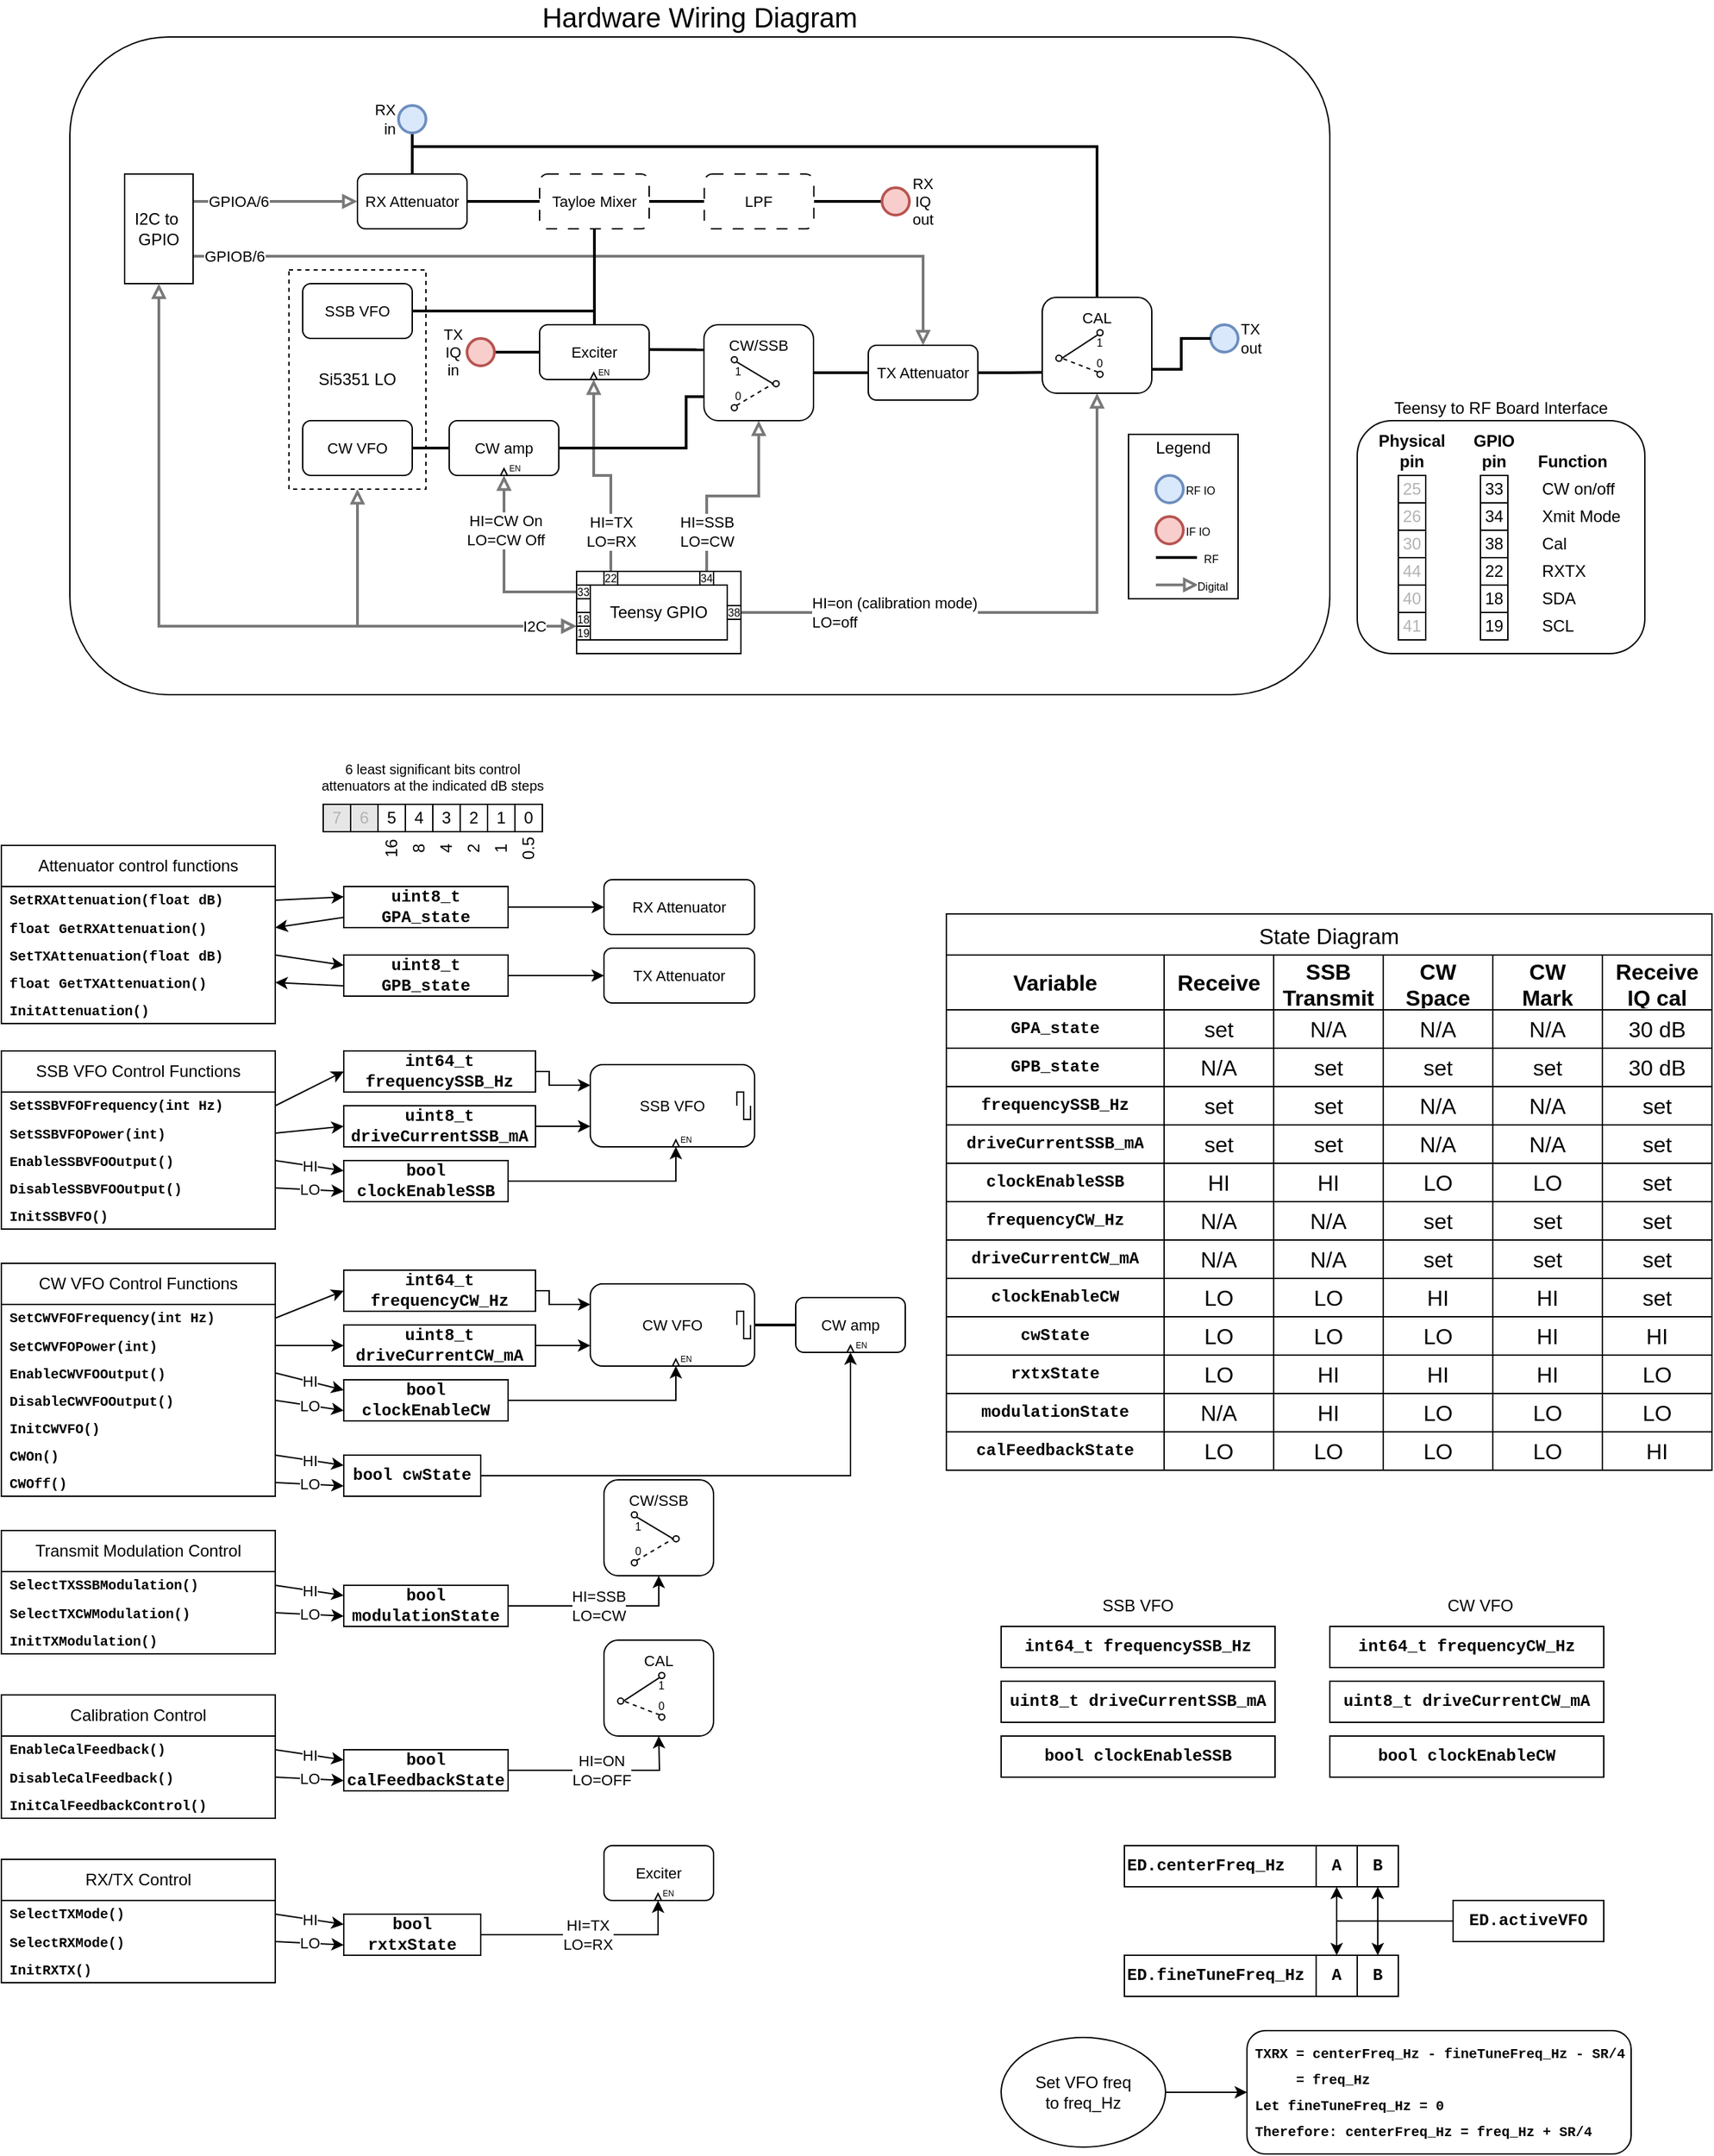 <mxfile version="28.2.8" pages="2">
  <diagram name="RF Board" id="B-j036tHILslb2G_n7PN">
    <mxGraphModel dx="1917" dy="1109" grid="1" gridSize="10" guides="1" tooltips="1" connect="1" arrows="1" fold="1" page="1" pageScale="1" pageWidth="1654" pageHeight="2336" math="0" shadow="0">
      <root>
        <mxCell id="0" />
        <mxCell id="1" parent="0" />
        <mxCell id="nqcRDhzoilnJjKWwHqof-367" value="CW amp" style="rounded=1;whiteSpace=wrap;html=1;fontFamily=Helvetica;fontSize=11;fontColor=default;labelBackgroundColor=default;" parent="1" vertex="1">
          <mxGeometry x="610" y="1000" width="80" height="40" as="geometry" />
        </mxCell>
        <mxCell id="nqcRDhzoilnJjKWwHqof-146" value="" style="group" parent="1" vertex="1" connectable="0">
          <mxGeometry x="80" y="80" width="920" height="480" as="geometry" />
        </mxCell>
        <mxCell id="nqcRDhzoilnJjKWwHqof-145" value="Hardware Wiring Diagram" style="rounded=1;whiteSpace=wrap;html=1;labelPosition=center;verticalLabelPosition=top;align=center;verticalAlign=bottom;fontSize=20;" parent="nqcRDhzoilnJjKWwHqof-146" vertex="1">
          <mxGeometry width="920" height="480" as="geometry" />
        </mxCell>
        <mxCell id="nqcRDhzoilnJjKWwHqof-128" value="&lt;span style=&quot;color: rgb(0, 0, 0); font-family: Helvetica; font-size: 11px; font-style: normal; font-variant-ligatures: normal; font-variant-caps: normal; font-weight: 400; letter-spacing: normal; orphans: 2; text-align: center; text-indent: 0px; text-transform: none; widows: 2; word-spacing: 0px; -webkit-text-stroke-width: 0px; white-space: nowrap; background-color: rgb(255, 255, 255); text-decoration-thickness: initial; text-decoration-style: initial; text-decoration-color: initial; display: inline !important; float: none;&quot;&gt;GPIOA/6&lt;/span&gt;" style="edgeStyle=orthogonalEdgeStyle;rounded=0;orthogonalLoop=1;jettySize=auto;html=1;exitX=1;exitY=0.25;exitDx=0;exitDy=0;entryX=0;entryY=0.5;entryDx=0;entryDy=0;strokeColor=light-dark(#787878, #ededed);strokeWidth=2;align=center;verticalAlign=middle;fontFamily=Helvetica;fontSize=11;fontColor=default;labelBackgroundColor=default;startArrow=none;startFill=0;endArrow=block;endFill=0;" parent="nqcRDhzoilnJjKWwHqof-146" source="nqcRDhzoilnJjKWwHqof-41" target="nqcRDhzoilnJjKWwHqof-147" edge="1">
          <mxGeometry x="-0.455" relative="1" as="geometry">
            <mxPoint as="offset" />
          </mxGeometry>
        </mxCell>
        <mxCell id="nqcRDhzoilnJjKWwHqof-129" value="&lt;span style=&quot;color: rgb(0, 0, 0); font-family: Helvetica; font-size: 11px; font-style: normal; font-variant-ligatures: normal; font-variant-caps: normal; font-weight: 400; letter-spacing: normal; orphans: 2; text-align: center; text-indent: 0px; text-transform: none; widows: 2; word-spacing: 0px; -webkit-text-stroke-width: 0px; white-space: nowrap; background-color: rgb(255, 255, 255); text-decoration-thickness: initial; text-decoration-style: initial; text-decoration-color: initial; display: inline !important; float: none;&quot;&gt;GPIOB/6&lt;/span&gt;" style="edgeStyle=orthogonalEdgeStyle;rounded=0;orthogonalLoop=1;jettySize=auto;html=1;exitX=1;exitY=0.75;exitDx=0;exitDy=0;entryX=0.5;entryY=0;entryDx=0;entryDy=0;strokeColor=light-dark(#787878, #ededed);strokeWidth=2;align=center;verticalAlign=middle;fontFamily=Helvetica;fontSize=11;fontColor=default;labelBackgroundColor=default;startArrow=none;startFill=0;endArrow=block;endFill=0;" parent="nqcRDhzoilnJjKWwHqof-146" source="nqcRDhzoilnJjKWwHqof-41" target="nqcRDhzoilnJjKWwHqof-216" edge="1">
          <mxGeometry x="-0.9" relative="1" as="geometry">
            <mxPoint as="offset" />
          </mxGeometry>
        </mxCell>
        <mxCell id="nqcRDhzoilnJjKWwHqof-41" value="I2C to&amp;nbsp;&lt;div&gt;GPIO&lt;/div&gt;" style="rounded=0;whiteSpace=wrap;html=1;" parent="nqcRDhzoilnJjKWwHqof-146" vertex="1">
          <mxGeometry x="40" y="100" width="50" height="80" as="geometry" />
        </mxCell>
        <mxCell id="nqcRDhzoilnJjKWwHqof-71" style="edgeStyle=orthogonalEdgeStyle;rounded=0;orthogonalLoop=1;jettySize=auto;html=1;exitX=1;exitY=0.5;exitDx=0;exitDy=0;entryX=0;entryY=0.5;entryDx=0;entryDy=0;strokeColor=default;align=center;verticalAlign=middle;fontFamily=Helvetica;fontSize=11;fontColor=default;labelBackgroundColor=default;startFill=0;endArrow=none;strokeWidth=2;" parent="nqcRDhzoilnJjKWwHqof-146" source="nqcRDhzoilnJjKWwHqof-147" target="nqcRDhzoilnJjKWwHqof-67" edge="1">
          <mxGeometry relative="1" as="geometry" />
        </mxCell>
        <mxCell id="nqcRDhzoilnJjKWwHqof-109" style="edgeStyle=orthogonalEdgeStyle;rounded=0;orthogonalLoop=1;jettySize=auto;html=1;exitX=1;exitY=0.5;exitDx=0;exitDy=0;entryX=-0.002;entryY=0.783;entryDx=0;entryDy=0;endArrow=none;startFill=0;strokeWidth=2;entryPerimeter=0;" parent="nqcRDhzoilnJjKWwHqof-146" source="nqcRDhzoilnJjKWwHqof-216" target="nqcRDhzoilnJjKWwHqof-100" edge="1">
          <mxGeometry relative="1" as="geometry" />
        </mxCell>
        <mxCell id="nqcRDhzoilnJjKWwHqof-50" value="Si5351 LO" style="rounded=0;whiteSpace=wrap;html=1;dashed=1;labelPosition=center;verticalLabelPosition=middle;align=center;verticalAlign=middle;" parent="nqcRDhzoilnJjKWwHqof-146" vertex="1">
          <mxGeometry x="160" y="170" width="100" height="160" as="geometry" />
        </mxCell>
        <mxCell id="nqcRDhzoilnJjKWwHqof-55" style="edgeStyle=orthogonalEdgeStyle;shape=connector;rounded=0;orthogonalLoop=1;jettySize=auto;html=1;exitX=0;exitY=0.25;exitDx=0;exitDy=0;entryX=0.5;entryY=1;entryDx=0;entryDy=0;strokeColor=light-dark(#787878, #ededed);align=center;verticalAlign=middle;fontFamily=Helvetica;fontSize=11;fontColor=default;labelBackgroundColor=default;startFill=0;endArrow=block;strokeWidth=2;startArrow=none;endFill=0;" parent="nqcRDhzoilnJjKWwHqof-146" source="nqcRDhzoilnJjKWwHqof-124" target="nqcRDhzoilnJjKWwHqof-83" edge="1">
          <mxGeometry relative="1" as="geometry">
            <mxPoint x="317" y="380" as="sourcePoint" />
            <mxPoint x="20" y="340" as="targetPoint" />
          </mxGeometry>
        </mxCell>
        <mxCell id="nqcRDhzoilnJjKWwHqof-56" value="HI=CW On&lt;div&gt;LO=CW Off&lt;/div&gt;" style="edgeLabel;html=1;align=center;verticalAlign=middle;resizable=0;points=[];fontFamily=Helvetica;fontSize=11;fontColor=default;labelBackgroundColor=default;" parent="nqcRDhzoilnJjKWwHqof-55" vertex="1" connectable="0">
          <mxGeometry x="-0.791" relative="1" as="geometry">
            <mxPoint x="-38" y="-45" as="offset" />
          </mxGeometry>
        </mxCell>
        <mxCell id="nqcRDhzoilnJjKWwHqof-58" value="&lt;span style=&quot;color: rgb(0, 0, 0); font-family: Helvetica; font-size: 11px; font-style: normal; font-variant-ligatures: normal; font-variant-caps: normal; font-weight: 400; letter-spacing: normal; orphans: 2; text-align: center; text-indent: 0px; text-transform: none; widows: 2; word-spacing: 0px; -webkit-text-stroke-width: 0px; white-space: nowrap; background-color: rgb(255, 255, 255); text-decoration-thickness: initial; text-decoration-style: initial; text-decoration-color: initial; display: inline !important; float: none;&quot;&gt;HI=SSB&lt;/span&gt;&lt;div&gt;&lt;span style=&quot;color: rgb(0, 0, 0); font-family: Helvetica; font-size: 11px; font-style: normal; font-variant-ligatures: normal; font-variant-caps: normal; font-weight: 400; letter-spacing: normal; orphans: 2; text-align: center; text-indent: 0px; text-transform: none; widows: 2; word-spacing: 0px; -webkit-text-stroke-width: 0px; white-space: nowrap; background-color: rgb(255, 255, 255); text-decoration-thickness: initial; text-decoration-style: initial; text-decoration-color: initial; display: inline !important; float: none;&quot;&gt;LO=CW&lt;/span&gt;&lt;/div&gt;" style="edgeStyle=orthogonalEdgeStyle;shape=connector;rounded=0;orthogonalLoop=1;jettySize=auto;html=1;exitX=0.5;exitY=0;exitDx=0;exitDy=0;entryX=0.5;entryY=1;entryDx=0;entryDy=0;strokeColor=light-dark(#787878, #ededed);align=center;verticalAlign=middle;fontFamily=Helvetica;fontSize=11;fontColor=default;labelBackgroundColor=default;startFill=0;endArrow=block;strokeWidth=2;endFill=0;" parent="nqcRDhzoilnJjKWwHqof-146" source="nqcRDhzoilnJjKWwHqof-270" target="nqcRDhzoilnJjKWwHqof-85" edge="1">
          <mxGeometry x="-0.608" relative="1" as="geometry">
            <mxPoint x="20" y="490" as="targetPoint" />
            <Array as="points" />
            <mxPoint as="offset" />
          </mxGeometry>
        </mxCell>
        <mxCell id="nqcRDhzoilnJjKWwHqof-61" value="HI=TX&lt;div&gt;LO=RX&lt;/div&gt;" style="edgeStyle=orthogonalEdgeStyle;shape=connector;rounded=0;orthogonalLoop=1;jettySize=auto;html=1;exitX=0.5;exitY=0;exitDx=0;exitDy=0;entryX=0;entryY=0.5;entryDx=0;entryDy=0;strokeColor=light-dark(#787878, #ededed);align=center;verticalAlign=middle;fontFamily=Helvetica;fontSize=11;fontColor=default;labelBackgroundColor=default;startFill=0;endArrow=block;strokeWidth=2;endFill=0;" parent="nqcRDhzoilnJjKWwHqof-146" source="nqcRDhzoilnJjKWwHqof-271" target="nqcRDhzoilnJjKWwHqof-305" edge="1">
          <mxGeometry x="-0.618" relative="1" as="geometry">
            <mxPoint x="20" y="400" as="targetPoint" />
            <mxPoint as="offset" />
          </mxGeometry>
        </mxCell>
        <mxCell id="nqcRDhzoilnJjKWwHqof-63" value="HI=on (calibration mode)&lt;div&gt;LO=off&lt;/div&gt;" style="edgeStyle=orthogonalEdgeStyle;shape=connector;rounded=0;orthogonalLoop=1;jettySize=auto;html=1;exitX=1;exitY=0.5;exitDx=0;exitDy=0;entryX=0.5;entryY=1;entryDx=0;entryDy=0;strokeColor=light-dark(#787878, #ededed);align=left;verticalAlign=middle;fontFamily=Helvetica;fontSize=11;fontColor=default;labelBackgroundColor=default;startFill=0;endArrow=block;strokeWidth=2;endFill=0;" parent="nqcRDhzoilnJjKWwHqof-146" source="nqcRDhzoilnJjKWwHqof-124" target="nqcRDhzoilnJjKWwHqof-100" edge="1">
          <mxGeometry x="-0.762" relative="1" as="geometry">
            <mxPoint x="20" y="550.0" as="targetPoint" />
            <mxPoint as="offset" />
          </mxGeometry>
        </mxCell>
        <mxCell id="nqcRDhzoilnJjKWwHqof-70" style="edgeStyle=orthogonalEdgeStyle;rounded=0;orthogonalLoop=1;jettySize=auto;html=1;exitX=0.5;exitY=1;exitDx=0;exitDy=0;entryX=0.5;entryY=0;entryDx=0;entryDy=0;endArrow=none;startFill=0;strokeWidth=2;" parent="nqcRDhzoilnJjKWwHqof-146" source="nqcRDhzoilnJjKWwHqof-66" target="nqcRDhzoilnJjKWwHqof-147" edge="1">
          <mxGeometry relative="1" as="geometry" />
        </mxCell>
        <mxCell id="nqcRDhzoilnJjKWwHqof-66" value="RX in" style="ellipse;whiteSpace=wrap;html=1;aspect=fixed;fontFamily=Helvetica;fontSize=11;labelBackgroundColor=default;labelPosition=left;verticalLabelPosition=middle;align=right;verticalAlign=middle;strokeWidth=2;fillColor=#dae8fc;strokeColor=#6c8ebf;" parent="nqcRDhzoilnJjKWwHqof-146" vertex="1">
          <mxGeometry x="240" y="50" width="20" height="20" as="geometry" />
        </mxCell>
        <mxCell id="nqcRDhzoilnJjKWwHqof-72" style="edgeStyle=orthogonalEdgeStyle;rounded=0;orthogonalLoop=1;jettySize=auto;html=1;exitX=1;exitY=0.5;exitDx=0;exitDy=0;entryX=0;entryY=0.5;entryDx=0;entryDy=0;strokeColor=default;align=center;verticalAlign=middle;fontFamily=Helvetica;fontSize=11;fontColor=default;labelBackgroundColor=default;startFill=0;endArrow=none;strokeWidth=2;" parent="nqcRDhzoilnJjKWwHqof-146" source="nqcRDhzoilnJjKWwHqof-67" target="nqcRDhzoilnJjKWwHqof-68" edge="1">
          <mxGeometry relative="1" as="geometry" />
        </mxCell>
        <mxCell id="nqcRDhzoilnJjKWwHqof-67" value="Tayloe Mixer" style="rounded=1;whiteSpace=wrap;html=1;fontFamily=Helvetica;fontSize=11;fontColor=default;labelBackgroundColor=default;dashed=1;dashPattern=8 8;" parent="nqcRDhzoilnJjKWwHqof-146" vertex="1">
          <mxGeometry x="343" y="100" width="80" height="40" as="geometry" />
        </mxCell>
        <mxCell id="nqcRDhzoilnJjKWwHqof-73" style="edgeStyle=orthogonalEdgeStyle;rounded=0;orthogonalLoop=1;jettySize=auto;html=1;exitX=1;exitY=0.5;exitDx=0;exitDy=0;entryX=0;entryY=0.5;entryDx=0;entryDy=0;strokeColor=default;align=center;verticalAlign=middle;fontFamily=Helvetica;fontSize=11;fontColor=default;labelBackgroundColor=default;startFill=0;endArrow=none;strokeWidth=2;" parent="nqcRDhzoilnJjKWwHqof-146" source="nqcRDhzoilnJjKWwHqof-68" target="nqcRDhzoilnJjKWwHqof-69" edge="1">
          <mxGeometry relative="1" as="geometry" />
        </mxCell>
        <mxCell id="nqcRDhzoilnJjKWwHqof-68" value="LPF" style="rounded=1;whiteSpace=wrap;html=1;fontFamily=Helvetica;fontSize=11;fontColor=default;labelBackgroundColor=default;dashed=1;dashPattern=8 8;" parent="nqcRDhzoilnJjKWwHqof-146" vertex="1">
          <mxGeometry x="463.25" y="100" width="80" height="40" as="geometry" />
        </mxCell>
        <mxCell id="nqcRDhzoilnJjKWwHqof-69" value="RX IQ out" style="ellipse;whiteSpace=wrap;html=1;aspect=fixed;fontFamily=Helvetica;fontSize=11;labelBackgroundColor=none;labelPosition=right;verticalLabelPosition=middle;align=center;verticalAlign=middle;strokeWidth=2;fillColor=#f8cecc;strokeColor=#b85450;" parent="nqcRDhzoilnJjKWwHqof-146" vertex="1">
          <mxGeometry x="593" y="110" width="20" height="20" as="geometry" />
        </mxCell>
        <mxCell id="nqcRDhzoilnJjKWwHqof-77" style="edgeStyle=orthogonalEdgeStyle;rounded=0;orthogonalLoop=1;jettySize=auto;html=1;exitX=1;exitY=0.5;exitDx=0;exitDy=0;entryX=0.5;entryY=1;entryDx=0;entryDy=0;endArrow=none;startFill=0;strokeWidth=2;" parent="nqcRDhzoilnJjKWwHqof-146" source="nqcRDhzoilnJjKWwHqof-74" target="nqcRDhzoilnJjKWwHqof-67" edge="1">
          <mxGeometry relative="1" as="geometry" />
        </mxCell>
        <mxCell id="nqcRDhzoilnJjKWwHqof-82" style="edgeStyle=orthogonalEdgeStyle;rounded=0;orthogonalLoop=1;jettySize=auto;html=1;exitX=1;exitY=0.5;exitDx=0;exitDy=0;entryX=0.5;entryY=0;entryDx=0;entryDy=0;endArrow=none;startFill=0;strokeWidth=2;" parent="nqcRDhzoilnJjKWwHqof-146" source="nqcRDhzoilnJjKWwHqof-74" target="nqcRDhzoilnJjKWwHqof-79" edge="1">
          <mxGeometry relative="1" as="geometry">
            <Array as="points">
              <mxPoint x="383" y="200" />
            </Array>
          </mxGeometry>
        </mxCell>
        <mxCell id="nqcRDhzoilnJjKWwHqof-74" value="SSB VFO" style="rounded=1;whiteSpace=wrap;html=1;fontFamily=Helvetica;fontSize=11;fontColor=default;labelBackgroundColor=default;" parent="nqcRDhzoilnJjKWwHqof-146" vertex="1">
          <mxGeometry x="170" y="180" width="80" height="40" as="geometry" />
        </mxCell>
        <mxCell id="nqcRDhzoilnJjKWwHqof-84" style="edgeStyle=orthogonalEdgeStyle;rounded=0;orthogonalLoop=1;jettySize=auto;html=1;exitX=1;exitY=0.5;exitDx=0;exitDy=0;entryX=0;entryY=0.5;entryDx=0;entryDy=0;endArrow=none;startFill=0;strokeWidth=2;" parent="nqcRDhzoilnJjKWwHqof-146" source="nqcRDhzoilnJjKWwHqof-75" target="nqcRDhzoilnJjKWwHqof-83" edge="1">
          <mxGeometry relative="1" as="geometry" />
        </mxCell>
        <mxCell id="nqcRDhzoilnJjKWwHqof-75" value="CW VFO" style="rounded=1;whiteSpace=wrap;html=1;fontFamily=Helvetica;fontSize=11;fontColor=default;labelBackgroundColor=default;" parent="nqcRDhzoilnJjKWwHqof-146" vertex="1">
          <mxGeometry x="170" y="280" width="80" height="40" as="geometry" />
        </mxCell>
        <mxCell id="nqcRDhzoilnJjKWwHqof-76" value="" style="edgeStyle=orthogonalEdgeStyle;rounded=0;orthogonalLoop=1;jettySize=auto;html=1;exitX=0;exitY=1;exitDx=0;exitDy=0;entryX=0.5;entryY=1;entryDx=0;entryDy=0;endArrow=block;startFill=0;startArrow=block;strokeColor=light-dark(#787878, #ededed);strokeWidth=2;align=center;verticalAlign=middle;fontFamily=Helvetica;fontSize=11;fontColor=default;labelBackgroundColor=default;endFill=0;" parent="nqcRDhzoilnJjKWwHqof-146" source="nqcRDhzoilnJjKWwHqof-273" target="nqcRDhzoilnJjKWwHqof-50" edge="1">
          <mxGeometry relative="1" as="geometry">
            <Array as="points">
              <mxPoint x="210" y="430" />
            </Array>
            <mxPoint x="55" y="380" as="sourcePoint" />
            <mxPoint x="-120" y="155" as="targetPoint" />
          </mxGeometry>
        </mxCell>
        <mxCell id="nqcRDhzoilnJjKWwHqof-80" style="edgeStyle=orthogonalEdgeStyle;rounded=0;orthogonalLoop=1;jettySize=auto;html=1;exitX=1;exitY=0.5;exitDx=0;exitDy=0;entryX=0;entryY=0.5;entryDx=0;entryDy=0;endArrow=none;startFill=0;strokeWidth=2;" parent="nqcRDhzoilnJjKWwHqof-146" source="nqcRDhzoilnJjKWwHqof-78" target="nqcRDhzoilnJjKWwHqof-79" edge="1">
          <mxGeometry relative="1" as="geometry" />
        </mxCell>
        <mxCell id="nqcRDhzoilnJjKWwHqof-78" value="&lt;span&gt;TX IQ in&lt;/span&gt;" style="ellipse;whiteSpace=wrap;html=1;aspect=fixed;fontFamily=Helvetica;fontSize=11;labelBackgroundColor=none;labelPosition=left;verticalLabelPosition=middle;align=center;verticalAlign=middle;strokeWidth=2;fillColor=#f8cecc;strokeColor=#b85450;" parent="nqcRDhzoilnJjKWwHqof-146" vertex="1">
          <mxGeometry x="290" y="220" width="20" height="20" as="geometry" />
        </mxCell>
        <mxCell id="nqcRDhzoilnJjKWwHqof-96" style="edgeStyle=orthogonalEdgeStyle;rounded=0;orthogonalLoop=1;jettySize=auto;html=1;exitX=1.001;exitY=0.454;exitDx=0;exitDy=0;entryX=0;entryY=0.25;entryDx=0;entryDy=0;endArrow=none;startFill=0;exitPerimeter=0;strokeWidth=2;" parent="nqcRDhzoilnJjKWwHqof-146" source="nqcRDhzoilnJjKWwHqof-79" target="nqcRDhzoilnJjKWwHqof-85" edge="1">
          <mxGeometry relative="1" as="geometry" />
        </mxCell>
        <mxCell id="nqcRDhzoilnJjKWwHqof-95" style="edgeStyle=orthogonalEdgeStyle;rounded=0;orthogonalLoop=1;jettySize=auto;html=1;exitX=1;exitY=0.5;exitDx=0;exitDy=0;entryX=0;entryY=0.75;entryDx=0;entryDy=0;endArrow=none;startFill=0;strokeWidth=2;" parent="nqcRDhzoilnJjKWwHqof-146" source="nqcRDhzoilnJjKWwHqof-83" target="nqcRDhzoilnJjKWwHqof-85" edge="1">
          <mxGeometry relative="1" as="geometry">
            <Array as="points">
              <mxPoint x="450" y="300" />
              <mxPoint x="450" y="262" />
            </Array>
          </mxGeometry>
        </mxCell>
        <mxCell id="nqcRDhzoilnJjKWwHqof-94" value="" style="group" parent="nqcRDhzoilnJjKWwHqof-146" vertex="1" connectable="0">
          <mxGeometry x="463" y="210" width="80" height="70" as="geometry" />
        </mxCell>
        <mxCell id="nqcRDhzoilnJjKWwHqof-85" value="CW/&lt;span style=&quot;background-color: light-dark(#ffffff, var(--ge-dark-color, #121212)); color: light-dark(rgb(0, 0, 0), rgb(255, 255, 255));&quot;&gt;SSB&lt;/span&gt;&lt;div&gt;&lt;span style=&quot;background-color: light-dark(#ffffff, var(--ge-dark-color, #121212)); color: light-dark(rgb(0, 0, 0), rgb(255, 255, 255));&quot;&gt;&lt;br&gt;&lt;/span&gt;&lt;/div&gt;&lt;div&gt;&lt;span style=&quot;background-color: light-dark(#ffffff, var(--ge-dark-color, #121212)); color: light-dark(rgb(0, 0, 0), rgb(255, 255, 255));&quot;&gt;&lt;br&gt;&lt;/span&gt;&lt;/div&gt;&lt;div&gt;&lt;span style=&quot;background-color: light-dark(#ffffff, var(--ge-dark-color, #121212)); color: light-dark(rgb(0, 0, 0), rgb(255, 255, 255));&quot;&gt;&lt;br&gt;&lt;/span&gt;&lt;/div&gt;" style="rounded=1;whiteSpace=wrap;html=1;fontFamily=Helvetica;fontSize=11;fontColor=default;labelBackgroundColor=default;labelPosition=center;verticalLabelPosition=middle;align=center;verticalAlign=middle;" parent="nqcRDhzoilnJjKWwHqof-94" vertex="1">
          <mxGeometry width="80" height="70" as="geometry" />
        </mxCell>
        <mxCell id="nqcRDhzoilnJjKWwHqof-93" value="" style="group" parent="nqcRDhzoilnJjKWwHqof-94" vertex="1" connectable="0">
          <mxGeometry x="20" y="23.333" width="35.5" height="40.833" as="geometry" />
        </mxCell>
        <mxCell id="nqcRDhzoilnJjKWwHqof-86" value="" style="ellipse;whiteSpace=wrap;html=1;aspect=fixed;" parent="nqcRDhzoilnJjKWwHqof-93" vertex="1">
          <mxGeometry width="4.375" height="4.375" as="geometry" />
        </mxCell>
        <mxCell id="nqcRDhzoilnJjKWwHqof-87" value="" style="ellipse;whiteSpace=wrap;html=1;aspect=fixed;" parent="nqcRDhzoilnJjKWwHqof-93" vertex="1">
          <mxGeometry y="35.0" width="4.375" height="4.375" as="geometry" />
        </mxCell>
        <mxCell id="nqcRDhzoilnJjKWwHqof-88" value="" style="ellipse;whiteSpace=wrap;html=1;aspect=fixed;" parent="nqcRDhzoilnJjKWwHqof-93" vertex="1">
          <mxGeometry x="30.5" y="17.5" width="4.375" height="4.375" as="geometry" />
        </mxCell>
        <mxCell id="nqcRDhzoilnJjKWwHqof-89" value="" style="endArrow=none;html=1;rounded=0;entryX=0;entryY=0.5;entryDx=0;entryDy=0;exitX=1;exitY=1;exitDx=0;exitDy=0;" parent="nqcRDhzoilnJjKWwHqof-93" source="nqcRDhzoilnJjKWwHqof-86" target="nqcRDhzoilnJjKWwHqof-88" edge="1">
          <mxGeometry width="50" height="50" relative="1" as="geometry">
            <mxPoint x="-40" y="35.0" as="sourcePoint" />
            <mxPoint x="10" y="-23.333" as="targetPoint" />
          </mxGeometry>
        </mxCell>
        <mxCell id="nqcRDhzoilnJjKWwHqof-90" value="" style="endArrow=none;html=1;rounded=0;entryX=0;entryY=0.5;entryDx=0;entryDy=0;exitX=1;exitY=0;exitDx=0;exitDy=0;dashed=1;" parent="nqcRDhzoilnJjKWwHqof-93" source="nqcRDhzoilnJjKWwHqof-87" target="nqcRDhzoilnJjKWwHqof-88" edge="1">
          <mxGeometry width="50" height="50" relative="1" as="geometry">
            <mxPoint x="14" y="16.333" as="sourcePoint" />
            <mxPoint x="41" y="32.667" as="targetPoint" />
          </mxGeometry>
        </mxCell>
        <mxCell id="nqcRDhzoilnJjKWwHqof-91" value="1" style="text;html=1;align=center;verticalAlign=middle;whiteSpace=wrap;rounded=0;fontSize=8;" parent="nqcRDhzoilnJjKWwHqof-93" vertex="1">
          <mxGeometry y="4.667" width="10" height="11.667" as="geometry" />
        </mxCell>
        <mxCell id="nqcRDhzoilnJjKWwHqof-92" value="0" style="text;html=1;align=center;verticalAlign=middle;whiteSpace=wrap;rounded=0;fontSize=8;" parent="nqcRDhzoilnJjKWwHqof-93" vertex="1">
          <mxGeometry y="23.333" width="10" height="11.667" as="geometry" />
        </mxCell>
        <mxCell id="nqcRDhzoilnJjKWwHqof-98" style="edgeStyle=orthogonalEdgeStyle;rounded=0;orthogonalLoop=1;jettySize=auto;html=1;exitX=1;exitY=0.5;exitDx=0;exitDy=0;entryX=0;entryY=0.5;entryDx=0;entryDy=0;endArrow=none;startFill=0;strokeWidth=2;" parent="nqcRDhzoilnJjKWwHqof-146" source="nqcRDhzoilnJjKWwHqof-85" target="nqcRDhzoilnJjKWwHqof-216" edge="1">
          <mxGeometry relative="1" as="geometry" />
        </mxCell>
        <mxCell id="nqcRDhzoilnJjKWwHqof-99" value="" style="group" parent="nqcRDhzoilnJjKWwHqof-146" vertex="1" connectable="0">
          <mxGeometry x="710" y="190" width="80" height="70" as="geometry" />
        </mxCell>
        <mxCell id="nqcRDhzoilnJjKWwHqof-100" value="CAL&lt;br&gt;&lt;div&gt;&lt;span style=&quot;background-color: light-dark(#ffffff, var(--ge-dark-color, #121212)); color: light-dark(rgb(0, 0, 0), rgb(255, 255, 255));&quot;&gt;&lt;br&gt;&lt;/span&gt;&lt;/div&gt;&lt;div&gt;&lt;span style=&quot;background-color: light-dark(#ffffff, var(--ge-dark-color, #121212)); color: light-dark(rgb(0, 0, 0), rgb(255, 255, 255));&quot;&gt;&lt;br&gt;&lt;/span&gt;&lt;/div&gt;&lt;div&gt;&lt;span style=&quot;background-color: light-dark(#ffffff, var(--ge-dark-color, #121212)); color: light-dark(rgb(0, 0, 0), rgb(255, 255, 255));&quot;&gt;&lt;br&gt;&lt;/span&gt;&lt;/div&gt;" style="rounded=1;whiteSpace=wrap;html=1;fontFamily=Helvetica;fontSize=11;fontColor=default;labelBackgroundColor=default;labelPosition=center;verticalLabelPosition=middle;align=center;verticalAlign=middle;" parent="nqcRDhzoilnJjKWwHqof-99" vertex="1">
          <mxGeometry width="80" height="70" as="geometry" />
        </mxCell>
        <mxCell id="nqcRDhzoilnJjKWwHqof-102" value="" style="ellipse;whiteSpace=wrap;html=1;aspect=fixed;" parent="nqcRDhzoilnJjKWwHqof-99" vertex="1">
          <mxGeometry x="40" y="23.623" width="4.375" height="4.375" as="geometry" />
        </mxCell>
        <mxCell id="nqcRDhzoilnJjKWwHqof-103" value="" style="ellipse;whiteSpace=wrap;html=1;aspect=fixed;" parent="nqcRDhzoilnJjKWwHqof-99" vertex="1">
          <mxGeometry x="40" y="53.953" width="4.375" height="4.375" as="geometry" />
        </mxCell>
        <mxCell id="nqcRDhzoilnJjKWwHqof-104" value="" style="ellipse;whiteSpace=wrap;html=1;aspect=fixed;" parent="nqcRDhzoilnJjKWwHqof-99" vertex="1">
          <mxGeometry x="10" y="42.283" width="4.375" height="4.375" as="geometry" />
        </mxCell>
        <mxCell id="nqcRDhzoilnJjKWwHqof-105" value="" style="endArrow=none;html=1;rounded=0;entryX=1;entryY=0.5;entryDx=0;entryDy=0;exitX=0;exitY=1;exitDx=0;exitDy=0;" parent="nqcRDhzoilnJjKWwHqof-99" source="nqcRDhzoilnJjKWwHqof-102" target="nqcRDhzoilnJjKWwHqof-104" edge="1">
          <mxGeometry width="50" height="50" relative="1" as="geometry">
            <mxPoint x="-20" y="58.333" as="sourcePoint" />
            <mxPoint x="30" y="-7.461e-14" as="targetPoint" />
          </mxGeometry>
        </mxCell>
        <mxCell id="nqcRDhzoilnJjKWwHqof-106" value="" style="endArrow=none;html=1;rounded=0;entryX=1;entryY=0.5;entryDx=0;entryDy=0;exitX=0;exitY=0;exitDx=0;exitDy=0;dashed=1;" parent="nqcRDhzoilnJjKWwHqof-99" source="nqcRDhzoilnJjKWwHqof-103" target="nqcRDhzoilnJjKWwHqof-104" edge="1">
          <mxGeometry width="50" height="50" relative="1" as="geometry">
            <mxPoint x="34" y="39.667" as="sourcePoint" />
            <mxPoint x="61" y="56.0" as="targetPoint" />
          </mxGeometry>
        </mxCell>
        <mxCell id="nqcRDhzoilnJjKWwHqof-107" value="1" style="text;html=1;align=center;verticalAlign=middle;whiteSpace=wrap;rounded=0;fontSize=8;" parent="nqcRDhzoilnJjKWwHqof-99" vertex="1">
          <mxGeometry x="37.19" y="27.0" width="10" height="11.667" as="geometry" />
        </mxCell>
        <mxCell id="nqcRDhzoilnJjKWwHqof-108" value="0" style="text;html=1;align=center;verticalAlign=middle;whiteSpace=wrap;rounded=0;fontSize=8;" parent="nqcRDhzoilnJjKWwHqof-99" vertex="1">
          <mxGeometry x="37.19" y="42.287" width="10" height="11.667" as="geometry" />
        </mxCell>
        <mxCell id="nqcRDhzoilnJjKWwHqof-110" style="edgeStyle=orthogonalEdgeStyle;rounded=0;orthogonalLoop=1;jettySize=auto;html=1;exitX=0.5;exitY=0;exitDx=0;exitDy=0;entryX=0.5;entryY=0;entryDx=0;entryDy=0;endArrow=none;startFill=0;strokeWidth=2;" parent="nqcRDhzoilnJjKWwHqof-146" source="nqcRDhzoilnJjKWwHqof-100" target="nqcRDhzoilnJjKWwHqof-147" edge="1">
          <mxGeometry relative="1" as="geometry" />
        </mxCell>
        <mxCell id="nqcRDhzoilnJjKWwHqof-111" value="TX out" style="ellipse;whiteSpace=wrap;html=1;aspect=fixed;fontFamily=Helvetica;fontSize=11;labelBackgroundColor=default;labelPosition=right;verticalLabelPosition=middle;align=left;verticalAlign=middle;strokeWidth=2;fillColor=#dae8fc;strokeColor=#6c8ebf;" parent="nqcRDhzoilnJjKWwHqof-146" vertex="1">
          <mxGeometry x="833" y="210" width="20" height="20" as="geometry" />
        </mxCell>
        <mxCell id="nqcRDhzoilnJjKWwHqof-112" style="edgeStyle=orthogonalEdgeStyle;rounded=0;orthogonalLoop=1;jettySize=auto;html=1;exitX=1;exitY=0.75;exitDx=0;exitDy=0;endArrow=none;startFill=0;strokeWidth=2;entryX=0;entryY=0.5;entryDx=0;entryDy=0;" parent="nqcRDhzoilnJjKWwHqof-146" source="nqcRDhzoilnJjKWwHqof-100" target="nqcRDhzoilnJjKWwHqof-111" edge="1">
          <mxGeometry relative="1" as="geometry">
            <mxPoint x="820" y="240" as="targetPoint" />
          </mxGeometry>
        </mxCell>
        <mxCell id="nqcRDhzoilnJjKWwHqof-125" value="" style="group" parent="nqcRDhzoilnJjKWwHqof-146" vertex="1" connectable="0">
          <mxGeometry x="370" y="390" width="120" height="60" as="geometry" />
        </mxCell>
        <mxCell id="nqcRDhzoilnJjKWwHqof-124" value="" style="rounded=0;whiteSpace=wrap;html=1;" parent="nqcRDhzoilnJjKWwHqof-125" vertex="1">
          <mxGeometry width="120" height="60" as="geometry" />
        </mxCell>
        <mxCell id="nqcRDhzoilnJjKWwHqof-123" value="&lt;span style=&quot;color: rgb(0, 0, 0); font-family: Helvetica; font-size: 12px; font-style: normal; font-variant-ligatures: normal; font-variant-caps: normal; font-weight: 400; letter-spacing: normal; orphans: 2; text-align: center; text-indent: 0px; text-transform: none; widows: 2; word-spacing: 0px; -webkit-text-stroke-width: 0px; white-space: normal; background-color: rgb(251, 251, 251); text-decoration-thickness: initial; text-decoration-style: initial; text-decoration-color: initial; display: inline !important; float: none;&quot;&gt;Teensy GPIO&lt;/span&gt;" style="rounded=0;whiteSpace=wrap;html=1;" parent="nqcRDhzoilnJjKWwHqof-125" vertex="1">
          <mxGeometry x="10" y="10" width="100" height="40" as="geometry" />
        </mxCell>
        <mxCell id="nqcRDhzoilnJjKWwHqof-264" value="33" style="rounded=0;whiteSpace=wrap;html=1;fontSize=8;" parent="nqcRDhzoilnJjKWwHqof-125" vertex="1">
          <mxGeometry y="10" width="10" height="10" as="geometry" />
        </mxCell>
        <mxCell id="nqcRDhzoilnJjKWwHqof-270" value="34" style="rounded=0;whiteSpace=wrap;html=1;fontSize=8;" parent="nqcRDhzoilnJjKWwHqof-125" vertex="1">
          <mxGeometry x="90" width="10" height="10" as="geometry" />
        </mxCell>
        <mxCell id="nqcRDhzoilnJjKWwHqof-271" value="22" style="rounded=0;whiteSpace=wrap;html=1;fontSize=8;" parent="nqcRDhzoilnJjKWwHqof-125" vertex="1">
          <mxGeometry x="20" width="10" height="10" as="geometry" />
        </mxCell>
        <mxCell id="nqcRDhzoilnJjKWwHqof-272" value="38" style="rounded=0;whiteSpace=wrap;html=1;fontSize=8;" parent="nqcRDhzoilnJjKWwHqof-125" vertex="1">
          <mxGeometry x="110" y="25" width="10" height="10" as="geometry" />
        </mxCell>
        <mxCell id="nqcRDhzoilnJjKWwHqof-273" value="18" style="rounded=0;whiteSpace=wrap;html=1;fontSize=8;" parent="nqcRDhzoilnJjKWwHqof-125" vertex="1">
          <mxGeometry y="30" width="10" height="10" as="geometry" />
        </mxCell>
        <mxCell id="nqcRDhzoilnJjKWwHqof-274" value="19" style="rounded=0;whiteSpace=wrap;html=1;fontSize=8;" parent="nqcRDhzoilnJjKWwHqof-125" vertex="1">
          <mxGeometry y="40" width="10" height="10" as="geometry" />
        </mxCell>
        <mxCell id="nqcRDhzoilnJjKWwHqof-127" value="I2C" style="edgeStyle=orthogonalEdgeStyle;rounded=0;orthogonalLoop=1;jettySize=auto;html=1;exitX=0;exitY=1;exitDx=0;exitDy=0;entryX=0.5;entryY=1;entryDx=0;entryDy=0;endArrow=block;startFill=0;startArrow=block;strokeColor=light-dark(#787878, #ededed);strokeWidth=2;align=center;verticalAlign=middle;fontFamily=Helvetica;fontSize=11;fontColor=default;labelBackgroundColor=default;endFill=0;" parent="nqcRDhzoilnJjKWwHqof-146" source="nqcRDhzoilnJjKWwHqof-273" target="nqcRDhzoilnJjKWwHqof-41" edge="1">
          <mxGeometry x="-0.888" relative="1" as="geometry">
            <Array as="points">
              <mxPoint x="65" y="430" />
            </Array>
            <mxPoint x="377" y="432" as="sourcePoint" />
            <mxPoint x="160" y="255" as="targetPoint" />
            <mxPoint as="offset" />
          </mxGeometry>
        </mxCell>
        <mxCell id="nqcRDhzoilnJjKWwHqof-143" value="" style="group" parent="nqcRDhzoilnJjKWwHqof-146" vertex="1" connectable="0">
          <mxGeometry x="773" y="290" width="80" height="120" as="geometry" />
        </mxCell>
        <mxCell id="nqcRDhzoilnJjKWwHqof-142" value="Legend&lt;div&gt;&lt;br&gt;&lt;/div&gt;&lt;div&gt;&lt;br&gt;&lt;/div&gt;&lt;div&gt;&lt;br&gt;&lt;/div&gt;&lt;div&gt;&lt;br&gt;&lt;/div&gt;&lt;div&gt;&lt;br&gt;&lt;/div&gt;&lt;div&gt;&lt;br&gt;&lt;/div&gt;&lt;div&gt;&lt;br&gt;&lt;/div&gt;" style="rounded=0;whiteSpace=wrap;html=1;" parent="nqcRDhzoilnJjKWwHqof-143" vertex="1">
          <mxGeometry width="80" height="120" as="geometry" />
        </mxCell>
        <mxCell id="nqcRDhzoilnJjKWwHqof-133" value="&lt;font style=&quot;font-size: 8px;&quot;&gt;RF IO&lt;/font&gt;" style="ellipse;whiteSpace=wrap;html=1;aspect=fixed;fontFamily=Helvetica;fontSize=11;labelBackgroundColor=default;labelPosition=right;verticalLabelPosition=middle;align=left;verticalAlign=middle;strokeWidth=2;fillColor=#dae8fc;strokeColor=#6c8ebf;" parent="nqcRDhzoilnJjKWwHqof-143" vertex="1">
          <mxGeometry x="20" y="30" width="20" height="20" as="geometry" />
        </mxCell>
        <mxCell id="nqcRDhzoilnJjKWwHqof-136" value="&lt;font style=&quot;font-size: 8px;&quot;&gt;IF IO&lt;/font&gt;" style="ellipse;whiteSpace=wrap;html=1;aspect=fixed;fontFamily=Helvetica;fontSize=11;labelBackgroundColor=default;labelPosition=right;verticalLabelPosition=middle;align=left;verticalAlign=middle;strokeWidth=2;fillColor=#f8cecc;strokeColor=#b85450;" parent="nqcRDhzoilnJjKWwHqof-143" vertex="1">
          <mxGeometry x="20" y="60" width="20" height="20" as="geometry" />
        </mxCell>
        <mxCell id="nqcRDhzoilnJjKWwHqof-140" value="&lt;font style=&quot;font-size: 8px;&quot;&gt;RF&lt;/font&gt;" style="edgeStyle=orthogonalEdgeStyle;rounded=0;orthogonalLoop=1;jettySize=auto;html=1;exitX=1;exitY=0.5;exitDx=0;exitDy=0;endArrow=none;startFill=0;strokeWidth=2;" parent="nqcRDhzoilnJjKWwHqof-143" edge="1">
          <mxGeometry x="1" y="10" relative="1" as="geometry">
            <mxPoint x="20" y="89.92" as="sourcePoint" />
            <mxPoint x="50" y="89.92" as="targetPoint" />
            <mxPoint x="10" y="10" as="offset" />
          </mxGeometry>
        </mxCell>
        <mxCell id="nqcRDhzoilnJjKWwHqof-141" value="&lt;div&gt;&lt;font style=&quot;font-size: 8px;&quot;&gt;Digital&lt;/font&gt;&lt;/div&gt;" style="shape=connector;rounded=0;orthogonalLoop=1;jettySize=auto;html=1;strokeColor=light-dark(#787878, #ededed);align=center;verticalAlign=middle;fontFamily=Helvetica;fontSize=11;fontColor=default;labelBackgroundColor=default;startFill=0;endArrow=block;strokeWidth=2;endFill=0;" parent="nqcRDhzoilnJjKWwHqof-143" edge="1">
          <mxGeometry x="1" y="10" relative="1" as="geometry">
            <mxPoint x="20" y="109.84" as="sourcePoint" />
            <mxPoint x="51" y="109.84" as="targetPoint" />
            <mxPoint x="10" y="10" as="offset" />
          </mxGeometry>
        </mxCell>
        <mxCell id="nqcRDhzoilnJjKWwHqof-147" value="RX Attenuator" style="rounded=1;whiteSpace=wrap;html=1;fontFamily=Helvetica;fontSize=11;fontColor=default;labelBackgroundColor=default;" parent="nqcRDhzoilnJjKWwHqof-146" vertex="1">
          <mxGeometry x="210" y="100" width="80" height="40" as="geometry" />
        </mxCell>
        <mxCell id="nqcRDhzoilnJjKWwHqof-216" value="TX Attenuator" style="rounded=1;whiteSpace=wrap;html=1;fontFamily=Helvetica;fontSize=11;fontColor=default;labelBackgroundColor=default;" parent="nqcRDhzoilnJjKWwHqof-146" vertex="1">
          <mxGeometry x="583" y="225" width="80" height="40" as="geometry" />
        </mxCell>
        <mxCell id="nqcRDhzoilnJjKWwHqof-393" value="" style="group" parent="nqcRDhzoilnJjKWwHqof-146" vertex="1" connectable="0">
          <mxGeometry x="277" y="280" width="80" height="40" as="geometry" />
        </mxCell>
        <mxCell id="nqcRDhzoilnJjKWwHqof-83" value="CW amp" style="rounded=1;whiteSpace=wrap;html=1;fontFamily=Helvetica;fontSize=11;fontColor=default;labelBackgroundColor=default;" parent="nqcRDhzoilnJjKWwHqof-393" vertex="1">
          <mxGeometry width="80" height="40" as="geometry" />
        </mxCell>
        <mxCell id="nqcRDhzoilnJjKWwHqof-303" value="" style="triangle;whiteSpace=wrap;html=1;direction=north;" parent="nqcRDhzoilnJjKWwHqof-393" vertex="1">
          <mxGeometry x="37.5" y="35" width="5" height="5" as="geometry" />
        </mxCell>
        <mxCell id="nqcRDhzoilnJjKWwHqof-304" value="&lt;font style=&quot;font-size: 6px;&quot;&gt;EN&lt;/font&gt;" style="text;html=1;align=center;verticalAlign=middle;whiteSpace=wrap;rounded=0;" parent="nqcRDhzoilnJjKWwHqof-393" vertex="1">
          <mxGeometry x="42.5" y="33" width="10" as="geometry" />
        </mxCell>
        <mxCell id="nqcRDhzoilnJjKWwHqof-394" value="" style="group" parent="nqcRDhzoilnJjKWwHqof-146" vertex="1" connectable="0">
          <mxGeometry x="343" y="210" width="80" height="40" as="geometry" />
        </mxCell>
        <mxCell id="nqcRDhzoilnJjKWwHqof-79" value="Exciter" style="rounded=1;whiteSpace=wrap;html=1;fontFamily=Helvetica;fontSize=11;fontColor=default;labelBackgroundColor=default;" parent="nqcRDhzoilnJjKWwHqof-394" vertex="1">
          <mxGeometry width="80" height="40" as="geometry" />
        </mxCell>
        <mxCell id="nqcRDhzoilnJjKWwHqof-305" value="" style="triangle;whiteSpace=wrap;html=1;direction=north;" parent="nqcRDhzoilnJjKWwHqof-394" vertex="1">
          <mxGeometry x="37" y="35" width="5" height="5" as="geometry" />
        </mxCell>
        <mxCell id="nqcRDhzoilnJjKWwHqof-306" value="&lt;font style=&quot;font-size: 6px;&quot;&gt;EN&lt;/font&gt;" style="text;html=1;align=center;verticalAlign=middle;whiteSpace=wrap;rounded=0;" parent="nqcRDhzoilnJjKWwHqof-394" vertex="1">
          <mxGeometry x="42" y="33" width="10" as="geometry" />
        </mxCell>
        <mxCell id="nqcRDhzoilnJjKWwHqof-358" style="edgeStyle=orthogonalEdgeStyle;rounded=0;orthogonalLoop=1;jettySize=auto;html=1;exitX=1;exitY=0.5;exitDx=0;exitDy=0;entryX=0;entryY=0.5;entryDx=0;entryDy=0;" parent="1" source="nqcRDhzoilnJjKWwHqof-225" target="nqcRDhzoilnJjKWwHqof-357" edge="1">
          <mxGeometry relative="1" as="geometry" />
        </mxCell>
        <mxCell id="nqcRDhzoilnJjKWwHqof-225" value="uint8_t GPA_state" style="text;html=1;align=center;verticalAlign=middle;whiteSpace=wrap;rounded=0;fontFamily=Courier New;fontStyle=1;fillColor=none;strokeColor=default;" parent="1" vertex="1">
          <mxGeometry x="280" y="700" width="120" height="30" as="geometry" />
        </mxCell>
        <mxCell id="nqcRDhzoilnJjKWwHqof-360" style="edgeStyle=orthogonalEdgeStyle;rounded=0;orthogonalLoop=1;jettySize=auto;html=1;exitX=1;exitY=0.5;exitDx=0;exitDy=0;entryX=0;entryY=0.5;entryDx=0;entryDy=0;" parent="1" source="nqcRDhzoilnJjKWwHqof-234" target="nqcRDhzoilnJjKWwHqof-359" edge="1">
          <mxGeometry relative="1" as="geometry" />
        </mxCell>
        <mxCell id="nqcRDhzoilnJjKWwHqof-234" value="uint8_t GPB_state" style="text;html=1;align=center;verticalAlign=middle;whiteSpace=wrap;rounded=0;fontFamily=Courier New;fontStyle=1;strokeColor=default;" parent="1" vertex="1">
          <mxGeometry x="280" y="750" width="120" height="30" as="geometry" />
        </mxCell>
        <mxCell id="nqcRDhzoilnJjKWwHqof-235" value="" style="group" parent="1" vertex="1" connectable="0">
          <mxGeometry x="265" y="640" width="160" height="20" as="geometry" />
        </mxCell>
        <mxCell id="nqcRDhzoilnJjKWwHqof-226" value="7" style="rounded=0;whiteSpace=wrap;html=1;strokeColor=default;align=center;verticalAlign=middle;fontFamily=Helvetica;fontSize=12;fontColor=#B3B3B3;fillColor=#E6E6E6;" parent="nqcRDhzoilnJjKWwHqof-235" vertex="1">
          <mxGeometry width="20" height="20" as="geometry" />
        </mxCell>
        <mxCell id="nqcRDhzoilnJjKWwHqof-227" value="6" style="rounded=0;whiteSpace=wrap;html=1;strokeColor=default;align=center;verticalAlign=middle;fontFamily=Helvetica;fontSize=12;fontColor=#B3B3B3;fillColor=#E6E6E6;" parent="nqcRDhzoilnJjKWwHqof-235" vertex="1">
          <mxGeometry x="20" width="20" height="20" as="geometry" />
        </mxCell>
        <mxCell id="nqcRDhzoilnJjKWwHqof-228" value="5" style="rounded=0;whiteSpace=wrap;html=1;fontColor=default;fillColor=default;strokeColor=default;align=center;verticalAlign=middle;fontFamily=Helvetica;fontSize=12;" parent="nqcRDhzoilnJjKWwHqof-235" vertex="1">
          <mxGeometry x="40" width="20" height="20" as="geometry" />
        </mxCell>
        <mxCell id="nqcRDhzoilnJjKWwHqof-229" value="4" style="rounded=0;whiteSpace=wrap;html=1;" parent="nqcRDhzoilnJjKWwHqof-235" vertex="1">
          <mxGeometry x="60" width="20" height="20" as="geometry" />
        </mxCell>
        <mxCell id="nqcRDhzoilnJjKWwHqof-230" value="3" style="rounded=0;whiteSpace=wrap;html=1;" parent="nqcRDhzoilnJjKWwHqof-235" vertex="1">
          <mxGeometry x="80" width="20" height="20" as="geometry" />
        </mxCell>
        <mxCell id="nqcRDhzoilnJjKWwHqof-231" value="2" style="rounded=0;whiteSpace=wrap;html=1;" parent="nqcRDhzoilnJjKWwHqof-235" vertex="1">
          <mxGeometry x="100" width="20" height="20" as="geometry" />
        </mxCell>
        <mxCell id="nqcRDhzoilnJjKWwHqof-232" value="1" style="rounded=0;whiteSpace=wrap;html=1;" parent="nqcRDhzoilnJjKWwHqof-235" vertex="1">
          <mxGeometry x="120" width="20" height="20" as="geometry" />
        </mxCell>
        <mxCell id="nqcRDhzoilnJjKWwHqof-233" value="0" style="rounded=0;whiteSpace=wrap;html=1;" parent="nqcRDhzoilnJjKWwHqof-235" vertex="1">
          <mxGeometry x="140" width="20" height="20" as="geometry" />
        </mxCell>
        <mxCell id="nqcRDhzoilnJjKWwHqof-238" value="0.5" style="text;html=1;align=center;verticalAlign=middle;whiteSpace=wrap;rounded=0;direction=west;horizontal=0;" parent="1" vertex="1">
          <mxGeometry x="405" y="662" width="20" height="20" as="geometry" />
        </mxCell>
        <mxCell id="nqcRDhzoilnJjKWwHqof-239" value="1" style="text;html=1;align=center;verticalAlign=middle;whiteSpace=wrap;rounded=0;direction=west;horizontal=0;" parent="1" vertex="1">
          <mxGeometry x="385" y="662" width="20" height="20" as="geometry" />
        </mxCell>
        <mxCell id="nqcRDhzoilnJjKWwHqof-240" value="2" style="text;html=1;align=center;verticalAlign=middle;whiteSpace=wrap;rounded=0;direction=west;horizontal=0;" parent="1" vertex="1">
          <mxGeometry x="365" y="662" width="20" height="20" as="geometry" />
        </mxCell>
        <mxCell id="nqcRDhzoilnJjKWwHqof-241" value="4" style="text;html=1;align=center;verticalAlign=middle;whiteSpace=wrap;rounded=0;direction=west;horizontal=0;" parent="1" vertex="1">
          <mxGeometry x="345" y="662" width="20" height="20" as="geometry" />
        </mxCell>
        <mxCell id="nqcRDhzoilnJjKWwHqof-242" value="8" style="text;html=1;align=center;verticalAlign=middle;whiteSpace=wrap;rounded=0;direction=west;horizontal=0;" parent="1" vertex="1">
          <mxGeometry x="325" y="662" width="20" height="20" as="geometry" />
        </mxCell>
        <mxCell id="nqcRDhzoilnJjKWwHqof-243" value="16" style="text;html=1;align=center;verticalAlign=middle;whiteSpace=wrap;rounded=0;direction=west;horizontal=0;" parent="1" vertex="1">
          <mxGeometry x="305" y="662" width="20" height="20" as="geometry" />
        </mxCell>
        <mxCell id="nqcRDhzoilnJjKWwHqof-244" value="6 least significant bits control attenuators at the indicated dB steps" style="text;html=1;align=center;verticalAlign=middle;whiteSpace=wrap;rounded=0;fontSize=10;" parent="1" vertex="1">
          <mxGeometry x="260" y="600" width="170" height="40" as="geometry" />
        </mxCell>
        <mxCell id="nqcRDhzoilnJjKWwHqof-289" value="Attenuator control functions" style="swimlane;fontStyle=0;childLayout=stackLayout;horizontal=1;startSize=30;horizontalStack=0;resizeParent=1;resizeParentMax=0;resizeLast=0;collapsible=1;marginBottom=0;whiteSpace=wrap;html=1;" parent="1" vertex="1">
          <mxGeometry x="30" y="670" width="200" height="130" as="geometry" />
        </mxCell>
        <mxCell id="nqcRDhzoilnJjKWwHqof-290" value="SetRXAttenuation(float dB)" style="text;strokeColor=none;fillColor=none;align=left;verticalAlign=middle;spacingLeft=4;spacingRight=4;overflow=hidden;points=[[0,0.5],[1,0.5]];portConstraint=eastwest;rotatable=0;whiteSpace=wrap;html=1;fontFamily=Courier New;fontSize=10;fontStyle=1" parent="nqcRDhzoilnJjKWwHqof-289" vertex="1">
          <mxGeometry y="30" width="200" height="20" as="geometry" />
        </mxCell>
        <mxCell id="nqcRDhzoilnJjKWwHqof-292" value="&lt;span style=&quot;font-family: &amp;quot;Courier New&amp;quot;; font-size: 10px; font-weight: 700;&quot;&gt;float GetRXAttenuation()&lt;/span&gt;" style="text;strokeColor=none;fillColor=none;align=left;verticalAlign=middle;spacingLeft=4;spacingRight=4;overflow=hidden;points=[[0,0.5],[1,0.5]];portConstraint=eastwest;rotatable=0;whiteSpace=wrap;html=1;" parent="nqcRDhzoilnJjKWwHqof-289" vertex="1">
          <mxGeometry y="50" width="200" height="20" as="geometry" />
        </mxCell>
        <mxCell id="nqcRDhzoilnJjKWwHqof-293" value="&lt;span style=&quot;font-family: &amp;quot;Courier New&amp;quot;; font-size: 10px; font-weight: 700;&quot;&gt;SetTXAttenuation(float dB)&lt;/span&gt;" style="text;strokeColor=none;fillColor=none;align=left;verticalAlign=middle;spacingLeft=4;spacingRight=4;overflow=hidden;points=[[0,0.5],[1,0.5]];portConstraint=eastwest;rotatable=0;whiteSpace=wrap;html=1;" parent="nqcRDhzoilnJjKWwHqof-289" vertex="1">
          <mxGeometry y="70" width="200" height="20" as="geometry" />
        </mxCell>
        <mxCell id="nqcRDhzoilnJjKWwHqof-294" value="&lt;span style=&quot;font-family: &amp;quot;Courier New&amp;quot;; font-size: 10px; font-weight: 700;&quot;&gt;float GetTXAttenuation()&lt;/span&gt;" style="text;strokeColor=none;fillColor=none;align=left;verticalAlign=middle;spacingLeft=4;spacingRight=4;overflow=hidden;points=[[0,0.5],[1,0.5]];portConstraint=eastwest;rotatable=0;whiteSpace=wrap;html=1;" parent="nqcRDhzoilnJjKWwHqof-289" vertex="1">
          <mxGeometry y="90" width="200" height="20" as="geometry" />
        </mxCell>
        <mxCell id="nqcRDhzoilnJjKWwHqof-309" value="&lt;span style=&quot;font-family: &amp;quot;Courier New&amp;quot;; font-size: 10px; font-weight: 700;&quot;&gt;InitAttenuation()&lt;/span&gt;" style="text;strokeColor=none;fillColor=none;align=left;verticalAlign=middle;spacingLeft=4;spacingRight=4;overflow=hidden;points=[[0,0.5],[1,0.5]];portConstraint=eastwest;rotatable=0;whiteSpace=wrap;html=1;" parent="nqcRDhzoilnJjKWwHqof-289" vertex="1">
          <mxGeometry y="110" width="200" height="20" as="geometry" />
        </mxCell>
        <mxCell id="nqcRDhzoilnJjKWwHqof-299" style="rounded=0;orthogonalLoop=1;jettySize=auto;html=1;exitX=1;exitY=0.5;exitDx=0;exitDy=0;entryX=0;entryY=0.25;entryDx=0;entryDy=0;" parent="1" source="nqcRDhzoilnJjKWwHqof-290" target="nqcRDhzoilnJjKWwHqof-225" edge="1">
          <mxGeometry relative="1" as="geometry" />
        </mxCell>
        <mxCell id="nqcRDhzoilnJjKWwHqof-300" style="rounded=0;orthogonalLoop=1;jettySize=auto;html=1;exitX=0;exitY=0.75;exitDx=0;exitDy=0;entryX=1;entryY=0.5;entryDx=0;entryDy=0;" parent="1" source="nqcRDhzoilnJjKWwHqof-225" target="nqcRDhzoilnJjKWwHqof-292" edge="1">
          <mxGeometry relative="1" as="geometry" />
        </mxCell>
        <mxCell id="nqcRDhzoilnJjKWwHqof-301" style="rounded=0;orthogonalLoop=1;jettySize=auto;html=1;exitX=1;exitY=0.5;exitDx=0;exitDy=0;entryX=0;entryY=0.25;entryDx=0;entryDy=0;" parent="1" source="nqcRDhzoilnJjKWwHqof-293" target="nqcRDhzoilnJjKWwHqof-234" edge="1">
          <mxGeometry relative="1" as="geometry" />
        </mxCell>
        <mxCell id="nqcRDhzoilnJjKWwHqof-302" style="rounded=0;orthogonalLoop=1;jettySize=auto;html=1;exitX=0;exitY=0.75;exitDx=0;exitDy=0;entryX=1;entryY=0.5;entryDx=0;entryDy=0;" parent="1" source="nqcRDhzoilnJjKWwHqof-234" target="nqcRDhzoilnJjKWwHqof-294" edge="1">
          <mxGeometry relative="1" as="geometry" />
        </mxCell>
        <mxCell id="nqcRDhzoilnJjKWwHqof-311" value="" style="group" parent="1" vertex="1" connectable="0">
          <mxGeometry x="1020" y="360" width="210" height="170" as="geometry" />
        </mxCell>
        <mxCell id="nqcRDhzoilnJjKWwHqof-310" value="Teensy to RF Board Interface" style="rounded=1;whiteSpace=wrap;html=1;labelPosition=center;verticalLabelPosition=top;align=center;verticalAlign=bottom;" parent="nqcRDhzoilnJjKWwHqof-311" vertex="1">
          <mxGeometry width="210" height="170" as="geometry" />
        </mxCell>
        <mxCell id="nqcRDhzoilnJjKWwHqof-252" value="34" style="rounded=0;whiteSpace=wrap;html=1;" parent="nqcRDhzoilnJjKWwHqof-311" vertex="1">
          <mxGeometry x="90" y="60" width="20" height="20" as="geometry" />
        </mxCell>
        <mxCell id="nqcRDhzoilnJjKWwHqof-253" value="33" style="rounded=0;whiteSpace=wrap;html=1;" parent="nqcRDhzoilnJjKWwHqof-311" vertex="1">
          <mxGeometry x="90" y="40" width="20" height="20" as="geometry" />
        </mxCell>
        <mxCell id="nqcRDhzoilnJjKWwHqof-256" value="38" style="rounded=0;whiteSpace=wrap;html=1;" parent="nqcRDhzoilnJjKWwHqof-311" vertex="1">
          <mxGeometry x="90" y="80" width="20" height="20" as="geometry" />
        </mxCell>
        <mxCell id="nqcRDhzoilnJjKWwHqof-257" value="GPIO&lt;div&gt;pin&lt;/div&gt;" style="text;html=1;align=center;verticalAlign=middle;whiteSpace=wrap;rounded=0;fontFamily=Helvetica;fontStyle=1" parent="nqcRDhzoilnJjKWwHqof-311" vertex="1">
          <mxGeometry x="75" y="12" width="50" height="20" as="geometry" />
        </mxCell>
        <mxCell id="nqcRDhzoilnJjKWwHqof-258" value="22" style="rounded=0;whiteSpace=wrap;html=1;" parent="nqcRDhzoilnJjKWwHqof-311" vertex="1">
          <mxGeometry x="90" y="100" width="20" height="20" as="geometry" />
        </mxCell>
        <mxCell id="nqcRDhzoilnJjKWwHqof-260" value="CW on/off" style="text;html=1;align=left;verticalAlign=middle;whiteSpace=wrap;rounded=0;direction=west;horizontal=1;" parent="nqcRDhzoilnJjKWwHqof-311" vertex="1">
          <mxGeometry x="133.25" y="40" width="60" height="20" as="geometry" />
        </mxCell>
        <mxCell id="nqcRDhzoilnJjKWwHqof-261" value="Xmit Mode" style="text;html=1;align=left;verticalAlign=middle;whiteSpace=wrap;rounded=0;direction=west;horizontal=1;" parent="nqcRDhzoilnJjKWwHqof-311" vertex="1">
          <mxGeometry x="133.25" y="60" width="60" height="20" as="geometry" />
        </mxCell>
        <mxCell id="nqcRDhzoilnJjKWwHqof-262" value="Cal" style="text;html=1;align=left;verticalAlign=middle;whiteSpace=wrap;rounded=0;direction=west;horizontal=1;fontFamily=Helvetica;fontSize=12;fontColor=default;" parent="nqcRDhzoilnJjKWwHqof-311" vertex="1">
          <mxGeometry x="133.25" y="80" width="60" height="20" as="geometry" />
        </mxCell>
        <mxCell id="nqcRDhzoilnJjKWwHqof-263" value="RXTX" style="text;html=1;align=left;verticalAlign=middle;whiteSpace=wrap;rounded=0;direction=west;horizontal=1;" parent="nqcRDhzoilnJjKWwHqof-311" vertex="1">
          <mxGeometry x="133.25" y="100" width="60" height="20" as="geometry" />
        </mxCell>
        <mxCell id="nqcRDhzoilnJjKWwHqof-275" value="18" style="rounded=0;whiteSpace=wrap;html=1;" parent="nqcRDhzoilnJjKWwHqof-311" vertex="1">
          <mxGeometry x="90" y="120" width="20" height="20" as="geometry" />
        </mxCell>
        <mxCell id="nqcRDhzoilnJjKWwHqof-276" value="19" style="rounded=0;whiteSpace=wrap;html=1;" parent="nqcRDhzoilnJjKWwHqof-311" vertex="1">
          <mxGeometry x="90" y="140" width="20" height="20" as="geometry" />
        </mxCell>
        <mxCell id="nqcRDhzoilnJjKWwHqof-277" value="SDA" style="text;html=1;align=left;verticalAlign=middle;whiteSpace=wrap;rounded=0;direction=west;horizontal=1;" parent="nqcRDhzoilnJjKWwHqof-311" vertex="1">
          <mxGeometry x="133.25" y="120" width="60" height="20" as="geometry" />
        </mxCell>
        <mxCell id="nqcRDhzoilnJjKWwHqof-278" value="SCL" style="text;html=1;align=left;verticalAlign=middle;whiteSpace=wrap;rounded=0;direction=west;horizontal=1;" parent="nqcRDhzoilnJjKWwHqof-311" vertex="1">
          <mxGeometry x="133.25" y="140" width="60" height="20" as="geometry" />
        </mxCell>
        <mxCell id="nqcRDhzoilnJjKWwHqof-279" value="26" style="rounded=0;whiteSpace=wrap;html=1;strokeColor=default;align=center;verticalAlign=middle;fontFamily=Helvetica;fontSize=12;fontColor=#B3B3B3;fillColor=default;" parent="nqcRDhzoilnJjKWwHqof-311" vertex="1">
          <mxGeometry x="30" y="60" width="20" height="20" as="geometry" />
        </mxCell>
        <mxCell id="nqcRDhzoilnJjKWwHqof-280" value="25" style="rounded=0;whiteSpace=wrap;html=1;fontColor=#B3B3B3;" parent="nqcRDhzoilnJjKWwHqof-311" vertex="1">
          <mxGeometry x="30" y="40" width="20" height="20" as="geometry" />
        </mxCell>
        <mxCell id="nqcRDhzoilnJjKWwHqof-281" value="30" style="rounded=0;whiteSpace=wrap;html=1;strokeColor=default;align=center;verticalAlign=middle;fontFamily=Helvetica;fontSize=12;fontColor=#B3B3B3;fillColor=default;" parent="nqcRDhzoilnJjKWwHqof-311" vertex="1">
          <mxGeometry x="30" y="80" width="20" height="20" as="geometry" />
        </mxCell>
        <mxCell id="nqcRDhzoilnJjKWwHqof-282" value="44" style="rounded=0;whiteSpace=wrap;html=1;strokeColor=default;align=center;verticalAlign=middle;fontFamily=Helvetica;fontSize=12;fontColor=#B3B3B3;fillColor=default;" parent="nqcRDhzoilnJjKWwHqof-311" vertex="1">
          <mxGeometry x="30" y="100" width="20" height="20" as="geometry" />
        </mxCell>
        <mxCell id="nqcRDhzoilnJjKWwHqof-283" value="40" style="rounded=0;whiteSpace=wrap;html=1;strokeColor=default;align=center;verticalAlign=middle;fontFamily=Helvetica;fontSize=12;fontColor=#B3B3B3;fillColor=default;" parent="nqcRDhzoilnJjKWwHqof-311" vertex="1">
          <mxGeometry x="30" y="120" width="20" height="20" as="geometry" />
        </mxCell>
        <mxCell id="nqcRDhzoilnJjKWwHqof-284" value="41" style="rounded=0;whiteSpace=wrap;html=1;strokeColor=default;align=center;verticalAlign=middle;fontFamily=Helvetica;fontSize=12;fontColor=#B3B3B3;fillColor=default;" parent="nqcRDhzoilnJjKWwHqof-311" vertex="1">
          <mxGeometry x="30" y="140" width="20" height="20" as="geometry" />
        </mxCell>
        <mxCell id="nqcRDhzoilnJjKWwHqof-285" value="Physical&lt;div&gt;pin&lt;/div&gt;" style="text;html=1;align=center;verticalAlign=middle;whiteSpace=wrap;rounded=0;fontFamily=Helvetica;fontStyle=1" parent="nqcRDhzoilnJjKWwHqof-311" vertex="1">
          <mxGeometry x="15" y="12" width="50" height="20" as="geometry" />
        </mxCell>
        <mxCell id="nqcRDhzoilnJjKWwHqof-286" value="Function" style="text;html=1;align=left;verticalAlign=middle;whiteSpace=wrap;rounded=0;fontFamily=Helvetica;fontStyle=1" parent="nqcRDhzoilnJjKWwHqof-311" vertex="1">
          <mxGeometry x="130" y="20" width="70" height="20" as="geometry" />
        </mxCell>
        <mxCell id="nqcRDhzoilnJjKWwHqof-324" style="edgeStyle=orthogonalEdgeStyle;rounded=0;orthogonalLoop=1;jettySize=auto;html=1;exitX=1;exitY=0.5;exitDx=0;exitDy=0;entryX=0;entryY=0.25;entryDx=0;entryDy=0;" parent="1" source="nqcRDhzoilnJjKWwHqof-315" target="nqcRDhzoilnJjKWwHqof-313" edge="1">
          <mxGeometry relative="1" as="geometry">
            <Array as="points">
              <mxPoint x="430" y="835" />
              <mxPoint x="430" y="845" />
            </Array>
          </mxGeometry>
        </mxCell>
        <mxCell id="nqcRDhzoilnJjKWwHqof-315" value="int64_t frequencySSB_Hz" style="text;html=1;align=center;verticalAlign=middle;whiteSpace=wrap;rounded=0;fontFamily=Courier New;fontStyle=1;strokeColor=default;" parent="1" vertex="1">
          <mxGeometry x="280" y="820" width="140" height="30" as="geometry" />
        </mxCell>
        <mxCell id="nqcRDhzoilnJjKWwHqof-320" value="bool clockEnableSSB" style="text;html=1;align=center;verticalAlign=middle;whiteSpace=wrap;rounded=0;fontFamily=Courier New;fontStyle=1;strokeColor=default;" parent="1" vertex="1">
          <mxGeometry x="280" y="900" width="120" height="30" as="geometry" />
        </mxCell>
        <mxCell id="nqcRDhzoilnJjKWwHqof-323" style="edgeStyle=orthogonalEdgeStyle;rounded=0;orthogonalLoop=1;jettySize=auto;html=1;exitX=1;exitY=0.5;exitDx=0;exitDy=0;entryX=0;entryY=0.5;entryDx=0;entryDy=0;" parent="1" source="nqcRDhzoilnJjKWwHqof-320" target="nqcRDhzoilnJjKWwHqof-319" edge="1">
          <mxGeometry relative="1" as="geometry" />
        </mxCell>
        <mxCell id="nqcRDhzoilnJjKWwHqof-330" style="rounded=0;orthogonalLoop=1;jettySize=auto;html=1;exitX=1;exitY=0.5;exitDx=0;exitDy=0;entryX=0;entryY=0.75;entryDx=0;entryDy=0;" parent="1" source="nqcRDhzoilnJjKWwHqof-329" target="nqcRDhzoilnJjKWwHqof-313" edge="1">
          <mxGeometry relative="1" as="geometry" />
        </mxCell>
        <mxCell id="nqcRDhzoilnJjKWwHqof-329" value="uint8_t driveCurrentSSB_mA" style="text;html=1;align=center;verticalAlign=middle;whiteSpace=wrap;rounded=0;fontFamily=Courier New;fontStyle=1;strokeColor=default;" parent="1" vertex="1">
          <mxGeometry x="280" y="860" width="140" height="30" as="geometry" />
        </mxCell>
        <mxCell id="nqcRDhzoilnJjKWwHqof-331" value="int64_t frequencyCW_Hz" style="text;html=1;align=center;verticalAlign=middle;whiteSpace=wrap;rounded=0;fontFamily=Courier New;fontStyle=1;strokeColor=default;" parent="1" vertex="1">
          <mxGeometry x="280" y="980" width="140" height="30" as="geometry" />
        </mxCell>
        <mxCell id="nqcRDhzoilnJjKWwHqof-336" style="rounded=0;orthogonalLoop=1;jettySize=auto;html=1;exitX=1;exitY=0.5;exitDx=0;exitDy=0;entryX=0;entryY=0.75;entryDx=0;entryDy=0;" parent="1" source="nqcRDhzoilnJjKWwHqof-332" target="nqcRDhzoilnJjKWwHqof-325" edge="1">
          <mxGeometry relative="1" as="geometry" />
        </mxCell>
        <mxCell id="nqcRDhzoilnJjKWwHqof-332" value="uint8_t driveCurrentCW_mA" style="text;html=1;align=center;verticalAlign=middle;whiteSpace=wrap;rounded=0;fontFamily=Courier New;fontStyle=1;strokeColor=default;" parent="1" vertex="1">
          <mxGeometry x="280" y="1020" width="140" height="30" as="geometry" />
        </mxCell>
        <mxCell id="nqcRDhzoilnJjKWwHqof-333" value="bool clockEnableCW" style="text;html=1;align=center;verticalAlign=middle;whiteSpace=wrap;rounded=0;fontFamily=Courier New;fontStyle=1;strokeColor=default;" parent="1" vertex="1">
          <mxGeometry x="280" y="1060" width="120" height="30" as="geometry" />
        </mxCell>
        <mxCell id="nqcRDhzoilnJjKWwHqof-334" style="edgeStyle=orthogonalEdgeStyle;rounded=0;orthogonalLoop=1;jettySize=auto;html=1;exitX=1;exitY=0.5;exitDx=0;exitDy=0;entryX=0;entryY=0.5;entryDx=0;entryDy=0;" parent="1" source="nqcRDhzoilnJjKWwHqof-333" target="nqcRDhzoilnJjKWwHqof-327" edge="1">
          <mxGeometry relative="1" as="geometry" />
        </mxCell>
        <mxCell id="nqcRDhzoilnJjKWwHqof-335" style="edgeStyle=orthogonalEdgeStyle;rounded=0;orthogonalLoop=1;jettySize=auto;html=1;exitX=1;exitY=0.5;exitDx=0;exitDy=0;entryX=0;entryY=0.25;entryDx=0;entryDy=0;" parent="1" source="nqcRDhzoilnJjKWwHqof-331" target="nqcRDhzoilnJjKWwHqof-325" edge="1">
          <mxGeometry relative="1" as="geometry">
            <Array as="points">
              <mxPoint x="430" y="995" />
              <mxPoint x="430" y="1005" />
            </Array>
          </mxGeometry>
        </mxCell>
        <mxCell id="nqcRDhzoilnJjKWwHqof-337" value="SSB VFO Control Functions" style="swimlane;fontStyle=0;childLayout=stackLayout;horizontal=1;startSize=30;horizontalStack=0;resizeParent=1;resizeParentMax=0;resizeLast=0;collapsible=1;marginBottom=0;whiteSpace=wrap;html=1;" parent="1" vertex="1">
          <mxGeometry x="30" y="820" width="200" height="130" as="geometry" />
        </mxCell>
        <mxCell id="nqcRDhzoilnJjKWwHqof-338" value="SetSSBVFOFrequency(int Hz)" style="text;strokeColor=none;fillColor=none;align=left;verticalAlign=middle;spacingLeft=4;spacingRight=4;overflow=hidden;points=[[0,0.5],[1,0.5]];portConstraint=eastwest;rotatable=0;whiteSpace=wrap;html=1;fontFamily=Courier New;fontSize=10;fontStyle=1" parent="nqcRDhzoilnJjKWwHqof-337" vertex="1">
          <mxGeometry y="30" width="200" height="20" as="geometry" />
        </mxCell>
        <mxCell id="nqcRDhzoilnJjKWwHqof-339" value="&lt;span style=&quot;font-family: &amp;quot;Courier New&amp;quot;; font-size: 10px; font-weight: 700;&quot;&gt;SetSSBVFOPower(int)&lt;/span&gt;" style="text;strokeColor=none;fillColor=none;align=left;verticalAlign=middle;spacingLeft=4;spacingRight=4;overflow=hidden;points=[[0,0.5],[1,0.5]];portConstraint=eastwest;rotatable=0;whiteSpace=wrap;html=1;" parent="nqcRDhzoilnJjKWwHqof-337" vertex="1">
          <mxGeometry y="50" width="200" height="20" as="geometry" />
        </mxCell>
        <mxCell id="nqcRDhzoilnJjKWwHqof-340" value="&lt;span style=&quot;font-family: &amp;quot;Courier New&amp;quot;; font-size: 10px; font-weight: 700;&quot;&gt;EnableSSBVFOOutput()&lt;/span&gt;" style="text;strokeColor=none;fillColor=none;align=left;verticalAlign=middle;spacingLeft=4;spacingRight=4;overflow=hidden;points=[[0,0.5],[1,0.5]];portConstraint=eastwest;rotatable=0;whiteSpace=wrap;html=1;" parent="nqcRDhzoilnJjKWwHqof-337" vertex="1">
          <mxGeometry y="70" width="200" height="20" as="geometry" />
        </mxCell>
        <mxCell id="nqcRDhzoilnJjKWwHqof-341" value="&lt;font face=&quot;Courier New&quot;&gt;&lt;span style=&quot;font-size: 10px;&quot;&gt;&lt;b&gt;DisableSSBVFOOutput()&lt;/b&gt;&lt;/span&gt;&lt;/font&gt;" style="text;strokeColor=none;fillColor=none;align=left;verticalAlign=middle;spacingLeft=4;spacingRight=4;overflow=hidden;points=[[0,0.5],[1,0.5]];portConstraint=eastwest;rotatable=0;whiteSpace=wrap;html=1;" parent="nqcRDhzoilnJjKWwHqof-337" vertex="1">
          <mxGeometry y="90" width="200" height="20" as="geometry" />
        </mxCell>
        <mxCell id="nqcRDhzoilnJjKWwHqof-342" value="&lt;span style=&quot;font-family: &amp;quot;Courier New&amp;quot;; font-size: 10px; font-weight: 700;&quot;&gt;InitSSBVFO()&lt;/span&gt;" style="text;strokeColor=none;fillColor=none;align=left;verticalAlign=middle;spacingLeft=4;spacingRight=4;overflow=hidden;points=[[0,0.5],[1,0.5]];portConstraint=eastwest;rotatable=0;whiteSpace=wrap;html=1;" parent="nqcRDhzoilnJjKWwHqof-337" vertex="1">
          <mxGeometry y="110" width="200" height="20" as="geometry" />
        </mxCell>
        <mxCell id="nqcRDhzoilnJjKWwHqof-343" value="CW VFO Control Functions" style="swimlane;fontStyle=0;childLayout=stackLayout;horizontal=1;startSize=30;horizontalStack=0;resizeParent=1;resizeParentMax=0;resizeLast=0;collapsible=1;marginBottom=0;whiteSpace=wrap;html=1;" parent="1" vertex="1">
          <mxGeometry x="30" y="975" width="200" height="170" as="geometry" />
        </mxCell>
        <mxCell id="nqcRDhzoilnJjKWwHqof-344" value="SetCWVFOFrequency(int Hz)" style="text;strokeColor=none;fillColor=none;align=left;verticalAlign=middle;spacingLeft=4;spacingRight=4;overflow=hidden;points=[[0,0.5],[1,0.5]];portConstraint=eastwest;rotatable=0;whiteSpace=wrap;html=1;fontFamily=Courier New;fontSize=10;fontStyle=1" parent="nqcRDhzoilnJjKWwHqof-343" vertex="1">
          <mxGeometry y="30" width="200" height="20" as="geometry" />
        </mxCell>
        <mxCell id="nqcRDhzoilnJjKWwHqof-345" value="&lt;span style=&quot;font-family: &amp;quot;Courier New&amp;quot;; font-size: 10px; font-weight: 700;&quot;&gt;SetCWVFOPower(int)&lt;/span&gt;" style="text;strokeColor=none;fillColor=none;align=left;verticalAlign=middle;spacingLeft=4;spacingRight=4;overflow=hidden;points=[[0,0.5],[1,0.5]];portConstraint=eastwest;rotatable=0;whiteSpace=wrap;html=1;" parent="nqcRDhzoilnJjKWwHqof-343" vertex="1">
          <mxGeometry y="50" width="200" height="20" as="geometry" />
        </mxCell>
        <mxCell id="nqcRDhzoilnJjKWwHqof-346" value="&lt;span style=&quot;font-family: &amp;quot;Courier New&amp;quot;; font-size: 10px; font-weight: 700;&quot;&gt;EnableCWVFOOutput()&lt;/span&gt;" style="text;strokeColor=none;fillColor=none;align=left;verticalAlign=middle;spacingLeft=4;spacingRight=4;overflow=hidden;points=[[0,0.5],[1,0.5]];portConstraint=eastwest;rotatable=0;whiteSpace=wrap;html=1;" parent="nqcRDhzoilnJjKWwHqof-343" vertex="1">
          <mxGeometry y="70" width="200" height="20" as="geometry" />
        </mxCell>
        <mxCell id="nqcRDhzoilnJjKWwHqof-347" value="&lt;font face=&quot;Courier New&quot;&gt;&lt;span style=&quot;font-size: 10px;&quot;&gt;&lt;b&gt;DisableCWVFOOutput()&lt;/b&gt;&lt;/span&gt;&lt;/font&gt;" style="text;strokeColor=none;fillColor=none;align=left;verticalAlign=middle;spacingLeft=4;spacingRight=4;overflow=hidden;points=[[0,0.5],[1,0.5]];portConstraint=eastwest;rotatable=0;whiteSpace=wrap;html=1;" parent="nqcRDhzoilnJjKWwHqof-343" vertex="1">
          <mxGeometry y="90" width="200" height="20" as="geometry" />
        </mxCell>
        <mxCell id="nqcRDhzoilnJjKWwHqof-348" value="&lt;span style=&quot;font-family: &amp;quot;Courier New&amp;quot;; font-size: 10px; font-weight: 700;&quot;&gt;InitCWVFO()&lt;/span&gt;" style="text;strokeColor=none;fillColor=none;align=left;verticalAlign=middle;spacingLeft=4;spacingRight=4;overflow=hidden;points=[[0,0.5],[1,0.5]];portConstraint=eastwest;rotatable=0;whiteSpace=wrap;html=1;" parent="nqcRDhzoilnJjKWwHqof-343" vertex="1">
          <mxGeometry y="110" width="200" height="20" as="geometry" />
        </mxCell>
        <mxCell id="nqcRDhzoilnJjKWwHqof-369" value="&lt;span style=&quot;font-family: &amp;quot;Courier New&amp;quot;; font-size: 10px; font-weight: 700;&quot;&gt;CWOn()&lt;/span&gt;" style="text;strokeColor=none;fillColor=none;align=left;verticalAlign=middle;spacingLeft=4;spacingRight=4;overflow=hidden;points=[[0,0.5],[1,0.5]];portConstraint=eastwest;rotatable=0;whiteSpace=wrap;html=1;" parent="nqcRDhzoilnJjKWwHqof-343" vertex="1">
          <mxGeometry y="130" width="200" height="20" as="geometry" />
        </mxCell>
        <mxCell id="nqcRDhzoilnJjKWwHqof-370" value="&lt;span style=&quot;font-family: &amp;quot;Courier New&amp;quot;; font-size: 10px; font-weight: 700;&quot;&gt;CWOff()&lt;/span&gt;" style="text;strokeColor=none;fillColor=none;align=left;verticalAlign=middle;spacingLeft=4;spacingRight=4;overflow=hidden;points=[[0,0.5],[1,0.5]];portConstraint=eastwest;rotatable=0;whiteSpace=wrap;html=1;" parent="nqcRDhzoilnJjKWwHqof-343" vertex="1">
          <mxGeometry y="150" width="200" height="20" as="geometry" />
        </mxCell>
        <mxCell id="nqcRDhzoilnJjKWwHqof-349" style="rounded=0;orthogonalLoop=1;jettySize=auto;html=1;exitX=1;exitY=0.5;exitDx=0;exitDy=0;entryX=0;entryY=0.5;entryDx=0;entryDy=0;" parent="1" source="nqcRDhzoilnJjKWwHqof-338" target="nqcRDhzoilnJjKWwHqof-315" edge="1">
          <mxGeometry relative="1" as="geometry" />
        </mxCell>
        <mxCell id="nqcRDhzoilnJjKWwHqof-350" style="rounded=0;orthogonalLoop=1;jettySize=auto;html=1;exitX=1;exitY=0.5;exitDx=0;exitDy=0;entryX=0;entryY=0.5;entryDx=0;entryDy=0;" parent="1" source="nqcRDhzoilnJjKWwHqof-339" target="nqcRDhzoilnJjKWwHqof-329" edge="1">
          <mxGeometry relative="1" as="geometry" />
        </mxCell>
        <mxCell id="nqcRDhzoilnJjKWwHqof-351" value="HI" style="rounded=0;orthogonalLoop=1;jettySize=auto;html=1;exitX=1;exitY=0.5;exitDx=0;exitDy=0;entryX=0;entryY=0.25;entryDx=0;entryDy=0;" parent="1" source="nqcRDhzoilnJjKWwHqof-340" target="nqcRDhzoilnJjKWwHqof-320" edge="1">
          <mxGeometry relative="1" as="geometry" />
        </mxCell>
        <mxCell id="nqcRDhzoilnJjKWwHqof-352" value="LO" style="rounded=0;orthogonalLoop=1;jettySize=auto;html=1;exitX=1;exitY=0.5;exitDx=0;exitDy=0;entryX=0;entryY=0.75;entryDx=0;entryDy=0;" parent="1" source="nqcRDhzoilnJjKWwHqof-341" target="nqcRDhzoilnJjKWwHqof-320" edge="1">
          <mxGeometry relative="1" as="geometry" />
        </mxCell>
        <mxCell id="nqcRDhzoilnJjKWwHqof-353" style="rounded=0;orthogonalLoop=1;jettySize=auto;html=1;exitX=1;exitY=0.5;exitDx=0;exitDy=0;entryX=0;entryY=0.5;entryDx=0;entryDy=0;" parent="1" source="nqcRDhzoilnJjKWwHqof-344" target="nqcRDhzoilnJjKWwHqof-331" edge="1">
          <mxGeometry relative="1" as="geometry" />
        </mxCell>
        <mxCell id="nqcRDhzoilnJjKWwHqof-354" style="rounded=0;orthogonalLoop=1;jettySize=auto;html=1;exitX=1;exitY=0.5;exitDx=0;exitDy=0;entryX=0;entryY=0.5;entryDx=0;entryDy=0;" parent="1" source="nqcRDhzoilnJjKWwHqof-345" target="nqcRDhzoilnJjKWwHqof-332" edge="1">
          <mxGeometry relative="1" as="geometry" />
        </mxCell>
        <mxCell id="nqcRDhzoilnJjKWwHqof-355" value="HI" style="rounded=0;orthogonalLoop=1;jettySize=auto;html=1;exitX=1;exitY=0.5;exitDx=0;exitDy=0;entryX=0;entryY=0.25;entryDx=0;entryDy=0;" parent="1" source="nqcRDhzoilnJjKWwHqof-346" target="nqcRDhzoilnJjKWwHqof-333" edge="1">
          <mxGeometry relative="1" as="geometry" />
        </mxCell>
        <mxCell id="nqcRDhzoilnJjKWwHqof-356" value="LO" style="rounded=0;orthogonalLoop=1;jettySize=auto;html=1;exitX=1;exitY=0.5;exitDx=0;exitDy=0;entryX=0;entryY=0.75;entryDx=0;entryDy=0;" parent="1" source="nqcRDhzoilnJjKWwHqof-347" target="nqcRDhzoilnJjKWwHqof-333" edge="1">
          <mxGeometry relative="1" as="geometry" />
        </mxCell>
        <mxCell id="nqcRDhzoilnJjKWwHqof-357" value="RX Attenuator" style="rounded=1;whiteSpace=wrap;html=1;fontFamily=Helvetica;fontSize=11;fontColor=default;labelBackgroundColor=default;" parent="1" vertex="1">
          <mxGeometry x="470" y="695" width="110" height="40" as="geometry" />
        </mxCell>
        <mxCell id="nqcRDhzoilnJjKWwHqof-359" value="TX Attenuator" style="rounded=1;whiteSpace=wrap;html=1;fontFamily=Helvetica;fontSize=11;fontColor=default;labelBackgroundColor=default;" parent="1" vertex="1">
          <mxGeometry x="470" y="745" width="110" height="40" as="geometry" />
        </mxCell>
        <mxCell id="nqcRDhzoilnJjKWwHqof-362" value="" style="group" parent="1" vertex="1" connectable="0">
          <mxGeometry x="460" y="830" width="120" height="60" as="geometry" />
        </mxCell>
        <mxCell id="nqcRDhzoilnJjKWwHqof-313" value="SSB VFO" style="rounded=1;whiteSpace=wrap;html=1;fontFamily=Helvetica;fontSize=11;fontColor=default;labelBackgroundColor=default;labelPosition=center;verticalLabelPosition=middle;align=center;verticalAlign=middle;" parent="nqcRDhzoilnJjKWwHqof-362" vertex="1">
          <mxGeometry width="120" height="60" as="geometry" />
        </mxCell>
        <mxCell id="nqcRDhzoilnJjKWwHqof-318" value="&lt;font style=&quot;font-size: 6px;&quot;&gt;EN&lt;/font&gt;" style="text;html=1;align=center;verticalAlign=middle;whiteSpace=wrap;rounded=0;" parent="nqcRDhzoilnJjKWwHqof-362" vertex="1">
          <mxGeometry x="65" y="53" width="10" as="geometry" />
        </mxCell>
        <mxCell id="nqcRDhzoilnJjKWwHqof-319" value="" style="triangle;whiteSpace=wrap;html=1;direction=north;" parent="nqcRDhzoilnJjKWwHqof-362" vertex="1">
          <mxGeometry x="60" y="55" width="5" height="5" as="geometry" />
        </mxCell>
        <mxCell id="nqcRDhzoilnJjKWwHqof-321" value="" style="endArrow=none;html=1;rounded=0;" parent="nqcRDhzoilnJjKWwHqof-362" edge="1">
          <mxGeometry width="50" height="50" relative="1" as="geometry">
            <mxPoint x="107" y="30" as="sourcePoint" />
            <mxPoint x="117" y="30" as="targetPoint" />
            <Array as="points">
              <mxPoint x="107" y="20" />
              <mxPoint x="112" y="20" />
              <mxPoint x="112" y="40" />
              <mxPoint x="117" y="40" />
            </Array>
          </mxGeometry>
        </mxCell>
        <mxCell id="nqcRDhzoilnJjKWwHqof-363" value="" style="group" parent="1" vertex="1" connectable="0">
          <mxGeometry x="460" y="990" width="120" height="60" as="geometry" />
        </mxCell>
        <mxCell id="nqcRDhzoilnJjKWwHqof-325" value="CW VFO" style="rounded=1;whiteSpace=wrap;html=1;fontFamily=Helvetica;fontSize=11;fontColor=default;labelBackgroundColor=default;labelPosition=center;verticalLabelPosition=middle;align=center;verticalAlign=middle;" parent="nqcRDhzoilnJjKWwHqof-363" vertex="1">
          <mxGeometry width="120" height="60" as="geometry" />
        </mxCell>
        <mxCell id="nqcRDhzoilnJjKWwHqof-326" value="&lt;font style=&quot;font-size: 6px;&quot;&gt;EN&lt;/font&gt;" style="text;html=1;align=center;verticalAlign=middle;whiteSpace=wrap;rounded=0;" parent="nqcRDhzoilnJjKWwHqof-363" vertex="1">
          <mxGeometry x="65" y="53" width="10" as="geometry" />
        </mxCell>
        <mxCell id="nqcRDhzoilnJjKWwHqof-327" value="" style="triangle;whiteSpace=wrap;html=1;direction=north;" parent="nqcRDhzoilnJjKWwHqof-363" vertex="1">
          <mxGeometry x="60" y="55" width="5" height="5" as="geometry" />
        </mxCell>
        <mxCell id="nqcRDhzoilnJjKWwHqof-328" value="" style="endArrow=none;html=1;rounded=0;" parent="nqcRDhzoilnJjKWwHqof-363" edge="1">
          <mxGeometry width="50" height="50" relative="1" as="geometry">
            <mxPoint x="107" y="30" as="sourcePoint" />
            <mxPoint x="117" y="30" as="targetPoint" />
            <Array as="points">
              <mxPoint x="107" y="20" />
              <mxPoint x="112" y="20" />
              <mxPoint x="112" y="40" />
              <mxPoint x="117" y="40" />
            </Array>
          </mxGeometry>
        </mxCell>
        <mxCell id="nqcRDhzoilnJjKWwHqof-365" value="" style="triangle;whiteSpace=wrap;html=1;direction=north;" parent="1" vertex="1">
          <mxGeometry x="647.5" y="1035" width="5" height="5" as="geometry" />
        </mxCell>
        <mxCell id="nqcRDhzoilnJjKWwHqof-366" value="&lt;font style=&quot;font-size: 6px;&quot;&gt;EN&lt;/font&gt;" style="text;html=1;align=center;verticalAlign=middle;whiteSpace=wrap;rounded=0;" parent="1" vertex="1">
          <mxGeometry x="652.5" y="1033" width="10" as="geometry" />
        </mxCell>
        <mxCell id="nqcRDhzoilnJjKWwHqof-374" style="edgeStyle=orthogonalEdgeStyle;rounded=0;orthogonalLoop=1;jettySize=auto;html=1;exitX=1;exitY=0.5;exitDx=0;exitDy=0;entryX=0;entryY=0.5;entryDx=0;entryDy=0;" parent="1" source="nqcRDhzoilnJjKWwHqof-371" target="nqcRDhzoilnJjKWwHqof-365" edge="1">
          <mxGeometry relative="1" as="geometry" />
        </mxCell>
        <mxCell id="nqcRDhzoilnJjKWwHqof-371" value="bool cwState" style="text;html=1;align=center;verticalAlign=middle;whiteSpace=wrap;rounded=0;fontFamily=Courier New;fontStyle=1;strokeColor=default;" parent="1" vertex="1">
          <mxGeometry x="280" y="1115" width="100" height="30" as="geometry" />
        </mxCell>
        <mxCell id="nqcRDhzoilnJjKWwHqof-372" style="edgeStyle=orthogonalEdgeStyle;rounded=0;orthogonalLoop=1;jettySize=auto;html=1;exitX=1;exitY=0.5;exitDx=0;exitDy=0;entryX=0;entryY=0.5;entryDx=0;entryDy=0;strokeColor=default;strokeWidth=2;align=center;verticalAlign=middle;fontFamily=Helvetica;fontSize=11;fontColor=default;labelBackgroundColor=default;startFill=0;endArrow=none;" parent="1" source="nqcRDhzoilnJjKWwHqof-325" target="nqcRDhzoilnJjKWwHqof-367" edge="1">
          <mxGeometry relative="1" as="geometry" />
        </mxCell>
        <mxCell id="nqcRDhzoilnJjKWwHqof-375" value="HI" style="rounded=0;orthogonalLoop=1;jettySize=auto;html=1;exitX=1;exitY=0.5;exitDx=0;exitDy=0;entryX=0;entryY=0.25;entryDx=0;entryDy=0;" parent="1" source="nqcRDhzoilnJjKWwHqof-369" target="nqcRDhzoilnJjKWwHqof-371" edge="1">
          <mxGeometry relative="1" as="geometry" />
        </mxCell>
        <mxCell id="nqcRDhzoilnJjKWwHqof-376" value="LO" style="rounded=0;orthogonalLoop=1;jettySize=auto;html=1;exitX=1;exitY=0.5;exitDx=0;exitDy=0;entryX=0;entryY=0.75;entryDx=0;entryDy=0;" parent="1" source="nqcRDhzoilnJjKWwHqof-370" target="nqcRDhzoilnJjKWwHqof-371" edge="1">
          <mxGeometry relative="1" as="geometry" />
        </mxCell>
        <mxCell id="nqcRDhzoilnJjKWwHqof-395" value="" style="group" parent="1" vertex="1" connectable="0">
          <mxGeometry x="470" y="1400" width="80" height="40" as="geometry" />
        </mxCell>
        <mxCell id="nqcRDhzoilnJjKWwHqof-396" value="Exciter" style="rounded=1;whiteSpace=wrap;html=1;fontFamily=Helvetica;fontSize=11;fontColor=default;labelBackgroundColor=default;" parent="nqcRDhzoilnJjKWwHqof-395" vertex="1">
          <mxGeometry width="80" height="40" as="geometry" />
        </mxCell>
        <mxCell id="nqcRDhzoilnJjKWwHqof-397" value="" style="triangle;whiteSpace=wrap;html=1;direction=north;" parent="nqcRDhzoilnJjKWwHqof-395" vertex="1">
          <mxGeometry x="37" y="35" width="5" height="5" as="geometry" />
        </mxCell>
        <mxCell id="nqcRDhzoilnJjKWwHqof-398" value="&lt;font style=&quot;font-size: 6px;&quot;&gt;EN&lt;/font&gt;" style="text;html=1;align=center;verticalAlign=middle;whiteSpace=wrap;rounded=0;" parent="nqcRDhzoilnJjKWwHqof-395" vertex="1">
          <mxGeometry x="42" y="33" width="10" as="geometry" />
        </mxCell>
        <mxCell id="nqcRDhzoilnJjKWwHqof-400" value="HI=TX&lt;div&gt;LO=RX&lt;/div&gt;" style="edgeStyle=orthogonalEdgeStyle;rounded=0;orthogonalLoop=1;jettySize=auto;html=1;exitX=1;exitY=0.5;exitDx=0;exitDy=0;entryX=0;entryY=0.5;entryDx=0;entryDy=0;" parent="1" source="nqcRDhzoilnJjKWwHqof-399" target="nqcRDhzoilnJjKWwHqof-397" edge="1">
          <mxGeometry relative="1" as="geometry" />
        </mxCell>
        <mxCell id="nqcRDhzoilnJjKWwHqof-399" value="bool rxtxState" style="text;html=1;align=center;verticalAlign=middle;whiteSpace=wrap;rounded=0;fontFamily=Courier New;fontStyle=1;strokeColor=default;" parent="1" vertex="1">
          <mxGeometry x="280" y="1450" width="100" height="30" as="geometry" />
        </mxCell>
        <mxCell id="nqcRDhzoilnJjKWwHqof-401" value="RX/TX Control" style="swimlane;fontStyle=0;childLayout=stackLayout;horizontal=1;startSize=30;horizontalStack=0;resizeParent=1;resizeParentMax=0;resizeLast=0;collapsible=1;marginBottom=0;whiteSpace=wrap;html=1;" parent="1" vertex="1">
          <mxGeometry x="30" y="1410" width="200" height="90" as="geometry" />
        </mxCell>
        <mxCell id="nqcRDhzoilnJjKWwHqof-402" value="SelectTXMode()" style="text;strokeColor=none;fillColor=none;align=left;verticalAlign=middle;spacingLeft=4;spacingRight=4;overflow=hidden;points=[[0,0.5],[1,0.5]];portConstraint=eastwest;rotatable=0;whiteSpace=wrap;html=1;fontFamily=Courier New;fontSize=10;fontStyle=1" parent="nqcRDhzoilnJjKWwHqof-401" vertex="1">
          <mxGeometry y="30" width="200" height="20" as="geometry" />
        </mxCell>
        <mxCell id="nqcRDhzoilnJjKWwHqof-403" value="&lt;span style=&quot;font-family: &amp;quot;Courier New&amp;quot;; font-size: 10px; font-weight: 700;&quot;&gt;SelectRXMode()&lt;/span&gt;" style="text;strokeColor=none;fillColor=none;align=left;verticalAlign=middle;spacingLeft=4;spacingRight=4;overflow=hidden;points=[[0,0.5],[1,0.5]];portConstraint=eastwest;rotatable=0;whiteSpace=wrap;html=1;" parent="nqcRDhzoilnJjKWwHqof-401" vertex="1">
          <mxGeometry y="50" width="200" height="20" as="geometry" />
        </mxCell>
        <mxCell id="nqcRDhzoilnJjKWwHqof-408" value="&lt;span style=&quot;font-family: &amp;quot;Courier New&amp;quot;; font-size: 10px; font-weight: 700;&quot;&gt;InitRXTX()&lt;/span&gt;" style="text;strokeColor=none;fillColor=none;align=left;verticalAlign=middle;spacingLeft=4;spacingRight=4;overflow=hidden;points=[[0,0.5],[1,0.5]];portConstraint=eastwest;rotatable=0;whiteSpace=wrap;html=1;" parent="nqcRDhzoilnJjKWwHqof-401" vertex="1">
          <mxGeometry y="70" width="200" height="20" as="geometry" />
        </mxCell>
        <mxCell id="nqcRDhzoilnJjKWwHqof-409" value="HI" style="rounded=0;orthogonalLoop=1;jettySize=auto;html=1;exitX=1;exitY=0.5;exitDx=0;exitDy=0;entryX=0;entryY=0.25;entryDx=0;entryDy=0;" parent="1" source="nqcRDhzoilnJjKWwHqof-402" target="nqcRDhzoilnJjKWwHqof-399" edge="1">
          <mxGeometry relative="1" as="geometry" />
        </mxCell>
        <mxCell id="nqcRDhzoilnJjKWwHqof-410" value="LO" style="rounded=0;orthogonalLoop=1;jettySize=auto;html=1;exitX=1;exitY=0.5;exitDx=0;exitDy=0;entryX=0;entryY=0.75;entryDx=0;entryDy=0;" parent="1" source="nqcRDhzoilnJjKWwHqof-403" target="nqcRDhzoilnJjKWwHqof-399" edge="1">
          <mxGeometry relative="1" as="geometry" />
        </mxCell>
        <mxCell id="nqcRDhzoilnJjKWwHqof-411" value="Transmit Modulation Control" style="swimlane;fontStyle=0;childLayout=stackLayout;horizontal=1;startSize=30;horizontalStack=0;resizeParent=1;resizeParentMax=0;resizeLast=0;collapsible=1;marginBottom=0;whiteSpace=wrap;html=1;" parent="1" vertex="1">
          <mxGeometry x="30" y="1170" width="200" height="90" as="geometry" />
        </mxCell>
        <mxCell id="nqcRDhzoilnJjKWwHqof-412" value="SelectTXSSBModulation()" style="text;strokeColor=none;fillColor=none;align=left;verticalAlign=middle;spacingLeft=4;spacingRight=4;overflow=hidden;points=[[0,0.5],[1,0.5]];portConstraint=eastwest;rotatable=0;whiteSpace=wrap;html=1;fontFamily=Courier New;fontSize=10;fontStyle=1" parent="nqcRDhzoilnJjKWwHqof-411" vertex="1">
          <mxGeometry y="30" width="200" height="20" as="geometry" />
        </mxCell>
        <mxCell id="nqcRDhzoilnJjKWwHqof-413" value="&lt;span style=&quot;font-family: &amp;quot;Courier New&amp;quot;; font-size: 10px; font-weight: 700;&quot;&gt;SelectTXCWModulation()&lt;/span&gt;" style="text;strokeColor=none;fillColor=none;align=left;verticalAlign=middle;spacingLeft=4;spacingRight=4;overflow=hidden;points=[[0,0.5],[1,0.5]];portConstraint=eastwest;rotatable=0;whiteSpace=wrap;html=1;" parent="nqcRDhzoilnJjKWwHqof-411" vertex="1">
          <mxGeometry y="50" width="200" height="20" as="geometry" />
        </mxCell>
        <mxCell id="nqcRDhzoilnJjKWwHqof-414" value="&lt;span style=&quot;font-family: &amp;quot;Courier New&amp;quot;; font-size: 10px; font-weight: 700;&quot;&gt;InitTXModulation()&lt;/span&gt;" style="text;strokeColor=none;fillColor=none;align=left;verticalAlign=middle;spacingLeft=4;spacingRight=4;overflow=hidden;points=[[0,0.5],[1,0.5]];portConstraint=eastwest;rotatable=0;whiteSpace=wrap;html=1;" parent="nqcRDhzoilnJjKWwHqof-411" vertex="1">
          <mxGeometry y="70" width="200" height="20" as="geometry" />
        </mxCell>
        <mxCell id="nqcRDhzoilnJjKWwHqof-426" value="HI=SSB&lt;div&gt;LO=CW&lt;/div&gt;" style="edgeStyle=orthogonalEdgeStyle;rounded=0;orthogonalLoop=1;jettySize=auto;html=1;exitX=1;exitY=0.5;exitDx=0;exitDy=0;entryX=0.5;entryY=1;entryDx=0;entryDy=0;" parent="1" source="nqcRDhzoilnJjKWwHqof-415" target="nqcRDhzoilnJjKWwHqof-417" edge="1">
          <mxGeometry relative="1" as="geometry" />
        </mxCell>
        <mxCell id="nqcRDhzoilnJjKWwHqof-415" value="bool modulationState" style="text;html=1;align=center;verticalAlign=middle;whiteSpace=wrap;rounded=0;fontFamily=Courier New;fontStyle=1;strokeColor=default;" parent="1" vertex="1">
          <mxGeometry x="280" y="1210" width="120" height="30" as="geometry" />
        </mxCell>
        <mxCell id="nqcRDhzoilnJjKWwHqof-416" value="" style="group" parent="1" vertex="1" connectable="0">
          <mxGeometry x="470" y="1133" width="80" height="70" as="geometry" />
        </mxCell>
        <mxCell id="nqcRDhzoilnJjKWwHqof-417" value="CW/&lt;span style=&quot;background-color: light-dark(#ffffff, var(--ge-dark-color, #121212)); color: light-dark(rgb(0, 0, 0), rgb(255, 255, 255));&quot;&gt;SSB&lt;/span&gt;&lt;div&gt;&lt;span style=&quot;background-color: light-dark(#ffffff, var(--ge-dark-color, #121212)); color: light-dark(rgb(0, 0, 0), rgb(255, 255, 255));&quot;&gt;&lt;br&gt;&lt;/span&gt;&lt;/div&gt;&lt;div&gt;&lt;span style=&quot;background-color: light-dark(#ffffff, var(--ge-dark-color, #121212)); color: light-dark(rgb(0, 0, 0), rgb(255, 255, 255));&quot;&gt;&lt;br&gt;&lt;/span&gt;&lt;/div&gt;&lt;div&gt;&lt;span style=&quot;background-color: light-dark(#ffffff, var(--ge-dark-color, #121212)); color: light-dark(rgb(0, 0, 0), rgb(255, 255, 255));&quot;&gt;&lt;br&gt;&lt;/span&gt;&lt;/div&gt;" style="rounded=1;whiteSpace=wrap;html=1;fontFamily=Helvetica;fontSize=11;fontColor=default;labelBackgroundColor=default;labelPosition=center;verticalLabelPosition=middle;align=center;verticalAlign=middle;" parent="nqcRDhzoilnJjKWwHqof-416" vertex="1">
          <mxGeometry width="80" height="70" as="geometry" />
        </mxCell>
        <mxCell id="nqcRDhzoilnJjKWwHqof-418" value="" style="group" parent="nqcRDhzoilnJjKWwHqof-416" vertex="1" connectable="0">
          <mxGeometry x="20" y="23.333" width="35.5" height="40.833" as="geometry" />
        </mxCell>
        <mxCell id="nqcRDhzoilnJjKWwHqof-419" value="" style="ellipse;whiteSpace=wrap;html=1;aspect=fixed;" parent="nqcRDhzoilnJjKWwHqof-418" vertex="1">
          <mxGeometry width="4.375" height="4.375" as="geometry" />
        </mxCell>
        <mxCell id="nqcRDhzoilnJjKWwHqof-420" value="" style="ellipse;whiteSpace=wrap;html=1;aspect=fixed;" parent="nqcRDhzoilnJjKWwHqof-418" vertex="1">
          <mxGeometry y="35.0" width="4.375" height="4.375" as="geometry" />
        </mxCell>
        <mxCell id="nqcRDhzoilnJjKWwHqof-421" value="" style="ellipse;whiteSpace=wrap;html=1;aspect=fixed;" parent="nqcRDhzoilnJjKWwHqof-418" vertex="1">
          <mxGeometry x="30.5" y="17.5" width="4.375" height="4.375" as="geometry" />
        </mxCell>
        <mxCell id="nqcRDhzoilnJjKWwHqof-422" value="" style="endArrow=none;html=1;rounded=0;entryX=0;entryY=0.5;entryDx=0;entryDy=0;exitX=1;exitY=1;exitDx=0;exitDy=0;" parent="nqcRDhzoilnJjKWwHqof-418" source="nqcRDhzoilnJjKWwHqof-419" target="nqcRDhzoilnJjKWwHqof-421" edge="1">
          <mxGeometry width="50" height="50" relative="1" as="geometry">
            <mxPoint x="-40" y="35.0" as="sourcePoint" />
            <mxPoint x="10" y="-23.333" as="targetPoint" />
          </mxGeometry>
        </mxCell>
        <mxCell id="nqcRDhzoilnJjKWwHqof-423" value="" style="endArrow=none;html=1;rounded=0;entryX=0;entryY=0.5;entryDx=0;entryDy=0;exitX=1;exitY=0;exitDx=0;exitDy=0;dashed=1;" parent="nqcRDhzoilnJjKWwHqof-418" source="nqcRDhzoilnJjKWwHqof-420" target="nqcRDhzoilnJjKWwHqof-421" edge="1">
          <mxGeometry width="50" height="50" relative="1" as="geometry">
            <mxPoint x="14" y="16.333" as="sourcePoint" />
            <mxPoint x="41" y="32.667" as="targetPoint" />
          </mxGeometry>
        </mxCell>
        <mxCell id="nqcRDhzoilnJjKWwHqof-424" value="1" style="text;html=1;align=center;verticalAlign=middle;whiteSpace=wrap;rounded=0;fontSize=8;" parent="nqcRDhzoilnJjKWwHqof-418" vertex="1">
          <mxGeometry y="4.667" width="10" height="11.667" as="geometry" />
        </mxCell>
        <mxCell id="nqcRDhzoilnJjKWwHqof-425" value="0" style="text;html=1;align=center;verticalAlign=middle;whiteSpace=wrap;rounded=0;fontSize=8;" parent="nqcRDhzoilnJjKWwHqof-418" vertex="1">
          <mxGeometry y="23.333" width="10" height="11.667" as="geometry" />
        </mxCell>
        <mxCell id="nqcRDhzoilnJjKWwHqof-427" value="HI" style="rounded=0;orthogonalLoop=1;jettySize=auto;html=1;exitX=1;exitY=0.5;exitDx=0;exitDy=0;entryX=0;entryY=0.25;entryDx=0;entryDy=0;" parent="1" source="nqcRDhzoilnJjKWwHqof-412" target="nqcRDhzoilnJjKWwHqof-415" edge="1">
          <mxGeometry relative="1" as="geometry" />
        </mxCell>
        <mxCell id="nqcRDhzoilnJjKWwHqof-428" value="LO" style="rounded=0;orthogonalLoop=1;jettySize=auto;html=1;exitX=1;exitY=0.5;exitDx=0;exitDy=0;entryX=0;entryY=0.75;entryDx=0;entryDy=0;" parent="1" source="nqcRDhzoilnJjKWwHqof-413" target="nqcRDhzoilnJjKWwHqof-415" edge="1">
          <mxGeometry relative="1" as="geometry" />
        </mxCell>
        <mxCell id="nqcRDhzoilnJjKWwHqof-429" value="Calibration Control" style="swimlane;fontStyle=0;childLayout=stackLayout;horizontal=1;startSize=30;horizontalStack=0;resizeParent=1;resizeParentMax=0;resizeLast=0;collapsible=1;marginBottom=0;whiteSpace=wrap;html=1;" parent="1" vertex="1">
          <mxGeometry x="30" y="1290" width="200" height="90" as="geometry" />
        </mxCell>
        <mxCell id="nqcRDhzoilnJjKWwHqof-430" value="EnableCalFeedback()" style="text;strokeColor=none;fillColor=none;align=left;verticalAlign=middle;spacingLeft=4;spacingRight=4;overflow=hidden;points=[[0,0.5],[1,0.5]];portConstraint=eastwest;rotatable=0;whiteSpace=wrap;html=1;fontFamily=Courier New;fontSize=10;fontStyle=1" parent="nqcRDhzoilnJjKWwHqof-429" vertex="1">
          <mxGeometry y="30" width="200" height="20" as="geometry" />
        </mxCell>
        <mxCell id="nqcRDhzoilnJjKWwHqof-431" value="&lt;span style=&quot;font-family: &amp;quot;Courier New&amp;quot;; font-size: 10px; font-weight: 700;&quot;&gt;DisableCalFeedback()&lt;/span&gt;" style="text;strokeColor=none;fillColor=none;align=left;verticalAlign=middle;spacingLeft=4;spacingRight=4;overflow=hidden;points=[[0,0.5],[1,0.5]];portConstraint=eastwest;rotatable=0;whiteSpace=wrap;html=1;" parent="nqcRDhzoilnJjKWwHqof-429" vertex="1">
          <mxGeometry y="50" width="200" height="20" as="geometry" />
        </mxCell>
        <mxCell id="nqcRDhzoilnJjKWwHqof-432" value="&lt;span style=&quot;font-family: &amp;quot;Courier New&amp;quot;; font-size: 10px; font-weight: 700;&quot;&gt;InitCalFeedbackControl()&lt;/span&gt;" style="text;strokeColor=none;fillColor=none;align=left;verticalAlign=middle;spacingLeft=4;spacingRight=4;overflow=hidden;points=[[0,0.5],[1,0.5]];portConstraint=eastwest;rotatable=0;whiteSpace=wrap;html=1;" parent="nqcRDhzoilnJjKWwHqof-429" vertex="1">
          <mxGeometry y="70" width="200" height="20" as="geometry" />
        </mxCell>
        <mxCell id="nqcRDhzoilnJjKWwHqof-433" value="HI=ON&lt;div&gt;LO=OFF&lt;/div&gt;" style="edgeStyle=orthogonalEdgeStyle;rounded=0;orthogonalLoop=1;jettySize=auto;html=1;exitX=1;exitY=0.5;exitDx=0;exitDy=0;entryX=0.5;entryY=1;entryDx=0;entryDy=0;" parent="1" source="nqcRDhzoilnJjKWwHqof-434" edge="1">
          <mxGeometry relative="1" as="geometry">
            <mxPoint x="510" y="1320" as="targetPoint" />
          </mxGeometry>
        </mxCell>
        <mxCell id="nqcRDhzoilnJjKWwHqof-434" value="bool calFeedbackState" style="text;html=1;align=center;verticalAlign=middle;whiteSpace=wrap;rounded=0;fontFamily=Courier New;fontStyle=1;strokeColor=default;" parent="1" vertex="1">
          <mxGeometry x="280" y="1330" width="120" height="30" as="geometry" />
        </mxCell>
        <mxCell id="nqcRDhzoilnJjKWwHqof-445" value="HI" style="rounded=0;orthogonalLoop=1;jettySize=auto;html=1;exitX=1;exitY=0.5;exitDx=0;exitDy=0;entryX=0;entryY=0.25;entryDx=0;entryDy=0;" parent="1" source="nqcRDhzoilnJjKWwHqof-430" target="nqcRDhzoilnJjKWwHqof-434" edge="1">
          <mxGeometry relative="1" as="geometry" />
        </mxCell>
        <mxCell id="nqcRDhzoilnJjKWwHqof-446" value="LO" style="rounded=0;orthogonalLoop=1;jettySize=auto;html=1;exitX=1;exitY=0.5;exitDx=0;exitDy=0;entryX=0;entryY=0.75;entryDx=0;entryDy=0;" parent="1" source="nqcRDhzoilnJjKWwHqof-431" target="nqcRDhzoilnJjKWwHqof-434" edge="1">
          <mxGeometry relative="1" as="geometry" />
        </mxCell>
        <mxCell id="nqcRDhzoilnJjKWwHqof-447" value="" style="group" parent="1" vertex="1" connectable="0">
          <mxGeometry x="470" y="1250" width="80" height="70" as="geometry" />
        </mxCell>
        <mxCell id="nqcRDhzoilnJjKWwHqof-448" value="CAL&lt;br&gt;&lt;div&gt;&lt;span style=&quot;background-color: light-dark(#ffffff, var(--ge-dark-color, #121212)); color: light-dark(rgb(0, 0, 0), rgb(255, 255, 255));&quot;&gt;&lt;br&gt;&lt;/span&gt;&lt;/div&gt;&lt;div&gt;&lt;span style=&quot;background-color: light-dark(#ffffff, var(--ge-dark-color, #121212)); color: light-dark(rgb(0, 0, 0), rgb(255, 255, 255));&quot;&gt;&lt;br&gt;&lt;/span&gt;&lt;/div&gt;&lt;div&gt;&lt;span style=&quot;background-color: light-dark(#ffffff, var(--ge-dark-color, #121212)); color: light-dark(rgb(0, 0, 0), rgb(255, 255, 255));&quot;&gt;&lt;br&gt;&lt;/span&gt;&lt;/div&gt;" style="rounded=1;whiteSpace=wrap;html=1;fontFamily=Helvetica;fontSize=11;fontColor=default;labelBackgroundColor=default;labelPosition=center;verticalLabelPosition=middle;align=center;verticalAlign=middle;" parent="nqcRDhzoilnJjKWwHqof-447" vertex="1">
          <mxGeometry width="80" height="70" as="geometry" />
        </mxCell>
        <mxCell id="nqcRDhzoilnJjKWwHqof-449" value="" style="ellipse;whiteSpace=wrap;html=1;aspect=fixed;" parent="nqcRDhzoilnJjKWwHqof-447" vertex="1">
          <mxGeometry x="40" y="23.623" width="4.375" height="4.375" as="geometry" />
        </mxCell>
        <mxCell id="nqcRDhzoilnJjKWwHqof-450" value="" style="ellipse;whiteSpace=wrap;html=1;aspect=fixed;" parent="nqcRDhzoilnJjKWwHqof-447" vertex="1">
          <mxGeometry x="40" y="53.953" width="4.375" height="4.375" as="geometry" />
        </mxCell>
        <mxCell id="nqcRDhzoilnJjKWwHqof-451" value="" style="ellipse;whiteSpace=wrap;html=1;aspect=fixed;" parent="nqcRDhzoilnJjKWwHqof-447" vertex="1">
          <mxGeometry x="10" y="42.283" width="4.375" height="4.375" as="geometry" />
        </mxCell>
        <mxCell id="nqcRDhzoilnJjKWwHqof-452" value="" style="endArrow=none;html=1;rounded=0;entryX=1;entryY=0.5;entryDx=0;entryDy=0;exitX=0;exitY=1;exitDx=0;exitDy=0;" parent="nqcRDhzoilnJjKWwHqof-447" source="nqcRDhzoilnJjKWwHqof-449" target="nqcRDhzoilnJjKWwHqof-451" edge="1">
          <mxGeometry width="50" height="50" relative="1" as="geometry">
            <mxPoint x="-20" y="58.333" as="sourcePoint" />
            <mxPoint x="30" y="-7.461e-14" as="targetPoint" />
          </mxGeometry>
        </mxCell>
        <mxCell id="nqcRDhzoilnJjKWwHqof-453" value="" style="endArrow=none;html=1;rounded=0;entryX=1;entryY=0.5;entryDx=0;entryDy=0;exitX=0;exitY=0;exitDx=0;exitDy=0;dashed=1;" parent="nqcRDhzoilnJjKWwHqof-447" source="nqcRDhzoilnJjKWwHqof-450" target="nqcRDhzoilnJjKWwHqof-451" edge="1">
          <mxGeometry width="50" height="50" relative="1" as="geometry">
            <mxPoint x="34" y="39.667" as="sourcePoint" />
            <mxPoint x="61" y="56.0" as="targetPoint" />
          </mxGeometry>
        </mxCell>
        <mxCell id="nqcRDhzoilnJjKWwHqof-454" value="1" style="text;html=1;align=center;verticalAlign=middle;whiteSpace=wrap;rounded=0;fontSize=8;" parent="nqcRDhzoilnJjKWwHqof-447" vertex="1">
          <mxGeometry x="37.19" y="27.0" width="10" height="11.667" as="geometry" />
        </mxCell>
        <mxCell id="nqcRDhzoilnJjKWwHqof-455" value="0" style="text;html=1;align=center;verticalAlign=middle;whiteSpace=wrap;rounded=0;fontSize=8;" parent="nqcRDhzoilnJjKWwHqof-447" vertex="1">
          <mxGeometry x="37.19" y="42.287" width="10" height="11.667" as="geometry" />
        </mxCell>
        <mxCell id="nqcRDhzoilnJjKWwHqof-479" value="State Diagram" style="shape=table;startSize=30;container=1;collapsible=0;childLayout=tableLayout;strokeColor=default;fontSize=16;" parent="1" vertex="1">
          <mxGeometry x="720" y="720" width="559" height="406" as="geometry" />
        </mxCell>
        <mxCell id="nqcRDhzoilnJjKWwHqof-480" value="" style="shape=tableRow;horizontal=0;startSize=0;swimlaneHead=0;swimlaneBody=0;strokeColor=inherit;top=0;left=0;bottom=0;right=0;collapsible=0;dropTarget=0;fillColor=none;points=[[0,0.5],[1,0.5]];portConstraint=eastwest;fontSize=16;" parent="nqcRDhzoilnJjKWwHqof-479" vertex="1">
          <mxGeometry y="30" width="559" height="40" as="geometry" />
        </mxCell>
        <mxCell id="nqcRDhzoilnJjKWwHqof-481" value="Variable" style="shape=partialRectangle;html=1;whiteSpace=wrap;connectable=0;strokeColor=inherit;overflow=hidden;fillColor=none;top=0;left=0;bottom=0;right=0;pointerEvents=1;fontSize=16;fontStyle=1" parent="nqcRDhzoilnJjKWwHqof-480" vertex="1">
          <mxGeometry width="159" height="40" as="geometry">
            <mxRectangle width="159" height="40" as="alternateBounds" />
          </mxGeometry>
        </mxCell>
        <mxCell id="nqcRDhzoilnJjKWwHqof-482" value="Receive" style="shape=partialRectangle;html=1;whiteSpace=wrap;connectable=0;strokeColor=inherit;overflow=hidden;fillColor=none;top=0;left=0;bottom=0;right=0;pointerEvents=1;fontSize=16;fontStyle=1" parent="nqcRDhzoilnJjKWwHqof-480" vertex="1">
          <mxGeometry x="159" width="80" height="40" as="geometry">
            <mxRectangle width="80" height="40" as="alternateBounds" />
          </mxGeometry>
        </mxCell>
        <mxCell id="nqcRDhzoilnJjKWwHqof-483" value="SSB Transmit" style="shape=partialRectangle;html=1;whiteSpace=wrap;connectable=0;strokeColor=inherit;overflow=hidden;fillColor=none;top=0;left=0;bottom=0;right=0;pointerEvents=1;fontSize=16;fontStyle=1" parent="nqcRDhzoilnJjKWwHqof-480" vertex="1">
          <mxGeometry x="239" width="80" height="40" as="geometry">
            <mxRectangle width="80" height="40" as="alternateBounds" />
          </mxGeometry>
        </mxCell>
        <mxCell id="nqcRDhzoilnJjKWwHqof-594" value="CW&lt;div&gt;&lt;span style=&quot;background-color: transparent; color: light-dark(rgb(0, 0, 0), rgb(255, 255, 255));&quot;&gt;Space&lt;/span&gt;&lt;/div&gt;" style="shape=partialRectangle;html=1;whiteSpace=wrap;connectable=0;strokeColor=inherit;overflow=hidden;fillColor=none;top=0;left=0;bottom=0;right=0;pointerEvents=1;fontSize=16;fontStyle=1" parent="nqcRDhzoilnJjKWwHqof-480" vertex="1">
          <mxGeometry x="319" width="80" height="40" as="geometry">
            <mxRectangle width="80" height="40" as="alternateBounds" />
          </mxGeometry>
        </mxCell>
        <mxCell id="nqcRDhzoilnJjKWwHqof-694" value="CW&lt;div&gt;Mark&lt;/div&gt;" style="shape=partialRectangle;html=1;whiteSpace=wrap;connectable=0;strokeColor=inherit;overflow=hidden;fillColor=none;top=0;left=0;bottom=0;right=0;pointerEvents=1;fontSize=16;fontStyle=1" parent="nqcRDhzoilnJjKWwHqof-480" vertex="1">
          <mxGeometry x="399" width="80" height="40" as="geometry">
            <mxRectangle width="80" height="40" as="alternateBounds" />
          </mxGeometry>
        </mxCell>
        <mxCell id="nqcRDhzoilnJjKWwHqof-707" value="Receive IQ cal" style="shape=partialRectangle;html=1;whiteSpace=wrap;connectable=0;strokeColor=inherit;overflow=hidden;fillColor=none;top=0;left=0;bottom=0;right=0;pointerEvents=1;fontSize=16;fontStyle=1" parent="nqcRDhzoilnJjKWwHqof-480" vertex="1">
          <mxGeometry x="479" width="80" height="40" as="geometry">
            <mxRectangle width="80" height="40" as="alternateBounds" />
          </mxGeometry>
        </mxCell>
        <mxCell id="nqcRDhzoilnJjKWwHqof-484" value="" style="shape=tableRow;horizontal=0;startSize=0;swimlaneHead=0;swimlaneBody=0;strokeColor=inherit;top=0;left=0;bottom=0;right=0;collapsible=0;dropTarget=0;fillColor=none;points=[[0,0.5],[1,0.5]];portConstraint=eastwest;fontSize=16;" parent="nqcRDhzoilnJjKWwHqof-479" vertex="1">
          <mxGeometry y="70" width="559" height="28" as="geometry" />
        </mxCell>
        <mxCell id="nqcRDhzoilnJjKWwHqof-485" value="GPA_state" style="shape=partialRectangle;html=1;whiteSpace=wrap;connectable=0;strokeColor=inherit;overflow=hidden;fillColor=none;top=0;left=0;bottom=0;right=0;pointerEvents=1;fontSize=12;fontFamily=Courier New;fontStyle=1" parent="nqcRDhzoilnJjKWwHqof-484" vertex="1">
          <mxGeometry width="159" height="28" as="geometry">
            <mxRectangle width="159" height="28" as="alternateBounds" />
          </mxGeometry>
        </mxCell>
        <mxCell id="nqcRDhzoilnJjKWwHqof-486" value="set" style="shape=partialRectangle;html=1;whiteSpace=wrap;connectable=0;strokeColor=inherit;overflow=hidden;fillColor=none;top=0;left=0;bottom=0;right=0;pointerEvents=1;fontSize=16;" parent="nqcRDhzoilnJjKWwHqof-484" vertex="1">
          <mxGeometry x="159" width="80" height="28" as="geometry">
            <mxRectangle width="80" height="28" as="alternateBounds" />
          </mxGeometry>
        </mxCell>
        <mxCell id="nqcRDhzoilnJjKWwHqof-487" value="N/A" style="shape=partialRectangle;html=1;whiteSpace=wrap;connectable=0;strokeColor=inherit;overflow=hidden;fillColor=none;top=0;left=0;bottom=0;right=0;pointerEvents=1;fontSize=16;" parent="nqcRDhzoilnJjKWwHqof-484" vertex="1">
          <mxGeometry x="239" width="80" height="28" as="geometry">
            <mxRectangle width="80" height="28" as="alternateBounds" />
          </mxGeometry>
        </mxCell>
        <mxCell id="nqcRDhzoilnJjKWwHqof-595" value="N/A" style="shape=partialRectangle;html=1;whiteSpace=wrap;connectable=0;strokeColor=inherit;overflow=hidden;fillColor=none;top=0;left=0;bottom=0;right=0;pointerEvents=1;fontSize=16;" parent="nqcRDhzoilnJjKWwHqof-484" vertex="1">
          <mxGeometry x="319" width="80" height="28" as="geometry">
            <mxRectangle width="80" height="28" as="alternateBounds" />
          </mxGeometry>
        </mxCell>
        <mxCell id="nqcRDhzoilnJjKWwHqof-695" value="N/A" style="shape=partialRectangle;html=1;whiteSpace=wrap;connectable=0;strokeColor=inherit;overflow=hidden;fillColor=none;top=0;left=0;bottom=0;right=0;pointerEvents=1;fontSize=16;" parent="nqcRDhzoilnJjKWwHqof-484" vertex="1">
          <mxGeometry x="399" width="80" height="28" as="geometry">
            <mxRectangle width="80" height="28" as="alternateBounds" />
          </mxGeometry>
        </mxCell>
        <mxCell id="nqcRDhzoilnJjKWwHqof-708" value="30 dB" style="shape=partialRectangle;html=1;whiteSpace=wrap;connectable=0;strokeColor=inherit;overflow=hidden;fillColor=none;top=0;left=0;bottom=0;right=0;pointerEvents=1;fontSize=16;" parent="nqcRDhzoilnJjKWwHqof-484" vertex="1">
          <mxGeometry x="479" width="80" height="28" as="geometry">
            <mxRectangle width="80" height="28" as="alternateBounds" />
          </mxGeometry>
        </mxCell>
        <mxCell id="nqcRDhzoilnJjKWwHqof-525" value="" style="shape=tableRow;horizontal=0;startSize=0;swimlaneHead=0;swimlaneBody=0;strokeColor=inherit;top=0;left=0;bottom=0;right=0;collapsible=0;dropTarget=0;fillColor=none;points=[[0,0.5],[1,0.5]];portConstraint=eastwest;fontSize=16;" parent="nqcRDhzoilnJjKWwHqof-479" vertex="1">
          <mxGeometry y="98" width="559" height="28" as="geometry" />
        </mxCell>
        <mxCell id="nqcRDhzoilnJjKWwHqof-526" value="GPB_state" style="shape=partialRectangle;html=1;whiteSpace=wrap;connectable=0;strokeColor=inherit;overflow=hidden;fillColor=none;top=0;left=0;bottom=0;right=0;pointerEvents=1;fontSize=12;fontFamily=Courier New;fontStyle=1" parent="nqcRDhzoilnJjKWwHqof-525" vertex="1">
          <mxGeometry width="159" height="28" as="geometry">
            <mxRectangle width="159" height="28" as="alternateBounds" />
          </mxGeometry>
        </mxCell>
        <mxCell id="nqcRDhzoilnJjKWwHqof-527" value="N/A" style="shape=partialRectangle;html=1;whiteSpace=wrap;connectable=0;strokeColor=inherit;overflow=hidden;fillColor=none;top=0;left=0;bottom=0;right=0;pointerEvents=1;fontSize=16;" parent="nqcRDhzoilnJjKWwHqof-525" vertex="1">
          <mxGeometry x="159" width="80" height="28" as="geometry">
            <mxRectangle width="80" height="28" as="alternateBounds" />
          </mxGeometry>
        </mxCell>
        <mxCell id="nqcRDhzoilnJjKWwHqof-528" value="set" style="shape=partialRectangle;html=1;whiteSpace=wrap;connectable=0;strokeColor=inherit;overflow=hidden;fillColor=none;top=0;left=0;bottom=0;right=0;pointerEvents=1;fontSize=16;" parent="nqcRDhzoilnJjKWwHqof-525" vertex="1">
          <mxGeometry x="239" width="80" height="28" as="geometry">
            <mxRectangle width="80" height="28" as="alternateBounds" />
          </mxGeometry>
        </mxCell>
        <mxCell id="nqcRDhzoilnJjKWwHqof-596" value="set" style="shape=partialRectangle;html=1;whiteSpace=wrap;connectable=0;strokeColor=inherit;overflow=hidden;fillColor=none;top=0;left=0;bottom=0;right=0;pointerEvents=1;fontSize=16;" parent="nqcRDhzoilnJjKWwHqof-525" vertex="1">
          <mxGeometry x="319" width="80" height="28" as="geometry">
            <mxRectangle width="80" height="28" as="alternateBounds" />
          </mxGeometry>
        </mxCell>
        <mxCell id="nqcRDhzoilnJjKWwHqof-696" value="set" style="shape=partialRectangle;html=1;whiteSpace=wrap;connectable=0;strokeColor=inherit;overflow=hidden;fillColor=none;top=0;left=0;bottom=0;right=0;pointerEvents=1;fontSize=16;" parent="nqcRDhzoilnJjKWwHqof-525" vertex="1">
          <mxGeometry x="399" width="80" height="28" as="geometry">
            <mxRectangle width="80" height="28" as="alternateBounds" />
          </mxGeometry>
        </mxCell>
        <mxCell id="nqcRDhzoilnJjKWwHqof-709" value="30 dB" style="shape=partialRectangle;html=1;whiteSpace=wrap;connectable=0;strokeColor=inherit;overflow=hidden;fillColor=none;top=0;left=0;bottom=0;right=0;pointerEvents=1;fontSize=16;" parent="nqcRDhzoilnJjKWwHqof-525" vertex="1">
          <mxGeometry x="479" width="80" height="28" as="geometry">
            <mxRectangle width="80" height="28" as="alternateBounds" />
          </mxGeometry>
        </mxCell>
        <mxCell id="nqcRDhzoilnJjKWwHqof-530" value="" style="shape=tableRow;horizontal=0;startSize=0;swimlaneHead=0;swimlaneBody=0;strokeColor=inherit;top=0;left=0;bottom=0;right=0;collapsible=0;dropTarget=0;fillColor=none;points=[[0,0.5],[1,0.5]];portConstraint=eastwest;fontSize=16;" parent="nqcRDhzoilnJjKWwHqof-479" vertex="1">
          <mxGeometry y="126" width="559" height="28" as="geometry" />
        </mxCell>
        <mxCell id="nqcRDhzoilnJjKWwHqof-531" value="frequencySSB_Hz" style="shape=partialRectangle;html=1;whiteSpace=wrap;connectable=0;strokeColor=inherit;overflow=hidden;fillColor=none;top=0;left=0;bottom=0;right=0;pointerEvents=1;fontSize=12;fontFamily=Courier New;fontStyle=1" parent="nqcRDhzoilnJjKWwHqof-530" vertex="1">
          <mxGeometry width="159" height="28" as="geometry">
            <mxRectangle width="159" height="28" as="alternateBounds" />
          </mxGeometry>
        </mxCell>
        <mxCell id="nqcRDhzoilnJjKWwHqof-532" value="set" style="shape=partialRectangle;html=1;whiteSpace=wrap;connectable=0;strokeColor=inherit;overflow=hidden;fillColor=none;top=0;left=0;bottom=0;right=0;pointerEvents=1;fontSize=16;" parent="nqcRDhzoilnJjKWwHqof-530" vertex="1">
          <mxGeometry x="159" width="80" height="28" as="geometry">
            <mxRectangle width="80" height="28" as="alternateBounds" />
          </mxGeometry>
        </mxCell>
        <mxCell id="nqcRDhzoilnJjKWwHqof-533" value="set" style="shape=partialRectangle;html=1;whiteSpace=wrap;connectable=0;strokeColor=inherit;overflow=hidden;fillColor=none;top=0;left=0;bottom=0;right=0;pointerEvents=1;fontSize=16;" parent="nqcRDhzoilnJjKWwHqof-530" vertex="1">
          <mxGeometry x="239" width="80" height="28" as="geometry">
            <mxRectangle width="80" height="28" as="alternateBounds" />
          </mxGeometry>
        </mxCell>
        <mxCell id="nqcRDhzoilnJjKWwHqof-597" value="N/A" style="shape=partialRectangle;html=1;whiteSpace=wrap;connectable=0;strokeColor=inherit;overflow=hidden;fillColor=none;top=0;left=0;bottom=0;right=0;pointerEvents=1;fontSize=16;" parent="nqcRDhzoilnJjKWwHqof-530" vertex="1">
          <mxGeometry x="319" width="80" height="28" as="geometry">
            <mxRectangle width="80" height="28" as="alternateBounds" />
          </mxGeometry>
        </mxCell>
        <mxCell id="nqcRDhzoilnJjKWwHqof-697" value="N/A" style="shape=partialRectangle;html=1;whiteSpace=wrap;connectable=0;strokeColor=inherit;overflow=hidden;fillColor=none;top=0;left=0;bottom=0;right=0;pointerEvents=1;fontSize=16;" parent="nqcRDhzoilnJjKWwHqof-530" vertex="1">
          <mxGeometry x="399" width="80" height="28" as="geometry">
            <mxRectangle width="80" height="28" as="alternateBounds" />
          </mxGeometry>
        </mxCell>
        <mxCell id="nqcRDhzoilnJjKWwHqof-710" value="set" style="shape=partialRectangle;html=1;whiteSpace=wrap;connectable=0;strokeColor=inherit;overflow=hidden;fillColor=none;top=0;left=0;bottom=0;right=0;pointerEvents=1;fontSize=16;" parent="nqcRDhzoilnJjKWwHqof-530" vertex="1">
          <mxGeometry x="479" width="80" height="28" as="geometry">
            <mxRectangle width="80" height="28" as="alternateBounds" />
          </mxGeometry>
        </mxCell>
        <mxCell id="nqcRDhzoilnJjKWwHqof-535" value="" style="shape=tableRow;horizontal=0;startSize=0;swimlaneHead=0;swimlaneBody=0;strokeColor=inherit;top=0;left=0;bottom=0;right=0;collapsible=0;dropTarget=0;fillColor=none;points=[[0,0.5],[1,0.5]];portConstraint=eastwest;fontSize=16;" parent="nqcRDhzoilnJjKWwHqof-479" vertex="1">
          <mxGeometry y="154" width="559" height="28" as="geometry" />
        </mxCell>
        <mxCell id="nqcRDhzoilnJjKWwHqof-536" value="driveCurrentSSB_mA" style="shape=partialRectangle;html=1;whiteSpace=wrap;connectable=0;strokeColor=inherit;overflow=hidden;fillColor=none;top=0;left=0;bottom=0;right=0;pointerEvents=1;fontSize=12;fontFamily=Courier New;fontStyle=1" parent="nqcRDhzoilnJjKWwHqof-535" vertex="1">
          <mxGeometry width="159" height="28" as="geometry">
            <mxRectangle width="159" height="28" as="alternateBounds" />
          </mxGeometry>
        </mxCell>
        <mxCell id="nqcRDhzoilnJjKWwHqof-537" value="set" style="shape=partialRectangle;html=1;whiteSpace=wrap;connectable=0;strokeColor=inherit;overflow=hidden;fillColor=none;top=0;left=0;bottom=0;right=0;pointerEvents=1;fontSize=16;" parent="nqcRDhzoilnJjKWwHqof-535" vertex="1">
          <mxGeometry x="159" width="80" height="28" as="geometry">
            <mxRectangle width="80" height="28" as="alternateBounds" />
          </mxGeometry>
        </mxCell>
        <mxCell id="nqcRDhzoilnJjKWwHqof-538" value="set" style="shape=partialRectangle;html=1;whiteSpace=wrap;connectable=0;strokeColor=inherit;overflow=hidden;fillColor=none;top=0;left=0;bottom=0;right=0;pointerEvents=1;fontSize=16;" parent="nqcRDhzoilnJjKWwHqof-535" vertex="1">
          <mxGeometry x="239" width="80" height="28" as="geometry">
            <mxRectangle width="80" height="28" as="alternateBounds" />
          </mxGeometry>
        </mxCell>
        <mxCell id="nqcRDhzoilnJjKWwHqof-598" value="N/A" style="shape=partialRectangle;html=1;whiteSpace=wrap;connectable=0;strokeColor=inherit;overflow=hidden;fillColor=none;top=0;left=0;bottom=0;right=0;pointerEvents=1;fontSize=16;" parent="nqcRDhzoilnJjKWwHqof-535" vertex="1">
          <mxGeometry x="319" width="80" height="28" as="geometry">
            <mxRectangle width="80" height="28" as="alternateBounds" />
          </mxGeometry>
        </mxCell>
        <mxCell id="nqcRDhzoilnJjKWwHqof-698" value="N/A" style="shape=partialRectangle;html=1;whiteSpace=wrap;connectable=0;strokeColor=inherit;overflow=hidden;fillColor=none;top=0;left=0;bottom=0;right=0;pointerEvents=1;fontSize=16;" parent="nqcRDhzoilnJjKWwHqof-535" vertex="1">
          <mxGeometry x="399" width="80" height="28" as="geometry">
            <mxRectangle width="80" height="28" as="alternateBounds" />
          </mxGeometry>
        </mxCell>
        <mxCell id="nqcRDhzoilnJjKWwHqof-711" value="set" style="shape=partialRectangle;html=1;whiteSpace=wrap;connectable=0;strokeColor=inherit;overflow=hidden;fillColor=none;top=0;left=0;bottom=0;right=0;pointerEvents=1;fontSize=16;" parent="nqcRDhzoilnJjKWwHqof-535" vertex="1">
          <mxGeometry x="479" width="80" height="28" as="geometry">
            <mxRectangle width="80" height="28" as="alternateBounds" />
          </mxGeometry>
        </mxCell>
        <mxCell id="nqcRDhzoilnJjKWwHqof-540" value="" style="shape=tableRow;horizontal=0;startSize=0;swimlaneHead=0;swimlaneBody=0;strokeColor=inherit;top=0;left=0;bottom=0;right=0;collapsible=0;dropTarget=0;fillColor=none;points=[[0,0.5],[1,0.5]];portConstraint=eastwest;fontSize=16;" parent="nqcRDhzoilnJjKWwHqof-479" vertex="1">
          <mxGeometry y="182" width="559" height="28" as="geometry" />
        </mxCell>
        <mxCell id="nqcRDhzoilnJjKWwHqof-541" value="clockEnableSSB" style="shape=partialRectangle;html=1;whiteSpace=wrap;connectable=0;strokeColor=inherit;overflow=hidden;fillColor=none;top=0;left=0;bottom=0;right=0;pointerEvents=1;fontSize=12;fontFamily=Courier New;fontStyle=1" parent="nqcRDhzoilnJjKWwHqof-540" vertex="1">
          <mxGeometry width="159" height="28" as="geometry">
            <mxRectangle width="159" height="28" as="alternateBounds" />
          </mxGeometry>
        </mxCell>
        <mxCell id="nqcRDhzoilnJjKWwHqof-542" value="HI" style="shape=partialRectangle;html=1;whiteSpace=wrap;connectable=0;strokeColor=inherit;overflow=hidden;fillColor=none;top=0;left=0;bottom=0;right=0;pointerEvents=1;fontSize=16;" parent="nqcRDhzoilnJjKWwHqof-540" vertex="1">
          <mxGeometry x="159" width="80" height="28" as="geometry">
            <mxRectangle width="80" height="28" as="alternateBounds" />
          </mxGeometry>
        </mxCell>
        <mxCell id="nqcRDhzoilnJjKWwHqof-543" value="HI" style="shape=partialRectangle;html=1;whiteSpace=wrap;connectable=0;strokeColor=inherit;overflow=hidden;fillColor=none;top=0;left=0;bottom=0;right=0;pointerEvents=1;fontSize=16;" parent="nqcRDhzoilnJjKWwHqof-540" vertex="1">
          <mxGeometry x="239" width="80" height="28" as="geometry">
            <mxRectangle width="80" height="28" as="alternateBounds" />
          </mxGeometry>
        </mxCell>
        <mxCell id="nqcRDhzoilnJjKWwHqof-599" value="LO" style="shape=partialRectangle;html=1;whiteSpace=wrap;connectable=0;strokeColor=inherit;overflow=hidden;fillColor=none;top=0;left=0;bottom=0;right=0;pointerEvents=1;fontSize=16;" parent="nqcRDhzoilnJjKWwHqof-540" vertex="1">
          <mxGeometry x="319" width="80" height="28" as="geometry">
            <mxRectangle width="80" height="28" as="alternateBounds" />
          </mxGeometry>
        </mxCell>
        <mxCell id="nqcRDhzoilnJjKWwHqof-699" value="LO" style="shape=partialRectangle;html=1;whiteSpace=wrap;connectable=0;strokeColor=inherit;overflow=hidden;fillColor=none;top=0;left=0;bottom=0;right=0;pointerEvents=1;fontSize=16;" parent="nqcRDhzoilnJjKWwHqof-540" vertex="1">
          <mxGeometry x="399" width="80" height="28" as="geometry">
            <mxRectangle width="80" height="28" as="alternateBounds" />
          </mxGeometry>
        </mxCell>
        <mxCell id="nqcRDhzoilnJjKWwHqof-712" value="set" style="shape=partialRectangle;html=1;whiteSpace=wrap;connectable=0;strokeColor=inherit;overflow=hidden;fillColor=none;top=0;left=0;bottom=0;right=0;pointerEvents=1;fontSize=16;" parent="nqcRDhzoilnJjKWwHqof-540" vertex="1">
          <mxGeometry x="479" width="80" height="28" as="geometry">
            <mxRectangle width="80" height="28" as="alternateBounds" />
          </mxGeometry>
        </mxCell>
        <mxCell id="nqcRDhzoilnJjKWwHqof-545" value="" style="shape=tableRow;horizontal=0;startSize=0;swimlaneHead=0;swimlaneBody=0;strokeColor=inherit;top=0;left=0;bottom=0;right=0;collapsible=0;dropTarget=0;fillColor=none;points=[[0,0.5],[1,0.5]];portConstraint=eastwest;fontSize=16;" parent="nqcRDhzoilnJjKWwHqof-479" vertex="1">
          <mxGeometry y="210" width="559" height="28" as="geometry" />
        </mxCell>
        <mxCell id="nqcRDhzoilnJjKWwHqof-546" value="frequencyCW_Hz" style="shape=partialRectangle;html=1;whiteSpace=wrap;connectable=0;strokeColor=inherit;overflow=hidden;fillColor=none;top=0;left=0;bottom=0;right=0;pointerEvents=1;fontSize=12;fontFamily=Courier New;fontStyle=1" parent="nqcRDhzoilnJjKWwHqof-545" vertex="1">
          <mxGeometry width="159" height="28" as="geometry">
            <mxRectangle width="159" height="28" as="alternateBounds" />
          </mxGeometry>
        </mxCell>
        <mxCell id="nqcRDhzoilnJjKWwHqof-547" value="N/A" style="shape=partialRectangle;html=1;whiteSpace=wrap;connectable=0;strokeColor=inherit;overflow=hidden;fillColor=none;top=0;left=0;bottom=0;right=0;pointerEvents=1;fontSize=16;" parent="nqcRDhzoilnJjKWwHqof-545" vertex="1">
          <mxGeometry x="159" width="80" height="28" as="geometry">
            <mxRectangle width="80" height="28" as="alternateBounds" />
          </mxGeometry>
        </mxCell>
        <mxCell id="nqcRDhzoilnJjKWwHqof-548" value="N/A" style="shape=partialRectangle;html=1;whiteSpace=wrap;connectable=0;strokeColor=inherit;overflow=hidden;fillColor=none;top=0;left=0;bottom=0;right=0;pointerEvents=1;fontSize=16;" parent="nqcRDhzoilnJjKWwHqof-545" vertex="1">
          <mxGeometry x="239" width="80" height="28" as="geometry">
            <mxRectangle width="80" height="28" as="alternateBounds" />
          </mxGeometry>
        </mxCell>
        <mxCell id="nqcRDhzoilnJjKWwHqof-600" value="set" style="shape=partialRectangle;html=1;whiteSpace=wrap;connectable=0;strokeColor=inherit;overflow=hidden;fillColor=none;top=0;left=0;bottom=0;right=0;pointerEvents=1;fontSize=16;" parent="nqcRDhzoilnJjKWwHqof-545" vertex="1">
          <mxGeometry x="319" width="80" height="28" as="geometry">
            <mxRectangle width="80" height="28" as="alternateBounds" />
          </mxGeometry>
        </mxCell>
        <mxCell id="nqcRDhzoilnJjKWwHqof-700" value="set" style="shape=partialRectangle;html=1;whiteSpace=wrap;connectable=0;strokeColor=inherit;overflow=hidden;fillColor=none;top=0;left=0;bottom=0;right=0;pointerEvents=1;fontSize=16;" parent="nqcRDhzoilnJjKWwHqof-545" vertex="1">
          <mxGeometry x="399" width="80" height="28" as="geometry">
            <mxRectangle width="80" height="28" as="alternateBounds" />
          </mxGeometry>
        </mxCell>
        <mxCell id="nqcRDhzoilnJjKWwHqof-713" value="set" style="shape=partialRectangle;html=1;whiteSpace=wrap;connectable=0;strokeColor=inherit;overflow=hidden;fillColor=none;top=0;left=0;bottom=0;right=0;pointerEvents=1;fontSize=16;" parent="nqcRDhzoilnJjKWwHqof-545" vertex="1">
          <mxGeometry x="479" width="80" height="28" as="geometry">
            <mxRectangle width="80" height="28" as="alternateBounds" />
          </mxGeometry>
        </mxCell>
        <mxCell id="nqcRDhzoilnJjKWwHqof-550" value="" style="shape=tableRow;horizontal=0;startSize=0;swimlaneHead=0;swimlaneBody=0;strokeColor=inherit;top=0;left=0;bottom=0;right=0;collapsible=0;dropTarget=0;fillColor=none;points=[[0,0.5],[1,0.5]];portConstraint=eastwest;fontSize=16;" parent="nqcRDhzoilnJjKWwHqof-479" vertex="1">
          <mxGeometry y="238" width="559" height="28" as="geometry" />
        </mxCell>
        <mxCell id="nqcRDhzoilnJjKWwHqof-551" value="driveCurrentCW_mA" style="shape=partialRectangle;html=1;whiteSpace=wrap;connectable=0;strokeColor=inherit;overflow=hidden;fillColor=none;top=0;left=0;bottom=0;right=0;pointerEvents=1;fontSize=12;fontFamily=Courier New;fontStyle=1" parent="nqcRDhzoilnJjKWwHqof-550" vertex="1">
          <mxGeometry width="159" height="28" as="geometry">
            <mxRectangle width="159" height="28" as="alternateBounds" />
          </mxGeometry>
        </mxCell>
        <mxCell id="nqcRDhzoilnJjKWwHqof-552" value="N/A" style="shape=partialRectangle;html=1;whiteSpace=wrap;connectable=0;strokeColor=inherit;overflow=hidden;fillColor=none;top=0;left=0;bottom=0;right=0;pointerEvents=1;fontSize=16;" parent="nqcRDhzoilnJjKWwHqof-550" vertex="1">
          <mxGeometry x="159" width="80" height="28" as="geometry">
            <mxRectangle width="80" height="28" as="alternateBounds" />
          </mxGeometry>
        </mxCell>
        <mxCell id="nqcRDhzoilnJjKWwHqof-553" value="N/A" style="shape=partialRectangle;html=1;whiteSpace=wrap;connectable=0;strokeColor=inherit;overflow=hidden;fillColor=none;top=0;left=0;bottom=0;right=0;pointerEvents=1;fontSize=16;" parent="nqcRDhzoilnJjKWwHqof-550" vertex="1">
          <mxGeometry x="239" width="80" height="28" as="geometry">
            <mxRectangle width="80" height="28" as="alternateBounds" />
          </mxGeometry>
        </mxCell>
        <mxCell id="nqcRDhzoilnJjKWwHqof-601" value="set" style="shape=partialRectangle;html=1;whiteSpace=wrap;connectable=0;strokeColor=inherit;overflow=hidden;fillColor=none;top=0;left=0;bottom=0;right=0;pointerEvents=1;fontSize=16;" parent="nqcRDhzoilnJjKWwHqof-550" vertex="1">
          <mxGeometry x="319" width="80" height="28" as="geometry">
            <mxRectangle width="80" height="28" as="alternateBounds" />
          </mxGeometry>
        </mxCell>
        <mxCell id="nqcRDhzoilnJjKWwHqof-701" value="set" style="shape=partialRectangle;html=1;whiteSpace=wrap;connectable=0;strokeColor=inherit;overflow=hidden;fillColor=none;top=0;left=0;bottom=0;right=0;pointerEvents=1;fontSize=16;" parent="nqcRDhzoilnJjKWwHqof-550" vertex="1">
          <mxGeometry x="399" width="80" height="28" as="geometry">
            <mxRectangle width="80" height="28" as="alternateBounds" />
          </mxGeometry>
        </mxCell>
        <mxCell id="nqcRDhzoilnJjKWwHqof-714" value="set" style="shape=partialRectangle;html=1;whiteSpace=wrap;connectable=0;strokeColor=inherit;overflow=hidden;fillColor=none;top=0;left=0;bottom=0;right=0;pointerEvents=1;fontSize=16;" parent="nqcRDhzoilnJjKWwHqof-550" vertex="1">
          <mxGeometry x="479" width="80" height="28" as="geometry">
            <mxRectangle width="80" height="28" as="alternateBounds" />
          </mxGeometry>
        </mxCell>
        <mxCell id="nqcRDhzoilnJjKWwHqof-555" value="" style="shape=tableRow;horizontal=0;startSize=0;swimlaneHead=0;swimlaneBody=0;strokeColor=inherit;top=0;left=0;bottom=0;right=0;collapsible=0;dropTarget=0;fillColor=none;points=[[0,0.5],[1,0.5]];portConstraint=eastwest;fontSize=16;" parent="nqcRDhzoilnJjKWwHqof-479" vertex="1">
          <mxGeometry y="266" width="559" height="28" as="geometry" />
        </mxCell>
        <mxCell id="nqcRDhzoilnJjKWwHqof-556" value="clockEnableCW" style="shape=partialRectangle;html=1;whiteSpace=wrap;connectable=0;strokeColor=inherit;overflow=hidden;fillColor=none;top=0;left=0;bottom=0;right=0;pointerEvents=1;fontSize=12;fontFamily=Courier New;fontStyle=1" parent="nqcRDhzoilnJjKWwHqof-555" vertex="1">
          <mxGeometry width="159" height="28" as="geometry">
            <mxRectangle width="159" height="28" as="alternateBounds" />
          </mxGeometry>
        </mxCell>
        <mxCell id="nqcRDhzoilnJjKWwHqof-557" value="LO" style="shape=partialRectangle;html=1;whiteSpace=wrap;connectable=0;strokeColor=inherit;overflow=hidden;fillColor=none;top=0;left=0;bottom=0;right=0;pointerEvents=1;fontSize=16;" parent="nqcRDhzoilnJjKWwHqof-555" vertex="1">
          <mxGeometry x="159" width="80" height="28" as="geometry">
            <mxRectangle width="80" height="28" as="alternateBounds" />
          </mxGeometry>
        </mxCell>
        <mxCell id="nqcRDhzoilnJjKWwHqof-558" value="LO" style="shape=partialRectangle;html=1;whiteSpace=wrap;connectable=0;strokeColor=inherit;overflow=hidden;fillColor=none;top=0;left=0;bottom=0;right=0;pointerEvents=1;fontSize=16;" parent="nqcRDhzoilnJjKWwHqof-555" vertex="1">
          <mxGeometry x="239" width="80" height="28" as="geometry">
            <mxRectangle width="80" height="28" as="alternateBounds" />
          </mxGeometry>
        </mxCell>
        <mxCell id="nqcRDhzoilnJjKWwHqof-602" value="HI" style="shape=partialRectangle;html=1;whiteSpace=wrap;connectable=0;strokeColor=inherit;overflow=hidden;fillColor=none;top=0;left=0;bottom=0;right=0;pointerEvents=1;fontSize=16;" parent="nqcRDhzoilnJjKWwHqof-555" vertex="1">
          <mxGeometry x="319" width="80" height="28" as="geometry">
            <mxRectangle width="80" height="28" as="alternateBounds" />
          </mxGeometry>
        </mxCell>
        <mxCell id="nqcRDhzoilnJjKWwHqof-702" value="HI" style="shape=partialRectangle;html=1;whiteSpace=wrap;connectable=0;strokeColor=inherit;overflow=hidden;fillColor=none;top=0;left=0;bottom=0;right=0;pointerEvents=1;fontSize=16;" parent="nqcRDhzoilnJjKWwHqof-555" vertex="1">
          <mxGeometry x="399" width="80" height="28" as="geometry">
            <mxRectangle width="80" height="28" as="alternateBounds" />
          </mxGeometry>
        </mxCell>
        <mxCell id="nqcRDhzoilnJjKWwHqof-715" value="set" style="shape=partialRectangle;html=1;whiteSpace=wrap;connectable=0;strokeColor=inherit;overflow=hidden;fillColor=none;top=0;left=0;bottom=0;right=0;pointerEvents=1;fontSize=16;" parent="nqcRDhzoilnJjKWwHqof-555" vertex="1">
          <mxGeometry x="479" width="80" height="28" as="geometry">
            <mxRectangle width="80" height="28" as="alternateBounds" />
          </mxGeometry>
        </mxCell>
        <mxCell id="nqcRDhzoilnJjKWwHqof-560" value="" style="shape=tableRow;horizontal=0;startSize=0;swimlaneHead=0;swimlaneBody=0;strokeColor=inherit;top=0;left=0;bottom=0;right=0;collapsible=0;dropTarget=0;fillColor=none;points=[[0,0.5],[1,0.5]];portConstraint=eastwest;fontSize=16;" parent="nqcRDhzoilnJjKWwHqof-479" vertex="1">
          <mxGeometry y="294" width="559" height="28" as="geometry" />
        </mxCell>
        <mxCell id="nqcRDhzoilnJjKWwHqof-561" value="cwState" style="shape=partialRectangle;html=1;whiteSpace=wrap;connectable=0;strokeColor=inherit;overflow=hidden;fillColor=none;top=0;left=0;bottom=0;right=0;pointerEvents=1;fontSize=12;fontFamily=Courier New;fontStyle=1" parent="nqcRDhzoilnJjKWwHqof-560" vertex="1">
          <mxGeometry width="159" height="28" as="geometry">
            <mxRectangle width="159" height="28" as="alternateBounds" />
          </mxGeometry>
        </mxCell>
        <mxCell id="nqcRDhzoilnJjKWwHqof-562" value="LO" style="shape=partialRectangle;html=1;whiteSpace=wrap;connectable=0;strokeColor=inherit;overflow=hidden;fillColor=none;top=0;left=0;bottom=0;right=0;pointerEvents=1;fontSize=16;" parent="nqcRDhzoilnJjKWwHqof-560" vertex="1">
          <mxGeometry x="159" width="80" height="28" as="geometry">
            <mxRectangle width="80" height="28" as="alternateBounds" />
          </mxGeometry>
        </mxCell>
        <mxCell id="nqcRDhzoilnJjKWwHqof-563" value="LO" style="shape=partialRectangle;html=1;whiteSpace=wrap;connectable=0;strokeColor=inherit;overflow=hidden;fillColor=none;top=0;left=0;bottom=0;right=0;pointerEvents=1;fontSize=16;" parent="nqcRDhzoilnJjKWwHqof-560" vertex="1">
          <mxGeometry x="239" width="80" height="28" as="geometry">
            <mxRectangle width="80" height="28" as="alternateBounds" />
          </mxGeometry>
        </mxCell>
        <mxCell id="nqcRDhzoilnJjKWwHqof-603" value="LO" style="shape=partialRectangle;html=1;whiteSpace=wrap;connectable=0;strokeColor=inherit;overflow=hidden;fillColor=none;top=0;left=0;bottom=0;right=0;pointerEvents=1;fontSize=16;" parent="nqcRDhzoilnJjKWwHqof-560" vertex="1">
          <mxGeometry x="319" width="80" height="28" as="geometry">
            <mxRectangle width="80" height="28" as="alternateBounds" />
          </mxGeometry>
        </mxCell>
        <mxCell id="nqcRDhzoilnJjKWwHqof-703" value="HI" style="shape=partialRectangle;html=1;whiteSpace=wrap;connectable=0;strokeColor=inherit;overflow=hidden;fillColor=none;top=0;left=0;bottom=0;right=0;pointerEvents=1;fontSize=16;" parent="nqcRDhzoilnJjKWwHqof-560" vertex="1">
          <mxGeometry x="399" width="80" height="28" as="geometry">
            <mxRectangle width="80" height="28" as="alternateBounds" />
          </mxGeometry>
        </mxCell>
        <mxCell id="nqcRDhzoilnJjKWwHqof-716" value="HI" style="shape=partialRectangle;html=1;whiteSpace=wrap;connectable=0;strokeColor=inherit;overflow=hidden;fillColor=none;top=0;left=0;bottom=0;right=0;pointerEvents=1;fontSize=16;" parent="nqcRDhzoilnJjKWwHqof-560" vertex="1">
          <mxGeometry x="479" width="80" height="28" as="geometry">
            <mxRectangle width="80" height="28" as="alternateBounds" />
          </mxGeometry>
        </mxCell>
        <mxCell id="nqcRDhzoilnJjKWwHqof-565" value="" style="shape=tableRow;horizontal=0;startSize=0;swimlaneHead=0;swimlaneBody=0;strokeColor=inherit;top=0;left=0;bottom=0;right=0;collapsible=0;dropTarget=0;fillColor=none;points=[[0,0.5],[1,0.5]];portConstraint=eastwest;fontSize=16;" parent="nqcRDhzoilnJjKWwHqof-479" vertex="1">
          <mxGeometry y="322" width="559" height="28" as="geometry" />
        </mxCell>
        <mxCell id="nqcRDhzoilnJjKWwHqof-566" value="rxtxState" style="shape=partialRectangle;html=1;whiteSpace=wrap;connectable=0;strokeColor=inherit;overflow=hidden;fillColor=none;top=0;left=0;bottom=0;right=0;pointerEvents=1;fontSize=12;fontFamily=Courier New;fontStyle=1" parent="nqcRDhzoilnJjKWwHqof-565" vertex="1">
          <mxGeometry width="159" height="28" as="geometry">
            <mxRectangle width="159" height="28" as="alternateBounds" />
          </mxGeometry>
        </mxCell>
        <mxCell id="nqcRDhzoilnJjKWwHqof-567" value="LO" style="shape=partialRectangle;html=1;whiteSpace=wrap;connectable=0;strokeColor=inherit;overflow=hidden;fillColor=none;top=0;left=0;bottom=0;right=0;pointerEvents=1;fontSize=16;" parent="nqcRDhzoilnJjKWwHqof-565" vertex="1">
          <mxGeometry x="159" width="80" height="28" as="geometry">
            <mxRectangle width="80" height="28" as="alternateBounds" />
          </mxGeometry>
        </mxCell>
        <mxCell id="nqcRDhzoilnJjKWwHqof-568" value="HI" style="shape=partialRectangle;html=1;whiteSpace=wrap;connectable=0;strokeColor=inherit;overflow=hidden;fillColor=none;top=0;left=0;bottom=0;right=0;pointerEvents=1;fontSize=16;" parent="nqcRDhzoilnJjKWwHqof-565" vertex="1">
          <mxGeometry x="239" width="80" height="28" as="geometry">
            <mxRectangle width="80" height="28" as="alternateBounds" />
          </mxGeometry>
        </mxCell>
        <mxCell id="nqcRDhzoilnJjKWwHqof-604" value="HI" style="shape=partialRectangle;html=1;whiteSpace=wrap;connectable=0;strokeColor=inherit;overflow=hidden;fillColor=none;top=0;left=0;bottom=0;right=0;pointerEvents=1;fontSize=16;" parent="nqcRDhzoilnJjKWwHqof-565" vertex="1">
          <mxGeometry x="319" width="80" height="28" as="geometry">
            <mxRectangle width="80" height="28" as="alternateBounds" />
          </mxGeometry>
        </mxCell>
        <mxCell id="nqcRDhzoilnJjKWwHqof-704" value="HI" style="shape=partialRectangle;html=1;whiteSpace=wrap;connectable=0;strokeColor=inherit;overflow=hidden;fillColor=none;top=0;left=0;bottom=0;right=0;pointerEvents=1;fontSize=16;" parent="nqcRDhzoilnJjKWwHqof-565" vertex="1">
          <mxGeometry x="399" width="80" height="28" as="geometry">
            <mxRectangle width="80" height="28" as="alternateBounds" />
          </mxGeometry>
        </mxCell>
        <mxCell id="nqcRDhzoilnJjKWwHqof-717" value="LO" style="shape=partialRectangle;html=1;whiteSpace=wrap;connectable=0;strokeColor=inherit;overflow=hidden;fillColor=none;top=0;left=0;bottom=0;right=0;pointerEvents=1;fontSize=16;" parent="nqcRDhzoilnJjKWwHqof-565" vertex="1">
          <mxGeometry x="479" width="80" height="28" as="geometry">
            <mxRectangle width="80" height="28" as="alternateBounds" />
          </mxGeometry>
        </mxCell>
        <mxCell id="nqcRDhzoilnJjKWwHqof-570" value="" style="shape=tableRow;horizontal=0;startSize=0;swimlaneHead=0;swimlaneBody=0;strokeColor=inherit;top=0;left=0;bottom=0;right=0;collapsible=0;dropTarget=0;fillColor=none;points=[[0,0.5],[1,0.5]];portConstraint=eastwest;fontSize=16;" parent="nqcRDhzoilnJjKWwHqof-479" vertex="1">
          <mxGeometry y="350" width="559" height="28" as="geometry" />
        </mxCell>
        <mxCell id="nqcRDhzoilnJjKWwHqof-571" value="modulationState" style="shape=partialRectangle;html=1;whiteSpace=wrap;connectable=0;strokeColor=inherit;overflow=hidden;fillColor=none;top=0;left=0;bottom=0;right=0;pointerEvents=1;fontSize=12;fontFamily=Courier New;fontStyle=1" parent="nqcRDhzoilnJjKWwHqof-570" vertex="1">
          <mxGeometry width="159" height="28" as="geometry">
            <mxRectangle width="159" height="28" as="alternateBounds" />
          </mxGeometry>
        </mxCell>
        <mxCell id="nqcRDhzoilnJjKWwHqof-572" value="N/A" style="shape=partialRectangle;html=1;whiteSpace=wrap;connectable=0;strokeColor=inherit;overflow=hidden;fillColor=none;top=0;left=0;bottom=0;right=0;pointerEvents=1;fontSize=16;" parent="nqcRDhzoilnJjKWwHqof-570" vertex="1">
          <mxGeometry x="159" width="80" height="28" as="geometry">
            <mxRectangle width="80" height="28" as="alternateBounds" />
          </mxGeometry>
        </mxCell>
        <mxCell id="nqcRDhzoilnJjKWwHqof-573" value="HI" style="shape=partialRectangle;html=1;whiteSpace=wrap;connectable=0;strokeColor=inherit;overflow=hidden;fillColor=none;top=0;left=0;bottom=0;right=0;pointerEvents=1;fontSize=16;" parent="nqcRDhzoilnJjKWwHqof-570" vertex="1">
          <mxGeometry x="239" width="80" height="28" as="geometry">
            <mxRectangle width="80" height="28" as="alternateBounds" />
          </mxGeometry>
        </mxCell>
        <mxCell id="nqcRDhzoilnJjKWwHqof-605" value="LO" style="shape=partialRectangle;html=1;whiteSpace=wrap;connectable=0;strokeColor=inherit;overflow=hidden;fillColor=none;top=0;left=0;bottom=0;right=0;pointerEvents=1;fontSize=16;" parent="nqcRDhzoilnJjKWwHqof-570" vertex="1">
          <mxGeometry x="319" width="80" height="28" as="geometry">
            <mxRectangle width="80" height="28" as="alternateBounds" />
          </mxGeometry>
        </mxCell>
        <mxCell id="nqcRDhzoilnJjKWwHqof-705" value="LO" style="shape=partialRectangle;html=1;whiteSpace=wrap;connectable=0;strokeColor=inherit;overflow=hidden;fillColor=none;top=0;left=0;bottom=0;right=0;pointerEvents=1;fontSize=16;" parent="nqcRDhzoilnJjKWwHqof-570" vertex="1">
          <mxGeometry x="399" width="80" height="28" as="geometry">
            <mxRectangle width="80" height="28" as="alternateBounds" />
          </mxGeometry>
        </mxCell>
        <mxCell id="nqcRDhzoilnJjKWwHqof-718" value="LO" style="shape=partialRectangle;html=1;whiteSpace=wrap;connectable=0;strokeColor=inherit;overflow=hidden;fillColor=none;top=0;left=0;bottom=0;right=0;pointerEvents=1;fontSize=16;" parent="nqcRDhzoilnJjKWwHqof-570" vertex="1">
          <mxGeometry x="479" width="80" height="28" as="geometry">
            <mxRectangle width="80" height="28" as="alternateBounds" />
          </mxGeometry>
        </mxCell>
        <mxCell id="nqcRDhzoilnJjKWwHqof-575" value="" style="shape=tableRow;horizontal=0;startSize=0;swimlaneHead=0;swimlaneBody=0;strokeColor=inherit;top=0;left=0;bottom=0;right=0;collapsible=0;dropTarget=0;fillColor=none;points=[[0,0.5],[1,0.5]];portConstraint=eastwest;fontSize=16;" parent="nqcRDhzoilnJjKWwHqof-479" vertex="1">
          <mxGeometry y="378" width="559" height="28" as="geometry" />
        </mxCell>
        <mxCell id="nqcRDhzoilnJjKWwHqof-576" value="calFeedbackState" style="shape=partialRectangle;html=1;whiteSpace=wrap;connectable=0;strokeColor=inherit;overflow=hidden;fillColor=none;top=0;left=0;bottom=0;right=0;pointerEvents=1;fontSize=12;fontFamily=Courier New;fontStyle=1" parent="nqcRDhzoilnJjKWwHqof-575" vertex="1">
          <mxGeometry width="159" height="28" as="geometry">
            <mxRectangle width="159" height="28" as="alternateBounds" />
          </mxGeometry>
        </mxCell>
        <mxCell id="nqcRDhzoilnJjKWwHqof-577" value="LO" style="shape=partialRectangle;html=1;whiteSpace=wrap;connectable=0;strokeColor=inherit;overflow=hidden;fillColor=none;top=0;left=0;bottom=0;right=0;pointerEvents=1;fontSize=16;" parent="nqcRDhzoilnJjKWwHqof-575" vertex="1">
          <mxGeometry x="159" width="80" height="28" as="geometry">
            <mxRectangle width="80" height="28" as="alternateBounds" />
          </mxGeometry>
        </mxCell>
        <mxCell id="nqcRDhzoilnJjKWwHqof-578" value="LO" style="shape=partialRectangle;html=1;whiteSpace=wrap;connectable=0;strokeColor=inherit;overflow=hidden;fillColor=none;top=0;left=0;bottom=0;right=0;pointerEvents=1;fontSize=16;" parent="nqcRDhzoilnJjKWwHqof-575" vertex="1">
          <mxGeometry x="239" width="80" height="28" as="geometry">
            <mxRectangle width="80" height="28" as="alternateBounds" />
          </mxGeometry>
        </mxCell>
        <mxCell id="nqcRDhzoilnJjKWwHqof-606" value="LO" style="shape=partialRectangle;html=1;whiteSpace=wrap;connectable=0;strokeColor=inherit;overflow=hidden;fillColor=none;top=0;left=0;bottom=0;right=0;pointerEvents=1;fontSize=16;" parent="nqcRDhzoilnJjKWwHqof-575" vertex="1">
          <mxGeometry x="319" width="80" height="28" as="geometry">
            <mxRectangle width="80" height="28" as="alternateBounds" />
          </mxGeometry>
        </mxCell>
        <mxCell id="nqcRDhzoilnJjKWwHqof-706" value="LO" style="shape=partialRectangle;html=1;whiteSpace=wrap;connectable=0;strokeColor=inherit;overflow=hidden;fillColor=none;top=0;left=0;bottom=0;right=0;pointerEvents=1;fontSize=16;" parent="nqcRDhzoilnJjKWwHqof-575" vertex="1">
          <mxGeometry x="399" width="80" height="28" as="geometry">
            <mxRectangle width="80" height="28" as="alternateBounds" />
          </mxGeometry>
        </mxCell>
        <mxCell id="nqcRDhzoilnJjKWwHqof-719" value="HI" style="shape=partialRectangle;html=1;whiteSpace=wrap;connectable=0;strokeColor=inherit;overflow=hidden;fillColor=none;top=0;left=0;bottom=0;right=0;pointerEvents=1;fontSize=16;" parent="nqcRDhzoilnJjKWwHqof-575" vertex="1">
          <mxGeometry x="479" width="80" height="28" as="geometry">
            <mxRectangle width="80" height="28" as="alternateBounds" />
          </mxGeometry>
        </mxCell>
        <mxCell id="E0iXmqLrySQl37-EB1Gj-2" value="int64_t frequencySSB_Hz" style="text;html=1;align=center;verticalAlign=middle;whiteSpace=wrap;rounded=0;fontFamily=Courier New;fontStyle=1;strokeColor=default;" parent="1" vertex="1">
          <mxGeometry x="760" y="1240" width="200" height="30" as="geometry" />
        </mxCell>
        <mxCell id="E0iXmqLrySQl37-EB1Gj-3" value="bool clockEnableSSB" style="text;html=1;align=center;verticalAlign=middle;whiteSpace=wrap;rounded=0;fontFamily=Courier New;fontStyle=1;strokeColor=default;" parent="1" vertex="1">
          <mxGeometry x="760" y="1320" width="200" height="30" as="geometry" />
        </mxCell>
        <mxCell id="E0iXmqLrySQl37-EB1Gj-4" value="uint8_t driveCurrentSSB_mA" style="text;html=1;align=center;verticalAlign=middle;whiteSpace=wrap;rounded=0;fontFamily=Courier New;fontStyle=1;strokeColor=default;" parent="1" vertex="1">
          <mxGeometry x="760" y="1280" width="200" height="30" as="geometry" />
        </mxCell>
        <mxCell id="E0iXmqLrySQl37-EB1Gj-5" value="int64_t frequencyCW_Hz" style="text;html=1;align=center;verticalAlign=middle;whiteSpace=wrap;rounded=0;fontFamily=Courier New;fontStyle=1;strokeColor=default;" parent="1" vertex="1">
          <mxGeometry x="1000" y="1240" width="200" height="30" as="geometry" />
        </mxCell>
        <mxCell id="E0iXmqLrySQl37-EB1Gj-6" value="uint8_t driveCurrentCW_mA" style="text;html=1;align=center;verticalAlign=middle;whiteSpace=wrap;rounded=0;fontFamily=Courier New;fontStyle=1;strokeColor=default;" parent="1" vertex="1">
          <mxGeometry x="1000" y="1280" width="200" height="30" as="geometry" />
        </mxCell>
        <mxCell id="E0iXmqLrySQl37-EB1Gj-7" value="bool clockEnableCW" style="text;html=1;align=center;verticalAlign=middle;whiteSpace=wrap;rounded=0;fontFamily=Courier New;fontStyle=1;strokeColor=default;" parent="1" vertex="1">
          <mxGeometry x="1000" y="1320" width="200" height="30" as="geometry" />
        </mxCell>
        <mxCell id="E0iXmqLrySQl37-EB1Gj-8" value="SSB VFO" style="text;html=1;align=center;verticalAlign=middle;whiteSpace=wrap;rounded=0;" parent="1" vertex="1">
          <mxGeometry x="830" y="1210" width="60" height="30" as="geometry" />
        </mxCell>
        <mxCell id="E0iXmqLrySQl37-EB1Gj-9" value="CW VFO" style="text;html=1;align=center;verticalAlign=middle;whiteSpace=wrap;rounded=0;" parent="1" vertex="1">
          <mxGeometry x="1080" y="1210" width="60" height="30" as="geometry" />
        </mxCell>
        <mxCell id="E0iXmqLrySQl37-EB1Gj-10" value="ED.centerFreq_Hz" style="text;html=1;align=left;verticalAlign=middle;whiteSpace=wrap;rounded=0;fontFamily=Courier New;fontStyle=1;strokeColor=default;" parent="1" vertex="1">
          <mxGeometry x="850" y="1400" width="200" height="30" as="geometry" />
        </mxCell>
        <mxCell id="E0iXmqLrySQl37-EB1Gj-11" value="ED.fineTuneFreq_Hz" style="text;html=1;align=left;verticalAlign=middle;whiteSpace=wrap;rounded=0;fontFamily=Courier New;fontStyle=1;strokeColor=default;" parent="1" vertex="1">
          <mxGeometry x="850" y="1480" width="200" height="30" as="geometry" />
        </mxCell>
        <mxCell id="E0iXmqLrySQl37-EB1Gj-22" style="edgeStyle=orthogonalEdgeStyle;rounded=0;orthogonalLoop=1;jettySize=auto;html=1;exitX=0;exitY=0.5;exitDx=0;exitDy=0;entryX=0.5;entryY=1;entryDx=0;entryDy=0;" parent="1" source="E0iXmqLrySQl37-EB1Gj-12" target="E0iXmqLrySQl37-EB1Gj-17" edge="1">
          <mxGeometry relative="1" as="geometry" />
        </mxCell>
        <mxCell id="E0iXmqLrySQl37-EB1Gj-23" style="edgeStyle=orthogonalEdgeStyle;rounded=0;orthogonalLoop=1;jettySize=auto;html=1;exitX=0;exitY=0.5;exitDx=0;exitDy=0;entryX=0.5;entryY=0;entryDx=0;entryDy=0;" parent="1" source="E0iXmqLrySQl37-EB1Gj-12" target="E0iXmqLrySQl37-EB1Gj-18" edge="1">
          <mxGeometry relative="1" as="geometry" />
        </mxCell>
        <mxCell id="E0iXmqLrySQl37-EB1Gj-26" style="edgeStyle=orthogonalEdgeStyle;rounded=0;orthogonalLoop=1;jettySize=auto;html=1;exitX=0;exitY=0.5;exitDx=0;exitDy=0;entryX=0.5;entryY=1;entryDx=0;entryDy=0;" parent="1" source="E0iXmqLrySQl37-EB1Gj-12" target="E0iXmqLrySQl37-EB1Gj-16" edge="1">
          <mxGeometry relative="1" as="geometry" />
        </mxCell>
        <mxCell id="E0iXmqLrySQl37-EB1Gj-27" style="edgeStyle=orthogonalEdgeStyle;rounded=0;orthogonalLoop=1;jettySize=auto;html=1;exitX=0;exitY=0.5;exitDx=0;exitDy=0;entryX=0.5;entryY=0;entryDx=0;entryDy=0;" parent="1" source="E0iXmqLrySQl37-EB1Gj-12" target="E0iXmqLrySQl37-EB1Gj-19" edge="1">
          <mxGeometry relative="1" as="geometry" />
        </mxCell>
        <mxCell id="E0iXmqLrySQl37-EB1Gj-12" value="ED.activeVFO" style="text;html=1;align=center;verticalAlign=middle;whiteSpace=wrap;rounded=0;fontFamily=Courier New;fontStyle=1;strokeColor=default;" parent="1" vertex="1">
          <mxGeometry x="1090" y="1440" width="110" height="30" as="geometry" />
        </mxCell>
        <mxCell id="E0iXmqLrySQl37-EB1Gj-16" value="B" style="rounded=0;whiteSpace=wrap;html=1;fontFamily=Courier New;fontStyle=1" parent="1" vertex="1">
          <mxGeometry x="1020" y="1400" width="30" height="30" as="geometry" />
        </mxCell>
        <mxCell id="E0iXmqLrySQl37-EB1Gj-17" value="A" style="rounded=0;whiteSpace=wrap;html=1;fontFamily=Courier New;fontStyle=1" parent="1" vertex="1">
          <mxGeometry x="990" y="1400" width="30" height="30" as="geometry" />
        </mxCell>
        <mxCell id="E0iXmqLrySQl37-EB1Gj-18" value="A" style="rounded=0;whiteSpace=wrap;html=1;fontFamily=Courier New;fontStyle=1" parent="1" vertex="1">
          <mxGeometry x="990" y="1480" width="30" height="30" as="geometry" />
        </mxCell>
        <mxCell id="E0iXmqLrySQl37-EB1Gj-19" value="B" style="rounded=0;whiteSpace=wrap;html=1;fontFamily=Courier New;fontStyle=1" parent="1" vertex="1">
          <mxGeometry x="1020" y="1480" width="30" height="30" as="geometry" />
        </mxCell>
        <mxCell id="E0iXmqLrySQl37-EB1Gj-30" style="edgeStyle=orthogonalEdgeStyle;rounded=0;orthogonalLoop=1;jettySize=auto;html=1;exitX=1;exitY=0.5;exitDx=0;exitDy=0;entryX=0;entryY=0.5;entryDx=0;entryDy=0;" parent="1" source="E0iXmqLrySQl37-EB1Gj-28" target="E0iXmqLrySQl37-EB1Gj-29" edge="1">
          <mxGeometry relative="1" as="geometry" />
        </mxCell>
        <mxCell id="E0iXmqLrySQl37-EB1Gj-28" value="Set VFO freq&lt;div&gt;to freq_Hz&lt;/div&gt;" style="ellipse;whiteSpace=wrap;html=1;" parent="1" vertex="1">
          <mxGeometry x="760" y="1540" width="120" height="80" as="geometry" />
        </mxCell>
        <mxCell id="E0iXmqLrySQl37-EB1Gj-29" value="&lt;div style=&quot;line-height: 19px; white-space: pre;&quot;&gt;&lt;span&gt;&lt;font&gt;&lt;span&gt;TXRX = centerFreq_Hz&lt;/span&gt;&lt;font&gt; -&lt;/font&gt;&lt;font&gt; &lt;/font&gt;&lt;span&gt;fineTuneFreq_Hz&lt;/span&gt;&lt;font&gt; &lt;/font&gt;&lt;span&gt;-&lt;/span&gt;&lt;font&gt; &lt;/font&gt;&lt;span&gt;SR&lt;/span&gt;&lt;span&gt;&lt;font&gt;/&lt;/font&gt;&lt;/span&gt;&lt;span&gt;4&lt;/span&gt;&lt;/font&gt;&lt;/span&gt;&lt;/div&gt;&lt;div style=&quot;text-align: left; line-height: 19px; white-space: pre;&quot;&gt;&lt;span&gt;&lt;font&gt;&lt;span&gt;     = freq_Hz&lt;/span&gt;&lt;/font&gt;&lt;/span&gt;&lt;/div&gt;&lt;div style=&quot;text-align: left; line-height: 19px; white-space: pre;&quot;&gt;Let fineTuneFreq_Hz = 0&lt;/div&gt;&lt;div style=&quot;text-align: left; line-height: 19px; white-space: pre;&quot;&gt;Therefore: centerFreq_Hz = freq_Hz + SR/4&lt;/div&gt;" style="rounded=1;whiteSpace=wrap;html=1;fontColor=#000000;fontFamily=Courier New;fontStyle=1;fontSize=10;" parent="1" vertex="1">
          <mxGeometry x="939.5" y="1535" width="280.5" height="90" as="geometry" />
        </mxCell>
      </root>
    </mxGraphModel>
  </diagram>
  <diagram name="RF in different states" id="TucUH80RG2Px_ghpLC1j">
    <mxGraphModel dx="1917" dy="1109" grid="1" gridSize="10" guides="1" tooltips="1" connect="1" arrows="1" fold="1" page="1" pageScale="1" pageWidth="1654" pageHeight="2336" math="0" shadow="0">
      <root>
        <mxCell id="NS_1qCTOXz01jwBhKZjf-0" />
        <mxCell id="NS_1qCTOXz01jwBhKZjf-1" parent="NS_1qCTOXz01jwBhKZjf-0" />
        <mxCell id="Ka2sIl4kfozZA3PLfS8e-434" value="&lt;b&gt;&lt;font style=&quot;font-size: 16px;&quot;&gt;K9HZ LPF Control Board&lt;/font&gt;&lt;/b&gt;&lt;div&gt;&lt;b&gt;&lt;font style=&quot;font-size: 16px;&quot;&gt;&lt;br&gt;&lt;/font&gt;&lt;/b&gt;&lt;/div&gt;&lt;div&gt;&lt;b&gt;&lt;font style=&quot;font-size: 16px;&quot;&gt;&lt;br&gt;&lt;/font&gt;&lt;/b&gt;&lt;/div&gt;&lt;div&gt;&lt;b&gt;&lt;font style=&quot;font-size: 16px;&quot;&gt;&lt;br&gt;&lt;/font&gt;&lt;/b&gt;&lt;/div&gt;&lt;div&gt;&lt;b&gt;&lt;font style=&quot;font-size: 16px;&quot;&gt;&lt;br&gt;&lt;/font&gt;&lt;/b&gt;&lt;/div&gt;&lt;div&gt;&lt;b&gt;&lt;font style=&quot;font-size: 16px;&quot;&gt;&lt;br&gt;&lt;/font&gt;&lt;/b&gt;&lt;/div&gt;&lt;div&gt;&lt;b&gt;&lt;font style=&quot;font-size: 16px;&quot;&gt;&lt;br&gt;&lt;/font&gt;&lt;/b&gt;&lt;/div&gt;&lt;div&gt;&lt;b&gt;&lt;font style=&quot;font-size: 16px;&quot;&gt;&lt;br&gt;&lt;/font&gt;&lt;/b&gt;&lt;/div&gt;&lt;div&gt;&lt;b&gt;&lt;font style=&quot;font-size: 16px;&quot;&gt;&lt;br&gt;&lt;/font&gt;&lt;/b&gt;&lt;/div&gt;&lt;div&gt;&lt;b&gt;&lt;font style=&quot;font-size: 16px;&quot;&gt;&lt;br&gt;&lt;/font&gt;&lt;/b&gt;&lt;/div&gt;&lt;div&gt;&lt;b&gt;&lt;font style=&quot;font-size: 16px;&quot;&gt;&lt;br&gt;&lt;/font&gt;&lt;/b&gt;&lt;/div&gt;&lt;div&gt;&lt;b&gt;&lt;font style=&quot;font-size: 16px;&quot;&gt;&lt;br&gt;&lt;/font&gt;&lt;/b&gt;&lt;/div&gt;&lt;div&gt;&lt;b&gt;&lt;font style=&quot;font-size: 16px;&quot;&gt;&lt;br&gt;&lt;/font&gt;&lt;/b&gt;&lt;/div&gt;&lt;div&gt;&lt;b&gt;&lt;font style=&quot;font-size: 16px;&quot;&gt;&lt;br&gt;&lt;/font&gt;&lt;/b&gt;&lt;/div&gt;&lt;div&gt;&lt;b&gt;&lt;font style=&quot;font-size: 16px;&quot;&gt;&lt;br&gt;&lt;/font&gt;&lt;/b&gt;&lt;/div&gt;" style="rounded=1;whiteSpace=wrap;html=1;arcSize=2;" parent="NS_1qCTOXz01jwBhKZjf-1" vertex="1">
          <mxGeometry x="817" y="130" width="863" height="310" as="geometry" />
        </mxCell>
        <mxCell id="Ka2sIl4kfozZA3PLfS8e-317" value="&lt;div&gt;ANT&lt;/div&gt;&lt;div&gt;&lt;br&gt;&lt;/div&gt;&lt;div&gt;&lt;br&gt;&lt;/div&gt;&lt;div&gt;&lt;br&gt;&lt;/div&gt;&lt;div&gt;&lt;br&gt;&lt;/div&gt;&lt;div&gt;&lt;br&gt;&lt;/div&gt;&lt;div&gt;&lt;br&gt;&lt;/div&gt;&lt;div&gt;&lt;br&gt;&lt;/div&gt;&lt;div&gt;&lt;br&gt;&lt;/div&gt;&lt;div&gt;&lt;br&gt;&lt;/div&gt;&lt;div&gt;&lt;br&gt;&lt;/div&gt;&lt;div&gt;&lt;br&gt;&lt;/div&gt;&lt;div&gt;&lt;br&gt;&lt;/div&gt;&lt;div&gt;&lt;br&gt;&lt;/div&gt;" style="rounded=1;whiteSpace=wrap;html=1;fontFamily=Helvetica;fontSize=11;fontColor=default;labelBackgroundColor=default;labelPosition=center;verticalLabelPosition=middle;align=center;verticalAlign=middle;" parent="NS_1qCTOXz01jwBhKZjf-1" vertex="1">
          <mxGeometry x="1581" y="152" width="61" height="197" as="geometry" />
        </mxCell>
        <mxCell id="jYVuDbmwffm_rfajBG1J-0" value="&lt;b&gt;&lt;font style=&quot;font-size: 16px;&quot;&gt;RF Board&lt;/font&gt;&lt;/b&gt;&lt;div&gt;&lt;b&gt;&lt;font style=&quot;font-size: 16px;&quot;&gt;&lt;br&gt;&lt;/font&gt;&lt;/b&gt;&lt;/div&gt;&lt;div&gt;&lt;b&gt;&lt;font style=&quot;font-size: 16px;&quot;&gt;&lt;br&gt;&lt;/font&gt;&lt;/b&gt;&lt;/div&gt;&lt;div&gt;&lt;b&gt;&lt;font style=&quot;font-size: 16px;&quot;&gt;&lt;br&gt;&lt;/font&gt;&lt;/b&gt;&lt;/div&gt;&lt;div&gt;&lt;b&gt;&lt;font style=&quot;font-size: 16px;&quot;&gt;&lt;br&gt;&lt;/font&gt;&lt;/b&gt;&lt;/div&gt;&lt;div&gt;&lt;b&gt;&lt;font style=&quot;font-size: 16px;&quot;&gt;&lt;br&gt;&lt;/font&gt;&lt;/b&gt;&lt;/div&gt;&lt;div&gt;&lt;b&gt;&lt;font style=&quot;font-size: 16px;&quot;&gt;&lt;br&gt;&lt;/font&gt;&lt;/b&gt;&lt;/div&gt;&lt;div&gt;&lt;b&gt;&lt;font style=&quot;font-size: 16px;&quot;&gt;&lt;br&gt;&lt;/font&gt;&lt;/b&gt;&lt;/div&gt;&lt;div&gt;&lt;b&gt;&lt;font style=&quot;font-size: 16px;&quot;&gt;&lt;br&gt;&lt;/font&gt;&lt;/b&gt;&lt;/div&gt;&lt;div&gt;&lt;b&gt;&lt;font style=&quot;font-size: 16px;&quot;&gt;&lt;br&gt;&lt;/font&gt;&lt;/b&gt;&lt;/div&gt;&lt;div&gt;&lt;b&gt;&lt;font style=&quot;font-size: 16px;&quot;&gt;&lt;br&gt;&lt;/font&gt;&lt;/b&gt;&lt;/div&gt;&lt;div&gt;&lt;b&gt;&lt;font style=&quot;font-size: 16px;&quot;&gt;&lt;br&gt;&lt;/font&gt;&lt;/b&gt;&lt;/div&gt;&lt;div&gt;&lt;b&gt;&lt;font style=&quot;font-size: 16px;&quot;&gt;&lt;br&gt;&lt;/font&gt;&lt;/b&gt;&lt;/div&gt;&lt;div&gt;&lt;b&gt;&lt;font style=&quot;font-size: 16px;&quot;&gt;&lt;br&gt;&lt;/font&gt;&lt;/b&gt;&lt;/div&gt;&lt;div&gt;&lt;b&gt;&lt;font style=&quot;font-size: 16px;&quot;&gt;&lt;br&gt;&lt;/font&gt;&lt;/b&gt;&lt;/div&gt;" style="rounded=1;whiteSpace=wrap;html=1;arcSize=2;" parent="NS_1qCTOXz01jwBhKZjf-1" vertex="1">
          <mxGeometry x="290" y="130" width="510" height="310" as="geometry" />
        </mxCell>
        <mxCell id="NS_1qCTOXz01jwBhKZjf-4" value="" style="edgeStyle=orthogonalEdgeStyle;rounded=0;orthogonalLoop=1;jettySize=auto;html=1;entryX=0.5;entryY=1;entryDx=0;entryDy=0;strokeColor=light-dark(#787878, #ededed);strokeWidth=2;align=center;verticalAlign=middle;fontFamily=Helvetica;fontSize=11;fontColor=default;labelBackgroundColor=default;startArrow=none;startFill=0;endArrow=block;endFill=0;" parent="NS_1qCTOXz01jwBhKZjf-1" target="NS_1qCTOXz01jwBhKZjf-71" edge="1">
          <mxGeometry x="-0.455" relative="1" as="geometry">
            <mxPoint as="offset" />
            <mxPoint x="608" y="240" as="sourcePoint" />
          </mxGeometry>
        </mxCell>
        <mxCell id="NS_1qCTOXz01jwBhKZjf-7" style="edgeStyle=orthogonalEdgeStyle;rounded=0;orthogonalLoop=1;jettySize=auto;html=1;exitX=1;exitY=0.5;exitDx=0;exitDy=0;entryX=0;entryY=0.5;entryDx=0;entryDy=0;strokeColor=default;align=center;verticalAlign=middle;fontFamily=Helvetica;fontSize=11;fontColor=default;labelBackgroundColor=default;startFill=0;endArrow=none;strokeWidth=2;" parent="NS_1qCTOXz01jwBhKZjf-1" source="NS_1qCTOXz01jwBhKZjf-20" target="NS_1qCTOXz01jwBhKZjf-18" edge="1">
          <mxGeometry relative="1" as="geometry" />
        </mxCell>
        <mxCell id="NS_1qCTOXz01jwBhKZjf-8" style="edgeStyle=orthogonalEdgeStyle;rounded=0;orthogonalLoop=1;jettySize=auto;html=1;exitX=1;exitY=0.5;exitDx=0;exitDy=0;entryX=-0.002;entryY=0.783;entryDx=0;entryDy=0;endArrow=none;startFill=0;strokeWidth=2;entryPerimeter=0;" parent="NS_1qCTOXz01jwBhKZjf-1" source="NS_1qCTOXz01jwBhKZjf-72" target="NS_1qCTOXz01jwBhKZjf-44" edge="1">
          <mxGeometry relative="1" as="geometry" />
        </mxCell>
        <mxCell id="NS_1qCTOXz01jwBhKZjf-9" value="Si5351 LO" style="rounded=0;whiteSpace=wrap;html=1;dashed=1;labelPosition=center;verticalLabelPosition=middle;align=center;verticalAlign=middle;" parent="NS_1qCTOXz01jwBhKZjf-1" vertex="1">
          <mxGeometry x="310" y="250" width="80" height="160" as="geometry" />
        </mxCell>
        <mxCell id="NS_1qCTOXz01jwBhKZjf-10" style="edgeStyle=orthogonalEdgeStyle;shape=connector;rounded=0;orthogonalLoop=1;jettySize=auto;html=1;entryX=0.5;entryY=1;entryDx=0;entryDy=0;strokeColor=light-dark(#787878, #ededed);align=center;verticalAlign=middle;fontFamily=Helvetica;fontSize=11;fontColor=default;labelBackgroundColor=default;startFill=0;endArrow=block;strokeWidth=2;startArrow=none;endFill=0;" parent="NS_1qCTOXz01jwBhKZjf-1" target="NS_1qCTOXz01jwBhKZjf-74" edge="1">
          <mxGeometry relative="1" as="geometry">
            <mxPoint x="477" y="420" as="sourcePoint" />
            <mxPoint x="100" y="420" as="targetPoint" />
          </mxGeometry>
        </mxCell>
        <mxCell id="NS_1qCTOXz01jwBhKZjf-11" value="&lt;div&gt;&lt;br&gt;&lt;/div&gt;" style="edgeLabel;html=1;align=center;verticalAlign=middle;resizable=0;points=[];fontFamily=Helvetica;fontSize=11;fontColor=default;labelBackgroundColor=default;" parent="NS_1qCTOXz01jwBhKZjf-10" vertex="1" connectable="0">
          <mxGeometry x="-0.791" relative="1" as="geometry">
            <mxPoint x="-2" y="13" as="offset" />
          </mxGeometry>
        </mxCell>
        <mxCell id="NS_1qCTOXz01jwBhKZjf-12" value="" style="edgeStyle=orthogonalEdgeStyle;shape=connector;rounded=0;orthogonalLoop=1;jettySize=auto;html=1;entryX=0.5;entryY=1;entryDx=0;entryDy=0;strokeColor=light-dark(#787878, #ededed);align=center;verticalAlign=middle;fontFamily=Helvetica;fontSize=11;fontColor=default;labelBackgroundColor=default;startFill=0;endArrow=block;strokeWidth=2;endFill=0;" parent="NS_1qCTOXz01jwBhKZjf-1" target="NS_1qCTOXz01jwBhKZjf-33" edge="1">
          <mxGeometry x="-0.608" relative="1" as="geometry">
            <mxPoint x="100" y="570" as="targetPoint" />
            <Array as="points" />
            <mxPoint as="offset" />
            <mxPoint x="560" y="380" as="sourcePoint" />
          </mxGeometry>
        </mxCell>
        <mxCell id="NS_1qCTOXz01jwBhKZjf-13" value="" style="edgeStyle=orthogonalEdgeStyle;shape=connector;rounded=0;orthogonalLoop=1;jettySize=auto;html=1;entryX=0;entryY=0.5;entryDx=0;entryDy=0;strokeColor=light-dark(#787878, #ededed);align=center;verticalAlign=middle;fontFamily=Helvetica;fontSize=11;fontColor=default;labelBackgroundColor=default;startFill=0;endArrow=block;strokeWidth=2;endFill=0;" parent="NS_1qCTOXz01jwBhKZjf-1" target="NS_1qCTOXz01jwBhKZjf-79" edge="1">
          <mxGeometry x="0.642" y="3" relative="1" as="geometry">
            <mxPoint x="100" y="480" as="targetPoint" />
            <mxPoint x="1" as="offset" />
            <mxPoint x="476" y="350" as="sourcePoint" />
          </mxGeometry>
        </mxCell>
        <mxCell id="NS_1qCTOXz01jwBhKZjf-14" value="" style="edgeStyle=orthogonalEdgeStyle;shape=connector;rounded=0;orthogonalLoop=1;jettySize=auto;html=1;entryX=0.5;entryY=1;entryDx=0;entryDy=0;strokeColor=light-dark(#787878, #ededed);align=left;verticalAlign=middle;fontFamily=Helvetica;fontSize=11;fontColor=default;labelBackgroundColor=default;startFill=0;endArrow=block;strokeWidth=2;endFill=0;" parent="NS_1qCTOXz01jwBhKZjf-1" target="NS_1qCTOXz01jwBhKZjf-44" edge="1">
          <mxGeometry x="-0.762" relative="1" as="geometry">
            <mxPoint x="60" y="630.0" as="targetPoint" />
            <mxPoint as="offset" />
            <mxPoint x="720" y="360" as="sourcePoint" />
          </mxGeometry>
        </mxCell>
        <mxCell id="NS_1qCTOXz01jwBhKZjf-15" style="edgeStyle=orthogonalEdgeStyle;rounded=0;orthogonalLoop=1;jettySize=auto;html=1;exitX=0;exitY=0.5;exitDx=0;exitDy=0;entryX=1;entryY=0.5;entryDx=0;entryDy=0;endArrow=none;startFill=0;strokeWidth=2;" parent="NS_1qCTOXz01jwBhKZjf-1" source="NS_1qCTOXz01jwBhKZjf-16" target="NS_1qCTOXz01jwBhKZjf-71" edge="1">
          <mxGeometry relative="1" as="geometry" />
        </mxCell>
        <mxCell id="Ka2sIl4kfozZA3PLfS8e-436" style="edgeStyle=orthogonalEdgeStyle;rounded=0;orthogonalLoop=1;jettySize=auto;html=1;exitX=1;exitY=0.5;exitDx=0;exitDy=0;entryX=0;entryY=0.5;entryDx=0;entryDy=0;strokeColor=default;strokeWidth=2;align=center;verticalAlign=middle;fontFamily=Helvetica;fontSize=11;fontColor=default;labelBackgroundColor=default;startFill=0;endArrow=none;" parent="NS_1qCTOXz01jwBhKZjf-1" source="NS_1qCTOXz01jwBhKZjf-16" target="Ka2sIl4kfozZA3PLfS8e-291" edge="1">
          <mxGeometry relative="1" as="geometry" />
        </mxCell>
        <mxCell id="NS_1qCTOXz01jwBhKZjf-16" value="RX in" style="ellipse;whiteSpace=wrap;html=1;aspect=fixed;fontFamily=Helvetica;fontSize=11;labelBackgroundColor=default;labelPosition=left;verticalLabelPosition=top;align=right;verticalAlign=bottom;strokeWidth=2;fillColor=#dae8fc;strokeColor=#6c8ebf;" parent="NS_1qCTOXz01jwBhKZjf-1" vertex="1">
          <mxGeometry x="770" y="190.61" width="20" height="20" as="geometry" />
        </mxCell>
        <mxCell id="NS_1qCTOXz01jwBhKZjf-17" style="edgeStyle=orthogonalEdgeStyle;rounded=0;orthogonalLoop=1;jettySize=auto;html=1;exitX=1;exitY=0.5;exitDx=0;exitDy=0;entryX=0;entryY=0.5;entryDx=0;entryDy=0;strokeColor=default;align=center;verticalAlign=middle;fontFamily=Helvetica;fontSize=11;fontColor=default;labelBackgroundColor=default;startFill=0;endArrow=none;strokeWidth=2;" parent="NS_1qCTOXz01jwBhKZjf-1" source="NS_1qCTOXz01jwBhKZjf-21" target="NS_1qCTOXz01jwBhKZjf-20" edge="1">
          <mxGeometry relative="1" as="geometry" />
        </mxCell>
        <mxCell id="NS_1qCTOXz01jwBhKZjf-18" value="Tayloe Mixer" style="rounded=1;whiteSpace=wrap;html=1;fontFamily=Helvetica;fontSize=11;fontColor=default;labelBackgroundColor=default;" parent="NS_1qCTOXz01jwBhKZjf-1" vertex="1">
          <mxGeometry x="450" y="180" width="53" height="40" as="geometry" />
        </mxCell>
        <mxCell id="NS_1qCTOXz01jwBhKZjf-20" value="IQ LPF" style="rounded=1;whiteSpace=wrap;html=1;fontFamily=Helvetica;fontSize=11;fontColor=default;labelBackgroundColor=default;" parent="NS_1qCTOXz01jwBhKZjf-1" vertex="1">
          <mxGeometry x="370" y="179.38" width="50" height="40" as="geometry" />
        </mxCell>
        <mxCell id="NS_1qCTOXz01jwBhKZjf-21" value="RX IQ out" style="ellipse;whiteSpace=wrap;html=1;aspect=fixed;fontFamily=Helvetica;fontSize=11;labelBackgroundColor=none;labelPosition=left;verticalLabelPosition=middle;align=right;verticalAlign=middle;strokeWidth=2;fillColor=#f8cecc;strokeColor=#b85450;" parent="NS_1qCTOXz01jwBhKZjf-1" vertex="1">
          <mxGeometry x="320" y="190" width="20" height="20" as="geometry" />
        </mxCell>
        <mxCell id="NS_1qCTOXz01jwBhKZjf-22" style="edgeStyle=orthogonalEdgeStyle;rounded=0;orthogonalLoop=1;jettySize=auto;html=1;exitX=1;exitY=0.5;exitDx=0;exitDy=0;entryX=0.5;entryY=1;entryDx=0;entryDy=0;endArrow=none;startFill=0;strokeWidth=2;" parent="NS_1qCTOXz01jwBhKZjf-1" source="NS_1qCTOXz01jwBhKZjf-24" target="NS_1qCTOXz01jwBhKZjf-18" edge="1">
          <mxGeometry relative="1" as="geometry" />
        </mxCell>
        <mxCell id="NS_1qCTOXz01jwBhKZjf-23" style="edgeStyle=orthogonalEdgeStyle;rounded=0;orthogonalLoop=1;jettySize=auto;html=1;exitX=1;exitY=0.5;exitDx=0;exitDy=0;entryX=0.5;entryY=0;entryDx=0;entryDy=0;endArrow=none;startFill=0;strokeWidth=2;" parent="NS_1qCTOXz01jwBhKZjf-1" source="NS_1qCTOXz01jwBhKZjf-24" target="NS_1qCTOXz01jwBhKZjf-78" edge="1">
          <mxGeometry relative="1" as="geometry">
            <Array as="points">
              <mxPoint x="477" y="280" />
            </Array>
          </mxGeometry>
        </mxCell>
        <mxCell id="NS_1qCTOXz01jwBhKZjf-24" value="SSB VFO" style="rounded=1;whiteSpace=wrap;html=1;fontFamily=Helvetica;fontSize=11;fontColor=default;labelBackgroundColor=default;" parent="NS_1qCTOXz01jwBhKZjf-1" vertex="1">
          <mxGeometry x="320" y="260" width="60" height="40" as="geometry" />
        </mxCell>
        <mxCell id="NS_1qCTOXz01jwBhKZjf-25" style="edgeStyle=orthogonalEdgeStyle;rounded=0;orthogonalLoop=1;jettySize=auto;html=1;exitX=1;exitY=0.5;exitDx=0;exitDy=0;entryX=0;entryY=0.5;entryDx=0;entryDy=0;endArrow=none;startFill=0;strokeWidth=2;" parent="NS_1qCTOXz01jwBhKZjf-1" source="NS_1qCTOXz01jwBhKZjf-26" target="NS_1qCTOXz01jwBhKZjf-74" edge="1">
          <mxGeometry relative="1" as="geometry" />
        </mxCell>
        <mxCell id="NS_1qCTOXz01jwBhKZjf-26" value="CW VFO" style="rounded=1;whiteSpace=wrap;html=1;fontFamily=Helvetica;fontSize=11;fontColor=default;labelBackgroundColor=default;" parent="NS_1qCTOXz01jwBhKZjf-1" vertex="1">
          <mxGeometry x="320" y="360" width="60" height="40" as="geometry" />
        </mxCell>
        <mxCell id="NS_1qCTOXz01jwBhKZjf-27" value="" style="edgeStyle=orthogonalEdgeStyle;rounded=0;orthogonalLoop=1;jettySize=auto;html=1;entryX=0.5;entryY=1;entryDx=0;entryDy=0;endArrow=block;startFill=0;startArrow=none;strokeColor=light-dark(#787878, #ededed);strokeWidth=2;align=center;verticalAlign=middle;fontFamily=Helvetica;fontSize=11;fontColor=default;labelBackgroundColor=default;endFill=0;" parent="NS_1qCTOXz01jwBhKZjf-1" target="NS_1qCTOXz01jwBhKZjf-9" edge="1">
          <mxGeometry relative="1" as="geometry">
            <mxPoint x="350" y="430" as="sourcePoint" />
            <mxPoint x="50" y="235" as="targetPoint" />
          </mxGeometry>
        </mxCell>
        <mxCell id="NS_1qCTOXz01jwBhKZjf-28" style="edgeStyle=orthogonalEdgeStyle;rounded=0;orthogonalLoop=1;jettySize=auto;html=1;exitX=1;exitY=0.5;exitDx=0;exitDy=0;entryX=0;entryY=0.5;entryDx=0;entryDy=0;endArrow=none;startFill=0;strokeWidth=2;" parent="NS_1qCTOXz01jwBhKZjf-1" source="NS_1qCTOXz01jwBhKZjf-29" target="NS_1qCTOXz01jwBhKZjf-78" edge="1">
          <mxGeometry relative="1" as="geometry" />
        </mxCell>
        <mxCell id="NS_1qCTOXz01jwBhKZjf-29" value="&lt;span&gt;TX IQ in&lt;/span&gt;" style="ellipse;whiteSpace=wrap;html=1;aspect=fixed;fontFamily=Helvetica;fontSize=11;labelBackgroundColor=none;labelPosition=left;verticalLabelPosition=middle;align=center;verticalAlign=middle;strokeWidth=2;fillColor=#f8cecc;strokeColor=#b85450;" parent="NS_1qCTOXz01jwBhKZjf-1" vertex="1">
          <mxGeometry x="410" y="300" width="20" height="20" as="geometry" />
        </mxCell>
        <mxCell id="NS_1qCTOXz01jwBhKZjf-30" style="edgeStyle=orthogonalEdgeStyle;rounded=0;orthogonalLoop=1;jettySize=auto;html=1;exitX=1.001;exitY=0.454;exitDx=0;exitDy=0;entryX=0;entryY=0.25;entryDx=0;entryDy=0;endArrow=none;startFill=0;exitPerimeter=0;strokeWidth=2;" parent="NS_1qCTOXz01jwBhKZjf-1" source="NS_1qCTOXz01jwBhKZjf-78" target="NS_1qCTOXz01jwBhKZjf-33" edge="1">
          <mxGeometry relative="1" as="geometry" />
        </mxCell>
        <mxCell id="NS_1qCTOXz01jwBhKZjf-31" style="edgeStyle=orthogonalEdgeStyle;rounded=0;orthogonalLoop=1;jettySize=auto;html=1;exitX=1;exitY=0.5;exitDx=0;exitDy=0;entryX=0;entryY=0.75;entryDx=0;entryDy=0;endArrow=none;startFill=0;strokeWidth=2;" parent="NS_1qCTOXz01jwBhKZjf-1" source="NS_1qCTOXz01jwBhKZjf-74" target="NS_1qCTOXz01jwBhKZjf-33" edge="1">
          <mxGeometry relative="1" as="geometry">
            <Array as="points">
              <mxPoint x="520" y="380" />
              <mxPoint x="520" y="343" />
            </Array>
          </mxGeometry>
        </mxCell>
        <mxCell id="NS_1qCTOXz01jwBhKZjf-32" value="" style="group" parent="NS_1qCTOXz01jwBhKZjf-1" vertex="1" connectable="0">
          <mxGeometry x="520" y="290" width="80" height="70" as="geometry" />
        </mxCell>
        <mxCell id="NS_1qCTOXz01jwBhKZjf-33" value="CW/&lt;span style=&quot;background-color: light-dark(#ffffff, var(--ge-dark-color, #121212)); color: light-dark(rgb(0, 0, 0), rgb(255, 255, 255));&quot;&gt;SSB&lt;/span&gt;&lt;div&gt;&lt;span style=&quot;background-color: light-dark(#ffffff, var(--ge-dark-color, #121212)); color: light-dark(rgb(0, 0, 0), rgb(255, 255, 255));&quot;&gt;&lt;br&gt;&lt;/span&gt;&lt;/div&gt;&lt;div&gt;&lt;span style=&quot;background-color: light-dark(#ffffff, var(--ge-dark-color, #121212)); color: light-dark(rgb(0, 0, 0), rgb(255, 255, 255));&quot;&gt;&lt;br&gt;&lt;/span&gt;&lt;/div&gt;&lt;div&gt;&lt;span style=&quot;background-color: light-dark(#ffffff, var(--ge-dark-color, #121212)); color: light-dark(rgb(0, 0, 0), rgb(255, 255, 255));&quot;&gt;&lt;br&gt;&lt;/span&gt;&lt;/div&gt;" style="rounded=1;whiteSpace=wrap;html=1;fontFamily=Helvetica;fontSize=11;fontColor=default;labelBackgroundColor=default;labelPosition=center;verticalLabelPosition=middle;align=center;verticalAlign=middle;" parent="NS_1qCTOXz01jwBhKZjf-32" vertex="1">
          <mxGeometry x="10" width="60" height="70" as="geometry" />
        </mxCell>
        <mxCell id="NS_1qCTOXz01jwBhKZjf-34" value="" style="group" parent="NS_1qCTOXz01jwBhKZjf-32" vertex="1" connectable="0">
          <mxGeometry x="20" y="23.333" width="35.5" height="40.833" as="geometry" />
        </mxCell>
        <mxCell id="NS_1qCTOXz01jwBhKZjf-35" value="" style="ellipse;whiteSpace=wrap;html=1;aspect=fixed;" parent="NS_1qCTOXz01jwBhKZjf-34" vertex="1">
          <mxGeometry width="4.375" height="4.375" as="geometry" />
        </mxCell>
        <mxCell id="NS_1qCTOXz01jwBhKZjf-36" value="" style="ellipse;whiteSpace=wrap;html=1;aspect=fixed;" parent="NS_1qCTOXz01jwBhKZjf-34" vertex="1">
          <mxGeometry y="35.0" width="4.375" height="4.375" as="geometry" />
        </mxCell>
        <mxCell id="NS_1qCTOXz01jwBhKZjf-37" value="" style="ellipse;whiteSpace=wrap;html=1;aspect=fixed;" parent="NS_1qCTOXz01jwBhKZjf-34" vertex="1">
          <mxGeometry x="30.5" y="17.5" width="4.375" height="4.375" as="geometry" />
        </mxCell>
        <mxCell id="NS_1qCTOXz01jwBhKZjf-38" value="" style="endArrow=none;html=1;rounded=0;entryX=0;entryY=0.5;entryDx=0;entryDy=0;exitX=1;exitY=1;exitDx=0;exitDy=0;" parent="NS_1qCTOXz01jwBhKZjf-34" source="NS_1qCTOXz01jwBhKZjf-35" target="NS_1qCTOXz01jwBhKZjf-37" edge="1">
          <mxGeometry width="50" height="50" relative="1" as="geometry">
            <mxPoint x="-40" y="35.0" as="sourcePoint" />
            <mxPoint x="10" y="-23.333" as="targetPoint" />
          </mxGeometry>
        </mxCell>
        <mxCell id="NS_1qCTOXz01jwBhKZjf-39" value="" style="endArrow=none;html=1;rounded=0;entryX=0;entryY=0.5;entryDx=0;entryDy=0;exitX=1;exitY=0;exitDx=0;exitDy=0;dashed=1;" parent="NS_1qCTOXz01jwBhKZjf-34" source="NS_1qCTOXz01jwBhKZjf-36" target="NS_1qCTOXz01jwBhKZjf-37" edge="1">
          <mxGeometry width="50" height="50" relative="1" as="geometry">
            <mxPoint x="14" y="16.333" as="sourcePoint" />
            <mxPoint x="41" y="32.667" as="targetPoint" />
          </mxGeometry>
        </mxCell>
        <mxCell id="NS_1qCTOXz01jwBhKZjf-42" style="edgeStyle=orthogonalEdgeStyle;rounded=0;orthogonalLoop=1;jettySize=auto;html=1;exitX=1;exitY=0.5;exitDx=0;exitDy=0;entryX=0;entryY=0.5;entryDx=0;entryDy=0;endArrow=none;startFill=0;strokeWidth=2;" parent="NS_1qCTOXz01jwBhKZjf-1" source="NS_1qCTOXz01jwBhKZjf-33" target="NS_1qCTOXz01jwBhKZjf-72" edge="1">
          <mxGeometry relative="1" as="geometry" />
        </mxCell>
        <mxCell id="NS_1qCTOXz01jwBhKZjf-43" value="" style="group" parent="NS_1qCTOXz01jwBhKZjf-1" vertex="1" connectable="0">
          <mxGeometry x="690" y="268.83" width="80" height="70" as="geometry" />
        </mxCell>
        <mxCell id="NS_1qCTOXz01jwBhKZjf-44" value="CAL&lt;br&gt;&lt;div&gt;&lt;span style=&quot;background-color: light-dark(#ffffff, var(--ge-dark-color, #121212)); color: light-dark(rgb(0, 0, 0), rgb(255, 255, 255));&quot;&gt;&lt;br&gt;&lt;/span&gt;&lt;/div&gt;&lt;div&gt;&lt;span style=&quot;background-color: light-dark(#ffffff, var(--ge-dark-color, #121212)); color: light-dark(rgb(0, 0, 0), rgb(255, 255, 255));&quot;&gt;&lt;br&gt;&lt;/span&gt;&lt;/div&gt;&lt;div&gt;&lt;span style=&quot;background-color: light-dark(#ffffff, var(--ge-dark-color, #121212)); color: light-dark(rgb(0, 0, 0), rgb(255, 255, 255));&quot;&gt;&lt;br&gt;&lt;/span&gt;&lt;/div&gt;" style="rounded=1;whiteSpace=wrap;html=1;fontFamily=Helvetica;fontSize=11;fontColor=default;labelBackgroundColor=default;labelPosition=center;verticalLabelPosition=middle;align=center;verticalAlign=middle;" parent="NS_1qCTOXz01jwBhKZjf-43" vertex="1">
          <mxGeometry width="60" height="70" as="geometry" />
        </mxCell>
        <mxCell id="NS_1qCTOXz01jwBhKZjf-45" value="" style="ellipse;whiteSpace=wrap;html=1;aspect=fixed;" parent="NS_1qCTOXz01jwBhKZjf-43" vertex="1">
          <mxGeometry x="40" y="23.623" width="4.375" height="4.375" as="geometry" />
        </mxCell>
        <mxCell id="NS_1qCTOXz01jwBhKZjf-46" value="" style="ellipse;whiteSpace=wrap;html=1;aspect=fixed;" parent="NS_1qCTOXz01jwBhKZjf-43" vertex="1">
          <mxGeometry x="40" y="53.953" width="4.375" height="4.375" as="geometry" />
        </mxCell>
        <mxCell id="NS_1qCTOXz01jwBhKZjf-47" value="" style="ellipse;whiteSpace=wrap;html=1;aspect=fixed;" parent="NS_1qCTOXz01jwBhKZjf-43" vertex="1">
          <mxGeometry x="10" y="42.283" width="4.375" height="4.375" as="geometry" />
        </mxCell>
        <mxCell id="NS_1qCTOXz01jwBhKZjf-48" value="" style="endArrow=none;html=1;rounded=0;entryX=1;entryY=0.5;entryDx=0;entryDy=0;exitX=0;exitY=1;exitDx=0;exitDy=0;" parent="NS_1qCTOXz01jwBhKZjf-43" source="NS_1qCTOXz01jwBhKZjf-45" target="NS_1qCTOXz01jwBhKZjf-47" edge="1">
          <mxGeometry width="50" height="50" relative="1" as="geometry">
            <mxPoint x="-20" y="58.333" as="sourcePoint" />
            <mxPoint x="30" y="-7.461e-14" as="targetPoint" />
          </mxGeometry>
        </mxCell>
        <mxCell id="NS_1qCTOXz01jwBhKZjf-49" value="" style="endArrow=none;html=1;rounded=0;entryX=1;entryY=0.5;entryDx=0;entryDy=0;exitX=0;exitY=0;exitDx=0;exitDy=0;dashed=1;" parent="NS_1qCTOXz01jwBhKZjf-43" source="NS_1qCTOXz01jwBhKZjf-46" target="NS_1qCTOXz01jwBhKZjf-47" edge="1">
          <mxGeometry width="50" height="50" relative="1" as="geometry">
            <mxPoint x="34" y="39.667" as="sourcePoint" />
            <mxPoint x="61" y="56.0" as="targetPoint" />
          </mxGeometry>
        </mxCell>
        <mxCell id="NS_1qCTOXz01jwBhKZjf-52" style="edgeStyle=orthogonalEdgeStyle;rounded=0;orthogonalLoop=1;jettySize=auto;html=1;exitX=0.5;exitY=0;exitDx=0;exitDy=0;endArrow=none;startFill=0;strokeWidth=2;entryX=0;entryY=0.5;entryDx=0;entryDy=0;" parent="NS_1qCTOXz01jwBhKZjf-1" source="NS_1qCTOXz01jwBhKZjf-44" target="NS_1qCTOXz01jwBhKZjf-16" edge="1">
          <mxGeometry relative="1" as="geometry">
            <mxPoint x="790" y="200" as="targetPoint" />
          </mxGeometry>
        </mxCell>
        <mxCell id="NS_1qCTOXz01jwBhKZjf-54" style="edgeStyle=orthogonalEdgeStyle;rounded=0;orthogonalLoop=1;jettySize=auto;html=1;exitX=1;exitY=0.75;exitDx=0;exitDy=0;endArrow=none;startFill=0;strokeWidth=2;entryX=0;entryY=0.5;entryDx=0;entryDy=0;" parent="NS_1qCTOXz01jwBhKZjf-1" source="NS_1qCTOXz01jwBhKZjf-44" target="NS_1qCTOXz01jwBhKZjf-53" edge="1">
          <mxGeometry relative="1" as="geometry">
            <mxPoint x="900" y="320" as="targetPoint" />
          </mxGeometry>
        </mxCell>
        <mxCell id="NS_1qCTOXz01jwBhKZjf-72" value="TX Attenuator" style="rounded=1;whiteSpace=wrap;html=1;fontFamily=Helvetica;fontSize=11;fontColor=default;labelBackgroundColor=default;" parent="NS_1qCTOXz01jwBhKZjf-1" vertex="1">
          <mxGeometry x="610" y="305" width="58" height="40" as="geometry" />
        </mxCell>
        <mxCell id="NS_1qCTOXz01jwBhKZjf-73" value="" style="group" parent="NS_1qCTOXz01jwBhKZjf-1" vertex="1" connectable="0">
          <mxGeometry x="448" y="360" width="57" height="40" as="geometry" />
        </mxCell>
        <mxCell id="NS_1qCTOXz01jwBhKZjf-74" value="CW amp" style="rounded=1;whiteSpace=wrap;html=1;fontFamily=Helvetica;fontSize=11;fontColor=default;labelBackgroundColor=default;" parent="NS_1qCTOXz01jwBhKZjf-73" vertex="1">
          <mxGeometry width="57" height="40" as="geometry" />
        </mxCell>
        <mxCell id="NS_1qCTOXz01jwBhKZjf-75" value="" style="triangle;whiteSpace=wrap;html=1;direction=north;" parent="NS_1qCTOXz01jwBhKZjf-73" vertex="1">
          <mxGeometry x="26.719" y="35" width="3.562" height="5" as="geometry" />
        </mxCell>
        <mxCell id="NS_1qCTOXz01jwBhKZjf-76" value="&lt;font style=&quot;font-size: 6px;&quot;&gt;EN&lt;/font&gt;" style="text;html=1;align=center;verticalAlign=middle;whiteSpace=wrap;rounded=0;" parent="NS_1qCTOXz01jwBhKZjf-73" vertex="1">
          <mxGeometry x="30.281" y="33" width="7.125" as="geometry" />
        </mxCell>
        <mxCell id="NS_1qCTOXz01jwBhKZjf-77" value="" style="group" parent="NS_1qCTOXz01jwBhKZjf-1" vertex="1" connectable="0">
          <mxGeometry x="450" y="290" width="53" height="40" as="geometry" />
        </mxCell>
        <mxCell id="NS_1qCTOXz01jwBhKZjf-78" value="Exciter" style="rounded=1;whiteSpace=wrap;html=1;fontFamily=Helvetica;fontSize=11;fontColor=default;labelBackgroundColor=default;" parent="NS_1qCTOXz01jwBhKZjf-77" vertex="1">
          <mxGeometry width="53" height="40" as="geometry" />
        </mxCell>
        <mxCell id="NS_1qCTOXz01jwBhKZjf-79" value="" style="triangle;whiteSpace=wrap;html=1;direction=north;" parent="NS_1qCTOXz01jwBhKZjf-77" vertex="1">
          <mxGeometry x="24.512" y="35" width="3.312" height="5" as="geometry" />
        </mxCell>
        <mxCell id="NS_1qCTOXz01jwBhKZjf-80" value="&lt;font style=&quot;font-size: 6px;&quot;&gt;EN&lt;/font&gt;" style="text;html=1;align=center;verticalAlign=middle;whiteSpace=wrap;rounded=0;" parent="NS_1qCTOXz01jwBhKZjf-77" vertex="1">
          <mxGeometry x="27.825" y="33" width="6.625" as="geometry" />
        </mxCell>
        <mxCell id="LHo3AI0opmx2_8B0Lpfn-0" value="" style="edgeStyle=orthogonalEdgeStyle;rounded=0;orthogonalLoop=1;jettySize=auto;html=1;entryX=0.5;entryY=1;entryDx=0;entryDy=0;strokeColor=light-dark(#787878, #ededed);strokeWidth=2;align=center;verticalAlign=middle;fontFamily=Helvetica;fontSize=11;fontColor=default;labelBackgroundColor=default;startArrow=none;startFill=0;endArrow=block;endFill=0;" parent="NS_1qCTOXz01jwBhKZjf-1" edge="1">
          <mxGeometry x="-0.455" relative="1" as="geometry">
            <mxPoint as="offset" />
            <mxPoint x="639" y="360" as="sourcePoint" />
            <mxPoint x="638.77" y="345" as="targetPoint" />
            <Array as="points">
              <mxPoint x="638.77" y="365" />
              <mxPoint x="638.77" y="365" />
            </Array>
          </mxGeometry>
        </mxCell>
        <mxCell id="NS_1qCTOXz01jwBhKZjf-53" value="TX out" style="ellipse;whiteSpace=wrap;html=1;aspect=fixed;fontFamily=Helvetica;fontSize=11;labelBackgroundColor=default;labelPosition=left;verticalLabelPosition=bottom;align=right;verticalAlign=top;strokeWidth=2;fillColor=#dae8fc;strokeColor=#6c8ebf;" parent="NS_1qCTOXz01jwBhKZjf-1" vertex="1">
          <mxGeometry x="770" y="311.67" width="20" height="20" as="geometry" />
        </mxCell>
        <mxCell id="Ka2sIl4kfozZA3PLfS8e-210" value="" style="edgeStyle=orthogonalEdgeStyle;rounded=0;orthogonalLoop=1;jettySize=auto;html=1;exitX=1;exitY=0.5;exitDx=0;exitDy=0;entryX=0;entryY=0.5;entryDx=0;entryDy=0;strokeColor=default;align=center;verticalAlign=middle;fontFamily=Helvetica;fontSize=11;fontColor=default;labelBackgroundColor=default;startFill=0;endArrow=none;strokeWidth=2;" parent="NS_1qCTOXz01jwBhKZjf-1" source="NS_1qCTOXz01jwBhKZjf-18" target="NS_1qCTOXz01jwBhKZjf-71" edge="1">
          <mxGeometry relative="1" as="geometry">
            <mxPoint x="370" y="200" as="sourcePoint" />
            <mxPoint x="673" y="200" as="targetPoint" />
          </mxGeometry>
        </mxCell>
        <mxCell id="NS_1qCTOXz01jwBhKZjf-71" value="RX Attenuator" style="rounded=1;whiteSpace=wrap;html=1;fontFamily=Helvetica;fontSize=11;fontColor=default;labelBackgroundColor=default;" parent="NS_1qCTOXz01jwBhKZjf-1" vertex="1">
          <mxGeometry x="580" y="180" width="55.69" height="40" as="geometry" />
        </mxCell>
        <mxCell id="Ka2sIl4kfozZA3PLfS8e-232" style="edgeStyle=orthogonalEdgeStyle;rounded=0;orthogonalLoop=1;jettySize=auto;html=1;entryX=0.5;entryY=1;entryDx=0;entryDy=0;strokeColor=light-dark(#787878, #ededed);strokeWidth=2;align=center;verticalAlign=middle;fontFamily=Helvetica;fontSize=11;fontColor=default;labelBackgroundColor=default;startArrow=none;startFill=0;endArrow=block;endFill=0;" parent="NS_1qCTOXz01jwBhKZjf-1" target="Ka2sIl4kfozZA3PLfS8e-282" edge="1">
          <mxGeometry relative="1" as="geometry">
            <mxPoint x="907" y="240" as="sourcePoint" />
            <Array as="points">
              <mxPoint x="907" y="240" />
              <mxPoint x="907" y="240" />
            </Array>
          </mxGeometry>
        </mxCell>
        <mxCell id="Ka2sIl4kfozZA3PLfS8e-238" style="edgeStyle=orthogonalEdgeStyle;rounded=0;orthogonalLoop=1;jettySize=auto;html=1;entryX=0.5;entryY=1;entryDx=0;entryDy=0;strokeColor=light-dark(#787878, #ededed);strokeWidth=2;align=center;verticalAlign=middle;fontFamily=Helvetica;fontSize=11;fontColor=default;labelBackgroundColor=default;startFill=0;endArrow=block;startArrow=none;endFill=0;" parent="NS_1qCTOXz01jwBhKZjf-1" target="Ka2sIl4kfozZA3PLfS8e-317" edge="1">
          <mxGeometry relative="1" as="geometry">
            <mxPoint x="1612" y="377" as="sourcePoint" />
            <mxPoint x="1617.19" y="361.71" as="targetPoint" />
          </mxGeometry>
        </mxCell>
        <mxCell id="Ka2sIl4kfozZA3PLfS8e-241" value="&lt;div&gt;&lt;br&gt;&lt;/div&gt;" style="edgeStyle=orthogonalEdgeStyle;shape=connector;rounded=0;orthogonalLoop=1;jettySize=auto;html=1;entryX=0.5;entryY=1;entryDx=0;entryDy=0;strokeColor=light-dark(#787878, #ededed);align=center;verticalAlign=middle;fontFamily=Helvetica;fontSize=11;fontColor=default;labelBackgroundColor=default;startFill=0;endArrow=block;strokeWidth=2;endFill=0;" parent="NS_1qCTOXz01jwBhKZjf-1" target="Ka2sIl4kfozZA3PLfS8e-307" edge="1">
          <mxGeometry x="-0.043" y="-3" relative="1" as="geometry">
            <mxPoint x="798.5" y="620" as="targetPoint" />
            <mxPoint as="offset" />
            <mxPoint x="1527" y="307" as="sourcePoint" />
          </mxGeometry>
        </mxCell>
        <mxCell id="Ka2sIl4kfozZA3PLfS8e-242" style="rounded=0;orthogonalLoop=1;jettySize=auto;html=1;exitX=1;exitY=0.5;exitDx=0;exitDy=0;entryX=0;entryY=0.75;entryDx=0;entryDy=0;endArrow=none;startFill=0;strokeWidth=2;strokeColor=default;align=center;verticalAlign=middle;fontFamily=Helvetica;fontSize=11;fontColor=default;labelBackgroundColor=default;edgeStyle=orthogonalEdgeStyle;" parent="NS_1qCTOXz01jwBhKZjf-1" source="Ka2sIl4kfozZA3PLfS8e-243" target="Ka2sIl4kfozZA3PLfS8e-259" edge="1">
          <mxGeometry relative="1" as="geometry" />
        </mxCell>
        <mxCell id="Ka2sIl4kfozZA3PLfS8e-258" value="" style="group" parent="NS_1qCTOXz01jwBhKZjf-1" vertex="1" connectable="0">
          <mxGeometry x="877" y="270" width="80" height="70" as="geometry" />
        </mxCell>
        <mxCell id="Ka2sIl4kfozZA3PLfS8e-259" value="&lt;div&gt;&lt;span style=&quot;background-color: light-dark(#ffffff, var(--ge-dark-color, #121212)); color: light-dark(rgb(0, 0, 0), rgb(255, 255, 255));&quot;&gt;TX BPF&lt;/span&gt;&lt;/div&gt;&lt;div&gt;&lt;span style=&quot;background-color: light-dark(#ffffff, var(--ge-dark-color, #121212)); color: light-dark(rgb(0, 0, 0), rgb(255, 255, 255));&quot;&gt;&lt;br&gt;&lt;/span&gt;&lt;/div&gt;&lt;div&gt;&lt;span style=&quot;background-color: light-dark(#ffffff, var(--ge-dark-color, #121212)); color: light-dark(rgb(0, 0, 0), rgb(255, 255, 255));&quot;&gt;&lt;br&gt;&lt;/span&gt;&lt;/div&gt;&lt;div&gt;&lt;span style=&quot;background-color: light-dark(#ffffff, var(--ge-dark-color, #121212)); color: light-dark(rgb(0, 0, 0), rgb(255, 255, 255));&quot;&gt;&lt;br&gt;&lt;/span&gt;&lt;/div&gt;" style="rounded=1;whiteSpace=wrap;html=1;fontFamily=Helvetica;fontSize=11;fontColor=default;labelBackgroundColor=default;labelPosition=center;verticalLabelPosition=middle;align=center;verticalAlign=middle;" parent="Ka2sIl4kfozZA3PLfS8e-258" vertex="1">
          <mxGeometry width="60" height="70" as="geometry" />
        </mxCell>
        <mxCell id="Ka2sIl4kfozZA3PLfS8e-260" value="" style="ellipse;whiteSpace=wrap;html=1;aspect=fixed;" parent="Ka2sIl4kfozZA3PLfS8e-258" vertex="1">
          <mxGeometry x="40" y="23.623" width="4.375" height="4.375" as="geometry" />
        </mxCell>
        <mxCell id="Ka2sIl4kfozZA3PLfS8e-261" value="" style="ellipse;whiteSpace=wrap;html=1;aspect=fixed;" parent="Ka2sIl4kfozZA3PLfS8e-258" vertex="1">
          <mxGeometry x="40" y="53.953" width="4.375" height="4.375" as="geometry" />
        </mxCell>
        <mxCell id="Ka2sIl4kfozZA3PLfS8e-262" value="" style="ellipse;whiteSpace=wrap;html=1;aspect=fixed;" parent="Ka2sIl4kfozZA3PLfS8e-258" vertex="1">
          <mxGeometry x="10" y="42.283" width="4.375" height="4.375" as="geometry" />
        </mxCell>
        <mxCell id="Ka2sIl4kfozZA3PLfS8e-263" value="" style="endArrow=none;html=1;rounded=0;entryX=1;entryY=0.5;entryDx=0;entryDy=0;exitX=0;exitY=1;exitDx=0;exitDy=0;" parent="Ka2sIl4kfozZA3PLfS8e-258" source="Ka2sIl4kfozZA3PLfS8e-260" target="Ka2sIl4kfozZA3PLfS8e-262" edge="1">
          <mxGeometry width="50" height="50" relative="1" as="geometry">
            <mxPoint x="-20" y="58.333" as="sourcePoint" />
            <mxPoint x="30" y="-7.461e-14" as="targetPoint" />
          </mxGeometry>
        </mxCell>
        <mxCell id="Ka2sIl4kfozZA3PLfS8e-264" value="" style="endArrow=none;html=1;rounded=0;entryX=1;entryY=0.5;entryDx=0;entryDy=0;exitX=0;exitY=0;exitDx=0;exitDy=0;dashed=1;" parent="Ka2sIl4kfozZA3PLfS8e-258" source="Ka2sIl4kfozZA3PLfS8e-261" target="Ka2sIl4kfozZA3PLfS8e-262" edge="1">
          <mxGeometry width="50" height="50" relative="1" as="geometry">
            <mxPoint x="34" y="39.667" as="sourcePoint" />
            <mxPoint x="61" y="56.0" as="targetPoint" />
          </mxGeometry>
        </mxCell>
        <mxCell id="Ka2sIl4kfozZA3PLfS8e-276" style="edgeStyle=orthogonalEdgeStyle;rounded=0;orthogonalLoop=1;jettySize=auto;html=1;exitX=1;exitY=0.75;exitDx=0;exitDy=0;entryX=0;entryY=0.75;entryDx=0;entryDy=0;strokeColor=default;strokeWidth=2;align=center;verticalAlign=middle;fontFamily=Helvetica;fontSize=11;fontColor=default;labelBackgroundColor=default;startFill=0;endArrow=none;" parent="NS_1qCTOXz01jwBhKZjf-1" source="Ka2sIl4kfozZA3PLfS8e-259" target="Ka2sIl4kfozZA3PLfS8e-268" edge="1">
          <mxGeometry relative="1" as="geometry" />
        </mxCell>
        <mxCell id="Ka2sIl4kfozZA3PLfS8e-423" style="edgeStyle=orthogonalEdgeStyle;rounded=0;orthogonalLoop=1;jettySize=auto;html=1;exitX=1;exitY=0.5;exitDx=0;exitDy=0;entryX=0;entryY=0.5;entryDx=0;entryDy=0;endArrow=none;endFill=0;" parent="NS_1qCTOXz01jwBhKZjf-1" source="Ka2sIl4kfozZA3PLfS8e-277" target="Ka2sIl4kfozZA3PLfS8e-422" edge="1">
          <mxGeometry relative="1" as="geometry" />
        </mxCell>
        <mxCell id="Ka2sIl4kfozZA3PLfS8e-277" value="" style="ellipse;whiteSpace=wrap;html=1;aspect=fixed;fontFamily=Helvetica;fontSize=11;labelBackgroundColor=default;labelPosition=right;verticalLabelPosition=middle;align=left;verticalAlign=bottom;strokeWidth=2;fillColor=#dae8fc;strokeColor=#6c8ebf;fontColor=default;" parent="NS_1qCTOXz01jwBhKZjf-1" vertex="1">
          <mxGeometry x="937" y="235" width="20" height="20" as="geometry" />
        </mxCell>
        <mxCell id="Ka2sIl4kfozZA3PLfS8e-278" style="edgeStyle=orthogonalEdgeStyle;rounded=0;orthogonalLoop=1;jettySize=auto;html=1;exitX=0.5;exitY=1;exitDx=0;exitDy=0;entryX=0;entryY=0.25;entryDx=0;entryDy=0;strokeColor=default;strokeWidth=2;align=center;verticalAlign=middle;fontFamily=Helvetica;fontSize=11;fontColor=default;labelBackgroundColor=default;startFill=0;endArrow=none;" parent="NS_1qCTOXz01jwBhKZjf-1" source="Ka2sIl4kfozZA3PLfS8e-279" target="Ka2sIl4kfozZA3PLfS8e-268" edge="1">
          <mxGeometry relative="1" as="geometry">
            <Array as="points">
              <mxPoint x="1017" y="287" />
            </Array>
          </mxGeometry>
        </mxCell>
        <mxCell id="Ka2sIl4kfozZA3PLfS8e-279" value="&amp;nbsp;" style="ellipse;whiteSpace=wrap;html=1;aspect=fixed;fontFamily=Helvetica;fontSize=11;labelBackgroundColor=default;labelPosition=right;verticalLabelPosition=middle;align=left;verticalAlign=bottom;strokeWidth=2;fillColor=#dae8fc;strokeColor=#6c8ebf;fontColor=default;" parent="NS_1qCTOXz01jwBhKZjf-1" vertex="1">
          <mxGeometry x="1007" y="235" width="20" height="20" as="geometry" />
        </mxCell>
        <mxCell id="Ka2sIl4kfozZA3PLfS8e-280" style="edgeStyle=orthogonalEdgeStyle;rounded=0;orthogonalLoop=1;jettySize=auto;html=1;exitX=1;exitY=0.25;exitDx=0;exitDy=0;entryX=0.5;entryY=1;entryDx=0;entryDy=0;strokeColor=default;strokeWidth=2;align=center;verticalAlign=middle;fontFamily=Helvetica;fontSize=11;fontColor=default;labelBackgroundColor=default;startFill=0;endArrow=none;" parent="NS_1qCTOXz01jwBhKZjf-1" source="Ka2sIl4kfozZA3PLfS8e-259" target="Ka2sIl4kfozZA3PLfS8e-277" edge="1">
          <mxGeometry relative="1" as="geometry" />
        </mxCell>
        <mxCell id="Ka2sIl4kfozZA3PLfS8e-281" value="" style="group;flipV=1;" parent="NS_1qCTOXz01jwBhKZjf-1" vertex="1" connectable="0">
          <mxGeometry x="877" y="150" width="80" height="70" as="geometry" />
        </mxCell>
        <mxCell id="Ka2sIl4kfozZA3PLfS8e-282" value="&lt;div&gt;&lt;span style=&quot;background-color: light-dark(#ffffff, var(--ge-dark-color, #121212)); color: light-dark(rgb(0, 0, 0), rgb(255, 255, 255));&quot;&gt;RX BPF&lt;/span&gt;&lt;/div&gt;&lt;div&gt;&lt;span style=&quot;background-color: light-dark(#ffffff, var(--ge-dark-color, #121212)); color: light-dark(rgb(0, 0, 0), rgb(255, 255, 255));&quot;&gt;&lt;br&gt;&lt;/span&gt;&lt;/div&gt;&lt;div&gt;&lt;span style=&quot;background-color: light-dark(#ffffff, var(--ge-dark-color, #121212)); color: light-dark(rgb(0, 0, 0), rgb(255, 255, 255));&quot;&gt;&lt;br&gt;&lt;/span&gt;&lt;/div&gt;&lt;div&gt;&lt;span style=&quot;background-color: light-dark(#ffffff, var(--ge-dark-color, #121212)); color: light-dark(rgb(0, 0, 0), rgb(255, 255, 255));&quot;&gt;&lt;br&gt;&lt;/span&gt;&lt;/div&gt;" style="rounded=1;whiteSpace=wrap;html=1;fontFamily=Helvetica;fontSize=11;fontColor=default;labelBackgroundColor=default;labelPosition=center;verticalLabelPosition=middle;align=center;verticalAlign=middle;" parent="Ka2sIl4kfozZA3PLfS8e-281" vertex="1">
          <mxGeometry width="60" height="70" as="geometry" />
        </mxCell>
        <mxCell id="Ka2sIl4kfozZA3PLfS8e-283" value="" style="ellipse;whiteSpace=wrap;html=1;aspect=fixed;" parent="Ka2sIl4kfozZA3PLfS8e-281" vertex="1">
          <mxGeometry x="40" y="60.332" width="4.375" height="4.375" as="geometry" />
        </mxCell>
        <mxCell id="Ka2sIl4kfozZA3PLfS8e-284" value="" style="ellipse;whiteSpace=wrap;html=1;aspect=fixed;" parent="Ka2sIl4kfozZA3PLfS8e-281" vertex="1">
          <mxGeometry x="40" y="30.002" width="4.375" height="4.375" as="geometry" />
        </mxCell>
        <mxCell id="Ka2sIl4kfozZA3PLfS8e-285" value="" style="ellipse;whiteSpace=wrap;html=1;aspect=fixed;" parent="Ka2sIl4kfozZA3PLfS8e-281" vertex="1">
          <mxGeometry x="10" y="41.672" width="4.375" height="4.375" as="geometry" />
        </mxCell>
        <mxCell id="Ka2sIl4kfozZA3PLfS8e-286" value="" style="endArrow=none;html=1;rounded=0;entryX=1;entryY=0.5;entryDx=0;entryDy=0;exitX=0;exitY=0;exitDx=0;exitDy=0;" parent="Ka2sIl4kfozZA3PLfS8e-281" source="Ka2sIl4kfozZA3PLfS8e-283" target="Ka2sIl4kfozZA3PLfS8e-285" edge="1">
          <mxGeometry width="50" height="50" relative="1" as="geometry">
            <mxPoint x="-20" y="29.997" as="sourcePoint" />
            <mxPoint x="30" y="88.33" as="targetPoint" />
          </mxGeometry>
        </mxCell>
        <mxCell id="Ka2sIl4kfozZA3PLfS8e-287" value="" style="endArrow=none;html=1;rounded=0;entryX=1;entryY=0.5;entryDx=0;entryDy=0;exitX=0;exitY=1;exitDx=0;exitDy=0;dashed=1;" parent="Ka2sIl4kfozZA3PLfS8e-281" source="Ka2sIl4kfozZA3PLfS8e-284" target="Ka2sIl4kfozZA3PLfS8e-285" edge="1">
          <mxGeometry width="50" height="50" relative="1" as="geometry">
            <mxPoint x="34" y="48.663" as="sourcePoint" />
            <mxPoint x="61" y="32.33" as="targetPoint" />
          </mxGeometry>
        </mxCell>
        <mxCell id="Ka2sIl4kfozZA3PLfS8e-290" style="edgeStyle=orthogonalEdgeStyle;rounded=0;orthogonalLoop=1;jettySize=auto;html=1;exitX=1;exitY=0.5;exitDx=0;exitDy=0;entryX=0;entryY=0.75;entryDx=0;entryDy=0;strokeColor=default;strokeWidth=2;align=center;verticalAlign=middle;fontFamily=Helvetica;fontSize=11;fontColor=default;labelBackgroundColor=default;startFill=0;endArrow=none;" parent="NS_1qCTOXz01jwBhKZjf-1" source="Ka2sIl4kfozZA3PLfS8e-291" target="Ka2sIl4kfozZA3PLfS8e-282" edge="1">
          <mxGeometry relative="1" as="geometry" />
        </mxCell>
        <mxCell id="Ka2sIl4kfozZA3PLfS8e-291" value="RX RF" style="ellipse;whiteSpace=wrap;html=1;aspect=fixed;fontFamily=Helvetica;fontSize=11;labelBackgroundColor=default;labelPosition=right;verticalLabelPosition=top;align=left;verticalAlign=bottom;strokeWidth=2;fillColor=#dae8fc;strokeColor=#6c8ebf;" parent="NS_1qCTOXz01jwBhKZjf-1" vertex="1">
          <mxGeometry x="827" y="190" width="20" height="20" as="geometry" />
        </mxCell>
        <mxCell id="Ka2sIl4kfozZA3PLfS8e-292" style="edgeStyle=orthogonalEdgeStyle;rounded=0;orthogonalLoop=1;jettySize=auto;html=1;exitX=1;exitY=0.75;exitDx=0;exitDy=0;entryX=0.5;entryY=0;entryDx=0;entryDy=0;strokeColor=default;strokeWidth=2;align=center;verticalAlign=middle;fontFamily=Helvetica;fontSize=11;fontColor=default;labelBackgroundColor=default;startFill=0;endArrow=none;" parent="NS_1qCTOXz01jwBhKZjf-1" source="Ka2sIl4kfozZA3PLfS8e-282" target="Ka2sIl4kfozZA3PLfS8e-277" edge="1">
          <mxGeometry relative="1" as="geometry" />
        </mxCell>
        <mxCell id="Ka2sIl4kfozZA3PLfS8e-302" style="edgeStyle=orthogonalEdgeStyle;rounded=0;orthogonalLoop=1;jettySize=auto;html=1;exitX=1;exitY=0.25;exitDx=0;exitDy=0;entryX=0;entryY=0.25;entryDx=0;entryDy=0;strokeColor=default;strokeWidth=2;align=center;verticalAlign=middle;fontFamily=Helvetica;fontSize=11;fontColor=default;labelBackgroundColor=default;startFill=0;endArrow=none;" parent="NS_1qCTOXz01jwBhKZjf-1" source="Ka2sIl4kfozZA3PLfS8e-282" target="Ka2sIl4kfozZA3PLfS8e-294" edge="1">
          <mxGeometry relative="1" as="geometry" />
        </mxCell>
        <mxCell id="Ka2sIl4kfozZA3PLfS8e-303" style="edgeStyle=orthogonalEdgeStyle;rounded=0;orthogonalLoop=1;jettySize=auto;html=1;exitX=0;exitY=0.75;exitDx=0;exitDy=0;entryX=0.5;entryY=0;entryDx=0;entryDy=0;strokeColor=default;strokeWidth=2;align=center;verticalAlign=middle;fontFamily=Helvetica;fontSize=11;fontColor=default;labelBackgroundColor=default;startFill=0;endArrow=none;" parent="NS_1qCTOXz01jwBhKZjf-1" source="Ka2sIl4kfozZA3PLfS8e-294" target="Ka2sIl4kfozZA3PLfS8e-279" edge="1">
          <mxGeometry relative="1" as="geometry" />
        </mxCell>
        <mxCell id="Ka2sIl4kfozZA3PLfS8e-304" style="edgeStyle=orthogonalEdgeStyle;rounded=0;orthogonalLoop=1;jettySize=auto;html=1;exitX=1;exitY=0.5;exitDx=0;exitDy=0;entryX=0;entryY=0.25;entryDx=0;entryDy=0;strokeColor=default;strokeWidth=2;align=center;verticalAlign=middle;fontFamily=Helvetica;fontSize=11;fontColor=default;labelBackgroundColor=default;startFill=0;endArrow=none;" parent="NS_1qCTOXz01jwBhKZjf-1" source="Ka2sIl4kfozZA3PLfS8e-305" target="Ka2sIl4kfozZA3PLfS8e-307" edge="1">
          <mxGeometry relative="1" as="geometry">
            <Array as="points">
              <mxPoint x="1480" y="185" />
              <mxPoint x="1480" y="233" />
            </Array>
          </mxGeometry>
        </mxCell>
        <mxCell id="Ka2sIl4kfozZA3PLfS8e-305" value="AM HPF" style="rounded=1;whiteSpace=wrap;html=1;fontFamily=Helvetica;fontSize=11;fontColor=default;labelBackgroundColor=default;" parent="NS_1qCTOXz01jwBhKZjf-1" vertex="1">
          <mxGeometry x="1190" y="165" width="40" height="40" as="geometry" />
        </mxCell>
        <mxCell id="Ka2sIl4kfozZA3PLfS8e-306" value="" style="group;flipV=1;" parent="NS_1qCTOXz01jwBhKZjf-1" vertex="1" connectable="0">
          <mxGeometry x="1497" y="210" width="80" height="75.21" as="geometry" />
        </mxCell>
        <mxCell id="Ka2sIl4kfozZA3PLfS8e-307" value="&lt;div&gt;TR Switch&lt;/div&gt;&lt;div&gt;&lt;span style=&quot;background-color: light-dark(#ffffff, var(--ge-dark-color, #121212)); color: light-dark(rgb(0, 0, 0), rgb(255, 255, 255));&quot;&gt;&lt;br&gt;&lt;/span&gt;&lt;/div&gt;&lt;div&gt;&lt;span style=&quot;background-color: light-dark(#ffffff, var(--ge-dark-color, #121212)); color: light-dark(rgb(0, 0, 0), rgb(255, 255, 255));&quot;&gt;&lt;br&gt;&lt;/span&gt;&lt;/div&gt;&lt;div&gt;&lt;span style=&quot;background-color: light-dark(#ffffff, var(--ge-dark-color, #121212)); color: light-dark(rgb(0, 0, 0), rgb(255, 255, 255));&quot;&gt;&lt;br&gt;&lt;/span&gt;&lt;/div&gt;" style="rounded=1;whiteSpace=wrap;html=1;fontFamily=Helvetica;fontSize=11;fontColor=default;labelBackgroundColor=default;labelPosition=center;verticalLabelPosition=middle;align=center;verticalAlign=middle;" parent="Ka2sIl4kfozZA3PLfS8e-306" vertex="1">
          <mxGeometry y="5.21" width="60" height="70" as="geometry" />
        </mxCell>
        <mxCell id="Ka2sIl4kfozZA3PLfS8e-310" value="" style="ellipse;whiteSpace=wrap;html=1;aspect=fixed;" parent="Ka2sIl4kfozZA3PLfS8e-306" vertex="1">
          <mxGeometry x="12.81" y="60.332" width="4.375" height="4.375" as="geometry" />
        </mxCell>
        <mxCell id="Ka2sIl4kfozZA3PLfS8e-311" value="" style="ellipse;whiteSpace=wrap;html=1;aspect=fixed;" parent="Ka2sIl4kfozZA3PLfS8e-306" vertex="1">
          <mxGeometry x="12.81" y="30.002" width="4.375" height="4.375" as="geometry" />
        </mxCell>
        <mxCell id="Ka2sIl4kfozZA3PLfS8e-312" value="" style="ellipse;whiteSpace=wrap;html=1;aspect=fixed;" parent="Ka2sIl4kfozZA3PLfS8e-306" vertex="1">
          <mxGeometry x="42.81" y="41.672" width="4.375" height="4.375" as="geometry" />
        </mxCell>
        <mxCell id="Ka2sIl4kfozZA3PLfS8e-313" value="" style="endArrow=none;html=1;rounded=0;entryX=0;entryY=0.5;entryDx=0;entryDy=0;exitX=1;exitY=0;exitDx=0;exitDy=0;" parent="Ka2sIl4kfozZA3PLfS8e-306" source="Ka2sIl4kfozZA3PLfS8e-310" target="Ka2sIl4kfozZA3PLfS8e-312" edge="1">
          <mxGeometry width="50" height="50" relative="1" as="geometry">
            <mxPoint x="77.185" y="29.997" as="sourcePoint" />
            <mxPoint x="27.185" y="88.33" as="targetPoint" />
          </mxGeometry>
        </mxCell>
        <mxCell id="Ka2sIl4kfozZA3PLfS8e-314" value="" style="endArrow=none;html=1;rounded=0;exitX=1;exitY=1;exitDx=0;exitDy=0;dashed=1;entryX=0;entryY=0.5;entryDx=0;entryDy=0;" parent="Ka2sIl4kfozZA3PLfS8e-306" source="Ka2sIl4kfozZA3PLfS8e-311" target="Ka2sIl4kfozZA3PLfS8e-312" edge="1">
          <mxGeometry width="50" height="50" relative="1" as="geometry">
            <mxPoint x="403.81" y="23.33" as="sourcePoint" />
            <mxPoint x="42.81" y="48.33" as="targetPoint" />
          </mxGeometry>
        </mxCell>
        <mxCell id="Ka2sIl4kfozZA3PLfS8e-315" style="edgeStyle=orthogonalEdgeStyle;rounded=0;orthogonalLoop=1;jettySize=auto;html=1;exitX=1;exitY=0.5;exitDx=0;exitDy=0;entryX=0;entryY=0.5;entryDx=0;entryDy=0;strokeColor=default;strokeWidth=2;align=center;verticalAlign=middle;fontFamily=Helvetica;fontSize=11;fontColor=default;labelBackgroundColor=default;startFill=0;endArrow=none;" parent="NS_1qCTOXz01jwBhKZjf-1" source="Ka2sIl4kfozZA3PLfS8e-294" target="Ka2sIl4kfozZA3PLfS8e-305" edge="1">
          <mxGeometry relative="1" as="geometry" />
        </mxCell>
        <mxCell id="Ka2sIl4kfozZA3PLfS8e-352" style="rounded=0;orthogonalLoop=1;jettySize=auto;html=1;exitX=1;exitY=0.5;exitDx=0;exitDy=0;entryX=0;entryY=0.5;entryDx=0;entryDy=0;strokeColor=default;strokeWidth=2;align=center;verticalAlign=middle;fontFamily=Helvetica;fontSize=11;fontColor=default;labelBackgroundColor=default;startFill=0;endArrow=none;edgeStyle=orthogonalEdgeStyle;" parent="NS_1qCTOXz01jwBhKZjf-1" source="Ka2sIl4kfozZA3PLfS8e-307" target="Ka2sIl4kfozZA3PLfS8e-317" edge="1">
          <mxGeometry relative="1" as="geometry" />
        </mxCell>
        <mxCell id="Ka2sIl4kfozZA3PLfS8e-356" value="" style="ellipse;whiteSpace=wrap;html=1;aspect=fixed;fontFamily=Helvetica;fontSize=11;labelBackgroundColor=default;labelPosition=right;verticalLabelPosition=middle;align=left;verticalAlign=middle;strokeWidth=2;fillColor=#dae8fc;strokeColor=#6c8ebf;" parent="NS_1qCTOXz01jwBhKZjf-1" vertex="1">
          <mxGeometry x="1652" y="167.81" width="20" height="20" as="geometry" />
        </mxCell>
        <mxCell id="Ka2sIl4kfozZA3PLfS8e-357" value="" style="ellipse;whiteSpace=wrap;html=1;aspect=fixed;fontFamily=Helvetica;fontSize=11;labelBackgroundColor=default;labelPosition=right;verticalLabelPosition=middle;align=left;verticalAlign=middle;strokeWidth=2;fillColor=#dae8fc;strokeColor=#6c8ebf;" parent="NS_1qCTOXz01jwBhKZjf-1" vertex="1">
          <mxGeometry x="1652" y="210.33" width="20" height="20" as="geometry" />
        </mxCell>
        <mxCell id="Ka2sIl4kfozZA3PLfS8e-358" value="" style="ellipse;whiteSpace=wrap;html=1;aspect=fixed;fontFamily=Helvetica;fontSize=11;labelBackgroundColor=default;labelPosition=right;verticalLabelPosition=middle;align=left;verticalAlign=middle;strokeWidth=2;fillColor=#dae8fc;strokeColor=#6c8ebf;" parent="NS_1qCTOXz01jwBhKZjf-1" vertex="1">
          <mxGeometry x="1652" y="253.71" width="20" height="20" as="geometry" />
        </mxCell>
        <mxCell id="Ka2sIl4kfozZA3PLfS8e-359" value="" style="ellipse;whiteSpace=wrap;html=1;aspect=fixed;fontFamily=Helvetica;fontSize=11;labelBackgroundColor=default;labelPosition=right;verticalLabelPosition=middle;align=left;verticalAlign=middle;strokeWidth=2;fillColor=#dae8fc;strokeColor=#6c8ebf;" parent="NS_1qCTOXz01jwBhKZjf-1" vertex="1">
          <mxGeometry x="1652" y="295.05" width="20" height="20" as="geometry" />
        </mxCell>
        <mxCell id="Ka2sIl4kfozZA3PLfS8e-360" style="edgeStyle=orthogonalEdgeStyle;rounded=0;orthogonalLoop=1;jettySize=auto;html=1;exitX=0.997;exitY=0.128;exitDx=0;exitDy=0;entryX=0;entryY=0.5;entryDx=0;entryDy=0;strokeColor=default;strokeWidth=2;align=center;verticalAlign=middle;fontFamily=Helvetica;fontSize=11;fontColor=default;labelBackgroundColor=default;startFill=0;endArrow=none;exitPerimeter=0;" parent="NS_1qCTOXz01jwBhKZjf-1" source="Ka2sIl4kfozZA3PLfS8e-317" target="Ka2sIl4kfozZA3PLfS8e-356" edge="1">
          <mxGeometry relative="1" as="geometry" />
        </mxCell>
        <mxCell id="Ka2sIl4kfozZA3PLfS8e-361" style="edgeStyle=orthogonalEdgeStyle;rounded=0;orthogonalLoop=1;jettySize=auto;html=1;exitX=0.99;exitY=0.342;exitDx=0;exitDy=0;entryX=0;entryY=0.5;entryDx=0;entryDy=0;strokeColor=default;strokeWidth=2;align=center;verticalAlign=middle;fontFamily=Helvetica;fontSize=11;fontColor=default;labelBackgroundColor=default;startFill=0;endArrow=none;exitPerimeter=0;" parent="NS_1qCTOXz01jwBhKZjf-1" source="Ka2sIl4kfozZA3PLfS8e-317" target="Ka2sIl4kfozZA3PLfS8e-357" edge="1">
          <mxGeometry relative="1" as="geometry">
            <mxPoint x="1661" y="249.5" as="sourcePoint" />
          </mxGeometry>
        </mxCell>
        <mxCell id="Ka2sIl4kfozZA3PLfS8e-362" style="edgeStyle=orthogonalEdgeStyle;rounded=0;orthogonalLoop=1;jettySize=auto;html=1;exitX=1.011;exitY=0.565;exitDx=0;exitDy=0;entryX=0;entryY=0.5;entryDx=0;entryDy=0;strokeColor=default;strokeWidth=2;align=center;verticalAlign=middle;fontFamily=Helvetica;fontSize=11;fontColor=default;labelBackgroundColor=default;startFill=0;endArrow=none;exitPerimeter=0;" parent="NS_1qCTOXz01jwBhKZjf-1" source="Ka2sIl4kfozZA3PLfS8e-317" target="Ka2sIl4kfozZA3PLfS8e-358" edge="1">
          <mxGeometry relative="1" as="geometry">
            <mxPoint x="1661" y="329.5" as="sourcePoint" />
          </mxGeometry>
        </mxCell>
        <mxCell id="Ka2sIl4kfozZA3PLfS8e-363" style="edgeStyle=orthogonalEdgeStyle;rounded=0;orthogonalLoop=1;jettySize=auto;html=1;exitX=0.997;exitY=0.776;exitDx=0;exitDy=0;entryX=0;entryY=0.5;entryDx=0;entryDy=0;strokeColor=default;strokeWidth=2;align=center;verticalAlign=middle;fontFamily=Helvetica;fontSize=11;fontColor=default;labelBackgroundColor=default;startFill=0;endArrow=none;exitPerimeter=0;" parent="NS_1qCTOXz01jwBhKZjf-1" source="Ka2sIl4kfozZA3PLfS8e-317" target="Ka2sIl4kfozZA3PLfS8e-359" edge="1">
          <mxGeometry relative="1" as="geometry">
            <mxPoint x="1661" y="409.5" as="sourcePoint" />
          </mxGeometry>
        </mxCell>
        <mxCell id="Ka2sIl4kfozZA3PLfS8e-394" style="edgeStyle=orthogonalEdgeStyle;rounded=0;orthogonalLoop=1;jettySize=auto;html=1;exitX=1;exitY=0.5;exitDx=0;exitDy=0;strokeColor=default;strokeWidth=2;align=center;verticalAlign=middle;fontFamily=Helvetica;fontSize=11;fontColor=default;labelBackgroundColor=default;startFill=0;endArrow=none;entryX=0;entryY=0.5;entryDx=0;entryDy=0;" parent="NS_1qCTOXz01jwBhKZjf-1" source="Ka2sIl4kfozZA3PLfS8e-384" target="Ka2sIl4kfozZA3PLfS8e-386" edge="1">
          <mxGeometry relative="1" as="geometry">
            <mxPoint x="1187" y="420" as="targetPoint" />
          </mxGeometry>
        </mxCell>
        <mxCell id="Ka2sIl4kfozZA3PLfS8e-411" style="edgeStyle=orthogonalEdgeStyle;rounded=0;orthogonalLoop=1;jettySize=auto;html=1;exitX=1;exitY=0.5;exitDx=0;exitDy=0;entryX=0;entryY=0.75;entryDx=0;entryDy=0;strokeColor=default;strokeWidth=2;align=center;verticalAlign=middle;fontFamily=Helvetica;fontSize=11;fontColor=default;labelBackgroundColor=default;startFill=0;endArrow=none;" parent="NS_1qCTOXz01jwBhKZjf-1" source="Ka2sIl4kfozZA3PLfS8e-412" target="Ka2sIl4kfozZA3PLfS8e-307" edge="1">
          <mxGeometry relative="1" as="geometry">
            <Array as="points">
              <mxPoint x="1480" y="333" />
              <mxPoint x="1480" y="268" />
            </Array>
          </mxGeometry>
        </mxCell>
        <mxCell id="Ka2sIl4kfozZA3PLfS8e-413" value="" style="edgeStyle=orthogonalEdgeStyle;rounded=0;orthogonalLoop=1;jettySize=auto;html=1;strokeColor=light-dark(#787878, #ededed);strokeWidth=2;align=center;verticalAlign=middle;fontFamily=Helvetica;fontSize=11;fontColor=default;labelBackgroundColor=default;startArrow=none;startFill=0;endArrow=block;endFill=0;entryX=0.5;entryY=1;entryDx=0;entryDy=0;" parent="NS_1qCTOXz01jwBhKZjf-1" target="Ka2sIl4kfozZA3PLfS8e-259" edge="1">
          <mxGeometry x="-0.455" relative="1" as="geometry">
            <mxPoint as="offset" />
            <mxPoint x="877" y="420" as="targetPoint" />
            <mxPoint x="907" y="360" as="sourcePoint" />
          </mxGeometry>
        </mxCell>
        <mxCell id="Ka2sIl4kfozZA3PLfS8e-422" value="BPF" style="rounded=1;whiteSpace=wrap;html=1;fontFamily=Helvetica;fontSize=11;fontColor=default;labelBackgroundColor=default;dashed=1;dashPattern=8 8;" parent="NS_1qCTOXz01jwBhKZjf-1" vertex="1">
          <mxGeometry x="962" y="232.5" width="40" height="25" as="geometry" />
        </mxCell>
        <mxCell id="Ka2sIl4kfozZA3PLfS8e-424" style="edgeStyle=orthogonalEdgeStyle;rounded=0;orthogonalLoop=1;jettySize=auto;html=1;exitX=1;exitY=0.5;exitDx=0;exitDy=0;entryX=-0.033;entryY=0.5;entryDx=0;entryDy=0;entryPerimeter=0;endArrow=none;endFill=0;" parent="NS_1qCTOXz01jwBhKZjf-1" source="Ka2sIl4kfozZA3PLfS8e-422" target="Ka2sIl4kfozZA3PLfS8e-279" edge="1">
          <mxGeometry relative="1" as="geometry" />
        </mxCell>
        <mxCell id="Ka2sIl4kfozZA3PLfS8e-427" style="edgeStyle=orthogonalEdgeStyle;rounded=0;orthogonalLoop=1;jettySize=auto;html=1;entryX=0.5;entryY=1;entryDx=0;entryDy=0;strokeColor=light-dark(#787878, #ededed);strokeWidth=2;align=center;verticalAlign=middle;fontFamily=Helvetica;fontSize=11;fontColor=default;labelBackgroundColor=default;startArrow=none;startFill=0;endArrow=block;endFill=0;" parent="NS_1qCTOXz01jwBhKZjf-1" edge="1">
          <mxGeometry relative="1" as="geometry">
            <mxPoint x="982" y="280" as="sourcePoint" />
            <mxPoint x="981.92" y="260" as="targetPoint" />
          </mxGeometry>
        </mxCell>
        <mxCell id="Ka2sIl4kfozZA3PLfS8e-233" style="edgeStyle=orthogonalEdgeStyle;rounded=0;orthogonalLoop=1;jettySize=auto;html=1;entryX=0.5;entryY=1;entryDx=0;entryDy=0;strokeColor=light-dark(#787878, #ededed);strokeWidth=2;align=center;verticalAlign=middle;fontFamily=Helvetica;fontSize=11;fontColor=default;labelBackgroundColor=default;startArrow=none;startFill=0;endArrow=block;endFill=0;" parent="NS_1qCTOXz01jwBhKZjf-1" target="Ka2sIl4kfozZA3PLfS8e-294" edge="1">
          <mxGeometry relative="1" as="geometry">
            <mxPoint x="1057" y="240" as="sourcePoint" />
          </mxGeometry>
        </mxCell>
        <mxCell id="Ka2sIl4kfozZA3PLfS8e-268" value="&lt;div&gt;&lt;span style=&quot;background-color: light-dark(#ffffff, var(--ge-dark-color, #121212)); color: light-dark(rgb(0, 0, 0), rgb(255, 255, 255));&quot;&gt;TX BPF&lt;/span&gt;&lt;/div&gt;&lt;div&gt;&lt;span style=&quot;background-color: light-dark(#ffffff, var(--ge-dark-color, #121212)); color: light-dark(rgb(0, 0, 0), rgb(255, 255, 255));&quot;&gt;&lt;br&gt;&lt;/span&gt;&lt;/div&gt;&lt;div&gt;&lt;span style=&quot;background-color: light-dark(#ffffff, var(--ge-dark-color, #121212)); color: light-dark(rgb(0, 0, 0), rgb(255, 255, 255));&quot;&gt;&lt;br&gt;&lt;/span&gt;&lt;/div&gt;&lt;div&gt;&lt;span style=&quot;background-color: light-dark(#ffffff, var(--ge-dark-color, #121212)); color: light-dark(rgb(0, 0, 0), rgb(255, 255, 255));&quot;&gt;&lt;br&gt;&lt;/span&gt;&lt;/div&gt;" style="rounded=1;whiteSpace=wrap;html=1;fontFamily=Helvetica;fontSize=11;fontColor=default;labelBackgroundColor=default;labelPosition=center;verticalLabelPosition=middle;align=center;verticalAlign=middle;" parent="NS_1qCTOXz01jwBhKZjf-1" vertex="1">
          <mxGeometry x="1027" y="270" width="60" height="70" as="geometry" />
        </mxCell>
        <mxCell id="Ka2sIl4kfozZA3PLfS8e-271" value="" style="ellipse;whiteSpace=wrap;html=1;aspect=fixed;" parent="NS_1qCTOXz01jwBhKZjf-1" vertex="1">
          <mxGeometry x="1039.81" y="293.623" width="4.375" height="4.375" as="geometry" />
        </mxCell>
        <mxCell id="Ka2sIl4kfozZA3PLfS8e-272" value="" style="ellipse;whiteSpace=wrap;html=1;aspect=fixed;" parent="NS_1qCTOXz01jwBhKZjf-1" vertex="1">
          <mxGeometry x="1039.81" y="323.953" width="4.375" height="4.375" as="geometry" />
        </mxCell>
        <mxCell id="Ka2sIl4kfozZA3PLfS8e-273" value="" style="ellipse;whiteSpace=wrap;html=1;aspect=fixed;" parent="NS_1qCTOXz01jwBhKZjf-1" vertex="1">
          <mxGeometry x="1069.81" y="312.283" width="4.375" height="4.375" as="geometry" />
        </mxCell>
        <mxCell id="Ka2sIl4kfozZA3PLfS8e-274" value="" style="endArrow=none;html=1;rounded=0;entryX=0;entryY=0.5;entryDx=0;entryDy=0;exitX=1;exitY=1;exitDx=0;exitDy=0;" parent="NS_1qCTOXz01jwBhKZjf-1" source="Ka2sIl4kfozZA3PLfS8e-271" target="Ka2sIl4kfozZA3PLfS8e-273" edge="1">
          <mxGeometry width="50" height="50" relative="1" as="geometry">
            <mxPoint x="1104.185" y="328.333" as="sourcePoint" />
            <mxPoint x="1054.185" y="270.0" as="targetPoint" />
          </mxGeometry>
        </mxCell>
        <mxCell id="Ka2sIl4kfozZA3PLfS8e-275" value="" style="endArrow=none;html=1;rounded=0;exitX=1;exitY=0;exitDx=0;exitDy=0;dashed=1;entryX=0;entryY=0.5;entryDx=0;entryDy=0;" parent="NS_1qCTOXz01jwBhKZjf-1" source="Ka2sIl4kfozZA3PLfS8e-272" target="Ka2sIl4kfozZA3PLfS8e-273" edge="1">
          <mxGeometry width="50" height="50" relative="1" as="geometry">
            <mxPoint x="1430.81" y="335" as="sourcePoint" />
            <mxPoint x="1069.81" y="310" as="targetPoint" />
          </mxGeometry>
        </mxCell>
        <mxCell id="Ka2sIl4kfozZA3PLfS8e-294" value="&lt;div&gt;&lt;span style=&quot;background-color: light-dark(#ffffff, var(--ge-dark-color, #121212)); color: light-dark(rgb(0, 0, 0), rgb(255, 255, 255));&quot;&gt;RX BPF&lt;/span&gt;&lt;/div&gt;&lt;div&gt;&lt;span style=&quot;background-color: light-dark(#ffffff, var(--ge-dark-color, #121212)); color: light-dark(rgb(0, 0, 0), rgb(255, 255, 255));&quot;&gt;&lt;br&gt;&lt;/span&gt;&lt;/div&gt;&lt;div&gt;&lt;span style=&quot;background-color: light-dark(#ffffff, var(--ge-dark-color, #121212)); color: light-dark(rgb(0, 0, 0), rgb(255, 255, 255));&quot;&gt;&lt;br&gt;&lt;/span&gt;&lt;/div&gt;&lt;div&gt;&lt;span style=&quot;background-color: light-dark(#ffffff, var(--ge-dark-color, #121212)); color: light-dark(rgb(0, 0, 0), rgb(255, 255, 255));&quot;&gt;&lt;br&gt;&lt;/span&gt;&lt;/div&gt;" style="rounded=1;whiteSpace=wrap;html=1;fontFamily=Helvetica;fontSize=11;fontColor=default;labelBackgroundColor=default;labelPosition=center;verticalLabelPosition=middle;align=center;verticalAlign=middle;" parent="NS_1qCTOXz01jwBhKZjf-1" vertex="1">
          <mxGeometry x="1027" y="150" width="60" height="70" as="geometry" />
        </mxCell>
        <mxCell id="Ka2sIl4kfozZA3PLfS8e-297" value="" style="ellipse;whiteSpace=wrap;html=1;aspect=fixed;" parent="NS_1qCTOXz01jwBhKZjf-1" vertex="1">
          <mxGeometry x="1039.81" y="210.332" width="4.375" height="4.375" as="geometry" />
        </mxCell>
        <mxCell id="Ka2sIl4kfozZA3PLfS8e-298" value="" style="ellipse;whiteSpace=wrap;html=1;aspect=fixed;" parent="NS_1qCTOXz01jwBhKZjf-1" vertex="1">
          <mxGeometry x="1039.81" y="180.002" width="4.375" height="4.375" as="geometry" />
        </mxCell>
        <mxCell id="Ka2sIl4kfozZA3PLfS8e-299" value="" style="ellipse;whiteSpace=wrap;html=1;aspect=fixed;" parent="NS_1qCTOXz01jwBhKZjf-1" vertex="1">
          <mxGeometry x="1069.81" y="191.672" width="4.375" height="4.375" as="geometry" />
        </mxCell>
        <mxCell id="Ka2sIl4kfozZA3PLfS8e-300" value="" style="endArrow=none;html=1;rounded=0;entryX=0;entryY=0.5;entryDx=0;entryDy=0;exitX=1;exitY=0;exitDx=0;exitDy=0;" parent="NS_1qCTOXz01jwBhKZjf-1" source="Ka2sIl4kfozZA3PLfS8e-297" target="Ka2sIl4kfozZA3PLfS8e-299" edge="1">
          <mxGeometry width="50" height="50" relative="1" as="geometry">
            <mxPoint x="1104.185" y="179.997" as="sourcePoint" />
            <mxPoint x="1054.185" y="238.33" as="targetPoint" />
          </mxGeometry>
        </mxCell>
        <mxCell id="Ka2sIl4kfozZA3PLfS8e-301" value="" style="endArrow=none;html=1;rounded=0;exitX=1;exitY=1;exitDx=0;exitDy=0;dashed=1;entryX=0;entryY=0.5;entryDx=0;entryDy=0;" parent="NS_1qCTOXz01jwBhKZjf-1" source="Ka2sIl4kfozZA3PLfS8e-298" target="Ka2sIl4kfozZA3PLfS8e-299" edge="1">
          <mxGeometry width="50" height="50" relative="1" as="geometry">
            <mxPoint x="1430.81" y="173.33" as="sourcePoint" />
            <mxPoint x="1069.81" y="198.33" as="targetPoint" />
          </mxGeometry>
        </mxCell>
        <mxCell id="Ka2sIl4kfozZA3PLfS8e-231" style="edgeStyle=orthogonalEdgeStyle;rounded=0;orthogonalLoop=1;jettySize=auto;html=1;entryX=0.5;entryY=1;entryDx=0;entryDy=0;strokeColor=light-dark(#787878, #ededed);strokeWidth=2;align=center;verticalAlign=middle;fontFamily=Helvetica;fontSize=11;fontColor=default;labelBackgroundColor=default;startArrow=none;startFill=0;endArrow=block;endFill=0;" parent="NS_1qCTOXz01jwBhKZjf-1" target="Ka2sIl4kfozZA3PLfS8e-268" edge="1">
          <mxGeometry relative="1" as="geometry">
            <mxPoint x="1057" y="360" as="sourcePoint" />
          </mxGeometry>
        </mxCell>
        <mxCell id="Ka2sIl4kfozZA3PLfS8e-369" value="" style="group;flipV=1;" parent="NS_1qCTOXz01jwBhKZjf-1" vertex="1" connectable="0">
          <mxGeometry x="1117" y="270" width="80" height="70" as="geometry" />
        </mxCell>
        <mxCell id="Ka2sIl4kfozZA3PLfS8e-370" value="&lt;div&gt;&lt;span style=&quot;background-color: light-dark(#ffffff, var(--ge-dark-color, #121212)); color: light-dark(rgb(0, 0, 0), rgb(255, 255, 255));&quot;&gt;XVTR&lt;/span&gt;&lt;/div&gt;&lt;div&gt;&lt;span style=&quot;background-color: light-dark(#ffffff, var(--ge-dark-color, #121212)); color: light-dark(rgb(0, 0, 0), rgb(255, 255, 255));&quot;&gt;&lt;br&gt;&lt;/span&gt;&lt;/div&gt;&lt;div&gt;&lt;span style=&quot;background-color: light-dark(#ffffff, var(--ge-dark-color, #121212)); color: light-dark(rgb(0, 0, 0), rgb(255, 255, 255));&quot;&gt;&lt;br&gt;&lt;/span&gt;&lt;/div&gt;&lt;div&gt;&lt;span style=&quot;background-color: light-dark(#ffffff, var(--ge-dark-color, #121212)); color: light-dark(rgb(0, 0, 0), rgb(255, 255, 255));&quot;&gt;&lt;br&gt;&lt;/span&gt;&lt;/div&gt;" style="rounded=1;whiteSpace=wrap;html=1;fontFamily=Helvetica;fontSize=11;fontColor=default;labelBackgroundColor=default;labelPosition=center;verticalLabelPosition=middle;align=center;verticalAlign=middle;" parent="Ka2sIl4kfozZA3PLfS8e-369" vertex="1">
          <mxGeometry width="60" height="70" as="geometry" />
        </mxCell>
        <mxCell id="Ka2sIl4kfozZA3PLfS8e-371" value="" style="ellipse;whiteSpace=wrap;html=1;aspect=fixed;" parent="Ka2sIl4kfozZA3PLfS8e-369" vertex="1">
          <mxGeometry x="40" y="60.332" width="4.375" height="4.375" as="geometry" />
        </mxCell>
        <mxCell id="Ka2sIl4kfozZA3PLfS8e-372" value="" style="ellipse;whiteSpace=wrap;html=1;aspect=fixed;" parent="Ka2sIl4kfozZA3PLfS8e-369" vertex="1">
          <mxGeometry x="40" y="30.002" width="4.375" height="4.375" as="geometry" />
        </mxCell>
        <mxCell id="Ka2sIl4kfozZA3PLfS8e-373" value="" style="ellipse;whiteSpace=wrap;html=1;aspect=fixed;" parent="Ka2sIl4kfozZA3PLfS8e-369" vertex="1">
          <mxGeometry x="10" y="41.672" width="4.375" height="4.375" as="geometry" />
        </mxCell>
        <mxCell id="Ka2sIl4kfozZA3PLfS8e-374" value="" style="endArrow=none;html=1;rounded=0;entryX=1;entryY=0.5;entryDx=0;entryDy=0;exitX=0;exitY=0;exitDx=0;exitDy=0;" parent="Ka2sIl4kfozZA3PLfS8e-369" source="Ka2sIl4kfozZA3PLfS8e-371" target="Ka2sIl4kfozZA3PLfS8e-373" edge="1">
          <mxGeometry width="50" height="50" relative="1" as="geometry">
            <mxPoint x="-20" y="29.997" as="sourcePoint" />
            <mxPoint x="30" y="88.33" as="targetPoint" />
          </mxGeometry>
        </mxCell>
        <mxCell id="Ka2sIl4kfozZA3PLfS8e-375" value="" style="endArrow=none;html=1;rounded=0;entryX=1;entryY=0.5;entryDx=0;entryDy=0;exitX=0;exitY=1;exitDx=0;exitDy=0;dashed=1;" parent="Ka2sIl4kfozZA3PLfS8e-369" source="Ka2sIl4kfozZA3PLfS8e-372" target="Ka2sIl4kfozZA3PLfS8e-373" edge="1">
          <mxGeometry width="50" height="50" relative="1" as="geometry">
            <mxPoint x="34" y="48.663" as="sourcePoint" />
            <mxPoint x="61" y="32.33" as="targetPoint" />
          </mxGeometry>
        </mxCell>
        <mxCell id="Ka2sIl4kfozZA3PLfS8e-378" value="XVTR" style="ellipse;whiteSpace=wrap;html=1;aspect=fixed;fontFamily=Helvetica;fontSize=11;labelBackgroundColor=default;labelPosition=right;verticalLabelPosition=middle;align=left;verticalAlign=bottom;strokeWidth=2;fillColor=#dae8fc;strokeColor=#6c8ebf;fontColor=default;" parent="NS_1qCTOXz01jwBhKZjf-1" vertex="1">
          <mxGeometry x="1197" y="278" width="20" height="20" as="geometry" />
        </mxCell>
        <mxCell id="Ka2sIl4kfozZA3PLfS8e-381" style="edgeStyle=orthogonalEdgeStyle;rounded=0;orthogonalLoop=1;jettySize=auto;html=1;exitX=1;exitY=0.25;exitDx=0;exitDy=0;entryX=0;entryY=0.5;entryDx=0;entryDy=0;strokeColor=default;strokeWidth=2;align=center;verticalAlign=middle;fontFamily=Helvetica;fontSize=11;fontColor=default;labelBackgroundColor=default;startFill=0;endArrow=none;" parent="NS_1qCTOXz01jwBhKZjf-1" source="Ka2sIl4kfozZA3PLfS8e-370" target="Ka2sIl4kfozZA3PLfS8e-378" edge="1">
          <mxGeometry relative="1" as="geometry" />
        </mxCell>
        <mxCell id="Ka2sIl4kfozZA3PLfS8e-382" style="edgeStyle=orthogonalEdgeStyle;rounded=0;orthogonalLoop=1;jettySize=auto;html=1;exitX=1;exitY=0.75;exitDx=0;exitDy=0;entryX=0;entryY=0.5;entryDx=0;entryDy=0;strokeColor=default;strokeWidth=2;align=center;verticalAlign=middle;fontFamily=Helvetica;fontSize=11;fontColor=default;labelBackgroundColor=default;startFill=0;endArrow=none;" parent="NS_1qCTOXz01jwBhKZjf-1" source="Ka2sIl4kfozZA3PLfS8e-370" target="Ka2sIl4kfozZA3PLfS8e-383" edge="1">
          <mxGeometry relative="1" as="geometry">
            <mxPoint x="1230" y="325" as="targetPoint" />
          </mxGeometry>
        </mxCell>
        <mxCell id="Ka2sIl4kfozZA3PLfS8e-383" value="20W PA" style="ellipse;whiteSpace=wrap;html=1;aspect=fixed;fontFamily=Helvetica;fontSize=11;labelBackgroundColor=default;labelPosition=right;verticalLabelPosition=bottom;align=left;verticalAlign=top;strokeWidth=2;fillColor=#dae8fc;strokeColor=#6c8ebf;fontColor=default;" parent="NS_1qCTOXz01jwBhKZjf-1" vertex="1">
          <mxGeometry x="1197" y="311.17" width="20" height="20" as="geometry" />
        </mxCell>
        <mxCell id="Ka2sIl4kfozZA3PLfS8e-384" value="" style="ellipse;whiteSpace=wrap;html=1;aspect=fixed;fontFamily=Helvetica;fontSize=11;labelBackgroundColor=default;labelPosition=right;verticalLabelPosition=middle;align=left;verticalAlign=bottom;strokeWidth=2;fillColor=#dae8fc;strokeColor=#6c8ebf;fontColor=default;" parent="NS_1qCTOXz01jwBhKZjf-1" vertex="1">
          <mxGeometry x="1244" y="311.67" width="20" height="20" as="geometry" />
        </mxCell>
        <mxCell id="Ka2sIl4kfozZA3PLfS8e-421" value="&lt;div&gt;&lt;br&gt;&lt;/div&gt;" style="edgeStyle=orthogonalEdgeStyle;rounded=0;orthogonalLoop=1;jettySize=auto;html=1;strokeColor=light-dark(#787878, #ededed);strokeWidth=2;align=center;verticalAlign=middle;fontFamily=Helvetica;fontSize=11;fontColor=default;labelBackgroundColor=default;startArrow=none;startFill=0;endArrow=block;endFill=0;entryX=0.5;entryY=1;entryDx=0;entryDy=0;" parent="NS_1qCTOXz01jwBhKZjf-1" edge="1">
          <mxGeometry x="-0.759" y="8" relative="1" as="geometry">
            <mxPoint as="offset" />
            <mxPoint x="1150" y="340" as="targetPoint" />
            <mxPoint x="1150" y="360" as="sourcePoint" />
          </mxGeometry>
        </mxCell>
        <mxCell id="Ka2sIl4kfozZA3PLfS8e-425" value="" style="triangle;whiteSpace=wrap;html=1;dashed=1;" parent="NS_1qCTOXz01jwBhKZjf-1" vertex="1">
          <mxGeometry x="1221" y="309.67" width="20" height="25" as="geometry" />
        </mxCell>
        <mxCell id="Ka2sIl4kfozZA3PLfS8e-368" style="edgeStyle=orthogonalEdgeStyle;rounded=0;orthogonalLoop=1;jettySize=auto;html=1;exitX=1;exitY=0.5;exitDx=0;exitDy=0;entryX=0;entryY=0.5;entryDx=0;entryDy=0;strokeColor=default;strokeWidth=2;align=center;verticalAlign=middle;fontFamily=Helvetica;fontSize=11;fontColor=default;labelBackgroundColor=default;startFill=0;endArrow=none;" parent="NS_1qCTOXz01jwBhKZjf-1" source="Ka2sIl4kfozZA3PLfS8e-268" target="Ka2sIl4kfozZA3PLfS8e-370" edge="1">
          <mxGeometry relative="1" as="geometry">
            <mxPoint x="867" y="425" as="targetPoint" />
          </mxGeometry>
        </mxCell>
        <mxCell id="Ka2sIl4kfozZA3PLfS8e-235" style="edgeStyle=orthogonalEdgeStyle;rounded=0;orthogonalLoop=1;jettySize=auto;html=1;entryX=0.25;entryY=1;entryDx=0;entryDy=0;strokeColor=light-dark(#787878, #ededed);strokeWidth=2;align=center;verticalAlign=middle;fontFamily=Helvetica;fontSize=11;fontColor=default;labelBackgroundColor=default;startArrow=none;startFill=0;endArrow=block;endFill=0;" parent="NS_1qCTOXz01jwBhKZjf-1" edge="1">
          <mxGeometry relative="1" as="geometry">
            <Array as="points">
              <mxPoint x="1406.92" y="280" />
              <mxPoint x="1406.92" y="280" />
            </Array>
            <mxPoint x="1407" y="290" as="sourcePoint" />
            <mxPoint x="1406.92" y="266.05" as="targetPoint" />
          </mxGeometry>
        </mxCell>
        <mxCell id="Ka2sIl4kfozZA3PLfS8e-236" style="edgeStyle=orthogonalEdgeStyle;rounded=0;orthogonalLoop=1;jettySize=auto;html=1;entryX=0.5;entryY=1;entryDx=0;entryDy=0;strokeColor=light-dark(#787878, #ededed);strokeWidth=2;align=center;verticalAlign=middle;fontFamily=Helvetica;fontSize=11;fontColor=default;labelBackgroundColor=default;startArrow=none;startFill=0;endArrow=block;endFill=0;" parent="NS_1qCTOXz01jwBhKZjf-1" edge="1">
          <mxGeometry relative="1" as="geometry">
            <mxPoint x="1377" y="370" as="sourcePoint" />
            <mxPoint x="1376.89" y="347.28" as="targetPoint" />
          </mxGeometry>
        </mxCell>
        <mxCell id="Ka2sIl4kfozZA3PLfS8e-385" value="" style="group" parent="NS_1qCTOXz01jwBhKZjf-1" vertex="1" connectable="0">
          <mxGeometry x="1277" y="280" width="80" height="70" as="geometry" />
        </mxCell>
        <mxCell id="Ka2sIl4kfozZA3PLfS8e-386" value="&lt;div&gt;&lt;span style=&quot;background-color: light-dark(#ffffff, var(--ge-dark-color, #121212)); color: light-dark(rgb(0, 0, 0), rgb(255, 255, 255));&quot;&gt;100W PA&lt;/span&gt;&lt;/div&gt;&lt;div&gt;&lt;span style=&quot;background-color: light-dark(#ffffff, var(--ge-dark-color, #121212)); color: light-dark(rgb(0, 0, 0), rgb(255, 255, 255));&quot;&gt;&lt;br&gt;&lt;/span&gt;&lt;/div&gt;&lt;div&gt;&lt;span style=&quot;background-color: light-dark(#ffffff, var(--ge-dark-color, #121212)); color: light-dark(rgb(0, 0, 0), rgb(255, 255, 255));&quot;&gt;&lt;br&gt;&lt;/span&gt;&lt;/div&gt;&lt;div&gt;&lt;span style=&quot;background-color: light-dark(#ffffff, var(--ge-dark-color, #121212)); color: light-dark(rgb(0, 0, 0), rgb(255, 255, 255));&quot;&gt;&lt;br&gt;&lt;/span&gt;&lt;/div&gt;" style="rounded=1;whiteSpace=wrap;html=1;fontFamily=Helvetica;fontSize=11;fontColor=default;labelBackgroundColor=default;labelPosition=center;verticalLabelPosition=middle;align=center;verticalAlign=middle;" parent="Ka2sIl4kfozZA3PLfS8e-385" vertex="1">
          <mxGeometry width="60" height="70" as="geometry" />
        </mxCell>
        <mxCell id="Ka2sIl4kfozZA3PLfS8e-387" value="" style="ellipse;whiteSpace=wrap;html=1;aspect=fixed;" parent="Ka2sIl4kfozZA3PLfS8e-385" vertex="1">
          <mxGeometry x="40" y="23.623" width="4.375" height="4.375" as="geometry" />
        </mxCell>
        <mxCell id="Ka2sIl4kfozZA3PLfS8e-388" value="" style="ellipse;whiteSpace=wrap;html=1;aspect=fixed;" parent="Ka2sIl4kfozZA3PLfS8e-385" vertex="1">
          <mxGeometry x="40" y="53.953" width="4.375" height="4.375" as="geometry" />
        </mxCell>
        <mxCell id="Ka2sIl4kfozZA3PLfS8e-389" value="" style="ellipse;whiteSpace=wrap;html=1;aspect=fixed;" parent="Ka2sIl4kfozZA3PLfS8e-385" vertex="1">
          <mxGeometry x="10" y="42.283" width="4.375" height="4.375" as="geometry" />
        </mxCell>
        <mxCell id="Ka2sIl4kfozZA3PLfS8e-390" value="" style="endArrow=none;html=1;rounded=0;entryX=1;entryY=0.5;entryDx=0;entryDy=0;exitX=0;exitY=1;exitDx=0;exitDy=0;" parent="Ka2sIl4kfozZA3PLfS8e-385" source="Ka2sIl4kfozZA3PLfS8e-387" target="Ka2sIl4kfozZA3PLfS8e-389" edge="1">
          <mxGeometry width="50" height="50" relative="1" as="geometry">
            <mxPoint x="-20" y="58.333" as="sourcePoint" />
            <mxPoint x="30" y="-7.461e-14" as="targetPoint" />
          </mxGeometry>
        </mxCell>
        <mxCell id="Ka2sIl4kfozZA3PLfS8e-391" value="" style="endArrow=none;html=1;rounded=0;entryX=1;entryY=0.5;entryDx=0;entryDy=0;exitX=0;exitY=0;exitDx=0;exitDy=0;dashed=1;" parent="Ka2sIl4kfozZA3PLfS8e-385" source="Ka2sIl4kfozZA3PLfS8e-388" target="Ka2sIl4kfozZA3PLfS8e-389" edge="1">
          <mxGeometry width="50" height="50" relative="1" as="geometry">
            <mxPoint x="34" y="39.667" as="sourcePoint" />
            <mxPoint x="61" y="56.0" as="targetPoint" />
          </mxGeometry>
        </mxCell>
        <mxCell id="Ka2sIl4kfozZA3PLfS8e-395" value="100W PA" style="ellipse;whiteSpace=wrap;html=1;aspect=fixed;fontFamily=Helvetica;fontSize=11;labelBackgroundColor=default;labelPosition=right;verticalLabelPosition=top;align=left;verticalAlign=bottom;strokeWidth=2;fillColor=#dae8fc;strokeColor=#6c8ebf;fontColor=default;" parent="NS_1qCTOXz01jwBhKZjf-1" vertex="1">
          <mxGeometry x="1297" y="236.05" width="20" height="20" as="geometry" />
        </mxCell>
        <mxCell id="Ka2sIl4kfozZA3PLfS8e-396" value="" style="ellipse;whiteSpace=wrap;html=1;aspect=fixed;fontFamily=Helvetica;fontSize=11;labelBackgroundColor=default;labelPosition=right;verticalLabelPosition=middle;align=left;verticalAlign=bottom;strokeWidth=2;fillColor=#dae8fc;strokeColor=#6c8ebf;fontColor=default;" parent="NS_1qCTOXz01jwBhKZjf-1" vertex="1">
          <mxGeometry x="1347" y="236.05" width="20" height="20" as="geometry" />
        </mxCell>
        <mxCell id="Ka2sIl4kfozZA3PLfS8e-397" style="edgeStyle=orthogonalEdgeStyle;rounded=0;orthogonalLoop=1;jettySize=auto;html=1;exitX=1;exitY=0.25;exitDx=0;exitDy=0;entryX=0.007;entryY=0.296;entryDx=0;entryDy=0;entryPerimeter=0;strokeColor=default;strokeWidth=2;align=center;verticalAlign=middle;fontFamily=Helvetica;fontSize=11;fontColor=default;labelBackgroundColor=default;startFill=0;endArrow=none;" parent="NS_1qCTOXz01jwBhKZjf-1" source="Ka2sIl4kfozZA3PLfS8e-386" target="Ka2sIl4kfozZA3PLfS8e-395" edge="1">
          <mxGeometry relative="1" as="geometry">
            <Array as="points">
              <mxPoint x="1347" y="298" />
              <mxPoint x="1347" y="270" />
              <mxPoint x="1287" y="270" />
              <mxPoint x="1287" y="242" />
            </Array>
          </mxGeometry>
        </mxCell>
        <mxCell id="Ka2sIl4kfozZA3PLfS8e-399" value="&lt;div&gt;&lt;span style=&quot;background-color: light-dark(#ffffff, var(--ge-dark-color, #121212)); color: light-dark(rgb(0, 0, 0), rgb(255, 255, 255));&quot;&gt;100W PA&lt;/span&gt;&lt;/div&gt;&lt;div&gt;&lt;span style=&quot;background-color: light-dark(#ffffff, var(--ge-dark-color, #121212)); color: light-dark(rgb(0, 0, 0), rgb(255, 255, 255));&quot;&gt;&lt;br&gt;&lt;/span&gt;&lt;/div&gt;&lt;div&gt;&lt;span style=&quot;background-color: light-dark(#ffffff, var(--ge-dark-color, #121212)); color: light-dark(rgb(0, 0, 0), rgb(255, 255, 255));&quot;&gt;&lt;br&gt;&lt;/span&gt;&lt;/div&gt;&lt;div&gt;&lt;span style=&quot;background-color: light-dark(#ffffff, var(--ge-dark-color, #121212)); color: light-dark(rgb(0, 0, 0), rgb(255, 255, 255));&quot;&gt;&lt;br&gt;&lt;/span&gt;&lt;/div&gt;" style="rounded=1;whiteSpace=wrap;html=1;fontFamily=Helvetica;fontSize=11;fontColor=default;labelBackgroundColor=default;labelPosition=center;verticalLabelPosition=middle;align=center;verticalAlign=middle;" parent="NS_1qCTOXz01jwBhKZjf-1" vertex="1">
          <mxGeometry x="1377" y="196.05" width="60" height="70" as="geometry" />
        </mxCell>
        <mxCell id="Ka2sIl4kfozZA3PLfS8e-401" value="" style="ellipse;whiteSpace=wrap;html=1;aspect=fixed;" parent="NS_1qCTOXz01jwBhKZjf-1" vertex="1">
          <mxGeometry x="1417" y="250.003" width="4.375" height="4.375" as="geometry" />
        </mxCell>
        <mxCell id="Ka2sIl4kfozZA3PLfS8e-402" value="" style="ellipse;whiteSpace=wrap;html=1;aspect=fixed;" parent="NS_1qCTOXz01jwBhKZjf-1" vertex="1">
          <mxGeometry x="1387" y="238.333" width="4.375" height="4.375" as="geometry" />
        </mxCell>
        <mxCell id="Ka2sIl4kfozZA3PLfS8e-403" value="" style="endArrow=none;html=1;rounded=0;entryX=1;entryY=0.5;entryDx=0;entryDy=0;exitX=0;exitY=1;exitDx=0;exitDy=0;" parent="NS_1qCTOXz01jwBhKZjf-1" target="Ka2sIl4kfozZA3PLfS8e-402" edge="1">
          <mxGeometry width="50" height="50" relative="1" as="geometry">
            <mxPoint x="1417.641" y="223.408" as="sourcePoint" />
            <mxPoint x="1407" y="196.05" as="targetPoint" />
          </mxGeometry>
        </mxCell>
        <mxCell id="Ka2sIl4kfozZA3PLfS8e-404" value="" style="endArrow=none;html=1;rounded=0;entryX=1;entryY=0.5;entryDx=0;entryDy=0;exitX=0;exitY=0;exitDx=0;exitDy=0;dashed=1;" parent="NS_1qCTOXz01jwBhKZjf-1" source="Ka2sIl4kfozZA3PLfS8e-401" target="Ka2sIl4kfozZA3PLfS8e-402" edge="1">
          <mxGeometry width="50" height="50" relative="1" as="geometry">
            <mxPoint x="1411" y="235.717" as="sourcePoint" />
            <mxPoint x="1438" y="252.05" as="targetPoint" />
          </mxGeometry>
        </mxCell>
        <mxCell id="Ka2sIl4kfozZA3PLfS8e-407" style="edgeStyle=orthogonalEdgeStyle;rounded=0;orthogonalLoop=1;jettySize=auto;html=1;exitX=1;exitY=0.5;exitDx=0;exitDy=0;strokeColor=default;strokeWidth=2;align=center;verticalAlign=middle;fontFamily=Helvetica;fontSize=11;fontColor=default;labelBackgroundColor=default;startFill=0;endArrow=none;entryX=0.015;entryY=0.716;entryDx=0;entryDy=0;entryPerimeter=0;" parent="NS_1qCTOXz01jwBhKZjf-1" source="Ka2sIl4kfozZA3PLfS8e-396" target="Ka2sIl4kfozZA3PLfS8e-399" edge="1">
          <mxGeometry relative="1" as="geometry">
            <mxPoint x="1376" y="246" as="targetPoint" />
            <Array as="points">
              <mxPoint x="1378" y="246" />
            </Array>
          </mxGeometry>
        </mxCell>
        <mxCell id="Ka2sIl4kfozZA3PLfS8e-408" style="edgeStyle=orthogonalEdgeStyle;rounded=0;orthogonalLoop=1;jettySize=auto;html=1;exitX=1;exitY=0.5;exitDx=0;exitDy=0;entryX=0;entryY=0.5;entryDx=0;entryDy=0;strokeColor=default;strokeWidth=2;align=center;verticalAlign=middle;fontFamily=Helvetica;fontSize=11;fontColor=default;labelBackgroundColor=default;startFill=0;endArrow=none;" parent="NS_1qCTOXz01jwBhKZjf-1" source="Ka2sIl4kfozZA3PLfS8e-428" target="Ka2sIl4kfozZA3PLfS8e-412" edge="1">
          <mxGeometry relative="1" as="geometry">
            <mxPoint x="1397" y="332.5" as="sourcePoint" />
          </mxGeometry>
        </mxCell>
        <mxCell id="Ka2sIl4kfozZA3PLfS8e-410" style="edgeStyle=orthogonalEdgeStyle;rounded=0;orthogonalLoop=1;jettySize=auto;html=1;exitX=1;exitY=0.25;exitDx=0;exitDy=0;strokeColor=default;strokeWidth=2;align=center;verticalAlign=middle;fontFamily=Helvetica;fontSize=11;fontColor=default;labelBackgroundColor=default;startFill=0;endArrow=none;entryX=0;entryY=0.5;entryDx=0;entryDy=0;" parent="NS_1qCTOXz01jwBhKZjf-1" source="Ka2sIl4kfozZA3PLfS8e-399" target="Ka2sIl4kfozZA3PLfS8e-428" edge="1">
          <mxGeometry relative="1" as="geometry">
            <mxPoint x="1347" y="330" as="targetPoint" />
            <Array as="points">
              <mxPoint x="1457" y="214" />
              <mxPoint x="1457" y="310" />
              <mxPoint x="1347" y="310" />
              <mxPoint x="1347" y="333" />
            </Array>
          </mxGeometry>
        </mxCell>
        <mxCell id="Ka2sIl4kfozZA3PLfS8e-412" value="SWR Bridge" style="rounded=1;whiteSpace=wrap;html=1;fontFamily=Helvetica;fontSize=11;fontColor=default;labelBackgroundColor=default;" parent="NS_1qCTOXz01jwBhKZjf-1" vertex="1">
          <mxGeometry x="1414.19" y="317.5" width="35.81" height="30" as="geometry" />
        </mxCell>
        <mxCell id="Ka2sIl4kfozZA3PLfS8e-414" style="edgeStyle=orthogonalEdgeStyle;rounded=0;orthogonalLoop=1;jettySize=auto;html=1;strokeColor=light-dark(#787878, #ededed);strokeWidth=2;align=center;verticalAlign=middle;fontFamily=Helvetica;fontSize=11;fontColor=default;labelBackgroundColor=default;startArrow=none;startFill=0;endArrow=block;endFill=0;" parent="NS_1qCTOXz01jwBhKZjf-1" edge="1">
          <mxGeometry relative="1" as="geometry">
            <Array as="points">
              <mxPoint x="1310" y="350" />
            </Array>
            <mxPoint x="1310" y="370" as="sourcePoint" />
            <mxPoint x="1310" y="350" as="targetPoint" />
          </mxGeometry>
        </mxCell>
        <mxCell id="Ka2sIl4kfozZA3PLfS8e-426" value="" style="triangle;whiteSpace=wrap;html=1;dashed=1;" parent="NS_1qCTOXz01jwBhKZjf-1" vertex="1">
          <mxGeometry x="1322" y="234.05" width="20" height="25" as="geometry" />
        </mxCell>
        <mxCell id="Ka2sIl4kfozZA3PLfS8e-400" value="" style="ellipse;whiteSpace=wrap;html=1;aspect=fixed;" parent="NS_1qCTOXz01jwBhKZjf-1" vertex="1">
          <mxGeometry x="1417" y="220.053" width="4.375" height="4.375" as="geometry" />
        </mxCell>
        <mxCell id="Ka2sIl4kfozZA3PLfS8e-429" value="" style="edgeStyle=orthogonalEdgeStyle;rounded=0;orthogonalLoop=1;jettySize=auto;html=1;exitX=1;exitY=0.75;exitDx=0;exitDy=0;entryX=0;entryY=0.5;entryDx=0;entryDy=0;strokeColor=default;strokeWidth=2;align=center;verticalAlign=middle;fontFamily=Helvetica;fontSize=11;fontColor=default;labelBackgroundColor=default;startFill=0;endArrow=none;" parent="NS_1qCTOXz01jwBhKZjf-1" source="Ka2sIl4kfozZA3PLfS8e-386" target="Ka2sIl4kfozZA3PLfS8e-428" edge="1">
          <mxGeometry relative="1" as="geometry">
            <mxPoint x="1371.92" y="397.88" as="targetPoint" />
            <mxPoint x="1337" y="333" as="sourcePoint" />
          </mxGeometry>
        </mxCell>
        <mxCell id="Ka2sIl4kfozZA3PLfS8e-428" value="LPF" style="rounded=1;whiteSpace=wrap;html=1;fontFamily=Helvetica;fontSize=11;fontColor=default;labelBackgroundColor=default;dashed=1;dashPattern=8 8;" parent="NS_1qCTOXz01jwBhKZjf-1" vertex="1">
          <mxGeometry x="1357" y="320" width="40" height="25" as="geometry" />
        </mxCell>
        <mxCell id="Ka2sIl4kfozZA3PLfS8e-327" value="" style="ellipse;whiteSpace=wrap;html=1;aspect=fixed;" parent="NS_1qCTOXz01jwBhKZjf-1" vertex="1">
          <mxGeometry x="1630" y="219.003" width="4.375" height="4.375" as="geometry" />
        </mxCell>
        <mxCell id="Ka2sIl4kfozZA3PLfS8e-328" value="" style="ellipse;whiteSpace=wrap;html=1;aspect=fixed;" parent="NS_1qCTOXz01jwBhKZjf-1" vertex="1">
          <mxGeometry x="1630" y="249.333" width="4.375" height="4.375" as="geometry" />
        </mxCell>
        <mxCell id="Ka2sIl4kfozZA3PLfS8e-432" style="edgeStyle=orthogonalEdgeStyle;rounded=0;orthogonalLoop=1;jettySize=auto;html=1;exitX=0;exitY=0.5;exitDx=0;exitDy=0;entryX=0;entryY=0.5;entryDx=0;entryDy=0;endArrow=none;endFill=0;" parent="NS_1qCTOXz01jwBhKZjf-1" source="Ka2sIl4kfozZA3PLfS8e-329" target="Ka2sIl4kfozZA3PLfS8e-320" edge="1">
          <mxGeometry relative="1" as="geometry">
            <Array as="points">
              <mxPoint x="1592" y="240" />
              <mxPoint x="1592" y="196" />
            </Array>
          </mxGeometry>
        </mxCell>
        <mxCell id="Ka2sIl4kfozZA3PLfS8e-329" value="" style="ellipse;whiteSpace=wrap;html=1;aspect=fixed;" parent="NS_1qCTOXz01jwBhKZjf-1" vertex="1">
          <mxGeometry x="1600" y="237.663" width="4.375" height="4.375" as="geometry" />
        </mxCell>
        <mxCell id="Ka2sIl4kfozZA3PLfS8e-330" value="" style="endArrow=none;html=1;rounded=0;entryX=1;entryY=0.5;entryDx=0;entryDy=0;exitX=0;exitY=1;exitDx=0;exitDy=0;" parent="NS_1qCTOXz01jwBhKZjf-1" source="Ka2sIl4kfozZA3PLfS8e-327" target="Ka2sIl4kfozZA3PLfS8e-329" edge="1">
          <mxGeometry width="50" height="50" relative="1" as="geometry">
            <mxPoint x="1570" y="253.713" as="sourcePoint" />
            <mxPoint x="1620" y="195.38" as="targetPoint" />
          </mxGeometry>
        </mxCell>
        <mxCell id="Ka2sIl4kfozZA3PLfS8e-331" value="" style="endArrow=none;html=1;rounded=0;entryX=1;entryY=0.5;entryDx=0;entryDy=0;exitX=0;exitY=0;exitDx=0;exitDy=0;dashed=1;" parent="NS_1qCTOXz01jwBhKZjf-1" source="Ka2sIl4kfozZA3PLfS8e-328" target="Ka2sIl4kfozZA3PLfS8e-329" edge="1">
          <mxGeometry width="50" height="50" relative="1" as="geometry">
            <mxPoint x="1624" y="235.047" as="sourcePoint" />
            <mxPoint x="1651" y="251.38" as="targetPoint" />
          </mxGeometry>
        </mxCell>
        <mxCell id="Ka2sIl4kfozZA3PLfS8e-318" value="" style="ellipse;whiteSpace=wrap;html=1;aspect=fixed;" parent="NS_1qCTOXz01jwBhKZjf-1" vertex="1">
          <mxGeometry x="1630" y="175.623" width="4.375" height="4.375" as="geometry" />
        </mxCell>
        <mxCell id="Ka2sIl4kfozZA3PLfS8e-319" value="" style="ellipse;whiteSpace=wrap;html=1;aspect=fixed;" parent="NS_1qCTOXz01jwBhKZjf-1" vertex="1">
          <mxGeometry x="1630" y="205.953" width="4.375" height="4.375" as="geometry" />
        </mxCell>
        <mxCell id="Ka2sIl4kfozZA3PLfS8e-431" style="edgeStyle=orthogonalEdgeStyle;rounded=0;orthogonalLoop=1;jettySize=auto;html=1;exitX=0;exitY=0.5;exitDx=0;exitDy=0;entryX=0;entryY=0.5;entryDx=0;entryDy=0;endArrow=none;endFill=0;" parent="NS_1qCTOXz01jwBhKZjf-1" source="Ka2sIl4kfozZA3PLfS8e-320" target="Ka2sIl4kfozZA3PLfS8e-347" edge="1">
          <mxGeometry relative="1" as="geometry">
            <Array as="points">
              <mxPoint x="1592" y="197" />
              <mxPoint x="1592" y="326" />
            </Array>
          </mxGeometry>
        </mxCell>
        <mxCell id="Ka2sIl4kfozZA3PLfS8e-320" value="" style="ellipse;whiteSpace=wrap;html=1;aspect=fixed;" parent="NS_1qCTOXz01jwBhKZjf-1" vertex="1">
          <mxGeometry x="1600" y="194.283" width="4.375" height="4.375" as="geometry" />
        </mxCell>
        <mxCell id="Ka2sIl4kfozZA3PLfS8e-321" value="" style="endArrow=none;html=1;rounded=0;entryX=1;entryY=0.5;entryDx=0;entryDy=0;exitX=0;exitY=1;exitDx=0;exitDy=0;" parent="NS_1qCTOXz01jwBhKZjf-1" source="Ka2sIl4kfozZA3PLfS8e-318" target="Ka2sIl4kfozZA3PLfS8e-320" edge="1">
          <mxGeometry width="50" height="50" relative="1" as="geometry">
            <mxPoint x="1570" y="210.333" as="sourcePoint" />
            <mxPoint x="1620" y="152.0" as="targetPoint" />
          </mxGeometry>
        </mxCell>
        <mxCell id="Ka2sIl4kfozZA3PLfS8e-322" value="" style="endArrow=none;html=1;rounded=0;entryX=1;entryY=0.5;entryDx=0;entryDy=0;exitX=0;exitY=0;exitDx=0;exitDy=0;dashed=1;" parent="NS_1qCTOXz01jwBhKZjf-1" source="Ka2sIl4kfozZA3PLfS8e-319" target="Ka2sIl4kfozZA3PLfS8e-320" edge="1">
          <mxGeometry width="50" height="50" relative="1" as="geometry">
            <mxPoint x="1624" y="191.667" as="sourcePoint" />
            <mxPoint x="1651" y="208.0" as="targetPoint" />
          </mxGeometry>
        </mxCell>
        <mxCell id="Ka2sIl4kfozZA3PLfS8e-336" value="" style="ellipse;whiteSpace=wrap;html=1;aspect=fixed;" parent="NS_1qCTOXz01jwBhKZjf-1" vertex="1">
          <mxGeometry x="1630" y="262.003" width="4.375" height="4.375" as="geometry" />
        </mxCell>
        <mxCell id="Ka2sIl4kfozZA3PLfS8e-337" value="" style="ellipse;whiteSpace=wrap;html=1;aspect=fixed;" parent="NS_1qCTOXz01jwBhKZjf-1" vertex="1">
          <mxGeometry x="1630" y="292.333" width="4.375" height="4.375" as="geometry" />
        </mxCell>
        <mxCell id="Ka2sIl4kfozZA3PLfS8e-433" style="edgeStyle=orthogonalEdgeStyle;rounded=0;orthogonalLoop=1;jettySize=auto;html=1;exitX=0;exitY=0.5;exitDx=0;exitDy=0;entryX=0;entryY=0.5;entryDx=0;entryDy=0;endArrow=none;endFill=0;" parent="NS_1qCTOXz01jwBhKZjf-1" source="Ka2sIl4kfozZA3PLfS8e-338" target="Ka2sIl4kfozZA3PLfS8e-347" edge="1">
          <mxGeometry relative="1" as="geometry">
            <Array as="points">
              <mxPoint x="1592" y="283" />
              <mxPoint x="1592" y="326" />
            </Array>
          </mxGeometry>
        </mxCell>
        <mxCell id="Ka2sIl4kfozZA3PLfS8e-338" value="" style="ellipse;whiteSpace=wrap;html=1;aspect=fixed;" parent="NS_1qCTOXz01jwBhKZjf-1" vertex="1">
          <mxGeometry x="1600" y="280.663" width="4.375" height="4.375" as="geometry" />
        </mxCell>
        <mxCell id="Ka2sIl4kfozZA3PLfS8e-339" value="" style="endArrow=none;html=1;rounded=0;entryX=1;entryY=0.5;entryDx=0;entryDy=0;exitX=0;exitY=1;exitDx=0;exitDy=0;" parent="NS_1qCTOXz01jwBhKZjf-1" source="Ka2sIl4kfozZA3PLfS8e-336" target="Ka2sIl4kfozZA3PLfS8e-338" edge="1">
          <mxGeometry width="50" height="50" relative="1" as="geometry">
            <mxPoint x="1570" y="296.713" as="sourcePoint" />
            <mxPoint x="1620" y="238.38" as="targetPoint" />
          </mxGeometry>
        </mxCell>
        <mxCell id="Ka2sIl4kfozZA3PLfS8e-340" value="" style="endArrow=none;html=1;rounded=0;entryX=1;entryY=0.5;entryDx=0;entryDy=0;exitX=0;exitY=0;exitDx=0;exitDy=0;dashed=1;" parent="NS_1qCTOXz01jwBhKZjf-1" source="Ka2sIl4kfozZA3PLfS8e-337" target="Ka2sIl4kfozZA3PLfS8e-338" edge="1">
          <mxGeometry width="50" height="50" relative="1" as="geometry">
            <mxPoint x="1624" y="278.047" as="sourcePoint" />
            <mxPoint x="1651" y="294.38" as="targetPoint" />
          </mxGeometry>
        </mxCell>
        <mxCell id="Ka2sIl4kfozZA3PLfS8e-345" value="" style="ellipse;whiteSpace=wrap;html=1;aspect=fixed;" parent="NS_1qCTOXz01jwBhKZjf-1" vertex="1">
          <mxGeometry x="1630" y="305.143" width="4.375" height="4.375" as="geometry" />
        </mxCell>
        <mxCell id="Ka2sIl4kfozZA3PLfS8e-346" value="" style="ellipse;whiteSpace=wrap;html=1;aspect=fixed;" parent="NS_1qCTOXz01jwBhKZjf-1" vertex="1">
          <mxGeometry x="1630" y="335.473" width="4.375" height="4.375" as="geometry" />
        </mxCell>
        <mxCell id="Ka2sIl4kfozZA3PLfS8e-347" value="" style="ellipse;whiteSpace=wrap;html=1;aspect=fixed;" parent="NS_1qCTOXz01jwBhKZjf-1" vertex="1">
          <mxGeometry x="1600" y="323.803" width="4.375" height="4.375" as="geometry" />
        </mxCell>
        <mxCell id="Ka2sIl4kfozZA3PLfS8e-348" value="" style="endArrow=none;html=1;rounded=0;entryX=1;entryY=0.5;entryDx=0;entryDy=0;exitX=0;exitY=1;exitDx=0;exitDy=0;" parent="NS_1qCTOXz01jwBhKZjf-1" source="Ka2sIl4kfozZA3PLfS8e-345" target="Ka2sIl4kfozZA3PLfS8e-347" edge="1">
          <mxGeometry width="50" height="50" relative="1" as="geometry">
            <mxPoint x="1570" y="339.853" as="sourcePoint" />
            <mxPoint x="1620" y="281.52" as="targetPoint" />
          </mxGeometry>
        </mxCell>
        <mxCell id="Ka2sIl4kfozZA3PLfS8e-349" value="" style="endArrow=none;html=1;rounded=0;entryX=1;entryY=0.5;entryDx=0;entryDy=0;exitX=0;exitY=0;exitDx=0;exitDy=0;dashed=1;" parent="NS_1qCTOXz01jwBhKZjf-1" source="Ka2sIl4kfozZA3PLfS8e-346" target="Ka2sIl4kfozZA3PLfS8e-347" edge="1">
          <mxGeometry width="50" height="50" relative="1" as="geometry">
            <mxPoint x="1624" y="321.187" as="sourcePoint" />
            <mxPoint x="1651" y="337.52" as="targetPoint" />
          </mxGeometry>
        </mxCell>
        <mxCell id="Ka2sIl4kfozZA3PLfS8e-437" style="edgeStyle=orthogonalEdgeStyle;rounded=0;orthogonalLoop=1;jettySize=auto;html=1;exitX=1;exitY=0.5;exitDx=0;exitDy=0;entryX=0;entryY=0.5;entryDx=0;entryDy=0;strokeColor=default;strokeWidth=2;align=center;verticalAlign=middle;fontFamily=Helvetica;fontSize=11;fontColor=default;labelBackgroundColor=default;startFill=0;endArrow=none;" parent="NS_1qCTOXz01jwBhKZjf-1" source="NS_1qCTOXz01jwBhKZjf-53" target="Ka2sIl4kfozZA3PLfS8e-243" edge="1">
          <mxGeometry relative="1" as="geometry">
            <mxPoint x="800" y="211" as="sourcePoint" />
            <mxPoint x="837" y="210" as="targetPoint" />
          </mxGeometry>
        </mxCell>
        <mxCell id="Ka2sIl4kfozZA3PLfS8e-243" value="TX RF" style="ellipse;whiteSpace=wrap;html=1;aspect=fixed;fontFamily=Helvetica;fontSize=11;labelBackgroundColor=default;labelPosition=right;verticalLabelPosition=bottom;align=left;verticalAlign=top;strokeWidth=2;fillColor=#dae8fc;strokeColor=#6c8ebf;" parent="NS_1qCTOXz01jwBhKZjf-1" vertex="1">
          <mxGeometry x="827" y="310" width="20" height="20" as="geometry" />
        </mxCell>
        <mxCell id="Ka2sIl4kfozZA3PLfS8e-438" value="" style="group" parent="NS_1qCTOXz01jwBhKZjf-1" vertex="1" connectable="0">
          <mxGeometry x="1450" y="355" width="140" height="80" as="geometry" />
        </mxCell>
        <mxCell id="NS_1qCTOXz01jwBhKZjf-66" value="Legend&lt;div&gt;&lt;br&gt;&lt;/div&gt;&lt;div&gt;&lt;br&gt;&lt;/div&gt;&lt;div&gt;&lt;br&gt;&lt;/div&gt;&lt;div&gt;&lt;br&gt;&lt;/div&gt;" style="rounded=0;whiteSpace=wrap;html=1;" parent="Ka2sIl4kfozZA3PLfS8e-438" vertex="1">
          <mxGeometry width="140" height="80" as="geometry" />
        </mxCell>
        <mxCell id="NS_1qCTOXz01jwBhKZjf-70" value="&lt;div&gt;&lt;font style=&quot;font-size: 8px;&quot;&gt;Control&lt;/font&gt;&lt;/div&gt;" style="shape=connector;rounded=0;orthogonalLoop=1;jettySize=auto;html=1;strokeColor=light-dark(#787878, #ededed);align=center;verticalAlign=middle;fontFamily=Helvetica;fontSize=11;fontColor=default;labelBackgroundColor=default;startFill=0;endArrow=block;strokeWidth=2;endFill=0;" parent="Ka2sIl4kfozZA3PLfS8e-438" edge="1">
          <mxGeometry x="1" y="16" relative="1" as="geometry">
            <mxPoint x="67" y="59.82" as="sourcePoint" />
            <mxPoint x="100.713" y="59.82" as="targetPoint" />
            <mxPoint x="16" y="16" as="offset" />
          </mxGeometry>
        </mxCell>
        <mxCell id="NS_1qCTOXz01jwBhKZjf-67" value="&lt;font style=&quot;font-size: 8px;&quot;&gt;RF IO&lt;/font&gt;" style="ellipse;whiteSpace=wrap;html=1;aspect=fixed;fontFamily=Helvetica;fontSize=11;labelBackgroundColor=default;labelPosition=right;verticalLabelPosition=middle;align=left;verticalAlign=middle;strokeWidth=2;fillColor=#dae8fc;strokeColor=#6c8ebf;" parent="Ka2sIl4kfozZA3PLfS8e-438" vertex="1">
          <mxGeometry x="8.75" y="20" width="20" height="20" as="geometry" />
        </mxCell>
        <mxCell id="NS_1qCTOXz01jwBhKZjf-68" value="&lt;font style=&quot;font-size: 8px;&quot;&gt;IF IO&lt;/font&gt;" style="ellipse;whiteSpace=wrap;html=1;aspect=fixed;fontFamily=Helvetica;fontSize=11;labelBackgroundColor=default;labelPosition=right;verticalLabelPosition=middle;align=left;verticalAlign=middle;strokeWidth=2;fillColor=#f8cecc;strokeColor=#b85450;" parent="Ka2sIl4kfozZA3PLfS8e-438" vertex="1">
          <mxGeometry x="8.75" y="50" width="20" height="20" as="geometry" />
        </mxCell>
        <mxCell id="NS_1qCTOXz01jwBhKZjf-69" value="&lt;font style=&quot;font-size: 8px;&quot;&gt;RF&lt;/font&gt;" style="edgeStyle=orthogonalEdgeStyle;rounded=0;orthogonalLoop=1;jettySize=auto;html=1;exitX=1;exitY=0.5;exitDx=0;exitDy=0;endArrow=none;startFill=0;strokeWidth=2;" parent="Ka2sIl4kfozZA3PLfS8e-438" edge="1">
          <mxGeometry x="1" y="10" relative="1" as="geometry">
            <mxPoint x="67" y="29.86" as="sourcePoint" />
            <mxPoint x="99.625" y="29.86" as="targetPoint" />
            <mxPoint x="10" y="10" as="offset" />
          </mxGeometry>
        </mxCell>
        <mxCell id="Ka2sIl4kfozZA3PLfS8e-439" value="&lt;b&gt;&lt;font style=&quot;font-size: 16px;&quot;&gt;K9HZ LPF Control Board&lt;/font&gt;&lt;/b&gt;&lt;div&gt;&lt;b&gt;&lt;font style=&quot;font-size: 16px;&quot;&gt;&lt;br&gt;&lt;/font&gt;&lt;/b&gt;&lt;/div&gt;&lt;div&gt;&lt;b&gt;&lt;font style=&quot;font-size: 16px;&quot;&gt;&lt;br&gt;&lt;/font&gt;&lt;/b&gt;&lt;/div&gt;&lt;div&gt;&lt;b&gt;&lt;font style=&quot;font-size: 16px;&quot;&gt;&lt;br&gt;&lt;/font&gt;&lt;/b&gt;&lt;/div&gt;&lt;div&gt;&lt;b&gt;&lt;font style=&quot;font-size: 16px;&quot;&gt;&lt;br&gt;&lt;/font&gt;&lt;/b&gt;&lt;/div&gt;&lt;div&gt;&lt;b&gt;&lt;font style=&quot;font-size: 16px;&quot;&gt;&lt;br&gt;&lt;/font&gt;&lt;/b&gt;&lt;/div&gt;&lt;div&gt;&lt;b&gt;&lt;font style=&quot;font-size: 16px;&quot;&gt;&lt;br&gt;&lt;/font&gt;&lt;/b&gt;&lt;/div&gt;&lt;div&gt;&lt;b&gt;&lt;font style=&quot;font-size: 16px;&quot;&gt;&lt;br&gt;&lt;/font&gt;&lt;/b&gt;&lt;/div&gt;&lt;div&gt;&lt;b&gt;&lt;font style=&quot;font-size: 16px;&quot;&gt;&lt;br&gt;&lt;/font&gt;&lt;/b&gt;&lt;/div&gt;&lt;div&gt;&lt;b&gt;&lt;font style=&quot;font-size: 16px;&quot;&gt;&lt;br&gt;&lt;/font&gt;&lt;/b&gt;&lt;/div&gt;&lt;div&gt;&lt;b&gt;&lt;font style=&quot;font-size: 16px;&quot;&gt;&lt;br&gt;&lt;/font&gt;&lt;/b&gt;&lt;/div&gt;&lt;div&gt;&lt;b&gt;&lt;font style=&quot;font-size: 16px;&quot;&gt;&lt;br&gt;&lt;/font&gt;&lt;/b&gt;&lt;/div&gt;&lt;div&gt;&lt;b&gt;&lt;font style=&quot;font-size: 16px;&quot;&gt;&lt;br&gt;&lt;/font&gt;&lt;/b&gt;&lt;/div&gt;&lt;div&gt;&lt;b&gt;&lt;font style=&quot;font-size: 16px;&quot;&gt;&lt;br&gt;&lt;/font&gt;&lt;/b&gt;&lt;/div&gt;&lt;div&gt;&lt;b&gt;&lt;font style=&quot;font-size: 16px;&quot;&gt;&lt;br&gt;&lt;/font&gt;&lt;/b&gt;&lt;/div&gt;" style="rounded=1;whiteSpace=wrap;html=1;arcSize=2;" parent="NS_1qCTOXz01jwBhKZjf-1" vertex="1">
          <mxGeometry x="817" y="520" width="863" height="310" as="geometry" />
        </mxCell>
        <mxCell id="Ka2sIl4kfozZA3PLfS8e-440" value="&lt;div&gt;ANT&lt;/div&gt;&lt;div&gt;&lt;br&gt;&lt;/div&gt;&lt;div&gt;&lt;br&gt;&lt;/div&gt;&lt;div&gt;&lt;br&gt;&lt;/div&gt;&lt;div&gt;&lt;br&gt;&lt;/div&gt;&lt;div&gt;&lt;br&gt;&lt;/div&gt;&lt;div&gt;&lt;br&gt;&lt;/div&gt;&lt;div&gt;&lt;br&gt;&lt;/div&gt;&lt;div&gt;&lt;br&gt;&lt;/div&gt;&lt;div&gt;&lt;br&gt;&lt;/div&gt;&lt;div&gt;&lt;br&gt;&lt;/div&gt;&lt;div&gt;&lt;br&gt;&lt;/div&gt;&lt;div&gt;&lt;br&gt;&lt;/div&gt;&lt;div&gt;&lt;br&gt;&lt;/div&gt;" style="rounded=1;whiteSpace=wrap;html=1;fontFamily=Helvetica;fontSize=11;fontColor=default;labelBackgroundColor=default;labelPosition=center;verticalLabelPosition=middle;align=center;verticalAlign=middle;" parent="NS_1qCTOXz01jwBhKZjf-1" vertex="1">
          <mxGeometry x="1581" y="542" width="61" height="197" as="geometry" />
        </mxCell>
        <mxCell id="Ka2sIl4kfozZA3PLfS8e-441" value="&lt;b&gt;&lt;font style=&quot;font-size: 16px;&quot;&gt;RF Board&lt;/font&gt;&lt;/b&gt;&lt;div&gt;&lt;b&gt;&lt;font style=&quot;font-size: 16px;&quot;&gt;&lt;br&gt;&lt;/font&gt;&lt;/b&gt;&lt;/div&gt;&lt;div&gt;&lt;b&gt;&lt;font style=&quot;font-size: 16px;&quot;&gt;&lt;br&gt;&lt;/font&gt;&lt;/b&gt;&lt;/div&gt;&lt;div&gt;&lt;b&gt;&lt;font style=&quot;font-size: 16px;&quot;&gt;&lt;br&gt;&lt;/font&gt;&lt;/b&gt;&lt;/div&gt;&lt;div&gt;&lt;b&gt;&lt;font style=&quot;font-size: 16px;&quot;&gt;&lt;br&gt;&lt;/font&gt;&lt;/b&gt;&lt;/div&gt;&lt;div&gt;&lt;b&gt;&lt;font style=&quot;font-size: 16px;&quot;&gt;&lt;br&gt;&lt;/font&gt;&lt;/b&gt;&lt;/div&gt;&lt;div&gt;&lt;b&gt;&lt;font style=&quot;font-size: 16px;&quot;&gt;&lt;br&gt;&lt;/font&gt;&lt;/b&gt;&lt;/div&gt;&lt;div&gt;&lt;b&gt;&lt;font style=&quot;font-size: 16px;&quot;&gt;&lt;br&gt;&lt;/font&gt;&lt;/b&gt;&lt;/div&gt;&lt;div&gt;&lt;b&gt;&lt;font style=&quot;font-size: 16px;&quot;&gt;&lt;br&gt;&lt;/font&gt;&lt;/b&gt;&lt;/div&gt;&lt;div&gt;&lt;b&gt;&lt;font style=&quot;font-size: 16px;&quot;&gt;&lt;br&gt;&lt;/font&gt;&lt;/b&gt;&lt;/div&gt;&lt;div&gt;&lt;b&gt;&lt;font style=&quot;font-size: 16px;&quot;&gt;&lt;br&gt;&lt;/font&gt;&lt;/b&gt;&lt;/div&gt;&lt;div&gt;&lt;b&gt;&lt;font style=&quot;font-size: 16px;&quot;&gt;&lt;br&gt;&lt;/font&gt;&lt;/b&gt;&lt;/div&gt;&lt;div&gt;&lt;b&gt;&lt;font style=&quot;font-size: 16px;&quot;&gt;&lt;br&gt;&lt;/font&gt;&lt;/b&gt;&lt;/div&gt;&lt;div&gt;&lt;b&gt;&lt;font style=&quot;font-size: 16px;&quot;&gt;&lt;br&gt;&lt;/font&gt;&lt;/b&gt;&lt;/div&gt;&lt;div&gt;&lt;b&gt;&lt;font style=&quot;font-size: 16px;&quot;&gt;&lt;br&gt;&lt;/font&gt;&lt;/b&gt;&lt;/div&gt;" style="rounded=1;whiteSpace=wrap;html=1;arcSize=2;" parent="NS_1qCTOXz01jwBhKZjf-1" vertex="1">
          <mxGeometry x="290" y="520" width="510" height="310" as="geometry" />
        </mxCell>
        <mxCell id="Ka2sIl4kfozZA3PLfS8e-442" value="&lt;font face=&quot;Courier New&quot;&gt;&lt;b&gt;ED.RAtten[...]&lt;/b&gt;&lt;/font&gt;" style="edgeStyle=orthogonalEdgeStyle;rounded=0;orthogonalLoop=1;jettySize=auto;html=1;entryX=0.5;entryY=1;entryDx=0;entryDy=0;strokeColor=light-dark(#787878, #ededed);strokeWidth=2;align=center;verticalAlign=middle;fontFamily=Helvetica;fontSize=11;fontColor=default;labelBackgroundColor=default;startArrow=none;startFill=0;endArrow=block;endFill=0;" parent="NS_1qCTOXz01jwBhKZjf-1" target="Ka2sIl4kfozZA3PLfS8e-498" edge="1">
          <mxGeometry x="-1" y="-2" relative="1" as="geometry">
            <mxPoint as="offset" />
            <mxPoint x="608" y="630" as="sourcePoint" />
          </mxGeometry>
        </mxCell>
        <mxCell id="Ka2sIl4kfozZA3PLfS8e-443" style="edgeStyle=orthogonalEdgeStyle;rounded=0;orthogonalLoop=1;jettySize=auto;html=1;exitX=1;exitY=0.5;exitDx=0;exitDy=0;entryX=0;entryY=0.5;entryDx=0;entryDy=0;strokeColor=#00CC00;align=center;verticalAlign=middle;fontFamily=Helvetica;fontSize=11;fontColor=#00CC00;labelBackgroundColor=default;startFill=0;endArrow=none;strokeWidth=2;" parent="NS_1qCTOXz01jwBhKZjf-1" source="Ka2sIl4kfozZA3PLfS8e-456" target="Ka2sIl4kfozZA3PLfS8e-455" edge="1">
          <mxGeometry relative="1" as="geometry" />
        </mxCell>
        <mxCell id="Ka2sIl4kfozZA3PLfS8e-444" style="edgeStyle=orthogonalEdgeStyle;rounded=0;orthogonalLoop=1;jettySize=auto;html=1;exitX=1;exitY=0.5;exitDx=0;exitDy=0;entryX=-0.002;entryY=0.783;entryDx=0;entryDy=0;endArrow=none;startFill=0;strokeWidth=2;entryPerimeter=0;" parent="NS_1qCTOXz01jwBhKZjf-1" source="Ka2sIl4kfozZA3PLfS8e-486" target="Ka2sIl4kfozZA3PLfS8e-478" edge="1">
          <mxGeometry relative="1" as="geometry" />
        </mxCell>
        <mxCell id="Ka2sIl4kfozZA3PLfS8e-445" value="Si5351 LO" style="rounded=0;whiteSpace=wrap;html=1;dashed=1;labelPosition=center;verticalLabelPosition=middle;align=center;verticalAlign=middle;" parent="NS_1qCTOXz01jwBhKZjf-1" vertex="1">
          <mxGeometry x="310" y="640" width="80" height="160" as="geometry" />
        </mxCell>
        <mxCell id="Ka2sIl4kfozZA3PLfS8e-446" style="edgeStyle=orthogonalEdgeStyle;shape=connector;rounded=0;orthogonalLoop=1;jettySize=auto;html=1;entryX=0.5;entryY=1;entryDx=0;entryDy=0;strokeColor=light-dark(#FF3333,#EDEDED);align=center;verticalAlign=middle;fontFamily=Helvetica;fontSize=11;fontColor=default;labelBackgroundColor=default;startFill=0;endArrow=block;strokeWidth=2;startArrow=none;endFill=0;" parent="NS_1qCTOXz01jwBhKZjf-1" target="Ka2sIl4kfozZA3PLfS8e-488" edge="1">
          <mxGeometry relative="1" as="geometry">
            <mxPoint x="477" y="810" as="sourcePoint" />
            <mxPoint x="100" y="810" as="targetPoint" />
          </mxGeometry>
        </mxCell>
        <mxCell id="Ka2sIl4kfozZA3PLfS8e-447" value="&lt;div&gt;&lt;br&gt;&lt;/div&gt;" style="edgeLabel;html=1;align=center;verticalAlign=middle;resizable=0;points=[];fontFamily=Helvetica;fontSize=11;fontColor=default;labelBackgroundColor=default;" parent="Ka2sIl4kfozZA3PLfS8e-446" vertex="1" connectable="0">
          <mxGeometry x="-0.791" relative="1" as="geometry">
            <mxPoint x="-2" y="13" as="offset" />
          </mxGeometry>
        </mxCell>
        <mxCell id="Ka2sIl4kfozZA3PLfS8e-448" value="" style="edgeStyle=orthogonalEdgeStyle;shape=connector;rounded=0;orthogonalLoop=1;jettySize=auto;html=1;entryX=0.5;entryY=1;entryDx=0;entryDy=0;strokeColor=light-dark(#787878, #ededed);align=center;verticalAlign=middle;fontFamily=Helvetica;fontSize=11;fontColor=default;labelBackgroundColor=default;startFill=0;endArrow=block;strokeWidth=2;endFill=0;" parent="NS_1qCTOXz01jwBhKZjf-1" target="Ka2sIl4kfozZA3PLfS8e-469" edge="1">
          <mxGeometry x="-0.608" relative="1" as="geometry">
            <mxPoint x="100" y="960" as="targetPoint" />
            <Array as="points" />
            <mxPoint as="offset" />
            <mxPoint x="560" y="770" as="sourcePoint" />
          </mxGeometry>
        </mxCell>
        <mxCell id="Ka2sIl4kfozZA3PLfS8e-449" value="" style="edgeStyle=orthogonalEdgeStyle;shape=connector;rounded=0;orthogonalLoop=1;jettySize=auto;html=1;entryX=0;entryY=0.5;entryDx=0;entryDy=0;strokeColor=light-dark(#FF3333,#EDEDED);align=center;verticalAlign=middle;fontFamily=Helvetica;fontSize=11;fontColor=default;labelBackgroundColor=default;startFill=0;endArrow=block;strokeWidth=2;endFill=0;" parent="NS_1qCTOXz01jwBhKZjf-1" target="Ka2sIl4kfozZA3PLfS8e-493" edge="1">
          <mxGeometry x="0.642" y="3" relative="1" as="geometry">
            <mxPoint x="100" y="870" as="targetPoint" />
            <mxPoint x="1" as="offset" />
            <mxPoint x="476" y="740" as="sourcePoint" />
          </mxGeometry>
        </mxCell>
        <mxCell id="Ka2sIl4kfozZA3PLfS8e-450" value="" style="edgeStyle=orthogonalEdgeStyle;shape=connector;rounded=0;orthogonalLoop=1;jettySize=auto;html=1;entryX=0.5;entryY=1;entryDx=0;entryDy=0;strokeColor=light-dark(#787878, #ededed);align=left;verticalAlign=middle;fontFamily=Helvetica;fontSize=11;fontColor=default;labelBackgroundColor=default;startFill=0;endArrow=block;strokeWidth=2;endFill=0;" parent="NS_1qCTOXz01jwBhKZjf-1" target="Ka2sIl4kfozZA3PLfS8e-478" edge="1">
          <mxGeometry x="-0.762" relative="1" as="geometry">
            <mxPoint x="60" y="1020.0" as="targetPoint" />
            <mxPoint as="offset" />
            <mxPoint x="720" y="750" as="sourcePoint" />
          </mxGeometry>
        </mxCell>
        <mxCell id="Ka2sIl4kfozZA3PLfS8e-452" style="edgeStyle=orthogonalEdgeStyle;rounded=0;orthogonalLoop=1;jettySize=auto;html=1;exitX=1;exitY=0.5;exitDx=0;exitDy=0;entryX=0;entryY=0.5;entryDx=0;entryDy=0;strokeColor=#00CC00;strokeWidth=2;align=center;verticalAlign=middle;fontFamily=Helvetica;fontSize=11;fontColor=#00CC00;labelBackgroundColor=default;startFill=0;endArrow=none;" parent="NS_1qCTOXz01jwBhKZjf-1" source="Ka2sIl4kfozZA3PLfS8e-453" target="Ka2sIl4kfozZA3PLfS8e-524" edge="1">
          <mxGeometry relative="1" as="geometry" />
        </mxCell>
        <mxCell id="Ka2sIl4kfozZA3PLfS8e-453" value="RX in" style="ellipse;whiteSpace=wrap;html=1;aspect=fixed;fontFamily=Helvetica;fontSize=11;labelBackgroundColor=default;labelPosition=left;verticalLabelPosition=top;align=right;verticalAlign=bottom;strokeWidth=2;fillColor=#dae8fc;strokeColor=#6c8ebf;" parent="NS_1qCTOXz01jwBhKZjf-1" vertex="1">
          <mxGeometry x="770" y="580.61" width="20" height="20" as="geometry" />
        </mxCell>
        <mxCell id="Ka2sIl4kfozZA3PLfS8e-454" style="edgeStyle=orthogonalEdgeStyle;rounded=0;orthogonalLoop=1;jettySize=auto;html=1;exitX=1;exitY=0.5;exitDx=0;exitDy=0;entryX=0;entryY=0.5;entryDx=0;entryDy=0;strokeColor=#00CC00;align=center;verticalAlign=middle;fontFamily=Helvetica;fontSize=11;fontColor=#00CC00;labelBackgroundColor=default;startFill=0;endArrow=none;strokeWidth=2;" parent="NS_1qCTOXz01jwBhKZjf-1" source="Ka2sIl4kfozZA3PLfS8e-457" target="Ka2sIl4kfozZA3PLfS8e-456" edge="1">
          <mxGeometry relative="1" as="geometry" />
        </mxCell>
        <mxCell id="Ka2sIl4kfozZA3PLfS8e-455" value="Tayloe Mixer" style="rounded=1;whiteSpace=wrap;html=1;fontFamily=Helvetica;fontSize=11;fontColor=default;labelBackgroundColor=default;" parent="NS_1qCTOXz01jwBhKZjf-1" vertex="1">
          <mxGeometry x="450" y="570" width="53" height="40" as="geometry" />
        </mxCell>
        <mxCell id="Ka2sIl4kfozZA3PLfS8e-456" value="IQ LPF" style="rounded=1;whiteSpace=wrap;html=1;fontFamily=Helvetica;fontSize=11;fontColor=default;labelBackgroundColor=default;" parent="NS_1qCTOXz01jwBhKZjf-1" vertex="1">
          <mxGeometry x="370" y="569.38" width="50" height="40" as="geometry" />
        </mxCell>
        <mxCell id="Ka2sIl4kfozZA3PLfS8e-457" value="RX IQ out" style="ellipse;whiteSpace=wrap;html=1;aspect=fixed;fontFamily=Helvetica;fontSize=11;labelBackgroundColor=none;labelPosition=left;verticalLabelPosition=middle;align=right;verticalAlign=middle;strokeWidth=2;fillColor=#f8cecc;strokeColor=#b85450;" parent="NS_1qCTOXz01jwBhKZjf-1" vertex="1">
          <mxGeometry x="320" y="580" width="20" height="20" as="geometry" />
        </mxCell>
        <mxCell id="Ka2sIl4kfozZA3PLfS8e-459" style="edgeStyle=orthogonalEdgeStyle;rounded=0;orthogonalLoop=1;jettySize=auto;html=1;exitX=1;exitY=0.5;exitDx=0;exitDy=0;entryX=0.5;entryY=0;entryDx=0;entryDy=0;endArrow=none;startFill=0;strokeWidth=2;strokeColor=#000000;" parent="NS_1qCTOXz01jwBhKZjf-1" source="Ka2sIl4kfozZA3PLfS8e-460" target="Ka2sIl4kfozZA3PLfS8e-492" edge="1">
          <mxGeometry relative="1" as="geometry">
            <Array as="points">
              <mxPoint x="477" y="670" />
            </Array>
          </mxGeometry>
        </mxCell>
        <mxCell id="Ka2sIl4kfozZA3PLfS8e-460" value="SSB VFO" style="rounded=1;whiteSpace=wrap;html=1;fontFamily=Helvetica;fontSize=11;fontColor=default;labelBackgroundColor=default;" parent="NS_1qCTOXz01jwBhKZjf-1" vertex="1">
          <mxGeometry x="320" y="650" width="60" height="40" as="geometry" />
        </mxCell>
        <mxCell id="Ka2sIl4kfozZA3PLfS8e-461" style="edgeStyle=orthogonalEdgeStyle;rounded=0;orthogonalLoop=1;jettySize=auto;html=1;exitX=1;exitY=0.5;exitDx=0;exitDy=0;entryX=0;entryY=0.5;entryDx=0;entryDy=0;endArrow=none;startFill=0;strokeWidth=2;strokeColor=#FF3333;" parent="NS_1qCTOXz01jwBhKZjf-1" source="Ka2sIl4kfozZA3PLfS8e-462" target="Ka2sIl4kfozZA3PLfS8e-488" edge="1">
          <mxGeometry relative="1" as="geometry" />
        </mxCell>
        <mxCell id="Ka2sIl4kfozZA3PLfS8e-462" value="CW VFO" style="rounded=1;whiteSpace=wrap;html=1;fontFamily=Helvetica;fontSize=11;fontColor=default;labelBackgroundColor=default;" parent="NS_1qCTOXz01jwBhKZjf-1" vertex="1">
          <mxGeometry x="320" y="750" width="60" height="40" as="geometry" />
        </mxCell>
        <mxCell id="Ka2sIl4kfozZA3PLfS8e-463" value="" style="edgeStyle=orthogonalEdgeStyle;rounded=0;orthogonalLoop=1;jettySize=auto;html=1;entryX=0.5;entryY=1;entryDx=0;entryDy=0;endArrow=block;startFill=0;startArrow=none;strokeColor=light-dark(#787878, #ededed);strokeWidth=2;align=center;verticalAlign=middle;fontFamily=Helvetica;fontSize=11;fontColor=default;labelBackgroundColor=default;endFill=0;" parent="NS_1qCTOXz01jwBhKZjf-1" target="Ka2sIl4kfozZA3PLfS8e-445" edge="1">
          <mxGeometry relative="1" as="geometry">
            <mxPoint x="350" y="820" as="sourcePoint" />
            <mxPoint x="50" y="625" as="targetPoint" />
          </mxGeometry>
        </mxCell>
        <mxCell id="Ka2sIl4kfozZA3PLfS8e-464" style="edgeStyle=orthogonalEdgeStyle;rounded=0;orthogonalLoop=1;jettySize=auto;html=1;exitX=1;exitY=0.5;exitDx=0;exitDy=0;entryX=0;entryY=0.5;entryDx=0;entryDy=0;endArrow=none;startFill=0;strokeWidth=2;" parent="NS_1qCTOXz01jwBhKZjf-1" source="Ka2sIl4kfozZA3PLfS8e-465" target="Ka2sIl4kfozZA3PLfS8e-492" edge="1">
          <mxGeometry relative="1" as="geometry" />
        </mxCell>
        <mxCell id="Ka2sIl4kfozZA3PLfS8e-465" value="&lt;span&gt;TX IQ in&lt;/span&gt;" style="ellipse;whiteSpace=wrap;html=1;aspect=fixed;fontFamily=Helvetica;fontSize=11;labelBackgroundColor=none;labelPosition=left;verticalLabelPosition=middle;align=center;verticalAlign=middle;strokeWidth=2;fillColor=#f8cecc;strokeColor=#b85450;" parent="NS_1qCTOXz01jwBhKZjf-1" vertex="1">
          <mxGeometry x="410" y="690" width="20" height="20" as="geometry" />
        </mxCell>
        <mxCell id="Ka2sIl4kfozZA3PLfS8e-466" style="edgeStyle=orthogonalEdgeStyle;rounded=0;orthogonalLoop=1;jettySize=auto;html=1;exitX=1.001;exitY=0.454;exitDx=0;exitDy=0;entryX=0;entryY=0.25;entryDx=0;entryDy=0;endArrow=none;startFill=0;exitPerimeter=0;strokeWidth=2;" parent="NS_1qCTOXz01jwBhKZjf-1" source="Ka2sIl4kfozZA3PLfS8e-492" target="Ka2sIl4kfozZA3PLfS8e-469" edge="1">
          <mxGeometry relative="1" as="geometry" />
        </mxCell>
        <mxCell id="Ka2sIl4kfozZA3PLfS8e-467" style="edgeStyle=orthogonalEdgeStyle;rounded=0;orthogonalLoop=1;jettySize=auto;html=1;exitX=1;exitY=0.5;exitDx=0;exitDy=0;entryX=0;entryY=0.75;entryDx=0;entryDy=0;endArrow=none;startFill=0;strokeWidth=2;" parent="NS_1qCTOXz01jwBhKZjf-1" source="Ka2sIl4kfozZA3PLfS8e-488" target="Ka2sIl4kfozZA3PLfS8e-469" edge="1">
          <mxGeometry relative="1" as="geometry">
            <Array as="points">
              <mxPoint x="520" y="770" />
              <mxPoint x="520" y="733" />
            </Array>
          </mxGeometry>
        </mxCell>
        <mxCell id="Ka2sIl4kfozZA3PLfS8e-468" value="" style="group" parent="NS_1qCTOXz01jwBhKZjf-1" vertex="1" connectable="0">
          <mxGeometry x="520" y="680" width="80" height="70" as="geometry" />
        </mxCell>
        <mxCell id="Ka2sIl4kfozZA3PLfS8e-469" value="CW/&lt;span style=&quot;background-color: light-dark(#ffffff, var(--ge-dark-color, #121212)); color: light-dark(rgb(0, 0, 0), rgb(255, 255, 255));&quot;&gt;SSB&lt;/span&gt;&lt;div&gt;&lt;span style=&quot;background-color: light-dark(#ffffff, var(--ge-dark-color, #121212)); color: light-dark(rgb(0, 0, 0), rgb(255, 255, 255));&quot;&gt;&lt;br&gt;&lt;/span&gt;&lt;/div&gt;&lt;div&gt;&lt;span style=&quot;background-color: light-dark(#ffffff, var(--ge-dark-color, #121212)); color: light-dark(rgb(0, 0, 0), rgb(255, 255, 255));&quot;&gt;&lt;br&gt;&lt;/span&gt;&lt;/div&gt;&lt;div&gt;&lt;span style=&quot;background-color: light-dark(#ffffff, var(--ge-dark-color, #121212)); color: light-dark(rgb(0, 0, 0), rgb(255, 255, 255));&quot;&gt;&lt;br&gt;&lt;/span&gt;&lt;/div&gt;" style="rounded=1;whiteSpace=wrap;html=1;fontFamily=Helvetica;fontSize=11;fontColor=default;labelBackgroundColor=default;labelPosition=center;verticalLabelPosition=middle;align=center;verticalAlign=middle;" parent="Ka2sIl4kfozZA3PLfS8e-468" vertex="1">
          <mxGeometry x="10" width="60" height="70" as="geometry" />
        </mxCell>
        <mxCell id="Ka2sIl4kfozZA3PLfS8e-470" value="" style="group" parent="Ka2sIl4kfozZA3PLfS8e-468" vertex="1" connectable="0">
          <mxGeometry x="20" y="23.333" width="35.5" height="40.833" as="geometry" />
        </mxCell>
        <mxCell id="Ka2sIl4kfozZA3PLfS8e-471" value="" style="ellipse;whiteSpace=wrap;html=1;aspect=fixed;" parent="Ka2sIl4kfozZA3PLfS8e-470" vertex="1">
          <mxGeometry width="4.375" height="4.375" as="geometry" />
        </mxCell>
        <mxCell id="Ka2sIl4kfozZA3PLfS8e-472" value="" style="ellipse;whiteSpace=wrap;html=1;aspect=fixed;" parent="Ka2sIl4kfozZA3PLfS8e-470" vertex="1">
          <mxGeometry y="35.0" width="4.375" height="4.375" as="geometry" />
        </mxCell>
        <mxCell id="Ka2sIl4kfozZA3PLfS8e-473" value="" style="ellipse;whiteSpace=wrap;html=1;aspect=fixed;" parent="Ka2sIl4kfozZA3PLfS8e-470" vertex="1">
          <mxGeometry x="30.5" y="17.5" width="4.375" height="4.375" as="geometry" />
        </mxCell>
        <mxCell id="Ka2sIl4kfozZA3PLfS8e-474" value="" style="endArrow=none;html=1;rounded=0;entryX=0;entryY=0.5;entryDx=0;entryDy=0;exitX=1;exitY=1;exitDx=0;exitDy=0;" parent="Ka2sIl4kfozZA3PLfS8e-470" source="Ka2sIl4kfozZA3PLfS8e-471" target="Ka2sIl4kfozZA3PLfS8e-473" edge="1">
          <mxGeometry width="50" height="50" relative="1" as="geometry">
            <mxPoint x="-40" y="35.0" as="sourcePoint" />
            <mxPoint x="10" y="-23.333" as="targetPoint" />
          </mxGeometry>
        </mxCell>
        <mxCell id="Ka2sIl4kfozZA3PLfS8e-476" style="edgeStyle=orthogonalEdgeStyle;rounded=0;orthogonalLoop=1;jettySize=auto;html=1;exitX=1;exitY=0.5;exitDx=0;exitDy=0;entryX=0;entryY=0.5;entryDx=0;entryDy=0;endArrow=none;startFill=0;strokeWidth=2;" parent="NS_1qCTOXz01jwBhKZjf-1" source="Ka2sIl4kfozZA3PLfS8e-469" target="Ka2sIl4kfozZA3PLfS8e-486" edge="1">
          <mxGeometry relative="1" as="geometry" />
        </mxCell>
        <mxCell id="Ka2sIl4kfozZA3PLfS8e-477" value="" style="group" parent="NS_1qCTOXz01jwBhKZjf-1" vertex="1" connectable="0">
          <mxGeometry x="690" y="658.83" width="80" height="70" as="geometry" />
        </mxCell>
        <mxCell id="Ka2sIl4kfozZA3PLfS8e-478" value="CAL&lt;br&gt;&lt;div&gt;&lt;span style=&quot;background-color: light-dark(#ffffff, var(--ge-dark-color, #121212)); color: light-dark(rgb(0, 0, 0), rgb(255, 255, 255));&quot;&gt;&lt;br&gt;&lt;/span&gt;&lt;/div&gt;&lt;div&gt;&lt;span style=&quot;background-color: light-dark(#ffffff, var(--ge-dark-color, #121212)); color: light-dark(rgb(0, 0, 0), rgb(255, 255, 255));&quot;&gt;&lt;br&gt;&lt;/span&gt;&lt;/div&gt;&lt;div&gt;&lt;span style=&quot;background-color: light-dark(#ffffff, var(--ge-dark-color, #121212)); color: light-dark(rgb(0, 0, 0), rgb(255, 255, 255));&quot;&gt;&lt;br&gt;&lt;/span&gt;&lt;/div&gt;" style="rounded=1;whiteSpace=wrap;html=1;fontFamily=Helvetica;fontSize=11;fontColor=default;labelBackgroundColor=default;labelPosition=center;verticalLabelPosition=middle;align=center;verticalAlign=middle;" parent="Ka2sIl4kfozZA3PLfS8e-477" vertex="1">
          <mxGeometry width="60" height="70" as="geometry" />
        </mxCell>
        <mxCell id="Ka2sIl4kfozZA3PLfS8e-479" value="" style="ellipse;whiteSpace=wrap;html=1;aspect=fixed;" parent="Ka2sIl4kfozZA3PLfS8e-477" vertex="1">
          <mxGeometry x="40" y="23.623" width="4.375" height="4.375" as="geometry" />
        </mxCell>
        <mxCell id="Ka2sIl4kfozZA3PLfS8e-480" value="" style="ellipse;whiteSpace=wrap;html=1;aspect=fixed;" parent="Ka2sIl4kfozZA3PLfS8e-477" vertex="1">
          <mxGeometry x="40" y="53.953" width="4.375" height="4.375" as="geometry" />
        </mxCell>
        <mxCell id="Ka2sIl4kfozZA3PLfS8e-481" value="" style="ellipse;whiteSpace=wrap;html=1;aspect=fixed;" parent="Ka2sIl4kfozZA3PLfS8e-477" vertex="1">
          <mxGeometry x="10" y="42.283" width="4.375" height="4.375" as="geometry" />
        </mxCell>
        <mxCell id="Ka2sIl4kfozZA3PLfS8e-483" value="" style="endArrow=none;html=1;rounded=0;entryX=1;entryY=0.5;entryDx=0;entryDy=0;exitX=0;exitY=0;exitDx=0;exitDy=0;" parent="Ka2sIl4kfozZA3PLfS8e-477" source="Ka2sIl4kfozZA3PLfS8e-480" target="Ka2sIl4kfozZA3PLfS8e-481" edge="1">
          <mxGeometry width="50" height="50" relative="1" as="geometry">
            <mxPoint x="34" y="39.667" as="sourcePoint" />
            <mxPoint x="61" y="56.0" as="targetPoint" />
          </mxGeometry>
        </mxCell>
        <mxCell id="Ka2sIl4kfozZA3PLfS8e-484" style="edgeStyle=orthogonalEdgeStyle;rounded=0;orthogonalLoop=1;jettySize=auto;html=1;exitX=0.5;exitY=0;exitDx=0;exitDy=0;endArrow=none;startFill=0;strokeWidth=2;entryX=0;entryY=0.5;entryDx=0;entryDy=0;strokeColor=default;align=center;verticalAlign=middle;fontFamily=Helvetica;fontSize=11;fontColor=default;labelBackgroundColor=default;" parent="NS_1qCTOXz01jwBhKZjf-1" source="Ka2sIl4kfozZA3PLfS8e-478" target="Ka2sIl4kfozZA3PLfS8e-453" edge="1">
          <mxGeometry relative="1" as="geometry">
            <mxPoint x="790" y="590" as="targetPoint" />
          </mxGeometry>
        </mxCell>
        <mxCell id="Ka2sIl4kfozZA3PLfS8e-485" style="edgeStyle=orthogonalEdgeStyle;rounded=0;orthogonalLoop=1;jettySize=auto;html=1;exitX=1;exitY=0.75;exitDx=0;exitDy=0;endArrow=none;startFill=0;strokeWidth=2;entryX=0;entryY=0.5;entryDx=0;entryDy=0;" parent="NS_1qCTOXz01jwBhKZjf-1" source="Ka2sIl4kfozZA3PLfS8e-478" target="Ka2sIl4kfozZA3PLfS8e-496" edge="1">
          <mxGeometry relative="1" as="geometry">
            <mxPoint x="900" y="710" as="targetPoint" />
          </mxGeometry>
        </mxCell>
        <mxCell id="Ka2sIl4kfozZA3PLfS8e-486" value="TX Attenuator" style="rounded=1;whiteSpace=wrap;html=1;fontFamily=Helvetica;fontSize=11;fontColor=default;labelBackgroundColor=default;" parent="NS_1qCTOXz01jwBhKZjf-1" vertex="1">
          <mxGeometry x="610" y="695" width="58" height="40" as="geometry" />
        </mxCell>
        <mxCell id="Ka2sIl4kfozZA3PLfS8e-487" value="" style="group" parent="NS_1qCTOXz01jwBhKZjf-1" vertex="1" connectable="0">
          <mxGeometry x="448" y="750" width="57" height="40" as="geometry" />
        </mxCell>
        <mxCell id="Ka2sIl4kfozZA3PLfS8e-488" value="CW amp" style="rounded=1;whiteSpace=wrap;html=1;fontFamily=Helvetica;fontSize=11;fontColor=default;labelBackgroundColor=default;" parent="Ka2sIl4kfozZA3PLfS8e-487" vertex="1">
          <mxGeometry width="57" height="40" as="geometry" />
        </mxCell>
        <mxCell id="Ka2sIl4kfozZA3PLfS8e-489" value="" style="triangle;whiteSpace=wrap;html=1;direction=north;" parent="Ka2sIl4kfozZA3PLfS8e-487" vertex="1">
          <mxGeometry x="26.719" y="35" width="3.562" height="5" as="geometry" />
        </mxCell>
        <mxCell id="Ka2sIl4kfozZA3PLfS8e-490" value="&lt;font style=&quot;font-size: 6px;&quot;&gt;EN&lt;/font&gt;" style="text;html=1;align=center;verticalAlign=middle;whiteSpace=wrap;rounded=0;" parent="Ka2sIl4kfozZA3PLfS8e-487" vertex="1">
          <mxGeometry x="30.281" y="33" width="7.125" as="geometry" />
        </mxCell>
        <mxCell id="Ka2sIl4kfozZA3PLfS8e-491" value="" style="group" parent="NS_1qCTOXz01jwBhKZjf-1" vertex="1" connectable="0">
          <mxGeometry x="450" y="680" width="53" height="40" as="geometry" />
        </mxCell>
        <mxCell id="Ka2sIl4kfozZA3PLfS8e-492" value="Exciter" style="rounded=1;whiteSpace=wrap;html=1;fontFamily=Helvetica;fontSize=11;fontColor=default;labelBackgroundColor=default;" parent="Ka2sIl4kfozZA3PLfS8e-491" vertex="1">
          <mxGeometry width="53" height="40" as="geometry" />
        </mxCell>
        <mxCell id="Ka2sIl4kfozZA3PLfS8e-493" value="" style="triangle;whiteSpace=wrap;html=1;direction=north;" parent="Ka2sIl4kfozZA3PLfS8e-491" vertex="1">
          <mxGeometry x="24.512" y="35" width="3.312" height="5" as="geometry" />
        </mxCell>
        <mxCell id="Ka2sIl4kfozZA3PLfS8e-494" value="&lt;font style=&quot;font-size: 6px;&quot;&gt;EN&lt;/font&gt;" style="text;html=1;align=center;verticalAlign=middle;whiteSpace=wrap;rounded=0;" parent="Ka2sIl4kfozZA3PLfS8e-491" vertex="1">
          <mxGeometry x="27.825" y="33" width="6.625" as="geometry" />
        </mxCell>
        <mxCell id="Ka2sIl4kfozZA3PLfS8e-495" value="" style="edgeStyle=orthogonalEdgeStyle;rounded=0;orthogonalLoop=1;jettySize=auto;html=1;entryX=0.5;entryY=1;entryDx=0;entryDy=0;strokeColor=light-dark(#787878, #ededed);strokeWidth=2;align=center;verticalAlign=middle;fontFamily=Helvetica;fontSize=11;fontColor=default;labelBackgroundColor=default;startArrow=none;startFill=0;endArrow=block;endFill=0;" parent="NS_1qCTOXz01jwBhKZjf-1" edge="1">
          <mxGeometry x="-0.455" relative="1" as="geometry">
            <mxPoint as="offset" />
            <mxPoint x="639" y="750" as="sourcePoint" />
            <mxPoint x="638.77" y="735" as="targetPoint" />
            <Array as="points">
              <mxPoint x="638.77" y="755" />
              <mxPoint x="638.77" y="755" />
            </Array>
          </mxGeometry>
        </mxCell>
        <mxCell id="Ka2sIl4kfozZA3PLfS8e-641" value="&lt;b style=&quot;font-family: &amp;quot;Courier New&amp;quot;;&quot;&gt;31.5dB&lt;/b&gt;" style="edgeLabel;html=1;align=center;verticalAlign=middle;resizable=0;points=[];" parent="Ka2sIl4kfozZA3PLfS8e-495" vertex="1" connectable="0">
          <mxGeometry x="-0.071" y="1" relative="1" as="geometry">
            <mxPoint x="1" y="12" as="offset" />
          </mxGeometry>
        </mxCell>
        <mxCell id="Ka2sIl4kfozZA3PLfS8e-496" value="TX out" style="ellipse;whiteSpace=wrap;html=1;aspect=fixed;fontFamily=Helvetica;fontSize=11;labelBackgroundColor=default;labelPosition=left;verticalLabelPosition=bottom;align=right;verticalAlign=top;strokeWidth=2;fillColor=#dae8fc;strokeColor=#6c8ebf;" parent="NS_1qCTOXz01jwBhKZjf-1" vertex="1">
          <mxGeometry x="770" y="701.67" width="20" height="20" as="geometry" />
        </mxCell>
        <mxCell id="Ka2sIl4kfozZA3PLfS8e-497" value="" style="edgeStyle=orthogonalEdgeStyle;rounded=0;orthogonalLoop=1;jettySize=auto;html=1;exitX=1;exitY=0.5;exitDx=0;exitDy=0;entryX=0;entryY=0.5;entryDx=0;entryDy=0;strokeColor=#00CC00;align=center;verticalAlign=middle;fontFamily=Helvetica;fontSize=11;fontColor=#00CC00;labelBackgroundColor=default;startFill=0;endArrow=none;strokeWidth=2;" parent="NS_1qCTOXz01jwBhKZjf-1" source="Ka2sIl4kfozZA3PLfS8e-455" target="Ka2sIl4kfozZA3PLfS8e-498" edge="1">
          <mxGeometry relative="1" as="geometry">
            <mxPoint x="370" y="590" as="sourcePoint" />
            <mxPoint x="673" y="590" as="targetPoint" />
          </mxGeometry>
        </mxCell>
        <mxCell id="Ka2sIl4kfozZA3PLfS8e-498" value="RX Attenuator" style="rounded=1;whiteSpace=wrap;html=1;fontFamily=Helvetica;fontSize=11;fontColor=default;labelBackgroundColor=default;" parent="NS_1qCTOXz01jwBhKZjf-1" vertex="1">
          <mxGeometry x="580" y="570" width="55.69" height="40" as="geometry" />
        </mxCell>
        <mxCell id="Ka2sIl4kfozZA3PLfS8e-499" style="edgeStyle=orthogonalEdgeStyle;rounded=0;orthogonalLoop=1;jettySize=auto;html=1;entryX=0.5;entryY=1;entryDx=0;entryDy=0;strokeColor=light-dark(#787878, #ededed);strokeWidth=2;align=center;verticalAlign=middle;fontFamily=Helvetica;fontSize=11;fontColor=default;labelBackgroundColor=default;startArrow=none;startFill=0;endArrow=block;endFill=0;" parent="NS_1qCTOXz01jwBhKZjf-1" target="Ka2sIl4kfozZA3PLfS8e-517" edge="1">
          <mxGeometry relative="1" as="geometry">
            <mxPoint x="907" y="630" as="sourcePoint" />
            <Array as="points">
              <mxPoint x="907" y="630" />
              <mxPoint x="907" y="630" />
            </Array>
          </mxGeometry>
        </mxCell>
        <mxCell id="Ka2sIl4kfozZA3PLfS8e-500" style="edgeStyle=orthogonalEdgeStyle;rounded=0;orthogonalLoop=1;jettySize=auto;html=1;entryX=0.5;entryY=1;entryDx=0;entryDy=0;strokeColor=light-dark(#787878, #ededed);strokeWidth=2;align=center;verticalAlign=middle;fontFamily=Helvetica;fontSize=11;fontColor=default;labelBackgroundColor=default;startFill=0;endArrow=block;startArrow=none;endFill=0;" parent="NS_1qCTOXz01jwBhKZjf-1" target="Ka2sIl4kfozZA3PLfS8e-440" edge="1">
          <mxGeometry relative="1" as="geometry">
            <mxPoint x="1612" y="767" as="sourcePoint" />
            <mxPoint x="1617.19" y="751.71" as="targetPoint" />
          </mxGeometry>
        </mxCell>
        <mxCell id="Ka2sIl4kfozZA3PLfS8e-501" value="&lt;div&gt;&lt;br&gt;&lt;/div&gt;" style="edgeStyle=orthogonalEdgeStyle;shape=connector;rounded=0;orthogonalLoop=1;jettySize=auto;html=1;entryX=0.5;entryY=1;entryDx=0;entryDy=0;strokeColor=light-dark(#787878, #ededed);align=center;verticalAlign=middle;fontFamily=Helvetica;fontSize=11;fontColor=default;labelBackgroundColor=default;startFill=0;endArrow=block;strokeWidth=2;endFill=0;" parent="NS_1qCTOXz01jwBhKZjf-1" target="Ka2sIl4kfozZA3PLfS8e-531" edge="1">
          <mxGeometry x="-0.043" y="-3" relative="1" as="geometry">
            <mxPoint x="798.5" y="1010" as="targetPoint" />
            <mxPoint as="offset" />
            <mxPoint x="1527" y="697" as="sourcePoint" />
          </mxGeometry>
        </mxCell>
        <mxCell id="Ka2sIl4kfozZA3PLfS8e-502" style="rounded=0;orthogonalLoop=1;jettySize=auto;html=1;exitX=1;exitY=0.5;exitDx=0;exitDy=0;entryX=0;entryY=0.75;entryDx=0;entryDy=0;endArrow=none;startFill=0;strokeWidth=2;strokeColor=default;align=center;verticalAlign=middle;fontFamily=Helvetica;fontSize=11;fontColor=default;labelBackgroundColor=default;edgeStyle=orthogonalEdgeStyle;" parent="NS_1qCTOXz01jwBhKZjf-1" source="Ka2sIl4kfozZA3PLfS8e-632" target="Ka2sIl4kfozZA3PLfS8e-504" edge="1">
          <mxGeometry relative="1" as="geometry" />
        </mxCell>
        <mxCell id="Ka2sIl4kfozZA3PLfS8e-503" value="" style="group" parent="NS_1qCTOXz01jwBhKZjf-1" vertex="1" connectable="0">
          <mxGeometry x="877" y="660" width="80" height="70" as="geometry" />
        </mxCell>
        <mxCell id="Ka2sIl4kfozZA3PLfS8e-504" value="&lt;div&gt;&lt;span style=&quot;background-color: light-dark(#ffffff, var(--ge-dark-color, #121212)); color: light-dark(rgb(0, 0, 0), rgb(255, 255, 255));&quot;&gt;TX BPF&lt;/span&gt;&lt;/div&gt;&lt;div&gt;&lt;span style=&quot;background-color: light-dark(#ffffff, var(--ge-dark-color, #121212)); color: light-dark(rgb(0, 0, 0), rgb(255, 255, 255));&quot;&gt;&lt;br&gt;&lt;/span&gt;&lt;/div&gt;&lt;div&gt;&lt;span style=&quot;background-color: light-dark(#ffffff, var(--ge-dark-color, #121212)); color: light-dark(rgb(0, 0, 0), rgb(255, 255, 255));&quot;&gt;&lt;br&gt;&lt;/span&gt;&lt;/div&gt;&lt;div&gt;&lt;span style=&quot;background-color: light-dark(#ffffff, var(--ge-dark-color, #121212)); color: light-dark(rgb(0, 0, 0), rgb(255, 255, 255));&quot;&gt;&lt;br&gt;&lt;/span&gt;&lt;/div&gt;" style="rounded=1;whiteSpace=wrap;html=1;fontFamily=Helvetica;fontSize=11;fontColor=default;labelBackgroundColor=default;labelPosition=center;verticalLabelPosition=middle;align=center;verticalAlign=middle;" parent="Ka2sIl4kfozZA3PLfS8e-503" vertex="1">
          <mxGeometry width="60" height="70" as="geometry" />
        </mxCell>
        <mxCell id="Ka2sIl4kfozZA3PLfS8e-505" value="" style="ellipse;whiteSpace=wrap;html=1;aspect=fixed;" parent="Ka2sIl4kfozZA3PLfS8e-503" vertex="1">
          <mxGeometry x="40" y="23.623" width="4.375" height="4.375" as="geometry" />
        </mxCell>
        <mxCell id="Ka2sIl4kfozZA3PLfS8e-506" value="" style="ellipse;whiteSpace=wrap;html=1;aspect=fixed;" parent="Ka2sIl4kfozZA3PLfS8e-503" vertex="1">
          <mxGeometry x="40" y="53.953" width="4.375" height="4.375" as="geometry" />
        </mxCell>
        <mxCell id="Ka2sIl4kfozZA3PLfS8e-507" value="" style="ellipse;whiteSpace=wrap;html=1;aspect=fixed;" parent="Ka2sIl4kfozZA3PLfS8e-503" vertex="1">
          <mxGeometry x="10" y="42.283" width="4.375" height="4.375" as="geometry" />
        </mxCell>
        <mxCell id="Ka2sIl4kfozZA3PLfS8e-509" value="" style="endArrow=none;html=1;rounded=0;entryX=1;entryY=0.5;entryDx=0;entryDy=0;exitX=0;exitY=0;exitDx=0;exitDy=0;" parent="Ka2sIl4kfozZA3PLfS8e-503" source="Ka2sIl4kfozZA3PLfS8e-506" target="Ka2sIl4kfozZA3PLfS8e-507" edge="1">
          <mxGeometry width="50" height="50" relative="1" as="geometry">
            <mxPoint x="34" y="39.667" as="sourcePoint" />
            <mxPoint x="61" y="56.0" as="targetPoint" />
          </mxGeometry>
        </mxCell>
        <mxCell id="Ka2sIl4kfozZA3PLfS8e-510" style="edgeStyle=orthogonalEdgeStyle;rounded=0;orthogonalLoop=1;jettySize=auto;html=1;exitX=1;exitY=0.75;exitDx=0;exitDy=0;entryX=0;entryY=0.75;entryDx=0;entryDy=0;strokeColor=default;strokeWidth=2;align=center;verticalAlign=middle;fontFamily=Helvetica;fontSize=11;fontColor=default;labelBackgroundColor=default;startFill=0;endArrow=none;" parent="NS_1qCTOXz01jwBhKZjf-1" source="Ka2sIl4kfozZA3PLfS8e-504" target="Ka2sIl4kfozZA3PLfS8e-554" edge="1">
          <mxGeometry relative="1" as="geometry" />
        </mxCell>
        <mxCell id="Ka2sIl4kfozZA3PLfS8e-511" style="edgeStyle=orthogonalEdgeStyle;rounded=0;orthogonalLoop=1;jettySize=auto;html=1;exitX=1;exitY=0.5;exitDx=0;exitDy=0;entryX=0;entryY=0.5;entryDx=0;entryDy=0;endArrow=none;endFill=0;" parent="NS_1qCTOXz01jwBhKZjf-1" source="Ka2sIl4kfozZA3PLfS8e-512" target="Ka2sIl4kfozZA3PLfS8e-550" edge="1">
          <mxGeometry relative="1" as="geometry" />
        </mxCell>
        <mxCell id="Ka2sIl4kfozZA3PLfS8e-512" value="" style="ellipse;whiteSpace=wrap;html=1;aspect=fixed;fontFamily=Helvetica;fontSize=11;labelBackgroundColor=default;labelPosition=right;verticalLabelPosition=middle;align=left;verticalAlign=bottom;strokeWidth=2;fillColor=#dae8fc;strokeColor=#6c8ebf;fontColor=default;" parent="NS_1qCTOXz01jwBhKZjf-1" vertex="1">
          <mxGeometry x="937" y="625" width="20" height="20" as="geometry" />
        </mxCell>
        <mxCell id="Ka2sIl4kfozZA3PLfS8e-513" style="edgeStyle=orthogonalEdgeStyle;rounded=0;orthogonalLoop=1;jettySize=auto;html=1;exitX=0.5;exitY=1;exitDx=0;exitDy=0;entryX=0;entryY=0.25;entryDx=0;entryDy=0;strokeColor=default;strokeWidth=2;align=center;verticalAlign=middle;fontFamily=Helvetica;fontSize=11;fontColor=default;labelBackgroundColor=default;startFill=0;endArrow=none;" parent="NS_1qCTOXz01jwBhKZjf-1" source="Ka2sIl4kfozZA3PLfS8e-514" target="Ka2sIl4kfozZA3PLfS8e-554" edge="1">
          <mxGeometry relative="1" as="geometry">
            <Array as="points">
              <mxPoint x="1017" y="677" />
            </Array>
          </mxGeometry>
        </mxCell>
        <mxCell id="Ka2sIl4kfozZA3PLfS8e-514" value="&amp;nbsp;" style="ellipse;whiteSpace=wrap;html=1;aspect=fixed;fontFamily=Helvetica;fontSize=11;labelBackgroundColor=default;labelPosition=right;verticalLabelPosition=middle;align=left;verticalAlign=bottom;strokeWidth=2;fillColor=#dae8fc;strokeColor=#6c8ebf;fontColor=default;" parent="NS_1qCTOXz01jwBhKZjf-1" vertex="1">
          <mxGeometry x="1007" y="625" width="20" height="20" as="geometry" />
        </mxCell>
        <mxCell id="Ka2sIl4kfozZA3PLfS8e-515" style="edgeStyle=orthogonalEdgeStyle;rounded=0;orthogonalLoop=1;jettySize=auto;html=1;exitX=1;exitY=0.25;exitDx=0;exitDy=0;entryX=0.5;entryY=1;entryDx=0;entryDy=0;strokeColor=default;strokeWidth=2;align=center;verticalAlign=middle;fontFamily=Helvetica;fontSize=11;fontColor=default;labelBackgroundColor=default;startFill=0;endArrow=none;" parent="NS_1qCTOXz01jwBhKZjf-1" source="Ka2sIl4kfozZA3PLfS8e-504" target="Ka2sIl4kfozZA3PLfS8e-512" edge="1">
          <mxGeometry relative="1" as="geometry" />
        </mxCell>
        <mxCell id="Ka2sIl4kfozZA3PLfS8e-516" value="" style="group;flipV=1;" parent="NS_1qCTOXz01jwBhKZjf-1" vertex="1" connectable="0">
          <mxGeometry x="877" y="540" width="80" height="70" as="geometry" />
        </mxCell>
        <mxCell id="Ka2sIl4kfozZA3PLfS8e-517" value="&lt;div&gt;&lt;span style=&quot;background-color: light-dark(#ffffff, var(--ge-dark-color, #121212)); color: light-dark(rgb(0, 0, 0), rgb(255, 255, 255));&quot;&gt;RX BPF&lt;/span&gt;&lt;/div&gt;&lt;div&gt;&lt;span style=&quot;background-color: light-dark(#ffffff, var(--ge-dark-color, #121212)); color: light-dark(rgb(0, 0, 0), rgb(255, 255, 255));&quot;&gt;&lt;br&gt;&lt;/span&gt;&lt;/div&gt;&lt;div&gt;&lt;span style=&quot;background-color: light-dark(#ffffff, var(--ge-dark-color, #121212)); color: light-dark(rgb(0, 0, 0), rgb(255, 255, 255));&quot;&gt;&lt;br&gt;&lt;/span&gt;&lt;/div&gt;&lt;div&gt;&lt;span style=&quot;background-color: light-dark(#ffffff, var(--ge-dark-color, #121212)); color: light-dark(rgb(0, 0, 0), rgb(255, 255, 255));&quot;&gt;&lt;br&gt;&lt;/span&gt;&lt;/div&gt;" style="rounded=1;whiteSpace=wrap;html=1;fontFamily=Helvetica;fontSize=11;fontColor=default;labelBackgroundColor=default;labelPosition=center;verticalLabelPosition=middle;align=center;verticalAlign=middle;" parent="Ka2sIl4kfozZA3PLfS8e-516" vertex="1">
          <mxGeometry width="60" height="70" as="geometry" />
        </mxCell>
        <mxCell id="Ka2sIl4kfozZA3PLfS8e-518" value="" style="ellipse;whiteSpace=wrap;html=1;aspect=fixed;" parent="Ka2sIl4kfozZA3PLfS8e-516" vertex="1">
          <mxGeometry x="40" y="60.332" width="4.375" height="4.375" as="geometry" />
        </mxCell>
        <mxCell id="Ka2sIl4kfozZA3PLfS8e-519" value="" style="ellipse;whiteSpace=wrap;html=1;aspect=fixed;" parent="Ka2sIl4kfozZA3PLfS8e-516" vertex="1">
          <mxGeometry x="40" y="30.002" width="4.375" height="4.375" as="geometry" />
        </mxCell>
        <mxCell id="Ka2sIl4kfozZA3PLfS8e-520" value="" style="ellipse;whiteSpace=wrap;html=1;aspect=fixed;" parent="Ka2sIl4kfozZA3PLfS8e-516" vertex="1">
          <mxGeometry x="10" y="41.672" width="4.375" height="4.375" as="geometry" />
        </mxCell>
        <mxCell id="Ka2sIl4kfozZA3PLfS8e-521" value="" style="endArrow=none;html=1;rounded=0;entryX=1;entryY=0.5;entryDx=0;entryDy=0;exitX=0;exitY=0;exitDx=0;exitDy=0;" parent="Ka2sIl4kfozZA3PLfS8e-516" source="Ka2sIl4kfozZA3PLfS8e-518" target="Ka2sIl4kfozZA3PLfS8e-520" edge="1">
          <mxGeometry width="50" height="50" relative="1" as="geometry">
            <mxPoint x="-20" y="29.997" as="sourcePoint" />
            <mxPoint x="30" y="88.33" as="targetPoint" />
          </mxGeometry>
        </mxCell>
        <mxCell id="Ka2sIl4kfozZA3PLfS8e-523" style="edgeStyle=orthogonalEdgeStyle;rounded=0;orthogonalLoop=1;jettySize=auto;html=1;exitX=1;exitY=0.5;exitDx=0;exitDy=0;entryX=0;entryY=0.75;entryDx=0;entryDy=0;strokeColor=#00CC00;strokeWidth=2;align=center;verticalAlign=middle;fontFamily=Helvetica;fontSize=11;fontColor=#00CC00;labelBackgroundColor=default;startFill=0;endArrow=none;" parent="NS_1qCTOXz01jwBhKZjf-1" source="Ka2sIl4kfozZA3PLfS8e-524" target="Ka2sIl4kfozZA3PLfS8e-517" edge="1">
          <mxGeometry relative="1" as="geometry" />
        </mxCell>
        <mxCell id="Ka2sIl4kfozZA3PLfS8e-524" value="RX RF" style="ellipse;whiteSpace=wrap;html=1;aspect=fixed;fontFamily=Helvetica;fontSize=11;labelBackgroundColor=default;labelPosition=right;verticalLabelPosition=top;align=left;verticalAlign=bottom;strokeWidth=2;fillColor=#dae8fc;strokeColor=#6c8ebf;" parent="NS_1qCTOXz01jwBhKZjf-1" vertex="1">
          <mxGeometry x="827" y="580" width="20" height="20" as="geometry" />
        </mxCell>
        <mxCell id="Ka2sIl4kfozZA3PLfS8e-525" style="edgeStyle=orthogonalEdgeStyle;rounded=0;orthogonalLoop=1;jettySize=auto;html=1;exitX=1;exitY=0.75;exitDx=0;exitDy=0;entryX=0.5;entryY=0;entryDx=0;entryDy=0;strokeColor=#00CC00;strokeWidth=2;align=center;verticalAlign=middle;fontFamily=Helvetica;fontSize=11;fontColor=#00CC00;labelBackgroundColor=default;startFill=0;endArrow=none;" parent="NS_1qCTOXz01jwBhKZjf-1" source="Ka2sIl4kfozZA3PLfS8e-517" target="Ka2sIl4kfozZA3PLfS8e-512" edge="1">
          <mxGeometry relative="1" as="geometry" />
        </mxCell>
        <mxCell id="Ka2sIl4kfozZA3PLfS8e-526" style="edgeStyle=orthogonalEdgeStyle;rounded=0;orthogonalLoop=1;jettySize=auto;html=1;exitX=1;exitY=0.25;exitDx=0;exitDy=0;entryX=0;entryY=0.25;entryDx=0;entryDy=0;strokeColor=default;strokeWidth=2;align=center;verticalAlign=middle;fontFamily=Helvetica;fontSize=11;fontColor=default;labelBackgroundColor=default;startFill=0;endArrow=none;" parent="NS_1qCTOXz01jwBhKZjf-1" source="Ka2sIl4kfozZA3PLfS8e-517" target="Ka2sIl4kfozZA3PLfS8e-560" edge="1">
          <mxGeometry relative="1" as="geometry" />
        </mxCell>
        <mxCell id="Ka2sIl4kfozZA3PLfS8e-527" style="edgeStyle=orthogonalEdgeStyle;rounded=0;orthogonalLoop=1;jettySize=auto;html=1;exitX=0;exitY=0.75;exitDx=0;exitDy=0;entryX=0.5;entryY=0;entryDx=0;entryDy=0;strokeColor=#00CC00;strokeWidth=2;align=center;verticalAlign=middle;fontFamily=Helvetica;fontSize=11;fontColor=#00CC00;labelBackgroundColor=default;startFill=0;endArrow=none;" parent="NS_1qCTOXz01jwBhKZjf-1" source="Ka2sIl4kfozZA3PLfS8e-560" target="Ka2sIl4kfozZA3PLfS8e-514" edge="1">
          <mxGeometry relative="1" as="geometry" />
        </mxCell>
        <mxCell id="Ka2sIl4kfozZA3PLfS8e-528" style="edgeStyle=orthogonalEdgeStyle;rounded=0;orthogonalLoop=1;jettySize=auto;html=1;exitX=1;exitY=0.5;exitDx=0;exitDy=0;entryX=0;entryY=0.25;entryDx=0;entryDy=0;strokeColor=#00CC00;strokeWidth=2;align=center;verticalAlign=middle;fontFamily=Helvetica;fontSize=11;fontColor=#00CC00;labelBackgroundColor=default;startFill=0;endArrow=none;" parent="NS_1qCTOXz01jwBhKZjf-1" source="Ka2sIl4kfozZA3PLfS8e-529" target="Ka2sIl4kfozZA3PLfS8e-531" edge="1">
          <mxGeometry relative="1" as="geometry">
            <Array as="points">
              <mxPoint x="1480" y="575" />
              <mxPoint x="1480" y="623" />
            </Array>
          </mxGeometry>
        </mxCell>
        <mxCell id="Ka2sIl4kfozZA3PLfS8e-529" value="AM HPF" style="rounded=1;whiteSpace=wrap;html=1;fontFamily=Helvetica;fontSize=11;fontColor=default;labelBackgroundColor=default;" parent="NS_1qCTOXz01jwBhKZjf-1" vertex="1">
          <mxGeometry x="1190" y="555" width="40" height="40" as="geometry" />
        </mxCell>
        <mxCell id="Ka2sIl4kfozZA3PLfS8e-530" value="" style="group;flipV=1;" parent="NS_1qCTOXz01jwBhKZjf-1" vertex="1" connectable="0">
          <mxGeometry x="1497" y="600" width="80" height="75.21" as="geometry" />
        </mxCell>
        <mxCell id="Ka2sIl4kfozZA3PLfS8e-531" value="&lt;div&gt;TR Switch&lt;/div&gt;&lt;div&gt;&lt;span style=&quot;background-color: light-dark(#ffffff, var(--ge-dark-color, #121212)); color: light-dark(rgb(0, 0, 0), rgb(255, 255, 255));&quot;&gt;&lt;br&gt;&lt;/span&gt;&lt;/div&gt;&lt;div&gt;&lt;span style=&quot;background-color: light-dark(#ffffff, var(--ge-dark-color, #121212)); color: light-dark(rgb(0, 0, 0), rgb(255, 255, 255));&quot;&gt;&lt;br&gt;&lt;/span&gt;&lt;/div&gt;&lt;div&gt;&lt;span style=&quot;background-color: light-dark(#ffffff, var(--ge-dark-color, #121212)); color: light-dark(rgb(0, 0, 0), rgb(255, 255, 255));&quot;&gt;&lt;br&gt;&lt;/span&gt;&lt;/div&gt;" style="rounded=1;whiteSpace=wrap;html=1;fontFamily=Helvetica;fontSize=11;fontColor=default;labelBackgroundColor=default;labelPosition=center;verticalLabelPosition=middle;align=center;verticalAlign=middle;" parent="Ka2sIl4kfozZA3PLfS8e-530" vertex="1">
          <mxGeometry y="5.21" width="60" height="70" as="geometry" />
        </mxCell>
        <mxCell id="Ka2sIl4kfozZA3PLfS8e-532" value="" style="ellipse;whiteSpace=wrap;html=1;aspect=fixed;" parent="Ka2sIl4kfozZA3PLfS8e-530" vertex="1">
          <mxGeometry x="12.81" y="60.332" width="4.375" height="4.375" as="geometry" />
        </mxCell>
        <mxCell id="Ka2sIl4kfozZA3PLfS8e-533" value="" style="ellipse;whiteSpace=wrap;html=1;aspect=fixed;" parent="Ka2sIl4kfozZA3PLfS8e-530" vertex="1">
          <mxGeometry x="12.81" y="30.002" width="4.375" height="4.375" as="geometry" />
        </mxCell>
        <mxCell id="Ka2sIl4kfozZA3PLfS8e-534" value="" style="ellipse;whiteSpace=wrap;html=1;aspect=fixed;" parent="Ka2sIl4kfozZA3PLfS8e-530" vertex="1">
          <mxGeometry x="42.81" y="41.672" width="4.375" height="4.375" as="geometry" />
        </mxCell>
        <mxCell id="Ka2sIl4kfozZA3PLfS8e-536" value="" style="endArrow=none;html=1;rounded=0;exitX=1;exitY=1;exitDx=0;exitDy=0;entryX=0;entryY=0.5;entryDx=0;entryDy=0;" parent="Ka2sIl4kfozZA3PLfS8e-530" source="Ka2sIl4kfozZA3PLfS8e-533" target="Ka2sIl4kfozZA3PLfS8e-534" edge="1">
          <mxGeometry width="50" height="50" relative="1" as="geometry">
            <mxPoint x="403.81" y="23.33" as="sourcePoint" />
            <mxPoint x="42.81" y="48.33" as="targetPoint" />
          </mxGeometry>
        </mxCell>
        <mxCell id="Ka2sIl4kfozZA3PLfS8e-537" style="edgeStyle=orthogonalEdgeStyle;rounded=0;orthogonalLoop=1;jettySize=auto;html=1;exitX=1;exitY=0.5;exitDx=0;exitDy=0;entryX=0;entryY=0.5;entryDx=0;entryDy=0;strokeColor=#00CC00;strokeWidth=2;align=center;verticalAlign=middle;fontFamily=Helvetica;fontSize=11;fontColor=#00CC00;labelBackgroundColor=default;startFill=0;endArrow=none;" parent="NS_1qCTOXz01jwBhKZjf-1" source="Ka2sIl4kfozZA3PLfS8e-560" target="Ka2sIl4kfozZA3PLfS8e-529" edge="1">
          <mxGeometry relative="1" as="geometry" />
        </mxCell>
        <mxCell id="Ka2sIl4kfozZA3PLfS8e-538" style="rounded=0;orthogonalLoop=1;jettySize=auto;html=1;exitX=1;exitY=0.5;exitDx=0;exitDy=0;entryX=0;entryY=0.5;entryDx=0;entryDy=0;strokeColor=#00CC00;strokeWidth=2;align=center;verticalAlign=middle;fontFamily=Helvetica;fontSize=11;fontColor=#00CC00;labelBackgroundColor=default;startFill=0;endArrow=none;edgeStyle=orthogonalEdgeStyle;" parent="NS_1qCTOXz01jwBhKZjf-1" source="Ka2sIl4kfozZA3PLfS8e-531" target="Ka2sIl4kfozZA3PLfS8e-440" edge="1">
          <mxGeometry relative="1" as="geometry" />
        </mxCell>
        <mxCell id="Ka2sIl4kfozZA3PLfS8e-539" value="" style="ellipse;whiteSpace=wrap;html=1;aspect=fixed;fontFamily=Helvetica;fontSize=11;labelBackgroundColor=default;labelPosition=right;verticalLabelPosition=middle;align=left;verticalAlign=middle;strokeWidth=2;fillColor=#dae8fc;strokeColor=#6c8ebf;" parent="NS_1qCTOXz01jwBhKZjf-1" vertex="1">
          <mxGeometry x="1652" y="557.81" width="20" height="20" as="geometry" />
        </mxCell>
        <mxCell id="Ka2sIl4kfozZA3PLfS8e-540" value="" style="ellipse;whiteSpace=wrap;html=1;aspect=fixed;fontFamily=Helvetica;fontSize=11;labelBackgroundColor=default;labelPosition=right;verticalLabelPosition=middle;align=left;verticalAlign=middle;strokeWidth=2;fillColor=#dae8fc;strokeColor=#6c8ebf;" parent="NS_1qCTOXz01jwBhKZjf-1" vertex="1">
          <mxGeometry x="1652" y="600.33" width="20" height="20" as="geometry" />
        </mxCell>
        <mxCell id="Ka2sIl4kfozZA3PLfS8e-541" value="" style="ellipse;whiteSpace=wrap;html=1;aspect=fixed;fontFamily=Helvetica;fontSize=11;labelBackgroundColor=default;labelPosition=right;verticalLabelPosition=middle;align=left;verticalAlign=middle;strokeWidth=2;fillColor=#dae8fc;strokeColor=#6c8ebf;" parent="NS_1qCTOXz01jwBhKZjf-1" vertex="1">
          <mxGeometry x="1652" y="645" width="20" height="20" as="geometry" />
        </mxCell>
        <mxCell id="Ka2sIl4kfozZA3PLfS8e-542" value="" style="ellipse;whiteSpace=wrap;html=1;aspect=fixed;fontFamily=Helvetica;fontSize=11;labelBackgroundColor=default;labelPosition=right;verticalLabelPosition=middle;align=left;verticalAlign=middle;strokeWidth=2;fillColor=#dae8fc;strokeColor=#6c8ebf;" parent="NS_1qCTOXz01jwBhKZjf-1" vertex="1">
          <mxGeometry x="1652" y="688" width="20" height="20" as="geometry" />
        </mxCell>
        <mxCell id="Ka2sIl4kfozZA3PLfS8e-543" style="edgeStyle=orthogonalEdgeStyle;rounded=0;orthogonalLoop=1;jettySize=auto;html=1;exitX=0.997;exitY=0.128;exitDx=0;exitDy=0;entryX=0;entryY=0.5;entryDx=0;entryDy=0;strokeColor=#00CC00;strokeWidth=2;align=center;verticalAlign=middle;fontFamily=Helvetica;fontSize=11;fontColor=#00CC00;labelBackgroundColor=default;startFill=0;endArrow=none;exitPerimeter=0;" parent="NS_1qCTOXz01jwBhKZjf-1" source="Ka2sIl4kfozZA3PLfS8e-440" target="Ka2sIl4kfozZA3PLfS8e-539" edge="1">
          <mxGeometry relative="1" as="geometry" />
        </mxCell>
        <mxCell id="Ka2sIl4kfozZA3PLfS8e-544" style="edgeStyle=orthogonalEdgeStyle;rounded=0;orthogonalLoop=1;jettySize=auto;html=1;exitX=0.99;exitY=0.342;exitDx=0;exitDy=0;entryX=0;entryY=0.5;entryDx=0;entryDy=0;strokeColor=default;strokeWidth=2;align=center;verticalAlign=middle;fontFamily=Helvetica;fontSize=11;fontColor=default;labelBackgroundColor=default;startFill=0;endArrow=none;exitPerimeter=0;" parent="NS_1qCTOXz01jwBhKZjf-1" source="Ka2sIl4kfozZA3PLfS8e-440" target="Ka2sIl4kfozZA3PLfS8e-540" edge="1">
          <mxGeometry relative="1" as="geometry">
            <mxPoint x="1661" y="639.5" as="sourcePoint" />
          </mxGeometry>
        </mxCell>
        <mxCell id="Ka2sIl4kfozZA3PLfS8e-545" style="edgeStyle=orthogonalEdgeStyle;rounded=0;orthogonalLoop=1;jettySize=auto;html=1;exitX=1;exitY=0.572;exitDx=0;exitDy=0;entryX=0;entryY=0.5;entryDx=0;entryDy=0;strokeColor=default;strokeWidth=2;align=center;verticalAlign=middle;fontFamily=Helvetica;fontSize=11;fontColor=default;labelBackgroundColor=default;startFill=0;endArrow=none;exitPerimeter=0;" parent="NS_1qCTOXz01jwBhKZjf-1" source="Ka2sIl4kfozZA3PLfS8e-440" target="Ka2sIl4kfozZA3PLfS8e-541" edge="1">
          <mxGeometry relative="1" as="geometry">
            <mxPoint x="1642.671" y="654.595" as="sourcePoint" />
          </mxGeometry>
        </mxCell>
        <mxCell id="Ka2sIl4kfozZA3PLfS8e-546" style="edgeStyle=orthogonalEdgeStyle;rounded=0;orthogonalLoop=1;jettySize=auto;html=1;exitX=0.997;exitY=0.776;exitDx=0;exitDy=0;entryX=0;entryY=0.5;entryDx=0;entryDy=0;strokeColor=default;strokeWidth=2;align=center;verticalAlign=middle;fontFamily=Helvetica;fontSize=11;fontColor=default;labelBackgroundColor=default;startFill=0;endArrow=none;exitPerimeter=0;" parent="NS_1qCTOXz01jwBhKZjf-1" target="Ka2sIl4kfozZA3PLfS8e-542" edge="1">
          <mxGeometry relative="1" as="geometry">
            <mxPoint x="1641.817" y="697.822" as="sourcePoint" />
          </mxGeometry>
        </mxCell>
        <mxCell id="Ka2sIl4kfozZA3PLfS8e-547" style="edgeStyle=orthogonalEdgeStyle;rounded=0;orthogonalLoop=1;jettySize=auto;html=1;exitX=1;exitY=0.5;exitDx=0;exitDy=0;strokeColor=default;strokeWidth=2;align=center;verticalAlign=middle;fontFamily=Helvetica;fontSize=11;fontColor=default;labelBackgroundColor=default;startFill=0;endArrow=none;entryX=0;entryY=0.5;entryDx=0;entryDy=0;" parent="NS_1qCTOXz01jwBhKZjf-1" source="Ka2sIl4kfozZA3PLfS8e-578" target="Ka2sIl4kfozZA3PLfS8e-585" edge="1">
          <mxGeometry relative="1" as="geometry">
            <mxPoint x="1187" y="810" as="targetPoint" />
          </mxGeometry>
        </mxCell>
        <mxCell id="Ka2sIl4kfozZA3PLfS8e-548" style="edgeStyle=orthogonalEdgeStyle;rounded=0;orthogonalLoop=1;jettySize=auto;html=1;exitX=1;exitY=0.5;exitDx=0;exitDy=0;entryX=0;entryY=0.75;entryDx=0;entryDy=0;strokeColor=default;strokeWidth=2;align=center;verticalAlign=middle;fontFamily=Helvetica;fontSize=11;fontColor=default;labelBackgroundColor=default;startFill=0;endArrow=none;" parent="NS_1qCTOXz01jwBhKZjf-1" source="Ka2sIl4kfozZA3PLfS8e-602" target="Ka2sIl4kfozZA3PLfS8e-531" edge="1">
          <mxGeometry relative="1" as="geometry">
            <Array as="points">
              <mxPoint x="1480" y="723" />
              <mxPoint x="1480" y="658" />
            </Array>
          </mxGeometry>
        </mxCell>
        <mxCell id="Ka2sIl4kfozZA3PLfS8e-549" value="" style="edgeStyle=orthogonalEdgeStyle;rounded=0;orthogonalLoop=1;jettySize=auto;html=1;strokeColor=light-dark(#787878, #ededed);strokeWidth=2;align=center;verticalAlign=middle;fontFamily=Helvetica;fontSize=11;fontColor=default;labelBackgroundColor=default;startArrow=none;startFill=0;endArrow=block;endFill=0;entryX=0.5;entryY=1;entryDx=0;entryDy=0;" parent="NS_1qCTOXz01jwBhKZjf-1" target="Ka2sIl4kfozZA3PLfS8e-504" edge="1">
          <mxGeometry x="-0.455" relative="1" as="geometry">
            <mxPoint as="offset" />
            <mxPoint x="877" y="810" as="targetPoint" />
            <mxPoint x="907" y="750" as="sourcePoint" />
          </mxGeometry>
        </mxCell>
        <mxCell id="Ka2sIl4kfozZA3PLfS8e-550" value="BPF" style="rounded=1;whiteSpace=wrap;html=1;fontFamily=Helvetica;fontSize=11;fontColor=default;labelBackgroundColor=default;dashed=1;dashPattern=8 8;" parent="NS_1qCTOXz01jwBhKZjf-1" vertex="1">
          <mxGeometry x="962" y="622.5" width="40" height="25" as="geometry" />
        </mxCell>
        <mxCell id="Ka2sIl4kfozZA3PLfS8e-551" style="edgeStyle=orthogonalEdgeStyle;rounded=0;orthogonalLoop=1;jettySize=auto;html=1;exitX=1;exitY=0.5;exitDx=0;exitDy=0;entryX=-0.033;entryY=0.5;entryDx=0;entryDy=0;entryPerimeter=0;endArrow=none;endFill=0;" parent="NS_1qCTOXz01jwBhKZjf-1" source="Ka2sIl4kfozZA3PLfS8e-550" target="Ka2sIl4kfozZA3PLfS8e-514" edge="1">
          <mxGeometry relative="1" as="geometry" />
        </mxCell>
        <mxCell id="Ka2sIl4kfozZA3PLfS8e-552" style="edgeStyle=orthogonalEdgeStyle;rounded=0;orthogonalLoop=1;jettySize=auto;html=1;entryX=0.5;entryY=1;entryDx=0;entryDy=0;strokeColor=light-dark(#787878, #ededed);strokeWidth=2;align=center;verticalAlign=middle;fontFamily=Helvetica;fontSize=11;fontColor=default;labelBackgroundColor=default;startArrow=none;startFill=0;endArrow=block;endFill=0;" parent="NS_1qCTOXz01jwBhKZjf-1" edge="1">
          <mxGeometry relative="1" as="geometry">
            <mxPoint x="982" y="670" as="sourcePoint" />
            <mxPoint x="981.92" y="650" as="targetPoint" />
          </mxGeometry>
        </mxCell>
        <mxCell id="Ka2sIl4kfozZA3PLfS8e-553" style="edgeStyle=orthogonalEdgeStyle;rounded=0;orthogonalLoop=1;jettySize=auto;html=1;entryX=0.5;entryY=1;entryDx=0;entryDy=0;strokeColor=light-dark(#787878, #ededed);strokeWidth=2;align=center;verticalAlign=middle;fontFamily=Helvetica;fontSize=11;fontColor=default;labelBackgroundColor=default;startArrow=none;startFill=0;endArrow=block;endFill=0;" parent="NS_1qCTOXz01jwBhKZjf-1" target="Ka2sIl4kfozZA3PLfS8e-560" edge="1">
          <mxGeometry relative="1" as="geometry">
            <mxPoint x="1057" y="630" as="sourcePoint" />
          </mxGeometry>
        </mxCell>
        <mxCell id="Ka2sIl4kfozZA3PLfS8e-554" value="&lt;div&gt;&lt;span style=&quot;background-color: light-dark(#ffffff, var(--ge-dark-color, #121212)); color: light-dark(rgb(0, 0, 0), rgb(255, 255, 255));&quot;&gt;TX BPF&lt;/span&gt;&lt;/div&gt;&lt;div&gt;&lt;span style=&quot;background-color: light-dark(#ffffff, var(--ge-dark-color, #121212)); color: light-dark(rgb(0, 0, 0), rgb(255, 255, 255));&quot;&gt;&lt;br&gt;&lt;/span&gt;&lt;/div&gt;&lt;div&gt;&lt;span style=&quot;background-color: light-dark(#ffffff, var(--ge-dark-color, #121212)); color: light-dark(rgb(0, 0, 0), rgb(255, 255, 255));&quot;&gt;&lt;br&gt;&lt;/span&gt;&lt;/div&gt;&lt;div&gt;&lt;span style=&quot;background-color: light-dark(#ffffff, var(--ge-dark-color, #121212)); color: light-dark(rgb(0, 0, 0), rgb(255, 255, 255));&quot;&gt;&lt;br&gt;&lt;/span&gt;&lt;/div&gt;" style="rounded=1;whiteSpace=wrap;html=1;fontFamily=Helvetica;fontSize=11;fontColor=default;labelBackgroundColor=default;labelPosition=center;verticalLabelPosition=middle;align=center;verticalAlign=middle;" parent="NS_1qCTOXz01jwBhKZjf-1" vertex="1">
          <mxGeometry x="1027" y="660" width="60" height="70" as="geometry" />
        </mxCell>
        <mxCell id="Ka2sIl4kfozZA3PLfS8e-555" value="" style="ellipse;whiteSpace=wrap;html=1;aspect=fixed;" parent="NS_1qCTOXz01jwBhKZjf-1" vertex="1">
          <mxGeometry x="1039.81" y="683.623" width="4.375" height="4.375" as="geometry" />
        </mxCell>
        <mxCell id="Ka2sIl4kfozZA3PLfS8e-556" value="" style="ellipse;whiteSpace=wrap;html=1;aspect=fixed;" parent="NS_1qCTOXz01jwBhKZjf-1" vertex="1">
          <mxGeometry x="1039.81" y="713.953" width="4.375" height="4.375" as="geometry" />
        </mxCell>
        <mxCell id="Ka2sIl4kfozZA3PLfS8e-557" value="" style="ellipse;whiteSpace=wrap;html=1;aspect=fixed;" parent="NS_1qCTOXz01jwBhKZjf-1" vertex="1">
          <mxGeometry x="1069.81" y="702.283" width="4.375" height="4.375" as="geometry" />
        </mxCell>
        <mxCell id="Ka2sIl4kfozZA3PLfS8e-559" value="" style="endArrow=none;html=1;rounded=0;exitX=1;exitY=0;exitDx=0;exitDy=0;entryX=0;entryY=0.5;entryDx=0;entryDy=0;" parent="NS_1qCTOXz01jwBhKZjf-1" source="Ka2sIl4kfozZA3PLfS8e-556" target="Ka2sIl4kfozZA3PLfS8e-557" edge="1">
          <mxGeometry width="50" height="50" relative="1" as="geometry">
            <mxPoint x="1430.81" y="725" as="sourcePoint" />
            <mxPoint x="1069.81" y="700" as="targetPoint" />
          </mxGeometry>
        </mxCell>
        <mxCell id="Ka2sIl4kfozZA3PLfS8e-560" value="&lt;div&gt;&lt;span style=&quot;background-color: light-dark(#ffffff, var(--ge-dark-color, #121212)); color: light-dark(rgb(0, 0, 0), rgb(255, 255, 255));&quot;&gt;RX BPF&lt;/span&gt;&lt;/div&gt;&lt;div&gt;&lt;span style=&quot;background-color: light-dark(#ffffff, var(--ge-dark-color, #121212)); color: light-dark(rgb(0, 0, 0), rgb(255, 255, 255));&quot;&gt;&lt;br&gt;&lt;/span&gt;&lt;/div&gt;&lt;div&gt;&lt;span style=&quot;background-color: light-dark(#ffffff, var(--ge-dark-color, #121212)); color: light-dark(rgb(0, 0, 0), rgb(255, 255, 255));&quot;&gt;&lt;br&gt;&lt;/span&gt;&lt;/div&gt;&lt;div&gt;&lt;span style=&quot;background-color: light-dark(#ffffff, var(--ge-dark-color, #121212)); color: light-dark(rgb(0, 0, 0), rgb(255, 255, 255));&quot;&gt;&lt;br&gt;&lt;/span&gt;&lt;/div&gt;" style="rounded=1;whiteSpace=wrap;html=1;fontFamily=Helvetica;fontSize=11;fontColor=default;labelBackgroundColor=default;labelPosition=center;verticalLabelPosition=middle;align=center;verticalAlign=middle;" parent="NS_1qCTOXz01jwBhKZjf-1" vertex="1">
          <mxGeometry x="1027" y="540" width="60" height="70" as="geometry" />
        </mxCell>
        <mxCell id="Ka2sIl4kfozZA3PLfS8e-561" value="" style="ellipse;whiteSpace=wrap;html=1;aspect=fixed;" parent="NS_1qCTOXz01jwBhKZjf-1" vertex="1">
          <mxGeometry x="1039.81" y="600.332" width="4.375" height="4.375" as="geometry" />
        </mxCell>
        <mxCell id="Ka2sIl4kfozZA3PLfS8e-562" value="" style="ellipse;whiteSpace=wrap;html=1;aspect=fixed;" parent="NS_1qCTOXz01jwBhKZjf-1" vertex="1">
          <mxGeometry x="1039.81" y="570.002" width="4.375" height="4.375" as="geometry" />
        </mxCell>
        <mxCell id="Ka2sIl4kfozZA3PLfS8e-563" value="" style="ellipse;whiteSpace=wrap;html=1;aspect=fixed;" parent="NS_1qCTOXz01jwBhKZjf-1" vertex="1">
          <mxGeometry x="1069.81" y="581.672" width="4.375" height="4.375" as="geometry" />
        </mxCell>
        <mxCell id="Ka2sIl4kfozZA3PLfS8e-564" value="" style="endArrow=none;html=1;rounded=0;entryX=0;entryY=0.5;entryDx=0;entryDy=0;exitX=1;exitY=0;exitDx=0;exitDy=0;" parent="NS_1qCTOXz01jwBhKZjf-1" source="Ka2sIl4kfozZA3PLfS8e-561" target="Ka2sIl4kfozZA3PLfS8e-563" edge="1">
          <mxGeometry width="50" height="50" relative="1" as="geometry">
            <mxPoint x="1104.185" y="569.997" as="sourcePoint" />
            <mxPoint x="1054.185" y="628.33" as="targetPoint" />
          </mxGeometry>
        </mxCell>
        <mxCell id="Ka2sIl4kfozZA3PLfS8e-566" style="edgeStyle=orthogonalEdgeStyle;rounded=0;orthogonalLoop=1;jettySize=auto;html=1;entryX=0.5;entryY=1;entryDx=0;entryDy=0;strokeColor=light-dark(#787878, #ededed);strokeWidth=2;align=center;verticalAlign=middle;fontFamily=Helvetica;fontSize=11;fontColor=default;labelBackgroundColor=default;startArrow=none;startFill=0;endArrow=block;endFill=0;" parent="NS_1qCTOXz01jwBhKZjf-1" target="Ka2sIl4kfozZA3PLfS8e-554" edge="1">
          <mxGeometry relative="1" as="geometry">
            <mxPoint x="1057" y="750" as="sourcePoint" />
          </mxGeometry>
        </mxCell>
        <mxCell id="Ka2sIl4kfozZA3PLfS8e-567" value="" style="group;flipV=1;" parent="NS_1qCTOXz01jwBhKZjf-1" vertex="1" connectable="0">
          <mxGeometry x="1117" y="660" width="80" height="70" as="geometry" />
        </mxCell>
        <mxCell id="Ka2sIl4kfozZA3PLfS8e-568" value="&lt;div&gt;&lt;span style=&quot;background-color: light-dark(#ffffff, var(--ge-dark-color, #121212)); color: light-dark(rgb(0, 0, 0), rgb(255, 255, 255));&quot;&gt;XVTR&lt;/span&gt;&lt;/div&gt;&lt;div&gt;&lt;span style=&quot;background-color: light-dark(#ffffff, var(--ge-dark-color, #121212)); color: light-dark(rgb(0, 0, 0), rgb(255, 255, 255));&quot;&gt;&lt;br&gt;&lt;/span&gt;&lt;/div&gt;&lt;div&gt;&lt;span style=&quot;background-color: light-dark(#ffffff, var(--ge-dark-color, #121212)); color: light-dark(rgb(0, 0, 0), rgb(255, 255, 255));&quot;&gt;&lt;br&gt;&lt;/span&gt;&lt;/div&gt;&lt;div&gt;&lt;span style=&quot;background-color: light-dark(#ffffff, var(--ge-dark-color, #121212)); color: light-dark(rgb(0, 0, 0), rgb(255, 255, 255));&quot;&gt;&lt;br&gt;&lt;/span&gt;&lt;/div&gt;" style="rounded=1;whiteSpace=wrap;html=1;fontFamily=Helvetica;fontSize=11;fontColor=default;labelBackgroundColor=default;labelPosition=center;verticalLabelPosition=middle;align=center;verticalAlign=middle;" parent="Ka2sIl4kfozZA3PLfS8e-567" vertex="1">
          <mxGeometry width="60" height="70" as="geometry" />
        </mxCell>
        <mxCell id="Ka2sIl4kfozZA3PLfS8e-569" value="" style="ellipse;whiteSpace=wrap;html=1;aspect=fixed;" parent="Ka2sIl4kfozZA3PLfS8e-567" vertex="1">
          <mxGeometry x="40" y="60.332" width="4.375" height="4.375" as="geometry" />
        </mxCell>
        <mxCell id="Ka2sIl4kfozZA3PLfS8e-570" value="" style="ellipse;whiteSpace=wrap;html=1;aspect=fixed;" parent="Ka2sIl4kfozZA3PLfS8e-567" vertex="1">
          <mxGeometry x="40" y="30.002" width="4.375" height="4.375" as="geometry" />
        </mxCell>
        <mxCell id="Ka2sIl4kfozZA3PLfS8e-571" value="" style="ellipse;whiteSpace=wrap;html=1;aspect=fixed;" parent="Ka2sIl4kfozZA3PLfS8e-567" vertex="1">
          <mxGeometry x="10" y="41.672" width="4.375" height="4.375" as="geometry" />
        </mxCell>
        <mxCell id="Ka2sIl4kfozZA3PLfS8e-573" value="" style="endArrow=none;html=1;rounded=0;entryX=1;entryY=0.5;entryDx=0;entryDy=0;exitX=0;exitY=1;exitDx=0;exitDy=0;" parent="Ka2sIl4kfozZA3PLfS8e-567" source="Ka2sIl4kfozZA3PLfS8e-570" target="Ka2sIl4kfozZA3PLfS8e-571" edge="1">
          <mxGeometry width="50" height="50" relative="1" as="geometry">
            <mxPoint x="34" y="48.663" as="sourcePoint" />
            <mxPoint x="61" y="32.33" as="targetPoint" />
          </mxGeometry>
        </mxCell>
        <mxCell id="Ka2sIl4kfozZA3PLfS8e-574" value="XVTR" style="ellipse;whiteSpace=wrap;html=1;aspect=fixed;fontFamily=Helvetica;fontSize=11;labelBackgroundColor=default;labelPosition=right;verticalLabelPosition=middle;align=left;verticalAlign=bottom;strokeWidth=2;fillColor=#dae8fc;strokeColor=#6c8ebf;fontColor=default;" parent="NS_1qCTOXz01jwBhKZjf-1" vertex="1">
          <mxGeometry x="1197" y="668" width="20" height="20" as="geometry" />
        </mxCell>
        <mxCell id="Ka2sIl4kfozZA3PLfS8e-575" style="edgeStyle=orthogonalEdgeStyle;rounded=0;orthogonalLoop=1;jettySize=auto;html=1;exitX=1;exitY=0.25;exitDx=0;exitDy=0;entryX=0;entryY=0.5;entryDx=0;entryDy=0;strokeColor=default;strokeWidth=2;align=center;verticalAlign=middle;fontFamily=Helvetica;fontSize=11;fontColor=default;labelBackgroundColor=default;startFill=0;endArrow=none;" parent="NS_1qCTOXz01jwBhKZjf-1" source="Ka2sIl4kfozZA3PLfS8e-568" target="Ka2sIl4kfozZA3PLfS8e-574" edge="1">
          <mxGeometry relative="1" as="geometry" />
        </mxCell>
        <mxCell id="Ka2sIl4kfozZA3PLfS8e-576" style="edgeStyle=orthogonalEdgeStyle;rounded=0;orthogonalLoop=1;jettySize=auto;html=1;exitX=1;exitY=0.75;exitDx=0;exitDy=0;entryX=0;entryY=0.5;entryDx=0;entryDy=0;strokeColor=default;strokeWidth=2;align=center;verticalAlign=middle;fontFamily=Helvetica;fontSize=11;fontColor=default;labelBackgroundColor=default;startFill=0;endArrow=none;" parent="NS_1qCTOXz01jwBhKZjf-1" source="Ka2sIl4kfozZA3PLfS8e-568" target="Ka2sIl4kfozZA3PLfS8e-577" edge="1">
          <mxGeometry relative="1" as="geometry">
            <mxPoint x="1230" y="715" as="targetPoint" />
          </mxGeometry>
        </mxCell>
        <mxCell id="Ka2sIl4kfozZA3PLfS8e-577" value="20W PA" style="ellipse;whiteSpace=wrap;html=1;aspect=fixed;fontFamily=Helvetica;fontSize=11;labelBackgroundColor=default;labelPosition=right;verticalLabelPosition=bottom;align=left;verticalAlign=top;strokeWidth=2;fillColor=#dae8fc;strokeColor=#6c8ebf;fontColor=default;" parent="NS_1qCTOXz01jwBhKZjf-1" vertex="1">
          <mxGeometry x="1197" y="701.17" width="20" height="20" as="geometry" />
        </mxCell>
        <mxCell id="Ka2sIl4kfozZA3PLfS8e-578" value="" style="ellipse;whiteSpace=wrap;html=1;aspect=fixed;fontFamily=Helvetica;fontSize=11;labelBackgroundColor=default;labelPosition=right;verticalLabelPosition=middle;align=left;verticalAlign=bottom;strokeWidth=2;fillColor=#dae8fc;strokeColor=#6c8ebf;fontColor=default;" parent="NS_1qCTOXz01jwBhKZjf-1" vertex="1">
          <mxGeometry x="1244" y="701.67" width="20" height="20" as="geometry" />
        </mxCell>
        <mxCell id="Ka2sIl4kfozZA3PLfS8e-579" value="&lt;div&gt;&lt;br&gt;&lt;/div&gt;" style="edgeStyle=orthogonalEdgeStyle;rounded=0;orthogonalLoop=1;jettySize=auto;html=1;strokeColor=light-dark(#787878, #ededed);strokeWidth=2;align=center;verticalAlign=middle;fontFamily=Helvetica;fontSize=11;fontColor=default;labelBackgroundColor=default;startArrow=none;startFill=0;endArrow=block;endFill=0;entryX=0.5;entryY=1;entryDx=0;entryDy=0;" parent="NS_1qCTOXz01jwBhKZjf-1" edge="1">
          <mxGeometry x="-0.759" y="8" relative="1" as="geometry">
            <mxPoint as="offset" />
            <mxPoint x="1150" y="730" as="targetPoint" />
            <mxPoint x="1150" y="750" as="sourcePoint" />
          </mxGeometry>
        </mxCell>
        <mxCell id="Ka2sIl4kfozZA3PLfS8e-580" value="" style="triangle;whiteSpace=wrap;html=1;dashed=1;" parent="NS_1qCTOXz01jwBhKZjf-1" vertex="1">
          <mxGeometry x="1221" y="699.67" width="20" height="25" as="geometry" />
        </mxCell>
        <mxCell id="Ka2sIl4kfozZA3PLfS8e-581" style="edgeStyle=orthogonalEdgeStyle;rounded=0;orthogonalLoop=1;jettySize=auto;html=1;exitX=1;exitY=0.5;exitDx=0;exitDy=0;entryX=0;entryY=0.5;entryDx=0;entryDy=0;strokeColor=default;strokeWidth=2;align=center;verticalAlign=middle;fontFamily=Helvetica;fontSize=11;fontColor=default;labelBackgroundColor=default;startFill=0;endArrow=none;" parent="NS_1qCTOXz01jwBhKZjf-1" source="Ka2sIl4kfozZA3PLfS8e-554" target="Ka2sIl4kfozZA3PLfS8e-568" edge="1">
          <mxGeometry relative="1" as="geometry">
            <mxPoint x="867" y="815" as="targetPoint" />
          </mxGeometry>
        </mxCell>
        <mxCell id="Ka2sIl4kfozZA3PLfS8e-582" style="edgeStyle=orthogonalEdgeStyle;rounded=0;orthogonalLoop=1;jettySize=auto;html=1;entryX=0.25;entryY=1;entryDx=0;entryDy=0;strokeColor=light-dark(#787878, #ededed);strokeWidth=2;align=center;verticalAlign=middle;fontFamily=Helvetica;fontSize=11;fontColor=default;labelBackgroundColor=default;startArrow=none;startFill=0;endArrow=block;endFill=0;" parent="NS_1qCTOXz01jwBhKZjf-1" edge="1">
          <mxGeometry relative="1" as="geometry">
            <Array as="points">
              <mxPoint x="1406.92" y="670" />
              <mxPoint x="1406.92" y="670" />
            </Array>
            <mxPoint x="1407" y="680" as="sourcePoint" />
            <mxPoint x="1406.92" y="656.05" as="targetPoint" />
          </mxGeometry>
        </mxCell>
        <mxCell id="Ka2sIl4kfozZA3PLfS8e-583" style="edgeStyle=orthogonalEdgeStyle;rounded=0;orthogonalLoop=1;jettySize=auto;html=1;entryX=0.5;entryY=1;entryDx=0;entryDy=0;strokeColor=light-dark(#787878, #ededed);strokeWidth=2;align=center;verticalAlign=middle;fontFamily=Helvetica;fontSize=11;fontColor=default;labelBackgroundColor=default;startArrow=none;startFill=0;endArrow=block;endFill=0;" parent="NS_1qCTOXz01jwBhKZjf-1" edge="1">
          <mxGeometry relative="1" as="geometry">
            <mxPoint x="1377" y="760" as="sourcePoint" />
            <mxPoint x="1376.89" y="737.28" as="targetPoint" />
          </mxGeometry>
        </mxCell>
        <mxCell id="Ka2sIl4kfozZA3PLfS8e-584" value="" style="group" parent="NS_1qCTOXz01jwBhKZjf-1" vertex="1" connectable="0">
          <mxGeometry x="1277" y="670" width="80" height="70" as="geometry" />
        </mxCell>
        <mxCell id="Ka2sIl4kfozZA3PLfS8e-585" value="&lt;div&gt;&lt;span style=&quot;background-color: light-dark(#ffffff, var(--ge-dark-color, #121212)); color: light-dark(rgb(0, 0, 0), rgb(255, 255, 255));&quot;&gt;100W PA&lt;/span&gt;&lt;/div&gt;&lt;div&gt;&lt;span style=&quot;background-color: light-dark(#ffffff, var(--ge-dark-color, #121212)); color: light-dark(rgb(0, 0, 0), rgb(255, 255, 255));&quot;&gt;&lt;br&gt;&lt;/span&gt;&lt;/div&gt;&lt;div&gt;&lt;span style=&quot;background-color: light-dark(#ffffff, var(--ge-dark-color, #121212)); color: light-dark(rgb(0, 0, 0), rgb(255, 255, 255));&quot;&gt;&lt;br&gt;&lt;/span&gt;&lt;/div&gt;&lt;div&gt;&lt;span style=&quot;background-color: light-dark(#ffffff, var(--ge-dark-color, #121212)); color: light-dark(rgb(0, 0, 0), rgb(255, 255, 255));&quot;&gt;&lt;br&gt;&lt;/span&gt;&lt;/div&gt;" style="rounded=1;whiteSpace=wrap;html=1;fontFamily=Helvetica;fontSize=11;fontColor=default;labelBackgroundColor=default;labelPosition=center;verticalLabelPosition=middle;align=center;verticalAlign=middle;" parent="Ka2sIl4kfozZA3PLfS8e-584" vertex="1">
          <mxGeometry width="60" height="70" as="geometry" />
        </mxCell>
        <mxCell id="Ka2sIl4kfozZA3PLfS8e-586" value="" style="ellipse;whiteSpace=wrap;html=1;aspect=fixed;" parent="Ka2sIl4kfozZA3PLfS8e-584" vertex="1">
          <mxGeometry x="40" y="23.623" width="4.375" height="4.375" as="geometry" />
        </mxCell>
        <mxCell id="Ka2sIl4kfozZA3PLfS8e-587" value="" style="ellipse;whiteSpace=wrap;html=1;aspect=fixed;" parent="Ka2sIl4kfozZA3PLfS8e-584" vertex="1">
          <mxGeometry x="40" y="53.953" width="4.375" height="4.375" as="geometry" />
        </mxCell>
        <mxCell id="Ka2sIl4kfozZA3PLfS8e-588" value="" style="ellipse;whiteSpace=wrap;html=1;aspect=fixed;" parent="Ka2sIl4kfozZA3PLfS8e-584" vertex="1">
          <mxGeometry x="10" y="42.283" width="4.375" height="4.375" as="geometry" />
        </mxCell>
        <mxCell id="Ka2sIl4kfozZA3PLfS8e-590" value="" style="endArrow=none;html=1;rounded=0;entryX=1;entryY=0.5;entryDx=0;entryDy=0;exitX=0;exitY=0;exitDx=0;exitDy=0;" parent="Ka2sIl4kfozZA3PLfS8e-584" source="Ka2sIl4kfozZA3PLfS8e-587" target="Ka2sIl4kfozZA3PLfS8e-588" edge="1">
          <mxGeometry width="50" height="50" relative="1" as="geometry">
            <mxPoint x="34" y="39.667" as="sourcePoint" />
            <mxPoint x="61" y="56.0" as="targetPoint" />
          </mxGeometry>
        </mxCell>
        <mxCell id="Ka2sIl4kfozZA3PLfS8e-591" value="100W PA" style="ellipse;whiteSpace=wrap;html=1;aspect=fixed;fontFamily=Helvetica;fontSize=11;labelBackgroundColor=default;labelPosition=right;verticalLabelPosition=top;align=left;verticalAlign=bottom;strokeWidth=2;fillColor=#dae8fc;strokeColor=#6c8ebf;fontColor=default;" parent="NS_1qCTOXz01jwBhKZjf-1" vertex="1">
          <mxGeometry x="1297" y="626.05" width="20" height="20" as="geometry" />
        </mxCell>
        <mxCell id="Ka2sIl4kfozZA3PLfS8e-592" value="" style="ellipse;whiteSpace=wrap;html=1;aspect=fixed;fontFamily=Helvetica;fontSize=11;labelBackgroundColor=default;labelPosition=right;verticalLabelPosition=middle;align=left;verticalAlign=bottom;strokeWidth=2;fillColor=#dae8fc;strokeColor=#6c8ebf;fontColor=default;" parent="NS_1qCTOXz01jwBhKZjf-1" vertex="1">
          <mxGeometry x="1347" y="626.05" width="20" height="20" as="geometry" />
        </mxCell>
        <mxCell id="Ka2sIl4kfozZA3PLfS8e-593" style="edgeStyle=orthogonalEdgeStyle;rounded=0;orthogonalLoop=1;jettySize=auto;html=1;exitX=1;exitY=0.25;exitDx=0;exitDy=0;entryX=0.007;entryY=0.296;entryDx=0;entryDy=0;entryPerimeter=0;strokeColor=default;strokeWidth=2;align=center;verticalAlign=middle;fontFamily=Helvetica;fontSize=11;fontColor=default;labelBackgroundColor=default;startFill=0;endArrow=none;" parent="NS_1qCTOXz01jwBhKZjf-1" source="Ka2sIl4kfozZA3PLfS8e-585" target="Ka2sIl4kfozZA3PLfS8e-591" edge="1">
          <mxGeometry relative="1" as="geometry">
            <Array as="points">
              <mxPoint x="1347" y="688" />
              <mxPoint x="1347" y="660" />
              <mxPoint x="1287" y="660" />
              <mxPoint x="1287" y="632" />
            </Array>
          </mxGeometry>
        </mxCell>
        <mxCell id="Ka2sIl4kfozZA3PLfS8e-594" value="&lt;div&gt;&lt;span style=&quot;background-color: light-dark(#ffffff, var(--ge-dark-color, #121212)); color: light-dark(rgb(0, 0, 0), rgb(255, 255, 255));&quot;&gt;100W PA&lt;/span&gt;&lt;/div&gt;&lt;div&gt;&lt;span style=&quot;background-color: light-dark(#ffffff, var(--ge-dark-color, #121212)); color: light-dark(rgb(0, 0, 0), rgb(255, 255, 255));&quot;&gt;&lt;br&gt;&lt;/span&gt;&lt;/div&gt;&lt;div&gt;&lt;span style=&quot;background-color: light-dark(#ffffff, var(--ge-dark-color, #121212)); color: light-dark(rgb(0, 0, 0), rgb(255, 255, 255));&quot;&gt;&lt;br&gt;&lt;/span&gt;&lt;/div&gt;&lt;div&gt;&lt;span style=&quot;background-color: light-dark(#ffffff, var(--ge-dark-color, #121212)); color: light-dark(rgb(0, 0, 0), rgb(255, 255, 255));&quot;&gt;&lt;br&gt;&lt;/span&gt;&lt;/div&gt;" style="rounded=1;whiteSpace=wrap;html=1;fontFamily=Helvetica;fontSize=11;fontColor=default;labelBackgroundColor=default;labelPosition=center;verticalLabelPosition=middle;align=center;verticalAlign=middle;" parent="NS_1qCTOXz01jwBhKZjf-1" vertex="1">
          <mxGeometry x="1377" y="586.05" width="60" height="70" as="geometry" />
        </mxCell>
        <mxCell id="Ka2sIl4kfozZA3PLfS8e-595" value="" style="ellipse;whiteSpace=wrap;html=1;aspect=fixed;" parent="NS_1qCTOXz01jwBhKZjf-1" vertex="1">
          <mxGeometry x="1417" y="640.003" width="4.375" height="4.375" as="geometry" />
        </mxCell>
        <mxCell id="Ka2sIl4kfozZA3PLfS8e-596" value="" style="ellipse;whiteSpace=wrap;html=1;aspect=fixed;" parent="NS_1qCTOXz01jwBhKZjf-1" vertex="1">
          <mxGeometry x="1387" y="628.333" width="4.375" height="4.375" as="geometry" />
        </mxCell>
        <mxCell id="Ka2sIl4kfozZA3PLfS8e-598" value="" style="endArrow=none;html=1;rounded=0;entryX=1;entryY=0.5;entryDx=0;entryDy=0;exitX=0;exitY=0;exitDx=0;exitDy=0;" parent="NS_1qCTOXz01jwBhKZjf-1" source="Ka2sIl4kfozZA3PLfS8e-595" target="Ka2sIl4kfozZA3PLfS8e-596" edge="1">
          <mxGeometry width="50" height="50" relative="1" as="geometry">
            <mxPoint x="1411" y="625.717" as="sourcePoint" />
            <mxPoint x="1438" y="642.05" as="targetPoint" />
          </mxGeometry>
        </mxCell>
        <mxCell id="Ka2sIl4kfozZA3PLfS8e-599" style="edgeStyle=orthogonalEdgeStyle;rounded=0;orthogonalLoop=1;jettySize=auto;html=1;exitX=1;exitY=0.5;exitDx=0;exitDy=0;strokeColor=default;strokeWidth=2;align=center;verticalAlign=middle;fontFamily=Helvetica;fontSize=11;fontColor=default;labelBackgroundColor=default;startFill=0;endArrow=none;entryX=0.015;entryY=0.716;entryDx=0;entryDy=0;entryPerimeter=0;" parent="NS_1qCTOXz01jwBhKZjf-1" source="Ka2sIl4kfozZA3PLfS8e-592" target="Ka2sIl4kfozZA3PLfS8e-594" edge="1">
          <mxGeometry relative="1" as="geometry">
            <mxPoint x="1376" y="636" as="targetPoint" />
            <Array as="points">
              <mxPoint x="1378" y="636" />
            </Array>
          </mxGeometry>
        </mxCell>
        <mxCell id="Ka2sIl4kfozZA3PLfS8e-600" style="edgeStyle=orthogonalEdgeStyle;rounded=0;orthogonalLoop=1;jettySize=auto;html=1;exitX=1;exitY=0.5;exitDx=0;exitDy=0;entryX=0;entryY=0.5;entryDx=0;entryDy=0;strokeColor=default;strokeWidth=2;align=center;verticalAlign=middle;fontFamily=Helvetica;fontSize=11;fontColor=default;labelBackgroundColor=default;startFill=0;endArrow=none;" parent="NS_1qCTOXz01jwBhKZjf-1" source="Ka2sIl4kfozZA3PLfS8e-607" target="Ka2sIl4kfozZA3PLfS8e-602" edge="1">
          <mxGeometry relative="1" as="geometry">
            <mxPoint x="1397" y="722.5" as="sourcePoint" />
          </mxGeometry>
        </mxCell>
        <mxCell id="Ka2sIl4kfozZA3PLfS8e-601" style="edgeStyle=orthogonalEdgeStyle;rounded=0;orthogonalLoop=1;jettySize=auto;html=1;exitX=1;exitY=0.25;exitDx=0;exitDy=0;strokeColor=default;strokeWidth=2;align=center;verticalAlign=middle;fontFamily=Helvetica;fontSize=11;fontColor=default;labelBackgroundColor=default;startFill=0;endArrow=none;entryX=0;entryY=0.5;entryDx=0;entryDy=0;" parent="NS_1qCTOXz01jwBhKZjf-1" source="Ka2sIl4kfozZA3PLfS8e-594" target="Ka2sIl4kfozZA3PLfS8e-607" edge="1">
          <mxGeometry relative="1" as="geometry">
            <mxPoint x="1347" y="720" as="targetPoint" />
            <Array as="points">
              <mxPoint x="1457" y="604" />
              <mxPoint x="1457" y="700" />
              <mxPoint x="1347" y="700" />
              <mxPoint x="1347" y="723" />
            </Array>
          </mxGeometry>
        </mxCell>
        <mxCell id="Ka2sIl4kfozZA3PLfS8e-602" value="SWR Bridge" style="rounded=1;whiteSpace=wrap;html=1;fontFamily=Helvetica;fontSize=11;fontColor=default;labelBackgroundColor=default;" parent="NS_1qCTOXz01jwBhKZjf-1" vertex="1">
          <mxGeometry x="1414.19" y="707.5" width="35.81" height="30" as="geometry" />
        </mxCell>
        <mxCell id="Ka2sIl4kfozZA3PLfS8e-603" style="edgeStyle=orthogonalEdgeStyle;rounded=0;orthogonalLoop=1;jettySize=auto;html=1;strokeColor=light-dark(#787878, #ededed);strokeWidth=2;align=center;verticalAlign=middle;fontFamily=Helvetica;fontSize=11;fontColor=default;labelBackgroundColor=default;startArrow=none;startFill=0;endArrow=block;endFill=0;" parent="NS_1qCTOXz01jwBhKZjf-1" edge="1">
          <mxGeometry relative="1" as="geometry">
            <Array as="points">
              <mxPoint x="1310" y="740" />
            </Array>
            <mxPoint x="1310" y="760" as="sourcePoint" />
            <mxPoint x="1310" y="740" as="targetPoint" />
          </mxGeometry>
        </mxCell>
        <mxCell id="Ka2sIl4kfozZA3PLfS8e-604" value="" style="triangle;whiteSpace=wrap;html=1;dashed=1;" parent="NS_1qCTOXz01jwBhKZjf-1" vertex="1">
          <mxGeometry x="1322" y="624.05" width="20" height="25" as="geometry" />
        </mxCell>
        <mxCell id="Ka2sIl4kfozZA3PLfS8e-605" value="" style="ellipse;whiteSpace=wrap;html=1;aspect=fixed;" parent="NS_1qCTOXz01jwBhKZjf-1" vertex="1">
          <mxGeometry x="1417" y="610.053" width="4.375" height="4.375" as="geometry" />
        </mxCell>
        <mxCell id="Ka2sIl4kfozZA3PLfS8e-606" value="" style="edgeStyle=orthogonalEdgeStyle;rounded=0;orthogonalLoop=1;jettySize=auto;html=1;exitX=1;exitY=0.75;exitDx=0;exitDy=0;entryX=0;entryY=0.5;entryDx=0;entryDy=0;strokeColor=default;strokeWidth=2;align=center;verticalAlign=middle;fontFamily=Helvetica;fontSize=11;fontColor=default;labelBackgroundColor=default;startFill=0;endArrow=none;" parent="NS_1qCTOXz01jwBhKZjf-1" source="Ka2sIl4kfozZA3PLfS8e-585" target="Ka2sIl4kfozZA3PLfS8e-607" edge="1">
          <mxGeometry relative="1" as="geometry">
            <mxPoint x="1371.92" y="787.88" as="targetPoint" />
            <mxPoint x="1337" y="723" as="sourcePoint" />
          </mxGeometry>
        </mxCell>
        <mxCell id="Ka2sIl4kfozZA3PLfS8e-607" value="LPF" style="rounded=1;whiteSpace=wrap;html=1;fontFamily=Helvetica;fontSize=11;fontColor=default;labelBackgroundColor=default;dashed=1;dashPattern=8 8;" parent="NS_1qCTOXz01jwBhKZjf-1" vertex="1">
          <mxGeometry x="1357" y="710" width="40" height="25" as="geometry" />
        </mxCell>
        <mxCell id="Ka2sIl4kfozZA3PLfS8e-608" value="" style="ellipse;whiteSpace=wrap;html=1;aspect=fixed;" parent="NS_1qCTOXz01jwBhKZjf-1" vertex="1">
          <mxGeometry x="1630" y="609.003" width="4.375" height="4.375" as="geometry" />
        </mxCell>
        <mxCell id="Ka2sIl4kfozZA3PLfS8e-609" value="" style="ellipse;whiteSpace=wrap;html=1;aspect=fixed;" parent="NS_1qCTOXz01jwBhKZjf-1" vertex="1">
          <mxGeometry x="1630" y="639.333" width="4.375" height="4.375" as="geometry" />
        </mxCell>
        <mxCell id="Ka2sIl4kfozZA3PLfS8e-610" style="edgeStyle=orthogonalEdgeStyle;rounded=0;orthogonalLoop=1;jettySize=auto;html=1;exitX=0;exitY=0.5;exitDx=0;exitDy=0;entryX=0;entryY=0.5;entryDx=0;entryDy=0;endArrow=none;endFill=0;" parent="NS_1qCTOXz01jwBhKZjf-1" source="Ka2sIl4kfozZA3PLfS8e-611" target="Ka2sIl4kfozZA3PLfS8e-617" edge="1">
          <mxGeometry relative="1" as="geometry">
            <Array as="points">
              <mxPoint x="1592" y="630" />
              <mxPoint x="1592" y="586" />
            </Array>
          </mxGeometry>
        </mxCell>
        <mxCell id="Ka2sIl4kfozZA3PLfS8e-611" value="" style="ellipse;whiteSpace=wrap;html=1;aspect=fixed;" parent="NS_1qCTOXz01jwBhKZjf-1" vertex="1">
          <mxGeometry x="1600" y="627.663" width="4.375" height="4.375" as="geometry" />
        </mxCell>
        <mxCell id="Ka2sIl4kfozZA3PLfS8e-613" value="" style="endArrow=none;html=1;rounded=0;entryX=1;entryY=0.5;entryDx=0;entryDy=0;exitX=0;exitY=0;exitDx=0;exitDy=0;" parent="NS_1qCTOXz01jwBhKZjf-1" source="Ka2sIl4kfozZA3PLfS8e-609" target="Ka2sIl4kfozZA3PLfS8e-611" edge="1">
          <mxGeometry width="50" height="50" relative="1" as="geometry">
            <mxPoint x="1624" y="625.047" as="sourcePoint" />
            <mxPoint x="1651" y="641.38" as="targetPoint" />
          </mxGeometry>
        </mxCell>
        <mxCell id="Ka2sIl4kfozZA3PLfS8e-614" value="" style="ellipse;whiteSpace=wrap;html=1;aspect=fixed;" parent="NS_1qCTOXz01jwBhKZjf-1" vertex="1">
          <mxGeometry x="1630" y="565.623" width="4.375" height="4.375" as="geometry" />
        </mxCell>
        <mxCell id="Ka2sIl4kfozZA3PLfS8e-615" value="" style="ellipse;whiteSpace=wrap;html=1;aspect=fixed;" parent="NS_1qCTOXz01jwBhKZjf-1" vertex="1">
          <mxGeometry x="1630" y="595.953" width="4.375" height="4.375" as="geometry" />
        </mxCell>
        <mxCell id="Ka2sIl4kfozZA3PLfS8e-616" style="edgeStyle=orthogonalEdgeStyle;rounded=0;orthogonalLoop=1;jettySize=auto;html=1;exitX=0;exitY=0.5;exitDx=0;exitDy=0;entryX=0;entryY=0.5;entryDx=0;entryDy=0;endArrow=none;endFill=0;" parent="NS_1qCTOXz01jwBhKZjf-1" source="Ka2sIl4kfozZA3PLfS8e-617" target="Ka2sIl4kfozZA3PLfS8e-628" edge="1">
          <mxGeometry relative="1" as="geometry">
            <Array as="points">
              <mxPoint x="1592" y="587" />
              <mxPoint x="1592" y="716" />
            </Array>
          </mxGeometry>
        </mxCell>
        <mxCell id="Ka2sIl4kfozZA3PLfS8e-617" value="" style="ellipse;whiteSpace=wrap;html=1;aspect=fixed;" parent="NS_1qCTOXz01jwBhKZjf-1" vertex="1">
          <mxGeometry x="1600" y="584.283" width="4.375" height="4.375" as="geometry" />
        </mxCell>
        <mxCell id="Ka2sIl4kfozZA3PLfS8e-618" value="" style="endArrow=none;html=1;rounded=0;entryX=1;entryY=0.5;entryDx=0;entryDy=0;exitX=0;exitY=1;exitDx=0;exitDy=0;" parent="NS_1qCTOXz01jwBhKZjf-1" source="Ka2sIl4kfozZA3PLfS8e-614" target="Ka2sIl4kfozZA3PLfS8e-617" edge="1">
          <mxGeometry width="50" height="50" relative="1" as="geometry">
            <mxPoint x="1570" y="600.333" as="sourcePoint" />
            <mxPoint x="1620" y="542" as="targetPoint" />
          </mxGeometry>
        </mxCell>
        <mxCell id="Ka2sIl4kfozZA3PLfS8e-620" value="" style="ellipse;whiteSpace=wrap;html=1;aspect=fixed;" parent="NS_1qCTOXz01jwBhKZjf-1" vertex="1">
          <mxGeometry x="1630" y="652.003" width="4.375" height="4.375" as="geometry" />
        </mxCell>
        <mxCell id="Ka2sIl4kfozZA3PLfS8e-621" value="" style="ellipse;whiteSpace=wrap;html=1;aspect=fixed;" parent="NS_1qCTOXz01jwBhKZjf-1" vertex="1">
          <mxGeometry x="1630" y="682.333" width="4.375" height="4.375" as="geometry" />
        </mxCell>
        <mxCell id="Ka2sIl4kfozZA3PLfS8e-622" style="edgeStyle=orthogonalEdgeStyle;rounded=0;orthogonalLoop=1;jettySize=auto;html=1;exitX=0;exitY=0.5;exitDx=0;exitDy=0;entryX=0;entryY=0.5;entryDx=0;entryDy=0;endArrow=none;endFill=0;" parent="NS_1qCTOXz01jwBhKZjf-1" source="Ka2sIl4kfozZA3PLfS8e-623" target="Ka2sIl4kfozZA3PLfS8e-628" edge="1">
          <mxGeometry relative="1" as="geometry">
            <Array as="points">
              <mxPoint x="1592" y="673" />
              <mxPoint x="1592" y="716" />
            </Array>
          </mxGeometry>
        </mxCell>
        <mxCell id="Ka2sIl4kfozZA3PLfS8e-623" value="" style="ellipse;whiteSpace=wrap;html=1;aspect=fixed;" parent="NS_1qCTOXz01jwBhKZjf-1" vertex="1">
          <mxGeometry x="1600" y="670.663" width="4.375" height="4.375" as="geometry" />
        </mxCell>
        <mxCell id="Ka2sIl4kfozZA3PLfS8e-625" value="" style="endArrow=none;html=1;rounded=0;entryX=1;entryY=0.5;entryDx=0;entryDy=0;exitX=0;exitY=0;exitDx=0;exitDy=0;" parent="NS_1qCTOXz01jwBhKZjf-1" source="Ka2sIl4kfozZA3PLfS8e-621" target="Ka2sIl4kfozZA3PLfS8e-623" edge="1">
          <mxGeometry width="50" height="50" relative="1" as="geometry">
            <mxPoint x="1624" y="668.047" as="sourcePoint" />
            <mxPoint x="1651" y="684.38" as="targetPoint" />
          </mxGeometry>
        </mxCell>
        <mxCell id="Ka2sIl4kfozZA3PLfS8e-626" value="" style="ellipse;whiteSpace=wrap;html=1;aspect=fixed;" parent="NS_1qCTOXz01jwBhKZjf-1" vertex="1">
          <mxGeometry x="1630" y="695.143" width="4.375" height="4.375" as="geometry" />
        </mxCell>
        <mxCell id="Ka2sIl4kfozZA3PLfS8e-627" value="" style="ellipse;whiteSpace=wrap;html=1;aspect=fixed;" parent="NS_1qCTOXz01jwBhKZjf-1" vertex="1">
          <mxGeometry x="1630" y="725.473" width="4.375" height="4.375" as="geometry" />
        </mxCell>
        <mxCell id="Ka2sIl4kfozZA3PLfS8e-628" value="" style="ellipse;whiteSpace=wrap;html=1;aspect=fixed;" parent="NS_1qCTOXz01jwBhKZjf-1" vertex="1">
          <mxGeometry x="1600" y="713.803" width="4.375" height="4.375" as="geometry" />
        </mxCell>
        <mxCell id="Ka2sIl4kfozZA3PLfS8e-630" value="" style="endArrow=none;html=1;rounded=0;entryX=1;entryY=0.5;entryDx=0;entryDy=0;exitX=0;exitY=0;exitDx=0;exitDy=0;" parent="NS_1qCTOXz01jwBhKZjf-1" source="Ka2sIl4kfozZA3PLfS8e-627" target="Ka2sIl4kfozZA3PLfS8e-628" edge="1">
          <mxGeometry width="50" height="50" relative="1" as="geometry">
            <mxPoint x="1624" y="711.187" as="sourcePoint" />
            <mxPoint x="1651" y="727.52" as="targetPoint" />
          </mxGeometry>
        </mxCell>
        <mxCell id="Ka2sIl4kfozZA3PLfS8e-631" style="edgeStyle=orthogonalEdgeStyle;rounded=0;orthogonalLoop=1;jettySize=auto;html=1;exitX=1;exitY=0.5;exitDx=0;exitDy=0;entryX=0;entryY=0.5;entryDx=0;entryDy=0;strokeColor=default;strokeWidth=2;align=center;verticalAlign=middle;fontFamily=Helvetica;fontSize=11;fontColor=default;labelBackgroundColor=default;startFill=0;endArrow=none;" parent="NS_1qCTOXz01jwBhKZjf-1" source="Ka2sIl4kfozZA3PLfS8e-496" target="Ka2sIl4kfozZA3PLfS8e-632" edge="1">
          <mxGeometry relative="1" as="geometry">
            <mxPoint x="800" y="601" as="sourcePoint" />
            <mxPoint x="837" y="600" as="targetPoint" />
          </mxGeometry>
        </mxCell>
        <mxCell id="Ka2sIl4kfozZA3PLfS8e-632" value="TX RF" style="ellipse;whiteSpace=wrap;html=1;aspect=fixed;fontFamily=Helvetica;fontSize=11;labelBackgroundColor=default;labelPosition=right;verticalLabelPosition=bottom;align=left;verticalAlign=top;strokeWidth=2;fillColor=#dae8fc;strokeColor=#6c8ebf;" parent="NS_1qCTOXz01jwBhKZjf-1" vertex="1">
          <mxGeometry x="827" y="700" width="20" height="20" as="geometry" />
        </mxCell>
        <mxCell id="Ka2sIl4kfozZA3PLfS8e-633" value="" style="group" parent="NS_1qCTOXz01jwBhKZjf-1" vertex="1" connectable="0">
          <mxGeometry x="1450" y="745" width="140" height="80" as="geometry" />
        </mxCell>
        <mxCell id="Ka2sIl4kfozZA3PLfS8e-634" value="Legend&lt;div&gt;&lt;br&gt;&lt;/div&gt;&lt;div&gt;&lt;br&gt;&lt;/div&gt;&lt;div&gt;&lt;br&gt;&lt;/div&gt;&lt;div&gt;&lt;br&gt;&lt;/div&gt;" style="rounded=0;whiteSpace=wrap;html=1;" parent="Ka2sIl4kfozZA3PLfS8e-633" vertex="1">
          <mxGeometry width="140" height="80" as="geometry" />
        </mxCell>
        <mxCell id="Ka2sIl4kfozZA3PLfS8e-635" value="&lt;div&gt;&lt;font style=&quot;font-size: 8px;&quot;&gt;Control&lt;/font&gt;&lt;/div&gt;" style="shape=connector;rounded=0;orthogonalLoop=1;jettySize=auto;html=1;strokeColor=light-dark(#787878, #ededed);align=center;verticalAlign=middle;fontFamily=Helvetica;fontSize=11;fontColor=default;labelBackgroundColor=default;startFill=0;endArrow=block;strokeWidth=2;endFill=0;" parent="Ka2sIl4kfozZA3PLfS8e-633" edge="1">
          <mxGeometry x="1" y="16" relative="1" as="geometry">
            <mxPoint x="67" y="59.82" as="sourcePoint" />
            <mxPoint x="100.713" y="59.82" as="targetPoint" />
            <mxPoint x="16" y="16" as="offset" />
          </mxGeometry>
        </mxCell>
        <mxCell id="Ka2sIl4kfozZA3PLfS8e-636" value="&lt;font style=&quot;font-size: 8px;&quot;&gt;RF IO&lt;/font&gt;" style="ellipse;whiteSpace=wrap;html=1;aspect=fixed;fontFamily=Helvetica;fontSize=11;labelBackgroundColor=default;labelPosition=right;verticalLabelPosition=middle;align=left;verticalAlign=middle;strokeWidth=2;fillColor=#dae8fc;strokeColor=#6c8ebf;" parent="Ka2sIl4kfozZA3PLfS8e-633" vertex="1">
          <mxGeometry x="8.75" y="20" width="20" height="20" as="geometry" />
        </mxCell>
        <mxCell id="Ka2sIl4kfozZA3PLfS8e-637" value="&lt;font style=&quot;font-size: 8px;&quot;&gt;IF IO&lt;/font&gt;" style="ellipse;whiteSpace=wrap;html=1;aspect=fixed;fontFamily=Helvetica;fontSize=11;labelBackgroundColor=default;labelPosition=right;verticalLabelPosition=middle;align=left;verticalAlign=middle;strokeWidth=2;fillColor=#f8cecc;strokeColor=#b85450;" parent="Ka2sIl4kfozZA3PLfS8e-633" vertex="1">
          <mxGeometry x="8.75" y="50" width="20" height="20" as="geometry" />
        </mxCell>
        <mxCell id="Ka2sIl4kfozZA3PLfS8e-638" value="&lt;font style=&quot;font-size: 8px;&quot;&gt;RF&lt;/font&gt;" style="edgeStyle=orthogonalEdgeStyle;rounded=0;orthogonalLoop=1;jettySize=auto;html=1;exitX=1;exitY=0.5;exitDx=0;exitDy=0;endArrow=none;startFill=0;strokeWidth=2;" parent="Ka2sIl4kfozZA3PLfS8e-633" edge="1">
          <mxGeometry x="1" y="10" relative="1" as="geometry">
            <mxPoint x="67" y="29.86" as="sourcePoint" />
            <mxPoint x="99.625" y="29.86" as="targetPoint" />
            <mxPoint x="10" y="10" as="offset" />
          </mxGeometry>
        </mxCell>
        <mxCell id="Ka2sIl4kfozZA3PLfS8e-639" value="RFReceive State" style="text;html=1;whiteSpace=wrap;strokeColor=none;fillColor=none;align=center;verticalAlign=middle;rounded=0;fontStyle=1;fontSize=20;" parent="NS_1qCTOXz01jwBhKZjf-1" vertex="1">
          <mxGeometry x="290" y="480" width="1390" height="30" as="geometry" />
        </mxCell>
        <mxCell id="Ka2sIl4kfozZA3PLfS8e-642" value="" style="endArrow=none;html=1;rounded=0;entryX=0.99;entryY=0.131;entryDx=0;entryDy=0;entryPerimeter=0;exitX=1;exitY=0.5;exitDx=0;exitDy=0;" parent="NS_1qCTOXz01jwBhKZjf-1" source="Ka2sIl4kfozZA3PLfS8e-614" target="Ka2sIl4kfozZA3PLfS8e-440" edge="1">
          <mxGeometry width="50" height="50" relative="1" as="geometry">
            <mxPoint x="1570" y="640" as="sourcePoint" />
            <mxPoint x="1620" y="590" as="targetPoint" />
          </mxGeometry>
        </mxCell>
        <mxCell id="Ka2sIl4kfozZA3PLfS8e-643" value="" style="endArrow=none;html=1;rounded=0;entryX=0.99;entryY=0.131;entryDx=0;entryDy=0;entryPerimeter=0;exitX=1;exitY=0.5;exitDx=0;exitDy=0;" parent="NS_1qCTOXz01jwBhKZjf-1" edge="1">
          <mxGeometry width="50" height="50" relative="1" as="geometry">
            <mxPoint x="1634.38" y="610.28" as="sourcePoint" />
            <mxPoint x="1641.38" y="610.28" as="targetPoint" />
          </mxGeometry>
        </mxCell>
        <mxCell id="Ka2sIl4kfozZA3PLfS8e-644" value="" style="endArrow=none;html=1;rounded=0;entryX=0.99;entryY=0.131;entryDx=0;entryDy=0;entryPerimeter=0;exitX=1;exitY=0.5;exitDx=0;exitDy=0;" parent="NS_1qCTOXz01jwBhKZjf-1" edge="1">
          <mxGeometry width="50" height="50" relative="1" as="geometry">
            <mxPoint x="1634.38" y="654.14" as="sourcePoint" />
            <mxPoint x="1641.38" y="654.14" as="targetPoint" />
          </mxGeometry>
        </mxCell>
        <mxCell id="Ka2sIl4kfozZA3PLfS8e-645" value="" style="endArrow=none;html=1;rounded=0;entryX=0.99;entryY=0.131;entryDx=0;entryDy=0;entryPerimeter=0;exitX=1;exitY=0.5;exitDx=0;exitDy=0;" parent="NS_1qCTOXz01jwBhKZjf-1" source="Ka2sIl4kfozZA3PLfS8e-626" edge="1">
          <mxGeometry width="50" height="50" relative="1" as="geometry">
            <mxPoint x="1635" y="697.28" as="sourcePoint" />
            <mxPoint x="1642" y="697.28" as="targetPoint" />
          </mxGeometry>
        </mxCell>
        <mxCell id="Ka2sIl4kfozZA3PLfS8e-646" value="" style="endArrow=none;html=1;rounded=0;exitX=0.005;exitY=0.497;exitDx=0;exitDy=0;exitPerimeter=0;entryX=0;entryY=0.5;entryDx=0;entryDy=0;" parent="NS_1qCTOXz01jwBhKZjf-1" target="Ka2sIl4kfozZA3PLfS8e-440" edge="1">
          <mxGeometry width="50" height="50" relative="1" as="geometry">
            <mxPoint x="1591.305" y="640.449" as="sourcePoint" />
            <mxPoint x="1600" y="640.54" as="targetPoint" />
          </mxGeometry>
        </mxCell>
        <mxCell id="Ka2sIl4kfozZA3PLfS8e-650" value="&lt;b&gt;&lt;font style=&quot;font-size: 16px;&quot;&gt;K9HZ LPF Control Board&lt;/font&gt;&lt;/b&gt;&lt;div&gt;&lt;b&gt;&lt;font style=&quot;font-size: 16px;&quot;&gt;&lt;br&gt;&lt;/font&gt;&lt;/b&gt;&lt;/div&gt;&lt;div&gt;&lt;b&gt;&lt;font style=&quot;font-size: 16px;&quot;&gt;&lt;br&gt;&lt;/font&gt;&lt;/b&gt;&lt;/div&gt;&lt;div&gt;&lt;b&gt;&lt;font style=&quot;font-size: 16px;&quot;&gt;&lt;br&gt;&lt;/font&gt;&lt;/b&gt;&lt;/div&gt;&lt;div&gt;&lt;b&gt;&lt;font style=&quot;font-size: 16px;&quot;&gt;&lt;br&gt;&lt;/font&gt;&lt;/b&gt;&lt;/div&gt;&lt;div&gt;&lt;b&gt;&lt;font style=&quot;font-size: 16px;&quot;&gt;&lt;br&gt;&lt;/font&gt;&lt;/b&gt;&lt;/div&gt;&lt;div&gt;&lt;b&gt;&lt;font style=&quot;font-size: 16px;&quot;&gt;&lt;br&gt;&lt;/font&gt;&lt;/b&gt;&lt;/div&gt;&lt;div&gt;&lt;b&gt;&lt;font style=&quot;font-size: 16px;&quot;&gt;&lt;br&gt;&lt;/font&gt;&lt;/b&gt;&lt;/div&gt;&lt;div&gt;&lt;b&gt;&lt;font style=&quot;font-size: 16px;&quot;&gt;&lt;br&gt;&lt;/font&gt;&lt;/b&gt;&lt;/div&gt;&lt;div&gt;&lt;b&gt;&lt;font style=&quot;font-size: 16px;&quot;&gt;&lt;br&gt;&lt;/font&gt;&lt;/b&gt;&lt;/div&gt;&lt;div&gt;&lt;b&gt;&lt;font style=&quot;font-size: 16px;&quot;&gt;&lt;br&gt;&lt;/font&gt;&lt;/b&gt;&lt;/div&gt;&lt;div&gt;&lt;b&gt;&lt;font style=&quot;font-size: 16px;&quot;&gt;&lt;br&gt;&lt;/font&gt;&lt;/b&gt;&lt;/div&gt;&lt;div&gt;&lt;b&gt;&lt;font style=&quot;font-size: 16px;&quot;&gt;&lt;br&gt;&lt;/font&gt;&lt;/b&gt;&lt;/div&gt;&lt;div&gt;&lt;b&gt;&lt;font style=&quot;font-size: 16px;&quot;&gt;&lt;br&gt;&lt;/font&gt;&lt;/b&gt;&lt;/div&gt;&lt;div&gt;&lt;b&gt;&lt;font style=&quot;font-size: 16px;&quot;&gt;&lt;br&gt;&lt;/font&gt;&lt;/b&gt;&lt;/div&gt;" style="rounded=1;whiteSpace=wrap;html=1;arcSize=2;" parent="NS_1qCTOXz01jwBhKZjf-1" vertex="1">
          <mxGeometry x="814" y="920" width="863" height="310" as="geometry" />
        </mxCell>
        <mxCell id="Ka2sIl4kfozZA3PLfS8e-651" value="&lt;div&gt;ANT&lt;/div&gt;&lt;div&gt;&lt;br&gt;&lt;/div&gt;&lt;div&gt;&lt;br&gt;&lt;/div&gt;&lt;div&gt;&lt;br&gt;&lt;/div&gt;&lt;div&gt;&lt;br&gt;&lt;/div&gt;&lt;div&gt;&lt;br&gt;&lt;/div&gt;&lt;div&gt;&lt;br&gt;&lt;/div&gt;&lt;div&gt;&lt;br&gt;&lt;/div&gt;&lt;div&gt;&lt;br&gt;&lt;/div&gt;&lt;div&gt;&lt;br&gt;&lt;/div&gt;&lt;div&gt;&lt;br&gt;&lt;/div&gt;&lt;div&gt;&lt;br&gt;&lt;/div&gt;&lt;div&gt;&lt;br&gt;&lt;/div&gt;&lt;div&gt;&lt;br&gt;&lt;/div&gt;" style="rounded=1;whiteSpace=wrap;html=1;fontFamily=Helvetica;fontSize=11;fontColor=default;labelBackgroundColor=default;labelPosition=center;verticalLabelPosition=middle;align=center;verticalAlign=middle;" parent="NS_1qCTOXz01jwBhKZjf-1" vertex="1">
          <mxGeometry x="1578" y="942" width="61" height="197" as="geometry" />
        </mxCell>
        <mxCell id="Ka2sIl4kfozZA3PLfS8e-652" value="&lt;b&gt;&lt;font style=&quot;font-size: 16px;&quot;&gt;RF Board&lt;/font&gt;&lt;/b&gt;&lt;div&gt;&lt;b&gt;&lt;font style=&quot;font-size: 16px;&quot;&gt;&lt;br&gt;&lt;/font&gt;&lt;/b&gt;&lt;/div&gt;&lt;div&gt;&lt;b&gt;&lt;font style=&quot;font-size: 16px;&quot;&gt;&lt;br&gt;&lt;/font&gt;&lt;/b&gt;&lt;/div&gt;&lt;div&gt;&lt;b&gt;&lt;font style=&quot;font-size: 16px;&quot;&gt;&lt;br&gt;&lt;/font&gt;&lt;/b&gt;&lt;/div&gt;&lt;div&gt;&lt;b&gt;&lt;font style=&quot;font-size: 16px;&quot;&gt;&lt;br&gt;&lt;/font&gt;&lt;/b&gt;&lt;/div&gt;&lt;div&gt;&lt;b&gt;&lt;font style=&quot;font-size: 16px;&quot;&gt;&lt;br&gt;&lt;/font&gt;&lt;/b&gt;&lt;/div&gt;&lt;div&gt;&lt;b&gt;&lt;font style=&quot;font-size: 16px;&quot;&gt;&lt;br&gt;&lt;/font&gt;&lt;/b&gt;&lt;/div&gt;&lt;div&gt;&lt;b&gt;&lt;font style=&quot;font-size: 16px;&quot;&gt;&lt;br&gt;&lt;/font&gt;&lt;/b&gt;&lt;/div&gt;&lt;div&gt;&lt;b&gt;&lt;font style=&quot;font-size: 16px;&quot;&gt;&lt;br&gt;&lt;/font&gt;&lt;/b&gt;&lt;/div&gt;&lt;div&gt;&lt;b&gt;&lt;font style=&quot;font-size: 16px;&quot;&gt;&lt;br&gt;&lt;/font&gt;&lt;/b&gt;&lt;/div&gt;&lt;div&gt;&lt;b&gt;&lt;font style=&quot;font-size: 16px;&quot;&gt;&lt;br&gt;&lt;/font&gt;&lt;/b&gt;&lt;/div&gt;&lt;div&gt;&lt;b&gt;&lt;font style=&quot;font-size: 16px;&quot;&gt;&lt;br&gt;&lt;/font&gt;&lt;/b&gt;&lt;/div&gt;&lt;div&gt;&lt;b&gt;&lt;font style=&quot;font-size: 16px;&quot;&gt;&lt;br&gt;&lt;/font&gt;&lt;/b&gt;&lt;/div&gt;&lt;div&gt;&lt;b&gt;&lt;font style=&quot;font-size: 16px;&quot;&gt;&lt;br&gt;&lt;/font&gt;&lt;/b&gt;&lt;/div&gt;&lt;div&gt;&lt;b&gt;&lt;font style=&quot;font-size: 16px;&quot;&gt;&lt;br&gt;&lt;/font&gt;&lt;/b&gt;&lt;/div&gt;" style="rounded=1;whiteSpace=wrap;html=1;arcSize=2;" parent="NS_1qCTOXz01jwBhKZjf-1" vertex="1">
          <mxGeometry x="287" y="920" width="510" height="310" as="geometry" />
        </mxCell>
        <mxCell id="Ka2sIl4kfozZA3PLfS8e-653" value="&lt;font face=&quot;Courier New&quot;&gt;&lt;b&gt;ED.RAtten[...]&lt;/b&gt;&lt;/font&gt;" style="edgeStyle=orthogonalEdgeStyle;rounded=0;orthogonalLoop=1;jettySize=auto;html=1;entryX=0.5;entryY=1;entryDx=0;entryDy=0;strokeColor=light-dark(#787878, #ededed);strokeWidth=2;align=center;verticalAlign=middle;fontFamily=Helvetica;fontSize=11;fontColor=default;labelBackgroundColor=default;startArrow=none;startFill=0;endArrow=block;endFill=0;" parent="NS_1qCTOXz01jwBhKZjf-1" target="Ka2sIl4kfozZA3PLfS8e-708" edge="1">
          <mxGeometry x="-1" y="-2" relative="1" as="geometry">
            <mxPoint as="offset" />
            <mxPoint x="605" y="1030" as="sourcePoint" />
          </mxGeometry>
        </mxCell>
        <mxCell id="Ka2sIl4kfozZA3PLfS8e-654" style="edgeStyle=orthogonalEdgeStyle;rounded=0;orthogonalLoop=1;jettySize=auto;html=1;exitX=1;exitY=0.5;exitDx=0;exitDy=0;entryX=0;entryY=0.5;entryDx=0;entryDy=0;strokeColor=default;align=center;verticalAlign=middle;fontFamily=Helvetica;fontSize=11;fontColor=default;labelBackgroundColor=default;startFill=0;endArrow=none;strokeWidth=2;" parent="NS_1qCTOXz01jwBhKZjf-1" source="Ka2sIl4kfozZA3PLfS8e-667" target="Ka2sIl4kfozZA3PLfS8e-666" edge="1">
          <mxGeometry relative="1" as="geometry" />
        </mxCell>
        <mxCell id="Ka2sIl4kfozZA3PLfS8e-655" style="edgeStyle=orthogonalEdgeStyle;rounded=0;orthogonalLoop=1;jettySize=auto;html=1;exitX=1;exitY=0.5;exitDx=0;exitDy=0;entryX=-0.002;entryY=0.783;entryDx=0;entryDy=0;endArrow=none;startFill=0;strokeWidth=2;entryPerimeter=0;strokeColor=#00CC00;align=center;verticalAlign=middle;fontFamily=Helvetica;fontSize=11;fontColor=#00CC00;labelBackgroundColor=default;" parent="NS_1qCTOXz01jwBhKZjf-1" source="Ka2sIl4kfozZA3PLfS8e-695" target="Ka2sIl4kfozZA3PLfS8e-688" edge="1">
          <mxGeometry relative="1" as="geometry" />
        </mxCell>
        <mxCell id="Ka2sIl4kfozZA3PLfS8e-656" value="Si5351 LO" style="rounded=0;whiteSpace=wrap;html=1;dashed=1;labelPosition=center;verticalLabelPosition=middle;align=center;verticalAlign=middle;" parent="NS_1qCTOXz01jwBhKZjf-1" vertex="1">
          <mxGeometry x="307" y="1040" width="80" height="160" as="geometry" />
        </mxCell>
        <mxCell id="Ka2sIl4kfozZA3PLfS8e-657" style="edgeStyle=orthogonalEdgeStyle;shape=connector;rounded=0;orthogonalLoop=1;jettySize=auto;html=1;entryX=0.5;entryY=1;entryDx=0;entryDy=0;strokeColor=light-dark(#FF3333,#EDEDED);align=center;verticalAlign=middle;fontFamily=Helvetica;fontSize=11;fontColor=default;labelBackgroundColor=default;startFill=0;endArrow=block;strokeWidth=2;startArrow=none;endFill=0;" parent="NS_1qCTOXz01jwBhKZjf-1" target="Ka2sIl4kfozZA3PLfS8e-697" edge="1">
          <mxGeometry relative="1" as="geometry">
            <mxPoint x="474" y="1210" as="sourcePoint" />
            <mxPoint x="97" y="1210" as="targetPoint" />
          </mxGeometry>
        </mxCell>
        <mxCell id="Ka2sIl4kfozZA3PLfS8e-658" value="&lt;div&gt;&lt;br&gt;&lt;/div&gt;" style="edgeLabel;html=1;align=center;verticalAlign=middle;resizable=0;points=[];fontFamily=Helvetica;fontSize=11;fontColor=default;labelBackgroundColor=default;" parent="Ka2sIl4kfozZA3PLfS8e-657" vertex="1" connectable="0">
          <mxGeometry x="-0.791" relative="1" as="geometry">
            <mxPoint x="-2" y="13" as="offset" />
          </mxGeometry>
        </mxCell>
        <mxCell id="Ka2sIl4kfozZA3PLfS8e-659" value="" style="edgeStyle=orthogonalEdgeStyle;shape=connector;rounded=0;orthogonalLoop=1;jettySize=auto;html=1;entryX=0.5;entryY=1;entryDx=0;entryDy=0;strokeColor=light-dark(#787878, #ededed);align=center;verticalAlign=middle;fontFamily=Helvetica;fontSize=11;fontColor=default;labelBackgroundColor=default;startFill=0;endArrow=block;strokeWidth=2;endFill=0;" parent="NS_1qCTOXz01jwBhKZjf-1" target="Ka2sIl4kfozZA3PLfS8e-680" edge="1">
          <mxGeometry x="-0.608" relative="1" as="geometry">
            <mxPoint x="97" y="1360" as="targetPoint" />
            <Array as="points" />
            <mxPoint as="offset" />
            <mxPoint x="557" y="1170" as="sourcePoint" />
          </mxGeometry>
        </mxCell>
        <mxCell id="Ka2sIl4kfozZA3PLfS8e-660" value="" style="edgeStyle=orthogonalEdgeStyle;shape=connector;rounded=0;orthogonalLoop=1;jettySize=auto;html=1;entryX=0;entryY=0.5;entryDx=0;entryDy=0;strokeColor=light-dark(#00CC00,#EDEDED);align=center;verticalAlign=middle;fontFamily=Helvetica;fontSize=11;fontColor=default;labelBackgroundColor=default;startFill=0;endArrow=block;strokeWidth=2;endFill=0;" parent="NS_1qCTOXz01jwBhKZjf-1" target="Ka2sIl4kfozZA3PLfS8e-702" edge="1">
          <mxGeometry x="0.642" y="3" relative="1" as="geometry">
            <mxPoint x="97" y="1270" as="targetPoint" />
            <mxPoint x="1" as="offset" />
            <mxPoint x="473" y="1140" as="sourcePoint" />
          </mxGeometry>
        </mxCell>
        <mxCell id="Ka2sIl4kfozZA3PLfS8e-661" value="" style="edgeStyle=orthogonalEdgeStyle;shape=connector;rounded=0;orthogonalLoop=1;jettySize=auto;html=1;entryX=0.5;entryY=1;entryDx=0;entryDy=0;strokeColor=light-dark(#787878, #ededed);align=left;verticalAlign=middle;fontFamily=Helvetica;fontSize=11;fontColor=default;labelBackgroundColor=default;startFill=0;endArrow=block;strokeWidth=2;endFill=0;" parent="NS_1qCTOXz01jwBhKZjf-1" target="Ka2sIl4kfozZA3PLfS8e-688" edge="1">
          <mxGeometry x="-0.762" relative="1" as="geometry">
            <mxPoint x="57" y="1420.0" as="targetPoint" />
            <mxPoint as="offset" />
            <mxPoint x="717" y="1150" as="sourcePoint" />
          </mxGeometry>
        </mxCell>
        <mxCell id="Ka2sIl4kfozZA3PLfS8e-662" style="edgeStyle=orthogonalEdgeStyle;rounded=0;orthogonalLoop=1;jettySize=auto;html=1;exitX=0;exitY=0.5;exitDx=0;exitDy=0;entryX=1;entryY=0.5;entryDx=0;entryDy=0;endArrow=none;startFill=0;strokeWidth=2;strokeColor=default;align=center;verticalAlign=middle;fontFamily=Helvetica;fontSize=11;fontColor=default;labelBackgroundColor=default;" parent="NS_1qCTOXz01jwBhKZjf-1" source="Ka2sIl4kfozZA3PLfS8e-664" target="Ka2sIl4kfozZA3PLfS8e-708" edge="1">
          <mxGeometry relative="1" as="geometry" />
        </mxCell>
        <mxCell id="Ka2sIl4kfozZA3PLfS8e-663" style="edgeStyle=orthogonalEdgeStyle;rounded=0;orthogonalLoop=1;jettySize=auto;html=1;exitX=1;exitY=0.5;exitDx=0;exitDy=0;entryX=0;entryY=0.5;entryDx=0;entryDy=0;strokeColor=default;strokeWidth=2;align=center;verticalAlign=middle;fontFamily=Helvetica;fontSize=11;fontColor=default;labelBackgroundColor=default;startFill=0;endArrow=none;" parent="NS_1qCTOXz01jwBhKZjf-1" source="Ka2sIl4kfozZA3PLfS8e-664" target="Ka2sIl4kfozZA3PLfS8e-732" edge="1">
          <mxGeometry relative="1" as="geometry" />
        </mxCell>
        <mxCell id="Ka2sIl4kfozZA3PLfS8e-664" value="RX in" style="ellipse;whiteSpace=wrap;html=1;aspect=fixed;fontFamily=Helvetica;fontSize=11;labelBackgroundColor=default;labelPosition=left;verticalLabelPosition=top;align=right;verticalAlign=bottom;strokeWidth=2;fillColor=#dae8fc;strokeColor=#6c8ebf;" parent="NS_1qCTOXz01jwBhKZjf-1" vertex="1">
          <mxGeometry x="767" y="980.61" width="20" height="20" as="geometry" />
        </mxCell>
        <mxCell id="Ka2sIl4kfozZA3PLfS8e-665" style="edgeStyle=orthogonalEdgeStyle;rounded=0;orthogonalLoop=1;jettySize=auto;html=1;exitX=1;exitY=0.5;exitDx=0;exitDy=0;entryX=0;entryY=0.5;entryDx=0;entryDy=0;strokeColor=default;align=center;verticalAlign=middle;fontFamily=Helvetica;fontSize=11;fontColor=default;labelBackgroundColor=default;startFill=0;endArrow=none;strokeWidth=2;" parent="NS_1qCTOXz01jwBhKZjf-1" source="Ka2sIl4kfozZA3PLfS8e-668" target="Ka2sIl4kfozZA3PLfS8e-667" edge="1">
          <mxGeometry relative="1" as="geometry" />
        </mxCell>
        <mxCell id="Ka2sIl4kfozZA3PLfS8e-666" value="Tayloe Mixer" style="rounded=1;whiteSpace=wrap;html=1;fontFamily=Helvetica;fontSize=11;fontColor=default;labelBackgroundColor=default;" parent="NS_1qCTOXz01jwBhKZjf-1" vertex="1">
          <mxGeometry x="447" y="970" width="53" height="40" as="geometry" />
        </mxCell>
        <mxCell id="Ka2sIl4kfozZA3PLfS8e-667" value="IQ LPF" style="rounded=1;whiteSpace=wrap;html=1;fontFamily=Helvetica;fontSize=11;fontColor=default;labelBackgroundColor=default;" parent="NS_1qCTOXz01jwBhKZjf-1" vertex="1">
          <mxGeometry x="367" y="969.38" width="50" height="40" as="geometry" />
        </mxCell>
        <mxCell id="Ka2sIl4kfozZA3PLfS8e-668" value="RX IQ out" style="ellipse;whiteSpace=wrap;html=1;aspect=fixed;fontFamily=Helvetica;fontSize=11;labelBackgroundColor=none;labelPosition=left;verticalLabelPosition=middle;align=right;verticalAlign=middle;strokeWidth=2;fillColor=#f8cecc;strokeColor=#b85450;" parent="NS_1qCTOXz01jwBhKZjf-1" vertex="1">
          <mxGeometry x="317" y="980" width="20" height="20" as="geometry" />
        </mxCell>
        <mxCell id="Ka2sIl4kfozZA3PLfS8e-669" style="edgeStyle=orthogonalEdgeStyle;rounded=0;orthogonalLoop=1;jettySize=auto;html=1;exitX=1;exitY=0.5;exitDx=0;exitDy=0;entryX=0.5;entryY=1;entryDx=0;entryDy=0;endArrow=none;startFill=0;strokeWidth=2;fontColor=default;strokeColor=default;align=center;verticalAlign=middle;fontFamily=Helvetica;fontSize=11;labelBackgroundColor=default;" parent="NS_1qCTOXz01jwBhKZjf-1" source="Ka2sIl4kfozZA3PLfS8e-671" target="Ka2sIl4kfozZA3PLfS8e-666" edge="1">
          <mxGeometry relative="1" as="geometry" />
        </mxCell>
        <mxCell id="Ka2sIl4kfozZA3PLfS8e-670" style="edgeStyle=orthogonalEdgeStyle;rounded=0;orthogonalLoop=1;jettySize=auto;html=1;exitX=1;exitY=0.5;exitDx=0;exitDy=0;entryX=0.5;entryY=0;entryDx=0;entryDy=0;endArrow=none;startFill=0;strokeWidth=2;strokeColor=#00CC00;" parent="NS_1qCTOXz01jwBhKZjf-1" source="Ka2sIl4kfozZA3PLfS8e-671" target="Ka2sIl4kfozZA3PLfS8e-701" edge="1">
          <mxGeometry relative="1" as="geometry">
            <Array as="points">
              <mxPoint x="474" y="1070" />
            </Array>
          </mxGeometry>
        </mxCell>
        <mxCell id="Ka2sIl4kfozZA3PLfS8e-671" value="SSB VFO" style="rounded=1;whiteSpace=wrap;html=1;fontFamily=Helvetica;fontSize=11;fontColor=default;labelBackgroundColor=default;" parent="NS_1qCTOXz01jwBhKZjf-1" vertex="1">
          <mxGeometry x="317" y="1050" width="60" height="40" as="geometry" />
        </mxCell>
        <mxCell id="Ka2sIl4kfozZA3PLfS8e-672" style="edgeStyle=orthogonalEdgeStyle;rounded=0;orthogonalLoop=1;jettySize=auto;html=1;exitX=1;exitY=0.5;exitDx=0;exitDy=0;entryX=0;entryY=0.5;entryDx=0;entryDy=0;endArrow=none;startFill=0;strokeWidth=2;strokeColor=#FF3333;" parent="NS_1qCTOXz01jwBhKZjf-1" source="Ka2sIl4kfozZA3PLfS8e-673" target="Ka2sIl4kfozZA3PLfS8e-697" edge="1">
          <mxGeometry relative="1" as="geometry" />
        </mxCell>
        <mxCell id="Ka2sIl4kfozZA3PLfS8e-673" value="CW VFO" style="rounded=1;whiteSpace=wrap;html=1;fontFamily=Helvetica;fontSize=11;fontColor=default;labelBackgroundColor=default;" parent="NS_1qCTOXz01jwBhKZjf-1" vertex="1">
          <mxGeometry x="317" y="1150" width="60" height="40" as="geometry" />
        </mxCell>
        <mxCell id="Ka2sIl4kfozZA3PLfS8e-674" value="" style="edgeStyle=orthogonalEdgeStyle;rounded=0;orthogonalLoop=1;jettySize=auto;html=1;entryX=0.5;entryY=1;entryDx=0;entryDy=0;endArrow=block;startFill=0;startArrow=none;strokeColor=light-dark(#787878, #ededed);strokeWidth=2;align=center;verticalAlign=middle;fontFamily=Helvetica;fontSize=11;fontColor=default;labelBackgroundColor=default;endFill=0;" parent="NS_1qCTOXz01jwBhKZjf-1" target="Ka2sIl4kfozZA3PLfS8e-656" edge="1">
          <mxGeometry relative="1" as="geometry">
            <mxPoint x="347" y="1220" as="sourcePoint" />
            <mxPoint x="47" y="1025" as="targetPoint" />
          </mxGeometry>
        </mxCell>
        <mxCell id="Ka2sIl4kfozZA3PLfS8e-675" style="edgeStyle=orthogonalEdgeStyle;rounded=0;orthogonalLoop=1;jettySize=auto;html=1;exitX=1;exitY=0.5;exitDx=0;exitDy=0;entryX=0;entryY=0.5;entryDx=0;entryDy=0;endArrow=none;startFill=0;strokeWidth=2;strokeColor=#00CC00;" parent="NS_1qCTOXz01jwBhKZjf-1" source="Ka2sIl4kfozZA3PLfS8e-676" target="Ka2sIl4kfozZA3PLfS8e-701" edge="1">
          <mxGeometry relative="1" as="geometry" />
        </mxCell>
        <mxCell id="Ka2sIl4kfozZA3PLfS8e-676" value="&lt;span&gt;TX IQ in&lt;/span&gt;" style="ellipse;whiteSpace=wrap;html=1;aspect=fixed;fontFamily=Helvetica;fontSize=11;labelBackgroundColor=none;labelPosition=left;verticalLabelPosition=middle;align=center;verticalAlign=middle;strokeWidth=2;fillColor=#f8cecc;strokeColor=#b85450;" parent="NS_1qCTOXz01jwBhKZjf-1" vertex="1">
          <mxGeometry x="407" y="1090" width="20" height="20" as="geometry" />
        </mxCell>
        <mxCell id="Ka2sIl4kfozZA3PLfS8e-677" style="edgeStyle=orthogonalEdgeStyle;rounded=0;orthogonalLoop=1;jettySize=auto;html=1;exitX=1.001;exitY=0.454;exitDx=0;exitDy=0;entryX=0;entryY=0.25;entryDx=0;entryDy=0;endArrow=none;startFill=0;exitPerimeter=0;strokeWidth=2;strokeColor=#00CC00;align=center;verticalAlign=middle;fontFamily=Helvetica;fontSize=11;fontColor=#00CC00;labelBackgroundColor=default;" parent="NS_1qCTOXz01jwBhKZjf-1" source="Ka2sIl4kfozZA3PLfS8e-701" target="Ka2sIl4kfozZA3PLfS8e-680" edge="1">
          <mxGeometry relative="1" as="geometry" />
        </mxCell>
        <mxCell id="Ka2sIl4kfozZA3PLfS8e-678" style="edgeStyle=orthogonalEdgeStyle;rounded=0;orthogonalLoop=1;jettySize=auto;html=1;exitX=1;exitY=0.5;exitDx=0;exitDy=0;entryX=0;entryY=0.75;entryDx=0;entryDy=0;endArrow=none;startFill=0;strokeWidth=2;" parent="NS_1qCTOXz01jwBhKZjf-1" source="Ka2sIl4kfozZA3PLfS8e-697" target="Ka2sIl4kfozZA3PLfS8e-680" edge="1">
          <mxGeometry relative="1" as="geometry">
            <Array as="points">
              <mxPoint x="517" y="1170" />
              <mxPoint x="517" y="1133" />
            </Array>
          </mxGeometry>
        </mxCell>
        <mxCell id="Ka2sIl4kfozZA3PLfS8e-679" value="" style="group" parent="NS_1qCTOXz01jwBhKZjf-1" vertex="1" connectable="0">
          <mxGeometry x="517" y="1080" width="80" height="70" as="geometry" />
        </mxCell>
        <mxCell id="Ka2sIl4kfozZA3PLfS8e-680" value="CW/&lt;span style=&quot;background-color: light-dark(#ffffff, var(--ge-dark-color, #121212)); color: light-dark(rgb(0, 0, 0), rgb(255, 255, 255));&quot;&gt;SSB&lt;/span&gt;&lt;div&gt;&lt;span style=&quot;background-color: light-dark(#ffffff, var(--ge-dark-color, #121212)); color: light-dark(rgb(0, 0, 0), rgb(255, 255, 255));&quot;&gt;&lt;br&gt;&lt;/span&gt;&lt;/div&gt;&lt;div&gt;&lt;span style=&quot;background-color: light-dark(#ffffff, var(--ge-dark-color, #121212)); color: light-dark(rgb(0, 0, 0), rgb(255, 255, 255));&quot;&gt;&lt;br&gt;&lt;/span&gt;&lt;/div&gt;&lt;div&gt;&lt;span style=&quot;background-color: light-dark(#ffffff, var(--ge-dark-color, #121212)); color: light-dark(rgb(0, 0, 0), rgb(255, 255, 255));&quot;&gt;&lt;br&gt;&lt;/span&gt;&lt;/div&gt;" style="rounded=1;whiteSpace=wrap;html=1;fontFamily=Helvetica;fontSize=11;fontColor=default;labelBackgroundColor=default;labelPosition=center;verticalLabelPosition=middle;align=center;verticalAlign=middle;" parent="Ka2sIl4kfozZA3PLfS8e-679" vertex="1">
          <mxGeometry x="10" width="60" height="70" as="geometry" />
        </mxCell>
        <mxCell id="Ka2sIl4kfozZA3PLfS8e-681" value="" style="group" parent="Ka2sIl4kfozZA3PLfS8e-679" vertex="1" connectable="0">
          <mxGeometry x="20" y="23.333" width="35.5" height="40.833" as="geometry" />
        </mxCell>
        <mxCell id="Ka2sIl4kfozZA3PLfS8e-682" value="" style="ellipse;whiteSpace=wrap;html=1;aspect=fixed;" parent="Ka2sIl4kfozZA3PLfS8e-681" vertex="1">
          <mxGeometry width="4.375" height="4.375" as="geometry" />
        </mxCell>
        <mxCell id="Ka2sIl4kfozZA3PLfS8e-683" value="" style="ellipse;whiteSpace=wrap;html=1;aspect=fixed;" parent="Ka2sIl4kfozZA3PLfS8e-681" vertex="1">
          <mxGeometry y="35.0" width="4.375" height="4.375" as="geometry" />
        </mxCell>
        <mxCell id="Ka2sIl4kfozZA3PLfS8e-684" value="" style="ellipse;whiteSpace=wrap;html=1;aspect=fixed;" parent="Ka2sIl4kfozZA3PLfS8e-681" vertex="1">
          <mxGeometry x="30.5" y="17.5" width="4.375" height="4.375" as="geometry" />
        </mxCell>
        <mxCell id="Ka2sIl4kfozZA3PLfS8e-685" value="" style="endArrow=none;html=1;rounded=0;entryX=0;entryY=0.5;entryDx=0;entryDy=0;exitX=1;exitY=1;exitDx=0;exitDy=0;" parent="Ka2sIl4kfozZA3PLfS8e-681" source="Ka2sIl4kfozZA3PLfS8e-682" target="Ka2sIl4kfozZA3PLfS8e-684" edge="1">
          <mxGeometry width="50" height="50" relative="1" as="geometry">
            <mxPoint x="-40" y="35.0" as="sourcePoint" />
            <mxPoint x="10" y="-23.333" as="targetPoint" />
          </mxGeometry>
        </mxCell>
        <mxCell id="Ka2sIl4kfozZA3PLfS8e-686" style="edgeStyle=orthogonalEdgeStyle;rounded=0;orthogonalLoop=1;jettySize=auto;html=1;exitX=1;exitY=0.5;exitDx=0;exitDy=0;entryX=0;entryY=0.5;entryDx=0;entryDy=0;endArrow=none;startFill=0;strokeWidth=2;strokeColor=#00CC00;align=center;verticalAlign=middle;fontFamily=Helvetica;fontSize=11;fontColor=#00CC00;labelBackgroundColor=default;" parent="NS_1qCTOXz01jwBhKZjf-1" source="Ka2sIl4kfozZA3PLfS8e-680" target="Ka2sIl4kfozZA3PLfS8e-695" edge="1">
          <mxGeometry relative="1" as="geometry" />
        </mxCell>
        <mxCell id="Ka2sIl4kfozZA3PLfS8e-687" value="" style="group" parent="NS_1qCTOXz01jwBhKZjf-1" vertex="1" connectable="0">
          <mxGeometry x="687" y="1058.83" width="80" height="70" as="geometry" />
        </mxCell>
        <mxCell id="Ka2sIl4kfozZA3PLfS8e-688" value="CAL&lt;br&gt;&lt;div&gt;&lt;span style=&quot;background-color: light-dark(#ffffff, var(--ge-dark-color, #121212)); color: light-dark(rgb(0, 0, 0), rgb(255, 255, 255));&quot;&gt;&lt;br&gt;&lt;/span&gt;&lt;/div&gt;&lt;div&gt;&lt;span style=&quot;background-color: light-dark(#ffffff, var(--ge-dark-color, #121212)); color: light-dark(rgb(0, 0, 0), rgb(255, 255, 255));&quot;&gt;&lt;br&gt;&lt;/span&gt;&lt;/div&gt;&lt;div&gt;&lt;span style=&quot;background-color: light-dark(#ffffff, var(--ge-dark-color, #121212)); color: light-dark(rgb(0, 0, 0), rgb(255, 255, 255));&quot;&gt;&lt;br&gt;&lt;/span&gt;&lt;/div&gt;" style="rounded=1;whiteSpace=wrap;html=1;fontFamily=Helvetica;fontSize=11;fontColor=default;labelBackgroundColor=default;labelPosition=center;verticalLabelPosition=middle;align=center;verticalAlign=middle;" parent="Ka2sIl4kfozZA3PLfS8e-687" vertex="1">
          <mxGeometry width="60" height="70" as="geometry" />
        </mxCell>
        <mxCell id="Ka2sIl4kfozZA3PLfS8e-689" value="" style="ellipse;whiteSpace=wrap;html=1;aspect=fixed;" parent="Ka2sIl4kfozZA3PLfS8e-687" vertex="1">
          <mxGeometry x="40" y="23.623" width="4.375" height="4.375" as="geometry" />
        </mxCell>
        <mxCell id="Ka2sIl4kfozZA3PLfS8e-690" value="" style="ellipse;whiteSpace=wrap;html=1;aspect=fixed;" parent="Ka2sIl4kfozZA3PLfS8e-687" vertex="1">
          <mxGeometry x="40" y="53.953" width="4.375" height="4.375" as="geometry" />
        </mxCell>
        <mxCell id="Ka2sIl4kfozZA3PLfS8e-691" value="" style="ellipse;whiteSpace=wrap;html=1;aspect=fixed;" parent="Ka2sIl4kfozZA3PLfS8e-687" vertex="1">
          <mxGeometry x="10" y="42.283" width="4.375" height="4.375" as="geometry" />
        </mxCell>
        <mxCell id="Ka2sIl4kfozZA3PLfS8e-692" value="" style="endArrow=none;html=1;rounded=0;entryX=1;entryY=0.5;entryDx=0;entryDy=0;exitX=0;exitY=0;exitDx=0;exitDy=0;" parent="Ka2sIl4kfozZA3PLfS8e-687" source="Ka2sIl4kfozZA3PLfS8e-690" target="Ka2sIl4kfozZA3PLfS8e-691" edge="1">
          <mxGeometry width="50" height="50" relative="1" as="geometry">
            <mxPoint x="34" y="39.667" as="sourcePoint" />
            <mxPoint x="61" y="56.0" as="targetPoint" />
          </mxGeometry>
        </mxCell>
        <mxCell id="Ka2sIl4kfozZA3PLfS8e-693" style="edgeStyle=orthogonalEdgeStyle;rounded=0;orthogonalLoop=1;jettySize=auto;html=1;exitX=0.5;exitY=0;exitDx=0;exitDy=0;endArrow=none;startFill=0;strokeWidth=2;entryX=0;entryY=0.5;entryDx=0;entryDy=0;strokeColor=default;align=center;verticalAlign=middle;fontFamily=Helvetica;fontSize=11;fontColor=default;labelBackgroundColor=default;" parent="NS_1qCTOXz01jwBhKZjf-1" source="Ka2sIl4kfozZA3PLfS8e-688" target="Ka2sIl4kfozZA3PLfS8e-664" edge="1">
          <mxGeometry relative="1" as="geometry">
            <mxPoint x="787" y="990" as="targetPoint" />
          </mxGeometry>
        </mxCell>
        <mxCell id="Ka2sIl4kfozZA3PLfS8e-694" style="edgeStyle=orthogonalEdgeStyle;rounded=0;orthogonalLoop=1;jettySize=auto;html=1;exitX=1;exitY=0.75;exitDx=0;exitDy=0;endArrow=none;startFill=0;strokeWidth=2;entryX=0;entryY=0.5;entryDx=0;entryDy=0;strokeColor=#00CC00;align=center;verticalAlign=middle;fontFamily=Helvetica;fontSize=11;fontColor=#00CC00;labelBackgroundColor=default;" parent="NS_1qCTOXz01jwBhKZjf-1" source="Ka2sIl4kfozZA3PLfS8e-688" target="Ka2sIl4kfozZA3PLfS8e-706" edge="1">
          <mxGeometry relative="1" as="geometry">
            <mxPoint x="897" y="1110" as="targetPoint" />
          </mxGeometry>
        </mxCell>
        <mxCell id="Ka2sIl4kfozZA3PLfS8e-695" value="TX Attenuator" style="rounded=1;whiteSpace=wrap;html=1;fontFamily=Helvetica;fontSize=11;fontColor=default;labelBackgroundColor=default;" parent="NS_1qCTOXz01jwBhKZjf-1" vertex="1">
          <mxGeometry x="607" y="1095" width="58" height="40" as="geometry" />
        </mxCell>
        <mxCell id="Ka2sIl4kfozZA3PLfS8e-696" value="" style="group" parent="NS_1qCTOXz01jwBhKZjf-1" vertex="1" connectable="0">
          <mxGeometry x="445" y="1150" width="57" height="40" as="geometry" />
        </mxCell>
        <mxCell id="Ka2sIl4kfozZA3PLfS8e-697" value="CW amp" style="rounded=1;whiteSpace=wrap;html=1;fontFamily=Helvetica;fontSize=11;fontColor=default;labelBackgroundColor=default;" parent="Ka2sIl4kfozZA3PLfS8e-696" vertex="1">
          <mxGeometry width="57" height="40" as="geometry" />
        </mxCell>
        <mxCell id="Ka2sIl4kfozZA3PLfS8e-698" value="" style="triangle;whiteSpace=wrap;html=1;direction=north;" parent="Ka2sIl4kfozZA3PLfS8e-696" vertex="1">
          <mxGeometry x="26.719" y="35" width="3.562" height="5" as="geometry" />
        </mxCell>
        <mxCell id="Ka2sIl4kfozZA3PLfS8e-699" value="&lt;font style=&quot;font-size: 6px;&quot;&gt;EN&lt;/font&gt;" style="text;html=1;align=center;verticalAlign=middle;whiteSpace=wrap;rounded=0;" parent="Ka2sIl4kfozZA3PLfS8e-696" vertex="1">
          <mxGeometry x="30.281" y="33" width="7.125" as="geometry" />
        </mxCell>
        <mxCell id="Ka2sIl4kfozZA3PLfS8e-700" value="" style="group" parent="NS_1qCTOXz01jwBhKZjf-1" vertex="1" connectable="0">
          <mxGeometry x="447" y="1080" width="53" height="40" as="geometry" />
        </mxCell>
        <mxCell id="Ka2sIl4kfozZA3PLfS8e-701" value="Exciter" style="rounded=1;whiteSpace=wrap;html=1;fontFamily=Helvetica;fontSize=11;fontColor=default;labelBackgroundColor=default;" parent="Ka2sIl4kfozZA3PLfS8e-700" vertex="1">
          <mxGeometry width="53" height="40" as="geometry" />
        </mxCell>
        <mxCell id="Ka2sIl4kfozZA3PLfS8e-702" value="" style="triangle;whiteSpace=wrap;html=1;direction=north;" parent="Ka2sIl4kfozZA3PLfS8e-700" vertex="1">
          <mxGeometry x="24.512" y="35" width="3.312" height="5" as="geometry" />
        </mxCell>
        <mxCell id="Ka2sIl4kfozZA3PLfS8e-703" value="&lt;font style=&quot;font-size: 6px;&quot;&gt;EN&lt;/font&gt;" style="text;html=1;align=center;verticalAlign=middle;whiteSpace=wrap;rounded=0;" parent="Ka2sIl4kfozZA3PLfS8e-700" vertex="1">
          <mxGeometry x="27.825" y="33" width="6.625" as="geometry" />
        </mxCell>
        <mxCell id="Ka2sIl4kfozZA3PLfS8e-704" value="" style="edgeStyle=orthogonalEdgeStyle;rounded=0;orthogonalLoop=1;jettySize=auto;html=1;entryX=0.5;entryY=1;entryDx=0;entryDy=0;strokeColor=light-dark(#787878, #ededed);strokeWidth=2;align=center;verticalAlign=middle;fontFamily=Helvetica;fontSize=11;fontColor=default;labelBackgroundColor=default;startArrow=none;startFill=0;endArrow=block;endFill=0;" parent="NS_1qCTOXz01jwBhKZjf-1" edge="1">
          <mxGeometry x="-0.455" relative="1" as="geometry">
            <mxPoint as="offset" />
            <mxPoint x="636" y="1150" as="sourcePoint" />
            <mxPoint x="635.77" y="1135" as="targetPoint" />
            <Array as="points">
              <mxPoint x="635.77" y="1155" />
              <mxPoint x="635.77" y="1155" />
            </Array>
          </mxGeometry>
        </mxCell>
        <mxCell id="Ka2sIl4kfozZA3PLfS8e-705" value="&lt;b style=&quot;font-family: &amp;quot;Courier New&amp;quot;;&quot;&gt;ED.XAttenSSB[...]&lt;/b&gt;" style="edgeLabel;html=1;align=center;verticalAlign=middle;resizable=0;points=[];" parent="Ka2sIl4kfozZA3PLfS8e-704" vertex="1" connectable="0">
          <mxGeometry x="-0.071" y="1" relative="1" as="geometry">
            <mxPoint x="1" y="12" as="offset" />
          </mxGeometry>
        </mxCell>
        <mxCell id="Ka2sIl4kfozZA3PLfS8e-706" value="TX out" style="ellipse;whiteSpace=wrap;html=1;aspect=fixed;fontFamily=Helvetica;fontSize=11;labelBackgroundColor=default;labelPosition=left;verticalLabelPosition=bottom;align=right;verticalAlign=top;strokeWidth=2;fillColor=#dae8fc;strokeColor=#6c8ebf;" parent="NS_1qCTOXz01jwBhKZjf-1" vertex="1">
          <mxGeometry x="767" y="1101.67" width="20" height="20" as="geometry" />
        </mxCell>
        <mxCell id="Ka2sIl4kfozZA3PLfS8e-707" value="" style="edgeStyle=orthogonalEdgeStyle;rounded=0;orthogonalLoop=1;jettySize=auto;html=1;exitX=1;exitY=0.5;exitDx=0;exitDy=0;entryX=0;entryY=0.5;entryDx=0;entryDy=0;strokeColor=default;align=center;verticalAlign=middle;fontFamily=Helvetica;fontSize=11;fontColor=default;labelBackgroundColor=default;startFill=0;endArrow=none;strokeWidth=2;" parent="NS_1qCTOXz01jwBhKZjf-1" source="Ka2sIl4kfozZA3PLfS8e-666" target="Ka2sIl4kfozZA3PLfS8e-708" edge="1">
          <mxGeometry relative="1" as="geometry">
            <mxPoint x="367" y="990" as="sourcePoint" />
            <mxPoint x="670" y="990" as="targetPoint" />
          </mxGeometry>
        </mxCell>
        <mxCell id="Ka2sIl4kfozZA3PLfS8e-708" value="RX Attenuator" style="rounded=1;whiteSpace=wrap;html=1;fontFamily=Helvetica;fontSize=11;fontColor=default;labelBackgroundColor=default;" parent="NS_1qCTOXz01jwBhKZjf-1" vertex="1">
          <mxGeometry x="577" y="970" width="55.69" height="40" as="geometry" />
        </mxCell>
        <mxCell id="Ka2sIl4kfozZA3PLfS8e-709" style="edgeStyle=orthogonalEdgeStyle;rounded=0;orthogonalLoop=1;jettySize=auto;html=1;entryX=0.5;entryY=1;entryDx=0;entryDy=0;strokeColor=light-dark(#787878, #ededed);strokeWidth=2;align=center;verticalAlign=middle;fontFamily=Helvetica;fontSize=11;fontColor=default;labelBackgroundColor=default;startArrow=none;startFill=0;endArrow=block;endFill=0;" parent="NS_1qCTOXz01jwBhKZjf-1" target="Ka2sIl4kfozZA3PLfS8e-726" edge="1">
          <mxGeometry relative="1" as="geometry">
            <mxPoint x="904" y="1030" as="sourcePoint" />
            <Array as="points">
              <mxPoint x="904" y="1030" />
              <mxPoint x="904" y="1030" />
            </Array>
          </mxGeometry>
        </mxCell>
        <mxCell id="Ka2sIl4kfozZA3PLfS8e-710" style="edgeStyle=orthogonalEdgeStyle;rounded=0;orthogonalLoop=1;jettySize=auto;html=1;entryX=0.5;entryY=1;entryDx=0;entryDy=0;strokeColor=light-dark(#787878, #ededed);strokeWidth=2;align=center;verticalAlign=middle;fontFamily=Helvetica;fontSize=11;fontColor=default;labelBackgroundColor=default;startFill=0;endArrow=block;startArrow=none;endFill=0;" parent="NS_1qCTOXz01jwBhKZjf-1" target="Ka2sIl4kfozZA3PLfS8e-651" edge="1">
          <mxGeometry relative="1" as="geometry">
            <mxPoint x="1609" y="1167" as="sourcePoint" />
            <mxPoint x="1614.19" y="1151.71" as="targetPoint" />
          </mxGeometry>
        </mxCell>
        <mxCell id="Ka2sIl4kfozZA3PLfS8e-711" value="&lt;div&gt;&lt;br&gt;&lt;/div&gt;" style="edgeStyle=orthogonalEdgeStyle;shape=connector;rounded=0;orthogonalLoop=1;jettySize=auto;html=1;entryX=0.5;entryY=1;entryDx=0;entryDy=0;strokeColor=light-dark(#787878, #ededed);align=center;verticalAlign=middle;fontFamily=Helvetica;fontSize=11;fontColor=default;labelBackgroundColor=default;startFill=0;endArrow=block;strokeWidth=2;endFill=0;" parent="NS_1qCTOXz01jwBhKZjf-1" target="Ka2sIl4kfozZA3PLfS8e-739" edge="1">
          <mxGeometry x="-0.043" y="-3" relative="1" as="geometry">
            <mxPoint x="795.5" y="1410" as="targetPoint" />
            <mxPoint as="offset" />
            <mxPoint x="1524" y="1097" as="sourcePoint" />
          </mxGeometry>
        </mxCell>
        <mxCell id="Ka2sIl4kfozZA3PLfS8e-712" style="rounded=0;orthogonalLoop=1;jettySize=auto;html=1;exitX=1;exitY=0.5;exitDx=0;exitDy=0;entryX=0;entryY=0.75;entryDx=0;entryDy=0;endArrow=none;startFill=0;strokeWidth=2;strokeColor=#00CC00;align=center;verticalAlign=middle;fontFamily=Helvetica;fontSize=11;fontColor=#00CC00;labelBackgroundColor=default;edgeStyle=orthogonalEdgeStyle;" parent="NS_1qCTOXz01jwBhKZjf-1" source="Ka2sIl4kfozZA3PLfS8e-830" target="Ka2sIl4kfozZA3PLfS8e-714" edge="1">
          <mxGeometry relative="1" as="geometry" />
        </mxCell>
        <mxCell id="Ka2sIl4kfozZA3PLfS8e-713" value="" style="group" parent="NS_1qCTOXz01jwBhKZjf-1" vertex="1" connectable="0">
          <mxGeometry x="874" y="1060" width="80" height="70" as="geometry" />
        </mxCell>
        <mxCell id="Ka2sIl4kfozZA3PLfS8e-714" value="&lt;div&gt;&lt;span style=&quot;background-color: light-dark(#ffffff, var(--ge-dark-color, #121212)); color: light-dark(rgb(0, 0, 0), rgb(255, 255, 255));&quot;&gt;TX BPF&lt;/span&gt;&lt;/div&gt;&lt;div&gt;&lt;span style=&quot;background-color: light-dark(#ffffff, var(--ge-dark-color, #121212)); color: light-dark(rgb(0, 0, 0), rgb(255, 255, 255));&quot;&gt;&lt;br&gt;&lt;/span&gt;&lt;/div&gt;&lt;div&gt;&lt;span style=&quot;background-color: light-dark(#ffffff, var(--ge-dark-color, #121212)); color: light-dark(rgb(0, 0, 0), rgb(255, 255, 255));&quot;&gt;&lt;br&gt;&lt;/span&gt;&lt;/div&gt;&lt;div&gt;&lt;span style=&quot;background-color: light-dark(#ffffff, var(--ge-dark-color, #121212)); color: light-dark(rgb(0, 0, 0), rgb(255, 255, 255));&quot;&gt;&lt;br&gt;&lt;/span&gt;&lt;/div&gt;" style="rounded=1;whiteSpace=wrap;html=1;fontFamily=Helvetica;fontSize=11;fontColor=default;labelBackgroundColor=default;labelPosition=center;verticalLabelPosition=middle;align=center;verticalAlign=middle;" parent="Ka2sIl4kfozZA3PLfS8e-713" vertex="1">
          <mxGeometry width="60" height="70" as="geometry" />
        </mxCell>
        <mxCell id="Ka2sIl4kfozZA3PLfS8e-715" value="" style="ellipse;whiteSpace=wrap;html=1;aspect=fixed;" parent="Ka2sIl4kfozZA3PLfS8e-713" vertex="1">
          <mxGeometry x="40" y="23.623" width="4.375" height="4.375" as="geometry" />
        </mxCell>
        <mxCell id="Ka2sIl4kfozZA3PLfS8e-716" value="" style="ellipse;whiteSpace=wrap;html=1;aspect=fixed;" parent="Ka2sIl4kfozZA3PLfS8e-713" vertex="1">
          <mxGeometry x="40" y="53.953" width="4.375" height="4.375" as="geometry" />
        </mxCell>
        <mxCell id="Ka2sIl4kfozZA3PLfS8e-717" value="" style="ellipse;whiteSpace=wrap;html=1;aspect=fixed;" parent="Ka2sIl4kfozZA3PLfS8e-713" vertex="1">
          <mxGeometry x="10" y="42.283" width="4.375" height="4.375" as="geometry" />
        </mxCell>
        <mxCell id="Ka2sIl4kfozZA3PLfS8e-718" value="" style="endArrow=none;html=1;rounded=0;entryX=1;entryY=0.5;entryDx=0;entryDy=0;exitX=0;exitY=1;exitDx=0;exitDy=0;" parent="Ka2sIl4kfozZA3PLfS8e-713" source="Ka2sIl4kfozZA3PLfS8e-715" target="Ka2sIl4kfozZA3PLfS8e-717" edge="1">
          <mxGeometry width="50" height="50" relative="1" as="geometry">
            <mxPoint x="34" y="39.667" as="sourcePoint" />
            <mxPoint x="61" y="56.0" as="targetPoint" />
          </mxGeometry>
        </mxCell>
        <mxCell id="Ka2sIl4kfozZA3PLfS8e-719" style="edgeStyle=orthogonalEdgeStyle;rounded=0;orthogonalLoop=1;jettySize=auto;html=1;exitX=1;exitY=0.75;exitDx=0;exitDy=0;entryX=0;entryY=0.75;entryDx=0;entryDy=0;strokeColor=default;strokeWidth=2;align=center;verticalAlign=middle;fontFamily=Helvetica;fontSize=11;fontColor=default;labelBackgroundColor=default;startFill=0;endArrow=none;" parent="NS_1qCTOXz01jwBhKZjf-1" source="Ka2sIl4kfozZA3PLfS8e-714" target="Ka2sIl4kfozZA3PLfS8e-761" edge="1">
          <mxGeometry relative="1" as="geometry" />
        </mxCell>
        <mxCell id="Ka2sIl4kfozZA3PLfS8e-720" style="edgeStyle=orthogonalEdgeStyle;rounded=0;orthogonalLoop=1;jettySize=auto;html=1;exitX=1;exitY=0.5;exitDx=0;exitDy=0;entryX=0;entryY=0.5;entryDx=0;entryDy=0;endArrow=none;endFill=0;" parent="NS_1qCTOXz01jwBhKZjf-1" source="Ka2sIl4kfozZA3PLfS8e-721" target="Ka2sIl4kfozZA3PLfS8e-757" edge="1">
          <mxGeometry relative="1" as="geometry" />
        </mxCell>
        <mxCell id="Ka2sIl4kfozZA3PLfS8e-721" value="" style="ellipse;whiteSpace=wrap;html=1;aspect=fixed;fontFamily=Helvetica;fontSize=11;labelBackgroundColor=default;labelPosition=right;verticalLabelPosition=middle;align=left;verticalAlign=bottom;strokeWidth=2;fillColor=#dae8fc;strokeColor=#6c8ebf;fontColor=default;" parent="NS_1qCTOXz01jwBhKZjf-1" vertex="1">
          <mxGeometry x="934" y="1025" width="20" height="20" as="geometry" />
        </mxCell>
        <mxCell id="Ka2sIl4kfozZA3PLfS8e-722" style="edgeStyle=orthogonalEdgeStyle;rounded=0;orthogonalLoop=1;jettySize=auto;html=1;exitX=0.5;exitY=1;exitDx=0;exitDy=0;entryX=0;entryY=0.25;entryDx=0;entryDy=0;strokeColor=#00CC00;strokeWidth=2;align=center;verticalAlign=middle;fontFamily=Helvetica;fontSize=11;fontColor=#00CC00;labelBackgroundColor=default;startFill=0;endArrow=none;" parent="NS_1qCTOXz01jwBhKZjf-1" source="Ka2sIl4kfozZA3PLfS8e-723" target="Ka2sIl4kfozZA3PLfS8e-761" edge="1">
          <mxGeometry relative="1" as="geometry">
            <Array as="points">
              <mxPoint x="1014" y="1077" />
            </Array>
          </mxGeometry>
        </mxCell>
        <mxCell id="Ka2sIl4kfozZA3PLfS8e-723" value="&amp;nbsp;" style="ellipse;whiteSpace=wrap;html=1;aspect=fixed;fontFamily=Helvetica;fontSize=11;labelBackgroundColor=default;labelPosition=right;verticalLabelPosition=middle;align=left;verticalAlign=bottom;strokeWidth=2;fillColor=#dae8fc;strokeColor=#6c8ebf;fontColor=default;" parent="NS_1qCTOXz01jwBhKZjf-1" vertex="1">
          <mxGeometry x="1004" y="1025" width="20" height="20" as="geometry" />
        </mxCell>
        <mxCell id="Ka2sIl4kfozZA3PLfS8e-724" style="edgeStyle=orthogonalEdgeStyle;rounded=0;orthogonalLoop=1;jettySize=auto;html=1;exitX=1;exitY=0.25;exitDx=0;exitDy=0;entryX=0.5;entryY=1;entryDx=0;entryDy=0;strokeColor=#00CC00;strokeWidth=2;align=center;verticalAlign=middle;fontFamily=Helvetica;fontSize=11;fontColor=#00CC00;labelBackgroundColor=default;startFill=0;endArrow=none;" parent="NS_1qCTOXz01jwBhKZjf-1" source="Ka2sIl4kfozZA3PLfS8e-714" target="Ka2sIl4kfozZA3PLfS8e-721" edge="1">
          <mxGeometry relative="1" as="geometry" />
        </mxCell>
        <mxCell id="Ka2sIl4kfozZA3PLfS8e-725" value="" style="group;flipV=1;" parent="NS_1qCTOXz01jwBhKZjf-1" vertex="1" connectable="0">
          <mxGeometry x="874" y="940" width="80" height="70" as="geometry" />
        </mxCell>
        <mxCell id="Ka2sIl4kfozZA3PLfS8e-726" value="&lt;div&gt;&lt;span style=&quot;background-color: light-dark(#ffffff, var(--ge-dark-color, #121212)); color: light-dark(rgb(0, 0, 0), rgb(255, 255, 255));&quot;&gt;RX BPF&lt;/span&gt;&lt;/div&gt;&lt;div&gt;&lt;span style=&quot;background-color: light-dark(#ffffff, var(--ge-dark-color, #121212)); color: light-dark(rgb(0, 0, 0), rgb(255, 255, 255));&quot;&gt;&lt;br&gt;&lt;/span&gt;&lt;/div&gt;&lt;div&gt;&lt;span style=&quot;background-color: light-dark(#ffffff, var(--ge-dark-color, #121212)); color: light-dark(rgb(0, 0, 0), rgb(255, 255, 255));&quot;&gt;&lt;br&gt;&lt;/span&gt;&lt;/div&gt;&lt;div&gt;&lt;span style=&quot;background-color: light-dark(#ffffff, var(--ge-dark-color, #121212)); color: light-dark(rgb(0, 0, 0), rgb(255, 255, 255));&quot;&gt;&lt;br&gt;&lt;/span&gt;&lt;/div&gt;" style="rounded=1;whiteSpace=wrap;html=1;fontFamily=Helvetica;fontSize=11;fontColor=default;labelBackgroundColor=default;labelPosition=center;verticalLabelPosition=middle;align=center;verticalAlign=middle;" parent="Ka2sIl4kfozZA3PLfS8e-725" vertex="1">
          <mxGeometry width="60" height="70" as="geometry" />
        </mxCell>
        <mxCell id="Ka2sIl4kfozZA3PLfS8e-727" value="" style="ellipse;whiteSpace=wrap;html=1;aspect=fixed;" parent="Ka2sIl4kfozZA3PLfS8e-725" vertex="1">
          <mxGeometry x="40" y="60.332" width="4.375" height="4.375" as="geometry" />
        </mxCell>
        <mxCell id="Ka2sIl4kfozZA3PLfS8e-728" value="" style="ellipse;whiteSpace=wrap;html=1;aspect=fixed;" parent="Ka2sIl4kfozZA3PLfS8e-725" vertex="1">
          <mxGeometry x="40" y="30.002" width="4.375" height="4.375" as="geometry" />
        </mxCell>
        <mxCell id="Ka2sIl4kfozZA3PLfS8e-729" value="" style="ellipse;whiteSpace=wrap;html=1;aspect=fixed;" parent="Ka2sIl4kfozZA3PLfS8e-725" vertex="1">
          <mxGeometry x="10" y="41.672" width="4.375" height="4.375" as="geometry" />
        </mxCell>
        <mxCell id="Ka2sIl4kfozZA3PLfS8e-730" value="" style="endArrow=none;html=1;rounded=0;entryX=1;entryY=0.5;entryDx=0;entryDy=0;exitX=0;exitY=0.5;exitDx=0;exitDy=0;" parent="Ka2sIl4kfozZA3PLfS8e-725" source="Ka2sIl4kfozZA3PLfS8e-728" target="Ka2sIl4kfozZA3PLfS8e-729" edge="1">
          <mxGeometry width="50" height="50" relative="1" as="geometry">
            <mxPoint x="-20" y="29.997" as="sourcePoint" />
            <mxPoint x="30" y="88.33" as="targetPoint" />
          </mxGeometry>
        </mxCell>
        <mxCell id="Ka2sIl4kfozZA3PLfS8e-731" style="edgeStyle=orthogonalEdgeStyle;rounded=0;orthogonalLoop=1;jettySize=auto;html=1;exitX=1;exitY=0.5;exitDx=0;exitDy=0;entryX=0;entryY=0.75;entryDx=0;entryDy=0;strokeColor=default;strokeWidth=2;align=center;verticalAlign=middle;fontFamily=Helvetica;fontSize=11;fontColor=default;labelBackgroundColor=default;startFill=0;endArrow=none;" parent="NS_1qCTOXz01jwBhKZjf-1" source="Ka2sIl4kfozZA3PLfS8e-732" target="Ka2sIl4kfozZA3PLfS8e-726" edge="1">
          <mxGeometry relative="1" as="geometry" />
        </mxCell>
        <mxCell id="Ka2sIl4kfozZA3PLfS8e-732" value="RX RF" style="ellipse;whiteSpace=wrap;html=1;aspect=fixed;fontFamily=Helvetica;fontSize=11;labelBackgroundColor=default;labelPosition=right;verticalLabelPosition=top;align=left;verticalAlign=bottom;strokeWidth=2;fillColor=#dae8fc;strokeColor=#6c8ebf;" parent="NS_1qCTOXz01jwBhKZjf-1" vertex="1">
          <mxGeometry x="824" y="980" width="20" height="20" as="geometry" />
        </mxCell>
        <mxCell id="Ka2sIl4kfozZA3PLfS8e-733" style="edgeStyle=orthogonalEdgeStyle;rounded=0;orthogonalLoop=1;jettySize=auto;html=1;exitX=1;exitY=0.75;exitDx=0;exitDy=0;entryX=0.5;entryY=0;entryDx=0;entryDy=0;strokeColor=default;strokeWidth=2;align=center;verticalAlign=middle;fontFamily=Helvetica;fontSize=11;fontColor=default;labelBackgroundColor=default;startFill=0;endArrow=none;" parent="NS_1qCTOXz01jwBhKZjf-1" source="Ka2sIl4kfozZA3PLfS8e-726" target="Ka2sIl4kfozZA3PLfS8e-721" edge="1">
          <mxGeometry relative="1" as="geometry" />
        </mxCell>
        <mxCell id="Ka2sIl4kfozZA3PLfS8e-734" style="edgeStyle=orthogonalEdgeStyle;rounded=0;orthogonalLoop=1;jettySize=auto;html=1;exitX=1;exitY=0.25;exitDx=0;exitDy=0;entryX=0;entryY=0.25;entryDx=0;entryDy=0;strokeColor=default;strokeWidth=2;align=center;verticalAlign=middle;fontFamily=Helvetica;fontSize=11;fontColor=default;labelBackgroundColor=default;startFill=0;endArrow=none;" parent="NS_1qCTOXz01jwBhKZjf-1" source="Ka2sIl4kfozZA3PLfS8e-726" target="Ka2sIl4kfozZA3PLfS8e-766" edge="1">
          <mxGeometry relative="1" as="geometry" />
        </mxCell>
        <mxCell id="Ka2sIl4kfozZA3PLfS8e-735" style="edgeStyle=orthogonalEdgeStyle;rounded=0;orthogonalLoop=1;jettySize=auto;html=1;exitX=0;exitY=0.75;exitDx=0;exitDy=0;entryX=0.5;entryY=0;entryDx=0;entryDy=0;strokeColor=default;strokeWidth=2;align=center;verticalAlign=middle;fontFamily=Helvetica;fontSize=11;fontColor=default;labelBackgroundColor=default;startFill=0;endArrow=none;" parent="NS_1qCTOXz01jwBhKZjf-1" source="Ka2sIl4kfozZA3PLfS8e-766" target="Ka2sIl4kfozZA3PLfS8e-723" edge="1">
          <mxGeometry relative="1" as="geometry" />
        </mxCell>
        <mxCell id="Ka2sIl4kfozZA3PLfS8e-736" style="edgeStyle=orthogonalEdgeStyle;rounded=0;orthogonalLoop=1;jettySize=auto;html=1;exitX=1;exitY=0.5;exitDx=0;exitDy=0;entryX=0;entryY=0.25;entryDx=0;entryDy=0;strokeColor=default;strokeWidth=2;align=center;verticalAlign=middle;fontFamily=Helvetica;fontSize=11;fontColor=default;labelBackgroundColor=default;startFill=0;endArrow=none;" parent="NS_1qCTOXz01jwBhKZjf-1" source="Ka2sIl4kfozZA3PLfS8e-737" target="Ka2sIl4kfozZA3PLfS8e-739" edge="1">
          <mxGeometry relative="1" as="geometry">
            <Array as="points">
              <mxPoint x="1477" y="975" />
              <mxPoint x="1477" y="1023" />
            </Array>
          </mxGeometry>
        </mxCell>
        <mxCell id="Ka2sIl4kfozZA3PLfS8e-737" value="AM HPF" style="rounded=1;whiteSpace=wrap;html=1;fontFamily=Helvetica;fontSize=11;fontColor=default;labelBackgroundColor=default;" parent="NS_1qCTOXz01jwBhKZjf-1" vertex="1">
          <mxGeometry x="1187" y="955" width="40" height="40" as="geometry" />
        </mxCell>
        <mxCell id="Ka2sIl4kfozZA3PLfS8e-738" value="" style="group;flipV=1;" parent="NS_1qCTOXz01jwBhKZjf-1" vertex="1" connectable="0">
          <mxGeometry x="1494" y="1000" width="80" height="75.21" as="geometry" />
        </mxCell>
        <mxCell id="Ka2sIl4kfozZA3PLfS8e-739" value="&lt;div&gt;TR Switch&lt;/div&gt;&lt;div&gt;&lt;span style=&quot;background-color: light-dark(#ffffff, var(--ge-dark-color, #121212)); color: light-dark(rgb(0, 0, 0), rgb(255, 255, 255));&quot;&gt;&lt;br&gt;&lt;/span&gt;&lt;/div&gt;&lt;div&gt;&lt;span style=&quot;background-color: light-dark(#ffffff, var(--ge-dark-color, #121212)); color: light-dark(rgb(0, 0, 0), rgb(255, 255, 255));&quot;&gt;&lt;br&gt;&lt;/span&gt;&lt;/div&gt;&lt;div&gt;&lt;span style=&quot;background-color: light-dark(#ffffff, var(--ge-dark-color, #121212)); color: light-dark(rgb(0, 0, 0), rgb(255, 255, 255));&quot;&gt;&lt;br&gt;&lt;/span&gt;&lt;/div&gt;" style="rounded=1;whiteSpace=wrap;html=1;fontFamily=Helvetica;fontSize=11;fontColor=default;labelBackgroundColor=default;labelPosition=center;verticalLabelPosition=middle;align=center;verticalAlign=middle;" parent="Ka2sIl4kfozZA3PLfS8e-738" vertex="1">
          <mxGeometry y="5.21" width="60" height="70" as="geometry" />
        </mxCell>
        <mxCell id="Ka2sIl4kfozZA3PLfS8e-740" value="" style="ellipse;whiteSpace=wrap;html=1;aspect=fixed;" parent="Ka2sIl4kfozZA3PLfS8e-738" vertex="1">
          <mxGeometry x="12.81" y="60.332" width="4.375" height="4.375" as="geometry" />
        </mxCell>
        <mxCell id="Ka2sIl4kfozZA3PLfS8e-741" value="" style="ellipse;whiteSpace=wrap;html=1;aspect=fixed;" parent="Ka2sIl4kfozZA3PLfS8e-738" vertex="1">
          <mxGeometry x="12.81" y="30.002" width="4.375" height="4.375" as="geometry" />
        </mxCell>
        <mxCell id="Ka2sIl4kfozZA3PLfS8e-742" value="" style="ellipse;whiteSpace=wrap;html=1;aspect=fixed;" parent="Ka2sIl4kfozZA3PLfS8e-738" vertex="1">
          <mxGeometry x="42.81" y="41.672" width="4.375" height="4.375" as="geometry" />
        </mxCell>
        <mxCell id="Ka2sIl4kfozZA3PLfS8e-743" value="" style="endArrow=none;html=1;rounded=0;exitX=1;exitY=0;exitDx=0;exitDy=0;entryX=0;entryY=0.5;entryDx=0;entryDy=0;" parent="Ka2sIl4kfozZA3PLfS8e-738" source="Ka2sIl4kfozZA3PLfS8e-740" target="Ka2sIl4kfozZA3PLfS8e-742" edge="1">
          <mxGeometry width="50" height="50" relative="1" as="geometry">
            <mxPoint x="403.81" y="23.33" as="sourcePoint" />
            <mxPoint x="42.81" y="48.33" as="targetPoint" />
          </mxGeometry>
        </mxCell>
        <mxCell id="Ka2sIl4kfozZA3PLfS8e-744" style="edgeStyle=orthogonalEdgeStyle;rounded=0;orthogonalLoop=1;jettySize=auto;html=1;exitX=1;exitY=0.5;exitDx=0;exitDy=0;entryX=0;entryY=0.5;entryDx=0;entryDy=0;strokeColor=default;strokeWidth=2;align=center;verticalAlign=middle;fontFamily=Helvetica;fontSize=11;fontColor=default;labelBackgroundColor=default;startFill=0;endArrow=none;" parent="NS_1qCTOXz01jwBhKZjf-1" source="Ka2sIl4kfozZA3PLfS8e-766" target="Ka2sIl4kfozZA3PLfS8e-737" edge="1">
          <mxGeometry relative="1" as="geometry" />
        </mxCell>
        <mxCell id="Ka2sIl4kfozZA3PLfS8e-745" style="rounded=0;orthogonalLoop=1;jettySize=auto;html=1;exitX=1;exitY=0.5;exitDx=0;exitDy=0;entryX=0;entryY=0.5;entryDx=0;entryDy=0;strokeColor=#00CC00;strokeWidth=2;align=center;verticalAlign=middle;fontFamily=Helvetica;fontSize=11;fontColor=#00CC00;labelBackgroundColor=default;startFill=0;endArrow=none;edgeStyle=orthogonalEdgeStyle;" parent="NS_1qCTOXz01jwBhKZjf-1" source="Ka2sIl4kfozZA3PLfS8e-739" target="Ka2sIl4kfozZA3PLfS8e-651" edge="1">
          <mxGeometry relative="1" as="geometry" />
        </mxCell>
        <mxCell id="Ka2sIl4kfozZA3PLfS8e-746" value="" style="ellipse;whiteSpace=wrap;html=1;aspect=fixed;fontFamily=Helvetica;fontSize=11;labelBackgroundColor=default;labelPosition=right;verticalLabelPosition=middle;align=left;verticalAlign=middle;strokeWidth=2;fillColor=#dae8fc;strokeColor=#6c8ebf;" parent="NS_1qCTOXz01jwBhKZjf-1" vertex="1">
          <mxGeometry x="1649" y="957.81" width="20" height="20" as="geometry" />
        </mxCell>
        <mxCell id="Ka2sIl4kfozZA3PLfS8e-747" value="" style="ellipse;whiteSpace=wrap;html=1;aspect=fixed;fontFamily=Helvetica;fontSize=11;labelBackgroundColor=default;labelPosition=right;verticalLabelPosition=middle;align=left;verticalAlign=middle;strokeWidth=2;fillColor=#dae8fc;strokeColor=#6c8ebf;" parent="NS_1qCTOXz01jwBhKZjf-1" vertex="1">
          <mxGeometry x="1649" y="1000.33" width="20" height="20" as="geometry" />
        </mxCell>
        <mxCell id="Ka2sIl4kfozZA3PLfS8e-748" value="" style="ellipse;whiteSpace=wrap;html=1;aspect=fixed;fontFamily=Helvetica;fontSize=11;labelBackgroundColor=default;labelPosition=right;verticalLabelPosition=middle;align=left;verticalAlign=middle;strokeWidth=2;fillColor=#dae8fc;strokeColor=#6c8ebf;" parent="NS_1qCTOXz01jwBhKZjf-1" vertex="1">
          <mxGeometry x="1649" y="1045" width="20" height="20" as="geometry" />
        </mxCell>
        <mxCell id="Ka2sIl4kfozZA3PLfS8e-749" value="" style="ellipse;whiteSpace=wrap;html=1;aspect=fixed;fontFamily=Helvetica;fontSize=11;labelBackgroundColor=default;labelPosition=right;verticalLabelPosition=middle;align=left;verticalAlign=middle;strokeWidth=2;fillColor=#dae8fc;strokeColor=#6c8ebf;" parent="NS_1qCTOXz01jwBhKZjf-1" vertex="1">
          <mxGeometry x="1649" y="1088" width="20" height="20" as="geometry" />
        </mxCell>
        <mxCell id="Ka2sIl4kfozZA3PLfS8e-750" style="edgeStyle=orthogonalEdgeStyle;rounded=0;orthogonalLoop=1;jettySize=auto;html=1;exitX=0.997;exitY=0.128;exitDx=0;exitDy=0;entryX=0;entryY=0.5;entryDx=0;entryDy=0;strokeColor=#00CC00;strokeWidth=2;align=center;verticalAlign=middle;fontFamily=Helvetica;fontSize=11;fontColor=#00CC00;labelBackgroundColor=default;startFill=0;endArrow=none;exitPerimeter=0;" parent="NS_1qCTOXz01jwBhKZjf-1" source="Ka2sIl4kfozZA3PLfS8e-651" target="Ka2sIl4kfozZA3PLfS8e-746" edge="1">
          <mxGeometry relative="1" as="geometry" />
        </mxCell>
        <mxCell id="Ka2sIl4kfozZA3PLfS8e-751" style="edgeStyle=orthogonalEdgeStyle;rounded=0;orthogonalLoop=1;jettySize=auto;html=1;exitX=0.99;exitY=0.342;exitDx=0;exitDy=0;entryX=0;entryY=0.5;entryDx=0;entryDy=0;strokeColor=default;strokeWidth=2;align=center;verticalAlign=middle;fontFamily=Helvetica;fontSize=11;fontColor=default;labelBackgroundColor=default;startFill=0;endArrow=none;exitPerimeter=0;" parent="NS_1qCTOXz01jwBhKZjf-1" source="Ka2sIl4kfozZA3PLfS8e-651" target="Ka2sIl4kfozZA3PLfS8e-747" edge="1">
          <mxGeometry relative="1" as="geometry">
            <mxPoint x="1658" y="1039.5" as="sourcePoint" />
          </mxGeometry>
        </mxCell>
        <mxCell id="Ka2sIl4kfozZA3PLfS8e-752" style="edgeStyle=orthogonalEdgeStyle;rounded=0;orthogonalLoop=1;jettySize=auto;html=1;exitX=1;exitY=0.572;exitDx=0;exitDy=0;entryX=0;entryY=0.5;entryDx=0;entryDy=0;strokeColor=default;strokeWidth=2;align=center;verticalAlign=middle;fontFamily=Helvetica;fontSize=11;fontColor=default;labelBackgroundColor=default;startFill=0;endArrow=none;exitPerimeter=0;" parent="NS_1qCTOXz01jwBhKZjf-1" source="Ka2sIl4kfozZA3PLfS8e-651" target="Ka2sIl4kfozZA3PLfS8e-748" edge="1">
          <mxGeometry relative="1" as="geometry">
            <mxPoint x="1639.671" y="1054.595" as="sourcePoint" />
          </mxGeometry>
        </mxCell>
        <mxCell id="Ka2sIl4kfozZA3PLfS8e-753" style="edgeStyle=orthogonalEdgeStyle;rounded=0;orthogonalLoop=1;jettySize=auto;html=1;exitX=0.997;exitY=0.776;exitDx=0;exitDy=0;entryX=0;entryY=0.5;entryDx=0;entryDy=0;strokeColor=default;strokeWidth=2;align=center;verticalAlign=middle;fontFamily=Helvetica;fontSize=11;fontColor=default;labelBackgroundColor=default;startFill=0;endArrow=none;exitPerimeter=0;" parent="NS_1qCTOXz01jwBhKZjf-1" target="Ka2sIl4kfozZA3PLfS8e-749" edge="1">
          <mxGeometry relative="1" as="geometry">
            <mxPoint x="1638.817" y="1097.822" as="sourcePoint" />
          </mxGeometry>
        </mxCell>
        <mxCell id="Ka2sIl4kfozZA3PLfS8e-754" style="edgeStyle=orthogonalEdgeStyle;rounded=0;orthogonalLoop=1;jettySize=auto;html=1;exitX=1;exitY=0.5;exitDx=0;exitDy=0;strokeColor=#00CC00;strokeWidth=2;align=center;verticalAlign=middle;fontFamily=Helvetica;fontSize=11;fontColor=#00CC00;labelBackgroundColor=default;startFill=0;endArrow=none;entryX=0;entryY=0.5;entryDx=0;entryDy=0;" parent="NS_1qCTOXz01jwBhKZjf-1" source="Ka2sIl4kfozZA3PLfS8e-782" target="Ka2sIl4kfozZA3PLfS8e-789" edge="1">
          <mxGeometry relative="1" as="geometry">
            <mxPoint x="1184" y="1210" as="targetPoint" />
          </mxGeometry>
        </mxCell>
        <mxCell id="Ka2sIl4kfozZA3PLfS8e-755" style="edgeStyle=orthogonalEdgeStyle;rounded=0;orthogonalLoop=1;jettySize=auto;html=1;exitX=1;exitY=0.5;exitDx=0;exitDy=0;entryX=0;entryY=0.75;entryDx=0;entryDy=0;strokeColor=#00CC00;strokeWidth=2;align=center;verticalAlign=middle;fontFamily=Helvetica;fontSize=11;fontColor=#00CC00;labelBackgroundColor=default;startFill=0;endArrow=none;" parent="NS_1qCTOXz01jwBhKZjf-1" source="Ka2sIl4kfozZA3PLfS8e-804" target="Ka2sIl4kfozZA3PLfS8e-739" edge="1">
          <mxGeometry relative="1" as="geometry">
            <Array as="points">
              <mxPoint x="1477" y="1123" />
              <mxPoint x="1477" y="1058" />
            </Array>
          </mxGeometry>
        </mxCell>
        <mxCell id="Ka2sIl4kfozZA3PLfS8e-756" value="" style="edgeStyle=orthogonalEdgeStyle;rounded=0;orthogonalLoop=1;jettySize=auto;html=1;strokeColor=light-dark(#787878, #ededed);strokeWidth=2;align=center;verticalAlign=middle;fontFamily=Helvetica;fontSize=11;fontColor=default;labelBackgroundColor=default;startArrow=none;startFill=0;endArrow=block;endFill=0;entryX=0.5;entryY=1;entryDx=0;entryDy=0;" parent="NS_1qCTOXz01jwBhKZjf-1" target="Ka2sIl4kfozZA3PLfS8e-714" edge="1">
          <mxGeometry x="-0.455" relative="1" as="geometry">
            <mxPoint as="offset" />
            <mxPoint x="874" y="1210" as="targetPoint" />
            <mxPoint x="904" y="1150" as="sourcePoint" />
          </mxGeometry>
        </mxCell>
        <mxCell id="Ka2sIl4kfozZA3PLfS8e-757" value="BPF" style="rounded=1;whiteSpace=wrap;html=1;fontFamily=Helvetica;fontSize=11;fontColor=default;labelBackgroundColor=default;dashed=1;dashPattern=8 8;" parent="NS_1qCTOXz01jwBhKZjf-1" vertex="1">
          <mxGeometry x="959" y="1022.5" width="40" height="25" as="geometry" />
        </mxCell>
        <mxCell id="Ka2sIl4kfozZA3PLfS8e-758" style="edgeStyle=orthogonalEdgeStyle;rounded=0;orthogonalLoop=1;jettySize=auto;html=1;exitX=1;exitY=0.5;exitDx=0;exitDy=0;entryX=-0.033;entryY=0.5;entryDx=0;entryDy=0;entryPerimeter=0;endArrow=none;endFill=0;" parent="NS_1qCTOXz01jwBhKZjf-1" source="Ka2sIl4kfozZA3PLfS8e-757" target="Ka2sIl4kfozZA3PLfS8e-723" edge="1">
          <mxGeometry relative="1" as="geometry" />
        </mxCell>
        <mxCell id="Ka2sIl4kfozZA3PLfS8e-759" style="edgeStyle=orthogonalEdgeStyle;rounded=0;orthogonalLoop=1;jettySize=auto;html=1;entryX=0.5;entryY=1;entryDx=0;entryDy=0;strokeColor=light-dark(#787878, #ededed);strokeWidth=2;align=center;verticalAlign=middle;fontFamily=Helvetica;fontSize=11;fontColor=default;labelBackgroundColor=default;startArrow=none;startFill=0;endArrow=block;endFill=0;" parent="NS_1qCTOXz01jwBhKZjf-1" edge="1">
          <mxGeometry relative="1" as="geometry">
            <mxPoint x="979" y="1070" as="sourcePoint" />
            <mxPoint x="978.92" y="1050" as="targetPoint" />
          </mxGeometry>
        </mxCell>
        <mxCell id="Ka2sIl4kfozZA3PLfS8e-760" style="edgeStyle=orthogonalEdgeStyle;rounded=0;orthogonalLoop=1;jettySize=auto;html=1;entryX=0.5;entryY=1;entryDx=0;entryDy=0;strokeColor=light-dark(#787878, #ededed);strokeWidth=2;align=center;verticalAlign=middle;fontFamily=Helvetica;fontSize=11;fontColor=default;labelBackgroundColor=default;startArrow=none;startFill=0;endArrow=block;endFill=0;" parent="NS_1qCTOXz01jwBhKZjf-1" target="Ka2sIl4kfozZA3PLfS8e-766" edge="1">
          <mxGeometry relative="1" as="geometry">
            <mxPoint x="1054" y="1030" as="sourcePoint" />
          </mxGeometry>
        </mxCell>
        <mxCell id="Ka2sIl4kfozZA3PLfS8e-761" value="&lt;div&gt;&lt;span style=&quot;background-color: light-dark(#ffffff, var(--ge-dark-color, #121212)); color: light-dark(rgb(0, 0, 0), rgb(255, 255, 255));&quot;&gt;TX BPF&lt;/span&gt;&lt;/div&gt;&lt;div&gt;&lt;span style=&quot;background-color: light-dark(#ffffff, var(--ge-dark-color, #121212)); color: light-dark(rgb(0, 0, 0), rgb(255, 255, 255));&quot;&gt;&lt;br&gt;&lt;/span&gt;&lt;/div&gt;&lt;div&gt;&lt;span style=&quot;background-color: light-dark(#ffffff, var(--ge-dark-color, #121212)); color: light-dark(rgb(0, 0, 0), rgb(255, 255, 255));&quot;&gt;&lt;br&gt;&lt;/span&gt;&lt;/div&gt;&lt;div&gt;&lt;span style=&quot;background-color: light-dark(#ffffff, var(--ge-dark-color, #121212)); color: light-dark(rgb(0, 0, 0), rgb(255, 255, 255));&quot;&gt;&lt;br&gt;&lt;/span&gt;&lt;/div&gt;" style="rounded=1;whiteSpace=wrap;html=1;fontFamily=Helvetica;fontSize=11;fontColor=default;labelBackgroundColor=default;labelPosition=center;verticalLabelPosition=middle;align=center;verticalAlign=middle;" parent="NS_1qCTOXz01jwBhKZjf-1" vertex="1">
          <mxGeometry x="1024" y="1060" width="60" height="70" as="geometry" />
        </mxCell>
        <mxCell id="Ka2sIl4kfozZA3PLfS8e-762" value="" style="ellipse;whiteSpace=wrap;html=1;aspect=fixed;" parent="NS_1qCTOXz01jwBhKZjf-1" vertex="1">
          <mxGeometry x="1036.81" y="1083.623" width="4.375" height="4.375" as="geometry" />
        </mxCell>
        <mxCell id="Ka2sIl4kfozZA3PLfS8e-763" value="" style="ellipse;whiteSpace=wrap;html=1;aspect=fixed;" parent="NS_1qCTOXz01jwBhKZjf-1" vertex="1">
          <mxGeometry x="1036.81" y="1113.953" width="4.375" height="4.375" as="geometry" />
        </mxCell>
        <mxCell id="Ka2sIl4kfozZA3PLfS8e-764" value="" style="ellipse;whiteSpace=wrap;html=1;aspect=fixed;" parent="NS_1qCTOXz01jwBhKZjf-1" vertex="1">
          <mxGeometry x="1066.81" y="1102.283" width="4.375" height="4.375" as="geometry" />
        </mxCell>
        <mxCell id="Ka2sIl4kfozZA3PLfS8e-765" value="" style="endArrow=none;html=1;rounded=0;exitX=1;exitY=1;exitDx=0;exitDy=0;entryX=0;entryY=0.5;entryDx=0;entryDy=0;" parent="NS_1qCTOXz01jwBhKZjf-1" source="Ka2sIl4kfozZA3PLfS8e-762" target="Ka2sIl4kfozZA3PLfS8e-764" edge="1">
          <mxGeometry width="50" height="50" relative="1" as="geometry">
            <mxPoint x="1427.81" y="1125" as="sourcePoint" />
            <mxPoint x="1066.81" y="1100" as="targetPoint" />
          </mxGeometry>
        </mxCell>
        <mxCell id="Ka2sIl4kfozZA3PLfS8e-766" value="&lt;div&gt;&lt;span style=&quot;background-color: light-dark(#ffffff, var(--ge-dark-color, #121212)); color: light-dark(rgb(0, 0, 0), rgb(255, 255, 255));&quot;&gt;RX BPF&lt;/span&gt;&lt;/div&gt;&lt;div&gt;&lt;span style=&quot;background-color: light-dark(#ffffff, var(--ge-dark-color, #121212)); color: light-dark(rgb(0, 0, 0), rgb(255, 255, 255));&quot;&gt;&lt;br&gt;&lt;/span&gt;&lt;/div&gt;&lt;div&gt;&lt;span style=&quot;background-color: light-dark(#ffffff, var(--ge-dark-color, #121212)); color: light-dark(rgb(0, 0, 0), rgb(255, 255, 255));&quot;&gt;&lt;br&gt;&lt;/span&gt;&lt;/div&gt;&lt;div&gt;&lt;span style=&quot;background-color: light-dark(#ffffff, var(--ge-dark-color, #121212)); color: light-dark(rgb(0, 0, 0), rgb(255, 255, 255));&quot;&gt;&lt;br&gt;&lt;/span&gt;&lt;/div&gt;" style="rounded=1;whiteSpace=wrap;html=1;fontFamily=Helvetica;fontSize=11;fontColor=default;labelBackgroundColor=default;labelPosition=center;verticalLabelPosition=middle;align=center;verticalAlign=middle;" parent="NS_1qCTOXz01jwBhKZjf-1" vertex="1">
          <mxGeometry x="1024" y="940" width="60" height="70" as="geometry" />
        </mxCell>
        <mxCell id="Ka2sIl4kfozZA3PLfS8e-767" value="" style="ellipse;whiteSpace=wrap;html=1;aspect=fixed;" parent="NS_1qCTOXz01jwBhKZjf-1" vertex="1">
          <mxGeometry x="1036.81" y="1000.332" width="4.375" height="4.375" as="geometry" />
        </mxCell>
        <mxCell id="Ka2sIl4kfozZA3PLfS8e-768" value="" style="ellipse;whiteSpace=wrap;html=1;aspect=fixed;" parent="NS_1qCTOXz01jwBhKZjf-1" vertex="1">
          <mxGeometry x="1036.81" y="970.002" width="4.375" height="4.375" as="geometry" />
        </mxCell>
        <mxCell id="Ka2sIl4kfozZA3PLfS8e-769" value="" style="ellipse;whiteSpace=wrap;html=1;aspect=fixed;" parent="NS_1qCTOXz01jwBhKZjf-1" vertex="1">
          <mxGeometry x="1066.81" y="981.672" width="4.375" height="4.375" as="geometry" />
        </mxCell>
        <mxCell id="Ka2sIl4kfozZA3PLfS8e-770" value="" style="endArrow=none;html=1;rounded=0;entryX=0;entryY=0.5;entryDx=0;entryDy=0;exitX=1;exitY=1;exitDx=0;exitDy=0;" parent="NS_1qCTOXz01jwBhKZjf-1" source="Ka2sIl4kfozZA3PLfS8e-768" target="Ka2sIl4kfozZA3PLfS8e-769" edge="1">
          <mxGeometry width="50" height="50" relative="1" as="geometry">
            <mxPoint x="1101.185" y="969.997" as="sourcePoint" />
            <mxPoint x="1051.185" y="1028.33" as="targetPoint" />
          </mxGeometry>
        </mxCell>
        <mxCell id="Ka2sIl4kfozZA3PLfS8e-771" style="edgeStyle=orthogonalEdgeStyle;rounded=0;orthogonalLoop=1;jettySize=auto;html=1;entryX=0.5;entryY=1;entryDx=0;entryDy=0;strokeColor=light-dark(#787878, #ededed);strokeWidth=2;align=center;verticalAlign=middle;fontFamily=Helvetica;fontSize=11;fontColor=default;labelBackgroundColor=default;startArrow=none;startFill=0;endArrow=block;endFill=0;" parent="NS_1qCTOXz01jwBhKZjf-1" target="Ka2sIl4kfozZA3PLfS8e-761" edge="1">
          <mxGeometry relative="1" as="geometry">
            <mxPoint x="1054" y="1150" as="sourcePoint" />
          </mxGeometry>
        </mxCell>
        <mxCell id="Ka2sIl4kfozZA3PLfS8e-772" value="" style="group;flipV=1;" parent="NS_1qCTOXz01jwBhKZjf-1" vertex="1" connectable="0">
          <mxGeometry x="1114" y="1060" width="80" height="70" as="geometry" />
        </mxCell>
        <mxCell id="Ka2sIl4kfozZA3PLfS8e-773" value="&lt;div&gt;&lt;span style=&quot;background-color: light-dark(#ffffff, var(--ge-dark-color, #121212)); color: light-dark(rgb(0, 0, 0), rgb(255, 255, 255));&quot;&gt;XVTR&lt;/span&gt;&lt;/div&gt;&lt;div&gt;&lt;span style=&quot;background-color: light-dark(#ffffff, var(--ge-dark-color, #121212)); color: light-dark(rgb(0, 0, 0), rgb(255, 255, 255));&quot;&gt;&lt;br&gt;&lt;/span&gt;&lt;/div&gt;&lt;div&gt;&lt;span style=&quot;background-color: light-dark(#ffffff, var(--ge-dark-color, #121212)); color: light-dark(rgb(0, 0, 0), rgb(255, 255, 255));&quot;&gt;&lt;br&gt;&lt;/span&gt;&lt;/div&gt;&lt;div&gt;&lt;span style=&quot;background-color: light-dark(#ffffff, var(--ge-dark-color, #121212)); color: light-dark(rgb(0, 0, 0), rgb(255, 255, 255));&quot;&gt;&lt;br&gt;&lt;/span&gt;&lt;/div&gt;" style="rounded=1;whiteSpace=wrap;html=1;fontFamily=Helvetica;fontSize=11;fontColor=default;labelBackgroundColor=default;labelPosition=center;verticalLabelPosition=middle;align=center;verticalAlign=middle;" parent="Ka2sIl4kfozZA3PLfS8e-772" vertex="1">
          <mxGeometry width="60" height="70" as="geometry" />
        </mxCell>
        <mxCell id="Ka2sIl4kfozZA3PLfS8e-774" value="" style="ellipse;whiteSpace=wrap;html=1;aspect=fixed;" parent="Ka2sIl4kfozZA3PLfS8e-772" vertex="1">
          <mxGeometry x="40" y="60.332" width="4.375" height="4.375" as="geometry" />
        </mxCell>
        <mxCell id="Ka2sIl4kfozZA3PLfS8e-775" value="" style="ellipse;whiteSpace=wrap;html=1;aspect=fixed;" parent="Ka2sIl4kfozZA3PLfS8e-772" vertex="1">
          <mxGeometry x="40" y="30.002" width="4.375" height="4.375" as="geometry" />
        </mxCell>
        <mxCell id="Ka2sIl4kfozZA3PLfS8e-776" value="" style="ellipse;whiteSpace=wrap;html=1;aspect=fixed;" parent="Ka2sIl4kfozZA3PLfS8e-772" vertex="1">
          <mxGeometry x="10" y="41.672" width="4.375" height="4.375" as="geometry" />
        </mxCell>
        <mxCell id="Ka2sIl4kfozZA3PLfS8e-777" value="" style="endArrow=none;html=1;rounded=0;entryX=1;entryY=0.5;entryDx=0;entryDy=0;exitX=0;exitY=0.5;exitDx=0;exitDy=0;" parent="Ka2sIl4kfozZA3PLfS8e-772" source="Ka2sIl4kfozZA3PLfS8e-774" target="Ka2sIl4kfozZA3PLfS8e-776" edge="1">
          <mxGeometry width="50" height="50" relative="1" as="geometry">
            <mxPoint x="34" y="48.663" as="sourcePoint" />
            <mxPoint x="61" y="32.33" as="targetPoint" />
          </mxGeometry>
        </mxCell>
        <mxCell id="Ka2sIl4kfozZA3PLfS8e-778" value="XVTR" style="ellipse;whiteSpace=wrap;html=1;aspect=fixed;fontFamily=Helvetica;fontSize=11;labelBackgroundColor=default;labelPosition=right;verticalLabelPosition=middle;align=left;verticalAlign=bottom;strokeWidth=2;fillColor=#dae8fc;strokeColor=#6c8ebf;fontColor=default;" parent="NS_1qCTOXz01jwBhKZjf-1" vertex="1">
          <mxGeometry x="1194" y="1068" width="20" height="20" as="geometry" />
        </mxCell>
        <mxCell id="Ka2sIl4kfozZA3PLfS8e-779" style="edgeStyle=orthogonalEdgeStyle;rounded=0;orthogonalLoop=1;jettySize=auto;html=1;exitX=1;exitY=0.25;exitDx=0;exitDy=0;entryX=0;entryY=0.5;entryDx=0;entryDy=0;strokeColor=default;strokeWidth=2;align=center;verticalAlign=middle;fontFamily=Helvetica;fontSize=11;fontColor=default;labelBackgroundColor=default;startFill=0;endArrow=none;" parent="NS_1qCTOXz01jwBhKZjf-1" source="Ka2sIl4kfozZA3PLfS8e-773" target="Ka2sIl4kfozZA3PLfS8e-778" edge="1">
          <mxGeometry relative="1" as="geometry" />
        </mxCell>
        <mxCell id="Ka2sIl4kfozZA3PLfS8e-780" style="edgeStyle=orthogonalEdgeStyle;rounded=0;orthogonalLoop=1;jettySize=auto;html=1;exitX=1;exitY=0.75;exitDx=0;exitDy=0;entryX=0;entryY=0.5;entryDx=0;entryDy=0;strokeColor=#00CC00;strokeWidth=2;align=center;verticalAlign=middle;fontFamily=Helvetica;fontSize=11;fontColor=#00CC00;labelBackgroundColor=default;startFill=0;endArrow=none;" parent="NS_1qCTOXz01jwBhKZjf-1" source="Ka2sIl4kfozZA3PLfS8e-773" target="Ka2sIl4kfozZA3PLfS8e-781" edge="1">
          <mxGeometry relative="1" as="geometry">
            <mxPoint x="1227" y="1115" as="targetPoint" />
          </mxGeometry>
        </mxCell>
        <mxCell id="Ka2sIl4kfozZA3PLfS8e-781" value="20W PA" style="ellipse;whiteSpace=wrap;html=1;aspect=fixed;fontFamily=Helvetica;fontSize=11;labelBackgroundColor=default;labelPosition=right;verticalLabelPosition=bottom;align=left;verticalAlign=top;strokeWidth=2;fillColor=#dae8fc;strokeColor=#6c8ebf;fontColor=default;" parent="NS_1qCTOXz01jwBhKZjf-1" vertex="1">
          <mxGeometry x="1194" y="1101.17" width="20" height="20" as="geometry" />
        </mxCell>
        <mxCell id="Ka2sIl4kfozZA3PLfS8e-782" value="" style="ellipse;whiteSpace=wrap;html=1;aspect=fixed;fontFamily=Helvetica;fontSize=11;labelBackgroundColor=default;labelPosition=right;verticalLabelPosition=middle;align=left;verticalAlign=bottom;strokeWidth=2;fillColor=#dae8fc;strokeColor=#6c8ebf;fontColor=default;" parent="NS_1qCTOXz01jwBhKZjf-1" vertex="1">
          <mxGeometry x="1241" y="1101.67" width="20" height="20" as="geometry" />
        </mxCell>
        <mxCell id="Ka2sIl4kfozZA3PLfS8e-783" value="&lt;div&gt;&lt;br&gt;&lt;/div&gt;" style="edgeStyle=orthogonalEdgeStyle;rounded=0;orthogonalLoop=1;jettySize=auto;html=1;strokeColor=light-dark(#787878, #ededed);strokeWidth=2;align=center;verticalAlign=middle;fontFamily=Helvetica;fontSize=11;fontColor=default;labelBackgroundColor=default;startArrow=none;startFill=0;endArrow=block;endFill=0;entryX=0.5;entryY=1;entryDx=0;entryDy=0;" parent="NS_1qCTOXz01jwBhKZjf-1" edge="1">
          <mxGeometry x="-0.759" y="8" relative="1" as="geometry">
            <mxPoint as="offset" />
            <mxPoint x="1147" y="1130" as="targetPoint" />
            <mxPoint x="1147" y="1150" as="sourcePoint" />
          </mxGeometry>
        </mxCell>
        <mxCell id="Ka2sIl4kfozZA3PLfS8e-784" value="" style="triangle;whiteSpace=wrap;html=1;dashed=1;" parent="NS_1qCTOXz01jwBhKZjf-1" vertex="1">
          <mxGeometry x="1218" y="1099.67" width="20" height="25" as="geometry" />
        </mxCell>
        <mxCell id="Ka2sIl4kfozZA3PLfS8e-785" style="edgeStyle=orthogonalEdgeStyle;rounded=0;orthogonalLoop=1;jettySize=auto;html=1;exitX=1;exitY=0.5;exitDx=0;exitDy=0;entryX=0;entryY=0.5;entryDx=0;entryDy=0;strokeColor=#00CC00;strokeWidth=2;align=center;verticalAlign=middle;fontFamily=Helvetica;fontSize=11;fontColor=#00CC00;labelBackgroundColor=default;startFill=0;endArrow=none;" parent="NS_1qCTOXz01jwBhKZjf-1" source="Ka2sIl4kfozZA3PLfS8e-761" target="Ka2sIl4kfozZA3PLfS8e-773" edge="1">
          <mxGeometry relative="1" as="geometry">
            <mxPoint x="864" y="1215" as="targetPoint" />
          </mxGeometry>
        </mxCell>
        <mxCell id="Ka2sIl4kfozZA3PLfS8e-786" style="edgeStyle=orthogonalEdgeStyle;rounded=0;orthogonalLoop=1;jettySize=auto;html=1;entryX=0.25;entryY=1;entryDx=0;entryDy=0;strokeColor=light-dark(#787878, #ededed);strokeWidth=2;align=center;verticalAlign=middle;fontFamily=Helvetica;fontSize=11;fontColor=default;labelBackgroundColor=default;startArrow=none;startFill=0;endArrow=block;endFill=0;" parent="NS_1qCTOXz01jwBhKZjf-1" edge="1">
          <mxGeometry relative="1" as="geometry">
            <Array as="points">
              <mxPoint x="1403.92" y="1070" />
              <mxPoint x="1403.92" y="1070" />
            </Array>
            <mxPoint x="1404" y="1080" as="sourcePoint" />
            <mxPoint x="1403.92" y="1056.05" as="targetPoint" />
          </mxGeometry>
        </mxCell>
        <mxCell id="Ka2sIl4kfozZA3PLfS8e-787" style="edgeStyle=orthogonalEdgeStyle;rounded=0;orthogonalLoop=1;jettySize=auto;html=1;entryX=0.5;entryY=1;entryDx=0;entryDy=0;strokeColor=light-dark(#787878, #ededed);strokeWidth=2;align=center;verticalAlign=middle;fontFamily=Helvetica;fontSize=11;fontColor=default;labelBackgroundColor=default;startArrow=none;startFill=0;endArrow=block;endFill=0;" parent="NS_1qCTOXz01jwBhKZjf-1" edge="1">
          <mxGeometry relative="1" as="geometry">
            <mxPoint x="1374" y="1160" as="sourcePoint" />
            <mxPoint x="1373.89" y="1137.28" as="targetPoint" />
          </mxGeometry>
        </mxCell>
        <mxCell id="Ka2sIl4kfozZA3PLfS8e-788" value="" style="group" parent="NS_1qCTOXz01jwBhKZjf-1" vertex="1" connectable="0">
          <mxGeometry x="1274" y="1070" width="80" height="70" as="geometry" />
        </mxCell>
        <mxCell id="Ka2sIl4kfozZA3PLfS8e-789" value="&lt;div&gt;&lt;span style=&quot;background-color: light-dark(#ffffff, var(--ge-dark-color, #121212)); color: light-dark(rgb(0, 0, 0), rgb(255, 255, 255));&quot;&gt;100W PA&lt;/span&gt;&lt;/div&gt;&lt;div&gt;&lt;span style=&quot;background-color: light-dark(#ffffff, var(--ge-dark-color, #121212)); color: light-dark(rgb(0, 0, 0), rgb(255, 255, 255));&quot;&gt;&lt;br&gt;&lt;/span&gt;&lt;/div&gt;&lt;div&gt;&lt;span style=&quot;background-color: light-dark(#ffffff, var(--ge-dark-color, #121212)); color: light-dark(rgb(0, 0, 0), rgb(255, 255, 255));&quot;&gt;&lt;br&gt;&lt;/span&gt;&lt;/div&gt;&lt;div&gt;&lt;span style=&quot;background-color: light-dark(#ffffff, var(--ge-dark-color, #121212)); color: light-dark(rgb(0, 0, 0), rgb(255, 255, 255));&quot;&gt;&lt;br&gt;&lt;/span&gt;&lt;/div&gt;" style="rounded=1;whiteSpace=wrap;html=1;fontFamily=Helvetica;fontSize=11;fontColor=default;labelBackgroundColor=default;labelPosition=center;verticalLabelPosition=middle;align=center;verticalAlign=middle;" parent="Ka2sIl4kfozZA3PLfS8e-788" vertex="1">
          <mxGeometry width="60" height="70" as="geometry" />
        </mxCell>
        <mxCell id="Ka2sIl4kfozZA3PLfS8e-790" value="" style="ellipse;whiteSpace=wrap;html=1;aspect=fixed;" parent="Ka2sIl4kfozZA3PLfS8e-788" vertex="1">
          <mxGeometry x="40" y="23.623" width="4.375" height="4.375" as="geometry" />
        </mxCell>
        <mxCell id="Ka2sIl4kfozZA3PLfS8e-791" value="" style="ellipse;whiteSpace=wrap;html=1;aspect=fixed;" parent="Ka2sIl4kfozZA3PLfS8e-788" vertex="1">
          <mxGeometry x="40" y="53.953" width="4.375" height="4.375" as="geometry" />
        </mxCell>
        <mxCell id="Ka2sIl4kfozZA3PLfS8e-792" value="" style="ellipse;whiteSpace=wrap;html=1;aspect=fixed;" parent="Ka2sIl4kfozZA3PLfS8e-788" vertex="1">
          <mxGeometry x="10" y="42.283" width="4.375" height="4.375" as="geometry" />
        </mxCell>
        <mxCell id="Ka2sIl4kfozZA3PLfS8e-793" value="" style="endArrow=none;html=1;rounded=0;entryX=1;entryY=0.5;entryDx=0;entryDy=0;exitX=0;exitY=0;exitDx=0;exitDy=0;" parent="Ka2sIl4kfozZA3PLfS8e-788" source="Ka2sIl4kfozZA3PLfS8e-791" target="Ka2sIl4kfozZA3PLfS8e-792" edge="1">
          <mxGeometry width="50" height="50" relative="1" as="geometry">
            <mxPoint x="34" y="39.667" as="sourcePoint" />
            <mxPoint x="61" y="56.0" as="targetPoint" />
          </mxGeometry>
        </mxCell>
        <mxCell id="Ka2sIl4kfozZA3PLfS8e-794" value="100W PA" style="ellipse;whiteSpace=wrap;html=1;aspect=fixed;fontFamily=Helvetica;fontSize=11;labelBackgroundColor=default;labelPosition=right;verticalLabelPosition=top;align=left;verticalAlign=bottom;strokeWidth=2;fillColor=#dae8fc;strokeColor=#6c8ebf;fontColor=default;" parent="NS_1qCTOXz01jwBhKZjf-1" vertex="1">
          <mxGeometry x="1294" y="1026.05" width="20" height="20" as="geometry" />
        </mxCell>
        <mxCell id="Ka2sIl4kfozZA3PLfS8e-795" value="" style="ellipse;whiteSpace=wrap;html=1;aspect=fixed;fontFamily=Helvetica;fontSize=11;labelBackgroundColor=default;labelPosition=right;verticalLabelPosition=middle;align=left;verticalAlign=bottom;strokeWidth=2;fillColor=#dae8fc;strokeColor=#6c8ebf;fontColor=default;" parent="NS_1qCTOXz01jwBhKZjf-1" vertex="1">
          <mxGeometry x="1344" y="1026.05" width="20" height="20" as="geometry" />
        </mxCell>
        <mxCell id="Ka2sIl4kfozZA3PLfS8e-796" style="edgeStyle=orthogonalEdgeStyle;rounded=0;orthogonalLoop=1;jettySize=auto;html=1;exitX=1;exitY=0.25;exitDx=0;exitDy=0;entryX=0.007;entryY=0.296;entryDx=0;entryDy=0;entryPerimeter=0;strokeColor=default;strokeWidth=2;align=center;verticalAlign=middle;fontFamily=Helvetica;fontSize=11;fontColor=default;labelBackgroundColor=default;startFill=0;endArrow=none;" parent="NS_1qCTOXz01jwBhKZjf-1" source="Ka2sIl4kfozZA3PLfS8e-789" target="Ka2sIl4kfozZA3PLfS8e-794" edge="1">
          <mxGeometry relative="1" as="geometry">
            <Array as="points">
              <mxPoint x="1344" y="1088" />
              <mxPoint x="1344" y="1060" />
              <mxPoint x="1284" y="1060" />
              <mxPoint x="1284" y="1032" />
            </Array>
          </mxGeometry>
        </mxCell>
        <mxCell id="Ka2sIl4kfozZA3PLfS8e-797" value="&lt;div&gt;&lt;span style=&quot;background-color: light-dark(#ffffff, var(--ge-dark-color, #121212)); color: light-dark(rgb(0, 0, 0), rgb(255, 255, 255));&quot;&gt;100W PA&lt;/span&gt;&lt;/div&gt;&lt;div&gt;&lt;span style=&quot;background-color: light-dark(#ffffff, var(--ge-dark-color, #121212)); color: light-dark(rgb(0, 0, 0), rgb(255, 255, 255));&quot;&gt;&lt;br&gt;&lt;/span&gt;&lt;/div&gt;&lt;div&gt;&lt;span style=&quot;background-color: light-dark(#ffffff, var(--ge-dark-color, #121212)); color: light-dark(rgb(0, 0, 0), rgb(255, 255, 255));&quot;&gt;&lt;br&gt;&lt;/span&gt;&lt;/div&gt;&lt;div&gt;&lt;span style=&quot;background-color: light-dark(#ffffff, var(--ge-dark-color, #121212)); color: light-dark(rgb(0, 0, 0), rgb(255, 255, 255));&quot;&gt;&lt;br&gt;&lt;/span&gt;&lt;/div&gt;" style="rounded=1;whiteSpace=wrap;html=1;fontFamily=Helvetica;fontSize=11;fontColor=default;labelBackgroundColor=default;labelPosition=center;verticalLabelPosition=middle;align=center;verticalAlign=middle;" parent="NS_1qCTOXz01jwBhKZjf-1" vertex="1">
          <mxGeometry x="1374" y="986.05" width="60" height="70" as="geometry" />
        </mxCell>
        <mxCell id="Ka2sIl4kfozZA3PLfS8e-798" value="" style="ellipse;whiteSpace=wrap;html=1;aspect=fixed;" parent="NS_1qCTOXz01jwBhKZjf-1" vertex="1">
          <mxGeometry x="1414" y="1040.003" width="4.375" height="4.375" as="geometry" />
        </mxCell>
        <mxCell id="Ka2sIl4kfozZA3PLfS8e-799" value="" style="ellipse;whiteSpace=wrap;html=1;aspect=fixed;" parent="NS_1qCTOXz01jwBhKZjf-1" vertex="1">
          <mxGeometry x="1384" y="1028.333" width="4.375" height="4.375" as="geometry" />
        </mxCell>
        <mxCell id="Ka2sIl4kfozZA3PLfS8e-800" value="" style="endArrow=none;html=1;rounded=0;entryX=1;entryY=0.5;entryDx=0;entryDy=0;exitX=0;exitY=0;exitDx=0;exitDy=0;" parent="NS_1qCTOXz01jwBhKZjf-1" source="Ka2sIl4kfozZA3PLfS8e-798" target="Ka2sIl4kfozZA3PLfS8e-799" edge="1">
          <mxGeometry width="50" height="50" relative="1" as="geometry">
            <mxPoint x="1408" y="1025.717" as="sourcePoint" />
            <mxPoint x="1435" y="1042.05" as="targetPoint" />
          </mxGeometry>
        </mxCell>
        <mxCell id="Ka2sIl4kfozZA3PLfS8e-801" style="edgeStyle=orthogonalEdgeStyle;rounded=0;orthogonalLoop=1;jettySize=auto;html=1;exitX=1;exitY=0.5;exitDx=0;exitDy=0;strokeColor=default;strokeWidth=2;align=center;verticalAlign=middle;fontFamily=Helvetica;fontSize=11;fontColor=default;labelBackgroundColor=default;startFill=0;endArrow=none;entryX=0.015;entryY=0.716;entryDx=0;entryDy=0;entryPerimeter=0;" parent="NS_1qCTOXz01jwBhKZjf-1" source="Ka2sIl4kfozZA3PLfS8e-795" target="Ka2sIl4kfozZA3PLfS8e-797" edge="1">
          <mxGeometry relative="1" as="geometry">
            <mxPoint x="1373" y="1036" as="targetPoint" />
            <Array as="points">
              <mxPoint x="1375" y="1036" />
            </Array>
          </mxGeometry>
        </mxCell>
        <mxCell id="Ka2sIl4kfozZA3PLfS8e-802" style="edgeStyle=orthogonalEdgeStyle;rounded=0;orthogonalLoop=1;jettySize=auto;html=1;exitX=1;exitY=0.5;exitDx=0;exitDy=0;entryX=0;entryY=0.5;entryDx=0;entryDy=0;strokeColor=#00CC00;strokeWidth=2;align=center;verticalAlign=middle;fontFamily=Helvetica;fontSize=11;fontColor=#00CC00;labelBackgroundColor=default;startFill=0;endArrow=none;" parent="NS_1qCTOXz01jwBhKZjf-1" source="Ka2sIl4kfozZA3PLfS8e-809" target="Ka2sIl4kfozZA3PLfS8e-804" edge="1">
          <mxGeometry relative="1" as="geometry">
            <mxPoint x="1394" y="1122.5" as="sourcePoint" />
          </mxGeometry>
        </mxCell>
        <mxCell id="Ka2sIl4kfozZA3PLfS8e-803" style="edgeStyle=orthogonalEdgeStyle;rounded=0;orthogonalLoop=1;jettySize=auto;html=1;exitX=1;exitY=0.25;exitDx=0;exitDy=0;strokeColor=default;strokeWidth=2;align=center;verticalAlign=middle;fontFamily=Helvetica;fontSize=11;fontColor=default;labelBackgroundColor=default;startFill=0;endArrow=none;entryX=0;entryY=0.5;entryDx=0;entryDy=0;" parent="NS_1qCTOXz01jwBhKZjf-1" source="Ka2sIl4kfozZA3PLfS8e-797" target="Ka2sIl4kfozZA3PLfS8e-809" edge="1">
          <mxGeometry relative="1" as="geometry">
            <mxPoint x="1344" y="1120" as="targetPoint" />
            <Array as="points">
              <mxPoint x="1454" y="1004" />
              <mxPoint x="1454" y="1100" />
              <mxPoint x="1344" y="1100" />
              <mxPoint x="1344" y="1123" />
            </Array>
          </mxGeometry>
        </mxCell>
        <mxCell id="Ka2sIl4kfozZA3PLfS8e-804" value="SWR Bridge" style="rounded=1;whiteSpace=wrap;html=1;fontFamily=Helvetica;fontSize=11;fontColor=default;labelBackgroundColor=default;" parent="NS_1qCTOXz01jwBhKZjf-1" vertex="1">
          <mxGeometry x="1411.19" y="1107.5" width="35.81" height="30" as="geometry" />
        </mxCell>
        <mxCell id="Ka2sIl4kfozZA3PLfS8e-805" style="edgeStyle=orthogonalEdgeStyle;rounded=0;orthogonalLoop=1;jettySize=auto;html=1;strokeColor=light-dark(#787878, #ededed);strokeWidth=2;align=center;verticalAlign=middle;fontFamily=Helvetica;fontSize=11;fontColor=default;labelBackgroundColor=default;startArrow=none;startFill=0;endArrow=block;endFill=0;" parent="NS_1qCTOXz01jwBhKZjf-1" edge="1">
          <mxGeometry relative="1" as="geometry">
            <Array as="points">
              <mxPoint x="1307" y="1140" />
            </Array>
            <mxPoint x="1307" y="1160" as="sourcePoint" />
            <mxPoint x="1307" y="1140" as="targetPoint" />
          </mxGeometry>
        </mxCell>
        <mxCell id="Ka2sIl4kfozZA3PLfS8e-806" value="" style="triangle;whiteSpace=wrap;html=1;dashed=1;" parent="NS_1qCTOXz01jwBhKZjf-1" vertex="1">
          <mxGeometry x="1319" y="1024.05" width="20" height="25" as="geometry" />
        </mxCell>
        <mxCell id="Ka2sIl4kfozZA3PLfS8e-807" value="" style="ellipse;whiteSpace=wrap;html=1;aspect=fixed;" parent="NS_1qCTOXz01jwBhKZjf-1" vertex="1">
          <mxGeometry x="1414" y="1010.053" width="4.375" height="4.375" as="geometry" />
        </mxCell>
        <mxCell id="Ka2sIl4kfozZA3PLfS8e-808" value="" style="edgeStyle=orthogonalEdgeStyle;rounded=0;orthogonalLoop=1;jettySize=auto;html=1;exitX=1;exitY=0.75;exitDx=0;exitDy=0;entryX=0;entryY=0.5;entryDx=0;entryDy=0;strokeColor=#00CC00;strokeWidth=2;align=center;verticalAlign=middle;fontFamily=Helvetica;fontSize=11;fontColor=#00CC00;labelBackgroundColor=default;startFill=0;endArrow=none;" parent="NS_1qCTOXz01jwBhKZjf-1" source="Ka2sIl4kfozZA3PLfS8e-789" target="Ka2sIl4kfozZA3PLfS8e-809" edge="1">
          <mxGeometry relative="1" as="geometry">
            <mxPoint x="1368.92" y="1187.88" as="targetPoint" />
            <mxPoint x="1334" y="1123" as="sourcePoint" />
          </mxGeometry>
        </mxCell>
        <mxCell id="Ka2sIl4kfozZA3PLfS8e-809" value="LPF" style="rounded=1;whiteSpace=wrap;html=1;fontFamily=Helvetica;fontSize=11;fontColor=default;labelBackgroundColor=default;dashed=1;dashPattern=8 8;" parent="NS_1qCTOXz01jwBhKZjf-1" vertex="1">
          <mxGeometry x="1354" y="1110" width="40" height="25" as="geometry" />
        </mxCell>
        <mxCell id="Ka2sIl4kfozZA3PLfS8e-810" value="" style="ellipse;whiteSpace=wrap;html=1;aspect=fixed;" parent="NS_1qCTOXz01jwBhKZjf-1" vertex="1">
          <mxGeometry x="1627" y="1009.003" width="4.375" height="4.375" as="geometry" />
        </mxCell>
        <mxCell id="Ka2sIl4kfozZA3PLfS8e-811" value="" style="ellipse;whiteSpace=wrap;html=1;aspect=fixed;" parent="NS_1qCTOXz01jwBhKZjf-1" vertex="1">
          <mxGeometry x="1627" y="1039.333" width="4.375" height="4.375" as="geometry" />
        </mxCell>
        <mxCell id="Ka2sIl4kfozZA3PLfS8e-812" style="edgeStyle=orthogonalEdgeStyle;rounded=0;orthogonalLoop=1;jettySize=auto;html=1;exitX=0;exitY=0.5;exitDx=0;exitDy=0;entryX=0;entryY=0.5;entryDx=0;entryDy=0;endArrow=none;endFill=0;" parent="NS_1qCTOXz01jwBhKZjf-1" source="Ka2sIl4kfozZA3PLfS8e-813" target="Ka2sIl4kfozZA3PLfS8e-818" edge="1">
          <mxGeometry relative="1" as="geometry">
            <Array as="points">
              <mxPoint x="1589" y="1030" />
              <mxPoint x="1589" y="986" />
            </Array>
          </mxGeometry>
        </mxCell>
        <mxCell id="Ka2sIl4kfozZA3PLfS8e-813" value="" style="ellipse;whiteSpace=wrap;html=1;aspect=fixed;" parent="NS_1qCTOXz01jwBhKZjf-1" vertex="1">
          <mxGeometry x="1597" y="1027.663" width="4.375" height="4.375" as="geometry" />
        </mxCell>
        <mxCell id="Ka2sIl4kfozZA3PLfS8e-814" value="" style="endArrow=none;html=1;rounded=0;entryX=1;entryY=0.5;entryDx=0;entryDy=0;exitX=0;exitY=0;exitDx=0;exitDy=0;" parent="NS_1qCTOXz01jwBhKZjf-1" source="Ka2sIl4kfozZA3PLfS8e-811" target="Ka2sIl4kfozZA3PLfS8e-813" edge="1">
          <mxGeometry width="50" height="50" relative="1" as="geometry">
            <mxPoint x="1621" y="1025.047" as="sourcePoint" />
            <mxPoint x="1648" y="1041.38" as="targetPoint" />
          </mxGeometry>
        </mxCell>
        <mxCell id="Ka2sIl4kfozZA3PLfS8e-815" value="" style="ellipse;whiteSpace=wrap;html=1;aspect=fixed;" parent="NS_1qCTOXz01jwBhKZjf-1" vertex="1">
          <mxGeometry x="1627" y="965.623" width="4.375" height="4.375" as="geometry" />
        </mxCell>
        <mxCell id="Ka2sIl4kfozZA3PLfS8e-816" value="" style="ellipse;whiteSpace=wrap;html=1;aspect=fixed;" parent="NS_1qCTOXz01jwBhKZjf-1" vertex="1">
          <mxGeometry x="1627" y="995.953" width="4.375" height="4.375" as="geometry" />
        </mxCell>
        <mxCell id="Ka2sIl4kfozZA3PLfS8e-817" style="edgeStyle=orthogonalEdgeStyle;rounded=0;orthogonalLoop=1;jettySize=auto;html=1;exitX=0;exitY=0.5;exitDx=0;exitDy=0;entryX=0;entryY=0.5;entryDx=0;entryDy=0;endArrow=none;endFill=0;" parent="NS_1qCTOXz01jwBhKZjf-1" source="Ka2sIl4kfozZA3PLfS8e-818" target="Ka2sIl4kfozZA3PLfS8e-827" edge="1">
          <mxGeometry relative="1" as="geometry">
            <Array as="points">
              <mxPoint x="1589" y="987" />
              <mxPoint x="1589" y="1116" />
            </Array>
          </mxGeometry>
        </mxCell>
        <mxCell id="Ka2sIl4kfozZA3PLfS8e-818" value="" style="ellipse;whiteSpace=wrap;html=1;aspect=fixed;" parent="NS_1qCTOXz01jwBhKZjf-1" vertex="1">
          <mxGeometry x="1597" y="984.283" width="4.375" height="4.375" as="geometry" />
        </mxCell>
        <mxCell id="Ka2sIl4kfozZA3PLfS8e-819" value="" style="endArrow=none;html=1;rounded=0;entryX=1;entryY=0.5;entryDx=0;entryDy=0;exitX=0;exitY=1;exitDx=0;exitDy=0;" parent="NS_1qCTOXz01jwBhKZjf-1" source="Ka2sIl4kfozZA3PLfS8e-815" target="Ka2sIl4kfozZA3PLfS8e-818" edge="1">
          <mxGeometry width="50" height="50" relative="1" as="geometry">
            <mxPoint x="1567" y="1000.333" as="sourcePoint" />
            <mxPoint x="1617" y="942" as="targetPoint" />
          </mxGeometry>
        </mxCell>
        <mxCell id="Ka2sIl4kfozZA3PLfS8e-820" value="" style="ellipse;whiteSpace=wrap;html=1;aspect=fixed;" parent="NS_1qCTOXz01jwBhKZjf-1" vertex="1">
          <mxGeometry x="1627" y="1052.003" width="4.375" height="4.375" as="geometry" />
        </mxCell>
        <mxCell id="Ka2sIl4kfozZA3PLfS8e-821" value="" style="ellipse;whiteSpace=wrap;html=1;aspect=fixed;" parent="NS_1qCTOXz01jwBhKZjf-1" vertex="1">
          <mxGeometry x="1627" y="1082.333" width="4.375" height="4.375" as="geometry" />
        </mxCell>
        <mxCell id="Ka2sIl4kfozZA3PLfS8e-822" style="edgeStyle=orthogonalEdgeStyle;rounded=0;orthogonalLoop=1;jettySize=auto;html=1;exitX=0;exitY=0.5;exitDx=0;exitDy=0;entryX=0;entryY=0.5;entryDx=0;entryDy=0;endArrow=none;endFill=0;" parent="NS_1qCTOXz01jwBhKZjf-1" source="Ka2sIl4kfozZA3PLfS8e-823" target="Ka2sIl4kfozZA3PLfS8e-827" edge="1">
          <mxGeometry relative="1" as="geometry">
            <Array as="points">
              <mxPoint x="1589" y="1073" />
              <mxPoint x="1589" y="1116" />
            </Array>
          </mxGeometry>
        </mxCell>
        <mxCell id="Ka2sIl4kfozZA3PLfS8e-823" value="" style="ellipse;whiteSpace=wrap;html=1;aspect=fixed;" parent="NS_1qCTOXz01jwBhKZjf-1" vertex="1">
          <mxGeometry x="1597" y="1070.663" width="4.375" height="4.375" as="geometry" />
        </mxCell>
        <mxCell id="Ka2sIl4kfozZA3PLfS8e-824" value="" style="endArrow=none;html=1;rounded=0;entryX=1;entryY=0.5;entryDx=0;entryDy=0;exitX=0;exitY=0;exitDx=0;exitDy=0;" parent="NS_1qCTOXz01jwBhKZjf-1" source="Ka2sIl4kfozZA3PLfS8e-821" target="Ka2sIl4kfozZA3PLfS8e-823" edge="1">
          <mxGeometry width="50" height="50" relative="1" as="geometry">
            <mxPoint x="1621" y="1068.047" as="sourcePoint" />
            <mxPoint x="1648" y="1084.38" as="targetPoint" />
          </mxGeometry>
        </mxCell>
        <mxCell id="Ka2sIl4kfozZA3PLfS8e-825" value="" style="ellipse;whiteSpace=wrap;html=1;aspect=fixed;" parent="NS_1qCTOXz01jwBhKZjf-1" vertex="1">
          <mxGeometry x="1627" y="1095.143" width="4.375" height="4.375" as="geometry" />
        </mxCell>
        <mxCell id="Ka2sIl4kfozZA3PLfS8e-826" value="" style="ellipse;whiteSpace=wrap;html=1;aspect=fixed;" parent="NS_1qCTOXz01jwBhKZjf-1" vertex="1">
          <mxGeometry x="1627" y="1125.473" width="4.375" height="4.375" as="geometry" />
        </mxCell>
        <mxCell id="Ka2sIl4kfozZA3PLfS8e-827" value="" style="ellipse;whiteSpace=wrap;html=1;aspect=fixed;" parent="NS_1qCTOXz01jwBhKZjf-1" vertex="1">
          <mxGeometry x="1597" y="1113.803" width="4.375" height="4.375" as="geometry" />
        </mxCell>
        <mxCell id="Ka2sIl4kfozZA3PLfS8e-828" value="" style="endArrow=none;html=1;rounded=0;entryX=1;entryY=0.5;entryDx=0;entryDy=0;exitX=0;exitY=0;exitDx=0;exitDy=0;" parent="NS_1qCTOXz01jwBhKZjf-1" source="Ka2sIl4kfozZA3PLfS8e-826" target="Ka2sIl4kfozZA3PLfS8e-827" edge="1">
          <mxGeometry width="50" height="50" relative="1" as="geometry">
            <mxPoint x="1621" y="1111.187" as="sourcePoint" />
            <mxPoint x="1648" y="1127.52" as="targetPoint" />
          </mxGeometry>
        </mxCell>
        <mxCell id="Ka2sIl4kfozZA3PLfS8e-829" style="edgeStyle=orthogonalEdgeStyle;rounded=0;orthogonalLoop=1;jettySize=auto;html=1;exitX=1;exitY=0.5;exitDx=0;exitDy=0;entryX=0;entryY=0.5;entryDx=0;entryDy=0;strokeColor=#00CC00;strokeWidth=2;align=center;verticalAlign=middle;fontFamily=Helvetica;fontSize=11;fontColor=#00CC00;labelBackgroundColor=default;startFill=0;endArrow=none;" parent="NS_1qCTOXz01jwBhKZjf-1" source="Ka2sIl4kfozZA3PLfS8e-706" target="Ka2sIl4kfozZA3PLfS8e-830" edge="1">
          <mxGeometry relative="1" as="geometry">
            <mxPoint x="797" y="1001" as="sourcePoint" />
            <mxPoint x="834" y="1000" as="targetPoint" />
          </mxGeometry>
        </mxCell>
        <mxCell id="Ka2sIl4kfozZA3PLfS8e-830" value="TX RF" style="ellipse;whiteSpace=wrap;html=1;aspect=fixed;fontFamily=Helvetica;fontSize=11;labelBackgroundColor=default;labelPosition=right;verticalLabelPosition=bottom;align=left;verticalAlign=top;strokeWidth=2;fillColor=#dae8fc;strokeColor=#6c8ebf;" parent="NS_1qCTOXz01jwBhKZjf-1" vertex="1">
          <mxGeometry x="824" y="1100" width="20" height="20" as="geometry" />
        </mxCell>
        <mxCell id="Ka2sIl4kfozZA3PLfS8e-831" value="" style="group" parent="NS_1qCTOXz01jwBhKZjf-1" vertex="1" connectable="0">
          <mxGeometry x="1447" y="1145" width="140" height="80" as="geometry" />
        </mxCell>
        <mxCell id="Ka2sIl4kfozZA3PLfS8e-832" value="Legend&lt;div&gt;&lt;br&gt;&lt;/div&gt;&lt;div&gt;&lt;br&gt;&lt;/div&gt;&lt;div&gt;&lt;br&gt;&lt;/div&gt;&lt;div&gt;&lt;br&gt;&lt;/div&gt;" style="rounded=0;whiteSpace=wrap;html=1;" parent="Ka2sIl4kfozZA3PLfS8e-831" vertex="1">
          <mxGeometry width="140" height="80" as="geometry" />
        </mxCell>
        <mxCell id="Ka2sIl4kfozZA3PLfS8e-833" value="&lt;div&gt;&lt;font style=&quot;font-size: 8px;&quot;&gt;Control&lt;/font&gt;&lt;/div&gt;" style="shape=connector;rounded=0;orthogonalLoop=1;jettySize=auto;html=1;strokeColor=light-dark(#787878, #ededed);align=center;verticalAlign=middle;fontFamily=Helvetica;fontSize=11;fontColor=default;labelBackgroundColor=default;startFill=0;endArrow=block;strokeWidth=2;endFill=0;" parent="Ka2sIl4kfozZA3PLfS8e-831" edge="1">
          <mxGeometry x="1" y="16" relative="1" as="geometry">
            <mxPoint x="67" y="59.82" as="sourcePoint" />
            <mxPoint x="100.713" y="59.82" as="targetPoint" />
            <mxPoint x="16" y="16" as="offset" />
          </mxGeometry>
        </mxCell>
        <mxCell id="Ka2sIl4kfozZA3PLfS8e-834" value="&lt;font style=&quot;font-size: 8px;&quot;&gt;RF IO&lt;/font&gt;" style="ellipse;whiteSpace=wrap;html=1;aspect=fixed;fontFamily=Helvetica;fontSize=11;labelBackgroundColor=default;labelPosition=right;verticalLabelPosition=middle;align=left;verticalAlign=middle;strokeWidth=2;fillColor=#dae8fc;strokeColor=#6c8ebf;" parent="Ka2sIl4kfozZA3PLfS8e-831" vertex="1">
          <mxGeometry x="8.75" y="20" width="20" height="20" as="geometry" />
        </mxCell>
        <mxCell id="Ka2sIl4kfozZA3PLfS8e-835" value="&lt;font style=&quot;font-size: 8px;&quot;&gt;IF IO&lt;/font&gt;" style="ellipse;whiteSpace=wrap;html=1;aspect=fixed;fontFamily=Helvetica;fontSize=11;labelBackgroundColor=default;labelPosition=right;verticalLabelPosition=middle;align=left;verticalAlign=middle;strokeWidth=2;fillColor=#f8cecc;strokeColor=#b85450;" parent="Ka2sIl4kfozZA3PLfS8e-831" vertex="1">
          <mxGeometry x="8.75" y="50" width="20" height="20" as="geometry" />
        </mxCell>
        <mxCell id="Ka2sIl4kfozZA3PLfS8e-836" value="&lt;font style=&quot;font-size: 8px;&quot;&gt;RF&lt;/font&gt;" style="edgeStyle=orthogonalEdgeStyle;rounded=0;orthogonalLoop=1;jettySize=auto;html=1;exitX=1;exitY=0.5;exitDx=0;exitDy=0;endArrow=none;startFill=0;strokeWidth=2;" parent="Ka2sIl4kfozZA3PLfS8e-831" edge="1">
          <mxGeometry x="1" y="10" relative="1" as="geometry">
            <mxPoint x="67" y="29.86" as="sourcePoint" />
            <mxPoint x="99.625" y="29.86" as="targetPoint" />
            <mxPoint x="10" y="10" as="offset" />
          </mxGeometry>
        </mxCell>
        <mxCell id="Ka2sIl4kfozZA3PLfS8e-837" value="RFTransmit State" style="text;html=1;whiteSpace=wrap;strokeColor=none;fillColor=none;align=center;verticalAlign=middle;rounded=0;fontStyle=1;fontSize=20;" parent="NS_1qCTOXz01jwBhKZjf-1" vertex="1">
          <mxGeometry x="287" y="880" width="1390" height="30" as="geometry" />
        </mxCell>
        <mxCell id="Ka2sIl4kfozZA3PLfS8e-838" value="" style="endArrow=none;html=1;rounded=0;entryX=0.99;entryY=0.131;entryDx=0;entryDy=0;entryPerimeter=0;exitX=1;exitY=0.5;exitDx=0;exitDy=0;" parent="NS_1qCTOXz01jwBhKZjf-1" source="Ka2sIl4kfozZA3PLfS8e-815" target="Ka2sIl4kfozZA3PLfS8e-651" edge="1">
          <mxGeometry width="50" height="50" relative="1" as="geometry">
            <mxPoint x="1567" y="1040" as="sourcePoint" />
            <mxPoint x="1617" y="990" as="targetPoint" />
          </mxGeometry>
        </mxCell>
        <mxCell id="Ka2sIl4kfozZA3PLfS8e-839" value="" style="endArrow=none;html=1;rounded=0;entryX=0.99;entryY=0.131;entryDx=0;entryDy=0;entryPerimeter=0;exitX=1;exitY=0.5;exitDx=0;exitDy=0;" parent="NS_1qCTOXz01jwBhKZjf-1" edge="1">
          <mxGeometry width="50" height="50" relative="1" as="geometry">
            <mxPoint x="1631.38" y="1010.28" as="sourcePoint" />
            <mxPoint x="1638.38" y="1010.28" as="targetPoint" />
          </mxGeometry>
        </mxCell>
        <mxCell id="Ka2sIl4kfozZA3PLfS8e-840" value="" style="endArrow=none;html=1;rounded=0;entryX=0.99;entryY=0.131;entryDx=0;entryDy=0;entryPerimeter=0;exitX=1;exitY=0.5;exitDx=0;exitDy=0;" parent="NS_1qCTOXz01jwBhKZjf-1" edge="1">
          <mxGeometry width="50" height="50" relative="1" as="geometry">
            <mxPoint x="1631.38" y="1054.14" as="sourcePoint" />
            <mxPoint x="1638.38" y="1054.14" as="targetPoint" />
          </mxGeometry>
        </mxCell>
        <mxCell id="Ka2sIl4kfozZA3PLfS8e-841" value="" style="endArrow=none;html=1;rounded=0;entryX=0.99;entryY=0.131;entryDx=0;entryDy=0;entryPerimeter=0;exitX=1;exitY=0.5;exitDx=0;exitDy=0;" parent="NS_1qCTOXz01jwBhKZjf-1" source="Ka2sIl4kfozZA3PLfS8e-825" edge="1">
          <mxGeometry width="50" height="50" relative="1" as="geometry">
            <mxPoint x="1632" y="1097.28" as="sourcePoint" />
            <mxPoint x="1639" y="1097.28" as="targetPoint" />
          </mxGeometry>
        </mxCell>
        <mxCell id="Ka2sIl4kfozZA3PLfS8e-842" value="" style="endArrow=none;html=1;rounded=0;exitX=0.005;exitY=0.497;exitDx=0;exitDy=0;exitPerimeter=0;entryX=0;entryY=0.5;entryDx=0;entryDy=0;" parent="NS_1qCTOXz01jwBhKZjf-1" target="Ka2sIl4kfozZA3PLfS8e-651" edge="1">
          <mxGeometry width="50" height="50" relative="1" as="geometry">
            <mxPoint x="1588.305" y="1040.449" as="sourcePoint" />
            <mxPoint x="1597" y="1040.54" as="targetPoint" />
          </mxGeometry>
        </mxCell>
        <mxCell id="Ka2sIl4kfozZA3PLfS8e-451" style="edgeStyle=orthogonalEdgeStyle;rounded=0;orthogonalLoop=1;jettySize=auto;html=1;exitX=0;exitY=0.5;exitDx=0;exitDy=0;entryX=1;entryY=0.5;entryDx=0;entryDy=0;endArrow=none;startFill=0;strokeWidth=2;strokeColor=#00CC00;align=center;verticalAlign=middle;fontFamily=Helvetica;fontSize=11;fontColor=#00CC00;labelBackgroundColor=default;" parent="NS_1qCTOXz01jwBhKZjf-1" source="Ka2sIl4kfozZA3PLfS8e-453" target="Ka2sIl4kfozZA3PLfS8e-498" edge="1">
          <mxGeometry relative="1" as="geometry" />
        </mxCell>
        <mxCell id="Ka2sIl4kfozZA3PLfS8e-844" value="&lt;b&gt;&lt;font style=&quot;font-size: 16px;&quot;&gt;K9HZ LPF Control Board&lt;/font&gt;&lt;/b&gt;&lt;div&gt;&lt;b&gt;&lt;font style=&quot;font-size: 16px;&quot;&gt;&lt;br&gt;&lt;/font&gt;&lt;/b&gt;&lt;/div&gt;&lt;div&gt;&lt;b&gt;&lt;font style=&quot;font-size: 16px;&quot;&gt;&lt;br&gt;&lt;/font&gt;&lt;/b&gt;&lt;/div&gt;&lt;div&gt;&lt;b&gt;&lt;font style=&quot;font-size: 16px;&quot;&gt;&lt;br&gt;&lt;/font&gt;&lt;/b&gt;&lt;/div&gt;&lt;div&gt;&lt;b&gt;&lt;font style=&quot;font-size: 16px;&quot;&gt;&lt;br&gt;&lt;/font&gt;&lt;/b&gt;&lt;/div&gt;&lt;div&gt;&lt;b&gt;&lt;font style=&quot;font-size: 16px;&quot;&gt;&lt;br&gt;&lt;/font&gt;&lt;/b&gt;&lt;/div&gt;&lt;div&gt;&lt;b&gt;&lt;font style=&quot;font-size: 16px;&quot;&gt;&lt;br&gt;&lt;/font&gt;&lt;/b&gt;&lt;/div&gt;&lt;div&gt;&lt;b&gt;&lt;font style=&quot;font-size: 16px;&quot;&gt;&lt;br&gt;&lt;/font&gt;&lt;/b&gt;&lt;/div&gt;&lt;div&gt;&lt;b&gt;&lt;font style=&quot;font-size: 16px;&quot;&gt;&lt;br&gt;&lt;/font&gt;&lt;/b&gt;&lt;/div&gt;&lt;div&gt;&lt;b&gt;&lt;font style=&quot;font-size: 16px;&quot;&gt;&lt;br&gt;&lt;/font&gt;&lt;/b&gt;&lt;/div&gt;&lt;div&gt;&lt;b&gt;&lt;font style=&quot;font-size: 16px;&quot;&gt;&lt;br&gt;&lt;/font&gt;&lt;/b&gt;&lt;/div&gt;&lt;div&gt;&lt;b&gt;&lt;font style=&quot;font-size: 16px;&quot;&gt;&lt;br&gt;&lt;/font&gt;&lt;/b&gt;&lt;/div&gt;&lt;div&gt;&lt;b&gt;&lt;font style=&quot;font-size: 16px;&quot;&gt;&lt;br&gt;&lt;/font&gt;&lt;/b&gt;&lt;/div&gt;&lt;div&gt;&lt;b&gt;&lt;font style=&quot;font-size: 16px;&quot;&gt;&lt;br&gt;&lt;/font&gt;&lt;/b&gt;&lt;/div&gt;&lt;div&gt;&lt;b&gt;&lt;font style=&quot;font-size: 16px;&quot;&gt;&lt;br&gt;&lt;/font&gt;&lt;/b&gt;&lt;/div&gt;" style="rounded=1;whiteSpace=wrap;html=1;arcSize=2;" parent="NS_1qCTOXz01jwBhKZjf-1" vertex="1">
          <mxGeometry x="814" y="1320" width="863" height="310" as="geometry" />
        </mxCell>
        <mxCell id="Ka2sIl4kfozZA3PLfS8e-845" value="&lt;div&gt;ANT&lt;/div&gt;&lt;div&gt;&lt;br&gt;&lt;/div&gt;&lt;div&gt;&lt;br&gt;&lt;/div&gt;&lt;div&gt;&lt;br&gt;&lt;/div&gt;&lt;div&gt;&lt;br&gt;&lt;/div&gt;&lt;div&gt;&lt;br&gt;&lt;/div&gt;&lt;div&gt;&lt;br&gt;&lt;/div&gt;&lt;div&gt;&lt;br&gt;&lt;/div&gt;&lt;div&gt;&lt;br&gt;&lt;/div&gt;&lt;div&gt;&lt;br&gt;&lt;/div&gt;&lt;div&gt;&lt;br&gt;&lt;/div&gt;&lt;div&gt;&lt;br&gt;&lt;/div&gt;&lt;div&gt;&lt;br&gt;&lt;/div&gt;&lt;div&gt;&lt;br&gt;&lt;/div&gt;" style="rounded=1;whiteSpace=wrap;html=1;fontFamily=Helvetica;fontSize=11;fontColor=default;labelBackgroundColor=default;labelPosition=center;verticalLabelPosition=middle;align=center;verticalAlign=middle;" parent="NS_1qCTOXz01jwBhKZjf-1" vertex="1">
          <mxGeometry x="1578" y="1342" width="61" height="197" as="geometry" />
        </mxCell>
        <mxCell id="Ka2sIl4kfozZA3PLfS8e-846" value="&lt;b&gt;&lt;font style=&quot;font-size: 16px;&quot;&gt;RF Board&lt;/font&gt;&lt;/b&gt;&lt;div&gt;&lt;b&gt;&lt;font style=&quot;font-size: 16px;&quot;&gt;&lt;br&gt;&lt;/font&gt;&lt;/b&gt;&lt;/div&gt;&lt;div&gt;&lt;b&gt;&lt;font style=&quot;font-size: 16px;&quot;&gt;&lt;br&gt;&lt;/font&gt;&lt;/b&gt;&lt;/div&gt;&lt;div&gt;&lt;b&gt;&lt;font style=&quot;font-size: 16px;&quot;&gt;&lt;br&gt;&lt;/font&gt;&lt;/b&gt;&lt;/div&gt;&lt;div&gt;&lt;b&gt;&lt;font style=&quot;font-size: 16px;&quot;&gt;&lt;br&gt;&lt;/font&gt;&lt;/b&gt;&lt;/div&gt;&lt;div&gt;&lt;b&gt;&lt;font style=&quot;font-size: 16px;&quot;&gt;&lt;br&gt;&lt;/font&gt;&lt;/b&gt;&lt;/div&gt;&lt;div&gt;&lt;b&gt;&lt;font style=&quot;font-size: 16px;&quot;&gt;&lt;br&gt;&lt;/font&gt;&lt;/b&gt;&lt;/div&gt;&lt;div&gt;&lt;b&gt;&lt;font style=&quot;font-size: 16px;&quot;&gt;&lt;br&gt;&lt;/font&gt;&lt;/b&gt;&lt;/div&gt;&lt;div&gt;&lt;b&gt;&lt;font style=&quot;font-size: 16px;&quot;&gt;&lt;br&gt;&lt;/font&gt;&lt;/b&gt;&lt;/div&gt;&lt;div&gt;&lt;b&gt;&lt;font style=&quot;font-size: 16px;&quot;&gt;&lt;br&gt;&lt;/font&gt;&lt;/b&gt;&lt;/div&gt;&lt;div&gt;&lt;b&gt;&lt;font style=&quot;font-size: 16px;&quot;&gt;&lt;br&gt;&lt;/font&gt;&lt;/b&gt;&lt;/div&gt;&lt;div&gt;&lt;b&gt;&lt;font style=&quot;font-size: 16px;&quot;&gt;&lt;br&gt;&lt;/font&gt;&lt;/b&gt;&lt;/div&gt;&lt;div&gt;&lt;b&gt;&lt;font style=&quot;font-size: 16px;&quot;&gt;&lt;br&gt;&lt;/font&gt;&lt;/b&gt;&lt;/div&gt;&lt;div&gt;&lt;b&gt;&lt;font style=&quot;font-size: 16px;&quot;&gt;&lt;br&gt;&lt;/font&gt;&lt;/b&gt;&lt;/div&gt;&lt;div&gt;&lt;b&gt;&lt;font style=&quot;font-size: 16px;&quot;&gt;&lt;br&gt;&lt;/font&gt;&lt;/b&gt;&lt;/div&gt;" style="rounded=1;whiteSpace=wrap;html=1;arcSize=2;" parent="NS_1qCTOXz01jwBhKZjf-1" vertex="1">
          <mxGeometry x="287" y="1320" width="510" height="310" as="geometry" />
        </mxCell>
        <mxCell id="Ka2sIl4kfozZA3PLfS8e-847" value="&lt;font face=&quot;Courier New&quot;&gt;&lt;b&gt;ED.RAtten[...]&lt;/b&gt;&lt;/font&gt;" style="edgeStyle=orthogonalEdgeStyle;rounded=0;orthogonalLoop=1;jettySize=auto;html=1;entryX=0.5;entryY=1;entryDx=0;entryDy=0;strokeColor=light-dark(#787878, #ededed);strokeWidth=2;align=center;verticalAlign=middle;fontFamily=Helvetica;fontSize=11;fontColor=default;labelBackgroundColor=default;startArrow=none;startFill=0;endArrow=block;endFill=0;" parent="NS_1qCTOXz01jwBhKZjf-1" target="Ka2sIl4kfozZA3PLfS8e-902" edge="1">
          <mxGeometry x="-1" y="-2" relative="1" as="geometry">
            <mxPoint as="offset" />
            <mxPoint x="605" y="1430" as="sourcePoint" />
          </mxGeometry>
        </mxCell>
        <mxCell id="Ka2sIl4kfozZA3PLfS8e-848" style="edgeStyle=orthogonalEdgeStyle;rounded=0;orthogonalLoop=1;jettySize=auto;html=1;exitX=1;exitY=0.5;exitDx=0;exitDy=0;entryX=0;entryY=0.5;entryDx=0;entryDy=0;strokeColor=default;align=center;verticalAlign=middle;fontFamily=Helvetica;fontSize=11;fontColor=default;labelBackgroundColor=default;startFill=0;endArrow=none;strokeWidth=2;" parent="NS_1qCTOXz01jwBhKZjf-1" source="Ka2sIl4kfozZA3PLfS8e-861" target="Ka2sIl4kfozZA3PLfS8e-860" edge="1">
          <mxGeometry relative="1" as="geometry" />
        </mxCell>
        <mxCell id="Ka2sIl4kfozZA3PLfS8e-849" style="edgeStyle=orthogonalEdgeStyle;rounded=0;orthogonalLoop=1;jettySize=auto;html=1;exitX=1;exitY=0.5;exitDx=0;exitDy=0;entryX=-0.002;entryY=0.783;entryDx=0;entryDy=0;endArrow=none;startFill=0;strokeWidth=2;entryPerimeter=0;strokeColor=#00CC00;align=center;verticalAlign=middle;fontFamily=Helvetica;fontSize=11;fontColor=#00CC00;labelBackgroundColor=default;" parent="NS_1qCTOXz01jwBhKZjf-1" source="Ka2sIl4kfozZA3PLfS8e-889" target="Ka2sIl4kfozZA3PLfS8e-882" edge="1">
          <mxGeometry relative="1" as="geometry" />
        </mxCell>
        <mxCell id="Ka2sIl4kfozZA3PLfS8e-850" value="Si5351 LO" style="rounded=0;whiteSpace=wrap;html=1;dashed=1;labelPosition=center;verticalLabelPosition=middle;align=center;verticalAlign=middle;" parent="NS_1qCTOXz01jwBhKZjf-1" vertex="1">
          <mxGeometry x="307" y="1440" width="80" height="160" as="geometry" />
        </mxCell>
        <mxCell id="Ka2sIl4kfozZA3PLfS8e-851" style="edgeStyle=orthogonalEdgeStyle;shape=connector;rounded=0;orthogonalLoop=1;jettySize=auto;html=1;entryX=0.5;entryY=1;entryDx=0;entryDy=0;strokeColor=light-dark(#00CC00,#EDEDED);align=center;verticalAlign=middle;fontFamily=Helvetica;fontSize=11;fontColor=default;labelBackgroundColor=default;startFill=0;endArrow=block;strokeWidth=2;startArrow=none;endFill=0;" parent="NS_1qCTOXz01jwBhKZjf-1" target="Ka2sIl4kfozZA3PLfS8e-891" edge="1">
          <mxGeometry relative="1" as="geometry">
            <mxPoint x="474" y="1610" as="sourcePoint" />
            <mxPoint x="97" y="1610" as="targetPoint" />
          </mxGeometry>
        </mxCell>
        <mxCell id="Ka2sIl4kfozZA3PLfS8e-852" value="&lt;div&gt;&lt;br&gt;&lt;/div&gt;" style="edgeLabel;html=1;align=center;verticalAlign=middle;resizable=0;points=[];fontFamily=Helvetica;fontSize=11;fontColor=default;labelBackgroundColor=default;" parent="Ka2sIl4kfozZA3PLfS8e-851" vertex="1" connectable="0">
          <mxGeometry x="-0.791" relative="1" as="geometry">
            <mxPoint x="-2" y="13" as="offset" />
          </mxGeometry>
        </mxCell>
        <mxCell id="Ka2sIl4kfozZA3PLfS8e-853" value="" style="edgeStyle=orthogonalEdgeStyle;shape=connector;rounded=0;orthogonalLoop=1;jettySize=auto;html=1;entryX=0.5;entryY=1;entryDx=0;entryDy=0;strokeColor=light-dark(#787878, #ededed);align=center;verticalAlign=middle;fontFamily=Helvetica;fontSize=11;fontColor=default;labelBackgroundColor=default;startFill=0;endArrow=block;strokeWidth=2;endFill=0;" parent="NS_1qCTOXz01jwBhKZjf-1" target="Ka2sIl4kfozZA3PLfS8e-874" edge="1">
          <mxGeometry x="-0.608" relative="1" as="geometry">
            <mxPoint x="97" y="1760" as="targetPoint" />
            <Array as="points" />
            <mxPoint as="offset" />
            <mxPoint x="557" y="1570" as="sourcePoint" />
          </mxGeometry>
        </mxCell>
        <mxCell id="Ka2sIl4kfozZA3PLfS8e-854" value="" style="edgeStyle=orthogonalEdgeStyle;shape=connector;rounded=0;orthogonalLoop=1;jettySize=auto;html=1;entryX=0;entryY=0.5;entryDx=0;entryDy=0;strokeColor=light-dark(#FF3333,#EDEDED);align=center;verticalAlign=middle;fontFamily=Helvetica;fontSize=11;fontColor=default;labelBackgroundColor=default;startFill=0;endArrow=block;strokeWidth=2;endFill=0;" parent="NS_1qCTOXz01jwBhKZjf-1" target="Ka2sIl4kfozZA3PLfS8e-896" edge="1">
          <mxGeometry x="0.642" y="3" relative="1" as="geometry">
            <mxPoint x="97" y="1670" as="targetPoint" />
            <mxPoint x="1" as="offset" />
            <mxPoint x="473" y="1540" as="sourcePoint" />
          </mxGeometry>
        </mxCell>
        <mxCell id="Ka2sIl4kfozZA3PLfS8e-855" value="" style="edgeStyle=orthogonalEdgeStyle;shape=connector;rounded=0;orthogonalLoop=1;jettySize=auto;html=1;entryX=0.5;entryY=1;entryDx=0;entryDy=0;strokeColor=light-dark(#787878, #ededed);align=left;verticalAlign=middle;fontFamily=Helvetica;fontSize=11;fontColor=default;labelBackgroundColor=default;startFill=0;endArrow=block;strokeWidth=2;endFill=0;" parent="NS_1qCTOXz01jwBhKZjf-1" target="Ka2sIl4kfozZA3PLfS8e-882" edge="1">
          <mxGeometry x="-0.762" relative="1" as="geometry">
            <mxPoint x="57" y="1820.0" as="targetPoint" />
            <mxPoint as="offset" />
            <mxPoint x="717" y="1550" as="sourcePoint" />
          </mxGeometry>
        </mxCell>
        <mxCell id="Ka2sIl4kfozZA3PLfS8e-856" style="edgeStyle=orthogonalEdgeStyle;rounded=0;orthogonalLoop=1;jettySize=auto;html=1;exitX=0;exitY=0.5;exitDx=0;exitDy=0;entryX=1;entryY=0.5;entryDx=0;entryDy=0;endArrow=none;startFill=0;strokeWidth=2;strokeColor=default;align=center;verticalAlign=middle;fontFamily=Helvetica;fontSize=11;fontColor=default;labelBackgroundColor=default;" parent="NS_1qCTOXz01jwBhKZjf-1" source="Ka2sIl4kfozZA3PLfS8e-858" target="Ka2sIl4kfozZA3PLfS8e-902" edge="1">
          <mxGeometry relative="1" as="geometry" />
        </mxCell>
        <mxCell id="Ka2sIl4kfozZA3PLfS8e-857" style="edgeStyle=orthogonalEdgeStyle;rounded=0;orthogonalLoop=1;jettySize=auto;html=1;exitX=1;exitY=0.5;exitDx=0;exitDy=0;entryX=0;entryY=0.5;entryDx=0;entryDy=0;strokeColor=default;strokeWidth=2;align=center;verticalAlign=middle;fontFamily=Helvetica;fontSize=11;fontColor=default;labelBackgroundColor=default;startFill=0;endArrow=none;" parent="NS_1qCTOXz01jwBhKZjf-1" source="Ka2sIl4kfozZA3PLfS8e-858" target="Ka2sIl4kfozZA3PLfS8e-926" edge="1">
          <mxGeometry relative="1" as="geometry" />
        </mxCell>
        <mxCell id="Ka2sIl4kfozZA3PLfS8e-858" value="RX in" style="ellipse;whiteSpace=wrap;html=1;aspect=fixed;fontFamily=Helvetica;fontSize=11;labelBackgroundColor=default;labelPosition=left;verticalLabelPosition=top;align=right;verticalAlign=bottom;strokeWidth=2;fillColor=#dae8fc;strokeColor=#6c8ebf;" parent="NS_1qCTOXz01jwBhKZjf-1" vertex="1">
          <mxGeometry x="767" y="1380.61" width="20" height="20" as="geometry" />
        </mxCell>
        <mxCell id="Ka2sIl4kfozZA3PLfS8e-859" style="edgeStyle=orthogonalEdgeStyle;rounded=0;orthogonalLoop=1;jettySize=auto;html=1;exitX=1;exitY=0.5;exitDx=0;exitDy=0;entryX=0;entryY=0.5;entryDx=0;entryDy=0;strokeColor=default;align=center;verticalAlign=middle;fontFamily=Helvetica;fontSize=11;fontColor=default;labelBackgroundColor=default;startFill=0;endArrow=none;strokeWidth=2;" parent="NS_1qCTOXz01jwBhKZjf-1" source="Ka2sIl4kfozZA3PLfS8e-862" target="Ka2sIl4kfozZA3PLfS8e-861" edge="1">
          <mxGeometry relative="1" as="geometry" />
        </mxCell>
        <mxCell id="Ka2sIl4kfozZA3PLfS8e-860" value="Tayloe Mixer" style="rounded=1;whiteSpace=wrap;html=1;fontFamily=Helvetica;fontSize=11;fontColor=default;labelBackgroundColor=default;" parent="NS_1qCTOXz01jwBhKZjf-1" vertex="1">
          <mxGeometry x="447" y="1370" width="53" height="40" as="geometry" />
        </mxCell>
        <mxCell id="Ka2sIl4kfozZA3PLfS8e-861" value="IQ LPF" style="rounded=1;whiteSpace=wrap;html=1;fontFamily=Helvetica;fontSize=11;fontColor=default;labelBackgroundColor=default;" parent="NS_1qCTOXz01jwBhKZjf-1" vertex="1">
          <mxGeometry x="367" y="1369.38" width="50" height="40" as="geometry" />
        </mxCell>
        <mxCell id="Ka2sIl4kfozZA3PLfS8e-862" value="RX IQ out" style="ellipse;whiteSpace=wrap;html=1;aspect=fixed;fontFamily=Helvetica;fontSize=11;labelBackgroundColor=none;labelPosition=left;verticalLabelPosition=middle;align=right;verticalAlign=middle;strokeWidth=2;fillColor=#f8cecc;strokeColor=#b85450;" parent="NS_1qCTOXz01jwBhKZjf-1" vertex="1">
          <mxGeometry x="317" y="1380" width="20" height="20" as="geometry" />
        </mxCell>
        <mxCell id="Ka2sIl4kfozZA3PLfS8e-863" style="edgeStyle=orthogonalEdgeStyle;rounded=0;orthogonalLoop=1;jettySize=auto;html=1;exitX=1;exitY=0.5;exitDx=0;exitDy=0;entryX=0.5;entryY=1;entryDx=0;entryDy=0;endArrow=none;startFill=0;strokeWidth=2;fontColor=default;strokeColor=#FF3333;align=center;verticalAlign=middle;fontFamily=Helvetica;fontSize=11;labelBackgroundColor=default;" parent="NS_1qCTOXz01jwBhKZjf-1" source="Ka2sIl4kfozZA3PLfS8e-865" target="Ka2sIl4kfozZA3PLfS8e-860" edge="1">
          <mxGeometry relative="1" as="geometry" />
        </mxCell>
        <mxCell id="Ka2sIl4kfozZA3PLfS8e-864" style="edgeStyle=orthogonalEdgeStyle;rounded=0;orthogonalLoop=1;jettySize=auto;html=1;exitX=1;exitY=0.5;exitDx=0;exitDy=0;entryX=0.5;entryY=0;entryDx=0;entryDy=0;endArrow=none;startFill=0;strokeWidth=2;strokeColor=#FF3333;align=center;verticalAlign=middle;fontFamily=Helvetica;fontSize=11;fontColor=default;labelBackgroundColor=default;" parent="NS_1qCTOXz01jwBhKZjf-1" source="Ka2sIl4kfozZA3PLfS8e-865" target="Ka2sIl4kfozZA3PLfS8e-895" edge="1">
          <mxGeometry relative="1" as="geometry">
            <Array as="points">
              <mxPoint x="474" y="1470" />
            </Array>
          </mxGeometry>
        </mxCell>
        <mxCell id="Ka2sIl4kfozZA3PLfS8e-865" value="SSB VFO" style="rounded=1;whiteSpace=wrap;html=1;fontFamily=Helvetica;fontSize=11;fontColor=default;labelBackgroundColor=default;" parent="NS_1qCTOXz01jwBhKZjf-1" vertex="1">
          <mxGeometry x="317" y="1450" width="60" height="40" as="geometry" />
        </mxCell>
        <mxCell id="Ka2sIl4kfozZA3PLfS8e-866" style="edgeStyle=orthogonalEdgeStyle;rounded=0;orthogonalLoop=1;jettySize=auto;html=1;exitX=1;exitY=0.5;exitDx=0;exitDy=0;entryX=0;entryY=0.5;entryDx=0;entryDy=0;endArrow=none;startFill=0;strokeWidth=2;strokeColor=#00CC00;" parent="NS_1qCTOXz01jwBhKZjf-1" source="Ka2sIl4kfozZA3PLfS8e-867" target="Ka2sIl4kfozZA3PLfS8e-891" edge="1">
          <mxGeometry relative="1" as="geometry" />
        </mxCell>
        <mxCell id="Ka2sIl4kfozZA3PLfS8e-867" value="CW VFO" style="rounded=1;whiteSpace=wrap;html=1;fontFamily=Helvetica;fontSize=11;fontColor=default;labelBackgroundColor=default;" parent="NS_1qCTOXz01jwBhKZjf-1" vertex="1">
          <mxGeometry x="317" y="1550" width="60" height="40" as="geometry" />
        </mxCell>
        <mxCell id="Ka2sIl4kfozZA3PLfS8e-868" value="" style="edgeStyle=orthogonalEdgeStyle;rounded=0;orthogonalLoop=1;jettySize=auto;html=1;entryX=0.5;entryY=1;entryDx=0;entryDy=0;endArrow=block;startFill=0;startArrow=none;strokeColor=light-dark(#787878, #ededed);strokeWidth=2;align=center;verticalAlign=middle;fontFamily=Helvetica;fontSize=11;fontColor=default;labelBackgroundColor=default;endFill=0;" parent="NS_1qCTOXz01jwBhKZjf-1" target="Ka2sIl4kfozZA3PLfS8e-850" edge="1">
          <mxGeometry relative="1" as="geometry">
            <mxPoint x="347" y="1620" as="sourcePoint" />
            <mxPoint x="47" y="1425" as="targetPoint" />
          </mxGeometry>
        </mxCell>
        <mxCell id="Ka2sIl4kfozZA3PLfS8e-869" style="edgeStyle=orthogonalEdgeStyle;rounded=0;orthogonalLoop=1;jettySize=auto;html=1;exitX=1;exitY=0.5;exitDx=0;exitDy=0;entryX=0;entryY=0.5;entryDx=0;entryDy=0;endArrow=none;startFill=0;strokeWidth=2;" parent="NS_1qCTOXz01jwBhKZjf-1" source="Ka2sIl4kfozZA3PLfS8e-870" target="Ka2sIl4kfozZA3PLfS8e-895" edge="1">
          <mxGeometry relative="1" as="geometry" />
        </mxCell>
        <mxCell id="Ka2sIl4kfozZA3PLfS8e-870" value="&lt;span&gt;TX IQ in&lt;/span&gt;" style="ellipse;whiteSpace=wrap;html=1;aspect=fixed;fontFamily=Helvetica;fontSize=11;labelBackgroundColor=none;labelPosition=left;verticalLabelPosition=middle;align=center;verticalAlign=middle;strokeWidth=2;fillColor=#f8cecc;strokeColor=#b85450;" parent="NS_1qCTOXz01jwBhKZjf-1" vertex="1">
          <mxGeometry x="407" y="1490" width="20" height="20" as="geometry" />
        </mxCell>
        <mxCell id="Ka2sIl4kfozZA3PLfS8e-871" style="edgeStyle=orthogonalEdgeStyle;rounded=0;orthogonalLoop=1;jettySize=auto;html=1;exitX=1.001;exitY=0.454;exitDx=0;exitDy=0;entryX=0;entryY=0.25;entryDx=0;entryDy=0;endArrow=none;startFill=0;exitPerimeter=0;strokeWidth=2;strokeColor=default;align=center;verticalAlign=middle;fontFamily=Helvetica;fontSize=11;fontColor=default;labelBackgroundColor=default;" parent="NS_1qCTOXz01jwBhKZjf-1" source="Ka2sIl4kfozZA3PLfS8e-895" target="Ka2sIl4kfozZA3PLfS8e-874" edge="1">
          <mxGeometry relative="1" as="geometry" />
        </mxCell>
        <mxCell id="Ka2sIl4kfozZA3PLfS8e-872" style="edgeStyle=orthogonalEdgeStyle;rounded=0;orthogonalLoop=1;jettySize=auto;html=1;exitX=1;exitY=0.5;exitDx=0;exitDy=0;entryX=0;entryY=0.75;entryDx=0;entryDy=0;endArrow=none;startFill=0;strokeWidth=2;strokeColor=#00CC00;align=center;verticalAlign=middle;fontFamily=Helvetica;fontSize=11;fontColor=#00CC00;labelBackgroundColor=default;" parent="NS_1qCTOXz01jwBhKZjf-1" source="Ka2sIl4kfozZA3PLfS8e-891" target="Ka2sIl4kfozZA3PLfS8e-874" edge="1">
          <mxGeometry relative="1" as="geometry">
            <Array as="points">
              <mxPoint x="517" y="1570" />
              <mxPoint x="517" y="1533" />
            </Array>
          </mxGeometry>
        </mxCell>
        <mxCell id="Ka2sIl4kfozZA3PLfS8e-873" value="" style="group" parent="NS_1qCTOXz01jwBhKZjf-1" vertex="1" connectable="0">
          <mxGeometry x="517" y="1480" width="80" height="70" as="geometry" />
        </mxCell>
        <mxCell id="Ka2sIl4kfozZA3PLfS8e-874" value="CW/&lt;span style=&quot;background-color: light-dark(#ffffff, var(--ge-dark-color, #121212)); color: light-dark(rgb(0, 0, 0), rgb(255, 255, 255));&quot;&gt;SSB&lt;/span&gt;&lt;div&gt;&lt;span style=&quot;background-color: light-dark(#ffffff, var(--ge-dark-color, #121212)); color: light-dark(rgb(0, 0, 0), rgb(255, 255, 255));&quot;&gt;&lt;br&gt;&lt;/span&gt;&lt;/div&gt;&lt;div&gt;&lt;span style=&quot;background-color: light-dark(#ffffff, var(--ge-dark-color, #121212)); color: light-dark(rgb(0, 0, 0), rgb(255, 255, 255));&quot;&gt;&lt;br&gt;&lt;/span&gt;&lt;/div&gt;&lt;div&gt;&lt;span style=&quot;background-color: light-dark(#ffffff, var(--ge-dark-color, #121212)); color: light-dark(rgb(0, 0, 0), rgb(255, 255, 255));&quot;&gt;&lt;br&gt;&lt;/span&gt;&lt;/div&gt;" style="rounded=1;whiteSpace=wrap;html=1;fontFamily=Helvetica;fontSize=11;fontColor=default;labelBackgroundColor=default;labelPosition=center;verticalLabelPosition=middle;align=center;verticalAlign=middle;" parent="Ka2sIl4kfozZA3PLfS8e-873" vertex="1">
          <mxGeometry x="10" width="60" height="70" as="geometry" />
        </mxCell>
        <mxCell id="Ka2sIl4kfozZA3PLfS8e-875" value="" style="group" parent="Ka2sIl4kfozZA3PLfS8e-873" vertex="1" connectable="0">
          <mxGeometry x="20" y="23.333" width="35.5" height="40.833" as="geometry" />
        </mxCell>
        <mxCell id="Ka2sIl4kfozZA3PLfS8e-876" value="" style="ellipse;whiteSpace=wrap;html=1;aspect=fixed;" parent="Ka2sIl4kfozZA3PLfS8e-875" vertex="1">
          <mxGeometry width="4.375" height="4.375" as="geometry" />
        </mxCell>
        <mxCell id="Ka2sIl4kfozZA3PLfS8e-877" value="" style="ellipse;whiteSpace=wrap;html=1;aspect=fixed;" parent="Ka2sIl4kfozZA3PLfS8e-875" vertex="1">
          <mxGeometry y="35.0" width="4.375" height="4.375" as="geometry" />
        </mxCell>
        <mxCell id="Ka2sIl4kfozZA3PLfS8e-878" value="" style="ellipse;whiteSpace=wrap;html=1;aspect=fixed;" parent="Ka2sIl4kfozZA3PLfS8e-875" vertex="1">
          <mxGeometry x="30.5" y="17.5" width="4.375" height="4.375" as="geometry" />
        </mxCell>
        <mxCell id="Ka2sIl4kfozZA3PLfS8e-879" value="" style="endArrow=none;html=1;rounded=0;entryX=0;entryY=0.5;entryDx=0;entryDy=0;exitX=1;exitY=0;exitDx=0;exitDy=0;" parent="Ka2sIl4kfozZA3PLfS8e-875" source="Ka2sIl4kfozZA3PLfS8e-877" target="Ka2sIl4kfozZA3PLfS8e-878" edge="1">
          <mxGeometry width="50" height="50" relative="1" as="geometry">
            <mxPoint x="-40" y="35.0" as="sourcePoint" />
            <mxPoint x="10" y="-23.333" as="targetPoint" />
          </mxGeometry>
        </mxCell>
        <mxCell id="Ka2sIl4kfozZA3PLfS8e-880" style="edgeStyle=orthogonalEdgeStyle;rounded=0;orthogonalLoop=1;jettySize=auto;html=1;exitX=1;exitY=0.5;exitDx=0;exitDy=0;entryX=0;entryY=0.5;entryDx=0;entryDy=0;endArrow=none;startFill=0;strokeWidth=2;strokeColor=#00CC00;align=center;verticalAlign=middle;fontFamily=Helvetica;fontSize=11;fontColor=#00CC00;labelBackgroundColor=default;" parent="NS_1qCTOXz01jwBhKZjf-1" source="Ka2sIl4kfozZA3PLfS8e-874" target="Ka2sIl4kfozZA3PLfS8e-889" edge="1">
          <mxGeometry relative="1" as="geometry" />
        </mxCell>
        <mxCell id="Ka2sIl4kfozZA3PLfS8e-881" value="" style="group" parent="NS_1qCTOXz01jwBhKZjf-1" vertex="1" connectable="0">
          <mxGeometry x="687" y="1458.83" width="80" height="70" as="geometry" />
        </mxCell>
        <mxCell id="Ka2sIl4kfozZA3PLfS8e-882" value="CAL&lt;br&gt;&lt;div&gt;&lt;span style=&quot;background-color: light-dark(#ffffff, var(--ge-dark-color, #121212)); color: light-dark(rgb(0, 0, 0), rgb(255, 255, 255));&quot;&gt;&lt;br&gt;&lt;/span&gt;&lt;/div&gt;&lt;div&gt;&lt;span style=&quot;background-color: light-dark(#ffffff, var(--ge-dark-color, #121212)); color: light-dark(rgb(0, 0, 0), rgb(255, 255, 255));&quot;&gt;&lt;br&gt;&lt;/span&gt;&lt;/div&gt;&lt;div&gt;&lt;span style=&quot;background-color: light-dark(#ffffff, var(--ge-dark-color, #121212)); color: light-dark(rgb(0, 0, 0), rgb(255, 255, 255));&quot;&gt;&lt;br&gt;&lt;/span&gt;&lt;/div&gt;" style="rounded=1;whiteSpace=wrap;html=1;fontFamily=Helvetica;fontSize=11;fontColor=default;labelBackgroundColor=default;labelPosition=center;verticalLabelPosition=middle;align=center;verticalAlign=middle;" parent="Ka2sIl4kfozZA3PLfS8e-881" vertex="1">
          <mxGeometry width="60" height="70" as="geometry" />
        </mxCell>
        <mxCell id="Ka2sIl4kfozZA3PLfS8e-883" value="" style="ellipse;whiteSpace=wrap;html=1;aspect=fixed;" parent="Ka2sIl4kfozZA3PLfS8e-881" vertex="1">
          <mxGeometry x="40" y="23.623" width="4.375" height="4.375" as="geometry" />
        </mxCell>
        <mxCell id="Ka2sIl4kfozZA3PLfS8e-884" value="" style="ellipse;whiteSpace=wrap;html=1;aspect=fixed;" parent="Ka2sIl4kfozZA3PLfS8e-881" vertex="1">
          <mxGeometry x="40" y="53.953" width="4.375" height="4.375" as="geometry" />
        </mxCell>
        <mxCell id="Ka2sIl4kfozZA3PLfS8e-885" value="" style="ellipse;whiteSpace=wrap;html=1;aspect=fixed;" parent="Ka2sIl4kfozZA3PLfS8e-881" vertex="1">
          <mxGeometry x="10" y="42.283" width="4.375" height="4.375" as="geometry" />
        </mxCell>
        <mxCell id="Ka2sIl4kfozZA3PLfS8e-886" value="" style="endArrow=none;html=1;rounded=0;entryX=1;entryY=0.5;entryDx=0;entryDy=0;exitX=0;exitY=0;exitDx=0;exitDy=0;" parent="Ka2sIl4kfozZA3PLfS8e-881" source="Ka2sIl4kfozZA3PLfS8e-884" target="Ka2sIl4kfozZA3PLfS8e-885" edge="1">
          <mxGeometry width="50" height="50" relative="1" as="geometry">
            <mxPoint x="34" y="39.667" as="sourcePoint" />
            <mxPoint x="61" y="56.0" as="targetPoint" />
          </mxGeometry>
        </mxCell>
        <mxCell id="Ka2sIl4kfozZA3PLfS8e-887" style="edgeStyle=orthogonalEdgeStyle;rounded=0;orthogonalLoop=1;jettySize=auto;html=1;exitX=0.5;exitY=0;exitDx=0;exitDy=0;endArrow=none;startFill=0;strokeWidth=2;entryX=0;entryY=0.5;entryDx=0;entryDy=0;strokeColor=default;align=center;verticalAlign=middle;fontFamily=Helvetica;fontSize=11;fontColor=default;labelBackgroundColor=default;" parent="NS_1qCTOXz01jwBhKZjf-1" source="Ka2sIl4kfozZA3PLfS8e-882" target="Ka2sIl4kfozZA3PLfS8e-858" edge="1">
          <mxGeometry relative="1" as="geometry">
            <mxPoint x="787" y="1390" as="targetPoint" />
          </mxGeometry>
        </mxCell>
        <mxCell id="Ka2sIl4kfozZA3PLfS8e-888" style="edgeStyle=orthogonalEdgeStyle;rounded=0;orthogonalLoop=1;jettySize=auto;html=1;exitX=1;exitY=0.75;exitDx=0;exitDy=0;endArrow=none;startFill=0;strokeWidth=2;entryX=0;entryY=0.5;entryDx=0;entryDy=0;strokeColor=#00CC00;align=center;verticalAlign=middle;fontFamily=Helvetica;fontSize=11;fontColor=#00CC00;labelBackgroundColor=default;" parent="NS_1qCTOXz01jwBhKZjf-1" source="Ka2sIl4kfozZA3PLfS8e-882" target="Ka2sIl4kfozZA3PLfS8e-900" edge="1">
          <mxGeometry relative="1" as="geometry">
            <mxPoint x="897" y="1510" as="targetPoint" />
          </mxGeometry>
        </mxCell>
        <mxCell id="Ka2sIl4kfozZA3PLfS8e-889" value="TX Attenuator" style="rounded=1;whiteSpace=wrap;html=1;fontFamily=Helvetica;fontSize=11;fontColor=default;labelBackgroundColor=default;" parent="NS_1qCTOXz01jwBhKZjf-1" vertex="1">
          <mxGeometry x="607" y="1495" width="58" height="40" as="geometry" />
        </mxCell>
        <mxCell id="Ka2sIl4kfozZA3PLfS8e-890" value="" style="group" parent="NS_1qCTOXz01jwBhKZjf-1" vertex="1" connectable="0">
          <mxGeometry x="445" y="1550" width="57" height="40" as="geometry" />
        </mxCell>
        <mxCell id="Ka2sIl4kfozZA3PLfS8e-891" value="CW amp" style="rounded=1;whiteSpace=wrap;html=1;fontFamily=Helvetica;fontSize=11;fontColor=default;labelBackgroundColor=default;" parent="Ka2sIl4kfozZA3PLfS8e-890" vertex="1">
          <mxGeometry width="57" height="40" as="geometry" />
        </mxCell>
        <mxCell id="Ka2sIl4kfozZA3PLfS8e-892" value="" style="triangle;whiteSpace=wrap;html=1;direction=north;" parent="Ka2sIl4kfozZA3PLfS8e-890" vertex="1">
          <mxGeometry x="26.719" y="35" width="3.562" height="5" as="geometry" />
        </mxCell>
        <mxCell id="Ka2sIl4kfozZA3PLfS8e-893" value="&lt;font style=&quot;font-size: 6px;&quot;&gt;EN&lt;/font&gt;" style="text;html=1;align=center;verticalAlign=middle;whiteSpace=wrap;rounded=0;" parent="Ka2sIl4kfozZA3PLfS8e-890" vertex="1">
          <mxGeometry x="30.281" y="33" width="7.125" as="geometry" />
        </mxCell>
        <mxCell id="Ka2sIl4kfozZA3PLfS8e-894" value="" style="group" parent="NS_1qCTOXz01jwBhKZjf-1" vertex="1" connectable="0">
          <mxGeometry x="447" y="1480" width="53" height="40" as="geometry" />
        </mxCell>
        <mxCell id="Ka2sIl4kfozZA3PLfS8e-895" value="Exciter" style="rounded=1;whiteSpace=wrap;html=1;fontFamily=Helvetica;fontSize=11;fontColor=default;labelBackgroundColor=default;" parent="Ka2sIl4kfozZA3PLfS8e-894" vertex="1">
          <mxGeometry width="53" height="40" as="geometry" />
        </mxCell>
        <mxCell id="Ka2sIl4kfozZA3PLfS8e-896" value="" style="triangle;whiteSpace=wrap;html=1;direction=north;" parent="Ka2sIl4kfozZA3PLfS8e-894" vertex="1">
          <mxGeometry x="24.512" y="35" width="3.312" height="5" as="geometry" />
        </mxCell>
        <mxCell id="Ka2sIl4kfozZA3PLfS8e-897" value="&lt;font style=&quot;font-size: 6px;&quot;&gt;EN&lt;/font&gt;" style="text;html=1;align=center;verticalAlign=middle;whiteSpace=wrap;rounded=0;" parent="Ka2sIl4kfozZA3PLfS8e-894" vertex="1">
          <mxGeometry x="27.825" y="33" width="6.625" as="geometry" />
        </mxCell>
        <mxCell id="Ka2sIl4kfozZA3PLfS8e-898" value="" style="edgeStyle=orthogonalEdgeStyle;rounded=0;orthogonalLoop=1;jettySize=auto;html=1;entryX=0.5;entryY=1;entryDx=0;entryDy=0;strokeColor=light-dark(#787878, #ededed);strokeWidth=2;align=center;verticalAlign=middle;fontFamily=Helvetica;fontSize=11;fontColor=default;labelBackgroundColor=default;startArrow=none;startFill=0;endArrow=block;endFill=0;" parent="NS_1qCTOXz01jwBhKZjf-1" edge="1">
          <mxGeometry x="-0.455" relative="1" as="geometry">
            <mxPoint as="offset" />
            <mxPoint x="636" y="1550" as="sourcePoint" />
            <mxPoint x="635.77" y="1535" as="targetPoint" />
            <Array as="points">
              <mxPoint x="635.77" y="1555" />
              <mxPoint x="635.77" y="1555" />
            </Array>
          </mxGeometry>
        </mxCell>
        <mxCell id="Ka2sIl4kfozZA3PLfS8e-899" value="&lt;b style=&quot;font-family: &amp;quot;Courier New&amp;quot;;&quot;&gt;ED.XAttenCW[...]&lt;/b&gt;" style="edgeLabel;html=1;align=center;verticalAlign=middle;resizable=0;points=[];" parent="Ka2sIl4kfozZA3PLfS8e-898" vertex="1" connectable="0">
          <mxGeometry x="-0.071" y="1" relative="1" as="geometry">
            <mxPoint x="1" y="12" as="offset" />
          </mxGeometry>
        </mxCell>
        <mxCell id="Ka2sIl4kfozZA3PLfS8e-900" value="TX out" style="ellipse;whiteSpace=wrap;html=1;aspect=fixed;fontFamily=Helvetica;fontSize=11;labelBackgroundColor=default;labelPosition=left;verticalLabelPosition=bottom;align=right;verticalAlign=top;strokeWidth=2;fillColor=#dae8fc;strokeColor=#6c8ebf;" parent="NS_1qCTOXz01jwBhKZjf-1" vertex="1">
          <mxGeometry x="767" y="1501.67" width="20" height="20" as="geometry" />
        </mxCell>
        <mxCell id="Ka2sIl4kfozZA3PLfS8e-901" value="" style="edgeStyle=orthogonalEdgeStyle;rounded=0;orthogonalLoop=1;jettySize=auto;html=1;exitX=1;exitY=0.5;exitDx=0;exitDy=0;entryX=0;entryY=0.5;entryDx=0;entryDy=0;strokeColor=default;align=center;verticalAlign=middle;fontFamily=Helvetica;fontSize=11;fontColor=default;labelBackgroundColor=default;startFill=0;endArrow=none;strokeWidth=2;" parent="NS_1qCTOXz01jwBhKZjf-1" source="Ka2sIl4kfozZA3PLfS8e-860" target="Ka2sIl4kfozZA3PLfS8e-902" edge="1">
          <mxGeometry relative="1" as="geometry">
            <mxPoint x="367" y="1390" as="sourcePoint" />
            <mxPoint x="670" y="1390" as="targetPoint" />
          </mxGeometry>
        </mxCell>
        <mxCell id="Ka2sIl4kfozZA3PLfS8e-902" value="RX Attenuator" style="rounded=1;whiteSpace=wrap;html=1;fontFamily=Helvetica;fontSize=11;fontColor=default;labelBackgroundColor=default;" parent="NS_1qCTOXz01jwBhKZjf-1" vertex="1">
          <mxGeometry x="577" y="1370" width="55.69" height="40" as="geometry" />
        </mxCell>
        <mxCell id="Ka2sIl4kfozZA3PLfS8e-903" style="edgeStyle=orthogonalEdgeStyle;rounded=0;orthogonalLoop=1;jettySize=auto;html=1;entryX=0.5;entryY=1;entryDx=0;entryDy=0;strokeColor=light-dark(#787878, #ededed);strokeWidth=2;align=center;verticalAlign=middle;fontFamily=Helvetica;fontSize=11;fontColor=default;labelBackgroundColor=default;startArrow=none;startFill=0;endArrow=block;endFill=0;" parent="NS_1qCTOXz01jwBhKZjf-1" target="Ka2sIl4kfozZA3PLfS8e-920" edge="1">
          <mxGeometry relative="1" as="geometry">
            <mxPoint x="904" y="1430" as="sourcePoint" />
            <Array as="points">
              <mxPoint x="904" y="1430" />
              <mxPoint x="904" y="1430" />
            </Array>
          </mxGeometry>
        </mxCell>
        <mxCell id="Ka2sIl4kfozZA3PLfS8e-904" style="edgeStyle=orthogonalEdgeStyle;rounded=0;orthogonalLoop=1;jettySize=auto;html=1;entryX=0.5;entryY=1;entryDx=0;entryDy=0;strokeColor=light-dark(#787878, #ededed);strokeWidth=2;align=center;verticalAlign=middle;fontFamily=Helvetica;fontSize=11;fontColor=default;labelBackgroundColor=default;startFill=0;endArrow=block;startArrow=none;endFill=0;" parent="NS_1qCTOXz01jwBhKZjf-1" target="Ka2sIl4kfozZA3PLfS8e-845" edge="1">
          <mxGeometry relative="1" as="geometry">
            <mxPoint x="1609" y="1567" as="sourcePoint" />
            <mxPoint x="1614.19" y="1551.71" as="targetPoint" />
          </mxGeometry>
        </mxCell>
        <mxCell id="Ka2sIl4kfozZA3PLfS8e-905" value="&lt;div&gt;&lt;br&gt;&lt;/div&gt;" style="edgeStyle=orthogonalEdgeStyle;shape=connector;rounded=0;orthogonalLoop=1;jettySize=auto;html=1;entryX=0.5;entryY=1;entryDx=0;entryDy=0;strokeColor=light-dark(#787878, #ededed);align=center;verticalAlign=middle;fontFamily=Helvetica;fontSize=11;fontColor=default;labelBackgroundColor=default;startFill=0;endArrow=block;strokeWidth=2;endFill=0;" parent="NS_1qCTOXz01jwBhKZjf-1" target="Ka2sIl4kfozZA3PLfS8e-933" edge="1">
          <mxGeometry x="-0.043" y="-3" relative="1" as="geometry">
            <mxPoint x="795.5" y="1810" as="targetPoint" />
            <mxPoint as="offset" />
            <mxPoint x="1524" y="1497" as="sourcePoint" />
          </mxGeometry>
        </mxCell>
        <mxCell id="Ka2sIl4kfozZA3PLfS8e-906" style="rounded=0;orthogonalLoop=1;jettySize=auto;html=1;exitX=1;exitY=0.5;exitDx=0;exitDy=0;entryX=0;entryY=0.75;entryDx=0;entryDy=0;endArrow=none;startFill=0;strokeWidth=2;strokeColor=#00CC00;align=center;verticalAlign=middle;fontFamily=Helvetica;fontSize=11;fontColor=#00CC00;labelBackgroundColor=default;edgeStyle=orthogonalEdgeStyle;" parent="NS_1qCTOXz01jwBhKZjf-1" source="Ka2sIl4kfozZA3PLfS8e-1024" target="Ka2sIl4kfozZA3PLfS8e-908" edge="1">
          <mxGeometry relative="1" as="geometry" />
        </mxCell>
        <mxCell id="Ka2sIl4kfozZA3PLfS8e-907" value="" style="group" parent="NS_1qCTOXz01jwBhKZjf-1" vertex="1" connectable="0">
          <mxGeometry x="874" y="1460" width="80" height="70" as="geometry" />
        </mxCell>
        <mxCell id="Ka2sIl4kfozZA3PLfS8e-908" value="&lt;div&gt;&lt;span style=&quot;background-color: light-dark(#ffffff, var(--ge-dark-color, #121212)); color: light-dark(rgb(0, 0, 0), rgb(255, 255, 255));&quot;&gt;TX BPF&lt;/span&gt;&lt;/div&gt;&lt;div&gt;&lt;span style=&quot;background-color: light-dark(#ffffff, var(--ge-dark-color, #121212)); color: light-dark(rgb(0, 0, 0), rgb(255, 255, 255));&quot;&gt;&lt;br&gt;&lt;/span&gt;&lt;/div&gt;&lt;div&gt;&lt;span style=&quot;background-color: light-dark(#ffffff, var(--ge-dark-color, #121212)); color: light-dark(rgb(0, 0, 0), rgb(255, 255, 255));&quot;&gt;&lt;br&gt;&lt;/span&gt;&lt;/div&gt;&lt;div&gt;&lt;span style=&quot;background-color: light-dark(#ffffff, var(--ge-dark-color, #121212)); color: light-dark(rgb(0, 0, 0), rgb(255, 255, 255));&quot;&gt;&lt;br&gt;&lt;/span&gt;&lt;/div&gt;" style="rounded=1;whiteSpace=wrap;html=1;fontFamily=Helvetica;fontSize=11;fontColor=default;labelBackgroundColor=default;labelPosition=center;verticalLabelPosition=middle;align=center;verticalAlign=middle;" parent="Ka2sIl4kfozZA3PLfS8e-907" vertex="1">
          <mxGeometry width="60" height="70" as="geometry" />
        </mxCell>
        <mxCell id="Ka2sIl4kfozZA3PLfS8e-909" value="" style="ellipse;whiteSpace=wrap;html=1;aspect=fixed;" parent="Ka2sIl4kfozZA3PLfS8e-907" vertex="1">
          <mxGeometry x="40" y="23.623" width="4.375" height="4.375" as="geometry" />
        </mxCell>
        <mxCell id="Ka2sIl4kfozZA3PLfS8e-910" value="" style="ellipse;whiteSpace=wrap;html=1;aspect=fixed;" parent="Ka2sIl4kfozZA3PLfS8e-907" vertex="1">
          <mxGeometry x="40" y="53.953" width="4.375" height="4.375" as="geometry" />
        </mxCell>
        <mxCell id="Ka2sIl4kfozZA3PLfS8e-911" value="" style="ellipse;whiteSpace=wrap;html=1;aspect=fixed;" parent="Ka2sIl4kfozZA3PLfS8e-907" vertex="1">
          <mxGeometry x="10" y="42.283" width="4.375" height="4.375" as="geometry" />
        </mxCell>
        <mxCell id="Ka2sIl4kfozZA3PLfS8e-912" value="" style="endArrow=none;html=1;rounded=0;entryX=1;entryY=0.5;entryDx=0;entryDy=0;exitX=0;exitY=1;exitDx=0;exitDy=0;" parent="Ka2sIl4kfozZA3PLfS8e-907" source="Ka2sIl4kfozZA3PLfS8e-909" target="Ka2sIl4kfozZA3PLfS8e-911" edge="1">
          <mxGeometry width="50" height="50" relative="1" as="geometry">
            <mxPoint x="34" y="39.667" as="sourcePoint" />
            <mxPoint x="61" y="56.0" as="targetPoint" />
          </mxGeometry>
        </mxCell>
        <mxCell id="Ka2sIl4kfozZA3PLfS8e-913" style="edgeStyle=orthogonalEdgeStyle;rounded=0;orthogonalLoop=1;jettySize=auto;html=1;exitX=1;exitY=0.75;exitDx=0;exitDy=0;entryX=0;entryY=0.75;entryDx=0;entryDy=0;strokeColor=default;strokeWidth=2;align=center;verticalAlign=middle;fontFamily=Helvetica;fontSize=11;fontColor=default;labelBackgroundColor=default;startFill=0;endArrow=none;" parent="NS_1qCTOXz01jwBhKZjf-1" source="Ka2sIl4kfozZA3PLfS8e-908" target="Ka2sIl4kfozZA3PLfS8e-955" edge="1">
          <mxGeometry relative="1" as="geometry" />
        </mxCell>
        <mxCell id="Ka2sIl4kfozZA3PLfS8e-914" style="edgeStyle=orthogonalEdgeStyle;rounded=0;orthogonalLoop=1;jettySize=auto;html=1;exitX=1;exitY=0.5;exitDx=0;exitDy=0;entryX=0;entryY=0.5;entryDx=0;entryDy=0;endArrow=none;endFill=0;" parent="NS_1qCTOXz01jwBhKZjf-1" source="Ka2sIl4kfozZA3PLfS8e-915" target="Ka2sIl4kfozZA3PLfS8e-951" edge="1">
          <mxGeometry relative="1" as="geometry" />
        </mxCell>
        <mxCell id="Ka2sIl4kfozZA3PLfS8e-915" value="" style="ellipse;whiteSpace=wrap;html=1;aspect=fixed;fontFamily=Helvetica;fontSize=11;labelBackgroundColor=default;labelPosition=right;verticalLabelPosition=middle;align=left;verticalAlign=bottom;strokeWidth=2;fillColor=#dae8fc;strokeColor=#6c8ebf;fontColor=default;" parent="NS_1qCTOXz01jwBhKZjf-1" vertex="1">
          <mxGeometry x="934" y="1425" width="20" height="20" as="geometry" />
        </mxCell>
        <mxCell id="Ka2sIl4kfozZA3PLfS8e-916" style="edgeStyle=orthogonalEdgeStyle;rounded=0;orthogonalLoop=1;jettySize=auto;html=1;exitX=0.5;exitY=1;exitDx=0;exitDy=0;entryX=0;entryY=0.25;entryDx=0;entryDy=0;strokeColor=#00CC00;strokeWidth=2;align=center;verticalAlign=middle;fontFamily=Helvetica;fontSize=11;fontColor=#00CC00;labelBackgroundColor=default;startFill=0;endArrow=none;" parent="NS_1qCTOXz01jwBhKZjf-1" source="Ka2sIl4kfozZA3PLfS8e-917" target="Ka2sIl4kfozZA3PLfS8e-955" edge="1">
          <mxGeometry relative="1" as="geometry">
            <Array as="points">
              <mxPoint x="1014" y="1477" />
            </Array>
          </mxGeometry>
        </mxCell>
        <mxCell id="Ka2sIl4kfozZA3PLfS8e-917" value="&amp;nbsp;" style="ellipse;whiteSpace=wrap;html=1;aspect=fixed;fontFamily=Helvetica;fontSize=11;labelBackgroundColor=default;labelPosition=right;verticalLabelPosition=middle;align=left;verticalAlign=bottom;strokeWidth=2;fillColor=#dae8fc;strokeColor=#6c8ebf;fontColor=default;" parent="NS_1qCTOXz01jwBhKZjf-1" vertex="1">
          <mxGeometry x="1004" y="1425" width="20" height="20" as="geometry" />
        </mxCell>
        <mxCell id="Ka2sIl4kfozZA3PLfS8e-918" style="edgeStyle=orthogonalEdgeStyle;rounded=0;orthogonalLoop=1;jettySize=auto;html=1;exitX=1;exitY=0.25;exitDx=0;exitDy=0;entryX=0.5;entryY=1;entryDx=0;entryDy=0;strokeColor=#00CC00;strokeWidth=2;align=center;verticalAlign=middle;fontFamily=Helvetica;fontSize=11;fontColor=#00CC00;labelBackgroundColor=default;startFill=0;endArrow=none;" parent="NS_1qCTOXz01jwBhKZjf-1" source="Ka2sIl4kfozZA3PLfS8e-908" target="Ka2sIl4kfozZA3PLfS8e-915" edge="1">
          <mxGeometry relative="1" as="geometry" />
        </mxCell>
        <mxCell id="Ka2sIl4kfozZA3PLfS8e-919" value="" style="group;flipV=1;" parent="NS_1qCTOXz01jwBhKZjf-1" vertex="1" connectable="0">
          <mxGeometry x="874" y="1340" width="80" height="70" as="geometry" />
        </mxCell>
        <mxCell id="Ka2sIl4kfozZA3PLfS8e-920" value="&lt;div&gt;&lt;span style=&quot;background-color: light-dark(#ffffff, var(--ge-dark-color, #121212)); color: light-dark(rgb(0, 0, 0), rgb(255, 255, 255));&quot;&gt;RX BPF&lt;/span&gt;&lt;/div&gt;&lt;div&gt;&lt;span style=&quot;background-color: light-dark(#ffffff, var(--ge-dark-color, #121212)); color: light-dark(rgb(0, 0, 0), rgb(255, 255, 255));&quot;&gt;&lt;br&gt;&lt;/span&gt;&lt;/div&gt;&lt;div&gt;&lt;span style=&quot;background-color: light-dark(#ffffff, var(--ge-dark-color, #121212)); color: light-dark(rgb(0, 0, 0), rgb(255, 255, 255));&quot;&gt;&lt;br&gt;&lt;/span&gt;&lt;/div&gt;&lt;div&gt;&lt;span style=&quot;background-color: light-dark(#ffffff, var(--ge-dark-color, #121212)); color: light-dark(rgb(0, 0, 0), rgb(255, 255, 255));&quot;&gt;&lt;br&gt;&lt;/span&gt;&lt;/div&gt;" style="rounded=1;whiteSpace=wrap;html=1;fontFamily=Helvetica;fontSize=11;fontColor=default;labelBackgroundColor=default;labelPosition=center;verticalLabelPosition=middle;align=center;verticalAlign=middle;" parent="Ka2sIl4kfozZA3PLfS8e-919" vertex="1">
          <mxGeometry width="60" height="70" as="geometry" />
        </mxCell>
        <mxCell id="Ka2sIl4kfozZA3PLfS8e-921" value="" style="ellipse;whiteSpace=wrap;html=1;aspect=fixed;" parent="Ka2sIl4kfozZA3PLfS8e-919" vertex="1">
          <mxGeometry x="40" y="60.332" width="4.375" height="4.375" as="geometry" />
        </mxCell>
        <mxCell id="Ka2sIl4kfozZA3PLfS8e-922" value="" style="ellipse;whiteSpace=wrap;html=1;aspect=fixed;" parent="Ka2sIl4kfozZA3PLfS8e-919" vertex="1">
          <mxGeometry x="40" y="30.002" width="4.375" height="4.375" as="geometry" />
        </mxCell>
        <mxCell id="Ka2sIl4kfozZA3PLfS8e-923" value="" style="ellipse;whiteSpace=wrap;html=1;aspect=fixed;" parent="Ka2sIl4kfozZA3PLfS8e-919" vertex="1">
          <mxGeometry x="10" y="41.672" width="4.375" height="4.375" as="geometry" />
        </mxCell>
        <mxCell id="Ka2sIl4kfozZA3PLfS8e-924" value="" style="endArrow=none;html=1;rounded=0;entryX=1;entryY=0.5;entryDx=0;entryDy=0;exitX=0;exitY=0.5;exitDx=0;exitDy=0;" parent="Ka2sIl4kfozZA3PLfS8e-919" source="Ka2sIl4kfozZA3PLfS8e-922" target="Ka2sIl4kfozZA3PLfS8e-923" edge="1">
          <mxGeometry width="50" height="50" relative="1" as="geometry">
            <mxPoint x="-20" y="29.997" as="sourcePoint" />
            <mxPoint x="30" y="88.33" as="targetPoint" />
          </mxGeometry>
        </mxCell>
        <mxCell id="Ka2sIl4kfozZA3PLfS8e-925" style="edgeStyle=orthogonalEdgeStyle;rounded=0;orthogonalLoop=1;jettySize=auto;html=1;exitX=1;exitY=0.5;exitDx=0;exitDy=0;entryX=0;entryY=0.75;entryDx=0;entryDy=0;strokeColor=default;strokeWidth=2;align=center;verticalAlign=middle;fontFamily=Helvetica;fontSize=11;fontColor=default;labelBackgroundColor=default;startFill=0;endArrow=none;" parent="NS_1qCTOXz01jwBhKZjf-1" source="Ka2sIl4kfozZA3PLfS8e-926" target="Ka2sIl4kfozZA3PLfS8e-920" edge="1">
          <mxGeometry relative="1" as="geometry" />
        </mxCell>
        <mxCell id="Ka2sIl4kfozZA3PLfS8e-926" value="RX RF" style="ellipse;whiteSpace=wrap;html=1;aspect=fixed;fontFamily=Helvetica;fontSize=11;labelBackgroundColor=default;labelPosition=right;verticalLabelPosition=top;align=left;verticalAlign=bottom;strokeWidth=2;fillColor=#dae8fc;strokeColor=#6c8ebf;" parent="NS_1qCTOXz01jwBhKZjf-1" vertex="1">
          <mxGeometry x="824" y="1380" width="20" height="20" as="geometry" />
        </mxCell>
        <mxCell id="Ka2sIl4kfozZA3PLfS8e-927" style="edgeStyle=orthogonalEdgeStyle;rounded=0;orthogonalLoop=1;jettySize=auto;html=1;exitX=1;exitY=0.75;exitDx=0;exitDy=0;entryX=0.5;entryY=0;entryDx=0;entryDy=0;strokeColor=default;strokeWidth=2;align=center;verticalAlign=middle;fontFamily=Helvetica;fontSize=11;fontColor=default;labelBackgroundColor=default;startFill=0;endArrow=none;" parent="NS_1qCTOXz01jwBhKZjf-1" source="Ka2sIl4kfozZA3PLfS8e-920" target="Ka2sIl4kfozZA3PLfS8e-915" edge="1">
          <mxGeometry relative="1" as="geometry" />
        </mxCell>
        <mxCell id="Ka2sIl4kfozZA3PLfS8e-928" style="edgeStyle=orthogonalEdgeStyle;rounded=0;orthogonalLoop=1;jettySize=auto;html=1;exitX=1;exitY=0.25;exitDx=0;exitDy=0;entryX=0;entryY=0.25;entryDx=0;entryDy=0;strokeColor=default;strokeWidth=2;align=center;verticalAlign=middle;fontFamily=Helvetica;fontSize=11;fontColor=default;labelBackgroundColor=default;startFill=0;endArrow=none;" parent="NS_1qCTOXz01jwBhKZjf-1" source="Ka2sIl4kfozZA3PLfS8e-920" target="Ka2sIl4kfozZA3PLfS8e-960" edge="1">
          <mxGeometry relative="1" as="geometry" />
        </mxCell>
        <mxCell id="Ka2sIl4kfozZA3PLfS8e-929" style="edgeStyle=orthogonalEdgeStyle;rounded=0;orthogonalLoop=1;jettySize=auto;html=1;exitX=0;exitY=0.75;exitDx=0;exitDy=0;entryX=0.5;entryY=0;entryDx=0;entryDy=0;strokeColor=default;strokeWidth=2;align=center;verticalAlign=middle;fontFamily=Helvetica;fontSize=11;fontColor=default;labelBackgroundColor=default;startFill=0;endArrow=none;" parent="NS_1qCTOXz01jwBhKZjf-1" source="Ka2sIl4kfozZA3PLfS8e-960" target="Ka2sIl4kfozZA3PLfS8e-917" edge="1">
          <mxGeometry relative="1" as="geometry" />
        </mxCell>
        <mxCell id="Ka2sIl4kfozZA3PLfS8e-930" style="edgeStyle=orthogonalEdgeStyle;rounded=0;orthogonalLoop=1;jettySize=auto;html=1;exitX=1;exitY=0.5;exitDx=0;exitDy=0;entryX=0;entryY=0.25;entryDx=0;entryDy=0;strokeColor=default;strokeWidth=2;align=center;verticalAlign=middle;fontFamily=Helvetica;fontSize=11;fontColor=default;labelBackgroundColor=default;startFill=0;endArrow=none;" parent="NS_1qCTOXz01jwBhKZjf-1" source="Ka2sIl4kfozZA3PLfS8e-931" target="Ka2sIl4kfozZA3PLfS8e-933" edge="1">
          <mxGeometry relative="1" as="geometry">
            <Array as="points">
              <mxPoint x="1477" y="1375" />
              <mxPoint x="1477" y="1423" />
            </Array>
          </mxGeometry>
        </mxCell>
        <mxCell id="Ka2sIl4kfozZA3PLfS8e-931" value="AM HPF" style="rounded=1;whiteSpace=wrap;html=1;fontFamily=Helvetica;fontSize=11;fontColor=default;labelBackgroundColor=default;" parent="NS_1qCTOXz01jwBhKZjf-1" vertex="1">
          <mxGeometry x="1187" y="1355" width="40" height="40" as="geometry" />
        </mxCell>
        <mxCell id="Ka2sIl4kfozZA3PLfS8e-932" value="" style="group;flipV=1;" parent="NS_1qCTOXz01jwBhKZjf-1" vertex="1" connectable="0">
          <mxGeometry x="1494" y="1400" width="80" height="75.21" as="geometry" />
        </mxCell>
        <mxCell id="Ka2sIl4kfozZA3PLfS8e-933" value="&lt;div&gt;TR Switch&lt;/div&gt;&lt;div&gt;&lt;span style=&quot;background-color: light-dark(#ffffff, var(--ge-dark-color, #121212)); color: light-dark(rgb(0, 0, 0), rgb(255, 255, 255));&quot;&gt;&lt;br&gt;&lt;/span&gt;&lt;/div&gt;&lt;div&gt;&lt;span style=&quot;background-color: light-dark(#ffffff, var(--ge-dark-color, #121212)); color: light-dark(rgb(0, 0, 0), rgb(255, 255, 255));&quot;&gt;&lt;br&gt;&lt;/span&gt;&lt;/div&gt;&lt;div&gt;&lt;span style=&quot;background-color: light-dark(#ffffff, var(--ge-dark-color, #121212)); color: light-dark(rgb(0, 0, 0), rgb(255, 255, 255));&quot;&gt;&lt;br&gt;&lt;/span&gt;&lt;/div&gt;" style="rounded=1;whiteSpace=wrap;html=1;fontFamily=Helvetica;fontSize=11;fontColor=default;labelBackgroundColor=default;labelPosition=center;verticalLabelPosition=middle;align=center;verticalAlign=middle;" parent="Ka2sIl4kfozZA3PLfS8e-932" vertex="1">
          <mxGeometry y="5.21" width="60" height="70" as="geometry" />
        </mxCell>
        <mxCell id="Ka2sIl4kfozZA3PLfS8e-934" value="" style="ellipse;whiteSpace=wrap;html=1;aspect=fixed;" parent="Ka2sIl4kfozZA3PLfS8e-932" vertex="1">
          <mxGeometry x="12.81" y="60.332" width="4.375" height="4.375" as="geometry" />
        </mxCell>
        <mxCell id="Ka2sIl4kfozZA3PLfS8e-935" value="" style="ellipse;whiteSpace=wrap;html=1;aspect=fixed;" parent="Ka2sIl4kfozZA3PLfS8e-932" vertex="1">
          <mxGeometry x="12.81" y="30.002" width="4.375" height="4.375" as="geometry" />
        </mxCell>
        <mxCell id="Ka2sIl4kfozZA3PLfS8e-936" value="" style="ellipse;whiteSpace=wrap;html=1;aspect=fixed;" parent="Ka2sIl4kfozZA3PLfS8e-932" vertex="1">
          <mxGeometry x="42.81" y="41.672" width="4.375" height="4.375" as="geometry" />
        </mxCell>
        <mxCell id="Ka2sIl4kfozZA3PLfS8e-937" value="" style="endArrow=none;html=1;rounded=0;exitX=1;exitY=0;exitDx=0;exitDy=0;entryX=0;entryY=0.5;entryDx=0;entryDy=0;" parent="Ka2sIl4kfozZA3PLfS8e-932" source="Ka2sIl4kfozZA3PLfS8e-934" target="Ka2sIl4kfozZA3PLfS8e-936" edge="1">
          <mxGeometry width="50" height="50" relative="1" as="geometry">
            <mxPoint x="403.81" y="23.33" as="sourcePoint" />
            <mxPoint x="42.81" y="48.33" as="targetPoint" />
          </mxGeometry>
        </mxCell>
        <mxCell id="Ka2sIl4kfozZA3PLfS8e-938" style="edgeStyle=orthogonalEdgeStyle;rounded=0;orthogonalLoop=1;jettySize=auto;html=1;exitX=1;exitY=0.5;exitDx=0;exitDy=0;entryX=0;entryY=0.5;entryDx=0;entryDy=0;strokeColor=default;strokeWidth=2;align=center;verticalAlign=middle;fontFamily=Helvetica;fontSize=11;fontColor=default;labelBackgroundColor=default;startFill=0;endArrow=none;" parent="NS_1qCTOXz01jwBhKZjf-1" source="Ka2sIl4kfozZA3PLfS8e-960" target="Ka2sIl4kfozZA3PLfS8e-931" edge="1">
          <mxGeometry relative="1" as="geometry" />
        </mxCell>
        <mxCell id="Ka2sIl4kfozZA3PLfS8e-939" style="rounded=0;orthogonalLoop=1;jettySize=auto;html=1;exitX=1;exitY=0.5;exitDx=0;exitDy=0;entryX=0;entryY=0.5;entryDx=0;entryDy=0;strokeColor=#00CC00;strokeWidth=2;align=center;verticalAlign=middle;fontFamily=Helvetica;fontSize=11;fontColor=#00CC00;labelBackgroundColor=default;startFill=0;endArrow=none;edgeStyle=orthogonalEdgeStyle;" parent="NS_1qCTOXz01jwBhKZjf-1" source="Ka2sIl4kfozZA3PLfS8e-933" target="Ka2sIl4kfozZA3PLfS8e-845" edge="1">
          <mxGeometry relative="1" as="geometry" />
        </mxCell>
        <mxCell id="Ka2sIl4kfozZA3PLfS8e-940" value="" style="ellipse;whiteSpace=wrap;html=1;aspect=fixed;fontFamily=Helvetica;fontSize=11;labelBackgroundColor=default;labelPosition=right;verticalLabelPosition=middle;align=left;verticalAlign=middle;strokeWidth=2;fillColor=#dae8fc;strokeColor=#6c8ebf;" parent="NS_1qCTOXz01jwBhKZjf-1" vertex="1">
          <mxGeometry x="1649" y="1357.81" width="20" height="20" as="geometry" />
        </mxCell>
        <mxCell id="Ka2sIl4kfozZA3PLfS8e-941" value="" style="ellipse;whiteSpace=wrap;html=1;aspect=fixed;fontFamily=Helvetica;fontSize=11;labelBackgroundColor=default;labelPosition=right;verticalLabelPosition=middle;align=left;verticalAlign=middle;strokeWidth=2;fillColor=#dae8fc;strokeColor=#6c8ebf;" parent="NS_1qCTOXz01jwBhKZjf-1" vertex="1">
          <mxGeometry x="1649" y="1400.33" width="20" height="20" as="geometry" />
        </mxCell>
        <mxCell id="Ka2sIl4kfozZA3PLfS8e-942" value="" style="ellipse;whiteSpace=wrap;html=1;aspect=fixed;fontFamily=Helvetica;fontSize=11;labelBackgroundColor=default;labelPosition=right;verticalLabelPosition=middle;align=left;verticalAlign=middle;strokeWidth=2;fillColor=#dae8fc;strokeColor=#6c8ebf;" parent="NS_1qCTOXz01jwBhKZjf-1" vertex="1">
          <mxGeometry x="1649" y="1445" width="20" height="20" as="geometry" />
        </mxCell>
        <mxCell id="Ka2sIl4kfozZA3PLfS8e-943" value="" style="ellipse;whiteSpace=wrap;html=1;aspect=fixed;fontFamily=Helvetica;fontSize=11;labelBackgroundColor=default;labelPosition=right;verticalLabelPosition=middle;align=left;verticalAlign=middle;strokeWidth=2;fillColor=#dae8fc;strokeColor=#6c8ebf;" parent="NS_1qCTOXz01jwBhKZjf-1" vertex="1">
          <mxGeometry x="1649" y="1488" width="20" height="20" as="geometry" />
        </mxCell>
        <mxCell id="Ka2sIl4kfozZA3PLfS8e-944" style="edgeStyle=orthogonalEdgeStyle;rounded=0;orthogonalLoop=1;jettySize=auto;html=1;exitX=0.997;exitY=0.128;exitDx=0;exitDy=0;entryX=0;entryY=0.5;entryDx=0;entryDy=0;strokeColor=#00CC00;strokeWidth=2;align=center;verticalAlign=middle;fontFamily=Helvetica;fontSize=11;fontColor=#00CC00;labelBackgroundColor=default;startFill=0;endArrow=none;exitPerimeter=0;" parent="NS_1qCTOXz01jwBhKZjf-1" source="Ka2sIl4kfozZA3PLfS8e-845" target="Ka2sIl4kfozZA3PLfS8e-940" edge="1">
          <mxGeometry relative="1" as="geometry" />
        </mxCell>
        <mxCell id="Ka2sIl4kfozZA3PLfS8e-945" style="edgeStyle=orthogonalEdgeStyle;rounded=0;orthogonalLoop=1;jettySize=auto;html=1;exitX=0.99;exitY=0.342;exitDx=0;exitDy=0;entryX=0;entryY=0.5;entryDx=0;entryDy=0;strokeColor=default;strokeWidth=2;align=center;verticalAlign=middle;fontFamily=Helvetica;fontSize=11;fontColor=default;labelBackgroundColor=default;startFill=0;endArrow=none;exitPerimeter=0;" parent="NS_1qCTOXz01jwBhKZjf-1" source="Ka2sIl4kfozZA3PLfS8e-845" target="Ka2sIl4kfozZA3PLfS8e-941" edge="1">
          <mxGeometry relative="1" as="geometry">
            <mxPoint x="1658" y="1439.5" as="sourcePoint" />
          </mxGeometry>
        </mxCell>
        <mxCell id="Ka2sIl4kfozZA3PLfS8e-946" style="edgeStyle=orthogonalEdgeStyle;rounded=0;orthogonalLoop=1;jettySize=auto;html=1;exitX=1;exitY=0.572;exitDx=0;exitDy=0;entryX=0;entryY=0.5;entryDx=0;entryDy=0;strokeColor=default;strokeWidth=2;align=center;verticalAlign=middle;fontFamily=Helvetica;fontSize=11;fontColor=default;labelBackgroundColor=default;startFill=0;endArrow=none;exitPerimeter=0;" parent="NS_1qCTOXz01jwBhKZjf-1" source="Ka2sIl4kfozZA3PLfS8e-845" target="Ka2sIl4kfozZA3PLfS8e-942" edge="1">
          <mxGeometry relative="1" as="geometry">
            <mxPoint x="1639.671" y="1454.595" as="sourcePoint" />
          </mxGeometry>
        </mxCell>
        <mxCell id="Ka2sIl4kfozZA3PLfS8e-947" style="edgeStyle=orthogonalEdgeStyle;rounded=0;orthogonalLoop=1;jettySize=auto;html=1;exitX=0.997;exitY=0.776;exitDx=0;exitDy=0;entryX=0;entryY=0.5;entryDx=0;entryDy=0;strokeColor=default;strokeWidth=2;align=center;verticalAlign=middle;fontFamily=Helvetica;fontSize=11;fontColor=default;labelBackgroundColor=default;startFill=0;endArrow=none;exitPerimeter=0;" parent="NS_1qCTOXz01jwBhKZjf-1" target="Ka2sIl4kfozZA3PLfS8e-943" edge="1">
          <mxGeometry relative="1" as="geometry">
            <mxPoint x="1638.817" y="1497.822" as="sourcePoint" />
          </mxGeometry>
        </mxCell>
        <mxCell id="Ka2sIl4kfozZA3PLfS8e-948" style="edgeStyle=orthogonalEdgeStyle;rounded=0;orthogonalLoop=1;jettySize=auto;html=1;exitX=1;exitY=0.5;exitDx=0;exitDy=0;strokeColor=#00CC00;strokeWidth=2;align=center;verticalAlign=middle;fontFamily=Helvetica;fontSize=11;fontColor=#00CC00;labelBackgroundColor=default;startFill=0;endArrow=none;entryX=0;entryY=0.5;entryDx=0;entryDy=0;" parent="NS_1qCTOXz01jwBhKZjf-1" source="Ka2sIl4kfozZA3PLfS8e-976" target="Ka2sIl4kfozZA3PLfS8e-983" edge="1">
          <mxGeometry relative="1" as="geometry">
            <mxPoint x="1184" y="1610" as="targetPoint" />
          </mxGeometry>
        </mxCell>
        <mxCell id="Ka2sIl4kfozZA3PLfS8e-949" style="edgeStyle=orthogonalEdgeStyle;rounded=0;orthogonalLoop=1;jettySize=auto;html=1;exitX=1;exitY=0.5;exitDx=0;exitDy=0;entryX=0;entryY=0.75;entryDx=0;entryDy=0;strokeColor=#00CC00;strokeWidth=2;align=center;verticalAlign=middle;fontFamily=Helvetica;fontSize=11;fontColor=#00CC00;labelBackgroundColor=default;startFill=0;endArrow=none;" parent="NS_1qCTOXz01jwBhKZjf-1" source="Ka2sIl4kfozZA3PLfS8e-998" target="Ka2sIl4kfozZA3PLfS8e-933" edge="1">
          <mxGeometry relative="1" as="geometry">
            <Array as="points">
              <mxPoint x="1477" y="1523" />
              <mxPoint x="1477" y="1458" />
            </Array>
          </mxGeometry>
        </mxCell>
        <mxCell id="Ka2sIl4kfozZA3PLfS8e-950" value="" style="edgeStyle=orthogonalEdgeStyle;rounded=0;orthogonalLoop=1;jettySize=auto;html=1;strokeColor=light-dark(#787878, #ededed);strokeWidth=2;align=center;verticalAlign=middle;fontFamily=Helvetica;fontSize=11;fontColor=default;labelBackgroundColor=default;startArrow=none;startFill=0;endArrow=block;endFill=0;entryX=0.5;entryY=1;entryDx=0;entryDy=0;" parent="NS_1qCTOXz01jwBhKZjf-1" target="Ka2sIl4kfozZA3PLfS8e-908" edge="1">
          <mxGeometry x="-0.455" relative="1" as="geometry">
            <mxPoint as="offset" />
            <mxPoint x="874" y="1610" as="targetPoint" />
            <mxPoint x="904" y="1550" as="sourcePoint" />
          </mxGeometry>
        </mxCell>
        <mxCell id="Ka2sIl4kfozZA3PLfS8e-951" value="BPF" style="rounded=1;whiteSpace=wrap;html=1;fontFamily=Helvetica;fontSize=11;fontColor=default;labelBackgroundColor=default;dashed=1;dashPattern=8 8;" parent="NS_1qCTOXz01jwBhKZjf-1" vertex="1">
          <mxGeometry x="959" y="1422.5" width="40" height="25" as="geometry" />
        </mxCell>
        <mxCell id="Ka2sIl4kfozZA3PLfS8e-952" style="edgeStyle=orthogonalEdgeStyle;rounded=0;orthogonalLoop=1;jettySize=auto;html=1;exitX=1;exitY=0.5;exitDx=0;exitDy=0;entryX=-0.033;entryY=0.5;entryDx=0;entryDy=0;entryPerimeter=0;endArrow=none;endFill=0;" parent="NS_1qCTOXz01jwBhKZjf-1" source="Ka2sIl4kfozZA3PLfS8e-951" target="Ka2sIl4kfozZA3PLfS8e-917" edge="1">
          <mxGeometry relative="1" as="geometry" />
        </mxCell>
        <mxCell id="Ka2sIl4kfozZA3PLfS8e-953" style="edgeStyle=orthogonalEdgeStyle;rounded=0;orthogonalLoop=1;jettySize=auto;html=1;entryX=0.5;entryY=1;entryDx=0;entryDy=0;strokeColor=light-dark(#787878, #ededed);strokeWidth=2;align=center;verticalAlign=middle;fontFamily=Helvetica;fontSize=11;fontColor=default;labelBackgroundColor=default;startArrow=none;startFill=0;endArrow=block;endFill=0;" parent="NS_1qCTOXz01jwBhKZjf-1" edge="1">
          <mxGeometry relative="1" as="geometry">
            <mxPoint x="979" y="1470" as="sourcePoint" />
            <mxPoint x="978.92" y="1450" as="targetPoint" />
          </mxGeometry>
        </mxCell>
        <mxCell id="Ka2sIl4kfozZA3PLfS8e-954" style="edgeStyle=orthogonalEdgeStyle;rounded=0;orthogonalLoop=1;jettySize=auto;html=1;entryX=0.5;entryY=1;entryDx=0;entryDy=0;strokeColor=light-dark(#787878, #ededed);strokeWidth=2;align=center;verticalAlign=middle;fontFamily=Helvetica;fontSize=11;fontColor=default;labelBackgroundColor=default;startArrow=none;startFill=0;endArrow=block;endFill=0;" parent="NS_1qCTOXz01jwBhKZjf-1" target="Ka2sIl4kfozZA3PLfS8e-960" edge="1">
          <mxGeometry relative="1" as="geometry">
            <mxPoint x="1054" y="1430" as="sourcePoint" />
          </mxGeometry>
        </mxCell>
        <mxCell id="Ka2sIl4kfozZA3PLfS8e-955" value="&lt;div&gt;&lt;span style=&quot;background-color: light-dark(#ffffff, var(--ge-dark-color, #121212)); color: light-dark(rgb(0, 0, 0), rgb(255, 255, 255));&quot;&gt;TX BPF&lt;/span&gt;&lt;/div&gt;&lt;div&gt;&lt;span style=&quot;background-color: light-dark(#ffffff, var(--ge-dark-color, #121212)); color: light-dark(rgb(0, 0, 0), rgb(255, 255, 255));&quot;&gt;&lt;br&gt;&lt;/span&gt;&lt;/div&gt;&lt;div&gt;&lt;span style=&quot;background-color: light-dark(#ffffff, var(--ge-dark-color, #121212)); color: light-dark(rgb(0, 0, 0), rgb(255, 255, 255));&quot;&gt;&lt;br&gt;&lt;/span&gt;&lt;/div&gt;&lt;div&gt;&lt;span style=&quot;background-color: light-dark(#ffffff, var(--ge-dark-color, #121212)); color: light-dark(rgb(0, 0, 0), rgb(255, 255, 255));&quot;&gt;&lt;br&gt;&lt;/span&gt;&lt;/div&gt;" style="rounded=1;whiteSpace=wrap;html=1;fontFamily=Helvetica;fontSize=11;fontColor=default;labelBackgroundColor=default;labelPosition=center;verticalLabelPosition=middle;align=center;verticalAlign=middle;" parent="NS_1qCTOXz01jwBhKZjf-1" vertex="1">
          <mxGeometry x="1024" y="1460" width="60" height="70" as="geometry" />
        </mxCell>
        <mxCell id="Ka2sIl4kfozZA3PLfS8e-956" value="" style="ellipse;whiteSpace=wrap;html=1;aspect=fixed;" parent="NS_1qCTOXz01jwBhKZjf-1" vertex="1">
          <mxGeometry x="1036.81" y="1483.623" width="4.375" height="4.375" as="geometry" />
        </mxCell>
        <mxCell id="Ka2sIl4kfozZA3PLfS8e-957" value="" style="ellipse;whiteSpace=wrap;html=1;aspect=fixed;" parent="NS_1qCTOXz01jwBhKZjf-1" vertex="1">
          <mxGeometry x="1036.81" y="1513.953" width="4.375" height="4.375" as="geometry" />
        </mxCell>
        <mxCell id="Ka2sIl4kfozZA3PLfS8e-958" value="" style="ellipse;whiteSpace=wrap;html=1;aspect=fixed;" parent="NS_1qCTOXz01jwBhKZjf-1" vertex="1">
          <mxGeometry x="1066.81" y="1502.283" width="4.375" height="4.375" as="geometry" />
        </mxCell>
        <mxCell id="Ka2sIl4kfozZA3PLfS8e-959" value="" style="endArrow=none;html=1;rounded=0;exitX=1;exitY=1;exitDx=0;exitDy=0;entryX=0;entryY=0.5;entryDx=0;entryDy=0;" parent="NS_1qCTOXz01jwBhKZjf-1" source="Ka2sIl4kfozZA3PLfS8e-956" target="Ka2sIl4kfozZA3PLfS8e-958" edge="1">
          <mxGeometry width="50" height="50" relative="1" as="geometry">
            <mxPoint x="1427.81" y="1525" as="sourcePoint" />
            <mxPoint x="1066.81" y="1500" as="targetPoint" />
          </mxGeometry>
        </mxCell>
        <mxCell id="Ka2sIl4kfozZA3PLfS8e-960" value="&lt;div&gt;&lt;span style=&quot;background-color: light-dark(#ffffff, var(--ge-dark-color, #121212)); color: light-dark(rgb(0, 0, 0), rgb(255, 255, 255));&quot;&gt;RX BPF&lt;/span&gt;&lt;/div&gt;&lt;div&gt;&lt;span style=&quot;background-color: light-dark(#ffffff, var(--ge-dark-color, #121212)); color: light-dark(rgb(0, 0, 0), rgb(255, 255, 255));&quot;&gt;&lt;br&gt;&lt;/span&gt;&lt;/div&gt;&lt;div&gt;&lt;span style=&quot;background-color: light-dark(#ffffff, var(--ge-dark-color, #121212)); color: light-dark(rgb(0, 0, 0), rgb(255, 255, 255));&quot;&gt;&lt;br&gt;&lt;/span&gt;&lt;/div&gt;&lt;div&gt;&lt;span style=&quot;background-color: light-dark(#ffffff, var(--ge-dark-color, #121212)); color: light-dark(rgb(0, 0, 0), rgb(255, 255, 255));&quot;&gt;&lt;br&gt;&lt;/span&gt;&lt;/div&gt;" style="rounded=1;whiteSpace=wrap;html=1;fontFamily=Helvetica;fontSize=11;fontColor=default;labelBackgroundColor=default;labelPosition=center;verticalLabelPosition=middle;align=center;verticalAlign=middle;" parent="NS_1qCTOXz01jwBhKZjf-1" vertex="1">
          <mxGeometry x="1024" y="1340" width="60" height="70" as="geometry" />
        </mxCell>
        <mxCell id="Ka2sIl4kfozZA3PLfS8e-961" value="" style="ellipse;whiteSpace=wrap;html=1;aspect=fixed;" parent="NS_1qCTOXz01jwBhKZjf-1" vertex="1">
          <mxGeometry x="1036.81" y="1400.332" width="4.375" height="4.375" as="geometry" />
        </mxCell>
        <mxCell id="Ka2sIl4kfozZA3PLfS8e-962" value="" style="ellipse;whiteSpace=wrap;html=1;aspect=fixed;" parent="NS_1qCTOXz01jwBhKZjf-1" vertex="1">
          <mxGeometry x="1036.81" y="1370.002" width="4.375" height="4.375" as="geometry" />
        </mxCell>
        <mxCell id="Ka2sIl4kfozZA3PLfS8e-963" value="" style="ellipse;whiteSpace=wrap;html=1;aspect=fixed;" parent="NS_1qCTOXz01jwBhKZjf-1" vertex="1">
          <mxGeometry x="1066.81" y="1381.672" width="4.375" height="4.375" as="geometry" />
        </mxCell>
        <mxCell id="Ka2sIl4kfozZA3PLfS8e-964" value="" style="endArrow=none;html=1;rounded=0;entryX=0;entryY=0.5;entryDx=0;entryDy=0;exitX=1;exitY=1;exitDx=0;exitDy=0;" parent="NS_1qCTOXz01jwBhKZjf-1" source="Ka2sIl4kfozZA3PLfS8e-962" target="Ka2sIl4kfozZA3PLfS8e-963" edge="1">
          <mxGeometry width="50" height="50" relative="1" as="geometry">
            <mxPoint x="1101.185" y="1369.997" as="sourcePoint" />
            <mxPoint x="1051.185" y="1428.33" as="targetPoint" />
          </mxGeometry>
        </mxCell>
        <mxCell id="Ka2sIl4kfozZA3PLfS8e-965" style="edgeStyle=orthogonalEdgeStyle;rounded=0;orthogonalLoop=1;jettySize=auto;html=1;entryX=0.5;entryY=1;entryDx=0;entryDy=0;strokeColor=light-dark(#787878, #ededed);strokeWidth=2;align=center;verticalAlign=middle;fontFamily=Helvetica;fontSize=11;fontColor=default;labelBackgroundColor=default;startArrow=none;startFill=0;endArrow=block;endFill=0;" parent="NS_1qCTOXz01jwBhKZjf-1" target="Ka2sIl4kfozZA3PLfS8e-955" edge="1">
          <mxGeometry relative="1" as="geometry">
            <mxPoint x="1054" y="1550" as="sourcePoint" />
          </mxGeometry>
        </mxCell>
        <mxCell id="Ka2sIl4kfozZA3PLfS8e-966" value="" style="group;flipV=1;" parent="NS_1qCTOXz01jwBhKZjf-1" vertex="1" connectable="0">
          <mxGeometry x="1114" y="1460" width="80" height="70" as="geometry" />
        </mxCell>
        <mxCell id="Ka2sIl4kfozZA3PLfS8e-967" value="&lt;div&gt;&lt;span style=&quot;background-color: light-dark(#ffffff, var(--ge-dark-color, #121212)); color: light-dark(rgb(0, 0, 0), rgb(255, 255, 255));&quot;&gt;XVTR&lt;/span&gt;&lt;/div&gt;&lt;div&gt;&lt;span style=&quot;background-color: light-dark(#ffffff, var(--ge-dark-color, #121212)); color: light-dark(rgb(0, 0, 0), rgb(255, 255, 255));&quot;&gt;&lt;br&gt;&lt;/span&gt;&lt;/div&gt;&lt;div&gt;&lt;span style=&quot;background-color: light-dark(#ffffff, var(--ge-dark-color, #121212)); color: light-dark(rgb(0, 0, 0), rgb(255, 255, 255));&quot;&gt;&lt;br&gt;&lt;/span&gt;&lt;/div&gt;&lt;div&gt;&lt;span style=&quot;background-color: light-dark(#ffffff, var(--ge-dark-color, #121212)); color: light-dark(rgb(0, 0, 0), rgb(255, 255, 255));&quot;&gt;&lt;br&gt;&lt;/span&gt;&lt;/div&gt;" style="rounded=1;whiteSpace=wrap;html=1;fontFamily=Helvetica;fontSize=11;fontColor=default;labelBackgroundColor=default;labelPosition=center;verticalLabelPosition=middle;align=center;verticalAlign=middle;" parent="Ka2sIl4kfozZA3PLfS8e-966" vertex="1">
          <mxGeometry width="60" height="70" as="geometry" />
        </mxCell>
        <mxCell id="Ka2sIl4kfozZA3PLfS8e-968" value="" style="ellipse;whiteSpace=wrap;html=1;aspect=fixed;" parent="Ka2sIl4kfozZA3PLfS8e-966" vertex="1">
          <mxGeometry x="40" y="60.332" width="4.375" height="4.375" as="geometry" />
        </mxCell>
        <mxCell id="Ka2sIl4kfozZA3PLfS8e-969" value="" style="ellipse;whiteSpace=wrap;html=1;aspect=fixed;" parent="Ka2sIl4kfozZA3PLfS8e-966" vertex="1">
          <mxGeometry x="40" y="30.002" width="4.375" height="4.375" as="geometry" />
        </mxCell>
        <mxCell id="Ka2sIl4kfozZA3PLfS8e-970" value="" style="ellipse;whiteSpace=wrap;html=1;aspect=fixed;" parent="Ka2sIl4kfozZA3PLfS8e-966" vertex="1">
          <mxGeometry x="10" y="41.672" width="4.375" height="4.375" as="geometry" />
        </mxCell>
        <mxCell id="Ka2sIl4kfozZA3PLfS8e-971" value="" style="endArrow=none;html=1;rounded=0;entryX=1;entryY=0.5;entryDx=0;entryDy=0;exitX=0;exitY=0.5;exitDx=0;exitDy=0;" parent="Ka2sIl4kfozZA3PLfS8e-966" source="Ka2sIl4kfozZA3PLfS8e-968" target="Ka2sIl4kfozZA3PLfS8e-970" edge="1">
          <mxGeometry width="50" height="50" relative="1" as="geometry">
            <mxPoint x="34" y="48.663" as="sourcePoint" />
            <mxPoint x="61" y="32.33" as="targetPoint" />
          </mxGeometry>
        </mxCell>
        <mxCell id="Ka2sIl4kfozZA3PLfS8e-972" value="XVTR" style="ellipse;whiteSpace=wrap;html=1;aspect=fixed;fontFamily=Helvetica;fontSize=11;labelBackgroundColor=default;labelPosition=right;verticalLabelPosition=middle;align=left;verticalAlign=bottom;strokeWidth=2;fillColor=#dae8fc;strokeColor=#6c8ebf;fontColor=default;" parent="NS_1qCTOXz01jwBhKZjf-1" vertex="1">
          <mxGeometry x="1194" y="1468" width="20" height="20" as="geometry" />
        </mxCell>
        <mxCell id="Ka2sIl4kfozZA3PLfS8e-973" style="edgeStyle=orthogonalEdgeStyle;rounded=0;orthogonalLoop=1;jettySize=auto;html=1;exitX=1;exitY=0.25;exitDx=0;exitDy=0;entryX=0;entryY=0.5;entryDx=0;entryDy=0;strokeColor=default;strokeWidth=2;align=center;verticalAlign=middle;fontFamily=Helvetica;fontSize=11;fontColor=default;labelBackgroundColor=default;startFill=0;endArrow=none;" parent="NS_1qCTOXz01jwBhKZjf-1" source="Ka2sIl4kfozZA3PLfS8e-967" target="Ka2sIl4kfozZA3PLfS8e-972" edge="1">
          <mxGeometry relative="1" as="geometry" />
        </mxCell>
        <mxCell id="Ka2sIl4kfozZA3PLfS8e-974" style="edgeStyle=orthogonalEdgeStyle;rounded=0;orthogonalLoop=1;jettySize=auto;html=1;exitX=1;exitY=0.75;exitDx=0;exitDy=0;entryX=0;entryY=0.5;entryDx=0;entryDy=0;strokeColor=#00CC00;strokeWidth=2;align=center;verticalAlign=middle;fontFamily=Helvetica;fontSize=11;fontColor=#00CC00;labelBackgroundColor=default;startFill=0;endArrow=none;" parent="NS_1qCTOXz01jwBhKZjf-1" source="Ka2sIl4kfozZA3PLfS8e-967" target="Ka2sIl4kfozZA3PLfS8e-975" edge="1">
          <mxGeometry relative="1" as="geometry">
            <mxPoint x="1227" y="1515" as="targetPoint" />
          </mxGeometry>
        </mxCell>
        <mxCell id="Ka2sIl4kfozZA3PLfS8e-975" value="20W PA" style="ellipse;whiteSpace=wrap;html=1;aspect=fixed;fontFamily=Helvetica;fontSize=11;labelBackgroundColor=default;labelPosition=right;verticalLabelPosition=bottom;align=left;verticalAlign=top;strokeWidth=2;fillColor=#dae8fc;strokeColor=#6c8ebf;fontColor=default;" parent="NS_1qCTOXz01jwBhKZjf-1" vertex="1">
          <mxGeometry x="1194" y="1501.17" width="20" height="20" as="geometry" />
        </mxCell>
        <mxCell id="Ka2sIl4kfozZA3PLfS8e-976" value="" style="ellipse;whiteSpace=wrap;html=1;aspect=fixed;fontFamily=Helvetica;fontSize=11;labelBackgroundColor=default;labelPosition=right;verticalLabelPosition=middle;align=left;verticalAlign=bottom;strokeWidth=2;fillColor=#dae8fc;strokeColor=#6c8ebf;fontColor=default;" parent="NS_1qCTOXz01jwBhKZjf-1" vertex="1">
          <mxGeometry x="1241" y="1501.67" width="20" height="20" as="geometry" />
        </mxCell>
        <mxCell id="Ka2sIl4kfozZA3PLfS8e-977" value="&lt;div&gt;&lt;br&gt;&lt;/div&gt;" style="edgeStyle=orthogonalEdgeStyle;rounded=0;orthogonalLoop=1;jettySize=auto;html=1;strokeColor=light-dark(#787878, #ededed);strokeWidth=2;align=center;verticalAlign=middle;fontFamily=Helvetica;fontSize=11;fontColor=default;labelBackgroundColor=default;startArrow=none;startFill=0;endArrow=block;endFill=0;entryX=0.5;entryY=1;entryDx=0;entryDy=0;" parent="NS_1qCTOXz01jwBhKZjf-1" edge="1">
          <mxGeometry x="-0.759" y="8" relative="1" as="geometry">
            <mxPoint as="offset" />
            <mxPoint x="1147" y="1530" as="targetPoint" />
            <mxPoint x="1147" y="1550" as="sourcePoint" />
          </mxGeometry>
        </mxCell>
        <mxCell id="Ka2sIl4kfozZA3PLfS8e-978" value="" style="triangle;whiteSpace=wrap;html=1;dashed=1;" parent="NS_1qCTOXz01jwBhKZjf-1" vertex="1">
          <mxGeometry x="1218" y="1499.67" width="20" height="25" as="geometry" />
        </mxCell>
        <mxCell id="Ka2sIl4kfozZA3PLfS8e-979" style="edgeStyle=orthogonalEdgeStyle;rounded=0;orthogonalLoop=1;jettySize=auto;html=1;exitX=1;exitY=0.5;exitDx=0;exitDy=0;entryX=0;entryY=0.5;entryDx=0;entryDy=0;strokeColor=#00CC00;strokeWidth=2;align=center;verticalAlign=middle;fontFamily=Helvetica;fontSize=11;fontColor=#00CC00;labelBackgroundColor=default;startFill=0;endArrow=none;" parent="NS_1qCTOXz01jwBhKZjf-1" source="Ka2sIl4kfozZA3PLfS8e-955" target="Ka2sIl4kfozZA3PLfS8e-967" edge="1">
          <mxGeometry relative="1" as="geometry">
            <mxPoint x="864" y="1615" as="targetPoint" />
          </mxGeometry>
        </mxCell>
        <mxCell id="Ka2sIl4kfozZA3PLfS8e-980" style="edgeStyle=orthogonalEdgeStyle;rounded=0;orthogonalLoop=1;jettySize=auto;html=1;entryX=0.25;entryY=1;entryDx=0;entryDy=0;strokeColor=light-dark(#787878, #ededed);strokeWidth=2;align=center;verticalAlign=middle;fontFamily=Helvetica;fontSize=11;fontColor=default;labelBackgroundColor=default;startArrow=none;startFill=0;endArrow=block;endFill=0;" parent="NS_1qCTOXz01jwBhKZjf-1" edge="1">
          <mxGeometry relative="1" as="geometry">
            <Array as="points">
              <mxPoint x="1403.92" y="1470" />
              <mxPoint x="1403.92" y="1470" />
            </Array>
            <mxPoint x="1404" y="1480" as="sourcePoint" />
            <mxPoint x="1403.92" y="1456.05" as="targetPoint" />
          </mxGeometry>
        </mxCell>
        <mxCell id="Ka2sIl4kfozZA3PLfS8e-981" style="edgeStyle=orthogonalEdgeStyle;rounded=0;orthogonalLoop=1;jettySize=auto;html=1;entryX=0.5;entryY=1;entryDx=0;entryDy=0;strokeColor=light-dark(#787878, #ededed);strokeWidth=2;align=center;verticalAlign=middle;fontFamily=Helvetica;fontSize=11;fontColor=default;labelBackgroundColor=default;startArrow=none;startFill=0;endArrow=block;endFill=0;" parent="NS_1qCTOXz01jwBhKZjf-1" edge="1">
          <mxGeometry relative="1" as="geometry">
            <mxPoint x="1374" y="1560" as="sourcePoint" />
            <mxPoint x="1373.89" y="1537.28" as="targetPoint" />
          </mxGeometry>
        </mxCell>
        <mxCell id="Ka2sIl4kfozZA3PLfS8e-982" value="" style="group" parent="NS_1qCTOXz01jwBhKZjf-1" vertex="1" connectable="0">
          <mxGeometry x="1274" y="1470" width="80" height="70" as="geometry" />
        </mxCell>
        <mxCell id="Ka2sIl4kfozZA3PLfS8e-983" value="&lt;div&gt;&lt;span style=&quot;background-color: light-dark(#ffffff, var(--ge-dark-color, #121212)); color: light-dark(rgb(0, 0, 0), rgb(255, 255, 255));&quot;&gt;100W PA&lt;/span&gt;&lt;/div&gt;&lt;div&gt;&lt;span style=&quot;background-color: light-dark(#ffffff, var(--ge-dark-color, #121212)); color: light-dark(rgb(0, 0, 0), rgb(255, 255, 255));&quot;&gt;&lt;br&gt;&lt;/span&gt;&lt;/div&gt;&lt;div&gt;&lt;span style=&quot;background-color: light-dark(#ffffff, var(--ge-dark-color, #121212)); color: light-dark(rgb(0, 0, 0), rgb(255, 255, 255));&quot;&gt;&lt;br&gt;&lt;/span&gt;&lt;/div&gt;&lt;div&gt;&lt;span style=&quot;background-color: light-dark(#ffffff, var(--ge-dark-color, #121212)); color: light-dark(rgb(0, 0, 0), rgb(255, 255, 255));&quot;&gt;&lt;br&gt;&lt;/span&gt;&lt;/div&gt;" style="rounded=1;whiteSpace=wrap;html=1;fontFamily=Helvetica;fontSize=11;fontColor=default;labelBackgroundColor=default;labelPosition=center;verticalLabelPosition=middle;align=center;verticalAlign=middle;" parent="Ka2sIl4kfozZA3PLfS8e-982" vertex="1">
          <mxGeometry width="60" height="70" as="geometry" />
        </mxCell>
        <mxCell id="Ka2sIl4kfozZA3PLfS8e-984" value="" style="ellipse;whiteSpace=wrap;html=1;aspect=fixed;" parent="Ka2sIl4kfozZA3PLfS8e-982" vertex="1">
          <mxGeometry x="40" y="23.623" width="4.375" height="4.375" as="geometry" />
        </mxCell>
        <mxCell id="Ka2sIl4kfozZA3PLfS8e-985" value="" style="ellipse;whiteSpace=wrap;html=1;aspect=fixed;" parent="Ka2sIl4kfozZA3PLfS8e-982" vertex="1">
          <mxGeometry x="40" y="53.953" width="4.375" height="4.375" as="geometry" />
        </mxCell>
        <mxCell id="Ka2sIl4kfozZA3PLfS8e-986" value="" style="ellipse;whiteSpace=wrap;html=1;aspect=fixed;" parent="Ka2sIl4kfozZA3PLfS8e-982" vertex="1">
          <mxGeometry x="10" y="42.283" width="4.375" height="4.375" as="geometry" />
        </mxCell>
        <mxCell id="Ka2sIl4kfozZA3PLfS8e-987" value="" style="endArrow=none;html=1;rounded=0;entryX=1;entryY=0.5;entryDx=0;entryDy=0;exitX=0;exitY=0;exitDx=0;exitDy=0;" parent="Ka2sIl4kfozZA3PLfS8e-982" source="Ka2sIl4kfozZA3PLfS8e-985" target="Ka2sIl4kfozZA3PLfS8e-986" edge="1">
          <mxGeometry width="50" height="50" relative="1" as="geometry">
            <mxPoint x="34" y="39.667" as="sourcePoint" />
            <mxPoint x="61" y="56.0" as="targetPoint" />
          </mxGeometry>
        </mxCell>
        <mxCell id="Ka2sIl4kfozZA3PLfS8e-988" value="100W PA" style="ellipse;whiteSpace=wrap;html=1;aspect=fixed;fontFamily=Helvetica;fontSize=11;labelBackgroundColor=default;labelPosition=right;verticalLabelPosition=top;align=left;verticalAlign=bottom;strokeWidth=2;fillColor=#dae8fc;strokeColor=#6c8ebf;fontColor=default;" parent="NS_1qCTOXz01jwBhKZjf-1" vertex="1">
          <mxGeometry x="1294" y="1426.05" width="20" height="20" as="geometry" />
        </mxCell>
        <mxCell id="Ka2sIl4kfozZA3PLfS8e-989" value="" style="ellipse;whiteSpace=wrap;html=1;aspect=fixed;fontFamily=Helvetica;fontSize=11;labelBackgroundColor=default;labelPosition=right;verticalLabelPosition=middle;align=left;verticalAlign=bottom;strokeWidth=2;fillColor=#dae8fc;strokeColor=#6c8ebf;fontColor=default;" parent="NS_1qCTOXz01jwBhKZjf-1" vertex="1">
          <mxGeometry x="1344" y="1426.05" width="20" height="20" as="geometry" />
        </mxCell>
        <mxCell id="Ka2sIl4kfozZA3PLfS8e-990" style="edgeStyle=orthogonalEdgeStyle;rounded=0;orthogonalLoop=1;jettySize=auto;html=1;exitX=1;exitY=0.25;exitDx=0;exitDy=0;entryX=0.007;entryY=0.296;entryDx=0;entryDy=0;entryPerimeter=0;strokeColor=default;strokeWidth=2;align=center;verticalAlign=middle;fontFamily=Helvetica;fontSize=11;fontColor=default;labelBackgroundColor=default;startFill=0;endArrow=none;" parent="NS_1qCTOXz01jwBhKZjf-1" source="Ka2sIl4kfozZA3PLfS8e-983" target="Ka2sIl4kfozZA3PLfS8e-988" edge="1">
          <mxGeometry relative="1" as="geometry">
            <Array as="points">
              <mxPoint x="1344" y="1488" />
              <mxPoint x="1344" y="1460" />
              <mxPoint x="1284" y="1460" />
              <mxPoint x="1284" y="1432" />
            </Array>
          </mxGeometry>
        </mxCell>
        <mxCell id="Ka2sIl4kfozZA3PLfS8e-991" value="&lt;div&gt;&lt;span style=&quot;background-color: light-dark(#ffffff, var(--ge-dark-color, #121212)); color: light-dark(rgb(0, 0, 0), rgb(255, 255, 255));&quot;&gt;100W PA&lt;/span&gt;&lt;/div&gt;&lt;div&gt;&lt;span style=&quot;background-color: light-dark(#ffffff, var(--ge-dark-color, #121212)); color: light-dark(rgb(0, 0, 0), rgb(255, 255, 255));&quot;&gt;&lt;br&gt;&lt;/span&gt;&lt;/div&gt;&lt;div&gt;&lt;span style=&quot;background-color: light-dark(#ffffff, var(--ge-dark-color, #121212)); color: light-dark(rgb(0, 0, 0), rgb(255, 255, 255));&quot;&gt;&lt;br&gt;&lt;/span&gt;&lt;/div&gt;&lt;div&gt;&lt;span style=&quot;background-color: light-dark(#ffffff, var(--ge-dark-color, #121212)); color: light-dark(rgb(0, 0, 0), rgb(255, 255, 255));&quot;&gt;&lt;br&gt;&lt;/span&gt;&lt;/div&gt;" style="rounded=1;whiteSpace=wrap;html=1;fontFamily=Helvetica;fontSize=11;fontColor=default;labelBackgroundColor=default;labelPosition=center;verticalLabelPosition=middle;align=center;verticalAlign=middle;" parent="NS_1qCTOXz01jwBhKZjf-1" vertex="1">
          <mxGeometry x="1374" y="1386.05" width="60" height="70" as="geometry" />
        </mxCell>
        <mxCell id="Ka2sIl4kfozZA3PLfS8e-992" value="" style="ellipse;whiteSpace=wrap;html=1;aspect=fixed;" parent="NS_1qCTOXz01jwBhKZjf-1" vertex="1">
          <mxGeometry x="1414" y="1440.003" width="4.375" height="4.375" as="geometry" />
        </mxCell>
        <mxCell id="Ka2sIl4kfozZA3PLfS8e-993" value="" style="ellipse;whiteSpace=wrap;html=1;aspect=fixed;" parent="NS_1qCTOXz01jwBhKZjf-1" vertex="1">
          <mxGeometry x="1384" y="1428.333" width="4.375" height="4.375" as="geometry" />
        </mxCell>
        <mxCell id="Ka2sIl4kfozZA3PLfS8e-994" value="" style="endArrow=none;html=1;rounded=0;entryX=1;entryY=0.5;entryDx=0;entryDy=0;exitX=0;exitY=0;exitDx=0;exitDy=0;" parent="NS_1qCTOXz01jwBhKZjf-1" source="Ka2sIl4kfozZA3PLfS8e-992" target="Ka2sIl4kfozZA3PLfS8e-993" edge="1">
          <mxGeometry width="50" height="50" relative="1" as="geometry">
            <mxPoint x="1408" y="1425.717" as="sourcePoint" />
            <mxPoint x="1435" y="1442.05" as="targetPoint" />
          </mxGeometry>
        </mxCell>
        <mxCell id="Ka2sIl4kfozZA3PLfS8e-995" style="edgeStyle=orthogonalEdgeStyle;rounded=0;orthogonalLoop=1;jettySize=auto;html=1;exitX=1;exitY=0.5;exitDx=0;exitDy=0;strokeColor=default;strokeWidth=2;align=center;verticalAlign=middle;fontFamily=Helvetica;fontSize=11;fontColor=default;labelBackgroundColor=default;startFill=0;endArrow=none;entryX=0.015;entryY=0.716;entryDx=0;entryDy=0;entryPerimeter=0;" parent="NS_1qCTOXz01jwBhKZjf-1" source="Ka2sIl4kfozZA3PLfS8e-989" target="Ka2sIl4kfozZA3PLfS8e-991" edge="1">
          <mxGeometry relative="1" as="geometry">
            <mxPoint x="1373" y="1436" as="targetPoint" />
            <Array as="points">
              <mxPoint x="1375" y="1436" />
            </Array>
          </mxGeometry>
        </mxCell>
        <mxCell id="Ka2sIl4kfozZA3PLfS8e-996" style="edgeStyle=orthogonalEdgeStyle;rounded=0;orthogonalLoop=1;jettySize=auto;html=1;exitX=1;exitY=0.5;exitDx=0;exitDy=0;entryX=0;entryY=0.5;entryDx=0;entryDy=0;strokeColor=#00CC00;strokeWidth=2;align=center;verticalAlign=middle;fontFamily=Helvetica;fontSize=11;fontColor=#00CC00;labelBackgroundColor=default;startFill=0;endArrow=none;" parent="NS_1qCTOXz01jwBhKZjf-1" source="Ka2sIl4kfozZA3PLfS8e-1003" target="Ka2sIl4kfozZA3PLfS8e-998" edge="1">
          <mxGeometry relative="1" as="geometry">
            <mxPoint x="1394" y="1522.5" as="sourcePoint" />
          </mxGeometry>
        </mxCell>
        <mxCell id="Ka2sIl4kfozZA3PLfS8e-997" style="edgeStyle=orthogonalEdgeStyle;rounded=0;orthogonalLoop=1;jettySize=auto;html=1;exitX=1;exitY=0.25;exitDx=0;exitDy=0;strokeColor=default;strokeWidth=2;align=center;verticalAlign=middle;fontFamily=Helvetica;fontSize=11;fontColor=default;labelBackgroundColor=default;startFill=0;endArrow=none;entryX=0;entryY=0.5;entryDx=0;entryDy=0;" parent="NS_1qCTOXz01jwBhKZjf-1" source="Ka2sIl4kfozZA3PLfS8e-991" target="Ka2sIl4kfozZA3PLfS8e-1003" edge="1">
          <mxGeometry relative="1" as="geometry">
            <mxPoint x="1344" y="1520" as="targetPoint" />
            <Array as="points">
              <mxPoint x="1454" y="1404" />
              <mxPoint x="1454" y="1500" />
              <mxPoint x="1344" y="1500" />
              <mxPoint x="1344" y="1523" />
            </Array>
          </mxGeometry>
        </mxCell>
        <mxCell id="Ka2sIl4kfozZA3PLfS8e-998" value="SWR Bridge" style="rounded=1;whiteSpace=wrap;html=1;fontFamily=Helvetica;fontSize=11;fontColor=default;labelBackgroundColor=default;" parent="NS_1qCTOXz01jwBhKZjf-1" vertex="1">
          <mxGeometry x="1411.19" y="1507.5" width="35.81" height="30" as="geometry" />
        </mxCell>
        <mxCell id="Ka2sIl4kfozZA3PLfS8e-999" style="edgeStyle=orthogonalEdgeStyle;rounded=0;orthogonalLoop=1;jettySize=auto;html=1;strokeColor=light-dark(#787878, #ededed);strokeWidth=2;align=center;verticalAlign=middle;fontFamily=Helvetica;fontSize=11;fontColor=default;labelBackgroundColor=default;startArrow=none;startFill=0;endArrow=block;endFill=0;" parent="NS_1qCTOXz01jwBhKZjf-1" edge="1">
          <mxGeometry relative="1" as="geometry">
            <Array as="points">
              <mxPoint x="1307" y="1540" />
            </Array>
            <mxPoint x="1307" y="1560" as="sourcePoint" />
            <mxPoint x="1307" y="1540" as="targetPoint" />
          </mxGeometry>
        </mxCell>
        <mxCell id="Ka2sIl4kfozZA3PLfS8e-1000" value="" style="triangle;whiteSpace=wrap;html=1;dashed=1;" parent="NS_1qCTOXz01jwBhKZjf-1" vertex="1">
          <mxGeometry x="1319" y="1424.05" width="20" height="25" as="geometry" />
        </mxCell>
        <mxCell id="Ka2sIl4kfozZA3PLfS8e-1001" value="" style="ellipse;whiteSpace=wrap;html=1;aspect=fixed;" parent="NS_1qCTOXz01jwBhKZjf-1" vertex="1">
          <mxGeometry x="1414" y="1410.053" width="4.375" height="4.375" as="geometry" />
        </mxCell>
        <mxCell id="Ka2sIl4kfozZA3PLfS8e-1002" value="" style="edgeStyle=orthogonalEdgeStyle;rounded=0;orthogonalLoop=1;jettySize=auto;html=1;exitX=1;exitY=0.75;exitDx=0;exitDy=0;entryX=0;entryY=0.5;entryDx=0;entryDy=0;strokeColor=#00CC00;strokeWidth=2;align=center;verticalAlign=middle;fontFamily=Helvetica;fontSize=11;fontColor=#00CC00;labelBackgroundColor=default;startFill=0;endArrow=none;" parent="NS_1qCTOXz01jwBhKZjf-1" source="Ka2sIl4kfozZA3PLfS8e-983" target="Ka2sIl4kfozZA3PLfS8e-1003" edge="1">
          <mxGeometry relative="1" as="geometry">
            <mxPoint x="1368.92" y="1587.88" as="targetPoint" />
            <mxPoint x="1334" y="1523" as="sourcePoint" />
          </mxGeometry>
        </mxCell>
        <mxCell id="Ka2sIl4kfozZA3PLfS8e-1003" value="LPF" style="rounded=1;whiteSpace=wrap;html=1;fontFamily=Helvetica;fontSize=11;fontColor=default;labelBackgroundColor=default;dashed=1;dashPattern=8 8;" parent="NS_1qCTOXz01jwBhKZjf-1" vertex="1">
          <mxGeometry x="1354" y="1510" width="40" height="25" as="geometry" />
        </mxCell>
        <mxCell id="Ka2sIl4kfozZA3PLfS8e-1004" value="" style="ellipse;whiteSpace=wrap;html=1;aspect=fixed;" parent="NS_1qCTOXz01jwBhKZjf-1" vertex="1">
          <mxGeometry x="1627" y="1409.003" width="4.375" height="4.375" as="geometry" />
        </mxCell>
        <mxCell id="Ka2sIl4kfozZA3PLfS8e-1005" value="" style="ellipse;whiteSpace=wrap;html=1;aspect=fixed;" parent="NS_1qCTOXz01jwBhKZjf-1" vertex="1">
          <mxGeometry x="1627" y="1439.333" width="4.375" height="4.375" as="geometry" />
        </mxCell>
        <mxCell id="Ka2sIl4kfozZA3PLfS8e-1006" style="edgeStyle=orthogonalEdgeStyle;rounded=0;orthogonalLoop=1;jettySize=auto;html=1;exitX=0;exitY=0.5;exitDx=0;exitDy=0;entryX=0;entryY=0.5;entryDx=0;entryDy=0;endArrow=none;endFill=0;" parent="NS_1qCTOXz01jwBhKZjf-1" source="Ka2sIl4kfozZA3PLfS8e-1007" target="Ka2sIl4kfozZA3PLfS8e-1012" edge="1">
          <mxGeometry relative="1" as="geometry">
            <Array as="points">
              <mxPoint x="1589" y="1430" />
              <mxPoint x="1589" y="1386" />
            </Array>
          </mxGeometry>
        </mxCell>
        <mxCell id="Ka2sIl4kfozZA3PLfS8e-1007" value="" style="ellipse;whiteSpace=wrap;html=1;aspect=fixed;" parent="NS_1qCTOXz01jwBhKZjf-1" vertex="1">
          <mxGeometry x="1597" y="1427.663" width="4.375" height="4.375" as="geometry" />
        </mxCell>
        <mxCell id="Ka2sIl4kfozZA3PLfS8e-1008" value="" style="endArrow=none;html=1;rounded=0;entryX=1;entryY=0.5;entryDx=0;entryDy=0;exitX=0;exitY=0;exitDx=0;exitDy=0;" parent="NS_1qCTOXz01jwBhKZjf-1" source="Ka2sIl4kfozZA3PLfS8e-1005" target="Ka2sIl4kfozZA3PLfS8e-1007" edge="1">
          <mxGeometry width="50" height="50" relative="1" as="geometry">
            <mxPoint x="1621" y="1425.047" as="sourcePoint" />
            <mxPoint x="1648" y="1441.38" as="targetPoint" />
          </mxGeometry>
        </mxCell>
        <mxCell id="Ka2sIl4kfozZA3PLfS8e-1009" value="" style="ellipse;whiteSpace=wrap;html=1;aspect=fixed;" parent="NS_1qCTOXz01jwBhKZjf-1" vertex="1">
          <mxGeometry x="1627" y="1365.623" width="4.375" height="4.375" as="geometry" />
        </mxCell>
        <mxCell id="Ka2sIl4kfozZA3PLfS8e-1010" value="" style="ellipse;whiteSpace=wrap;html=1;aspect=fixed;" parent="NS_1qCTOXz01jwBhKZjf-1" vertex="1">
          <mxGeometry x="1627" y="1395.953" width="4.375" height="4.375" as="geometry" />
        </mxCell>
        <mxCell id="Ka2sIl4kfozZA3PLfS8e-1011" style="edgeStyle=orthogonalEdgeStyle;rounded=0;orthogonalLoop=1;jettySize=auto;html=1;exitX=0;exitY=0.5;exitDx=0;exitDy=0;entryX=0;entryY=0.5;entryDx=0;entryDy=0;endArrow=none;endFill=0;" parent="NS_1qCTOXz01jwBhKZjf-1" source="Ka2sIl4kfozZA3PLfS8e-1012" target="Ka2sIl4kfozZA3PLfS8e-1021" edge="1">
          <mxGeometry relative="1" as="geometry">
            <Array as="points">
              <mxPoint x="1589" y="1387" />
              <mxPoint x="1589" y="1516" />
            </Array>
          </mxGeometry>
        </mxCell>
        <mxCell id="Ka2sIl4kfozZA3PLfS8e-1012" value="" style="ellipse;whiteSpace=wrap;html=1;aspect=fixed;" parent="NS_1qCTOXz01jwBhKZjf-1" vertex="1">
          <mxGeometry x="1597" y="1384.283" width="4.375" height="4.375" as="geometry" />
        </mxCell>
        <mxCell id="Ka2sIl4kfozZA3PLfS8e-1013" value="" style="endArrow=none;html=1;rounded=0;entryX=1;entryY=0.5;entryDx=0;entryDy=0;exitX=0;exitY=1;exitDx=0;exitDy=0;" parent="NS_1qCTOXz01jwBhKZjf-1" source="Ka2sIl4kfozZA3PLfS8e-1009" target="Ka2sIl4kfozZA3PLfS8e-1012" edge="1">
          <mxGeometry width="50" height="50" relative="1" as="geometry">
            <mxPoint x="1567" y="1400.333" as="sourcePoint" />
            <mxPoint x="1617" y="1342" as="targetPoint" />
          </mxGeometry>
        </mxCell>
        <mxCell id="Ka2sIl4kfozZA3PLfS8e-1014" value="" style="ellipse;whiteSpace=wrap;html=1;aspect=fixed;" parent="NS_1qCTOXz01jwBhKZjf-1" vertex="1">
          <mxGeometry x="1627" y="1452.003" width="4.375" height="4.375" as="geometry" />
        </mxCell>
        <mxCell id="Ka2sIl4kfozZA3PLfS8e-1015" value="" style="ellipse;whiteSpace=wrap;html=1;aspect=fixed;" parent="NS_1qCTOXz01jwBhKZjf-1" vertex="1">
          <mxGeometry x="1627" y="1482.333" width="4.375" height="4.375" as="geometry" />
        </mxCell>
        <mxCell id="Ka2sIl4kfozZA3PLfS8e-1016" style="edgeStyle=orthogonalEdgeStyle;rounded=0;orthogonalLoop=1;jettySize=auto;html=1;exitX=0;exitY=0.5;exitDx=0;exitDy=0;entryX=0;entryY=0.5;entryDx=0;entryDy=0;endArrow=none;endFill=0;" parent="NS_1qCTOXz01jwBhKZjf-1" source="Ka2sIl4kfozZA3PLfS8e-1017" target="Ka2sIl4kfozZA3PLfS8e-1021" edge="1">
          <mxGeometry relative="1" as="geometry">
            <Array as="points">
              <mxPoint x="1589" y="1473" />
              <mxPoint x="1589" y="1516" />
            </Array>
          </mxGeometry>
        </mxCell>
        <mxCell id="Ka2sIl4kfozZA3PLfS8e-1017" value="" style="ellipse;whiteSpace=wrap;html=1;aspect=fixed;" parent="NS_1qCTOXz01jwBhKZjf-1" vertex="1">
          <mxGeometry x="1597" y="1470.663" width="4.375" height="4.375" as="geometry" />
        </mxCell>
        <mxCell id="Ka2sIl4kfozZA3PLfS8e-1018" value="" style="endArrow=none;html=1;rounded=0;entryX=1;entryY=0.5;entryDx=0;entryDy=0;exitX=0;exitY=0;exitDx=0;exitDy=0;" parent="NS_1qCTOXz01jwBhKZjf-1" source="Ka2sIl4kfozZA3PLfS8e-1015" target="Ka2sIl4kfozZA3PLfS8e-1017" edge="1">
          <mxGeometry width="50" height="50" relative="1" as="geometry">
            <mxPoint x="1621" y="1468.047" as="sourcePoint" />
            <mxPoint x="1648" y="1484.38" as="targetPoint" />
          </mxGeometry>
        </mxCell>
        <mxCell id="Ka2sIl4kfozZA3PLfS8e-1019" value="" style="ellipse;whiteSpace=wrap;html=1;aspect=fixed;" parent="NS_1qCTOXz01jwBhKZjf-1" vertex="1">
          <mxGeometry x="1627" y="1495.143" width="4.375" height="4.375" as="geometry" />
        </mxCell>
        <mxCell id="Ka2sIl4kfozZA3PLfS8e-1020" value="" style="ellipse;whiteSpace=wrap;html=1;aspect=fixed;" parent="NS_1qCTOXz01jwBhKZjf-1" vertex="1">
          <mxGeometry x="1627" y="1525.473" width="4.375" height="4.375" as="geometry" />
        </mxCell>
        <mxCell id="Ka2sIl4kfozZA3PLfS8e-1021" value="" style="ellipse;whiteSpace=wrap;html=1;aspect=fixed;" parent="NS_1qCTOXz01jwBhKZjf-1" vertex="1">
          <mxGeometry x="1597" y="1513.803" width="4.375" height="4.375" as="geometry" />
        </mxCell>
        <mxCell id="Ka2sIl4kfozZA3PLfS8e-1022" value="" style="endArrow=none;html=1;rounded=0;entryX=1;entryY=0.5;entryDx=0;entryDy=0;exitX=0;exitY=0;exitDx=0;exitDy=0;" parent="NS_1qCTOXz01jwBhKZjf-1" source="Ka2sIl4kfozZA3PLfS8e-1020" target="Ka2sIl4kfozZA3PLfS8e-1021" edge="1">
          <mxGeometry width="50" height="50" relative="1" as="geometry">
            <mxPoint x="1621" y="1511.187" as="sourcePoint" />
            <mxPoint x="1648" y="1527.52" as="targetPoint" />
          </mxGeometry>
        </mxCell>
        <mxCell id="Ka2sIl4kfozZA3PLfS8e-1023" style="edgeStyle=orthogonalEdgeStyle;rounded=0;orthogonalLoop=1;jettySize=auto;html=1;exitX=1;exitY=0.5;exitDx=0;exitDy=0;entryX=0;entryY=0.5;entryDx=0;entryDy=0;strokeColor=#00CC00;strokeWidth=2;align=center;verticalAlign=middle;fontFamily=Helvetica;fontSize=11;fontColor=#00CC00;labelBackgroundColor=default;startFill=0;endArrow=none;" parent="NS_1qCTOXz01jwBhKZjf-1" source="Ka2sIl4kfozZA3PLfS8e-900" target="Ka2sIl4kfozZA3PLfS8e-1024" edge="1">
          <mxGeometry relative="1" as="geometry">
            <mxPoint x="797" y="1401" as="sourcePoint" />
            <mxPoint x="834" y="1400" as="targetPoint" />
          </mxGeometry>
        </mxCell>
        <mxCell id="Ka2sIl4kfozZA3PLfS8e-1024" value="TX RF" style="ellipse;whiteSpace=wrap;html=1;aspect=fixed;fontFamily=Helvetica;fontSize=11;labelBackgroundColor=default;labelPosition=right;verticalLabelPosition=bottom;align=left;verticalAlign=top;strokeWidth=2;fillColor=#dae8fc;strokeColor=#6c8ebf;" parent="NS_1qCTOXz01jwBhKZjf-1" vertex="1">
          <mxGeometry x="824" y="1500" width="20" height="20" as="geometry" />
        </mxCell>
        <mxCell id="Ka2sIl4kfozZA3PLfS8e-1025" value="" style="group" parent="NS_1qCTOXz01jwBhKZjf-1" vertex="1" connectable="0">
          <mxGeometry x="1447" y="1545" width="140" height="80" as="geometry" />
        </mxCell>
        <mxCell id="Ka2sIl4kfozZA3PLfS8e-1026" value="Legend&lt;div&gt;&lt;br&gt;&lt;/div&gt;&lt;div&gt;&lt;br&gt;&lt;/div&gt;&lt;div&gt;&lt;br&gt;&lt;/div&gt;&lt;div&gt;&lt;br&gt;&lt;/div&gt;" style="rounded=0;whiteSpace=wrap;html=1;" parent="Ka2sIl4kfozZA3PLfS8e-1025" vertex="1">
          <mxGeometry width="140" height="80" as="geometry" />
        </mxCell>
        <mxCell id="Ka2sIl4kfozZA3PLfS8e-1027" value="&lt;div&gt;&lt;font style=&quot;font-size: 8px;&quot;&gt;Control&lt;/font&gt;&lt;/div&gt;" style="shape=connector;rounded=0;orthogonalLoop=1;jettySize=auto;html=1;strokeColor=light-dark(#787878, #ededed);align=center;verticalAlign=middle;fontFamily=Helvetica;fontSize=11;fontColor=default;labelBackgroundColor=default;startFill=0;endArrow=block;strokeWidth=2;endFill=0;" parent="Ka2sIl4kfozZA3PLfS8e-1025" edge="1">
          <mxGeometry x="1" y="16" relative="1" as="geometry">
            <mxPoint x="67" y="59.82" as="sourcePoint" />
            <mxPoint x="100.713" y="59.82" as="targetPoint" />
            <mxPoint x="16" y="16" as="offset" />
          </mxGeometry>
        </mxCell>
        <mxCell id="Ka2sIl4kfozZA3PLfS8e-1028" value="&lt;font style=&quot;font-size: 8px;&quot;&gt;RF IO&lt;/font&gt;" style="ellipse;whiteSpace=wrap;html=1;aspect=fixed;fontFamily=Helvetica;fontSize=11;labelBackgroundColor=default;labelPosition=right;verticalLabelPosition=middle;align=left;verticalAlign=middle;strokeWidth=2;fillColor=#dae8fc;strokeColor=#6c8ebf;" parent="Ka2sIl4kfozZA3PLfS8e-1025" vertex="1">
          <mxGeometry x="8.75" y="20" width="20" height="20" as="geometry" />
        </mxCell>
        <mxCell id="Ka2sIl4kfozZA3PLfS8e-1029" value="&lt;font style=&quot;font-size: 8px;&quot;&gt;IF IO&lt;/font&gt;" style="ellipse;whiteSpace=wrap;html=1;aspect=fixed;fontFamily=Helvetica;fontSize=11;labelBackgroundColor=default;labelPosition=right;verticalLabelPosition=middle;align=left;verticalAlign=middle;strokeWidth=2;fillColor=#f8cecc;strokeColor=#b85450;" parent="Ka2sIl4kfozZA3PLfS8e-1025" vertex="1">
          <mxGeometry x="8.75" y="50" width="20" height="20" as="geometry" />
        </mxCell>
        <mxCell id="Ka2sIl4kfozZA3PLfS8e-1030" value="&lt;font style=&quot;font-size: 8px;&quot;&gt;RF&lt;/font&gt;" style="edgeStyle=orthogonalEdgeStyle;rounded=0;orthogonalLoop=1;jettySize=auto;html=1;exitX=1;exitY=0.5;exitDx=0;exitDy=0;endArrow=none;startFill=0;strokeWidth=2;" parent="Ka2sIl4kfozZA3PLfS8e-1025" edge="1">
          <mxGeometry x="1" y="10" relative="1" as="geometry">
            <mxPoint x="67" y="29.86" as="sourcePoint" />
            <mxPoint x="99.625" y="29.86" as="targetPoint" />
            <mxPoint x="10" y="10" as="offset" />
          </mxGeometry>
        </mxCell>
        <mxCell id="Ka2sIl4kfozZA3PLfS8e-1031" value="RFCWMark State" style="text;html=1;whiteSpace=wrap;strokeColor=none;fillColor=none;align=center;verticalAlign=middle;rounded=0;fontStyle=1;fontSize=20;" parent="NS_1qCTOXz01jwBhKZjf-1" vertex="1">
          <mxGeometry x="287" y="1280" width="1390" height="30" as="geometry" />
        </mxCell>
        <mxCell id="Ka2sIl4kfozZA3PLfS8e-1032" value="" style="endArrow=none;html=1;rounded=0;entryX=0.99;entryY=0.131;entryDx=0;entryDy=0;entryPerimeter=0;exitX=1;exitY=0.5;exitDx=0;exitDy=0;" parent="NS_1qCTOXz01jwBhKZjf-1" source="Ka2sIl4kfozZA3PLfS8e-1009" target="Ka2sIl4kfozZA3PLfS8e-845" edge="1">
          <mxGeometry width="50" height="50" relative="1" as="geometry">
            <mxPoint x="1567" y="1440" as="sourcePoint" />
            <mxPoint x="1617" y="1390" as="targetPoint" />
          </mxGeometry>
        </mxCell>
        <mxCell id="Ka2sIl4kfozZA3PLfS8e-1033" value="" style="endArrow=none;html=1;rounded=0;entryX=0.99;entryY=0.131;entryDx=0;entryDy=0;entryPerimeter=0;exitX=1;exitY=0.5;exitDx=0;exitDy=0;" parent="NS_1qCTOXz01jwBhKZjf-1" edge="1">
          <mxGeometry width="50" height="50" relative="1" as="geometry">
            <mxPoint x="1631.38" y="1410.28" as="sourcePoint" />
            <mxPoint x="1638.38" y="1410.28" as="targetPoint" />
          </mxGeometry>
        </mxCell>
        <mxCell id="Ka2sIl4kfozZA3PLfS8e-1034" value="" style="endArrow=none;html=1;rounded=0;entryX=0.99;entryY=0.131;entryDx=0;entryDy=0;entryPerimeter=0;exitX=1;exitY=0.5;exitDx=0;exitDy=0;" parent="NS_1qCTOXz01jwBhKZjf-1" edge="1">
          <mxGeometry width="50" height="50" relative="1" as="geometry">
            <mxPoint x="1631.38" y="1454.14" as="sourcePoint" />
            <mxPoint x="1638.38" y="1454.14" as="targetPoint" />
          </mxGeometry>
        </mxCell>
        <mxCell id="Ka2sIl4kfozZA3PLfS8e-1035" value="" style="endArrow=none;html=1;rounded=0;entryX=0.99;entryY=0.131;entryDx=0;entryDy=0;entryPerimeter=0;exitX=1;exitY=0.5;exitDx=0;exitDy=0;" parent="NS_1qCTOXz01jwBhKZjf-1" source="Ka2sIl4kfozZA3PLfS8e-1019" edge="1">
          <mxGeometry width="50" height="50" relative="1" as="geometry">
            <mxPoint x="1632" y="1497.28" as="sourcePoint" />
            <mxPoint x="1639" y="1497.28" as="targetPoint" />
          </mxGeometry>
        </mxCell>
        <mxCell id="Ka2sIl4kfozZA3PLfS8e-1036" value="" style="endArrow=none;html=1;rounded=0;exitX=0.005;exitY=0.497;exitDx=0;exitDy=0;exitPerimeter=0;entryX=0;entryY=0.5;entryDx=0;entryDy=0;" parent="NS_1qCTOXz01jwBhKZjf-1" target="Ka2sIl4kfozZA3PLfS8e-845" edge="1">
          <mxGeometry width="50" height="50" relative="1" as="geometry">
            <mxPoint x="1588.305" y="1440.449" as="sourcePoint" />
            <mxPoint x="1597" y="1440.54" as="targetPoint" />
          </mxGeometry>
        </mxCell>
        <mxCell id="Ka2sIl4kfozZA3PLfS8e-1037" value="&lt;b&gt;&lt;font style=&quot;font-size: 16px;&quot;&gt;K9HZ LPF Control Board&lt;/font&gt;&lt;/b&gt;&lt;div&gt;&lt;b&gt;&lt;font style=&quot;font-size: 16px;&quot;&gt;&lt;br&gt;&lt;/font&gt;&lt;/b&gt;&lt;/div&gt;&lt;div&gt;&lt;b&gt;&lt;font style=&quot;font-size: 16px;&quot;&gt;&lt;br&gt;&lt;/font&gt;&lt;/b&gt;&lt;/div&gt;&lt;div&gt;&lt;b&gt;&lt;font style=&quot;font-size: 16px;&quot;&gt;&lt;br&gt;&lt;/font&gt;&lt;/b&gt;&lt;/div&gt;&lt;div&gt;&lt;b&gt;&lt;font style=&quot;font-size: 16px;&quot;&gt;&lt;br&gt;&lt;/font&gt;&lt;/b&gt;&lt;/div&gt;&lt;div&gt;&lt;b&gt;&lt;font style=&quot;font-size: 16px;&quot;&gt;&lt;br&gt;&lt;/font&gt;&lt;/b&gt;&lt;/div&gt;&lt;div&gt;&lt;b&gt;&lt;font style=&quot;font-size: 16px;&quot;&gt;&lt;br&gt;&lt;/font&gt;&lt;/b&gt;&lt;/div&gt;&lt;div&gt;&lt;b&gt;&lt;font style=&quot;font-size: 16px;&quot;&gt;&lt;br&gt;&lt;/font&gt;&lt;/b&gt;&lt;/div&gt;&lt;div&gt;&lt;b&gt;&lt;font style=&quot;font-size: 16px;&quot;&gt;&lt;br&gt;&lt;/font&gt;&lt;/b&gt;&lt;/div&gt;&lt;div&gt;&lt;b&gt;&lt;font style=&quot;font-size: 16px;&quot;&gt;&lt;br&gt;&lt;/font&gt;&lt;/b&gt;&lt;/div&gt;&lt;div&gt;&lt;b&gt;&lt;font style=&quot;font-size: 16px;&quot;&gt;&lt;br&gt;&lt;/font&gt;&lt;/b&gt;&lt;/div&gt;&lt;div&gt;&lt;b&gt;&lt;font style=&quot;font-size: 16px;&quot;&gt;&lt;br&gt;&lt;/font&gt;&lt;/b&gt;&lt;/div&gt;&lt;div&gt;&lt;b&gt;&lt;font style=&quot;font-size: 16px;&quot;&gt;&lt;br&gt;&lt;/font&gt;&lt;/b&gt;&lt;/div&gt;&lt;div&gt;&lt;b&gt;&lt;font style=&quot;font-size: 16px;&quot;&gt;&lt;br&gt;&lt;/font&gt;&lt;/b&gt;&lt;/div&gt;&lt;div&gt;&lt;b&gt;&lt;font style=&quot;font-size: 16px;&quot;&gt;&lt;br&gt;&lt;/font&gt;&lt;/b&gt;&lt;/div&gt;" style="rounded=1;whiteSpace=wrap;html=1;arcSize=2;" parent="NS_1qCTOXz01jwBhKZjf-1" vertex="1">
          <mxGeometry x="814" y="1720" width="863" height="310" as="geometry" />
        </mxCell>
        <mxCell id="Ka2sIl4kfozZA3PLfS8e-1038" value="&lt;div&gt;ANT&lt;/div&gt;&lt;div&gt;&lt;br&gt;&lt;/div&gt;&lt;div&gt;&lt;br&gt;&lt;/div&gt;&lt;div&gt;&lt;br&gt;&lt;/div&gt;&lt;div&gt;&lt;br&gt;&lt;/div&gt;&lt;div&gt;&lt;br&gt;&lt;/div&gt;&lt;div&gt;&lt;br&gt;&lt;/div&gt;&lt;div&gt;&lt;br&gt;&lt;/div&gt;&lt;div&gt;&lt;br&gt;&lt;/div&gt;&lt;div&gt;&lt;br&gt;&lt;/div&gt;&lt;div&gt;&lt;br&gt;&lt;/div&gt;&lt;div&gt;&lt;br&gt;&lt;/div&gt;&lt;div&gt;&lt;br&gt;&lt;/div&gt;&lt;div&gt;&lt;br&gt;&lt;/div&gt;" style="rounded=1;whiteSpace=wrap;html=1;fontFamily=Helvetica;fontSize=11;fontColor=default;labelBackgroundColor=default;labelPosition=center;verticalLabelPosition=middle;align=center;verticalAlign=middle;" parent="NS_1qCTOXz01jwBhKZjf-1" vertex="1">
          <mxGeometry x="1578" y="1742" width="61" height="197" as="geometry" />
        </mxCell>
        <mxCell id="Ka2sIl4kfozZA3PLfS8e-1039" value="&lt;b&gt;&lt;font style=&quot;font-size: 16px;&quot;&gt;RF Board&lt;/font&gt;&lt;/b&gt;&lt;div&gt;&lt;b&gt;&lt;font style=&quot;font-size: 16px;&quot;&gt;&lt;br&gt;&lt;/font&gt;&lt;/b&gt;&lt;/div&gt;&lt;div&gt;&lt;b&gt;&lt;font style=&quot;font-size: 16px;&quot;&gt;&lt;br&gt;&lt;/font&gt;&lt;/b&gt;&lt;/div&gt;&lt;div&gt;&lt;b&gt;&lt;font style=&quot;font-size: 16px;&quot;&gt;&lt;br&gt;&lt;/font&gt;&lt;/b&gt;&lt;/div&gt;&lt;div&gt;&lt;b&gt;&lt;font style=&quot;font-size: 16px;&quot;&gt;&lt;br&gt;&lt;/font&gt;&lt;/b&gt;&lt;/div&gt;&lt;div&gt;&lt;b&gt;&lt;font style=&quot;font-size: 16px;&quot;&gt;&lt;br&gt;&lt;/font&gt;&lt;/b&gt;&lt;/div&gt;&lt;div&gt;&lt;b&gt;&lt;font style=&quot;font-size: 16px;&quot;&gt;&lt;br&gt;&lt;/font&gt;&lt;/b&gt;&lt;/div&gt;&lt;div&gt;&lt;b&gt;&lt;font style=&quot;font-size: 16px;&quot;&gt;&lt;br&gt;&lt;/font&gt;&lt;/b&gt;&lt;/div&gt;&lt;div&gt;&lt;b&gt;&lt;font style=&quot;font-size: 16px;&quot;&gt;&lt;br&gt;&lt;/font&gt;&lt;/b&gt;&lt;/div&gt;&lt;div&gt;&lt;b&gt;&lt;font style=&quot;font-size: 16px;&quot;&gt;&lt;br&gt;&lt;/font&gt;&lt;/b&gt;&lt;/div&gt;&lt;div&gt;&lt;b&gt;&lt;font style=&quot;font-size: 16px;&quot;&gt;&lt;br&gt;&lt;/font&gt;&lt;/b&gt;&lt;/div&gt;&lt;div&gt;&lt;b&gt;&lt;font style=&quot;font-size: 16px;&quot;&gt;&lt;br&gt;&lt;/font&gt;&lt;/b&gt;&lt;/div&gt;&lt;div&gt;&lt;b&gt;&lt;font style=&quot;font-size: 16px;&quot;&gt;&lt;br&gt;&lt;/font&gt;&lt;/b&gt;&lt;/div&gt;&lt;div&gt;&lt;b&gt;&lt;font style=&quot;font-size: 16px;&quot;&gt;&lt;br&gt;&lt;/font&gt;&lt;/b&gt;&lt;/div&gt;&lt;div&gt;&lt;b&gt;&lt;font style=&quot;font-size: 16px;&quot;&gt;&lt;br&gt;&lt;/font&gt;&lt;/b&gt;&lt;/div&gt;" style="rounded=1;whiteSpace=wrap;html=1;arcSize=2;" parent="NS_1qCTOXz01jwBhKZjf-1" vertex="1">
          <mxGeometry x="287" y="1720" width="510" height="310" as="geometry" />
        </mxCell>
        <mxCell id="Ka2sIl4kfozZA3PLfS8e-1040" value="&lt;font face=&quot;Courier New&quot;&gt;&lt;b&gt;ED.RAtten[...]&lt;/b&gt;&lt;/font&gt;" style="edgeStyle=orthogonalEdgeStyle;rounded=0;orthogonalLoop=1;jettySize=auto;html=1;entryX=0.5;entryY=1;entryDx=0;entryDy=0;strokeColor=light-dark(#787878, #ededed);strokeWidth=2;align=center;verticalAlign=middle;fontFamily=Helvetica;fontSize=11;fontColor=default;labelBackgroundColor=default;startArrow=none;startFill=0;endArrow=block;endFill=0;" parent="NS_1qCTOXz01jwBhKZjf-1" target="Ka2sIl4kfozZA3PLfS8e-1095" edge="1">
          <mxGeometry x="-1" y="-2" relative="1" as="geometry">
            <mxPoint as="offset" />
            <mxPoint x="605" y="1830" as="sourcePoint" />
          </mxGeometry>
        </mxCell>
        <mxCell id="Ka2sIl4kfozZA3PLfS8e-1041" style="edgeStyle=orthogonalEdgeStyle;rounded=0;orthogonalLoop=1;jettySize=auto;html=1;exitX=1;exitY=0.5;exitDx=0;exitDy=0;entryX=0;entryY=0.5;entryDx=0;entryDy=0;strokeColor=default;align=center;verticalAlign=middle;fontFamily=Helvetica;fontSize=11;fontColor=default;labelBackgroundColor=default;startFill=0;endArrow=none;strokeWidth=2;" parent="NS_1qCTOXz01jwBhKZjf-1" source="Ka2sIl4kfozZA3PLfS8e-1054" target="Ka2sIl4kfozZA3PLfS8e-1053" edge="1">
          <mxGeometry relative="1" as="geometry" />
        </mxCell>
        <mxCell id="Ka2sIl4kfozZA3PLfS8e-1042" style="edgeStyle=orthogonalEdgeStyle;rounded=0;orthogonalLoop=1;jettySize=auto;html=1;exitX=1;exitY=0.5;exitDx=0;exitDy=0;entryX=-0.002;entryY=0.783;entryDx=0;entryDy=0;endArrow=none;startFill=0;strokeWidth=2;entryPerimeter=0;strokeColor=#00CC00;align=center;verticalAlign=middle;fontFamily=Helvetica;fontSize=11;fontColor=#00CC00;labelBackgroundColor=default;" parent="NS_1qCTOXz01jwBhKZjf-1" source="Ka2sIl4kfozZA3PLfS8e-1082" target="Ka2sIl4kfozZA3PLfS8e-1075" edge="1">
          <mxGeometry relative="1" as="geometry" />
        </mxCell>
        <mxCell id="Ka2sIl4kfozZA3PLfS8e-1043" value="Si5351 LO" style="rounded=0;whiteSpace=wrap;html=1;dashed=1;labelPosition=center;verticalLabelPosition=middle;align=center;verticalAlign=middle;" parent="NS_1qCTOXz01jwBhKZjf-1" vertex="1">
          <mxGeometry x="307" y="1840" width="80" height="160" as="geometry" />
        </mxCell>
        <mxCell id="Ka2sIl4kfozZA3PLfS8e-1044" style="edgeStyle=orthogonalEdgeStyle;shape=connector;rounded=0;orthogonalLoop=1;jettySize=auto;html=1;entryX=0.5;entryY=1;entryDx=0;entryDy=0;strokeColor=light-dark(#FF3333,#EDEDED);align=center;verticalAlign=middle;fontFamily=Helvetica;fontSize=11;fontColor=default;labelBackgroundColor=default;startFill=0;endArrow=block;strokeWidth=2;startArrow=none;endFill=0;" parent="NS_1qCTOXz01jwBhKZjf-1" target="Ka2sIl4kfozZA3PLfS8e-1084" edge="1">
          <mxGeometry relative="1" as="geometry">
            <mxPoint x="474" y="2010" as="sourcePoint" />
            <mxPoint x="97" y="2010" as="targetPoint" />
          </mxGeometry>
        </mxCell>
        <mxCell id="Ka2sIl4kfozZA3PLfS8e-1045" value="&lt;div&gt;&lt;br&gt;&lt;/div&gt;" style="edgeLabel;html=1;align=center;verticalAlign=middle;resizable=0;points=[];fontFamily=Helvetica;fontSize=11;fontColor=default;labelBackgroundColor=default;" parent="Ka2sIl4kfozZA3PLfS8e-1044" vertex="1" connectable="0">
          <mxGeometry x="-0.791" relative="1" as="geometry">
            <mxPoint x="-2" y="13" as="offset" />
          </mxGeometry>
        </mxCell>
        <mxCell id="Ka2sIl4kfozZA3PLfS8e-1046" value="" style="edgeStyle=orthogonalEdgeStyle;shape=connector;rounded=0;orthogonalLoop=1;jettySize=auto;html=1;entryX=0.5;entryY=1;entryDx=0;entryDy=0;strokeColor=light-dark(#787878, #ededed);align=center;verticalAlign=middle;fontFamily=Helvetica;fontSize=11;fontColor=default;labelBackgroundColor=default;startFill=0;endArrow=block;strokeWidth=2;endFill=0;" parent="NS_1qCTOXz01jwBhKZjf-1" target="Ka2sIl4kfozZA3PLfS8e-1067" edge="1">
          <mxGeometry x="-0.608" relative="1" as="geometry">
            <mxPoint x="97" y="2160" as="targetPoint" />
            <Array as="points" />
            <mxPoint as="offset" />
            <mxPoint x="557" y="1970" as="sourcePoint" />
          </mxGeometry>
        </mxCell>
        <mxCell id="Ka2sIl4kfozZA3PLfS8e-1047" value="" style="edgeStyle=orthogonalEdgeStyle;shape=connector;rounded=0;orthogonalLoop=1;jettySize=auto;html=1;entryX=0;entryY=0.5;entryDx=0;entryDy=0;strokeColor=light-dark(#FF3333,#EDEDED);align=center;verticalAlign=middle;fontFamily=Helvetica;fontSize=11;fontColor=default;labelBackgroundColor=default;startFill=0;endArrow=block;strokeWidth=2;endFill=0;" parent="NS_1qCTOXz01jwBhKZjf-1" target="Ka2sIl4kfozZA3PLfS8e-1089" edge="1">
          <mxGeometry x="0.642" y="3" relative="1" as="geometry">
            <mxPoint x="97" y="2070" as="targetPoint" />
            <mxPoint x="1" as="offset" />
            <mxPoint x="473" y="1940" as="sourcePoint" />
          </mxGeometry>
        </mxCell>
        <mxCell id="Ka2sIl4kfozZA3PLfS8e-1048" value="" style="edgeStyle=orthogonalEdgeStyle;shape=connector;rounded=0;orthogonalLoop=1;jettySize=auto;html=1;entryX=0.5;entryY=1;entryDx=0;entryDy=0;strokeColor=light-dark(#787878, #ededed);align=left;verticalAlign=middle;fontFamily=Helvetica;fontSize=11;fontColor=default;labelBackgroundColor=default;startFill=0;endArrow=block;strokeWidth=2;endFill=0;" parent="NS_1qCTOXz01jwBhKZjf-1" target="Ka2sIl4kfozZA3PLfS8e-1075" edge="1">
          <mxGeometry x="-0.762" relative="1" as="geometry">
            <mxPoint x="57" y="2220.0" as="targetPoint" />
            <mxPoint as="offset" />
            <mxPoint x="717" y="1950" as="sourcePoint" />
          </mxGeometry>
        </mxCell>
        <mxCell id="Ka2sIl4kfozZA3PLfS8e-1049" style="edgeStyle=orthogonalEdgeStyle;rounded=0;orthogonalLoop=1;jettySize=auto;html=1;exitX=0;exitY=0.5;exitDx=0;exitDy=0;entryX=1;entryY=0.5;entryDx=0;entryDy=0;endArrow=none;startFill=0;strokeWidth=2;strokeColor=default;align=center;verticalAlign=middle;fontFamily=Helvetica;fontSize=11;fontColor=default;labelBackgroundColor=default;" parent="NS_1qCTOXz01jwBhKZjf-1" source="Ka2sIl4kfozZA3PLfS8e-1051" target="Ka2sIl4kfozZA3PLfS8e-1095" edge="1">
          <mxGeometry relative="1" as="geometry" />
        </mxCell>
        <mxCell id="Ka2sIl4kfozZA3PLfS8e-1050" style="edgeStyle=orthogonalEdgeStyle;rounded=0;orthogonalLoop=1;jettySize=auto;html=1;exitX=1;exitY=0.5;exitDx=0;exitDy=0;entryX=0;entryY=0.5;entryDx=0;entryDy=0;strokeColor=default;strokeWidth=2;align=center;verticalAlign=middle;fontFamily=Helvetica;fontSize=11;fontColor=default;labelBackgroundColor=default;startFill=0;endArrow=none;" parent="NS_1qCTOXz01jwBhKZjf-1" source="Ka2sIl4kfozZA3PLfS8e-1051" target="Ka2sIl4kfozZA3PLfS8e-1119" edge="1">
          <mxGeometry relative="1" as="geometry" />
        </mxCell>
        <mxCell id="Ka2sIl4kfozZA3PLfS8e-1051" value="RX in" style="ellipse;whiteSpace=wrap;html=1;aspect=fixed;fontFamily=Helvetica;fontSize=11;labelBackgroundColor=default;labelPosition=left;verticalLabelPosition=top;align=right;verticalAlign=bottom;strokeWidth=2;fillColor=#dae8fc;strokeColor=#6c8ebf;" parent="NS_1qCTOXz01jwBhKZjf-1" vertex="1">
          <mxGeometry x="767" y="1780.61" width="20" height="20" as="geometry" />
        </mxCell>
        <mxCell id="Ka2sIl4kfozZA3PLfS8e-1052" style="edgeStyle=orthogonalEdgeStyle;rounded=0;orthogonalLoop=1;jettySize=auto;html=1;exitX=1;exitY=0.5;exitDx=0;exitDy=0;entryX=0;entryY=0.5;entryDx=0;entryDy=0;strokeColor=default;align=center;verticalAlign=middle;fontFamily=Helvetica;fontSize=11;fontColor=default;labelBackgroundColor=default;startFill=0;endArrow=none;strokeWidth=2;" parent="NS_1qCTOXz01jwBhKZjf-1" source="Ka2sIl4kfozZA3PLfS8e-1055" target="Ka2sIl4kfozZA3PLfS8e-1054" edge="1">
          <mxGeometry relative="1" as="geometry" />
        </mxCell>
        <mxCell id="Ka2sIl4kfozZA3PLfS8e-1053" value="Tayloe Mixer" style="rounded=1;whiteSpace=wrap;html=1;fontFamily=Helvetica;fontSize=11;fontColor=default;labelBackgroundColor=default;" parent="NS_1qCTOXz01jwBhKZjf-1" vertex="1">
          <mxGeometry x="447" y="1770" width="53" height="40" as="geometry" />
        </mxCell>
        <mxCell id="Ka2sIl4kfozZA3PLfS8e-1054" value="IQ LPF" style="rounded=1;whiteSpace=wrap;html=1;fontFamily=Helvetica;fontSize=11;fontColor=default;labelBackgroundColor=default;" parent="NS_1qCTOXz01jwBhKZjf-1" vertex="1">
          <mxGeometry x="367" y="1769.38" width="50" height="40" as="geometry" />
        </mxCell>
        <mxCell id="Ka2sIl4kfozZA3PLfS8e-1055" value="RX IQ out" style="ellipse;whiteSpace=wrap;html=1;aspect=fixed;fontFamily=Helvetica;fontSize=11;labelBackgroundColor=none;labelPosition=left;verticalLabelPosition=middle;align=right;verticalAlign=middle;strokeWidth=2;fillColor=#f8cecc;strokeColor=#b85450;" parent="NS_1qCTOXz01jwBhKZjf-1" vertex="1">
          <mxGeometry x="317" y="1780" width="20" height="20" as="geometry" />
        </mxCell>
        <mxCell id="Ka2sIl4kfozZA3PLfS8e-1056" style="edgeStyle=orthogonalEdgeStyle;rounded=0;orthogonalLoop=1;jettySize=auto;html=1;exitX=1;exitY=0.5;exitDx=0;exitDy=0;entryX=0.5;entryY=1;entryDx=0;entryDy=0;endArrow=none;startFill=0;strokeWidth=2;fontColor=default;strokeColor=#FF3333;align=center;verticalAlign=middle;fontFamily=Helvetica;fontSize=11;labelBackgroundColor=default;" parent="NS_1qCTOXz01jwBhKZjf-1" source="Ka2sIl4kfozZA3PLfS8e-1058" target="Ka2sIl4kfozZA3PLfS8e-1053" edge="1">
          <mxGeometry relative="1" as="geometry" />
        </mxCell>
        <mxCell id="Ka2sIl4kfozZA3PLfS8e-1057" style="edgeStyle=orthogonalEdgeStyle;rounded=0;orthogonalLoop=1;jettySize=auto;html=1;exitX=1;exitY=0.5;exitDx=0;exitDy=0;entryX=0.5;entryY=0;entryDx=0;entryDy=0;endArrow=none;startFill=0;strokeWidth=2;strokeColor=#FF3333;align=center;verticalAlign=middle;fontFamily=Helvetica;fontSize=11;fontColor=default;labelBackgroundColor=default;" parent="NS_1qCTOXz01jwBhKZjf-1" source="Ka2sIl4kfozZA3PLfS8e-1058" target="Ka2sIl4kfozZA3PLfS8e-1088" edge="1">
          <mxGeometry relative="1" as="geometry">
            <Array as="points">
              <mxPoint x="474" y="1870" />
            </Array>
          </mxGeometry>
        </mxCell>
        <mxCell id="Ka2sIl4kfozZA3PLfS8e-1058" value="SSB VFO" style="rounded=1;whiteSpace=wrap;html=1;fontFamily=Helvetica;fontSize=11;fontColor=default;labelBackgroundColor=default;" parent="NS_1qCTOXz01jwBhKZjf-1" vertex="1">
          <mxGeometry x="317" y="1850" width="60" height="40" as="geometry" />
        </mxCell>
        <mxCell id="Ka2sIl4kfozZA3PLfS8e-1059" style="edgeStyle=orthogonalEdgeStyle;rounded=0;orthogonalLoop=1;jettySize=auto;html=1;exitX=1;exitY=0.5;exitDx=0;exitDy=0;entryX=0;entryY=0.5;entryDx=0;entryDy=0;endArrow=none;startFill=0;strokeWidth=2;strokeColor=#00CC00;" parent="NS_1qCTOXz01jwBhKZjf-1" source="Ka2sIl4kfozZA3PLfS8e-1060" target="Ka2sIl4kfozZA3PLfS8e-1084" edge="1">
          <mxGeometry relative="1" as="geometry" />
        </mxCell>
        <mxCell id="Ka2sIl4kfozZA3PLfS8e-1060" value="CW VFO" style="rounded=1;whiteSpace=wrap;html=1;fontFamily=Helvetica;fontSize=11;fontColor=default;labelBackgroundColor=default;" parent="NS_1qCTOXz01jwBhKZjf-1" vertex="1">
          <mxGeometry x="317" y="1950" width="60" height="40" as="geometry" />
        </mxCell>
        <mxCell id="Ka2sIl4kfozZA3PLfS8e-1061" value="" style="edgeStyle=orthogonalEdgeStyle;rounded=0;orthogonalLoop=1;jettySize=auto;html=1;entryX=0.5;entryY=1;entryDx=0;entryDy=0;endArrow=block;startFill=0;startArrow=none;strokeColor=light-dark(#787878, #ededed);strokeWidth=2;align=center;verticalAlign=middle;fontFamily=Helvetica;fontSize=11;fontColor=default;labelBackgroundColor=default;endFill=0;" parent="NS_1qCTOXz01jwBhKZjf-1" target="Ka2sIl4kfozZA3PLfS8e-1043" edge="1">
          <mxGeometry relative="1" as="geometry">
            <mxPoint x="347" y="2020" as="sourcePoint" />
            <mxPoint x="47" y="1825" as="targetPoint" />
          </mxGeometry>
        </mxCell>
        <mxCell id="Ka2sIl4kfozZA3PLfS8e-1062" style="edgeStyle=orthogonalEdgeStyle;rounded=0;orthogonalLoop=1;jettySize=auto;html=1;exitX=1;exitY=0.5;exitDx=0;exitDy=0;entryX=0;entryY=0.5;entryDx=0;entryDy=0;endArrow=none;startFill=0;strokeWidth=2;" parent="NS_1qCTOXz01jwBhKZjf-1" source="Ka2sIl4kfozZA3PLfS8e-1063" target="Ka2sIl4kfozZA3PLfS8e-1088" edge="1">
          <mxGeometry relative="1" as="geometry" />
        </mxCell>
        <mxCell id="Ka2sIl4kfozZA3PLfS8e-1063" value="&lt;span&gt;TX IQ in&lt;/span&gt;" style="ellipse;whiteSpace=wrap;html=1;aspect=fixed;fontFamily=Helvetica;fontSize=11;labelBackgroundColor=none;labelPosition=left;verticalLabelPosition=middle;align=center;verticalAlign=middle;strokeWidth=2;fillColor=#f8cecc;strokeColor=#b85450;" parent="NS_1qCTOXz01jwBhKZjf-1" vertex="1">
          <mxGeometry x="407" y="1890" width="20" height="20" as="geometry" />
        </mxCell>
        <mxCell id="Ka2sIl4kfozZA3PLfS8e-1064" style="edgeStyle=orthogonalEdgeStyle;rounded=0;orthogonalLoop=1;jettySize=auto;html=1;exitX=1.001;exitY=0.454;exitDx=0;exitDy=0;entryX=0;entryY=0.25;entryDx=0;entryDy=0;endArrow=none;startFill=0;exitPerimeter=0;strokeWidth=2;strokeColor=default;align=center;verticalAlign=middle;fontFamily=Helvetica;fontSize=11;fontColor=default;labelBackgroundColor=default;" parent="NS_1qCTOXz01jwBhKZjf-1" source="Ka2sIl4kfozZA3PLfS8e-1088" target="Ka2sIl4kfozZA3PLfS8e-1067" edge="1">
          <mxGeometry relative="1" as="geometry" />
        </mxCell>
        <mxCell id="Ka2sIl4kfozZA3PLfS8e-1065" style="edgeStyle=orthogonalEdgeStyle;rounded=0;orthogonalLoop=1;jettySize=auto;html=1;exitX=1;exitY=0.5;exitDx=0;exitDy=0;entryX=0;entryY=0.75;entryDx=0;entryDy=0;endArrow=none;startFill=0;strokeWidth=2;strokeColor=#00CC00;align=center;verticalAlign=middle;fontFamily=Helvetica;fontSize=11;fontColor=#00CC00;labelBackgroundColor=default;" parent="NS_1qCTOXz01jwBhKZjf-1" source="Ka2sIl4kfozZA3PLfS8e-1084" target="Ka2sIl4kfozZA3PLfS8e-1067" edge="1">
          <mxGeometry relative="1" as="geometry">
            <Array as="points">
              <mxPoint x="517" y="1970" />
              <mxPoint x="517" y="1933" />
            </Array>
          </mxGeometry>
        </mxCell>
        <mxCell id="Ka2sIl4kfozZA3PLfS8e-1066" value="" style="group" parent="NS_1qCTOXz01jwBhKZjf-1" vertex="1" connectable="0">
          <mxGeometry x="517" y="1880" width="80" height="70" as="geometry" />
        </mxCell>
        <mxCell id="Ka2sIl4kfozZA3PLfS8e-1067" value="CW/&lt;span style=&quot;background-color: light-dark(#ffffff, var(--ge-dark-color, #121212)); color: light-dark(rgb(0, 0, 0), rgb(255, 255, 255));&quot;&gt;SSB&lt;/span&gt;&lt;div&gt;&lt;span style=&quot;background-color: light-dark(#ffffff, var(--ge-dark-color, #121212)); color: light-dark(rgb(0, 0, 0), rgb(255, 255, 255));&quot;&gt;&lt;br&gt;&lt;/span&gt;&lt;/div&gt;&lt;div&gt;&lt;span style=&quot;background-color: light-dark(#ffffff, var(--ge-dark-color, #121212)); color: light-dark(rgb(0, 0, 0), rgb(255, 255, 255));&quot;&gt;&lt;br&gt;&lt;/span&gt;&lt;/div&gt;&lt;div&gt;&lt;span style=&quot;background-color: light-dark(#ffffff, var(--ge-dark-color, #121212)); color: light-dark(rgb(0, 0, 0), rgb(255, 255, 255));&quot;&gt;&lt;br&gt;&lt;/span&gt;&lt;/div&gt;" style="rounded=1;whiteSpace=wrap;html=1;fontFamily=Helvetica;fontSize=11;fontColor=default;labelBackgroundColor=default;labelPosition=center;verticalLabelPosition=middle;align=center;verticalAlign=middle;" parent="Ka2sIl4kfozZA3PLfS8e-1066" vertex="1">
          <mxGeometry x="10" width="60" height="70" as="geometry" />
        </mxCell>
        <mxCell id="Ka2sIl4kfozZA3PLfS8e-1068" value="" style="group" parent="Ka2sIl4kfozZA3PLfS8e-1066" vertex="1" connectable="0">
          <mxGeometry x="20" y="23.333" width="35.5" height="40.833" as="geometry" />
        </mxCell>
        <mxCell id="Ka2sIl4kfozZA3PLfS8e-1069" value="" style="ellipse;whiteSpace=wrap;html=1;aspect=fixed;" parent="Ka2sIl4kfozZA3PLfS8e-1068" vertex="1">
          <mxGeometry width="4.375" height="4.375" as="geometry" />
        </mxCell>
        <mxCell id="Ka2sIl4kfozZA3PLfS8e-1070" value="" style="ellipse;whiteSpace=wrap;html=1;aspect=fixed;" parent="Ka2sIl4kfozZA3PLfS8e-1068" vertex="1">
          <mxGeometry y="35.0" width="4.375" height="4.375" as="geometry" />
        </mxCell>
        <mxCell id="Ka2sIl4kfozZA3PLfS8e-1071" value="" style="ellipse;whiteSpace=wrap;html=1;aspect=fixed;" parent="Ka2sIl4kfozZA3PLfS8e-1068" vertex="1">
          <mxGeometry x="30.5" y="17.5" width="4.375" height="4.375" as="geometry" />
        </mxCell>
        <mxCell id="Ka2sIl4kfozZA3PLfS8e-1072" value="" style="endArrow=none;html=1;rounded=0;entryX=0;entryY=0.5;entryDx=0;entryDy=0;exitX=1;exitY=0;exitDx=0;exitDy=0;" parent="Ka2sIl4kfozZA3PLfS8e-1068" source="Ka2sIl4kfozZA3PLfS8e-1070" target="Ka2sIl4kfozZA3PLfS8e-1071" edge="1">
          <mxGeometry width="50" height="50" relative="1" as="geometry">
            <mxPoint x="-40" y="35.0" as="sourcePoint" />
            <mxPoint x="10" y="-23.333" as="targetPoint" />
          </mxGeometry>
        </mxCell>
        <mxCell id="Ka2sIl4kfozZA3PLfS8e-1073" style="edgeStyle=orthogonalEdgeStyle;rounded=0;orthogonalLoop=1;jettySize=auto;html=1;exitX=1;exitY=0.5;exitDx=0;exitDy=0;entryX=0;entryY=0.5;entryDx=0;entryDy=0;endArrow=none;startFill=0;strokeWidth=2;strokeColor=#00CC00;align=center;verticalAlign=middle;fontFamily=Helvetica;fontSize=11;fontColor=#00CC00;labelBackgroundColor=default;" parent="NS_1qCTOXz01jwBhKZjf-1" source="Ka2sIl4kfozZA3PLfS8e-1067" target="Ka2sIl4kfozZA3PLfS8e-1082" edge="1">
          <mxGeometry relative="1" as="geometry" />
        </mxCell>
        <mxCell id="Ka2sIl4kfozZA3PLfS8e-1074" value="" style="group" parent="NS_1qCTOXz01jwBhKZjf-1" vertex="1" connectable="0">
          <mxGeometry x="687" y="1858.83" width="80" height="70" as="geometry" />
        </mxCell>
        <mxCell id="Ka2sIl4kfozZA3PLfS8e-1075" value="CAL&lt;br&gt;&lt;div&gt;&lt;span style=&quot;background-color: light-dark(#ffffff, var(--ge-dark-color, #121212)); color: light-dark(rgb(0, 0, 0), rgb(255, 255, 255));&quot;&gt;&lt;br&gt;&lt;/span&gt;&lt;/div&gt;&lt;div&gt;&lt;span style=&quot;background-color: light-dark(#ffffff, var(--ge-dark-color, #121212)); color: light-dark(rgb(0, 0, 0), rgb(255, 255, 255));&quot;&gt;&lt;br&gt;&lt;/span&gt;&lt;/div&gt;&lt;div&gt;&lt;span style=&quot;background-color: light-dark(#ffffff, var(--ge-dark-color, #121212)); color: light-dark(rgb(0, 0, 0), rgb(255, 255, 255));&quot;&gt;&lt;br&gt;&lt;/span&gt;&lt;/div&gt;" style="rounded=1;whiteSpace=wrap;html=1;fontFamily=Helvetica;fontSize=11;fontColor=default;labelBackgroundColor=default;labelPosition=center;verticalLabelPosition=middle;align=center;verticalAlign=middle;" parent="Ka2sIl4kfozZA3PLfS8e-1074" vertex="1">
          <mxGeometry width="60" height="70" as="geometry" />
        </mxCell>
        <mxCell id="Ka2sIl4kfozZA3PLfS8e-1076" value="" style="ellipse;whiteSpace=wrap;html=1;aspect=fixed;" parent="Ka2sIl4kfozZA3PLfS8e-1074" vertex="1">
          <mxGeometry x="40" y="23.623" width="4.375" height="4.375" as="geometry" />
        </mxCell>
        <mxCell id="Ka2sIl4kfozZA3PLfS8e-1077" value="" style="ellipse;whiteSpace=wrap;html=1;aspect=fixed;" parent="Ka2sIl4kfozZA3PLfS8e-1074" vertex="1">
          <mxGeometry x="40" y="53.953" width="4.375" height="4.375" as="geometry" />
        </mxCell>
        <mxCell id="Ka2sIl4kfozZA3PLfS8e-1078" value="" style="ellipse;whiteSpace=wrap;html=1;aspect=fixed;" parent="Ka2sIl4kfozZA3PLfS8e-1074" vertex="1">
          <mxGeometry x="10" y="42.283" width="4.375" height="4.375" as="geometry" />
        </mxCell>
        <mxCell id="Ka2sIl4kfozZA3PLfS8e-1079" value="" style="endArrow=none;html=1;rounded=0;entryX=1;entryY=0.5;entryDx=0;entryDy=0;exitX=0;exitY=0;exitDx=0;exitDy=0;" parent="Ka2sIl4kfozZA3PLfS8e-1074" source="Ka2sIl4kfozZA3PLfS8e-1077" target="Ka2sIl4kfozZA3PLfS8e-1078" edge="1">
          <mxGeometry width="50" height="50" relative="1" as="geometry">
            <mxPoint x="34" y="39.667" as="sourcePoint" />
            <mxPoint x="61" y="56.0" as="targetPoint" />
          </mxGeometry>
        </mxCell>
        <mxCell id="Ka2sIl4kfozZA3PLfS8e-1080" style="edgeStyle=orthogonalEdgeStyle;rounded=0;orthogonalLoop=1;jettySize=auto;html=1;exitX=0.5;exitY=0;exitDx=0;exitDy=0;endArrow=none;startFill=0;strokeWidth=2;entryX=0;entryY=0.5;entryDx=0;entryDy=0;strokeColor=default;align=center;verticalAlign=middle;fontFamily=Helvetica;fontSize=11;fontColor=default;labelBackgroundColor=default;" parent="NS_1qCTOXz01jwBhKZjf-1" source="Ka2sIl4kfozZA3PLfS8e-1075" target="Ka2sIl4kfozZA3PLfS8e-1051" edge="1">
          <mxGeometry relative="1" as="geometry">
            <mxPoint x="787" y="1790" as="targetPoint" />
          </mxGeometry>
        </mxCell>
        <mxCell id="Ka2sIl4kfozZA3PLfS8e-1081" style="edgeStyle=orthogonalEdgeStyle;rounded=0;orthogonalLoop=1;jettySize=auto;html=1;exitX=1;exitY=0.75;exitDx=0;exitDy=0;endArrow=none;startFill=0;strokeWidth=2;entryX=0;entryY=0.5;entryDx=0;entryDy=0;strokeColor=#00CC00;align=center;verticalAlign=middle;fontFamily=Helvetica;fontSize=11;fontColor=#00CC00;labelBackgroundColor=default;" parent="NS_1qCTOXz01jwBhKZjf-1" source="Ka2sIl4kfozZA3PLfS8e-1075" target="Ka2sIl4kfozZA3PLfS8e-1093" edge="1">
          <mxGeometry relative="1" as="geometry">
            <mxPoint x="897" y="1910" as="targetPoint" />
          </mxGeometry>
        </mxCell>
        <mxCell id="Ka2sIl4kfozZA3PLfS8e-1082" value="TX Attenuator" style="rounded=1;whiteSpace=wrap;html=1;fontFamily=Helvetica;fontSize=11;fontColor=default;labelBackgroundColor=default;" parent="NS_1qCTOXz01jwBhKZjf-1" vertex="1">
          <mxGeometry x="607" y="1895" width="58" height="40" as="geometry" />
        </mxCell>
        <mxCell id="Ka2sIl4kfozZA3PLfS8e-1083" value="" style="group" parent="NS_1qCTOXz01jwBhKZjf-1" vertex="1" connectable="0">
          <mxGeometry x="445" y="1950" width="57" height="40" as="geometry" />
        </mxCell>
        <mxCell id="Ka2sIl4kfozZA3PLfS8e-1084" value="CW amp" style="rounded=1;whiteSpace=wrap;html=1;fontFamily=Helvetica;fontSize=11;fontColor=default;labelBackgroundColor=default;" parent="Ka2sIl4kfozZA3PLfS8e-1083" vertex="1">
          <mxGeometry width="57" height="40" as="geometry" />
        </mxCell>
        <mxCell id="Ka2sIl4kfozZA3PLfS8e-1085" value="" style="triangle;whiteSpace=wrap;html=1;direction=north;" parent="Ka2sIl4kfozZA3PLfS8e-1083" vertex="1">
          <mxGeometry x="26.719" y="35" width="3.562" height="5" as="geometry" />
        </mxCell>
        <mxCell id="Ka2sIl4kfozZA3PLfS8e-1086" value="&lt;font style=&quot;font-size: 6px;&quot;&gt;EN&lt;/font&gt;" style="text;html=1;align=center;verticalAlign=middle;whiteSpace=wrap;rounded=0;" parent="Ka2sIl4kfozZA3PLfS8e-1083" vertex="1">
          <mxGeometry x="30.281" y="33" width="7.125" as="geometry" />
        </mxCell>
        <mxCell id="Ka2sIl4kfozZA3PLfS8e-1087" value="" style="group" parent="NS_1qCTOXz01jwBhKZjf-1" vertex="1" connectable="0">
          <mxGeometry x="447" y="1880" width="53" height="40" as="geometry" />
        </mxCell>
        <mxCell id="Ka2sIl4kfozZA3PLfS8e-1088" value="Exciter" style="rounded=1;whiteSpace=wrap;html=1;fontFamily=Helvetica;fontSize=11;fontColor=default;labelBackgroundColor=default;" parent="Ka2sIl4kfozZA3PLfS8e-1087" vertex="1">
          <mxGeometry width="53" height="40" as="geometry" />
        </mxCell>
        <mxCell id="Ka2sIl4kfozZA3PLfS8e-1089" value="" style="triangle;whiteSpace=wrap;html=1;direction=north;" parent="Ka2sIl4kfozZA3PLfS8e-1087" vertex="1">
          <mxGeometry x="24.512" y="35" width="3.312" height="5" as="geometry" />
        </mxCell>
        <mxCell id="Ka2sIl4kfozZA3PLfS8e-1090" value="&lt;font style=&quot;font-size: 6px;&quot;&gt;EN&lt;/font&gt;" style="text;html=1;align=center;verticalAlign=middle;whiteSpace=wrap;rounded=0;" parent="Ka2sIl4kfozZA3PLfS8e-1087" vertex="1">
          <mxGeometry x="27.825" y="33" width="6.625" as="geometry" />
        </mxCell>
        <mxCell id="Ka2sIl4kfozZA3PLfS8e-1091" value="" style="edgeStyle=orthogonalEdgeStyle;rounded=0;orthogonalLoop=1;jettySize=auto;html=1;entryX=0.5;entryY=1;entryDx=0;entryDy=0;strokeColor=light-dark(#787878, #ededed);strokeWidth=2;align=center;verticalAlign=middle;fontFamily=Helvetica;fontSize=11;fontColor=default;labelBackgroundColor=default;startArrow=none;startFill=0;endArrow=block;endFill=0;" parent="NS_1qCTOXz01jwBhKZjf-1" edge="1">
          <mxGeometry x="-0.455" relative="1" as="geometry">
            <mxPoint as="offset" />
            <mxPoint x="636" y="1950" as="sourcePoint" />
            <mxPoint x="635.77" y="1935" as="targetPoint" />
            <Array as="points">
              <mxPoint x="635.77" y="1955" />
              <mxPoint x="635.77" y="1955" />
            </Array>
          </mxGeometry>
        </mxCell>
        <mxCell id="Ka2sIl4kfozZA3PLfS8e-1092" value="&lt;b style=&quot;font-family: &amp;quot;Courier New&amp;quot;;&quot;&gt;ED.XAttenCW[...]&lt;/b&gt;" style="edgeLabel;html=1;align=center;verticalAlign=middle;resizable=0;points=[];" parent="Ka2sIl4kfozZA3PLfS8e-1091" vertex="1" connectable="0">
          <mxGeometry x="-0.071" y="1" relative="1" as="geometry">
            <mxPoint x="1" y="12" as="offset" />
          </mxGeometry>
        </mxCell>
        <mxCell id="Ka2sIl4kfozZA3PLfS8e-1093" value="TX out" style="ellipse;whiteSpace=wrap;html=1;aspect=fixed;fontFamily=Helvetica;fontSize=11;labelBackgroundColor=default;labelPosition=left;verticalLabelPosition=bottom;align=right;verticalAlign=top;strokeWidth=2;fillColor=#dae8fc;strokeColor=#6c8ebf;" parent="NS_1qCTOXz01jwBhKZjf-1" vertex="1">
          <mxGeometry x="767" y="1901.67" width="20" height="20" as="geometry" />
        </mxCell>
        <mxCell id="Ka2sIl4kfozZA3PLfS8e-1094" value="" style="edgeStyle=orthogonalEdgeStyle;rounded=0;orthogonalLoop=1;jettySize=auto;html=1;exitX=1;exitY=0.5;exitDx=0;exitDy=0;entryX=0;entryY=0.5;entryDx=0;entryDy=0;strokeColor=default;align=center;verticalAlign=middle;fontFamily=Helvetica;fontSize=11;fontColor=default;labelBackgroundColor=default;startFill=0;endArrow=none;strokeWidth=2;" parent="NS_1qCTOXz01jwBhKZjf-1" source="Ka2sIl4kfozZA3PLfS8e-1053" target="Ka2sIl4kfozZA3PLfS8e-1095" edge="1">
          <mxGeometry relative="1" as="geometry">
            <mxPoint x="367" y="1790" as="sourcePoint" />
            <mxPoint x="670" y="1790" as="targetPoint" />
          </mxGeometry>
        </mxCell>
        <mxCell id="Ka2sIl4kfozZA3PLfS8e-1095" value="RX Attenuator" style="rounded=1;whiteSpace=wrap;html=1;fontFamily=Helvetica;fontSize=11;fontColor=default;labelBackgroundColor=default;" parent="NS_1qCTOXz01jwBhKZjf-1" vertex="1">
          <mxGeometry x="577" y="1770" width="55.69" height="40" as="geometry" />
        </mxCell>
        <mxCell id="Ka2sIl4kfozZA3PLfS8e-1096" style="edgeStyle=orthogonalEdgeStyle;rounded=0;orthogonalLoop=1;jettySize=auto;html=1;entryX=0.5;entryY=1;entryDx=0;entryDy=0;strokeColor=light-dark(#787878, #ededed);strokeWidth=2;align=center;verticalAlign=middle;fontFamily=Helvetica;fontSize=11;fontColor=default;labelBackgroundColor=default;startArrow=none;startFill=0;endArrow=block;endFill=0;" parent="NS_1qCTOXz01jwBhKZjf-1" target="Ka2sIl4kfozZA3PLfS8e-1113" edge="1">
          <mxGeometry relative="1" as="geometry">
            <mxPoint x="904" y="1830" as="sourcePoint" />
            <Array as="points">
              <mxPoint x="904" y="1830" />
              <mxPoint x="904" y="1830" />
            </Array>
          </mxGeometry>
        </mxCell>
        <mxCell id="Ka2sIl4kfozZA3PLfS8e-1097" style="edgeStyle=orthogonalEdgeStyle;rounded=0;orthogonalLoop=1;jettySize=auto;html=1;entryX=0.5;entryY=1;entryDx=0;entryDy=0;strokeColor=light-dark(#787878, #ededed);strokeWidth=2;align=center;verticalAlign=middle;fontFamily=Helvetica;fontSize=11;fontColor=default;labelBackgroundColor=default;startFill=0;endArrow=block;startArrow=none;endFill=0;" parent="NS_1qCTOXz01jwBhKZjf-1" target="Ka2sIl4kfozZA3PLfS8e-1038" edge="1">
          <mxGeometry relative="1" as="geometry">
            <mxPoint x="1609" y="1967" as="sourcePoint" />
            <mxPoint x="1614.19" y="1951.71" as="targetPoint" />
          </mxGeometry>
        </mxCell>
        <mxCell id="Ka2sIl4kfozZA3PLfS8e-1098" value="&lt;div&gt;&lt;br&gt;&lt;/div&gt;" style="edgeStyle=orthogonalEdgeStyle;shape=connector;rounded=0;orthogonalLoop=1;jettySize=auto;html=1;entryX=0.5;entryY=1;entryDx=0;entryDy=0;strokeColor=light-dark(#787878, #ededed);align=center;verticalAlign=middle;fontFamily=Helvetica;fontSize=11;fontColor=default;labelBackgroundColor=default;startFill=0;endArrow=block;strokeWidth=2;endFill=0;" parent="NS_1qCTOXz01jwBhKZjf-1" target="Ka2sIl4kfozZA3PLfS8e-1126" edge="1">
          <mxGeometry x="-0.043" y="-3" relative="1" as="geometry">
            <mxPoint x="795.5" y="2210" as="targetPoint" />
            <mxPoint as="offset" />
            <mxPoint x="1524" y="1897" as="sourcePoint" />
          </mxGeometry>
        </mxCell>
        <mxCell id="Ka2sIl4kfozZA3PLfS8e-1099" style="rounded=0;orthogonalLoop=1;jettySize=auto;html=1;exitX=1;exitY=0.5;exitDx=0;exitDy=0;entryX=0;entryY=0.75;entryDx=0;entryDy=0;endArrow=none;startFill=0;strokeWidth=2;strokeColor=#00CC00;align=center;verticalAlign=middle;fontFamily=Helvetica;fontSize=11;fontColor=#00CC00;labelBackgroundColor=default;edgeStyle=orthogonalEdgeStyle;" parent="NS_1qCTOXz01jwBhKZjf-1" source="Ka2sIl4kfozZA3PLfS8e-1217" target="Ka2sIl4kfozZA3PLfS8e-1101" edge="1">
          <mxGeometry relative="1" as="geometry" />
        </mxCell>
        <mxCell id="Ka2sIl4kfozZA3PLfS8e-1100" value="" style="group" parent="NS_1qCTOXz01jwBhKZjf-1" vertex="1" connectable="0">
          <mxGeometry x="874" y="1860" width="80" height="70" as="geometry" />
        </mxCell>
        <mxCell id="Ka2sIl4kfozZA3PLfS8e-1101" value="&lt;div&gt;&lt;span style=&quot;background-color: light-dark(#ffffff, var(--ge-dark-color, #121212)); color: light-dark(rgb(0, 0, 0), rgb(255, 255, 255));&quot;&gt;TX BPF&lt;/span&gt;&lt;/div&gt;&lt;div&gt;&lt;span style=&quot;background-color: light-dark(#ffffff, var(--ge-dark-color, #121212)); color: light-dark(rgb(0, 0, 0), rgb(255, 255, 255));&quot;&gt;&lt;br&gt;&lt;/span&gt;&lt;/div&gt;&lt;div&gt;&lt;span style=&quot;background-color: light-dark(#ffffff, var(--ge-dark-color, #121212)); color: light-dark(rgb(0, 0, 0), rgb(255, 255, 255));&quot;&gt;&lt;br&gt;&lt;/span&gt;&lt;/div&gt;&lt;div&gt;&lt;span style=&quot;background-color: light-dark(#ffffff, var(--ge-dark-color, #121212)); color: light-dark(rgb(0, 0, 0), rgb(255, 255, 255));&quot;&gt;&lt;br&gt;&lt;/span&gt;&lt;/div&gt;" style="rounded=1;whiteSpace=wrap;html=1;fontFamily=Helvetica;fontSize=11;fontColor=default;labelBackgroundColor=default;labelPosition=center;verticalLabelPosition=middle;align=center;verticalAlign=middle;" parent="Ka2sIl4kfozZA3PLfS8e-1100" vertex="1">
          <mxGeometry width="60" height="70" as="geometry" />
        </mxCell>
        <mxCell id="Ka2sIl4kfozZA3PLfS8e-1102" value="" style="ellipse;whiteSpace=wrap;html=1;aspect=fixed;" parent="Ka2sIl4kfozZA3PLfS8e-1100" vertex="1">
          <mxGeometry x="40" y="23.623" width="4.375" height="4.375" as="geometry" />
        </mxCell>
        <mxCell id="Ka2sIl4kfozZA3PLfS8e-1103" value="" style="ellipse;whiteSpace=wrap;html=1;aspect=fixed;" parent="Ka2sIl4kfozZA3PLfS8e-1100" vertex="1">
          <mxGeometry x="40" y="53.953" width="4.375" height="4.375" as="geometry" />
        </mxCell>
        <mxCell id="Ka2sIl4kfozZA3PLfS8e-1104" value="" style="ellipse;whiteSpace=wrap;html=1;aspect=fixed;" parent="Ka2sIl4kfozZA3PLfS8e-1100" vertex="1">
          <mxGeometry x="10" y="42.283" width="4.375" height="4.375" as="geometry" />
        </mxCell>
        <mxCell id="Ka2sIl4kfozZA3PLfS8e-1105" value="" style="endArrow=none;html=1;rounded=0;entryX=1;entryY=0.5;entryDx=0;entryDy=0;exitX=0;exitY=1;exitDx=0;exitDy=0;" parent="Ka2sIl4kfozZA3PLfS8e-1100" source="Ka2sIl4kfozZA3PLfS8e-1102" target="Ka2sIl4kfozZA3PLfS8e-1104" edge="1">
          <mxGeometry width="50" height="50" relative="1" as="geometry">
            <mxPoint x="34" y="39.667" as="sourcePoint" />
            <mxPoint x="61" y="56.0" as="targetPoint" />
          </mxGeometry>
        </mxCell>
        <mxCell id="Ka2sIl4kfozZA3PLfS8e-1106" style="edgeStyle=orthogonalEdgeStyle;rounded=0;orthogonalLoop=1;jettySize=auto;html=1;exitX=1;exitY=0.75;exitDx=0;exitDy=0;entryX=0;entryY=0.75;entryDx=0;entryDy=0;strokeColor=default;strokeWidth=2;align=center;verticalAlign=middle;fontFamily=Helvetica;fontSize=11;fontColor=default;labelBackgroundColor=default;startFill=0;endArrow=none;" parent="NS_1qCTOXz01jwBhKZjf-1" source="Ka2sIl4kfozZA3PLfS8e-1101" target="Ka2sIl4kfozZA3PLfS8e-1148" edge="1">
          <mxGeometry relative="1" as="geometry" />
        </mxCell>
        <mxCell id="Ka2sIl4kfozZA3PLfS8e-1107" style="edgeStyle=orthogonalEdgeStyle;rounded=0;orthogonalLoop=1;jettySize=auto;html=1;exitX=1;exitY=0.5;exitDx=0;exitDy=0;entryX=0;entryY=0.5;entryDx=0;entryDy=0;endArrow=none;endFill=0;" parent="NS_1qCTOXz01jwBhKZjf-1" source="Ka2sIl4kfozZA3PLfS8e-1108" target="Ka2sIl4kfozZA3PLfS8e-1144" edge="1">
          <mxGeometry relative="1" as="geometry" />
        </mxCell>
        <mxCell id="Ka2sIl4kfozZA3PLfS8e-1108" value="" style="ellipse;whiteSpace=wrap;html=1;aspect=fixed;fontFamily=Helvetica;fontSize=11;labelBackgroundColor=default;labelPosition=right;verticalLabelPosition=middle;align=left;verticalAlign=bottom;strokeWidth=2;fillColor=#dae8fc;strokeColor=#6c8ebf;fontColor=default;" parent="NS_1qCTOXz01jwBhKZjf-1" vertex="1">
          <mxGeometry x="934" y="1825" width="20" height="20" as="geometry" />
        </mxCell>
        <mxCell id="Ka2sIl4kfozZA3PLfS8e-1109" style="edgeStyle=orthogonalEdgeStyle;rounded=0;orthogonalLoop=1;jettySize=auto;html=1;exitX=0.5;exitY=1;exitDx=0;exitDy=0;entryX=0;entryY=0.25;entryDx=0;entryDy=0;strokeColor=#00CC00;strokeWidth=2;align=center;verticalAlign=middle;fontFamily=Helvetica;fontSize=11;fontColor=#00CC00;labelBackgroundColor=default;startFill=0;endArrow=none;" parent="NS_1qCTOXz01jwBhKZjf-1" source="Ka2sIl4kfozZA3PLfS8e-1110" target="Ka2sIl4kfozZA3PLfS8e-1148" edge="1">
          <mxGeometry relative="1" as="geometry">
            <Array as="points">
              <mxPoint x="1014" y="1877" />
            </Array>
          </mxGeometry>
        </mxCell>
        <mxCell id="Ka2sIl4kfozZA3PLfS8e-1110" value="&amp;nbsp;" style="ellipse;whiteSpace=wrap;html=1;aspect=fixed;fontFamily=Helvetica;fontSize=11;labelBackgroundColor=default;labelPosition=right;verticalLabelPosition=middle;align=left;verticalAlign=bottom;strokeWidth=2;fillColor=#dae8fc;strokeColor=#6c8ebf;fontColor=default;" parent="NS_1qCTOXz01jwBhKZjf-1" vertex="1">
          <mxGeometry x="1004" y="1825" width="20" height="20" as="geometry" />
        </mxCell>
        <mxCell id="Ka2sIl4kfozZA3PLfS8e-1111" style="edgeStyle=orthogonalEdgeStyle;rounded=0;orthogonalLoop=1;jettySize=auto;html=1;exitX=1;exitY=0.25;exitDx=0;exitDy=0;entryX=0.5;entryY=1;entryDx=0;entryDy=0;strokeColor=#00CC00;strokeWidth=2;align=center;verticalAlign=middle;fontFamily=Helvetica;fontSize=11;fontColor=#00CC00;labelBackgroundColor=default;startFill=0;endArrow=none;" parent="NS_1qCTOXz01jwBhKZjf-1" source="Ka2sIl4kfozZA3PLfS8e-1101" target="Ka2sIl4kfozZA3PLfS8e-1108" edge="1">
          <mxGeometry relative="1" as="geometry" />
        </mxCell>
        <mxCell id="Ka2sIl4kfozZA3PLfS8e-1112" value="" style="group;flipV=1;" parent="NS_1qCTOXz01jwBhKZjf-1" vertex="1" connectable="0">
          <mxGeometry x="874" y="1740" width="80" height="70" as="geometry" />
        </mxCell>
        <mxCell id="Ka2sIl4kfozZA3PLfS8e-1113" value="&lt;div&gt;&lt;span style=&quot;background-color: light-dark(#ffffff, var(--ge-dark-color, #121212)); color: light-dark(rgb(0, 0, 0), rgb(255, 255, 255));&quot;&gt;RX BPF&lt;/span&gt;&lt;/div&gt;&lt;div&gt;&lt;span style=&quot;background-color: light-dark(#ffffff, var(--ge-dark-color, #121212)); color: light-dark(rgb(0, 0, 0), rgb(255, 255, 255));&quot;&gt;&lt;br&gt;&lt;/span&gt;&lt;/div&gt;&lt;div&gt;&lt;span style=&quot;background-color: light-dark(#ffffff, var(--ge-dark-color, #121212)); color: light-dark(rgb(0, 0, 0), rgb(255, 255, 255));&quot;&gt;&lt;br&gt;&lt;/span&gt;&lt;/div&gt;&lt;div&gt;&lt;span style=&quot;background-color: light-dark(#ffffff, var(--ge-dark-color, #121212)); color: light-dark(rgb(0, 0, 0), rgb(255, 255, 255));&quot;&gt;&lt;br&gt;&lt;/span&gt;&lt;/div&gt;" style="rounded=1;whiteSpace=wrap;html=1;fontFamily=Helvetica;fontSize=11;fontColor=default;labelBackgroundColor=default;labelPosition=center;verticalLabelPosition=middle;align=center;verticalAlign=middle;" parent="Ka2sIl4kfozZA3PLfS8e-1112" vertex="1">
          <mxGeometry width="60" height="70" as="geometry" />
        </mxCell>
        <mxCell id="Ka2sIl4kfozZA3PLfS8e-1114" value="" style="ellipse;whiteSpace=wrap;html=1;aspect=fixed;" parent="Ka2sIl4kfozZA3PLfS8e-1112" vertex="1">
          <mxGeometry x="40" y="60.332" width="4.375" height="4.375" as="geometry" />
        </mxCell>
        <mxCell id="Ka2sIl4kfozZA3PLfS8e-1115" value="" style="ellipse;whiteSpace=wrap;html=1;aspect=fixed;" parent="Ka2sIl4kfozZA3PLfS8e-1112" vertex="1">
          <mxGeometry x="40" y="30.002" width="4.375" height="4.375" as="geometry" />
        </mxCell>
        <mxCell id="Ka2sIl4kfozZA3PLfS8e-1116" value="" style="ellipse;whiteSpace=wrap;html=1;aspect=fixed;" parent="Ka2sIl4kfozZA3PLfS8e-1112" vertex="1">
          <mxGeometry x="10" y="41.672" width="4.375" height="4.375" as="geometry" />
        </mxCell>
        <mxCell id="Ka2sIl4kfozZA3PLfS8e-1117" value="" style="endArrow=none;html=1;rounded=0;entryX=1;entryY=0.5;entryDx=0;entryDy=0;exitX=0;exitY=0.5;exitDx=0;exitDy=0;" parent="Ka2sIl4kfozZA3PLfS8e-1112" source="Ka2sIl4kfozZA3PLfS8e-1115" target="Ka2sIl4kfozZA3PLfS8e-1116" edge="1">
          <mxGeometry width="50" height="50" relative="1" as="geometry">
            <mxPoint x="-20" y="29.997" as="sourcePoint" />
            <mxPoint x="30" y="88.33" as="targetPoint" />
          </mxGeometry>
        </mxCell>
        <mxCell id="Ka2sIl4kfozZA3PLfS8e-1118" style="edgeStyle=orthogonalEdgeStyle;rounded=0;orthogonalLoop=1;jettySize=auto;html=1;exitX=1;exitY=0.5;exitDx=0;exitDy=0;entryX=0;entryY=0.75;entryDx=0;entryDy=0;strokeColor=default;strokeWidth=2;align=center;verticalAlign=middle;fontFamily=Helvetica;fontSize=11;fontColor=default;labelBackgroundColor=default;startFill=0;endArrow=none;" parent="NS_1qCTOXz01jwBhKZjf-1" source="Ka2sIl4kfozZA3PLfS8e-1119" target="Ka2sIl4kfozZA3PLfS8e-1113" edge="1">
          <mxGeometry relative="1" as="geometry" />
        </mxCell>
        <mxCell id="Ka2sIl4kfozZA3PLfS8e-1119" value="RX RF" style="ellipse;whiteSpace=wrap;html=1;aspect=fixed;fontFamily=Helvetica;fontSize=11;labelBackgroundColor=default;labelPosition=right;verticalLabelPosition=top;align=left;verticalAlign=bottom;strokeWidth=2;fillColor=#dae8fc;strokeColor=#6c8ebf;" parent="NS_1qCTOXz01jwBhKZjf-1" vertex="1">
          <mxGeometry x="824" y="1780" width="20" height="20" as="geometry" />
        </mxCell>
        <mxCell id="Ka2sIl4kfozZA3PLfS8e-1120" style="edgeStyle=orthogonalEdgeStyle;rounded=0;orthogonalLoop=1;jettySize=auto;html=1;exitX=1;exitY=0.75;exitDx=0;exitDy=0;entryX=0.5;entryY=0;entryDx=0;entryDy=0;strokeColor=default;strokeWidth=2;align=center;verticalAlign=middle;fontFamily=Helvetica;fontSize=11;fontColor=default;labelBackgroundColor=default;startFill=0;endArrow=none;" parent="NS_1qCTOXz01jwBhKZjf-1" source="Ka2sIl4kfozZA3PLfS8e-1113" target="Ka2sIl4kfozZA3PLfS8e-1108" edge="1">
          <mxGeometry relative="1" as="geometry" />
        </mxCell>
        <mxCell id="Ka2sIl4kfozZA3PLfS8e-1121" style="edgeStyle=orthogonalEdgeStyle;rounded=0;orthogonalLoop=1;jettySize=auto;html=1;exitX=1;exitY=0.25;exitDx=0;exitDy=0;entryX=0;entryY=0.25;entryDx=0;entryDy=0;strokeColor=default;strokeWidth=2;align=center;verticalAlign=middle;fontFamily=Helvetica;fontSize=11;fontColor=default;labelBackgroundColor=default;startFill=0;endArrow=none;" parent="NS_1qCTOXz01jwBhKZjf-1" source="Ka2sIl4kfozZA3PLfS8e-1113" target="Ka2sIl4kfozZA3PLfS8e-1153" edge="1">
          <mxGeometry relative="1" as="geometry" />
        </mxCell>
        <mxCell id="Ka2sIl4kfozZA3PLfS8e-1122" style="edgeStyle=orthogonalEdgeStyle;rounded=0;orthogonalLoop=1;jettySize=auto;html=1;exitX=0;exitY=0.75;exitDx=0;exitDy=0;entryX=0.5;entryY=0;entryDx=0;entryDy=0;strokeColor=default;strokeWidth=2;align=center;verticalAlign=middle;fontFamily=Helvetica;fontSize=11;fontColor=default;labelBackgroundColor=default;startFill=0;endArrow=none;" parent="NS_1qCTOXz01jwBhKZjf-1" source="Ka2sIl4kfozZA3PLfS8e-1153" target="Ka2sIl4kfozZA3PLfS8e-1110" edge="1">
          <mxGeometry relative="1" as="geometry" />
        </mxCell>
        <mxCell id="Ka2sIl4kfozZA3PLfS8e-1123" style="edgeStyle=orthogonalEdgeStyle;rounded=0;orthogonalLoop=1;jettySize=auto;html=1;exitX=1;exitY=0.5;exitDx=0;exitDy=0;entryX=0;entryY=0.25;entryDx=0;entryDy=0;strokeColor=default;strokeWidth=2;align=center;verticalAlign=middle;fontFamily=Helvetica;fontSize=11;fontColor=default;labelBackgroundColor=default;startFill=0;endArrow=none;" parent="NS_1qCTOXz01jwBhKZjf-1" source="Ka2sIl4kfozZA3PLfS8e-1124" target="Ka2sIl4kfozZA3PLfS8e-1126" edge="1">
          <mxGeometry relative="1" as="geometry">
            <Array as="points">
              <mxPoint x="1477" y="1775" />
              <mxPoint x="1477" y="1823" />
            </Array>
          </mxGeometry>
        </mxCell>
        <mxCell id="Ka2sIl4kfozZA3PLfS8e-1124" value="AM HPF" style="rounded=1;whiteSpace=wrap;html=1;fontFamily=Helvetica;fontSize=11;fontColor=default;labelBackgroundColor=default;" parent="NS_1qCTOXz01jwBhKZjf-1" vertex="1">
          <mxGeometry x="1187" y="1755" width="40" height="40" as="geometry" />
        </mxCell>
        <mxCell id="Ka2sIl4kfozZA3PLfS8e-1125" value="" style="group;flipV=1;" parent="NS_1qCTOXz01jwBhKZjf-1" vertex="1" connectable="0">
          <mxGeometry x="1494" y="1800" width="80" height="75.21" as="geometry" />
        </mxCell>
        <mxCell id="Ka2sIl4kfozZA3PLfS8e-1126" value="&lt;div&gt;TR Switch&lt;/div&gt;&lt;div&gt;&lt;span style=&quot;background-color: light-dark(#ffffff, var(--ge-dark-color, #121212)); color: light-dark(rgb(0, 0, 0), rgb(255, 255, 255));&quot;&gt;&lt;br&gt;&lt;/span&gt;&lt;/div&gt;&lt;div&gt;&lt;span style=&quot;background-color: light-dark(#ffffff, var(--ge-dark-color, #121212)); color: light-dark(rgb(0, 0, 0), rgb(255, 255, 255));&quot;&gt;&lt;br&gt;&lt;/span&gt;&lt;/div&gt;&lt;div&gt;&lt;span style=&quot;background-color: light-dark(#ffffff, var(--ge-dark-color, #121212)); color: light-dark(rgb(0, 0, 0), rgb(255, 255, 255));&quot;&gt;&lt;br&gt;&lt;/span&gt;&lt;/div&gt;" style="rounded=1;whiteSpace=wrap;html=1;fontFamily=Helvetica;fontSize=11;fontColor=default;labelBackgroundColor=default;labelPosition=center;verticalLabelPosition=middle;align=center;verticalAlign=middle;" parent="Ka2sIl4kfozZA3PLfS8e-1125" vertex="1">
          <mxGeometry y="5.21" width="60" height="70" as="geometry" />
        </mxCell>
        <mxCell id="Ka2sIl4kfozZA3PLfS8e-1127" value="" style="ellipse;whiteSpace=wrap;html=1;aspect=fixed;" parent="Ka2sIl4kfozZA3PLfS8e-1125" vertex="1">
          <mxGeometry x="12.81" y="60.332" width="4.375" height="4.375" as="geometry" />
        </mxCell>
        <mxCell id="Ka2sIl4kfozZA3PLfS8e-1128" value="" style="ellipse;whiteSpace=wrap;html=1;aspect=fixed;" parent="Ka2sIl4kfozZA3PLfS8e-1125" vertex="1">
          <mxGeometry x="12.81" y="30.002" width="4.375" height="4.375" as="geometry" />
        </mxCell>
        <mxCell id="Ka2sIl4kfozZA3PLfS8e-1129" value="" style="ellipse;whiteSpace=wrap;html=1;aspect=fixed;" parent="Ka2sIl4kfozZA3PLfS8e-1125" vertex="1">
          <mxGeometry x="42.81" y="41.672" width="4.375" height="4.375" as="geometry" />
        </mxCell>
        <mxCell id="Ka2sIl4kfozZA3PLfS8e-1130" value="" style="endArrow=none;html=1;rounded=0;exitX=1;exitY=0;exitDx=0;exitDy=0;entryX=0;entryY=0.5;entryDx=0;entryDy=0;" parent="Ka2sIl4kfozZA3PLfS8e-1125" source="Ka2sIl4kfozZA3PLfS8e-1127" target="Ka2sIl4kfozZA3PLfS8e-1129" edge="1">
          <mxGeometry width="50" height="50" relative="1" as="geometry">
            <mxPoint x="403.81" y="23.33" as="sourcePoint" />
            <mxPoint x="42.81" y="48.33" as="targetPoint" />
          </mxGeometry>
        </mxCell>
        <mxCell id="Ka2sIl4kfozZA3PLfS8e-1131" style="edgeStyle=orthogonalEdgeStyle;rounded=0;orthogonalLoop=1;jettySize=auto;html=1;exitX=1;exitY=0.5;exitDx=0;exitDy=0;entryX=0;entryY=0.5;entryDx=0;entryDy=0;strokeColor=default;strokeWidth=2;align=center;verticalAlign=middle;fontFamily=Helvetica;fontSize=11;fontColor=default;labelBackgroundColor=default;startFill=0;endArrow=none;" parent="NS_1qCTOXz01jwBhKZjf-1" source="Ka2sIl4kfozZA3PLfS8e-1153" target="Ka2sIl4kfozZA3PLfS8e-1124" edge="1">
          <mxGeometry relative="1" as="geometry" />
        </mxCell>
        <mxCell id="Ka2sIl4kfozZA3PLfS8e-1132" style="rounded=0;orthogonalLoop=1;jettySize=auto;html=1;exitX=1;exitY=0.5;exitDx=0;exitDy=0;entryX=0;entryY=0.5;entryDx=0;entryDy=0;strokeColor=#00CC00;strokeWidth=2;align=center;verticalAlign=middle;fontFamily=Helvetica;fontSize=11;fontColor=#00CC00;labelBackgroundColor=default;startFill=0;endArrow=none;edgeStyle=orthogonalEdgeStyle;" parent="NS_1qCTOXz01jwBhKZjf-1" source="Ka2sIl4kfozZA3PLfS8e-1126" target="Ka2sIl4kfozZA3PLfS8e-1038" edge="1">
          <mxGeometry relative="1" as="geometry" />
        </mxCell>
        <mxCell id="Ka2sIl4kfozZA3PLfS8e-1133" value="" style="ellipse;whiteSpace=wrap;html=1;aspect=fixed;fontFamily=Helvetica;fontSize=11;labelBackgroundColor=default;labelPosition=right;verticalLabelPosition=middle;align=left;verticalAlign=middle;strokeWidth=2;fillColor=#dae8fc;strokeColor=#6c8ebf;" parent="NS_1qCTOXz01jwBhKZjf-1" vertex="1">
          <mxGeometry x="1649" y="1757.81" width="20" height="20" as="geometry" />
        </mxCell>
        <mxCell id="Ka2sIl4kfozZA3PLfS8e-1134" value="" style="ellipse;whiteSpace=wrap;html=1;aspect=fixed;fontFamily=Helvetica;fontSize=11;labelBackgroundColor=default;labelPosition=right;verticalLabelPosition=middle;align=left;verticalAlign=middle;strokeWidth=2;fillColor=#dae8fc;strokeColor=#6c8ebf;" parent="NS_1qCTOXz01jwBhKZjf-1" vertex="1">
          <mxGeometry x="1649" y="1800.33" width="20" height="20" as="geometry" />
        </mxCell>
        <mxCell id="Ka2sIl4kfozZA3PLfS8e-1135" value="" style="ellipse;whiteSpace=wrap;html=1;aspect=fixed;fontFamily=Helvetica;fontSize=11;labelBackgroundColor=default;labelPosition=right;verticalLabelPosition=middle;align=left;verticalAlign=middle;strokeWidth=2;fillColor=#dae8fc;strokeColor=#6c8ebf;" parent="NS_1qCTOXz01jwBhKZjf-1" vertex="1">
          <mxGeometry x="1649" y="1845" width="20" height="20" as="geometry" />
        </mxCell>
        <mxCell id="Ka2sIl4kfozZA3PLfS8e-1136" value="" style="ellipse;whiteSpace=wrap;html=1;aspect=fixed;fontFamily=Helvetica;fontSize=11;labelBackgroundColor=default;labelPosition=right;verticalLabelPosition=middle;align=left;verticalAlign=middle;strokeWidth=2;fillColor=#dae8fc;strokeColor=#6c8ebf;" parent="NS_1qCTOXz01jwBhKZjf-1" vertex="1">
          <mxGeometry x="1649" y="1888" width="20" height="20" as="geometry" />
        </mxCell>
        <mxCell id="Ka2sIl4kfozZA3PLfS8e-1137" style="edgeStyle=orthogonalEdgeStyle;rounded=0;orthogonalLoop=1;jettySize=auto;html=1;exitX=0.997;exitY=0.128;exitDx=0;exitDy=0;entryX=0;entryY=0.5;entryDx=0;entryDy=0;strokeColor=#00CC00;strokeWidth=2;align=center;verticalAlign=middle;fontFamily=Helvetica;fontSize=11;fontColor=#00CC00;labelBackgroundColor=default;startFill=0;endArrow=none;exitPerimeter=0;" parent="NS_1qCTOXz01jwBhKZjf-1" source="Ka2sIl4kfozZA3PLfS8e-1038" target="Ka2sIl4kfozZA3PLfS8e-1133" edge="1">
          <mxGeometry relative="1" as="geometry" />
        </mxCell>
        <mxCell id="Ka2sIl4kfozZA3PLfS8e-1138" style="edgeStyle=orthogonalEdgeStyle;rounded=0;orthogonalLoop=1;jettySize=auto;html=1;exitX=0.99;exitY=0.342;exitDx=0;exitDy=0;entryX=0;entryY=0.5;entryDx=0;entryDy=0;strokeColor=default;strokeWidth=2;align=center;verticalAlign=middle;fontFamily=Helvetica;fontSize=11;fontColor=default;labelBackgroundColor=default;startFill=0;endArrow=none;exitPerimeter=0;" parent="NS_1qCTOXz01jwBhKZjf-1" source="Ka2sIl4kfozZA3PLfS8e-1038" target="Ka2sIl4kfozZA3PLfS8e-1134" edge="1">
          <mxGeometry relative="1" as="geometry">
            <mxPoint x="1658" y="1839.5" as="sourcePoint" />
          </mxGeometry>
        </mxCell>
        <mxCell id="Ka2sIl4kfozZA3PLfS8e-1139" style="edgeStyle=orthogonalEdgeStyle;rounded=0;orthogonalLoop=1;jettySize=auto;html=1;exitX=1;exitY=0.572;exitDx=0;exitDy=0;entryX=0;entryY=0.5;entryDx=0;entryDy=0;strokeColor=default;strokeWidth=2;align=center;verticalAlign=middle;fontFamily=Helvetica;fontSize=11;fontColor=default;labelBackgroundColor=default;startFill=0;endArrow=none;exitPerimeter=0;" parent="NS_1qCTOXz01jwBhKZjf-1" source="Ka2sIl4kfozZA3PLfS8e-1038" target="Ka2sIl4kfozZA3PLfS8e-1135" edge="1">
          <mxGeometry relative="1" as="geometry">
            <mxPoint x="1639.671" y="1854.595" as="sourcePoint" />
          </mxGeometry>
        </mxCell>
        <mxCell id="Ka2sIl4kfozZA3PLfS8e-1140" style="edgeStyle=orthogonalEdgeStyle;rounded=0;orthogonalLoop=1;jettySize=auto;html=1;exitX=0.997;exitY=0.776;exitDx=0;exitDy=0;entryX=0;entryY=0.5;entryDx=0;entryDy=0;strokeColor=default;strokeWidth=2;align=center;verticalAlign=middle;fontFamily=Helvetica;fontSize=11;fontColor=default;labelBackgroundColor=default;startFill=0;endArrow=none;exitPerimeter=0;" parent="NS_1qCTOXz01jwBhKZjf-1" target="Ka2sIl4kfozZA3PLfS8e-1136" edge="1">
          <mxGeometry relative="1" as="geometry">
            <mxPoint x="1638.817" y="1897.822" as="sourcePoint" />
          </mxGeometry>
        </mxCell>
        <mxCell id="Ka2sIl4kfozZA3PLfS8e-1141" style="edgeStyle=orthogonalEdgeStyle;rounded=0;orthogonalLoop=1;jettySize=auto;html=1;exitX=1;exitY=0.5;exitDx=0;exitDy=0;strokeColor=#00CC00;strokeWidth=2;align=center;verticalAlign=middle;fontFamily=Helvetica;fontSize=11;fontColor=#00CC00;labelBackgroundColor=default;startFill=0;endArrow=none;entryX=0;entryY=0.5;entryDx=0;entryDy=0;" parent="NS_1qCTOXz01jwBhKZjf-1" source="Ka2sIl4kfozZA3PLfS8e-1169" target="Ka2sIl4kfozZA3PLfS8e-1176" edge="1">
          <mxGeometry relative="1" as="geometry">
            <mxPoint x="1184" y="2010" as="targetPoint" />
          </mxGeometry>
        </mxCell>
        <mxCell id="Ka2sIl4kfozZA3PLfS8e-1142" style="edgeStyle=orthogonalEdgeStyle;rounded=0;orthogonalLoop=1;jettySize=auto;html=1;exitX=1;exitY=0.5;exitDx=0;exitDy=0;entryX=0;entryY=0.75;entryDx=0;entryDy=0;strokeColor=#00CC00;strokeWidth=2;align=center;verticalAlign=middle;fontFamily=Helvetica;fontSize=11;fontColor=#00CC00;labelBackgroundColor=default;startFill=0;endArrow=none;" parent="NS_1qCTOXz01jwBhKZjf-1" source="Ka2sIl4kfozZA3PLfS8e-1191" target="Ka2sIl4kfozZA3PLfS8e-1126" edge="1">
          <mxGeometry relative="1" as="geometry">
            <Array as="points">
              <mxPoint x="1477" y="1923" />
              <mxPoint x="1477" y="1858" />
            </Array>
          </mxGeometry>
        </mxCell>
        <mxCell id="Ka2sIl4kfozZA3PLfS8e-1143" value="" style="edgeStyle=orthogonalEdgeStyle;rounded=0;orthogonalLoop=1;jettySize=auto;html=1;strokeColor=light-dark(#787878, #ededed);strokeWidth=2;align=center;verticalAlign=middle;fontFamily=Helvetica;fontSize=11;fontColor=default;labelBackgroundColor=default;startArrow=none;startFill=0;endArrow=block;endFill=0;entryX=0.5;entryY=1;entryDx=0;entryDy=0;" parent="NS_1qCTOXz01jwBhKZjf-1" target="Ka2sIl4kfozZA3PLfS8e-1101" edge="1">
          <mxGeometry x="-0.455" relative="1" as="geometry">
            <mxPoint as="offset" />
            <mxPoint x="874" y="2010" as="targetPoint" />
            <mxPoint x="904" y="1950" as="sourcePoint" />
          </mxGeometry>
        </mxCell>
        <mxCell id="Ka2sIl4kfozZA3PLfS8e-1144" value="BPF" style="rounded=1;whiteSpace=wrap;html=1;fontFamily=Helvetica;fontSize=11;fontColor=default;labelBackgroundColor=default;dashed=1;dashPattern=8 8;" parent="NS_1qCTOXz01jwBhKZjf-1" vertex="1">
          <mxGeometry x="959" y="1822.5" width="40" height="25" as="geometry" />
        </mxCell>
        <mxCell id="Ka2sIl4kfozZA3PLfS8e-1145" style="edgeStyle=orthogonalEdgeStyle;rounded=0;orthogonalLoop=1;jettySize=auto;html=1;exitX=1;exitY=0.5;exitDx=0;exitDy=0;entryX=-0.033;entryY=0.5;entryDx=0;entryDy=0;entryPerimeter=0;endArrow=none;endFill=0;" parent="NS_1qCTOXz01jwBhKZjf-1" source="Ka2sIl4kfozZA3PLfS8e-1144" target="Ka2sIl4kfozZA3PLfS8e-1110" edge="1">
          <mxGeometry relative="1" as="geometry" />
        </mxCell>
        <mxCell id="Ka2sIl4kfozZA3PLfS8e-1146" style="edgeStyle=orthogonalEdgeStyle;rounded=0;orthogonalLoop=1;jettySize=auto;html=1;entryX=0.5;entryY=1;entryDx=0;entryDy=0;strokeColor=light-dark(#787878, #ededed);strokeWidth=2;align=center;verticalAlign=middle;fontFamily=Helvetica;fontSize=11;fontColor=default;labelBackgroundColor=default;startArrow=none;startFill=0;endArrow=block;endFill=0;" parent="NS_1qCTOXz01jwBhKZjf-1" edge="1">
          <mxGeometry relative="1" as="geometry">
            <mxPoint x="979" y="1870" as="sourcePoint" />
            <mxPoint x="978.92" y="1850" as="targetPoint" />
          </mxGeometry>
        </mxCell>
        <mxCell id="Ka2sIl4kfozZA3PLfS8e-1147" style="edgeStyle=orthogonalEdgeStyle;rounded=0;orthogonalLoop=1;jettySize=auto;html=1;entryX=0.5;entryY=1;entryDx=0;entryDy=0;strokeColor=light-dark(#787878, #ededed);strokeWidth=2;align=center;verticalAlign=middle;fontFamily=Helvetica;fontSize=11;fontColor=default;labelBackgroundColor=default;startArrow=none;startFill=0;endArrow=block;endFill=0;" parent="NS_1qCTOXz01jwBhKZjf-1" target="Ka2sIl4kfozZA3PLfS8e-1153" edge="1">
          <mxGeometry relative="1" as="geometry">
            <mxPoint x="1054" y="1830" as="sourcePoint" />
          </mxGeometry>
        </mxCell>
        <mxCell id="Ka2sIl4kfozZA3PLfS8e-1148" value="&lt;div&gt;&lt;span style=&quot;background-color: light-dark(#ffffff, var(--ge-dark-color, #121212)); color: light-dark(rgb(0, 0, 0), rgb(255, 255, 255));&quot;&gt;TX BPF&lt;/span&gt;&lt;/div&gt;&lt;div&gt;&lt;span style=&quot;background-color: light-dark(#ffffff, var(--ge-dark-color, #121212)); color: light-dark(rgb(0, 0, 0), rgb(255, 255, 255));&quot;&gt;&lt;br&gt;&lt;/span&gt;&lt;/div&gt;&lt;div&gt;&lt;span style=&quot;background-color: light-dark(#ffffff, var(--ge-dark-color, #121212)); color: light-dark(rgb(0, 0, 0), rgb(255, 255, 255));&quot;&gt;&lt;br&gt;&lt;/span&gt;&lt;/div&gt;&lt;div&gt;&lt;span style=&quot;background-color: light-dark(#ffffff, var(--ge-dark-color, #121212)); color: light-dark(rgb(0, 0, 0), rgb(255, 255, 255));&quot;&gt;&lt;br&gt;&lt;/span&gt;&lt;/div&gt;" style="rounded=1;whiteSpace=wrap;html=1;fontFamily=Helvetica;fontSize=11;fontColor=default;labelBackgroundColor=default;labelPosition=center;verticalLabelPosition=middle;align=center;verticalAlign=middle;" parent="NS_1qCTOXz01jwBhKZjf-1" vertex="1">
          <mxGeometry x="1024" y="1860" width="60" height="70" as="geometry" />
        </mxCell>
        <mxCell id="Ka2sIl4kfozZA3PLfS8e-1149" value="" style="ellipse;whiteSpace=wrap;html=1;aspect=fixed;" parent="NS_1qCTOXz01jwBhKZjf-1" vertex="1">
          <mxGeometry x="1036.81" y="1883.623" width="4.375" height="4.375" as="geometry" />
        </mxCell>
        <mxCell id="Ka2sIl4kfozZA3PLfS8e-1150" value="" style="ellipse;whiteSpace=wrap;html=1;aspect=fixed;" parent="NS_1qCTOXz01jwBhKZjf-1" vertex="1">
          <mxGeometry x="1036.81" y="1913.953" width="4.375" height="4.375" as="geometry" />
        </mxCell>
        <mxCell id="Ka2sIl4kfozZA3PLfS8e-1151" value="" style="ellipse;whiteSpace=wrap;html=1;aspect=fixed;" parent="NS_1qCTOXz01jwBhKZjf-1" vertex="1">
          <mxGeometry x="1066.81" y="1902.283" width="4.375" height="4.375" as="geometry" />
        </mxCell>
        <mxCell id="Ka2sIl4kfozZA3PLfS8e-1152" value="" style="endArrow=none;html=1;rounded=0;exitX=1;exitY=1;exitDx=0;exitDy=0;entryX=0;entryY=0.5;entryDx=0;entryDy=0;" parent="NS_1qCTOXz01jwBhKZjf-1" source="Ka2sIl4kfozZA3PLfS8e-1149" target="Ka2sIl4kfozZA3PLfS8e-1151" edge="1">
          <mxGeometry width="50" height="50" relative="1" as="geometry">
            <mxPoint x="1427.81" y="1925" as="sourcePoint" />
            <mxPoint x="1066.81" y="1900" as="targetPoint" />
          </mxGeometry>
        </mxCell>
        <mxCell id="Ka2sIl4kfozZA3PLfS8e-1153" value="&lt;div&gt;&lt;span style=&quot;background-color: light-dark(#ffffff, var(--ge-dark-color, #121212)); color: light-dark(rgb(0, 0, 0), rgb(255, 255, 255));&quot;&gt;RX BPF&lt;/span&gt;&lt;/div&gt;&lt;div&gt;&lt;span style=&quot;background-color: light-dark(#ffffff, var(--ge-dark-color, #121212)); color: light-dark(rgb(0, 0, 0), rgb(255, 255, 255));&quot;&gt;&lt;br&gt;&lt;/span&gt;&lt;/div&gt;&lt;div&gt;&lt;span style=&quot;background-color: light-dark(#ffffff, var(--ge-dark-color, #121212)); color: light-dark(rgb(0, 0, 0), rgb(255, 255, 255));&quot;&gt;&lt;br&gt;&lt;/span&gt;&lt;/div&gt;&lt;div&gt;&lt;span style=&quot;background-color: light-dark(#ffffff, var(--ge-dark-color, #121212)); color: light-dark(rgb(0, 0, 0), rgb(255, 255, 255));&quot;&gt;&lt;br&gt;&lt;/span&gt;&lt;/div&gt;" style="rounded=1;whiteSpace=wrap;html=1;fontFamily=Helvetica;fontSize=11;fontColor=default;labelBackgroundColor=default;labelPosition=center;verticalLabelPosition=middle;align=center;verticalAlign=middle;" parent="NS_1qCTOXz01jwBhKZjf-1" vertex="1">
          <mxGeometry x="1024" y="1740" width="60" height="70" as="geometry" />
        </mxCell>
        <mxCell id="Ka2sIl4kfozZA3PLfS8e-1154" value="" style="ellipse;whiteSpace=wrap;html=1;aspect=fixed;" parent="NS_1qCTOXz01jwBhKZjf-1" vertex="1">
          <mxGeometry x="1036.81" y="1800.332" width="4.375" height="4.375" as="geometry" />
        </mxCell>
        <mxCell id="Ka2sIl4kfozZA3PLfS8e-1155" value="" style="ellipse;whiteSpace=wrap;html=1;aspect=fixed;" parent="NS_1qCTOXz01jwBhKZjf-1" vertex="1">
          <mxGeometry x="1036.81" y="1770.002" width="4.375" height="4.375" as="geometry" />
        </mxCell>
        <mxCell id="Ka2sIl4kfozZA3PLfS8e-1156" value="" style="ellipse;whiteSpace=wrap;html=1;aspect=fixed;" parent="NS_1qCTOXz01jwBhKZjf-1" vertex="1">
          <mxGeometry x="1066.81" y="1781.672" width="4.375" height="4.375" as="geometry" />
        </mxCell>
        <mxCell id="Ka2sIl4kfozZA3PLfS8e-1157" value="" style="endArrow=none;html=1;rounded=0;entryX=0;entryY=0.5;entryDx=0;entryDy=0;exitX=1;exitY=1;exitDx=0;exitDy=0;" parent="NS_1qCTOXz01jwBhKZjf-1" source="Ka2sIl4kfozZA3PLfS8e-1155" target="Ka2sIl4kfozZA3PLfS8e-1156" edge="1">
          <mxGeometry width="50" height="50" relative="1" as="geometry">
            <mxPoint x="1101.185" y="1769.997" as="sourcePoint" />
            <mxPoint x="1051.185" y="1828.33" as="targetPoint" />
          </mxGeometry>
        </mxCell>
        <mxCell id="Ka2sIl4kfozZA3PLfS8e-1158" style="edgeStyle=orthogonalEdgeStyle;rounded=0;orthogonalLoop=1;jettySize=auto;html=1;entryX=0.5;entryY=1;entryDx=0;entryDy=0;strokeColor=light-dark(#787878, #ededed);strokeWidth=2;align=center;verticalAlign=middle;fontFamily=Helvetica;fontSize=11;fontColor=default;labelBackgroundColor=default;startArrow=none;startFill=0;endArrow=block;endFill=0;" parent="NS_1qCTOXz01jwBhKZjf-1" target="Ka2sIl4kfozZA3PLfS8e-1148" edge="1">
          <mxGeometry relative="1" as="geometry">
            <mxPoint x="1054" y="1950" as="sourcePoint" />
          </mxGeometry>
        </mxCell>
        <mxCell id="Ka2sIl4kfozZA3PLfS8e-1159" value="" style="group;flipV=1;" parent="NS_1qCTOXz01jwBhKZjf-1" vertex="1" connectable="0">
          <mxGeometry x="1114" y="1860" width="80" height="70" as="geometry" />
        </mxCell>
        <mxCell id="Ka2sIl4kfozZA3PLfS8e-1160" value="&lt;div&gt;&lt;span style=&quot;background-color: light-dark(#ffffff, var(--ge-dark-color, #121212)); color: light-dark(rgb(0, 0, 0), rgb(255, 255, 255));&quot;&gt;XVTR&lt;/span&gt;&lt;/div&gt;&lt;div&gt;&lt;span style=&quot;background-color: light-dark(#ffffff, var(--ge-dark-color, #121212)); color: light-dark(rgb(0, 0, 0), rgb(255, 255, 255));&quot;&gt;&lt;br&gt;&lt;/span&gt;&lt;/div&gt;&lt;div&gt;&lt;span style=&quot;background-color: light-dark(#ffffff, var(--ge-dark-color, #121212)); color: light-dark(rgb(0, 0, 0), rgb(255, 255, 255));&quot;&gt;&lt;br&gt;&lt;/span&gt;&lt;/div&gt;&lt;div&gt;&lt;span style=&quot;background-color: light-dark(#ffffff, var(--ge-dark-color, #121212)); color: light-dark(rgb(0, 0, 0), rgb(255, 255, 255));&quot;&gt;&lt;br&gt;&lt;/span&gt;&lt;/div&gt;" style="rounded=1;whiteSpace=wrap;html=1;fontFamily=Helvetica;fontSize=11;fontColor=default;labelBackgroundColor=default;labelPosition=center;verticalLabelPosition=middle;align=center;verticalAlign=middle;" parent="Ka2sIl4kfozZA3PLfS8e-1159" vertex="1">
          <mxGeometry width="60" height="70" as="geometry" />
        </mxCell>
        <mxCell id="Ka2sIl4kfozZA3PLfS8e-1161" value="" style="ellipse;whiteSpace=wrap;html=1;aspect=fixed;" parent="Ka2sIl4kfozZA3PLfS8e-1159" vertex="1">
          <mxGeometry x="40" y="60.332" width="4.375" height="4.375" as="geometry" />
        </mxCell>
        <mxCell id="Ka2sIl4kfozZA3PLfS8e-1162" value="" style="ellipse;whiteSpace=wrap;html=1;aspect=fixed;" parent="Ka2sIl4kfozZA3PLfS8e-1159" vertex="1">
          <mxGeometry x="40" y="30.002" width="4.375" height="4.375" as="geometry" />
        </mxCell>
        <mxCell id="Ka2sIl4kfozZA3PLfS8e-1163" value="" style="ellipse;whiteSpace=wrap;html=1;aspect=fixed;" parent="Ka2sIl4kfozZA3PLfS8e-1159" vertex="1">
          <mxGeometry x="10" y="41.672" width="4.375" height="4.375" as="geometry" />
        </mxCell>
        <mxCell id="Ka2sIl4kfozZA3PLfS8e-1164" value="" style="endArrow=none;html=1;rounded=0;entryX=1;entryY=0.5;entryDx=0;entryDy=0;exitX=0;exitY=0.5;exitDx=0;exitDy=0;" parent="Ka2sIl4kfozZA3PLfS8e-1159" source="Ka2sIl4kfozZA3PLfS8e-1161" target="Ka2sIl4kfozZA3PLfS8e-1163" edge="1">
          <mxGeometry width="50" height="50" relative="1" as="geometry">
            <mxPoint x="34" y="48.663" as="sourcePoint" />
            <mxPoint x="61" y="32.33" as="targetPoint" />
          </mxGeometry>
        </mxCell>
        <mxCell id="Ka2sIl4kfozZA3PLfS8e-1165" value="XVTR" style="ellipse;whiteSpace=wrap;html=1;aspect=fixed;fontFamily=Helvetica;fontSize=11;labelBackgroundColor=default;labelPosition=right;verticalLabelPosition=middle;align=left;verticalAlign=bottom;strokeWidth=2;fillColor=#dae8fc;strokeColor=#6c8ebf;fontColor=default;" parent="NS_1qCTOXz01jwBhKZjf-1" vertex="1">
          <mxGeometry x="1194" y="1868" width="20" height="20" as="geometry" />
        </mxCell>
        <mxCell id="Ka2sIl4kfozZA3PLfS8e-1166" style="edgeStyle=orthogonalEdgeStyle;rounded=0;orthogonalLoop=1;jettySize=auto;html=1;exitX=1;exitY=0.25;exitDx=0;exitDy=0;entryX=0;entryY=0.5;entryDx=0;entryDy=0;strokeColor=default;strokeWidth=2;align=center;verticalAlign=middle;fontFamily=Helvetica;fontSize=11;fontColor=default;labelBackgroundColor=default;startFill=0;endArrow=none;" parent="NS_1qCTOXz01jwBhKZjf-1" source="Ka2sIl4kfozZA3PLfS8e-1160" target="Ka2sIl4kfozZA3PLfS8e-1165" edge="1">
          <mxGeometry relative="1" as="geometry" />
        </mxCell>
        <mxCell id="Ka2sIl4kfozZA3PLfS8e-1167" style="edgeStyle=orthogonalEdgeStyle;rounded=0;orthogonalLoop=1;jettySize=auto;html=1;exitX=1;exitY=0.75;exitDx=0;exitDy=0;entryX=0;entryY=0.5;entryDx=0;entryDy=0;strokeColor=#00CC00;strokeWidth=2;align=center;verticalAlign=middle;fontFamily=Helvetica;fontSize=11;fontColor=#00CC00;labelBackgroundColor=default;startFill=0;endArrow=none;" parent="NS_1qCTOXz01jwBhKZjf-1" source="Ka2sIl4kfozZA3PLfS8e-1160" target="Ka2sIl4kfozZA3PLfS8e-1168" edge="1">
          <mxGeometry relative="1" as="geometry">
            <mxPoint x="1227" y="1915" as="targetPoint" />
          </mxGeometry>
        </mxCell>
        <mxCell id="Ka2sIl4kfozZA3PLfS8e-1168" value="20W PA" style="ellipse;whiteSpace=wrap;html=1;aspect=fixed;fontFamily=Helvetica;fontSize=11;labelBackgroundColor=default;labelPosition=right;verticalLabelPosition=bottom;align=left;verticalAlign=top;strokeWidth=2;fillColor=#dae8fc;strokeColor=#6c8ebf;fontColor=default;" parent="NS_1qCTOXz01jwBhKZjf-1" vertex="1">
          <mxGeometry x="1194" y="1901.17" width="20" height="20" as="geometry" />
        </mxCell>
        <mxCell id="Ka2sIl4kfozZA3PLfS8e-1169" value="" style="ellipse;whiteSpace=wrap;html=1;aspect=fixed;fontFamily=Helvetica;fontSize=11;labelBackgroundColor=default;labelPosition=right;verticalLabelPosition=middle;align=left;verticalAlign=bottom;strokeWidth=2;fillColor=#dae8fc;strokeColor=#6c8ebf;fontColor=default;" parent="NS_1qCTOXz01jwBhKZjf-1" vertex="1">
          <mxGeometry x="1241" y="1901.67" width="20" height="20" as="geometry" />
        </mxCell>
        <mxCell id="Ka2sIl4kfozZA3PLfS8e-1170" value="&lt;div&gt;&lt;br&gt;&lt;/div&gt;" style="edgeStyle=orthogonalEdgeStyle;rounded=0;orthogonalLoop=1;jettySize=auto;html=1;strokeColor=light-dark(#787878, #ededed);strokeWidth=2;align=center;verticalAlign=middle;fontFamily=Helvetica;fontSize=11;fontColor=default;labelBackgroundColor=default;startArrow=none;startFill=0;endArrow=block;endFill=0;entryX=0.5;entryY=1;entryDx=0;entryDy=0;" parent="NS_1qCTOXz01jwBhKZjf-1" edge="1">
          <mxGeometry x="-0.759" y="8" relative="1" as="geometry">
            <mxPoint as="offset" />
            <mxPoint x="1147" y="1930" as="targetPoint" />
            <mxPoint x="1147" y="1950" as="sourcePoint" />
          </mxGeometry>
        </mxCell>
        <mxCell id="Ka2sIl4kfozZA3PLfS8e-1171" value="" style="triangle;whiteSpace=wrap;html=1;dashed=1;" parent="NS_1qCTOXz01jwBhKZjf-1" vertex="1">
          <mxGeometry x="1218" y="1899.67" width="20" height="25" as="geometry" />
        </mxCell>
        <mxCell id="Ka2sIl4kfozZA3PLfS8e-1172" style="edgeStyle=orthogonalEdgeStyle;rounded=0;orthogonalLoop=1;jettySize=auto;html=1;exitX=1;exitY=0.5;exitDx=0;exitDy=0;entryX=0;entryY=0.5;entryDx=0;entryDy=0;strokeColor=#00CC00;strokeWidth=2;align=center;verticalAlign=middle;fontFamily=Helvetica;fontSize=11;fontColor=#00CC00;labelBackgroundColor=default;startFill=0;endArrow=none;" parent="NS_1qCTOXz01jwBhKZjf-1" source="Ka2sIl4kfozZA3PLfS8e-1148" target="Ka2sIl4kfozZA3PLfS8e-1160" edge="1">
          <mxGeometry relative="1" as="geometry">
            <mxPoint x="864" y="2015" as="targetPoint" />
          </mxGeometry>
        </mxCell>
        <mxCell id="Ka2sIl4kfozZA3PLfS8e-1173" style="edgeStyle=orthogonalEdgeStyle;rounded=0;orthogonalLoop=1;jettySize=auto;html=1;entryX=0.25;entryY=1;entryDx=0;entryDy=0;strokeColor=light-dark(#787878, #ededed);strokeWidth=2;align=center;verticalAlign=middle;fontFamily=Helvetica;fontSize=11;fontColor=default;labelBackgroundColor=default;startArrow=none;startFill=0;endArrow=block;endFill=0;" parent="NS_1qCTOXz01jwBhKZjf-1" edge="1">
          <mxGeometry relative="1" as="geometry">
            <Array as="points">
              <mxPoint x="1403.92" y="1870" />
              <mxPoint x="1403.92" y="1870" />
            </Array>
            <mxPoint x="1404" y="1880" as="sourcePoint" />
            <mxPoint x="1403.92" y="1856.05" as="targetPoint" />
          </mxGeometry>
        </mxCell>
        <mxCell id="Ka2sIl4kfozZA3PLfS8e-1174" style="edgeStyle=orthogonalEdgeStyle;rounded=0;orthogonalLoop=1;jettySize=auto;html=1;entryX=0.5;entryY=1;entryDx=0;entryDy=0;strokeColor=light-dark(#787878, #ededed);strokeWidth=2;align=center;verticalAlign=middle;fontFamily=Helvetica;fontSize=11;fontColor=default;labelBackgroundColor=default;startArrow=none;startFill=0;endArrow=block;endFill=0;" parent="NS_1qCTOXz01jwBhKZjf-1" edge="1">
          <mxGeometry relative="1" as="geometry">
            <mxPoint x="1374" y="1960" as="sourcePoint" />
            <mxPoint x="1373.89" y="1937.28" as="targetPoint" />
          </mxGeometry>
        </mxCell>
        <mxCell id="Ka2sIl4kfozZA3PLfS8e-1175" value="" style="group" parent="NS_1qCTOXz01jwBhKZjf-1" vertex="1" connectable="0">
          <mxGeometry x="1274" y="1870" width="80" height="70" as="geometry" />
        </mxCell>
        <mxCell id="Ka2sIl4kfozZA3PLfS8e-1176" value="&lt;div&gt;&lt;span style=&quot;background-color: light-dark(#ffffff, var(--ge-dark-color, #121212)); color: light-dark(rgb(0, 0, 0), rgb(255, 255, 255));&quot;&gt;100W PA&lt;/span&gt;&lt;/div&gt;&lt;div&gt;&lt;span style=&quot;background-color: light-dark(#ffffff, var(--ge-dark-color, #121212)); color: light-dark(rgb(0, 0, 0), rgb(255, 255, 255));&quot;&gt;&lt;br&gt;&lt;/span&gt;&lt;/div&gt;&lt;div&gt;&lt;span style=&quot;background-color: light-dark(#ffffff, var(--ge-dark-color, #121212)); color: light-dark(rgb(0, 0, 0), rgb(255, 255, 255));&quot;&gt;&lt;br&gt;&lt;/span&gt;&lt;/div&gt;&lt;div&gt;&lt;span style=&quot;background-color: light-dark(#ffffff, var(--ge-dark-color, #121212)); color: light-dark(rgb(0, 0, 0), rgb(255, 255, 255));&quot;&gt;&lt;br&gt;&lt;/span&gt;&lt;/div&gt;" style="rounded=1;whiteSpace=wrap;html=1;fontFamily=Helvetica;fontSize=11;fontColor=default;labelBackgroundColor=default;labelPosition=center;verticalLabelPosition=middle;align=center;verticalAlign=middle;" parent="Ka2sIl4kfozZA3PLfS8e-1175" vertex="1">
          <mxGeometry width="60" height="70" as="geometry" />
        </mxCell>
        <mxCell id="Ka2sIl4kfozZA3PLfS8e-1177" value="" style="ellipse;whiteSpace=wrap;html=1;aspect=fixed;" parent="Ka2sIl4kfozZA3PLfS8e-1175" vertex="1">
          <mxGeometry x="40" y="23.623" width="4.375" height="4.375" as="geometry" />
        </mxCell>
        <mxCell id="Ka2sIl4kfozZA3PLfS8e-1178" value="" style="ellipse;whiteSpace=wrap;html=1;aspect=fixed;" parent="Ka2sIl4kfozZA3PLfS8e-1175" vertex="1">
          <mxGeometry x="40" y="53.953" width="4.375" height="4.375" as="geometry" />
        </mxCell>
        <mxCell id="Ka2sIl4kfozZA3PLfS8e-1179" value="" style="ellipse;whiteSpace=wrap;html=1;aspect=fixed;" parent="Ka2sIl4kfozZA3PLfS8e-1175" vertex="1">
          <mxGeometry x="10" y="42.283" width="4.375" height="4.375" as="geometry" />
        </mxCell>
        <mxCell id="Ka2sIl4kfozZA3PLfS8e-1180" value="" style="endArrow=none;html=1;rounded=0;entryX=1;entryY=0.5;entryDx=0;entryDy=0;exitX=0;exitY=0;exitDx=0;exitDy=0;" parent="Ka2sIl4kfozZA3PLfS8e-1175" source="Ka2sIl4kfozZA3PLfS8e-1178" target="Ka2sIl4kfozZA3PLfS8e-1179" edge="1">
          <mxGeometry width="50" height="50" relative="1" as="geometry">
            <mxPoint x="34" y="39.667" as="sourcePoint" />
            <mxPoint x="61" y="56.0" as="targetPoint" />
          </mxGeometry>
        </mxCell>
        <mxCell id="Ka2sIl4kfozZA3PLfS8e-1181" value="100W PA" style="ellipse;whiteSpace=wrap;html=1;aspect=fixed;fontFamily=Helvetica;fontSize=11;labelBackgroundColor=default;labelPosition=right;verticalLabelPosition=top;align=left;verticalAlign=bottom;strokeWidth=2;fillColor=#dae8fc;strokeColor=#6c8ebf;fontColor=default;" parent="NS_1qCTOXz01jwBhKZjf-1" vertex="1">
          <mxGeometry x="1294" y="1826.05" width="20" height="20" as="geometry" />
        </mxCell>
        <mxCell id="Ka2sIl4kfozZA3PLfS8e-1182" value="" style="ellipse;whiteSpace=wrap;html=1;aspect=fixed;fontFamily=Helvetica;fontSize=11;labelBackgroundColor=default;labelPosition=right;verticalLabelPosition=middle;align=left;verticalAlign=bottom;strokeWidth=2;fillColor=#dae8fc;strokeColor=#6c8ebf;fontColor=default;" parent="NS_1qCTOXz01jwBhKZjf-1" vertex="1">
          <mxGeometry x="1344" y="1826.05" width="20" height="20" as="geometry" />
        </mxCell>
        <mxCell id="Ka2sIl4kfozZA3PLfS8e-1183" style="edgeStyle=orthogonalEdgeStyle;rounded=0;orthogonalLoop=1;jettySize=auto;html=1;exitX=1;exitY=0.25;exitDx=0;exitDy=0;entryX=0.007;entryY=0.296;entryDx=0;entryDy=0;entryPerimeter=0;strokeColor=default;strokeWidth=2;align=center;verticalAlign=middle;fontFamily=Helvetica;fontSize=11;fontColor=default;labelBackgroundColor=default;startFill=0;endArrow=none;" parent="NS_1qCTOXz01jwBhKZjf-1" source="Ka2sIl4kfozZA3PLfS8e-1176" target="Ka2sIl4kfozZA3PLfS8e-1181" edge="1">
          <mxGeometry relative="1" as="geometry">
            <Array as="points">
              <mxPoint x="1344" y="1888" />
              <mxPoint x="1344" y="1860" />
              <mxPoint x="1284" y="1860" />
              <mxPoint x="1284" y="1832" />
            </Array>
          </mxGeometry>
        </mxCell>
        <mxCell id="Ka2sIl4kfozZA3PLfS8e-1184" value="&lt;div&gt;&lt;span style=&quot;background-color: light-dark(#ffffff, var(--ge-dark-color, #121212)); color: light-dark(rgb(0, 0, 0), rgb(255, 255, 255));&quot;&gt;100W PA&lt;/span&gt;&lt;/div&gt;&lt;div&gt;&lt;span style=&quot;background-color: light-dark(#ffffff, var(--ge-dark-color, #121212)); color: light-dark(rgb(0, 0, 0), rgb(255, 255, 255));&quot;&gt;&lt;br&gt;&lt;/span&gt;&lt;/div&gt;&lt;div&gt;&lt;span style=&quot;background-color: light-dark(#ffffff, var(--ge-dark-color, #121212)); color: light-dark(rgb(0, 0, 0), rgb(255, 255, 255));&quot;&gt;&lt;br&gt;&lt;/span&gt;&lt;/div&gt;&lt;div&gt;&lt;span style=&quot;background-color: light-dark(#ffffff, var(--ge-dark-color, #121212)); color: light-dark(rgb(0, 0, 0), rgb(255, 255, 255));&quot;&gt;&lt;br&gt;&lt;/span&gt;&lt;/div&gt;" style="rounded=1;whiteSpace=wrap;html=1;fontFamily=Helvetica;fontSize=11;fontColor=default;labelBackgroundColor=default;labelPosition=center;verticalLabelPosition=middle;align=center;verticalAlign=middle;" parent="NS_1qCTOXz01jwBhKZjf-1" vertex="1">
          <mxGeometry x="1374" y="1786.05" width="60" height="70" as="geometry" />
        </mxCell>
        <mxCell id="Ka2sIl4kfozZA3PLfS8e-1185" value="" style="ellipse;whiteSpace=wrap;html=1;aspect=fixed;" parent="NS_1qCTOXz01jwBhKZjf-1" vertex="1">
          <mxGeometry x="1414" y="1840.003" width="4.375" height="4.375" as="geometry" />
        </mxCell>
        <mxCell id="Ka2sIl4kfozZA3PLfS8e-1186" value="" style="ellipse;whiteSpace=wrap;html=1;aspect=fixed;" parent="NS_1qCTOXz01jwBhKZjf-1" vertex="1">
          <mxGeometry x="1384" y="1828.333" width="4.375" height="4.375" as="geometry" />
        </mxCell>
        <mxCell id="Ka2sIl4kfozZA3PLfS8e-1187" value="" style="endArrow=none;html=1;rounded=0;entryX=1;entryY=0.5;entryDx=0;entryDy=0;exitX=0;exitY=0;exitDx=0;exitDy=0;" parent="NS_1qCTOXz01jwBhKZjf-1" source="Ka2sIl4kfozZA3PLfS8e-1185" target="Ka2sIl4kfozZA3PLfS8e-1186" edge="1">
          <mxGeometry width="50" height="50" relative="1" as="geometry">
            <mxPoint x="1408" y="1825.717" as="sourcePoint" />
            <mxPoint x="1435" y="1842.05" as="targetPoint" />
          </mxGeometry>
        </mxCell>
        <mxCell id="Ka2sIl4kfozZA3PLfS8e-1188" style="edgeStyle=orthogonalEdgeStyle;rounded=0;orthogonalLoop=1;jettySize=auto;html=1;exitX=1;exitY=0.5;exitDx=0;exitDy=0;strokeColor=default;strokeWidth=2;align=center;verticalAlign=middle;fontFamily=Helvetica;fontSize=11;fontColor=default;labelBackgroundColor=default;startFill=0;endArrow=none;entryX=0.015;entryY=0.716;entryDx=0;entryDy=0;entryPerimeter=0;" parent="NS_1qCTOXz01jwBhKZjf-1" source="Ka2sIl4kfozZA3PLfS8e-1182" target="Ka2sIl4kfozZA3PLfS8e-1184" edge="1">
          <mxGeometry relative="1" as="geometry">
            <mxPoint x="1373" y="1836" as="targetPoint" />
            <Array as="points">
              <mxPoint x="1375" y="1836" />
            </Array>
          </mxGeometry>
        </mxCell>
        <mxCell id="Ka2sIl4kfozZA3PLfS8e-1189" style="edgeStyle=orthogonalEdgeStyle;rounded=0;orthogonalLoop=1;jettySize=auto;html=1;exitX=1;exitY=0.5;exitDx=0;exitDy=0;entryX=0;entryY=0.5;entryDx=0;entryDy=0;strokeColor=#00CC00;strokeWidth=2;align=center;verticalAlign=middle;fontFamily=Helvetica;fontSize=11;fontColor=#00CC00;labelBackgroundColor=default;startFill=0;endArrow=none;" parent="NS_1qCTOXz01jwBhKZjf-1" source="Ka2sIl4kfozZA3PLfS8e-1196" target="Ka2sIl4kfozZA3PLfS8e-1191" edge="1">
          <mxGeometry relative="1" as="geometry">
            <mxPoint x="1394" y="1922.5" as="sourcePoint" />
          </mxGeometry>
        </mxCell>
        <mxCell id="Ka2sIl4kfozZA3PLfS8e-1190" style="edgeStyle=orthogonalEdgeStyle;rounded=0;orthogonalLoop=1;jettySize=auto;html=1;exitX=1;exitY=0.25;exitDx=0;exitDy=0;strokeColor=default;strokeWidth=2;align=center;verticalAlign=middle;fontFamily=Helvetica;fontSize=11;fontColor=default;labelBackgroundColor=default;startFill=0;endArrow=none;entryX=0;entryY=0.5;entryDx=0;entryDy=0;" parent="NS_1qCTOXz01jwBhKZjf-1" source="Ka2sIl4kfozZA3PLfS8e-1184" target="Ka2sIl4kfozZA3PLfS8e-1196" edge="1">
          <mxGeometry relative="1" as="geometry">
            <mxPoint x="1344" y="1920" as="targetPoint" />
            <Array as="points">
              <mxPoint x="1454" y="1804" />
              <mxPoint x="1454" y="1900" />
              <mxPoint x="1344" y="1900" />
              <mxPoint x="1344" y="1923" />
            </Array>
          </mxGeometry>
        </mxCell>
        <mxCell id="Ka2sIl4kfozZA3PLfS8e-1191" value="SWR Bridge" style="rounded=1;whiteSpace=wrap;html=1;fontFamily=Helvetica;fontSize=11;fontColor=default;labelBackgroundColor=default;" parent="NS_1qCTOXz01jwBhKZjf-1" vertex="1">
          <mxGeometry x="1411.19" y="1907.5" width="35.81" height="30" as="geometry" />
        </mxCell>
        <mxCell id="Ka2sIl4kfozZA3PLfS8e-1192" style="edgeStyle=orthogonalEdgeStyle;rounded=0;orthogonalLoop=1;jettySize=auto;html=1;strokeColor=light-dark(#787878, #ededed);strokeWidth=2;align=center;verticalAlign=middle;fontFamily=Helvetica;fontSize=11;fontColor=default;labelBackgroundColor=default;startArrow=none;startFill=0;endArrow=block;endFill=0;" parent="NS_1qCTOXz01jwBhKZjf-1" edge="1">
          <mxGeometry relative="1" as="geometry">
            <Array as="points">
              <mxPoint x="1307" y="1940" />
            </Array>
            <mxPoint x="1307" y="1960" as="sourcePoint" />
            <mxPoint x="1307" y="1940" as="targetPoint" />
          </mxGeometry>
        </mxCell>
        <mxCell id="Ka2sIl4kfozZA3PLfS8e-1193" value="" style="triangle;whiteSpace=wrap;html=1;dashed=1;" parent="NS_1qCTOXz01jwBhKZjf-1" vertex="1">
          <mxGeometry x="1319" y="1824.05" width="20" height="25" as="geometry" />
        </mxCell>
        <mxCell id="Ka2sIl4kfozZA3PLfS8e-1194" value="" style="ellipse;whiteSpace=wrap;html=1;aspect=fixed;" parent="NS_1qCTOXz01jwBhKZjf-1" vertex="1">
          <mxGeometry x="1414" y="1810.053" width="4.375" height="4.375" as="geometry" />
        </mxCell>
        <mxCell id="Ka2sIl4kfozZA3PLfS8e-1195" value="" style="edgeStyle=orthogonalEdgeStyle;rounded=0;orthogonalLoop=1;jettySize=auto;html=1;exitX=1;exitY=0.75;exitDx=0;exitDy=0;entryX=0;entryY=0.5;entryDx=0;entryDy=0;strokeColor=#00CC00;strokeWidth=2;align=center;verticalAlign=middle;fontFamily=Helvetica;fontSize=11;fontColor=#00CC00;labelBackgroundColor=default;startFill=0;endArrow=none;" parent="NS_1qCTOXz01jwBhKZjf-1" source="Ka2sIl4kfozZA3PLfS8e-1176" target="Ka2sIl4kfozZA3PLfS8e-1196" edge="1">
          <mxGeometry relative="1" as="geometry">
            <mxPoint x="1368.92" y="1987.88" as="targetPoint" />
            <mxPoint x="1334" y="1923" as="sourcePoint" />
          </mxGeometry>
        </mxCell>
        <mxCell id="Ka2sIl4kfozZA3PLfS8e-1196" value="LPF" style="rounded=1;whiteSpace=wrap;html=1;fontFamily=Helvetica;fontSize=11;fontColor=default;labelBackgroundColor=default;dashed=1;dashPattern=8 8;" parent="NS_1qCTOXz01jwBhKZjf-1" vertex="1">
          <mxGeometry x="1354" y="1910" width="40" height="25" as="geometry" />
        </mxCell>
        <mxCell id="Ka2sIl4kfozZA3PLfS8e-1197" value="" style="ellipse;whiteSpace=wrap;html=1;aspect=fixed;" parent="NS_1qCTOXz01jwBhKZjf-1" vertex="1">
          <mxGeometry x="1627" y="1809.003" width="4.375" height="4.375" as="geometry" />
        </mxCell>
        <mxCell id="Ka2sIl4kfozZA3PLfS8e-1198" value="" style="ellipse;whiteSpace=wrap;html=1;aspect=fixed;" parent="NS_1qCTOXz01jwBhKZjf-1" vertex="1">
          <mxGeometry x="1627" y="1839.333" width="4.375" height="4.375" as="geometry" />
        </mxCell>
        <mxCell id="Ka2sIl4kfozZA3PLfS8e-1199" style="edgeStyle=orthogonalEdgeStyle;rounded=0;orthogonalLoop=1;jettySize=auto;html=1;exitX=0;exitY=0.5;exitDx=0;exitDy=0;entryX=0;entryY=0.5;entryDx=0;entryDy=0;endArrow=none;endFill=0;" parent="NS_1qCTOXz01jwBhKZjf-1" source="Ka2sIl4kfozZA3PLfS8e-1200" target="Ka2sIl4kfozZA3PLfS8e-1205" edge="1">
          <mxGeometry relative="1" as="geometry">
            <Array as="points">
              <mxPoint x="1589" y="1830" />
              <mxPoint x="1589" y="1786" />
            </Array>
          </mxGeometry>
        </mxCell>
        <mxCell id="Ka2sIl4kfozZA3PLfS8e-1200" value="" style="ellipse;whiteSpace=wrap;html=1;aspect=fixed;" parent="NS_1qCTOXz01jwBhKZjf-1" vertex="1">
          <mxGeometry x="1597" y="1827.663" width="4.375" height="4.375" as="geometry" />
        </mxCell>
        <mxCell id="Ka2sIl4kfozZA3PLfS8e-1201" value="" style="endArrow=none;html=1;rounded=0;entryX=1;entryY=0.5;entryDx=0;entryDy=0;exitX=0;exitY=0;exitDx=0;exitDy=0;" parent="NS_1qCTOXz01jwBhKZjf-1" source="Ka2sIl4kfozZA3PLfS8e-1198" target="Ka2sIl4kfozZA3PLfS8e-1200" edge="1">
          <mxGeometry width="50" height="50" relative="1" as="geometry">
            <mxPoint x="1621" y="1825.047" as="sourcePoint" />
            <mxPoint x="1648" y="1841.38" as="targetPoint" />
          </mxGeometry>
        </mxCell>
        <mxCell id="Ka2sIl4kfozZA3PLfS8e-1202" value="" style="ellipse;whiteSpace=wrap;html=1;aspect=fixed;" parent="NS_1qCTOXz01jwBhKZjf-1" vertex="1">
          <mxGeometry x="1627" y="1765.623" width="4.375" height="4.375" as="geometry" />
        </mxCell>
        <mxCell id="Ka2sIl4kfozZA3PLfS8e-1203" value="" style="ellipse;whiteSpace=wrap;html=1;aspect=fixed;" parent="NS_1qCTOXz01jwBhKZjf-1" vertex="1">
          <mxGeometry x="1627" y="1795.953" width="4.375" height="4.375" as="geometry" />
        </mxCell>
        <mxCell id="Ka2sIl4kfozZA3PLfS8e-1204" style="edgeStyle=orthogonalEdgeStyle;rounded=0;orthogonalLoop=1;jettySize=auto;html=1;exitX=0;exitY=0.5;exitDx=0;exitDy=0;entryX=0;entryY=0.5;entryDx=0;entryDy=0;endArrow=none;endFill=0;" parent="NS_1qCTOXz01jwBhKZjf-1" source="Ka2sIl4kfozZA3PLfS8e-1205" target="Ka2sIl4kfozZA3PLfS8e-1214" edge="1">
          <mxGeometry relative="1" as="geometry">
            <Array as="points">
              <mxPoint x="1589" y="1787" />
              <mxPoint x="1589" y="1916" />
            </Array>
          </mxGeometry>
        </mxCell>
        <mxCell id="Ka2sIl4kfozZA3PLfS8e-1205" value="" style="ellipse;whiteSpace=wrap;html=1;aspect=fixed;" parent="NS_1qCTOXz01jwBhKZjf-1" vertex="1">
          <mxGeometry x="1597" y="1784.283" width="4.375" height="4.375" as="geometry" />
        </mxCell>
        <mxCell id="Ka2sIl4kfozZA3PLfS8e-1206" value="" style="endArrow=none;html=1;rounded=0;entryX=1;entryY=0.5;entryDx=0;entryDy=0;exitX=0;exitY=1;exitDx=0;exitDy=0;" parent="NS_1qCTOXz01jwBhKZjf-1" source="Ka2sIl4kfozZA3PLfS8e-1202" target="Ka2sIl4kfozZA3PLfS8e-1205" edge="1">
          <mxGeometry width="50" height="50" relative="1" as="geometry">
            <mxPoint x="1567" y="1800.333" as="sourcePoint" />
            <mxPoint x="1617" y="1742" as="targetPoint" />
          </mxGeometry>
        </mxCell>
        <mxCell id="Ka2sIl4kfozZA3PLfS8e-1207" value="" style="ellipse;whiteSpace=wrap;html=1;aspect=fixed;" parent="NS_1qCTOXz01jwBhKZjf-1" vertex="1">
          <mxGeometry x="1627" y="1852.003" width="4.375" height="4.375" as="geometry" />
        </mxCell>
        <mxCell id="Ka2sIl4kfozZA3PLfS8e-1208" value="" style="ellipse;whiteSpace=wrap;html=1;aspect=fixed;" parent="NS_1qCTOXz01jwBhKZjf-1" vertex="1">
          <mxGeometry x="1627" y="1882.333" width="4.375" height="4.375" as="geometry" />
        </mxCell>
        <mxCell id="Ka2sIl4kfozZA3PLfS8e-1209" style="edgeStyle=orthogonalEdgeStyle;rounded=0;orthogonalLoop=1;jettySize=auto;html=1;exitX=0;exitY=0.5;exitDx=0;exitDy=0;entryX=0;entryY=0.5;entryDx=0;entryDy=0;endArrow=none;endFill=0;" parent="NS_1qCTOXz01jwBhKZjf-1" source="Ka2sIl4kfozZA3PLfS8e-1210" target="Ka2sIl4kfozZA3PLfS8e-1214" edge="1">
          <mxGeometry relative="1" as="geometry">
            <Array as="points">
              <mxPoint x="1589" y="1873" />
              <mxPoint x="1589" y="1916" />
            </Array>
          </mxGeometry>
        </mxCell>
        <mxCell id="Ka2sIl4kfozZA3PLfS8e-1210" value="" style="ellipse;whiteSpace=wrap;html=1;aspect=fixed;" parent="NS_1qCTOXz01jwBhKZjf-1" vertex="1">
          <mxGeometry x="1597" y="1870.663" width="4.375" height="4.375" as="geometry" />
        </mxCell>
        <mxCell id="Ka2sIl4kfozZA3PLfS8e-1211" value="" style="endArrow=none;html=1;rounded=0;entryX=1;entryY=0.5;entryDx=0;entryDy=0;exitX=0;exitY=0;exitDx=0;exitDy=0;" parent="NS_1qCTOXz01jwBhKZjf-1" source="Ka2sIl4kfozZA3PLfS8e-1208" target="Ka2sIl4kfozZA3PLfS8e-1210" edge="1">
          <mxGeometry width="50" height="50" relative="1" as="geometry">
            <mxPoint x="1621" y="1868.047" as="sourcePoint" />
            <mxPoint x="1648" y="1884.38" as="targetPoint" />
          </mxGeometry>
        </mxCell>
        <mxCell id="Ka2sIl4kfozZA3PLfS8e-1212" value="" style="ellipse;whiteSpace=wrap;html=1;aspect=fixed;" parent="NS_1qCTOXz01jwBhKZjf-1" vertex="1">
          <mxGeometry x="1627" y="1895.143" width="4.375" height="4.375" as="geometry" />
        </mxCell>
        <mxCell id="Ka2sIl4kfozZA3PLfS8e-1213" value="" style="ellipse;whiteSpace=wrap;html=1;aspect=fixed;" parent="NS_1qCTOXz01jwBhKZjf-1" vertex="1">
          <mxGeometry x="1627" y="1925.473" width="4.375" height="4.375" as="geometry" />
        </mxCell>
        <mxCell id="Ka2sIl4kfozZA3PLfS8e-1214" value="" style="ellipse;whiteSpace=wrap;html=1;aspect=fixed;" parent="NS_1qCTOXz01jwBhKZjf-1" vertex="1">
          <mxGeometry x="1597" y="1913.803" width="4.375" height="4.375" as="geometry" />
        </mxCell>
        <mxCell id="Ka2sIl4kfozZA3PLfS8e-1215" value="" style="endArrow=none;html=1;rounded=0;entryX=1;entryY=0.5;entryDx=0;entryDy=0;exitX=0;exitY=0;exitDx=0;exitDy=0;" parent="NS_1qCTOXz01jwBhKZjf-1" source="Ka2sIl4kfozZA3PLfS8e-1213" target="Ka2sIl4kfozZA3PLfS8e-1214" edge="1">
          <mxGeometry width="50" height="50" relative="1" as="geometry">
            <mxPoint x="1621" y="1911.187" as="sourcePoint" />
            <mxPoint x="1648" y="1927.52" as="targetPoint" />
          </mxGeometry>
        </mxCell>
        <mxCell id="Ka2sIl4kfozZA3PLfS8e-1216" style="edgeStyle=orthogonalEdgeStyle;rounded=0;orthogonalLoop=1;jettySize=auto;html=1;exitX=1;exitY=0.5;exitDx=0;exitDy=0;entryX=0;entryY=0.5;entryDx=0;entryDy=0;strokeColor=#00CC00;strokeWidth=2;align=center;verticalAlign=middle;fontFamily=Helvetica;fontSize=11;fontColor=#00CC00;labelBackgroundColor=default;startFill=0;endArrow=none;" parent="NS_1qCTOXz01jwBhKZjf-1" source="Ka2sIl4kfozZA3PLfS8e-1093" target="Ka2sIl4kfozZA3PLfS8e-1217" edge="1">
          <mxGeometry relative="1" as="geometry">
            <mxPoint x="797" y="1801" as="sourcePoint" />
            <mxPoint x="834" y="1800" as="targetPoint" />
          </mxGeometry>
        </mxCell>
        <mxCell id="Ka2sIl4kfozZA3PLfS8e-1217" value="TX RF" style="ellipse;whiteSpace=wrap;html=1;aspect=fixed;fontFamily=Helvetica;fontSize=11;labelBackgroundColor=default;labelPosition=right;verticalLabelPosition=bottom;align=left;verticalAlign=top;strokeWidth=2;fillColor=#dae8fc;strokeColor=#6c8ebf;" parent="NS_1qCTOXz01jwBhKZjf-1" vertex="1">
          <mxGeometry x="824" y="1900" width="20" height="20" as="geometry" />
        </mxCell>
        <mxCell id="Ka2sIl4kfozZA3PLfS8e-1218" value="" style="group" parent="NS_1qCTOXz01jwBhKZjf-1" vertex="1" connectable="0">
          <mxGeometry x="1447" y="1945" width="140" height="80" as="geometry" />
        </mxCell>
        <mxCell id="Ka2sIl4kfozZA3PLfS8e-1219" value="Legend&lt;div&gt;&lt;br&gt;&lt;/div&gt;&lt;div&gt;&lt;br&gt;&lt;/div&gt;&lt;div&gt;&lt;br&gt;&lt;/div&gt;&lt;div&gt;&lt;br&gt;&lt;/div&gt;" style="rounded=0;whiteSpace=wrap;html=1;" parent="Ka2sIl4kfozZA3PLfS8e-1218" vertex="1">
          <mxGeometry width="140" height="80" as="geometry" />
        </mxCell>
        <mxCell id="Ka2sIl4kfozZA3PLfS8e-1220" value="&lt;div&gt;&lt;font style=&quot;font-size: 8px;&quot;&gt;Control&lt;/font&gt;&lt;/div&gt;" style="shape=connector;rounded=0;orthogonalLoop=1;jettySize=auto;html=1;strokeColor=light-dark(#787878, #ededed);align=center;verticalAlign=middle;fontFamily=Helvetica;fontSize=11;fontColor=default;labelBackgroundColor=default;startFill=0;endArrow=block;strokeWidth=2;endFill=0;" parent="Ka2sIl4kfozZA3PLfS8e-1218" edge="1">
          <mxGeometry x="1" y="16" relative="1" as="geometry">
            <mxPoint x="67" y="59.82" as="sourcePoint" />
            <mxPoint x="100.713" y="59.82" as="targetPoint" />
            <mxPoint x="16" y="16" as="offset" />
          </mxGeometry>
        </mxCell>
        <mxCell id="Ka2sIl4kfozZA3PLfS8e-1221" value="&lt;font style=&quot;font-size: 8px;&quot;&gt;RF IO&lt;/font&gt;" style="ellipse;whiteSpace=wrap;html=1;aspect=fixed;fontFamily=Helvetica;fontSize=11;labelBackgroundColor=default;labelPosition=right;verticalLabelPosition=middle;align=left;verticalAlign=middle;strokeWidth=2;fillColor=#dae8fc;strokeColor=#6c8ebf;" parent="Ka2sIl4kfozZA3PLfS8e-1218" vertex="1">
          <mxGeometry x="8.75" y="20" width="20" height="20" as="geometry" />
        </mxCell>
        <mxCell id="Ka2sIl4kfozZA3PLfS8e-1222" value="&lt;font style=&quot;font-size: 8px;&quot;&gt;IF IO&lt;/font&gt;" style="ellipse;whiteSpace=wrap;html=1;aspect=fixed;fontFamily=Helvetica;fontSize=11;labelBackgroundColor=default;labelPosition=right;verticalLabelPosition=middle;align=left;verticalAlign=middle;strokeWidth=2;fillColor=#f8cecc;strokeColor=#b85450;" parent="Ka2sIl4kfozZA3PLfS8e-1218" vertex="1">
          <mxGeometry x="8.75" y="50" width="20" height="20" as="geometry" />
        </mxCell>
        <mxCell id="Ka2sIl4kfozZA3PLfS8e-1223" value="&lt;font style=&quot;font-size: 8px;&quot;&gt;RF&lt;/font&gt;" style="edgeStyle=orthogonalEdgeStyle;rounded=0;orthogonalLoop=1;jettySize=auto;html=1;exitX=1;exitY=0.5;exitDx=0;exitDy=0;endArrow=none;startFill=0;strokeWidth=2;" parent="Ka2sIl4kfozZA3PLfS8e-1218" edge="1">
          <mxGeometry x="1" y="10" relative="1" as="geometry">
            <mxPoint x="67" y="29.86" as="sourcePoint" />
            <mxPoint x="99.625" y="29.86" as="targetPoint" />
            <mxPoint x="10" y="10" as="offset" />
          </mxGeometry>
        </mxCell>
        <mxCell id="Ka2sIl4kfozZA3PLfS8e-1224" value="RFCWSpace State" style="text;html=1;whiteSpace=wrap;strokeColor=none;fillColor=none;align=center;verticalAlign=middle;rounded=0;fontStyle=1;fontSize=20;" parent="NS_1qCTOXz01jwBhKZjf-1" vertex="1">
          <mxGeometry x="287" y="1680" width="1390" height="30" as="geometry" />
        </mxCell>
        <mxCell id="Ka2sIl4kfozZA3PLfS8e-1225" value="" style="endArrow=none;html=1;rounded=0;entryX=0.99;entryY=0.131;entryDx=0;entryDy=0;entryPerimeter=0;exitX=1;exitY=0.5;exitDx=0;exitDy=0;" parent="NS_1qCTOXz01jwBhKZjf-1" source="Ka2sIl4kfozZA3PLfS8e-1202" target="Ka2sIl4kfozZA3PLfS8e-1038" edge="1">
          <mxGeometry width="50" height="50" relative="1" as="geometry">
            <mxPoint x="1567" y="1840" as="sourcePoint" />
            <mxPoint x="1617" y="1790" as="targetPoint" />
          </mxGeometry>
        </mxCell>
        <mxCell id="Ka2sIl4kfozZA3PLfS8e-1226" value="" style="endArrow=none;html=1;rounded=0;entryX=0.99;entryY=0.131;entryDx=0;entryDy=0;entryPerimeter=0;exitX=1;exitY=0.5;exitDx=0;exitDy=0;" parent="NS_1qCTOXz01jwBhKZjf-1" edge="1">
          <mxGeometry width="50" height="50" relative="1" as="geometry">
            <mxPoint x="1631.38" y="1810.28" as="sourcePoint" />
            <mxPoint x="1638.38" y="1810.28" as="targetPoint" />
          </mxGeometry>
        </mxCell>
        <mxCell id="Ka2sIl4kfozZA3PLfS8e-1227" value="" style="endArrow=none;html=1;rounded=0;entryX=0.99;entryY=0.131;entryDx=0;entryDy=0;entryPerimeter=0;exitX=1;exitY=0.5;exitDx=0;exitDy=0;" parent="NS_1qCTOXz01jwBhKZjf-1" edge="1">
          <mxGeometry width="50" height="50" relative="1" as="geometry">
            <mxPoint x="1631.38" y="1854.14" as="sourcePoint" />
            <mxPoint x="1638.38" y="1854.14" as="targetPoint" />
          </mxGeometry>
        </mxCell>
        <mxCell id="Ka2sIl4kfozZA3PLfS8e-1228" value="" style="endArrow=none;html=1;rounded=0;entryX=0.99;entryY=0.131;entryDx=0;entryDy=0;entryPerimeter=0;exitX=1;exitY=0.5;exitDx=0;exitDy=0;" parent="NS_1qCTOXz01jwBhKZjf-1" source="Ka2sIl4kfozZA3PLfS8e-1212" edge="1">
          <mxGeometry width="50" height="50" relative="1" as="geometry">
            <mxPoint x="1632" y="1897.28" as="sourcePoint" />
            <mxPoint x="1639" y="1897.28" as="targetPoint" />
          </mxGeometry>
        </mxCell>
        <mxCell id="Ka2sIl4kfozZA3PLfS8e-1229" value="" style="endArrow=none;html=1;rounded=0;exitX=0.005;exitY=0.497;exitDx=0;exitDy=0;exitPerimeter=0;entryX=0;entryY=0.5;entryDx=0;entryDy=0;" parent="NS_1qCTOXz01jwBhKZjf-1" target="Ka2sIl4kfozZA3PLfS8e-1038" edge="1">
          <mxGeometry width="50" height="50" relative="1" as="geometry">
            <mxPoint x="1588.305" y="1840.449" as="sourcePoint" />
            <mxPoint x="1597" y="1840.54" as="targetPoint" />
          </mxGeometry>
        </mxCell>
        <mxCell id="Ka2sIl4kfozZA3PLfS8e-458" style="edgeStyle=orthogonalEdgeStyle;rounded=0;orthogonalLoop=1;jettySize=auto;html=1;exitX=1;exitY=0.5;exitDx=0;exitDy=0;entryX=0.5;entryY=1;entryDx=0;entryDy=0;endArrow=none;startFill=0;strokeWidth=2;fontColor=#00CC00;strokeColor=#00CC00;" parent="NS_1qCTOXz01jwBhKZjf-1" source="Ka2sIl4kfozZA3PLfS8e-460" target="Ka2sIl4kfozZA3PLfS8e-455" edge="1">
          <mxGeometry relative="1" as="geometry" />
        </mxCell>
      </root>
    </mxGraphModel>
  </diagram>
</mxfile>
